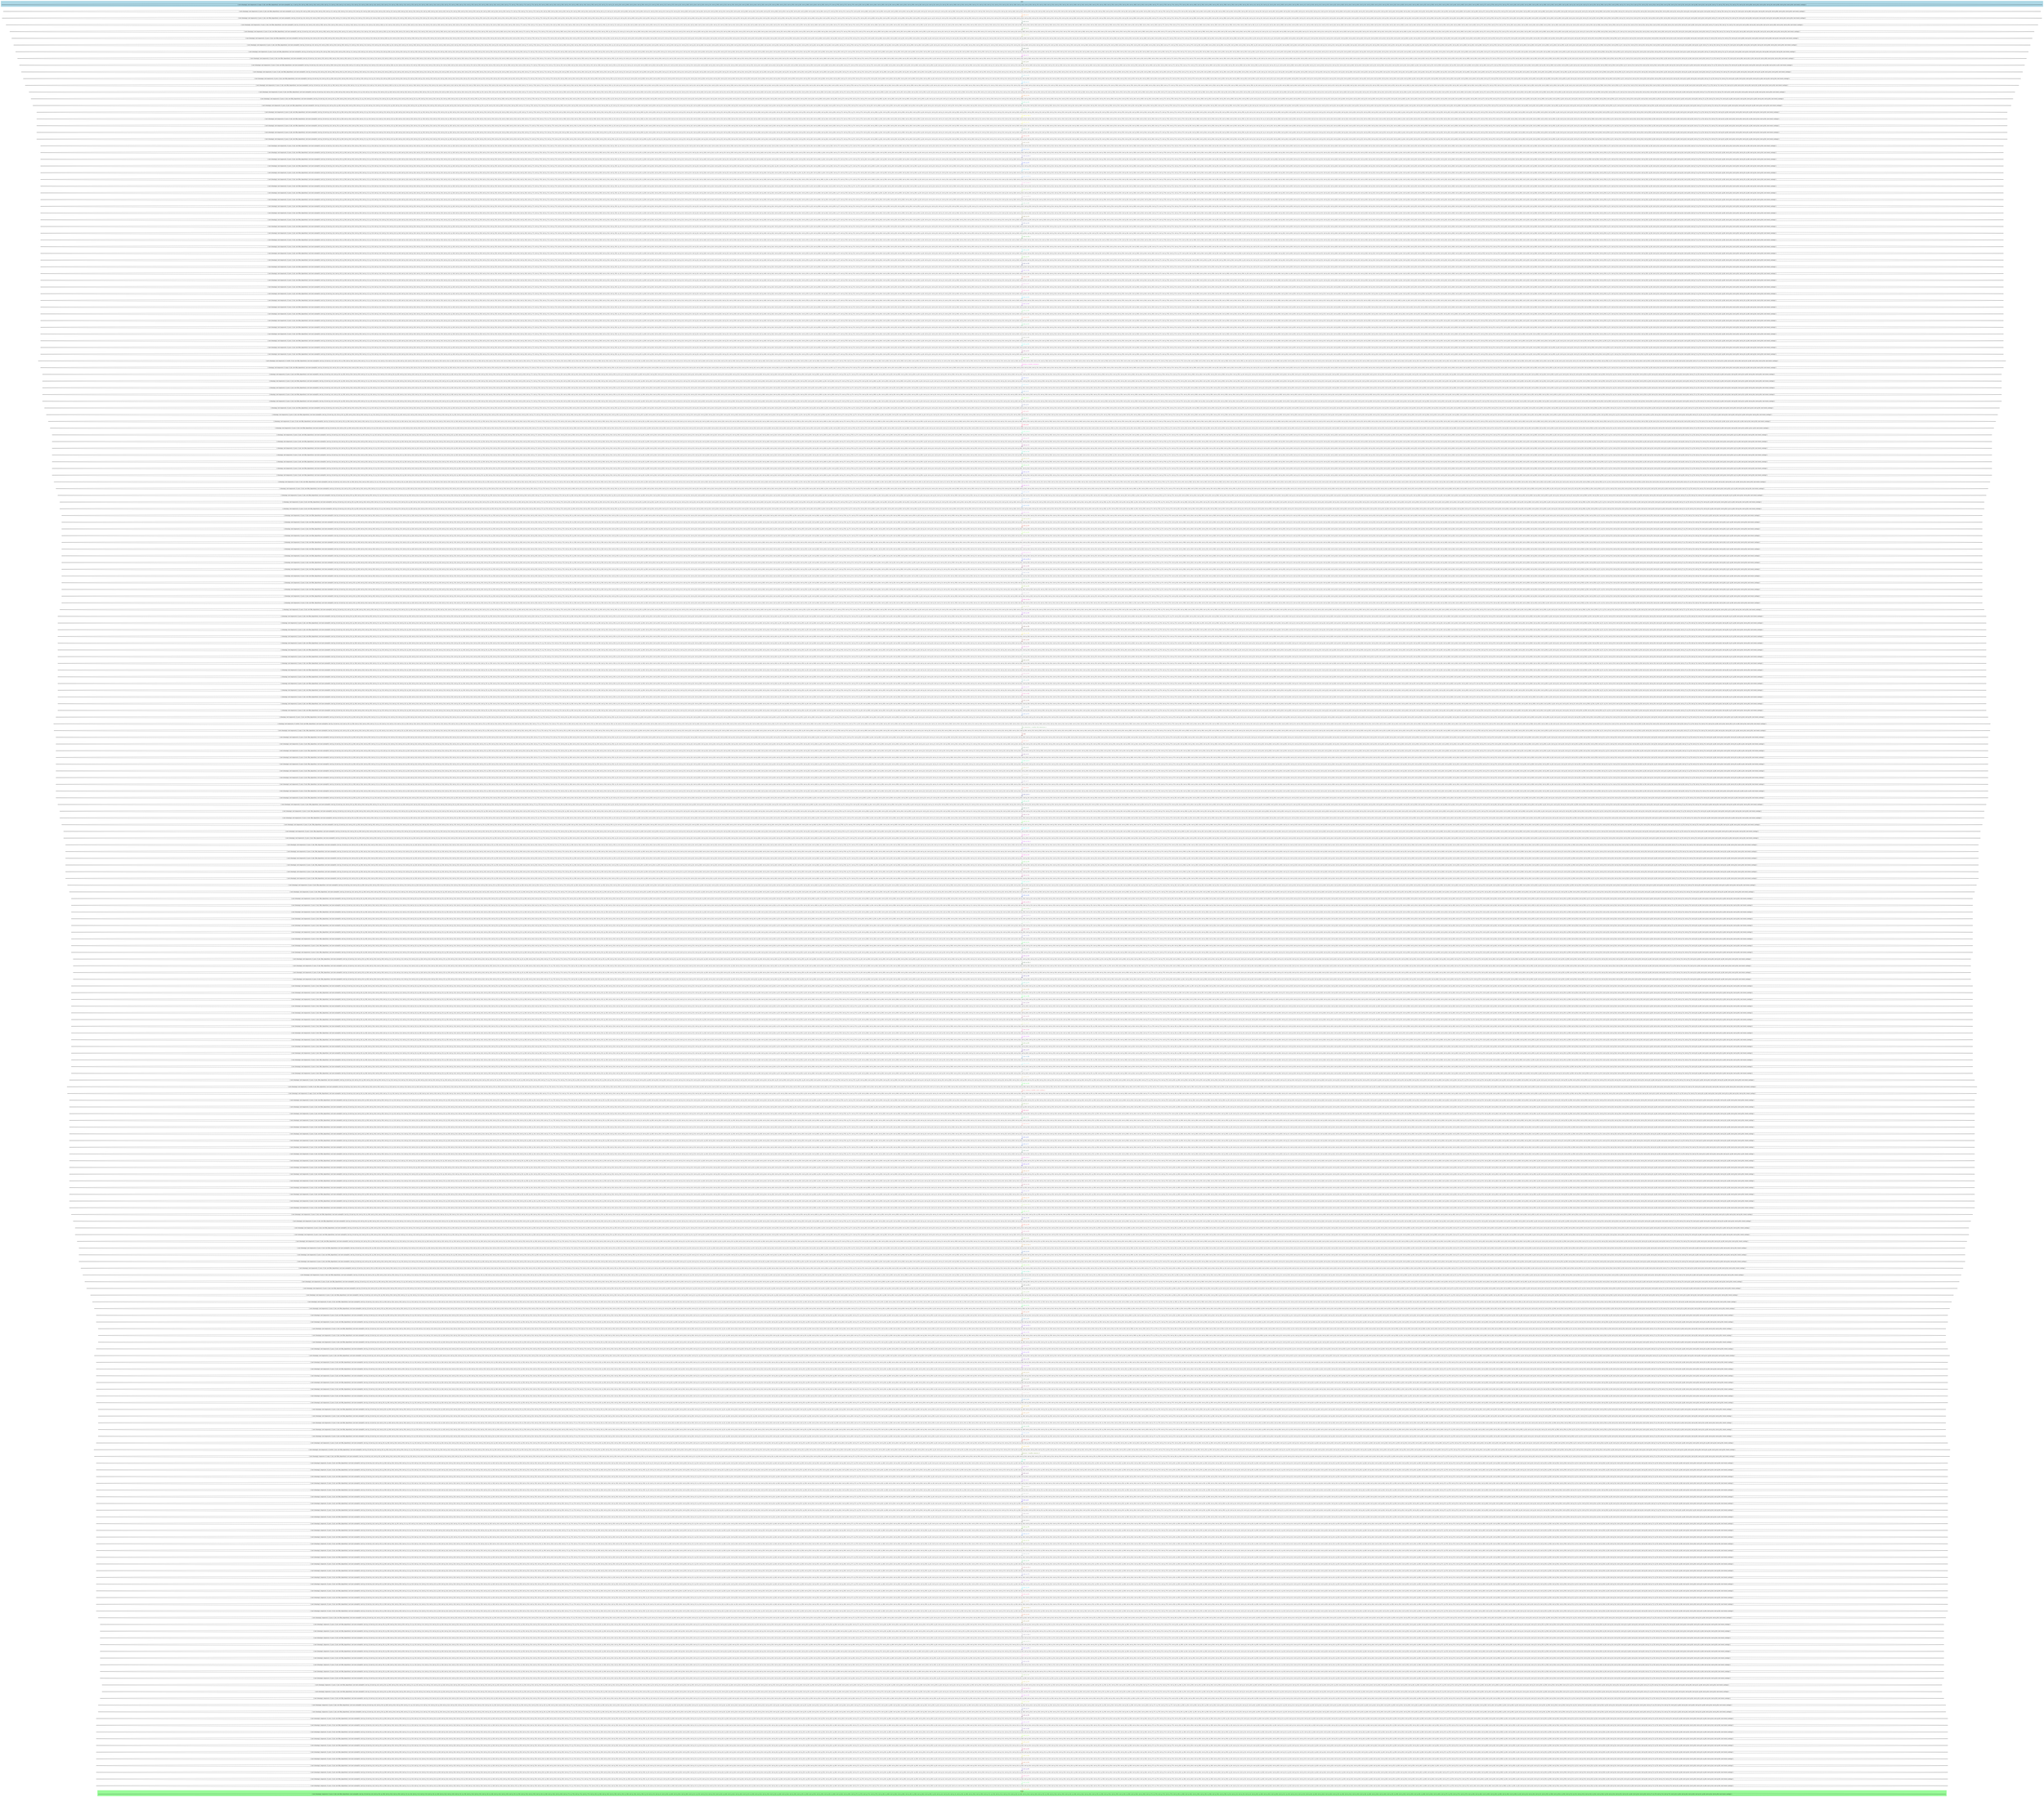 digraph G {
0 [label="{ (not (cleaning)), (not (exposure)), (f_copy), (f_ok), (not (film_deposition)), (not (new-axiom@0)), (q_1), (not (q_10)), (not (q_10d)), (not (q_10s)), (not (q_10t)), (not (q_11)), (not (q_11d)), (not (q_11s)), (not (q_11t)), (not (q_12)), (not (q_12d)), (not (q_12s)), (not (q_12t)), (not (q_13)), (not (q_13d)), (not (q_13s)), (not (q_13t)), (not (q_14)), (not (q_14d)), (not (q_14s)), (not (q_14t)), (not (q_15)), (not (q_15d)), (not (q_15s)), (not (q_15t)), (not (q_16)), (not (q_16d)), (not (q_16s)), (not (q_16t)), (not (q_17)), (not (q_17d)), (not (q_17s)), (not (q_17t)), (not (q_18)), (not (q_18d)), (not (q_18s)), (not (q_18t)), (not (q_19)), (not (q_19d)), (not (q_19s)), (not (q_19t)), (not (q_1d)), (not (q_1t)), (not (q_2)), (not (q_20)), (not (q_20d)), (not (q_20s)), (not (q_20t)), (not (q_21)), (not (q_21d)), (not (q_21s)), (not (q_21t)), (not (q_22)), (not (q_22d)), (not (q_22s)), (not (q_22t)), (not (q_23)), (not (q_23d)), (not (q_23s)), (not (q_23t)), (not (q_24)), (not (q_24d)), (not (q_24s)), (not (q_24t)), (not (q_25)), (not (q_25d)), (not (q_25s)), (not (q_25t)), (not (q_26)), (not (q_26d)), (not (q_26s)), (not (q_26t)), (not (q_27)), (not (q_27d)), (not (q_27s)), (not (q_27t)), (not (q_28)), (not (q_28d)), (not (q_28s)), (not (q_28t)), (not (q_29)), (not (q_29d)), (not (q_29s)), (not (q_29t)), (not (q_2d)), (not (q_2s)), (not (q_2t)), (not (q_3)), (not (q_30)), (not (q_30d)), (not (q_30s)), (not (q_30t)), (not (q_31)), (not (q_31d)), (not (q_31s)), (not (q_31t)), (not (q_32)), (not (q_32d)), (not (q_32s)), (not (q_32t)), (not (q_33)), (not (q_33d)), (not (q_33s)), (not (q_33t)), (not (q_34)), (not (q_34d)), (not (q_34s)), (not (q_34t)), (not (q_35)), (not (q_35d)), (not (q_35s)), (not (q_35t)), (not (q_36)), (not (q_36d)), (not (q_36s)), (not (q_36t)), (not (q_37)), (not (q_37d)), (not (q_37s)), (not (q_37t)), (not (q_38)), (not (q_38d)), (not (q_38s)), (not (q_38t)), (not (q_39)), (not (q_39d)), (not (q_39s)), (not (q_39t)), (not (q_3d)), (not (q_3s)), (not (q_3t)), (not (q_4)), (not (q_40)), (not (q_40d)), (not (q_40s)), (not (q_40t)), (not (q_41)), (not (q_41d)), (not (q_41s)), (not (q_41t)), (not (q_42)), (not (q_42d)), (not (q_42s)), (not (q_42t)), (not (q_43)), (not (q_43d)), (not (q_43s)), (not (q_43t)), (not (q_44)), (not (q_44d)), (not (q_44s)), (not (q_44t)), (not (q_45)), (not (q_45d)), (not (q_45s)), (not (q_45t)), (not (q_46)), (not (q_46d)), (not (q_46s)), (not (q_46t)), (not (q_47)), (not (q_47d)), (not (q_47s)), (not (q_47t)), (not (q_48)), (not (q_48s)), (not (q_48t)), (not (q_49)), (not (q_49d)), (not (q_49s)), (not (q_49t)), (not (q_4d)), (not (q_4s)), (not (q_4t)), (not (q_5)), (not (q_50)), (not (q_50d)), (not (q_50s)), (not (q_50t)), (not (q_51)), (not (q_51s)), (not (q_51t)), (not (q_52)), (not (q_52s)), (not (q_52t)), (not (q_5d)), (not (q_5s)), (not (q_5t)), (not (q_6)), (not (q_6d)), (not (q_6s)), (not (q_6t)), (not (q_7)), (not (q_7d)), (not (q_7s)), (not (q_7t)), (not (q_8)), (not (q_8d)), (not (q_8s)), (not (q_8t)), (not (q_9)), (not (q_9d)), (not (q_9s)), (not (q_9t)), (not (resist_coating)) }"];
1 [label="{ (not (cleaning)), (not (exposure)), (f_sync), (f_ok), (not (film_deposition)), (not (new-axiom@0)), (q_1s), (not (q_10)), (not (q_10d)), (not (q_10s)), (not (q_10t)), (not (q_11)), (not (q_11d)), (not (q_11s)), (not (q_11t)), (not (q_12)), (not (q_12d)), (not (q_12s)), (not (q_12t)), (not (q_13)), (not (q_13d)), (not (q_13s)), (not (q_13t)), (not (q_14)), (not (q_14d)), (not (q_14s)), (not (q_14t)), (not (q_15)), (not (q_15d)), (not (q_15s)), (not (q_15t)), (not (q_16)), (not (q_16d)), (not (q_16s)), (not (q_16t)), (not (q_17)), (not (q_17d)), (not (q_17s)), (not (q_17t)), (not (q_18)), (not (q_18d)), (not (q_18s)), (not (q_18t)), (not (q_19)), (not (q_19d)), (not (q_19s)), (not (q_19t)), (not (q_1d)), (q_1t), (not (q_2)), (not (q_20)), (not (q_20d)), (not (q_20s)), (not (q_20t)), (not (q_21)), (not (q_21d)), (not (q_21s)), (not (q_21t)), (not (q_22)), (not (q_22d)), (not (q_22s)), (not (q_22t)), (not (q_23)), (not (q_23d)), (not (q_23s)), (not (q_23t)), (not (q_24)), (not (q_24d)), (not (q_24s)), (not (q_24t)), (not (q_25)), (not (q_25d)), (not (q_25s)), (not (q_25t)), (not (q_26)), (not (q_26d)), (not (q_26s)), (not (q_26t)), (not (q_27)), (not (q_27d)), (not (q_27s)), (not (q_27t)), (not (q_28)), (not (q_28d)), (not (q_28s)), (not (q_28t)), (not (q_29)), (not (q_29d)), (not (q_29s)), (not (q_29t)), (not (q_2d)), (not (q_2s)), (not (q_2t)), (not (q_3)), (not (q_30)), (not (q_30d)), (not (q_30s)), (not (q_30t)), (not (q_31)), (not (q_31d)), (not (q_31s)), (not (q_31t)), (not (q_32)), (not (q_32d)), (not (q_32s)), (not (q_32t)), (not (q_33)), (not (q_33d)), (not (q_33s)), (not (q_33t)), (not (q_34)), (not (q_34d)), (not (q_34s)), (not (q_34t)), (not (q_35)), (not (q_35d)), (not (q_35s)), (not (q_35t)), (not (q_36)), (not (q_36d)), (not (q_36s)), (not (q_36t)), (not (q_37)), (not (q_37d)), (not (q_37s)), (not (q_37t)), (not (q_38)), (not (q_38d)), (not (q_38s)), (not (q_38t)), (not (q_39)), (not (q_39d)), (not (q_39s)), (not (q_39t)), (not (q_3d)), (not (q_3s)), (not (q_3t)), (not (q_4)), (not (q_40)), (not (q_40d)), (not (q_40s)), (not (q_40t)), (not (q_41)), (not (q_41d)), (not (q_41s)), (not (q_41t)), (not (q_42)), (not (q_42d)), (not (q_42s)), (not (q_42t)), (not (q_43)), (not (q_43d)), (not (q_43s)), (not (q_43t)), (not (q_44)), (not (q_44d)), (not (q_44s)), (not (q_44t)), (not (q_45)), (not (q_45d)), (not (q_45s)), (not (q_45t)), (not (q_46)), (not (q_46d)), (not (q_46s)), (not (q_46t)), (not (q_47)), (not (q_47d)), (not (q_47s)), (not (q_47t)), (not (q_48)), (not (q_48s)), (not (q_48t)), (not (q_49)), (not (q_49d)), (not (q_49s)), (not (q_49t)), (not (q_4d)), (not (q_4s)), (not (q_4t)), (not (q_5)), (not (q_50)), (not (q_50d)), (not (q_50s)), (not (q_50t)), (not (q_51)), (not (q_51s)), (not (q_51t)), (not (q_52)), (not (q_52s)), (not (q_52t)), (not (q_5d)), (not (q_5s)), (not (q_5t)), (not (q_6)), (not (q_6d)), (not (q_6s)), (not (q_6t)), (not (q_7)), (not (q_7d)), (not (q_7s)), (not (q_7t)), (not (q_8)), (not (q_8d)), (not (q_8s)), (not (q_8t)), (not (q_9)), (not (q_9d)), (not (q_9s)), (not (q_9t)), (not (resist_coating)) }"];
2 [label="{ (not (cleaning)), (not (exposure)), (f_sync), (f_ok), (not (film_deposition)), (not (new-axiom@0)), (not ((q_1))) (not ((q_1s))), (not (q_10)), (not (q_10d)), (not (q_10s)), (not (q_10t)), (not (q_11)), (not (q_11d)), (not (q_11s)), (not (q_11t)), (not (q_12)), (not (q_12d)), (q_12s), (not (q_12t)), (not (q_13)), (not (q_13d)), (not (q_13s)), (not (q_13t)), (not (q_14)), (not (q_14d)), (not (q_14s)), (not (q_14t)), (not (q_15)), (not (q_15d)), (not (q_15s)), (not (q_15t)), (not (q_16)), (not (q_16d)), (not (q_16s)), (not (q_16t)), (not (q_17)), (not (q_17d)), (not (q_17s)), (not (q_17t)), (not (q_18)), (not (q_18d)), (not (q_18s)), (not (q_18t)), (not (q_19)), (not (q_19d)), (not (q_19s)), (not (q_19t)), (q_1d), (not (q_1t)), (not (q_2)), (not (q_20)), (not (q_20d)), (not (q_20s)), (not (q_20t)), (not (q_21)), (not (q_21d)), (not (q_21s)), (not (q_21t)), (not (q_22)), (not (q_22d)), (not (q_22s)), (not (q_22t)), (not (q_23)), (not (q_23d)), (not (q_23s)), (not (q_23t)), (not (q_24)), (not (q_24d)), (not (q_24s)), (not (q_24t)), (not (q_25)), (not (q_25d)), (not (q_25s)), (not (q_25t)), (not (q_26)), (not (q_26d)), (not (q_26s)), (not (q_26t)), (not (q_27)), (not (q_27d)), (not (q_27s)), (not (q_27t)), (not (q_28)), (not (q_28d)), (not (q_28s)), (not (q_28t)), (not (q_29)), (not (q_29d)), (not (q_29s)), (not (q_29t)), (not (q_2d)), (q_2s), (q_2t), (not (q_3)), (not (q_30)), (not (q_30d)), (not (q_30s)), (not (q_30t)), (not (q_31)), (not (q_31d)), (not (q_31s)), (not (q_31t)), (not (q_32)), (not (q_32d)), (not (q_32s)), (not (q_32t)), (not (q_33)), (not (q_33d)), (not (q_33s)), (not (q_33t)), (not (q_34)), (not (q_34d)), (not (q_34s)), (not (q_34t)), (not (q_35)), (not (q_35d)), (not (q_35s)), (not (q_35t)), (not (q_36)), (not (q_36d)), (not (q_36s)), (not (q_36t)), (not (q_37)), (not (q_37d)), (not (q_37s)), (not (q_37t)), (not (q_38)), (not (q_38d)), (not (q_38s)), (not (q_38t)), (not (q_39)), (not (q_39d)), (not (q_39s)), (not (q_39t)), (not (q_3d)), (not (q_3s)), (not (q_3t)), (not (q_4)), (not (q_40)), (not (q_40d)), (not (q_40s)), (not (q_40t)), (not (q_41)), (not (q_41d)), (not (q_41s)), (not (q_41t)), (not (q_42)), (not (q_42d)), (not (q_42s)), (not (q_42t)), (not (q_43)), (not (q_43d)), (not (q_43s)), (not (q_43t)), (not (q_44)), (not (q_44d)), (not (q_44s)), (not (q_44t)), (not (q_45)), (not (q_45d)), (not (q_45s)), (not (q_45t)), (not (q_46)), (not (q_46d)), (not (q_46s)), (not (q_46t)), (not (q_47)), (not (q_47d)), (not (q_47s)), (not (q_47t)), (not (q_48)), (not (q_48s)), (not (q_48t)), (not (q_49)), (not (q_49d)), (not (q_49s)), (not (q_49t)), (not (q_4d)), (not (q_4s)), (not (q_4t)), (not (q_5)), (not (q_50)), (not (q_50d)), (not (q_50s)), (not (q_50t)), (not (q_51)), (not (q_51s)), (not (q_51t)), (not (q_52)), (not (q_52s)), (not (q_52t)), (not (q_5d)), (not (q_5s)), (not (q_5t)), (not (q_6)), (not (q_6d)), (not (q_6s)), (not (q_6t)), (not (q_7)), (not (q_7d)), (not (q_7s)), (not (q_7t)), (not (q_8)), (not (q_8d)), (not (q_8s)), (not (q_8t)), (not (q_9)), (not (q_9d)), (not (q_9s)), (not (q_9t)), (not (resist_coating)) }"];
3 [label="{ (not (cleaning)), (not (exposure)), (f_sync), (f_ok), (not (film_deposition)), (not (new-axiom@0)), (not ((q_1))) (not ((q_1s))), (not (q_10)), (not (q_10d)), (not (q_10s)), (not (q_10t)), (not (q_11)), (not (q_11d)), (not (q_11s)), (not (q_11t)), (not (q_12)), (not (q_12d)), (q_12s), (not (q_12t)), (not (q_13)), (not (q_13d)), (not (q_13s)), (not (q_13t)), (not (q_14)), (not (q_14d)), (not (q_14s)), (not (q_14t)), (not (q_15)), (not (q_15d)), (not (q_15s)), (not (q_15t)), (not (q_16)), (not (q_16d)), (not (q_16s)), (not (q_16t)), (not (q_17)), (not (q_17d)), (not (q_17s)), (not (q_17t)), (not (q_18)), (not (q_18d)), (not (q_18s)), (not (q_18t)), (not (q_19)), (not (q_19d)), (not (q_19s)), (not (q_19t)), (q_1d), (not (q_1t)), (not (q_2)), (not (q_20)), (not (q_20d)), (not (q_20s)), (not (q_20t)), (not (q_21)), (not (q_21d)), (not (q_21s)), (not (q_21t)), (not (q_22)), (not (q_22d)), (not (q_22s)), (not (q_22t)), (not (q_23)), (not (q_23d)), (not (q_23s)), (not (q_23t)), (not (q_24)), (not (q_24d)), (not (q_24s)), (not (q_24t)), (not (q_25)), (not (q_25d)), (not (q_25s)), (not (q_25t)), (not (q_26)), (not (q_26d)), (not (q_26s)), (not (q_26t)), (not (q_27)), (not (q_27d)), (not (q_27s)), (not (q_27t)), (not (q_28)), (not (q_28d)), (not (q_28s)), (not (q_28t)), (not (q_29)), (not (q_29d)), (not (q_29s)), (not (q_29t)), (q_2d), (not (q_2s)), (not (q_2t)), (not (q_3)), (not (q_30)), (not (q_30d)), (not (q_30s)), (not (q_30t)), (not (q_31)), (not (q_31d)), (not (q_31s)), (not (q_31t)), (not (q_32)), (not (q_32d)), (not (q_32s)), (not (q_32t)), (not (q_33)), (not (q_33d)), (not (q_33s)), (not (q_33t)), (not (q_34)), (not (q_34d)), (not (q_34s)), (not (q_34t)), (not (q_35)), (not (q_35d)), (not (q_35s)), (not (q_35t)), (not (q_36)), (not (q_36d)), (not (q_36s)), (not (q_36t)), (not (q_37)), (not (q_37d)), (not (q_37s)), (not (q_37t)), (not (q_38)), (not (q_38d)), (not (q_38s)), (not (q_38t)), (not (q_39)), (not (q_39d)), (not (q_39s)), (not (q_39t)), (not (q_3d)), (q_3s), (q_3t), (not (q_4)), (not (q_40)), (not (q_40d)), (not (q_40s)), (not (q_40t)), (not (q_41)), (not (q_41d)), (not (q_41s)), (not (q_41t)), (not (q_42)), (not (q_42d)), (not (q_42s)), (not (q_42t)), (not (q_43)), (not (q_43d)), (not (q_43s)), (not (q_43t)), (not (q_44)), (not (q_44d)), (q_44s), (not (q_44t)), (not (q_45)), (not (q_45d)), (not (q_45s)), (not (q_45t)), (not (q_46)), (not (q_46d)), (not (q_46s)), (not (q_46t)), (not (q_47)), (not (q_47d)), (not (q_47s)), (not (q_47t)), (not (q_48)), (not (q_48s)), (not (q_48t)), (not (q_49)), (not (q_49d)), (not (q_49s)), (not (q_49t)), (not (q_4d)), (not (q_4s)), (not (q_4t)), (not (q_5)), (not (q_50)), (not (q_50d)), (not (q_50s)), (not (q_50t)), (not (q_51)), (not (q_51s)), (not (q_51t)), (not (q_52)), (not (q_52s)), (not (q_52t)), (not (q_5d)), (not (q_5s)), (not (q_5t)), (not (q_6)), (not (q_6d)), (not (q_6s)), (not (q_6t)), (not (q_7)), (not (q_7d)), (not (q_7s)), (not (q_7t)), (not (q_8)), (not (q_8d)), (not (q_8s)), (not (q_8t)), (not (q_9)), (not (q_9d)), (not (q_9s)), (not (q_9t)), (not (resist_coating)) }"];
4 [label="{ (not (cleaning)), (not (exposure)), (f_sync), (f_ok), (not (film_deposition)), (not (new-axiom@0)), (not ((q_1))) (not ((q_1s))), (not (q_10)), (not (q_10d)), (not (q_10s)), (not (q_10t)), (not (q_11)), (not (q_11d)), (not (q_11s)), (not (q_11t)), (not (q_12)), (not (q_12d)), (q_12s), (not (q_12t)), (not (q_13)), (not (q_13d)), (not (q_13s)), (not (q_13t)), (not (q_14)), (not (q_14d)), (not (q_14s)), (not (q_14t)), (not (q_15)), (not (q_15d)), (not (q_15s)), (not (q_15t)), (not (q_16)), (not (q_16d)), (not (q_16s)), (not (q_16t)), (not (q_17)), (not (q_17d)), (not (q_17s)), (not (q_17t)), (not (q_18)), (not (q_18d)), (not (q_18s)), (not (q_18t)), (not (q_19)), (not (q_19d)), (not (q_19s)), (not (q_19t)), (q_1d), (not (q_1t)), (not (q_2)), (not (q_20)), (not (q_20d)), (not (q_20s)), (not (q_20t)), (not (q_21)), (not (q_21d)), (not (q_21s)), (not (q_21t)), (not (q_22)), (not (q_22d)), (not (q_22s)), (not (q_22t)), (not (q_23)), (not (q_23d)), (not (q_23s)), (not (q_23t)), (not (q_24)), (not (q_24d)), (not (q_24s)), (not (q_24t)), (not (q_25)), (not (q_25d)), (not (q_25s)), (not (q_25t)), (not (q_26)), (not (q_26d)), (not (q_26s)), (not (q_26t)), (not (q_27)), (not (q_27d)), (not (q_27s)), (not (q_27t)), (not (q_28)), (not (q_28d)), (not (q_28s)), (not (q_28t)), (not (q_29)), (not (q_29d)), (not (q_29s)), (not (q_29t)), (q_2d), (not (q_2s)), (not (q_2t)), (not (q_3)), (not (q_30)), (not (q_30d)), (not (q_30s)), (not (q_30t)), (not (q_31)), (not (q_31d)), (not (q_31s)), (not (q_31t)), (not (q_32)), (not (q_32d)), (not (q_32s)), (not (q_32t)), (not (q_33)), (not (q_33d)), (not (q_33s)), (not (q_33t)), (not (q_34)), (not (q_34d)), (not (q_34s)), (not (q_34t)), (not (q_35)), (not (q_35d)), (not (q_35s)), (not (q_35t)), (not (q_36)), (not (q_36d)), (not (q_36s)), (not (q_36t)), (not (q_37)), (not (q_37d)), (not (q_37s)), (not (q_37t)), (not (q_38)), (not (q_38d)), (not (q_38s)), (not (q_38t)), (not (q_39)), (not (q_39d)), (not (q_39s)), (not (q_39t)), (q_3d), (not (q_3s)), (not (q_3t)), (q_4), (not (q_40)), (not (q_40d)), (not (q_40s)), (not (q_40t)), (not (q_41)), (not (q_41d)), (not (q_41s)), (not (q_41t)), (not (q_42)), (not (q_42d)), (not (q_42s)), (not (q_42t)), (not (q_43)), (not (q_43d)), (not (q_43s)), (not (q_43t)), (not (q_44)), (not (q_44d)), (q_44s), (not (q_44t)), (not (q_45)), (not (q_45d)), (not (q_45s)), (not (q_45t)), (not (q_46)), (not (q_46d)), (not (q_46s)), (not (q_46t)), (not (q_47)), (not (q_47d)), (not (q_47s)), (not (q_47t)), (not (q_48)), (not (q_48s)), (not (q_48t)), (not (q_49)), (not (q_49d)), (not (q_49s)), (not (q_49t)), (not (q_4d)), (not (q_4s)), (q_4t), (not (q_5)), (not (q_50)), (not (q_50d)), (not (q_50s)), (not (q_50t)), (q_51), (not (q_51s)), (not (q_51t)), (not (q_52)), (not (q_52s)), (not (q_52t)), (not (q_5d)), (not (q_5s)), (not (q_5t)), (not (q_6)), (not (q_6d)), (not (q_6s)), (not (q_6t)), (not (q_7)), (not (q_7d)), (not (q_7s)), (not (q_7t)), (not (q_8)), (not (q_8d)), (not (q_8s)), (not (q_8t)), (not (q_9)), (not (q_9d)), (not (q_9s)), (not (q_9t)), (not (resist_coating)) }"];
5 [label="{ (not (cleaning)), (not (exposure)), (f_sync), (f_ok), (not (film_deposition)), (not (new-axiom@0)), (not ((q_1))) (not ((q_1s))), (not (q_10)), (not (q_10d)), (not (q_10s)), (not (q_10t)), (not (q_11)), (not (q_11d)), (not (q_11s)), (not (q_11t)), (not (q_12)), (not (q_12d)), (q_12s), (not (q_12t)), (not (q_13)), (not (q_13d)), (not (q_13s)), (not (q_13t)), (not (q_14)), (not (q_14d)), (not (q_14s)), (not (q_14t)), (not (q_15)), (not (q_15d)), (not (q_15s)), (not (q_15t)), (not (q_16)), (not (q_16d)), (not (q_16s)), (not (q_16t)), (not (q_17)), (not (q_17d)), (not (q_17s)), (not (q_17t)), (not (q_18)), (not (q_18d)), (not (q_18s)), (not (q_18t)), (not (q_19)), (not (q_19d)), (not (q_19s)), (not (q_19t)), (q_1d), (not (q_1t)), (not (q_2)), (not (q_20)), (not (q_20d)), (not (q_20s)), (not (q_20t)), (not (q_21)), (not (q_21d)), (not (q_21s)), (not (q_21t)), (not (q_22)), (not (q_22d)), (not (q_22s)), (not (q_22t)), (not (q_23)), (not (q_23d)), (not (q_23s)), (not (q_23t)), (not (q_24)), (not (q_24d)), (not (q_24s)), (not (q_24t)), (not (q_25)), (not (q_25d)), (not (q_25s)), (not (q_25t)), (not (q_26)), (not (q_26d)), (not (q_26s)), (not (q_26t)), (not (q_27)), (not (q_27d)), (not (q_27s)), (not (q_27t)), (not (q_28)), (not (q_28d)), (not (q_28s)), (not (q_28t)), (not (q_29)), (not (q_29d)), (not (q_29s)), (not (q_29t)), (q_2d), (not (q_2s)), (not (q_2t)), (not (q_3)), (not (q_30)), (not (q_30d)), (not (q_30s)), (not (q_30t)), (not (q_31)), (not (q_31d)), (not (q_31s)), (not (q_31t)), (not (q_32)), (not (q_32d)), (not (q_32s)), (not (q_32t)), (not (q_33)), (not (q_33d)), (not (q_33s)), (not (q_33t)), (not (q_34)), (not (q_34d)), (not (q_34s)), (not (q_34t)), (not (q_35)), (not (q_35d)), (not (q_35s)), (not (q_35t)), (not (q_36)), (not (q_36d)), (not (q_36s)), (not (q_36t)), (not (q_37)), (not (q_37d)), (not (q_37s)), (not (q_37t)), (not (q_38)), (not (q_38d)), (not (q_38s)), (not (q_38t)), (not (q_39)), (not (q_39d)), (not (q_39s)), (not (q_39t)), (q_3d), (not (q_3s)), (not (q_3t)), (q_4), (not (q_40)), (not (q_40d)), (not (q_40s)), (not (q_40t)), (not (q_41)), (not (q_41d)), (not (q_41s)), (not (q_41t)), (not (q_42)), (not (q_42d)), (not (q_42s)), (not (q_42t)), (not (q_43)), (not (q_43d)), (not (q_43s)), (not (q_43t)), (not (q_44)), (not (q_44d)), (q_44s), (not (q_44t)), (not (q_45)), (not (q_45d)), (not (q_45s)), (not (q_45t)), (not (q_46)), (not (q_46d)), (not (q_46s)), (not (q_46t)), (not (q_47)), (not (q_47d)), (not (q_47s)), (not (q_47t)), (not (q_48)), (not (q_48s)), (not (q_48t)), (not (q_49)), (not (q_49d)), (not (q_49s)), (not (q_49t)), (q_4d), (not (q_4s)), (not (q_4t)), (not (q_5)), (not (q_50)), (not (q_50d)), (not (q_50s)), (not (q_50t)), (q_51), (not (q_51s)), (not (q_51t)), (not (q_52)), (not (q_52s)), (not (q_52t)), (not (q_5d)), (not (q_5s)), (q_5t), (not (q_6)), (not (q_6d)), (not (q_6s)), (not (q_6t)), (not (q_7)), (not (q_7d)), (not (q_7s)), (not (q_7t)), (not (q_8)), (not (q_8d)), (not (q_8s)), (not (q_8t)), (not (q_9)), (not (q_9d)), (not (q_9s)), (not (q_9t)), (not (resist_coating)) }"];
6 [label="{ (not (cleaning)), (not (exposure)), (f_sync), (f_ok), (not (film_deposition)), (not (new-axiom@0)), (not ((q_1))) (not ((q_1s))), (not (q_10)), (not (q_10d)), (not (q_10s)), (not (q_10t)), (not (q_11)), (not (q_11d)), (not (q_11s)), (not (q_11t)), (not (q_12)), (not (q_12d)), (q_12s), (not (q_12t)), (not (q_13)), (not (q_13d)), (not (q_13s)), (not (q_13t)), (not (q_14)), (not (q_14d)), (not (q_14s)), (not (q_14t)), (not (q_15)), (not (q_15d)), (not (q_15s)), (not (q_15t)), (not (q_16)), (not (q_16d)), (not (q_16s)), (not (q_16t)), (not (q_17)), (not (q_17d)), (not (q_17s)), (not (q_17t)), (not (q_18)), (not (q_18d)), (not (q_18s)), (not (q_18t)), (not (q_19)), (not (q_19d)), (not (q_19s)), (not (q_19t)), (q_1d), (not (q_1t)), (not (q_2)), (not (q_20)), (not (q_20d)), (not (q_20s)), (not (q_20t)), (not (q_21)), (not (q_21d)), (not (q_21s)), (not (q_21t)), (not (q_22)), (not (q_22d)), (not (q_22s)), (not (q_22t)), (not (q_23)), (not (q_23d)), (not (q_23s)), (not (q_23t)), (not (q_24)), (not (q_24d)), (not (q_24s)), (not (q_24t)), (not (q_25)), (not (q_25d)), (not (q_25s)), (not (q_25t)), (not (q_26)), (not (q_26d)), (not (q_26s)), (not (q_26t)), (not (q_27)), (not (q_27d)), (not (q_27s)), (not (q_27t)), (not (q_28)), (not (q_28d)), (not (q_28s)), (not (q_28t)), (not (q_29)), (not (q_29d)), (not (q_29s)), (not (q_29t)), (q_2d), (not (q_2s)), (not (q_2t)), (not (q_3)), (not (q_30)), (not (q_30d)), (not (q_30s)), (not (q_30t)), (not (q_31)), (not (q_31d)), (not (q_31s)), (not (q_31t)), (not (q_32)), (not (q_32d)), (not (q_32s)), (not (q_32t)), (not (q_33)), (not (q_33d)), (not (q_33s)), (not (q_33t)), (not (q_34)), (not (q_34d)), (not (q_34s)), (not (q_34t)), (not (q_35)), (not (q_35d)), (not (q_35s)), (not (q_35t)), (not (q_36)), (not (q_36d)), (not (q_36s)), (not (q_36t)), (not (q_37)), (not (q_37d)), (not (q_37s)), (not (q_37t)), (not (q_38)), (not (q_38d)), (not (q_38s)), (not (q_38t)), (not (q_39)), (not (q_39d)), (not (q_39s)), (not (q_39t)), (q_3d), (not (q_3s)), (not (q_3t)), (q_4), (not (q_40)), (not (q_40d)), (not (q_40s)), (not (q_40t)), (not (q_41)), (not (q_41d)), (not (q_41s)), (not (q_41t)), (not (q_42)), (not (q_42d)), (not (q_42s)), (not (q_42t)), (not (q_43)), (not (q_43d)), (not (q_43s)), (not (q_43t)), (not (q_44)), (not (q_44d)), (q_44s), (not (q_44t)), (not (q_45)), (not (q_45d)), (not (q_45s)), (not (q_45t)), (not (q_46)), (not (q_46d)), (not (q_46s)), (not (q_46t)), (not (q_47)), (not (q_47d)), (not (q_47s)), (not (q_47t)), (not (q_48)), (not (q_48s)), (not (q_48t)), (not (q_49)), (not (q_49d)), (not (q_49s)), (not (q_49t)), (q_4d), (not (q_4s)), (not (q_4t)), (not (q_5)), (not (q_50)), (not (q_50d)), (not (q_50s)), (not (q_50t)), (q_51), (not (q_51s)), (not (q_51t)), (not (q_52)), (not (q_52s)), (not (q_52t)), (q_5d), (not (q_5s)), (not (q_5t)), (not (q_6)), (not (q_6d)), (not (q_6s)), (q_6t), (not (q_7)), (not (q_7d)), (not (q_7s)), (not (q_7t)), (not (q_8)), (not (q_8d)), (not (q_8s)), (not (q_8t)), (not (q_9)), (not (q_9d)), (not (q_9s)), (not (q_9t)), (not (resist_coating)) }"];
7 [label="{ (not (cleaning)), (not (exposure)), (f_sync), (f_ok), (not (film_deposition)), (not (new-axiom@0)), (not ((q_1))) (not ((q_1s))), (not (q_10)), (not (q_10d)), (not (q_10s)), (not (q_10t)), (not (q_11)), (not (q_11d)), (not (q_11s)), (not (q_11t)), (not (q_12)), (not (q_12d)), (q_12s), (not (q_12t)), (not (q_13)), (not (q_13d)), (not (q_13s)), (not (q_13t)), (not (q_14)), (not (q_14d)), (not (q_14s)), (not (q_14t)), (not (q_15)), (not (q_15d)), (not (q_15s)), (not (q_15t)), (not (q_16)), (not (q_16d)), (not (q_16s)), (not (q_16t)), (not (q_17)), (not (q_17d)), (not (q_17s)), (not (q_17t)), (not (q_18)), (not (q_18d)), (not (q_18s)), (not (q_18t)), (not (q_19)), (not (q_19d)), (not (q_19s)), (not (q_19t)), (q_1d), (not (q_1t)), (not (q_2)), (not (q_20)), (not (q_20d)), (not (q_20s)), (not (q_20t)), (not (q_21)), (not (q_21d)), (not (q_21s)), (not (q_21t)), (not (q_22)), (not (q_22d)), (not (q_22s)), (not (q_22t)), (not (q_23)), (not (q_23d)), (not (q_23s)), (not (q_23t)), (not (q_24)), (not (q_24d)), (not (q_24s)), (not (q_24t)), (not (q_25)), (not (q_25d)), (not (q_25s)), (not (q_25t)), (not (q_26)), (not (q_26d)), (not (q_26s)), (not (q_26t)), (not (q_27)), (not (q_27d)), (not (q_27s)), (not (q_27t)), (not (q_28)), (not (q_28d)), (not (q_28s)), (not (q_28t)), (not (q_29)), (not (q_29d)), (not (q_29s)), (not (q_29t)), (q_2d), (not (q_2s)), (not (q_2t)), (not (q_3)), (not (q_30)), (not (q_30d)), (not (q_30s)), (not (q_30t)), (not (q_31)), (not (q_31d)), (not (q_31s)), (not (q_31t)), (not (q_32)), (not (q_32d)), (not (q_32s)), (not (q_32t)), (not (q_33)), (not (q_33d)), (not (q_33s)), (not (q_33t)), (not (q_34)), (not (q_34d)), (not (q_34s)), (not (q_34t)), (not (q_35)), (not (q_35d)), (not (q_35s)), (not (q_35t)), (not (q_36)), (not (q_36d)), (not (q_36s)), (not (q_36t)), (not (q_37)), (not (q_37d)), (not (q_37s)), (not (q_37t)), (not (q_38)), (not (q_38d)), (not (q_38s)), (not (q_38t)), (not (q_39)), (not (q_39d)), (not (q_39s)), (not (q_39t)), (q_3d), (not (q_3s)), (not (q_3t)), (q_4), (not (q_40)), (not (q_40d)), (not (q_40s)), (not (q_40t)), (not (q_41)), (not (q_41d)), (not (q_41s)), (not (q_41t)), (not (q_42)), (not (q_42d)), (not (q_42s)), (not (q_42t)), (not (q_43)), (not (q_43d)), (not (q_43s)), (not (q_43t)), (not (q_44)), (not (q_44d)), (q_44s), (not (q_44t)), (not (q_45)), (not (q_45d)), (not (q_45s)), (not (q_45t)), (not (q_46)), (not (q_46d)), (not (q_46s)), (not (q_46t)), (not (q_47)), (not (q_47d)), (not (q_47s)), (not (q_47t)), (not (q_48)), (not (q_48s)), (not (q_48t)), (not (q_49)), (not (q_49d)), (not (q_49s)), (not (q_49t)), (q_4d), (not (q_4s)), (not (q_4t)), (not (q_5)), (not (q_50)), (not (q_50d)), (not (q_50s)), (not (q_50t)), (q_51), (not (q_51s)), (not (q_51t)), (not (q_52)), (not (q_52s)), (not (q_52t)), (q_5d), (not (q_5s)), (not (q_5t)), (not (q_6)), (q_6d), (not (q_6s)), (not (q_6t)), (not (q_7)), (not (q_7d)), (not (q_7s)), (q_7t), (not (q_8)), (not (q_8d)), (not (q_8s)), (not (q_8t)), (not (q_9)), (not (q_9d)), (not (q_9s)), (not (q_9t)), (not (resist_coating)) }"];
8 [label="{ (not (cleaning)), (not (exposure)), (f_sync), (f_ok), (not (film_deposition)), (not (new-axiom@0)), (not ((q_1))) (not ((q_1s))), (not (q_10)), (not (q_10d)), (not (q_10s)), (not (q_10t)), (not (q_11)), (not (q_11d)), (not (q_11s)), (not (q_11t)), (not (q_12)), (not (q_12d)), (q_12s), (not (q_12t)), (not (q_13)), (not (q_13d)), (not (q_13s)), (not (q_13t)), (not (q_14)), (not (q_14d)), (not (q_14s)), (not (q_14t)), (not (q_15)), (not (q_15d)), (not (q_15s)), (not (q_15t)), (not (q_16)), (not (q_16d)), (not (q_16s)), (not (q_16t)), (not (q_17)), (not (q_17d)), (not (q_17s)), (not (q_17t)), (not (q_18)), (not (q_18d)), (not (q_18s)), (not (q_18t)), (not (q_19)), (not (q_19d)), (not (q_19s)), (not (q_19t)), (q_1d), (not (q_1t)), (not (q_2)), (not (q_20)), (not (q_20d)), (not (q_20s)), (not (q_20t)), (not (q_21)), (not (q_21d)), (not (q_21s)), (not (q_21t)), (not (q_22)), (not (q_22d)), (not (q_22s)), (not (q_22t)), (not (q_23)), (not (q_23d)), (not (q_23s)), (not (q_23t)), (not (q_24)), (not (q_24d)), (not (q_24s)), (not (q_24t)), (not (q_25)), (not (q_25d)), (not (q_25s)), (not (q_25t)), (not (q_26)), (not (q_26d)), (not (q_26s)), (not (q_26t)), (not (q_27)), (not (q_27d)), (not (q_27s)), (not (q_27t)), (not (q_28)), (not (q_28d)), (not (q_28s)), (not (q_28t)), (not (q_29)), (not (q_29d)), (not (q_29s)), (not (q_29t)), (q_2d), (not (q_2s)), (not (q_2t)), (not (q_3)), (not (q_30)), (not (q_30d)), (not (q_30s)), (not (q_30t)), (not (q_31)), (not (q_31d)), (not (q_31s)), (not (q_31t)), (not (q_32)), (not (q_32d)), (not (q_32s)), (not (q_32t)), (not (q_33)), (not (q_33d)), (not (q_33s)), (not (q_33t)), (not (q_34)), (not (q_34d)), (not (q_34s)), (not (q_34t)), (not (q_35)), (not (q_35d)), (not (q_35s)), (not (q_35t)), (not (q_36)), (not (q_36d)), (not (q_36s)), (not (q_36t)), (not (q_37)), (not (q_37d)), (not (q_37s)), (not (q_37t)), (not (q_38)), (not (q_38d)), (not (q_38s)), (not (q_38t)), (not (q_39)), (not (q_39d)), (not (q_39s)), (not (q_39t)), (q_3d), (not (q_3s)), (not (q_3t)), (q_4), (not (q_40)), (not (q_40d)), (not (q_40s)), (not (q_40t)), (not (q_41)), (not (q_41d)), (not (q_41s)), (not (q_41t)), (not (q_42)), (not (q_42d)), (not (q_42s)), (not (q_42t)), (not (q_43)), (not (q_43d)), (not (q_43s)), (not (q_43t)), (not (q_44)), (not (q_44d)), (q_44s), (not (q_44t)), (not (q_45)), (not (q_45d)), (not (q_45s)), (not (q_45t)), (not (q_46)), (not (q_46d)), (not (q_46s)), (not (q_46t)), (not (q_47)), (not (q_47d)), (not (q_47s)), (not (q_47t)), (not (q_48)), (not (q_48s)), (not (q_48t)), (not (q_49)), (not (q_49d)), (not (q_49s)), (not (q_49t)), (q_4d), (not (q_4s)), (not (q_4t)), (not (q_5)), (not (q_50)), (not (q_50d)), (not (q_50s)), (not (q_50t)), (q_51), (not (q_51s)), (not (q_51t)), (not (q_52)), (not (q_52s)), (not (q_52t)), (q_5d), (not (q_5s)), (not (q_5t)), (not (q_6)), (q_6d), (not (q_6s)), (not (q_6t)), (not (q_7)), (q_7d), (not (q_7s)), (not (q_7t)), (not (q_8)), (not (q_8d)), (not (q_8s)), (q_8t), (not (q_9)), (not (q_9d)), (not (q_9s)), (not (q_9t)), (not (resist_coating)) }"];
9 [label="{ (not (cleaning)), (not (exposure)), (f_sync), (f_ok), (not (film_deposition)), (not (new-axiom@0)), (not ((q_1))) (not ((q_1s))), (not (q_10)), (not (q_10d)), (not (q_10s)), (not (q_10t)), (not (q_11)), (not (q_11d)), (not (q_11s)), (not (q_11t)), (not (q_12)), (not (q_12d)), (q_12s), (not (q_12t)), (not (q_13)), (not (q_13d)), (not (q_13s)), (not (q_13t)), (not (q_14)), (not (q_14d)), (not (q_14s)), (not (q_14t)), (not (q_15)), (not (q_15d)), (not (q_15s)), (not (q_15t)), (not (q_16)), (not (q_16d)), (not (q_16s)), (not (q_16t)), (not (q_17)), (not (q_17d)), (not (q_17s)), (not (q_17t)), (not (q_18)), (not (q_18d)), (not (q_18s)), (not (q_18t)), (not (q_19)), (not (q_19d)), (not (q_19s)), (not (q_19t)), (q_1d), (not (q_1t)), (not (q_2)), (not (q_20)), (not (q_20d)), (not (q_20s)), (not (q_20t)), (not (q_21)), (not (q_21d)), (not (q_21s)), (not (q_21t)), (not (q_22)), (not (q_22d)), (not (q_22s)), (not (q_22t)), (not (q_23)), (not (q_23d)), (not (q_23s)), (not (q_23t)), (not (q_24)), (not (q_24d)), (not (q_24s)), (not (q_24t)), (not (q_25)), (not (q_25d)), (not (q_25s)), (not (q_25t)), (not (q_26)), (not (q_26d)), (not (q_26s)), (not (q_26t)), (not (q_27)), (not (q_27d)), (not (q_27s)), (not (q_27t)), (not (q_28)), (not (q_28d)), (not (q_28s)), (not (q_28t)), (not (q_29)), (not (q_29d)), (not (q_29s)), (not (q_29t)), (q_2d), (not (q_2s)), (not (q_2t)), (not (q_3)), (not (q_30)), (not (q_30d)), (not (q_30s)), (not (q_30t)), (not (q_31)), (not (q_31d)), (not (q_31s)), (not (q_31t)), (not (q_32)), (not (q_32d)), (not (q_32s)), (not (q_32t)), (not (q_33)), (not (q_33d)), (not (q_33s)), (not (q_33t)), (not (q_34)), (not (q_34d)), (not (q_34s)), (not (q_34t)), (not (q_35)), (not (q_35d)), (not (q_35s)), (not (q_35t)), (not (q_36)), (not (q_36d)), (not (q_36s)), (not (q_36t)), (not (q_37)), (not (q_37d)), (not (q_37s)), (not (q_37t)), (not (q_38)), (not (q_38d)), (not (q_38s)), (not (q_38t)), (not (q_39)), (not (q_39d)), (not (q_39s)), (not (q_39t)), (q_3d), (not (q_3s)), (not (q_3t)), (q_4), (not (q_40)), (not (q_40d)), (not (q_40s)), (not (q_40t)), (not (q_41)), (not (q_41d)), (not (q_41s)), (not (q_41t)), (not (q_42)), (not (q_42d)), (not (q_42s)), (not (q_42t)), (not (q_43)), (not (q_43d)), (not (q_43s)), (not (q_43t)), (not (q_44)), (not (q_44d)), (q_44s), (not (q_44t)), (not (q_45)), (not (q_45d)), (not (q_45s)), (not (q_45t)), (not (q_46)), (not (q_46d)), (not (q_46s)), (not (q_46t)), (not (q_47)), (not (q_47d)), (not (q_47s)), (not (q_47t)), (not (q_48)), (not (q_48s)), (not (q_48t)), (not (q_49)), (not (q_49d)), (not (q_49s)), (not (q_49t)), (q_4d), (not (q_4s)), (not (q_4t)), (not (q_5)), (not (q_50)), (not (q_50d)), (not (q_50s)), (not (q_50t)), (q_51), (not (q_51s)), (not (q_51t)), (not (q_52)), (not (q_52s)), (not (q_52t)), (q_5d), (not (q_5s)), (not (q_5t)), (not (q_6)), (q_6d), (not (q_6s)), (not (q_6t)), (not (q_7)), (q_7d), (not (q_7s)), (not (q_7t)), (not (q_8)), (q_8d), (not (q_8s)), (not (q_8t)), (not (q_9)), (not (q_9d)), (not (q_9s)), (q_9t), (not (resist_coating)) }"];
10 [label="{ (not (cleaning)), (not (exposure)), (f_sync), (f_ok), (not (film_deposition)), (not (new-axiom@0)), (not ((q_1))) (not ((q_1s))), (not (q_10)), (not (q_10d)), (not (q_10s)), (q_10t), (not (q_11)), (not (q_11d)), (not (q_11s)), (not (q_11t)), (not (q_12)), (not (q_12d)), (q_12s), (not (q_12t)), (not (q_13)), (not (q_13d)), (not (q_13s)), (not (q_13t)), (not (q_14)), (not (q_14d)), (not (q_14s)), (not (q_14t)), (not (q_15)), (not (q_15d)), (not (q_15s)), (not (q_15t)), (not (q_16)), (not (q_16d)), (not (q_16s)), (not (q_16t)), (not (q_17)), (not (q_17d)), (not (q_17s)), (not (q_17t)), (not (q_18)), (not (q_18d)), (not (q_18s)), (not (q_18t)), (not (q_19)), (not (q_19d)), (not (q_19s)), (not (q_19t)), (q_1d), (not (q_1t)), (not (q_2)), (not (q_20)), (not (q_20d)), (not (q_20s)), (not (q_20t)), (not (q_21)), (not (q_21d)), (not (q_21s)), (not (q_21t)), (not (q_22)), (not (q_22d)), (not (q_22s)), (not (q_22t)), (not (q_23)), (not (q_23d)), (not (q_23s)), (not (q_23t)), (not (q_24)), (not (q_24d)), (not (q_24s)), (not (q_24t)), (not (q_25)), (not (q_25d)), (not (q_25s)), (not (q_25t)), (not (q_26)), (not (q_26d)), (not (q_26s)), (not (q_26t)), (not (q_27)), (not (q_27d)), (not (q_27s)), (not (q_27t)), (not (q_28)), (not (q_28d)), (not (q_28s)), (not (q_28t)), (not (q_29)), (not (q_29d)), (not (q_29s)), (not (q_29t)), (q_2d), (not (q_2s)), (not (q_2t)), (not (q_3)), (not (q_30)), (not (q_30d)), (not (q_30s)), (not (q_30t)), (not (q_31)), (not (q_31d)), (not (q_31s)), (not (q_31t)), (not (q_32)), (not (q_32d)), (not (q_32s)), (not (q_32t)), (not (q_33)), (not (q_33d)), (not (q_33s)), (not (q_33t)), (not (q_34)), (not (q_34d)), (not (q_34s)), (not (q_34t)), (not (q_35)), (not (q_35d)), (not (q_35s)), (not (q_35t)), (not (q_36)), (not (q_36d)), (not (q_36s)), (not (q_36t)), (not (q_37)), (not (q_37d)), (not (q_37s)), (not (q_37t)), (not (q_38)), (not (q_38d)), (not (q_38s)), (not (q_38t)), (not (q_39)), (not (q_39d)), (not (q_39s)), (not (q_39t)), (q_3d), (not (q_3s)), (not (q_3t)), (q_4), (not (q_40)), (not (q_40d)), (not (q_40s)), (not (q_40t)), (not (q_41)), (not (q_41d)), (not (q_41s)), (not (q_41t)), (not (q_42)), (not (q_42d)), (not (q_42s)), (not (q_42t)), (not (q_43)), (not (q_43d)), (not (q_43s)), (not (q_43t)), (not (q_44)), (not (q_44d)), (q_44s), (not (q_44t)), (not (q_45)), (not (q_45d)), (not (q_45s)), (not (q_45t)), (not (q_46)), (not (q_46d)), (not (q_46s)), (not (q_46t)), (not (q_47)), (not (q_47d)), (not (q_47s)), (not (q_47t)), (not (q_48)), (not (q_48s)), (not (q_48t)), (not (q_49)), (not (q_49d)), (not (q_49s)), (not (q_49t)), (q_4d), (not (q_4s)), (not (q_4t)), (not (q_5)), (not (q_50)), (not (q_50d)), (not (q_50s)), (not (q_50t)), (q_51), (not (q_51s)), (not (q_51t)), (not (q_52)), (not (q_52s)), (not (q_52t)), (q_5d), (not (q_5s)), (not (q_5t)), (not (q_6)), (q_6d), (not (q_6s)), (not (q_6t)), (not (q_7)), (q_7d), (not (q_7s)), (not (q_7t)), (not (q_8)), (q_8d), (not (q_8s)), (not (q_8t)), (not (q_9)), (q_9d), (not (q_9s)), (not (q_9t)), (not (resist_coating)) }"];
11 [label="{ (not (cleaning)), (not (exposure)), (f_sync), (f_ok), (not (film_deposition)), (not (new-axiom@0)), (not ((q_1))) (not ((q_1s))), (not (q_10)), (q_10d), (not (q_10s)), (not (q_10t)), (not (q_11)), (not (q_11d)), (not (q_11s)), (q_11t), (not (q_12)), (not (q_12d)), (q_12s), (not (q_12t)), (not (q_13)), (not (q_13d)), (not (q_13s)), (not (q_13t)), (not (q_14)), (not (q_14d)), (not (q_14s)), (not (q_14t)), (not (q_15)), (not (q_15d)), (not (q_15s)), (not (q_15t)), (not (q_16)), (not (q_16d)), (not (q_16s)), (not (q_16t)), (not (q_17)), (not (q_17d)), (not (q_17s)), (not (q_17t)), (not (q_18)), (not (q_18d)), (not (q_18s)), (not (q_18t)), (not (q_19)), (not (q_19d)), (not (q_19s)), (not (q_19t)), (q_1d), (not (q_1t)), (not (q_2)), (not (q_20)), (not (q_20d)), (not (q_20s)), (not (q_20t)), (not (q_21)), (not (q_21d)), (not (q_21s)), (not (q_21t)), (not (q_22)), (not (q_22d)), (not (q_22s)), (not (q_22t)), (not (q_23)), (not (q_23d)), (not (q_23s)), (not (q_23t)), (not (q_24)), (not (q_24d)), (not (q_24s)), (not (q_24t)), (not (q_25)), (not (q_25d)), (not (q_25s)), (not (q_25t)), (not (q_26)), (not (q_26d)), (not (q_26s)), (not (q_26t)), (not (q_27)), (not (q_27d)), (not (q_27s)), (not (q_27t)), (not (q_28)), (not (q_28d)), (not (q_28s)), (not (q_28t)), (not (q_29)), (not (q_29d)), (not (q_29s)), (not (q_29t)), (q_2d), (not (q_2s)), (not (q_2t)), (not (q_3)), (not (q_30)), (not (q_30d)), (not (q_30s)), (not (q_30t)), (not (q_31)), (not (q_31d)), (not (q_31s)), (not (q_31t)), (not (q_32)), (not (q_32d)), (not (q_32s)), (not (q_32t)), (not (q_33)), (not (q_33d)), (not (q_33s)), (not (q_33t)), (not (q_34)), (not (q_34d)), (not (q_34s)), (not (q_34t)), (not (q_35)), (not (q_35d)), (not (q_35s)), (not (q_35t)), (not (q_36)), (not (q_36d)), (not (q_36s)), (not (q_36t)), (not (q_37)), (not (q_37d)), (not (q_37s)), (not (q_37t)), (not (q_38)), (not (q_38d)), (not (q_38s)), (not (q_38t)), (not (q_39)), (not (q_39d)), (not (q_39s)), (not (q_39t)), (q_3d), (not (q_3s)), (not (q_3t)), (q_4), (not (q_40)), (not (q_40d)), (not (q_40s)), (not (q_40t)), (not (q_41)), (not (q_41d)), (not (q_41s)), (not (q_41t)), (not (q_42)), (not (q_42d)), (not (q_42s)), (not (q_42t)), (not (q_43)), (not (q_43d)), (not (q_43s)), (not (q_43t)), (not (q_44)), (not (q_44d)), (q_44s), (not (q_44t)), (not (q_45)), (not (q_45d)), (not (q_45s)), (not (q_45t)), (not (q_46)), (not (q_46d)), (not (q_46s)), (not (q_46t)), (not (q_47)), (not (q_47d)), (not (q_47s)), (not (q_47t)), (not (q_48)), (not (q_48s)), (not (q_48t)), (not (q_49)), (not (q_49d)), (not (q_49s)), (not (q_49t)), (q_4d), (not (q_4s)), (not (q_4t)), (not (q_5)), (not (q_50)), (not (q_50d)), (not (q_50s)), (not (q_50t)), (q_51), (not (q_51s)), (not (q_51t)), (not (q_52)), (not (q_52s)), (not (q_52t)), (q_5d), (not (q_5s)), (not (q_5t)), (not (q_6)), (q_6d), (not (q_6s)), (not (q_6t)), (not (q_7)), (q_7d), (not (q_7s)), (not (q_7t)), (not (q_8)), (q_8d), (not (q_8s)), (not (q_8t)), (not (q_9)), (q_9d), (not (q_9s)), (not (q_9t)), (not (resist_coating)) }"];
12 [label="{ (not (cleaning)), (not (exposure)), (f_sync), (f_ok), (not (film_deposition)), (not (new-axiom@0)), (not ((q_1))) (not ((q_1s))), (not (q_10)), (q_10d), (not (q_10s)), (not (q_10t)), (not (q_11)), (q_11d), (not (q_11s)), (not (q_11t)), (not (q_12)), (not (q_12d)), (q_12s), (q_12t), (not (q_13)), (not (q_13d)), (not (q_13s)), (not (q_13t)), (not (q_14)), (not (q_14d)), (not (q_14s)), (not (q_14t)), (not (q_15)), (not (q_15d)), (not (q_15s)), (not (q_15t)), (not (q_16)), (not (q_16d)), (not (q_16s)), (not (q_16t)), (not (q_17)), (not (q_17d)), (not (q_17s)), (not (q_17t)), (not (q_18)), (not (q_18d)), (not (q_18s)), (not (q_18t)), (not (q_19)), (not (q_19d)), (not (q_19s)), (not (q_19t)), (q_1d), (not (q_1t)), (not (q_2)), (not (q_20)), (not (q_20d)), (not (q_20s)), (not (q_20t)), (not (q_21)), (not (q_21d)), (not (q_21s)), (not (q_21t)), (not (q_22)), (not (q_22d)), (not (q_22s)), (not (q_22t)), (not (q_23)), (not (q_23d)), (not (q_23s)), (not (q_23t)), (not (q_24)), (not (q_24d)), (not (q_24s)), (not (q_24t)), (not (q_25)), (not (q_25d)), (not (q_25s)), (not (q_25t)), (not (q_26)), (not (q_26d)), (not (q_26s)), (not (q_26t)), (not (q_27)), (not (q_27d)), (not (q_27s)), (not (q_27t)), (not (q_28)), (not (q_28d)), (not (q_28s)), (not (q_28t)), (not (q_29)), (not (q_29d)), (not (q_29s)), (not (q_29t)), (q_2d), (not (q_2s)), (not (q_2t)), (not (q_3)), (not (q_30)), (not (q_30d)), (not (q_30s)), (not (q_30t)), (not (q_31)), (not (q_31d)), (not (q_31s)), (not (q_31t)), (not (q_32)), (not (q_32d)), (not (q_32s)), (not (q_32t)), (not (q_33)), (not (q_33d)), (not (q_33s)), (not (q_33t)), (not (q_34)), (not (q_34d)), (not (q_34s)), (not (q_34t)), (not (q_35)), (not (q_35d)), (not (q_35s)), (not (q_35t)), (not (q_36)), (not (q_36d)), (not (q_36s)), (not (q_36t)), (not (q_37)), (not (q_37d)), (not (q_37s)), (not (q_37t)), (not (q_38)), (not (q_38d)), (not (q_38s)), (not (q_38t)), (not (q_39)), (not (q_39d)), (not (q_39s)), (not (q_39t)), (q_3d), (not (q_3s)), (not (q_3t)), (q_4), (not (q_40)), (not (q_40d)), (not (q_40s)), (not (q_40t)), (not (q_41)), (not (q_41d)), (not (q_41s)), (not (q_41t)), (not (q_42)), (not (q_42d)), (not (q_42s)), (not (q_42t)), (not (q_43)), (not (q_43d)), (not (q_43s)), (not (q_43t)), (not (q_44)), (not (q_44d)), (q_44s), (not (q_44t)), (not (q_45)), (not (q_45d)), (not (q_45s)), (not (q_45t)), (not (q_46)), (not (q_46d)), (not (q_46s)), (not (q_46t)), (not (q_47)), (not (q_47d)), (not (q_47s)), (not (q_47t)), (not (q_48)), (not (q_48s)), (not (q_48t)), (not (q_49)), (not (q_49d)), (not (q_49s)), (not (q_49t)), (q_4d), (not (q_4s)), (not (q_4t)), (not (q_5)), (not (q_50)), (not (q_50d)), (not (q_50s)), (not (q_50t)), (q_51), (not (q_51s)), (not (q_51t)), (not (q_52)), (not (q_52s)), (not (q_52t)), (q_5d), (not (q_5s)), (not (q_5t)), (not (q_6)), (q_6d), (not (q_6s)), (not (q_6t)), (not (q_7)), (q_7d), (not (q_7s)), (not (q_7t)), (not (q_8)), (q_8d), (not (q_8s)), (not (q_8t)), (not (q_9)), (q_9d), (not (q_9s)), (not (q_9t)), (not (resist_coating)) }"];
13 [label="{ (not (cleaning)), (not (exposure)), (f_sync), (f_ok), (not (film_deposition)), (not (new-axiom@0)), (not ((q_1))) (not ((q_1s))), (not (q_10)), (q_10d), (not (q_10s)), (not (q_10t)), (not (q_11)), (q_11d), (not (q_11s)), (not (q_11t)), (not (q_12)), (q_12d), (not (q_12s)), (not (q_12t)), (not (q_13)), (not (q_13d)), (not (q_13s)), (q_13t), (not (q_14)), (not (q_14d)), (not (q_14s)), (not (q_14t)), (not (q_15)), (not (q_15d)), (q_15s), (not (q_15t)), (not (q_16)), (not (q_16d)), (not (q_16s)), (not (q_16t)), (not (q_17)), (not (q_17d)), (not (q_17s)), (not (q_17t)), (not (q_18)), (not (q_18d)), (not (q_18s)), (not (q_18t)), (not (q_19)), (not (q_19d)), (not (q_19s)), (not (q_19t)), (q_1d), (not (q_1t)), (not (q_2)), (not (q_20)), (not (q_20d)), (not (q_20s)), (not (q_20t)), (not (q_21)), (not (q_21d)), (not (q_21s)), (not (q_21t)), (not (q_22)), (not (q_22d)), (not (q_22s)), (not (q_22t)), (not (q_23)), (not (q_23d)), (not (q_23s)), (not (q_23t)), (not (q_24)), (not (q_24d)), (not (q_24s)), (not (q_24t)), (not (q_25)), (not (q_25d)), (not (q_25s)), (not (q_25t)), (not (q_26)), (not (q_26d)), (not (q_26s)), (not (q_26t)), (not (q_27)), (not (q_27d)), (not (q_27s)), (not (q_27t)), (not (q_28)), (not (q_28d)), (q_28s), (not (q_28t)), (not (q_29)), (not (q_29d)), (not (q_29s)), (not (q_29t)), (q_2d), (not (q_2s)), (not (q_2t)), (not (q_3)), (not (q_30)), (not (q_30d)), (not (q_30s)), (not (q_30t)), (not (q_31)), (not (q_31d)), (not (q_31s)), (not (q_31t)), (not (q_32)), (not (q_32d)), (not (q_32s)), (not (q_32t)), (not (q_33)), (not (q_33d)), (not (q_33s)), (not (q_33t)), (not (q_34)), (not (q_34d)), (not (q_34s)), (not (q_34t)), (not (q_35)), (not (q_35d)), (not (q_35s)), (not (q_35t)), (not (q_36)), (not (q_36d)), (not (q_36s)), (not (q_36t)), (not (q_37)), (not (q_37d)), (not (q_37s)), (not (q_37t)), (not (q_38)), (not (q_38d)), (not (q_38s)), (not (q_38t)), (not (q_39)), (not (q_39d)), (not (q_39s)), (not (q_39t)), (q_3d), (not (q_3s)), (not (q_3t)), (q_4), (not (q_40)), (not (q_40d)), (not (q_40s)), (not (q_40t)), (not (q_41)), (not (q_41d)), (not (q_41s)), (not (q_41t)), (not (q_42)), (not (q_42d)), (not (q_42s)), (not (q_42t)), (not (q_43)), (not (q_43d)), (not (q_43s)), (not (q_43t)), (not (q_44)), (not (q_44d)), (q_44s), (not (q_44t)), (not (q_45)), (not (q_45d)), (not (q_45s)), (not (q_45t)), (not (q_46)), (not (q_46d)), (not (q_46s)), (not (q_46t)), (not (q_47)), (not (q_47d)), (not (q_47s)), (not (q_47t)), (not (q_48)), (not (q_48s)), (not (q_48t)), (not (q_49)), (not (q_49d)), (not (q_49s)), (not (q_49t)), (q_4d), (not (q_4s)), (not (q_4t)), (not (q_5)), (not (q_50)), (not (q_50d)), (not (q_50s)), (not (q_50t)), (q_51), (not (q_51s)), (not (q_51t)), (not (q_52)), (not (q_52s)), (not (q_52t)), (q_5d), (not (q_5s)), (not (q_5t)), (not (q_6)), (q_6d), (not (q_6s)), (not (q_6t)), (not (q_7)), (q_7d), (not (q_7s)), (not (q_7t)), (not (q_8)), (q_8d), (not (q_8s)), (not (q_8t)), (not (q_9)), (q_9d), (not (q_9s)), (not (q_9t)), (not (resist_coating)) }"];
14 [label="{ (not (cleaning)), (not (exposure)), (f_sync), (f_ok), (not (film_deposition)), (not (new-axiom@0)), (not ((q_1))) (not ((q_1s))), (not (q_10)), (q_10d), (not (q_10s)), (not (q_10t)), (not (q_11)), (q_11d), (not (q_11s)), (not (q_11t)), (not (q_12)), (q_12d), (not (q_12s)), (not (q_12t)), (not (q_13)), (q_13d), (not (q_13s)), (not (q_13t)), (not (q_14)), (not (q_14d)), (not (q_14s)), (q_14t), (not (q_15)), (not (q_15d)), (q_15s), (not (q_15t)), (not (q_16)), (not (q_16d)), (not (q_16s)), (not (q_16t)), (not (q_17)), (not (q_17d)), (not (q_17s)), (not (q_17t)), (not (q_18)), (not (q_18d)), (not (q_18s)), (not (q_18t)), (not (q_19)), (not (q_19d)), (not (q_19s)), (not (q_19t)), (q_1d), (not (q_1t)), (not (q_2)), (not (q_20)), (not (q_20d)), (not (q_20s)), (not (q_20t)), (not (q_21)), (not (q_21d)), (not (q_21s)), (not (q_21t)), (not (q_22)), (not (q_22d)), (not (q_22s)), (not (q_22t)), (not (q_23)), (not (q_23d)), (not (q_23s)), (not (q_23t)), (not (q_24)), (not (q_24d)), (not (q_24s)), (not (q_24t)), (not (q_25)), (not (q_25d)), (not (q_25s)), (not (q_25t)), (not (q_26)), (not (q_26d)), (not (q_26s)), (not (q_26t)), (not (q_27)), (not (q_27d)), (not (q_27s)), (not (q_27t)), (not (q_28)), (not (q_28d)), (q_28s), (not (q_28t)), (not (q_29)), (not (q_29d)), (not (q_29s)), (not (q_29t)), (q_2d), (not (q_2s)), (not (q_2t)), (not (q_3)), (not (q_30)), (not (q_30d)), (not (q_30s)), (not (q_30t)), (not (q_31)), (not (q_31d)), (not (q_31s)), (not (q_31t)), (not (q_32)), (not (q_32d)), (not (q_32s)), (not (q_32t)), (not (q_33)), (not (q_33d)), (not (q_33s)), (not (q_33t)), (not (q_34)), (not (q_34d)), (not (q_34s)), (not (q_34t)), (not (q_35)), (not (q_35d)), (not (q_35s)), (not (q_35t)), (not (q_36)), (not (q_36d)), (not (q_36s)), (not (q_36t)), (not (q_37)), (not (q_37d)), (not (q_37s)), (not (q_37t)), (not (q_38)), (not (q_38d)), (not (q_38s)), (not (q_38t)), (not (q_39)), (not (q_39d)), (not (q_39s)), (not (q_39t)), (q_3d), (not (q_3s)), (not (q_3t)), (q_4), (not (q_40)), (not (q_40d)), (not (q_40s)), (not (q_40t)), (not (q_41)), (not (q_41d)), (not (q_41s)), (not (q_41t)), (not (q_42)), (not (q_42d)), (not (q_42s)), (not (q_42t)), (not (q_43)), (not (q_43d)), (not (q_43s)), (not (q_43t)), (not (q_44)), (not (q_44d)), (q_44s), (not (q_44t)), (not (q_45)), (not (q_45d)), (not (q_45s)), (not (q_45t)), (not (q_46)), (not (q_46d)), (not (q_46s)), (not (q_46t)), (not (q_47)), (not (q_47d)), (not (q_47s)), (not (q_47t)), (not (q_48)), (not (q_48s)), (not (q_48t)), (not (q_49)), (not (q_49d)), (not (q_49s)), (not (q_49t)), (q_4d), (not (q_4s)), (not (q_4t)), (not (q_5)), (not (q_50)), (not (q_50d)), (not (q_50s)), (not (q_50t)), (q_51), (not (q_51s)), (not (q_51t)), (not (q_52)), (not (q_52s)), (not (q_52t)), (q_5d), (not (q_5s)), (not (q_5t)), (not (q_6)), (q_6d), (not (q_6s)), (not (q_6t)), (not (q_7)), (q_7d), (not (q_7s)), (not (q_7t)), (not (q_8)), (q_8d), (not (q_8s)), (not (q_8t)), (not (q_9)), (q_9d), (not (q_9s)), (not (q_9t)), (not (resist_coating)) }"];
15 [label="{ (not (cleaning)), (not (exposure)), (f_sync), (f_ok), (not (film_deposition)), (not (new-axiom@0)), (not ((q_1))) (not ((q_1s))), (not (q_10)), (q_10d), (not (q_10s)), (not (q_10t)), (not (q_11)), (q_11d), (not (q_11s)), (not (q_11t)), (not (q_12)), (q_12d), (not (q_12s)), (not (q_12t)), (not (q_13)), (q_13d), (not (q_13s)), (not (q_13t)), (not (q_14)), (q_14d), (not (q_14s)), (not (q_14t)), (not (q_15)), (not (q_15d)), (q_15s), (q_15t), (not (q_16)), (not (q_16d)), (not (q_16s)), (not (q_16t)), (not (q_17)), (not (q_17d)), (not (q_17s)), (not (q_17t)), (not (q_18)), (not (q_18d)), (not (q_18s)), (not (q_18t)), (not (q_19)), (not (q_19d)), (not (q_19s)), (not (q_19t)), (q_1d), (not (q_1t)), (not (q_2)), (not (q_20)), (not (q_20d)), (not (q_20s)), (not (q_20t)), (not (q_21)), (not (q_21d)), (not (q_21s)), (not (q_21t)), (not (q_22)), (not (q_22d)), (not (q_22s)), (not (q_22t)), (not (q_23)), (not (q_23d)), (not (q_23s)), (not (q_23t)), (not (q_24)), (not (q_24d)), (not (q_24s)), (not (q_24t)), (not (q_25)), (not (q_25d)), (not (q_25s)), (not (q_25t)), (not (q_26)), (not (q_26d)), (not (q_26s)), (not (q_26t)), (not (q_27)), (not (q_27d)), (not (q_27s)), (not (q_27t)), (not (q_28)), (not (q_28d)), (q_28s), (not (q_28t)), (not (q_29)), (not (q_29d)), (not (q_29s)), (not (q_29t)), (q_2d), (not (q_2s)), (not (q_2t)), (not (q_3)), (not (q_30)), (not (q_30d)), (not (q_30s)), (not (q_30t)), (not (q_31)), (not (q_31d)), (not (q_31s)), (not (q_31t)), (not (q_32)), (not (q_32d)), (not (q_32s)), (not (q_32t)), (not (q_33)), (not (q_33d)), (not (q_33s)), (not (q_33t)), (not (q_34)), (not (q_34d)), (not (q_34s)), (not (q_34t)), (not (q_35)), (not (q_35d)), (not (q_35s)), (not (q_35t)), (not (q_36)), (not (q_36d)), (not (q_36s)), (not (q_36t)), (not (q_37)), (not (q_37d)), (not (q_37s)), (not (q_37t)), (not (q_38)), (not (q_38d)), (not (q_38s)), (not (q_38t)), (not (q_39)), (not (q_39d)), (not (q_39s)), (not (q_39t)), (q_3d), (not (q_3s)), (not (q_3t)), (q_4), (not (q_40)), (not (q_40d)), (not (q_40s)), (not (q_40t)), (not (q_41)), (not (q_41d)), (not (q_41s)), (not (q_41t)), (not (q_42)), (not (q_42d)), (not (q_42s)), (not (q_42t)), (not (q_43)), (not (q_43d)), (not (q_43s)), (not (q_43t)), (not (q_44)), (not (q_44d)), (q_44s), (not (q_44t)), (not (q_45)), (not (q_45d)), (not (q_45s)), (not (q_45t)), (not (q_46)), (not (q_46d)), (not (q_46s)), (not (q_46t)), (not (q_47)), (not (q_47d)), (not (q_47s)), (not (q_47t)), (not (q_48)), (not (q_48s)), (not (q_48t)), (not (q_49)), (not (q_49d)), (not (q_49s)), (not (q_49t)), (q_4d), (not (q_4s)), (not (q_4t)), (not (q_5)), (not (q_50)), (not (q_50d)), (not (q_50s)), (not (q_50t)), (q_51), (not (q_51s)), (not (q_51t)), (not (q_52)), (not (q_52s)), (not (q_52t)), (q_5d), (not (q_5s)), (not (q_5t)), (not (q_6)), (q_6d), (not (q_6s)), (not (q_6t)), (not (q_7)), (q_7d), (not (q_7s)), (not (q_7t)), (not (q_8)), (q_8d), (not (q_8s)), (not (q_8t)), (not (q_9)), (q_9d), (not (q_9s)), (not (q_9t)), (not (resist_coating)) }"];
16 [label="{ (not (cleaning)), (not (exposure)), (f_sync), (f_ok), (not (film_deposition)), (not (new-axiom@0)), (not ((q_1))) (not ((q_1s))), (not (q_10)), (q_10d), (not (q_10s)), (not (q_10t)), (not (q_11)), (q_11d), (not (q_11s)), (not (q_11t)), (not (q_12)), (q_12d), (not (q_12s)), (not (q_12t)), (not (q_13)), (q_13d), (not (q_13s)), (not (q_13t)), (not (q_14)), (q_14d), (not (q_14s)), (not (q_14t)), (not (q_15)), (q_15d), (not (q_15s)), (not (q_15t)), (not (q_16)), (not (q_16d)), (not (q_16s)), (q_16t), (not (q_17)), (not (q_17d)), (not (q_17s)), (not (q_17t)), (not (q_18)), (not (q_18d)), (not (q_18s)), (not (q_18t)), (not (q_19)), (not (q_19d)), (not (q_19s)), (not (q_19t)), (q_1d), (not (q_1t)), (not (q_2)), (not (q_20)), (not (q_20d)), (q_20s), (not (q_20t)), (not (q_21)), (not (q_21d)), (not (q_21s)), (not (q_21t)), (not (q_22)), (not (q_22d)), (not (q_22s)), (not (q_22t)), (not (q_23)), (not (q_23d)), (not (q_23s)), (not (q_23t)), (not (q_24)), (not (q_24d)), (not (q_24s)), (not (q_24t)), (not (q_25)), (not (q_25d)), (not (q_25s)), (not (q_25t)), (not (q_26)), (not (q_26d)), (not (q_26s)), (not (q_26t)), (not (q_27)), (not (q_27d)), (q_27s), (not (q_27t)), (not (q_28)), (not (q_28d)), (q_28s), (not (q_28t)), (not (q_29)), (not (q_29d)), (not (q_29s)), (not (q_29t)), (q_2d), (not (q_2s)), (not (q_2t)), (not (q_3)), (not (q_30)), (not (q_30d)), (not (q_30s)), (not (q_30t)), (not (q_31)), (not (q_31d)), (not (q_31s)), (not (q_31t)), (not (q_32)), (not (q_32d)), (not (q_32s)), (not (q_32t)), (not (q_33)), (not (q_33d)), (not (q_33s)), (not (q_33t)), (not (q_34)), (not (q_34d)), (not (q_34s)), (not (q_34t)), (not (q_35)), (not (q_35d)), (not (q_35s)), (not (q_35t)), (not (q_36)), (not (q_36d)), (not (q_36s)), (not (q_36t)), (not (q_37)), (not (q_37d)), (not (q_37s)), (not (q_37t)), (not (q_38)), (not (q_38d)), (not (q_38s)), (not (q_38t)), (not (q_39)), (not (q_39d)), (not (q_39s)), (not (q_39t)), (q_3d), (not (q_3s)), (not (q_3t)), (q_4), (not (q_40)), (not (q_40d)), (not (q_40s)), (not (q_40t)), (not (q_41)), (not (q_41d)), (not (q_41s)), (not (q_41t)), (not (q_42)), (not (q_42d)), (not (q_42s)), (not (q_42t)), (not (q_43)), (not (q_43d)), (not (q_43s)), (not (q_43t)), (not (q_44)), (not (q_44d)), (q_44s), (not (q_44t)), (not (q_45)), (not (q_45d)), (not (q_45s)), (not (q_45t)), (not (q_46)), (not (q_46d)), (not (q_46s)), (not (q_46t)), (not (q_47)), (not (q_47d)), (not (q_47s)), (not (q_47t)), (not (q_48)), (not (q_48s)), (not (q_48t)), (not (q_49)), (not (q_49d)), (not (q_49s)), (not (q_49t)), (q_4d), (not (q_4s)), (not (q_4t)), (not (q_5)), (not (q_50)), (not (q_50d)), (not (q_50s)), (not (q_50t)), (q_51), (not (q_51s)), (not (q_51t)), (not (q_52)), (not (q_52s)), (not (q_52t)), (q_5d), (not (q_5s)), (not (q_5t)), (not (q_6)), (q_6d), (not (q_6s)), (not (q_6t)), (not (q_7)), (q_7d), (not (q_7s)), (not (q_7t)), (not (q_8)), (q_8d), (not (q_8s)), (not (q_8t)), (not (q_9)), (q_9d), (not (q_9s)), (not (q_9t)), (not (resist_coating)) }"];
17 [label="{ (not (cleaning)), (not (exposure)), (f_sync), (f_ok), (not (film_deposition)), (not (new-axiom@0)), (not ((q_1))) (not ((q_1s))), (not (q_10)), (q_10d), (not (q_10s)), (not (q_10t)), (not (q_11)), (q_11d), (not (q_11s)), (not (q_11t)), (not (q_12)), (q_12d), (not (q_12s)), (not (q_12t)), (not (q_13)), (q_13d), (not (q_13s)), (not (q_13t)), (not (q_14)), (q_14d), (not (q_14s)), (not (q_14t)), (not (q_15)), (q_15d), (not (q_15s)), (not (q_15t)), (not (q_16)), (not (q_16d)), (not (q_16s)), (not (q_16t)), (not (q_17)), (not (q_17d)), (not (q_17s)), (q_17t), (not (q_18)), (not (q_18d)), (not (q_18s)), (not (q_18t)), (not (q_19)), (not (q_19d)), (not (q_19s)), (not (q_19t)), (q_1d), (not (q_1t)), (not (q_2)), (not (q_20)), (not (q_20d)), (q_20s), (not (q_20t)), (not (q_21)), (not (q_21d)), (not (q_21s)), (not (q_21t)), (not (q_22)), (not (q_22d)), (not (q_22s)), (not (q_22t)), (not (q_23)), (not (q_23d)), (not (q_23s)), (not (q_23t)), (not (q_24)), (not (q_24d)), (not (q_24s)), (not (q_24t)), (not (q_25)), (not (q_25d)), (not (q_25s)), (not (q_25t)), (not (q_26)), (not (q_26d)), (not (q_26s)), (not (q_26t)), (not (q_27)), (not (q_27d)), (q_27s), (not (q_27t)), (not (q_28)), (not (q_28d)), (q_28s), (not (q_28t)), (not (q_29)), (not (q_29d)), (not (q_29s)), (not (q_29t)), (q_2d), (not (q_2s)), (not (q_2t)), (not (q_3)), (not (q_30)), (not (q_30d)), (not (q_30s)), (not (q_30t)), (not (q_31)), (not (q_31d)), (not (q_31s)), (not (q_31t)), (not (q_32)), (not (q_32d)), (not (q_32s)), (not (q_32t)), (not (q_33)), (not (q_33d)), (not (q_33s)), (not (q_33t)), (not (q_34)), (not (q_34d)), (not (q_34s)), (not (q_34t)), (not (q_35)), (not (q_35d)), (not (q_35s)), (not (q_35t)), (not (q_36)), (not (q_36d)), (not (q_36s)), (not (q_36t)), (not (q_37)), (not (q_37d)), (not (q_37s)), (not (q_37t)), (not (q_38)), (not (q_38d)), (not (q_38s)), (not (q_38t)), (not (q_39)), (not (q_39d)), (not (q_39s)), (not (q_39t)), (q_3d), (not (q_3s)), (not (q_3t)), (q_4), (not (q_40)), (not (q_40d)), (not (q_40s)), (not (q_40t)), (not (q_41)), (not (q_41d)), (not (q_41s)), (not (q_41t)), (not (q_42)), (not (q_42d)), (not (q_42s)), (not (q_42t)), (not (q_43)), (not (q_43d)), (not (q_43s)), (not (q_43t)), (not (q_44)), (not (q_44d)), (q_44s), (not (q_44t)), (not (q_45)), (not (q_45d)), (not (q_45s)), (not (q_45t)), (not (q_46)), (not (q_46d)), (not (q_46s)), (not (q_46t)), (not (q_47)), (not (q_47d)), (not (q_47s)), (not (q_47t)), (not (q_48)), (not (q_48s)), (not (q_48t)), (not (q_49)), (not (q_49d)), (not (q_49s)), (not (q_49t)), (q_4d), (not (q_4s)), (not (q_4t)), (not (q_5)), (not (q_50)), (not (q_50d)), (not (q_50s)), (not (q_50t)), (q_51), (not (q_51s)), (not (q_51t)), (not (q_52)), (not (q_52s)), (not (q_52t)), (q_5d), (not (q_5s)), (not (q_5t)), (not (q_6)), (q_6d), (not (q_6s)), (not (q_6t)), (not (q_7)), (q_7d), (not (q_7s)), (not (q_7t)), (not (q_8)), (q_8d), (not (q_8s)), (not (q_8t)), (not (q_9)), (q_9d), (not (q_9s)), (not (q_9t)), (not (resist_coating)) }"];
18 [label="{ (not (cleaning)), (not (exposure)), (f_sync), (f_ok), (not (film_deposition)), (not (new-axiom@0)), (not ((q_1))) (not ((q_1s))), (not (q_10)), (q_10d), (not (q_10s)), (not (q_10t)), (not (q_11)), (q_11d), (not (q_11s)), (not (q_11t)), (not (q_12)), (q_12d), (not (q_12s)), (not (q_12t)), (not (q_13)), (q_13d), (not (q_13s)), (not (q_13t)), (not (q_14)), (q_14d), (not (q_14s)), (not (q_14t)), (not (q_15)), (q_15d), (not (q_15s)), (not (q_15t)), (not (q_16)), (not (q_16d)), (not (q_16s)), (not (q_16t)), (not (q_17)), (not (q_17d)), (not (q_17s)), (not (q_17t)), (not (q_18)), (not (q_18d)), (not (q_18s)), (q_18t), (not (q_19)), (not (q_19d)), (not (q_19s)), (not (q_19t)), (q_1d), (not (q_1t)), (not (q_2)), (not (q_20)), (not (q_20d)), (q_20s), (not (q_20t)), (not (q_21)), (not (q_21d)), (not (q_21s)), (not (q_21t)), (not (q_22)), (not (q_22d)), (not (q_22s)), (not (q_22t)), (not (q_23)), (not (q_23d)), (not (q_23s)), (not (q_23t)), (not (q_24)), (not (q_24d)), (not (q_24s)), (not (q_24t)), (not (q_25)), (not (q_25d)), (not (q_25s)), (not (q_25t)), (not (q_26)), (not (q_26d)), (not (q_26s)), (not (q_26t)), (not (q_27)), (not (q_27d)), (q_27s), (not (q_27t)), (not (q_28)), (not (q_28d)), (q_28s), (not (q_28t)), (not (q_29)), (not (q_29d)), (not (q_29s)), (not (q_29t)), (q_2d), (not (q_2s)), (not (q_2t)), (not (q_3)), (not (q_30)), (not (q_30d)), (not (q_30s)), (not (q_30t)), (not (q_31)), (not (q_31d)), (not (q_31s)), (not (q_31t)), (not (q_32)), (not (q_32d)), (not (q_32s)), (not (q_32t)), (not (q_33)), (not (q_33d)), (not (q_33s)), (not (q_33t)), (not (q_34)), (not (q_34d)), (not (q_34s)), (not (q_34t)), (not (q_35)), (not (q_35d)), (not (q_35s)), (not (q_35t)), (not (q_36)), (not (q_36d)), (not (q_36s)), (not (q_36t)), (not (q_37)), (not (q_37d)), (not (q_37s)), (not (q_37t)), (not (q_38)), (not (q_38d)), (not (q_38s)), (not (q_38t)), (not (q_39)), (not (q_39d)), (not (q_39s)), (not (q_39t)), (q_3d), (not (q_3s)), (not (q_3t)), (q_4), (not (q_40)), (not (q_40d)), (not (q_40s)), (not (q_40t)), (not (q_41)), (not (q_41d)), (not (q_41s)), (not (q_41t)), (not (q_42)), (not (q_42d)), (not (q_42s)), (not (q_42t)), (not (q_43)), (not (q_43d)), (not (q_43s)), (not (q_43t)), (not (q_44)), (not (q_44d)), (q_44s), (not (q_44t)), (not (q_45)), (not (q_45d)), (not (q_45s)), (not (q_45t)), (not (q_46)), (not (q_46d)), (not (q_46s)), (not (q_46t)), (not (q_47)), (not (q_47d)), (not (q_47s)), (not (q_47t)), (not (q_48)), (not (q_48s)), (not (q_48t)), (not (q_49)), (not (q_49d)), (not (q_49s)), (not (q_49t)), (q_4d), (not (q_4s)), (not (q_4t)), (not (q_5)), (not (q_50)), (not (q_50d)), (not (q_50s)), (not (q_50t)), (q_51), (not (q_51s)), (not (q_51t)), (not (q_52)), (not (q_52s)), (not (q_52t)), (q_5d), (not (q_5s)), (not (q_5t)), (not (q_6)), (q_6d), (not (q_6s)), (not (q_6t)), (not (q_7)), (q_7d), (not (q_7s)), (not (q_7t)), (not (q_8)), (q_8d), (not (q_8s)), (not (q_8t)), (not (q_9)), (q_9d), (not (q_9s)), (not (q_9t)), (not (resist_coating)) }"];
19 [label="{ (not (cleaning)), (not (exposure)), (f_sync), (f_ok), (not (film_deposition)), (not (new-axiom@0)), (not ((q_1))) (not ((q_1s))), (not (q_10)), (q_10d), (not (q_10s)), (not (q_10t)), (not (q_11)), (q_11d), (not (q_11s)), (not (q_11t)), (not (q_12)), (q_12d), (not (q_12s)), (not (q_12t)), (not (q_13)), (q_13d), (not (q_13s)), (not (q_13t)), (not (q_14)), (q_14d), (not (q_14s)), (not (q_14t)), (not (q_15)), (q_15d), (not (q_15s)), (not (q_15t)), (not (q_16)), (not (q_16d)), (not (q_16s)), (not (q_16t)), (not (q_17)), (not (q_17d)), (not (q_17s)), (not (q_17t)), (not (q_18)), (not (q_18d)), (not (q_18s)), (not (q_18t)), (not (q_19)), (not (q_19d)), (not (q_19s)), (q_19t), (q_1d), (not (q_1t)), (not (q_2)), (not (q_20)), (not (q_20d)), (q_20s), (not (q_20t)), (not (q_21)), (not (q_21d)), (not (q_21s)), (not (q_21t)), (not (q_22)), (not (q_22d)), (not (q_22s)), (not (q_22t)), (not (q_23)), (not (q_23d)), (not (q_23s)), (not (q_23t)), (not (q_24)), (not (q_24d)), (not (q_24s)), (not (q_24t)), (not (q_25)), (not (q_25d)), (not (q_25s)), (not (q_25t)), (not (q_26)), (not (q_26d)), (not (q_26s)), (not (q_26t)), (not (q_27)), (not (q_27d)), (q_27s), (not (q_27t)), (not (q_28)), (not (q_28d)), (q_28s), (not (q_28t)), (not (q_29)), (not (q_29d)), (not (q_29s)), (not (q_29t)), (q_2d), (not (q_2s)), (not (q_2t)), (not (q_3)), (not (q_30)), (not (q_30d)), (not (q_30s)), (not (q_30t)), (not (q_31)), (not (q_31d)), (not (q_31s)), (not (q_31t)), (not (q_32)), (not (q_32d)), (not (q_32s)), (not (q_32t)), (not (q_33)), (not (q_33d)), (not (q_33s)), (not (q_33t)), (not (q_34)), (not (q_34d)), (not (q_34s)), (not (q_34t)), (not (q_35)), (not (q_35d)), (not (q_35s)), (not (q_35t)), (not (q_36)), (not (q_36d)), (not (q_36s)), (not (q_36t)), (not (q_37)), (not (q_37d)), (not (q_37s)), (not (q_37t)), (not (q_38)), (not (q_38d)), (not (q_38s)), (not (q_38t)), (not (q_39)), (not (q_39d)), (not (q_39s)), (not (q_39t)), (q_3d), (not (q_3s)), (not (q_3t)), (q_4), (not (q_40)), (not (q_40d)), (not (q_40s)), (not (q_40t)), (not (q_41)), (not (q_41d)), (not (q_41s)), (not (q_41t)), (not (q_42)), (not (q_42d)), (not (q_42s)), (not (q_42t)), (not (q_43)), (not (q_43d)), (not (q_43s)), (not (q_43t)), (not (q_44)), (not (q_44d)), (q_44s), (not (q_44t)), (not (q_45)), (not (q_45d)), (not (q_45s)), (not (q_45t)), (not (q_46)), (not (q_46d)), (not (q_46s)), (not (q_46t)), (not (q_47)), (not (q_47d)), (not (q_47s)), (not (q_47t)), (not (q_48)), (not (q_48s)), (not (q_48t)), (not (q_49)), (not (q_49d)), (not (q_49s)), (not (q_49t)), (q_4d), (not (q_4s)), (not (q_4t)), (not (q_5)), (not (q_50)), (not (q_50d)), (not (q_50s)), (not (q_50t)), (q_51), (not (q_51s)), (not (q_51t)), (not (q_52)), (not (q_52s)), (not (q_52t)), (q_5d), (not (q_5s)), (not (q_5t)), (not (q_6)), (q_6d), (not (q_6s)), (not (q_6t)), (not (q_7)), (q_7d), (not (q_7s)), (not (q_7t)), (not (q_8)), (q_8d), (not (q_8s)), (not (q_8t)), (not (q_9)), (q_9d), (not (q_9s)), (not (q_9t)), (not (resist_coating)) }"];
20 [label="{ (not (cleaning)), (not (exposure)), (f_sync), (f_ok), (not (film_deposition)), (not (new-axiom@0)), (not ((q_1))) (not ((q_1s))), (not (q_10)), (q_10d), (not (q_10s)), (not (q_10t)), (not (q_11)), (q_11d), (not (q_11s)), (not (q_11t)), (not (q_12)), (q_12d), (not (q_12s)), (not (q_12t)), (not (q_13)), (q_13d), (not (q_13s)), (not (q_13t)), (not (q_14)), (q_14d), (not (q_14s)), (not (q_14t)), (not (q_15)), (q_15d), (not (q_15s)), (not (q_15t)), (not (q_16)), (not (q_16d)), (not (q_16s)), (not (q_16t)), (not (q_17)), (not (q_17d)), (not (q_17s)), (not (q_17t)), (not (q_18)), (not (q_18d)), (not (q_18s)), (not (q_18t)), (not (q_19)), (not (q_19d)), (not (q_19s)), (not (q_19t)), (q_1d), (not (q_1t)), (not (q_2)), (not (q_20)), (not (q_20d)), (q_20s), (q_20t), (not (q_21)), (not (q_21d)), (not (q_21s)), (not (q_21t)), (not (q_22)), (not (q_22d)), (not (q_22s)), (not (q_22t)), (not (q_23)), (not (q_23d)), (not (q_23s)), (not (q_23t)), (not (q_24)), (not (q_24d)), (not (q_24s)), (not (q_24t)), (not (q_25)), (not (q_25d)), (not (q_25s)), (not (q_25t)), (not (q_26)), (not (q_26d)), (not (q_26s)), (not (q_26t)), (not (q_27)), (not (q_27d)), (q_27s), (not (q_27t)), (not (q_28)), (not (q_28d)), (q_28s), (not (q_28t)), (not (q_29)), (not (q_29d)), (not (q_29s)), (not (q_29t)), (q_2d), (not (q_2s)), (not (q_2t)), (not (q_3)), (not (q_30)), (not (q_30d)), (not (q_30s)), (not (q_30t)), (not (q_31)), (not (q_31d)), (not (q_31s)), (not (q_31t)), (not (q_32)), (not (q_32d)), (not (q_32s)), (not (q_32t)), (not (q_33)), (not (q_33d)), (not (q_33s)), (not (q_33t)), (not (q_34)), (not (q_34d)), (not (q_34s)), (not (q_34t)), (not (q_35)), (not (q_35d)), (not (q_35s)), (not (q_35t)), (not (q_36)), (not (q_36d)), (not (q_36s)), (not (q_36t)), (not (q_37)), (not (q_37d)), (not (q_37s)), (not (q_37t)), (not (q_38)), (not (q_38d)), (not (q_38s)), (not (q_38t)), (not (q_39)), (not (q_39d)), (not (q_39s)), (not (q_39t)), (q_3d), (not (q_3s)), (not (q_3t)), (q_4), (not (q_40)), (not (q_40d)), (not (q_40s)), (not (q_40t)), (not (q_41)), (not (q_41d)), (not (q_41s)), (not (q_41t)), (not (q_42)), (not (q_42d)), (not (q_42s)), (not (q_42t)), (not (q_43)), (not (q_43d)), (not (q_43s)), (not (q_43t)), (not (q_44)), (not (q_44d)), (q_44s), (not (q_44t)), (not (q_45)), (not (q_45d)), (not (q_45s)), (not (q_45t)), (not (q_46)), (not (q_46d)), (not (q_46s)), (not (q_46t)), (not (q_47)), (not (q_47d)), (not (q_47s)), (not (q_47t)), (not (q_48)), (not (q_48s)), (not (q_48t)), (not (q_49)), (not (q_49d)), (not (q_49s)), (not (q_49t)), (q_4d), (not (q_4s)), (not (q_4t)), (not (q_5)), (not (q_50)), (not (q_50d)), (not (q_50s)), (not (q_50t)), (q_51), (not (q_51s)), (not (q_51t)), (not (q_52)), (not (q_52s)), (not (q_52t)), (q_5d), (not (q_5s)), (not (q_5t)), (not (q_6)), (q_6d), (not (q_6s)), (not (q_6t)), (not (q_7)), (q_7d), (not (q_7s)), (not (q_7t)), (not (q_8)), (q_8d), (not (q_8s)), (not (q_8t)), (not (q_9)), (q_9d), (not (q_9s)), (not (q_9t)), (not (resist_coating)) }"];
21 [label="{ (not (cleaning)), (not (exposure)), (f_sync), (f_ok), (not (film_deposition)), (not (new-axiom@0)), (not ((q_1))) (not ((q_1s))), (not (q_10)), (q_10d), (not (q_10s)), (not (q_10t)), (not (q_11)), (q_11d), (not (q_11s)), (not (q_11t)), (not (q_12)), (q_12d), (not (q_12s)), (not (q_12t)), (not (q_13)), (q_13d), (not (q_13s)), (not (q_13t)), (not (q_14)), (q_14d), (not (q_14s)), (not (q_14t)), (not (q_15)), (q_15d), (not (q_15s)), (not (q_15t)), (not (q_16)), (not (q_16d)), (not (q_16s)), (not (q_16t)), (not (q_17)), (not (q_17d)), (not (q_17s)), (not (q_17t)), (not (q_18)), (not (q_18d)), (not (q_18s)), (not (q_18t)), (not (q_19)), (not (q_19d)), (not (q_19s)), (not (q_19t)), (q_1d), (not (q_1t)), (not (q_2)), (not (q_20)), (q_20d), (not (q_20s)), (not (q_20t)), (not (q_21)), (not (q_21d)), (not (q_21s)), (q_21t), (not (q_22)), (not (q_22d)), (not (q_22s)), (not (q_22t)), (not (q_23)), (not (q_23d)), (not (q_23s)), (not (q_23t)), (not (q_24)), (not (q_24d)), (not (q_24s)), (not (q_24t)), (not (q_25)), (not (q_25d)), (q_25s), (not (q_25t)), (not (q_26)), (not (q_26d)), (q_26s), (not (q_26t)), (not (q_27)), (not (q_27d)), (q_27s), (not (q_27t)), (not (q_28)), (not (q_28d)), (q_28s), (not (q_28t)), (not (q_29)), (not (q_29d)), (not (q_29s)), (not (q_29t)), (q_2d), (not (q_2s)), (not (q_2t)), (not (q_3)), (not (q_30)), (not (q_30d)), (not (q_30s)), (not (q_30t)), (not (q_31)), (not (q_31d)), (not (q_31s)), (not (q_31t)), (not (q_32)), (not (q_32d)), (not (q_32s)), (not (q_32t)), (not (q_33)), (not (q_33d)), (not (q_33s)), (not (q_33t)), (not (q_34)), (not (q_34d)), (not (q_34s)), (not (q_34t)), (not (q_35)), (not (q_35d)), (not (q_35s)), (not (q_35t)), (not (q_36)), (not (q_36d)), (not (q_36s)), (not (q_36t)), (not (q_37)), (not (q_37d)), (not (q_37s)), (not (q_37t)), (not (q_38)), (not (q_38d)), (not (q_38s)), (not (q_38t)), (not (q_39)), (not (q_39d)), (not (q_39s)), (not (q_39t)), (q_3d), (not (q_3s)), (not (q_3t)), (q_4), (not (q_40)), (not (q_40d)), (not (q_40s)), (not (q_40t)), (not (q_41)), (not (q_41d)), (not (q_41s)), (not (q_41t)), (not (q_42)), (not (q_42d)), (not (q_42s)), (not (q_42t)), (not (q_43)), (not (q_43d)), (not (q_43s)), (not (q_43t)), (not (q_44)), (not (q_44d)), (q_44s), (not (q_44t)), (not (q_45)), (not (q_45d)), (not (q_45s)), (not (q_45t)), (not (q_46)), (not (q_46d)), (not (q_46s)), (not (q_46t)), (not (q_47)), (not (q_47d)), (not (q_47s)), (not (q_47t)), (not (q_48)), (not (q_48s)), (not (q_48t)), (not (q_49)), (not (q_49d)), (not (q_49s)), (not (q_49t)), (q_4d), (not (q_4s)), (not (q_4t)), (not (q_5)), (not (q_50)), (not (q_50d)), (not (q_50s)), (not (q_50t)), (q_51), (not (q_51s)), (not (q_51t)), (not (q_52)), (not (q_52s)), (not (q_52t)), (q_5d), (not (q_5s)), (not (q_5t)), (not (q_6)), (q_6d), (not (q_6s)), (not (q_6t)), (not (q_7)), (q_7d), (not (q_7s)), (not (q_7t)), (not (q_8)), (q_8d), (not (q_8s)), (not (q_8t)), (not (q_9)), (q_9d), (not (q_9s)), (not (q_9t)), (not (resist_coating)) }"];
22 [label="{ (not (cleaning)), (not (exposure)), (f_sync), (f_ok), (not (film_deposition)), (not (new-axiom@0)), (not ((q_1))) (not ((q_1s))), (not (q_10)), (q_10d), (not (q_10s)), (not (q_10t)), (not (q_11)), (q_11d), (not (q_11s)), (not (q_11t)), (not (q_12)), (q_12d), (not (q_12s)), (not (q_12t)), (not (q_13)), (q_13d), (not (q_13s)), (not (q_13t)), (not (q_14)), (q_14d), (not (q_14s)), (not (q_14t)), (not (q_15)), (q_15d), (not (q_15s)), (not (q_15t)), (not (q_16)), (not (q_16d)), (not (q_16s)), (not (q_16t)), (not (q_17)), (not (q_17d)), (not (q_17s)), (not (q_17t)), (not (q_18)), (not (q_18d)), (not (q_18s)), (not (q_18t)), (not (q_19)), (not (q_19d)), (not (q_19s)), (not (q_19t)), (q_1d), (not (q_1t)), (not (q_2)), (not (q_20)), (q_20d), (not (q_20s)), (not (q_20t)), (not (q_21)), (not (q_21d)), (not (q_21s)), (not (q_21t)), (not (q_22)), (not (q_22d)), (not (q_22s)), (q_22t), (not (q_23)), (not (q_23d)), (not (q_23s)), (not (q_23t)), (not (q_24)), (not (q_24d)), (not (q_24s)), (not (q_24t)), (not (q_25)), (not (q_25d)), (q_25s), (not (q_25t)), (not (q_26)), (not (q_26d)), (q_26s), (not (q_26t)), (not (q_27)), (not (q_27d)), (q_27s), (not (q_27t)), (not (q_28)), (not (q_28d)), (q_28s), (not (q_28t)), (not (q_29)), (not (q_29d)), (not (q_29s)), (not (q_29t)), (q_2d), (not (q_2s)), (not (q_2t)), (not (q_3)), (not (q_30)), (not (q_30d)), (not (q_30s)), (not (q_30t)), (not (q_31)), (not (q_31d)), (not (q_31s)), (not (q_31t)), (not (q_32)), (not (q_32d)), (not (q_32s)), (not (q_32t)), (not (q_33)), (not (q_33d)), (not (q_33s)), (not (q_33t)), (not (q_34)), (not (q_34d)), (not (q_34s)), (not (q_34t)), (not (q_35)), (not (q_35d)), (not (q_35s)), (not (q_35t)), (not (q_36)), (not (q_36d)), (not (q_36s)), (not (q_36t)), (not (q_37)), (not (q_37d)), (not (q_37s)), (not (q_37t)), (not (q_38)), (not (q_38d)), (not (q_38s)), (not (q_38t)), (not (q_39)), (not (q_39d)), (not (q_39s)), (not (q_39t)), (q_3d), (not (q_3s)), (not (q_3t)), (q_4), (not (q_40)), (not (q_40d)), (not (q_40s)), (not (q_40t)), (not (q_41)), (not (q_41d)), (not (q_41s)), (not (q_41t)), (not (q_42)), (not (q_42d)), (not (q_42s)), (not (q_42t)), (not (q_43)), (not (q_43d)), (not (q_43s)), (not (q_43t)), (not (q_44)), (not (q_44d)), (q_44s), (not (q_44t)), (not (q_45)), (not (q_45d)), (not (q_45s)), (not (q_45t)), (not (q_46)), (not (q_46d)), (not (q_46s)), (not (q_46t)), (not (q_47)), (not (q_47d)), (not (q_47s)), (not (q_47t)), (not (q_48)), (not (q_48s)), (not (q_48t)), (not (q_49)), (not (q_49d)), (not (q_49s)), (not (q_49t)), (q_4d), (not (q_4s)), (not (q_4t)), (not (q_5)), (not (q_50)), (not (q_50d)), (not (q_50s)), (not (q_50t)), (q_51), (not (q_51s)), (not (q_51t)), (not (q_52)), (not (q_52s)), (not (q_52t)), (q_5d), (not (q_5s)), (not (q_5t)), (not (q_6)), (q_6d), (not (q_6s)), (not (q_6t)), (not (q_7)), (q_7d), (not (q_7s)), (not (q_7t)), (not (q_8)), (q_8d), (not (q_8s)), (not (q_8t)), (not (q_9)), (q_9d), (not (q_9s)), (not (q_9t)), (not (resist_coating)) }"];
23 [label="{ (not (cleaning)), (not (exposure)), (f_sync), (f_ok), (not (film_deposition)), (not (new-axiom@0)), (not ((q_1))) (not ((q_1s))), (not (q_10)), (q_10d), (not (q_10s)), (not (q_10t)), (not (q_11)), (q_11d), (not (q_11s)), (not (q_11t)), (not (q_12)), (q_12d), (not (q_12s)), (not (q_12t)), (not (q_13)), (q_13d), (not (q_13s)), (not (q_13t)), (not (q_14)), (q_14d), (not (q_14s)), (not (q_14t)), (not (q_15)), (q_15d), (not (q_15s)), (not (q_15t)), (not (q_16)), (not (q_16d)), (not (q_16s)), (not (q_16t)), (not (q_17)), (not (q_17d)), (not (q_17s)), (not (q_17t)), (not (q_18)), (not (q_18d)), (not (q_18s)), (not (q_18t)), (not (q_19)), (not (q_19d)), (not (q_19s)), (not (q_19t)), (q_1d), (not (q_1t)), (not (q_2)), (not (q_20)), (q_20d), (not (q_20s)), (not (q_20t)), (not (q_21)), (not (q_21d)), (not (q_21s)), (not (q_21t)), (not (q_22)), (not (q_22d)), (not (q_22s)), (not (q_22t)), (not (q_23)), (not (q_23d)), (not (q_23s)), (q_23t), (not (q_24)), (not (q_24d)), (not (q_24s)), (not (q_24t)), (not (q_25)), (not (q_25d)), (q_25s), (not (q_25t)), (not (q_26)), (not (q_26d)), (q_26s), (not (q_26t)), (not (q_27)), (not (q_27d)), (q_27s), (not (q_27t)), (not (q_28)), (not (q_28d)), (q_28s), (not (q_28t)), (not (q_29)), (not (q_29d)), (not (q_29s)), (not (q_29t)), (q_2d), (not (q_2s)), (not (q_2t)), (not (q_3)), (not (q_30)), (not (q_30d)), (not (q_30s)), (not (q_30t)), (not (q_31)), (not (q_31d)), (not (q_31s)), (not (q_31t)), (not (q_32)), (not (q_32d)), (not (q_32s)), (not (q_32t)), (not (q_33)), (not (q_33d)), (not (q_33s)), (not (q_33t)), (not (q_34)), (not (q_34d)), (not (q_34s)), (not (q_34t)), (not (q_35)), (not (q_35d)), (not (q_35s)), (not (q_35t)), (not (q_36)), (not (q_36d)), (not (q_36s)), (not (q_36t)), (not (q_37)), (not (q_37d)), (not (q_37s)), (not (q_37t)), (not (q_38)), (not (q_38d)), (not (q_38s)), (not (q_38t)), (not (q_39)), (not (q_39d)), (not (q_39s)), (not (q_39t)), (q_3d), (not (q_3s)), (not (q_3t)), (q_4), (not (q_40)), (not (q_40d)), (not (q_40s)), (not (q_40t)), (not (q_41)), (not (q_41d)), (not (q_41s)), (not (q_41t)), (not (q_42)), (not (q_42d)), (not (q_42s)), (not (q_42t)), (not (q_43)), (not (q_43d)), (not (q_43s)), (not (q_43t)), (not (q_44)), (not (q_44d)), (q_44s), (not (q_44t)), (not (q_45)), (not (q_45d)), (not (q_45s)), (not (q_45t)), (not (q_46)), (not (q_46d)), (not (q_46s)), (not (q_46t)), (not (q_47)), (not (q_47d)), (not (q_47s)), (not (q_47t)), (not (q_48)), (not (q_48s)), (not (q_48t)), (not (q_49)), (not (q_49d)), (not (q_49s)), (not (q_49t)), (q_4d), (not (q_4s)), (not (q_4t)), (not (q_5)), (not (q_50)), (not (q_50d)), (not (q_50s)), (not (q_50t)), (q_51), (not (q_51s)), (not (q_51t)), (not (q_52)), (not (q_52s)), (not (q_52t)), (q_5d), (not (q_5s)), (not (q_5t)), (not (q_6)), (q_6d), (not (q_6s)), (not (q_6t)), (not (q_7)), (q_7d), (not (q_7s)), (not (q_7t)), (not (q_8)), (q_8d), (not (q_8s)), (not (q_8t)), (not (q_9)), (q_9d), (not (q_9s)), (not (q_9t)), (not (resist_coating)) }"];
24 [label="{ (not (cleaning)), (not (exposure)), (f_sync), (f_ok), (not (film_deposition)), (not (new-axiom@0)), (not ((q_1))) (not ((q_1s))), (not (q_10)), (q_10d), (not (q_10s)), (not (q_10t)), (not (q_11)), (q_11d), (not (q_11s)), (not (q_11t)), (not (q_12)), (q_12d), (not (q_12s)), (not (q_12t)), (not (q_13)), (q_13d), (not (q_13s)), (not (q_13t)), (not (q_14)), (q_14d), (not (q_14s)), (not (q_14t)), (not (q_15)), (q_15d), (not (q_15s)), (not (q_15t)), (not (q_16)), (not (q_16d)), (not (q_16s)), (not (q_16t)), (not (q_17)), (not (q_17d)), (not (q_17s)), (not (q_17t)), (not (q_18)), (not (q_18d)), (not (q_18s)), (not (q_18t)), (not (q_19)), (not (q_19d)), (not (q_19s)), (not (q_19t)), (q_1d), (not (q_1t)), (not (q_2)), (not (q_20)), (q_20d), (not (q_20s)), (not (q_20t)), (not (q_21)), (not (q_21d)), (not (q_21s)), (not (q_21t)), (not (q_22)), (not (q_22d)), (not (q_22s)), (not (q_22t)), (not (q_23)), (not (q_23d)), (not (q_23s)), (not (q_23t)), (not (q_24)), (not (q_24d)), (not (q_24s)), (q_24t), (not (q_25)), (not (q_25d)), (q_25s), (not (q_25t)), (not (q_26)), (not (q_26d)), (q_26s), (not (q_26t)), (not (q_27)), (not (q_27d)), (q_27s), (not (q_27t)), (not (q_28)), (not (q_28d)), (q_28s), (not (q_28t)), (not (q_29)), (not (q_29d)), (not (q_29s)), (not (q_29t)), (q_2d), (not (q_2s)), (not (q_2t)), (not (q_3)), (not (q_30)), (not (q_30d)), (not (q_30s)), (not (q_30t)), (not (q_31)), (not (q_31d)), (not (q_31s)), (not (q_31t)), (not (q_32)), (not (q_32d)), (not (q_32s)), (not (q_32t)), (not (q_33)), (not (q_33d)), (not (q_33s)), (not (q_33t)), (not (q_34)), (not (q_34d)), (not (q_34s)), (not (q_34t)), (not (q_35)), (not (q_35d)), (not (q_35s)), (not (q_35t)), (not (q_36)), (not (q_36d)), (not (q_36s)), (not (q_36t)), (not (q_37)), (not (q_37d)), (not (q_37s)), (not (q_37t)), (not (q_38)), (not (q_38d)), (not (q_38s)), (not (q_38t)), (not (q_39)), (not (q_39d)), (not (q_39s)), (not (q_39t)), (q_3d), (not (q_3s)), (not (q_3t)), (q_4), (not (q_40)), (not (q_40d)), (not (q_40s)), (not (q_40t)), (not (q_41)), (not (q_41d)), (not (q_41s)), (not (q_41t)), (not (q_42)), (not (q_42d)), (not (q_42s)), (not (q_42t)), (not (q_43)), (not (q_43d)), (not (q_43s)), (not (q_43t)), (not (q_44)), (not (q_44d)), (q_44s), (not (q_44t)), (not (q_45)), (not (q_45d)), (not (q_45s)), (not (q_45t)), (not (q_46)), (not (q_46d)), (not (q_46s)), (not (q_46t)), (not (q_47)), (not (q_47d)), (not (q_47s)), (not (q_47t)), (not (q_48)), (not (q_48s)), (not (q_48t)), (not (q_49)), (not (q_49d)), (not (q_49s)), (not (q_49t)), (q_4d), (not (q_4s)), (not (q_4t)), (not (q_5)), (not (q_50)), (not (q_50d)), (not (q_50s)), (not (q_50t)), (q_51), (not (q_51s)), (not (q_51t)), (not (q_52)), (not (q_52s)), (not (q_52t)), (q_5d), (not (q_5s)), (not (q_5t)), (not (q_6)), (q_6d), (not (q_6s)), (not (q_6t)), (not (q_7)), (q_7d), (not (q_7s)), (not (q_7t)), (not (q_8)), (q_8d), (not (q_8s)), (not (q_8t)), (not (q_9)), (q_9d), (not (q_9s)), (not (q_9t)), (not (resist_coating)) }"];
25 [label="{ (not (cleaning)), (not (exposure)), (f_sync), (f_ok), (not (film_deposition)), (not (new-axiom@0)), (not ((q_1))) (not ((q_1s))), (not (q_10)), (q_10d), (not (q_10s)), (not (q_10t)), (not (q_11)), (q_11d), (not (q_11s)), (not (q_11t)), (not (q_12)), (q_12d), (not (q_12s)), (not (q_12t)), (not (q_13)), (q_13d), (not (q_13s)), (not (q_13t)), (not (q_14)), (q_14d), (not (q_14s)), (not (q_14t)), (not (q_15)), (q_15d), (not (q_15s)), (not (q_15t)), (not (q_16)), (not (q_16d)), (not (q_16s)), (not (q_16t)), (not (q_17)), (not (q_17d)), (not (q_17s)), (not (q_17t)), (not (q_18)), (not (q_18d)), (not (q_18s)), (not (q_18t)), (not (q_19)), (not (q_19d)), (not (q_19s)), (not (q_19t)), (q_1d), (not (q_1t)), (not (q_2)), (not (q_20)), (q_20d), (not (q_20s)), (not (q_20t)), (not (q_21)), (not (q_21d)), (not (q_21s)), (not (q_21t)), (not (q_22)), (not (q_22d)), (not (q_22s)), (not (q_22t)), (not (q_23)), (not (q_23d)), (not (q_23s)), (not (q_23t)), (not (q_24)), (not (q_24d)), (not (q_24s)), (not (q_24t)), (not (q_25)), (not (q_25d)), (q_25s), (q_25t), (not (q_26)), (not (q_26d)), (q_26s), (not (q_26t)), (not (q_27)), (not (q_27d)), (q_27s), (not (q_27t)), (not (q_28)), (not (q_28d)), (q_28s), (not (q_28t)), (not (q_29)), (not (q_29d)), (not (q_29s)), (not (q_29t)), (q_2d), (not (q_2s)), (not (q_2t)), (not (q_3)), (not (q_30)), (not (q_30d)), (not (q_30s)), (not (q_30t)), (not (q_31)), (not (q_31d)), (not (q_31s)), (not (q_31t)), (not (q_32)), (not (q_32d)), (not (q_32s)), (not (q_32t)), (not (q_33)), (not (q_33d)), (not (q_33s)), (not (q_33t)), (not (q_34)), (not (q_34d)), (not (q_34s)), (not (q_34t)), (not (q_35)), (not (q_35d)), (not (q_35s)), (not (q_35t)), (not (q_36)), (not (q_36d)), (not (q_36s)), (not (q_36t)), (not (q_37)), (not (q_37d)), (not (q_37s)), (not (q_37t)), (not (q_38)), (not (q_38d)), (not (q_38s)), (not (q_38t)), (not (q_39)), (not (q_39d)), (not (q_39s)), (not (q_39t)), (q_3d), (not (q_3s)), (not (q_3t)), (q_4), (not (q_40)), (not (q_40d)), (not (q_40s)), (not (q_40t)), (not (q_41)), (not (q_41d)), (not (q_41s)), (not (q_41t)), (not (q_42)), (not (q_42d)), (not (q_42s)), (not (q_42t)), (not (q_43)), (not (q_43d)), (not (q_43s)), (not (q_43t)), (not (q_44)), (not (q_44d)), (q_44s), (not (q_44t)), (not (q_45)), (not (q_45d)), (not (q_45s)), (not (q_45t)), (not (q_46)), (not (q_46d)), (not (q_46s)), (not (q_46t)), (not (q_47)), (not (q_47d)), (not (q_47s)), (not (q_47t)), (not (q_48)), (not (q_48s)), (not (q_48t)), (not (q_49)), (not (q_49d)), (not (q_49s)), (not (q_49t)), (q_4d), (not (q_4s)), (not (q_4t)), (not (q_5)), (not (q_50)), (not (q_50d)), (not (q_50s)), (not (q_50t)), (q_51), (not (q_51s)), (not (q_51t)), (not (q_52)), (not (q_52s)), (not (q_52t)), (q_5d), (not (q_5s)), (not (q_5t)), (not (q_6)), (q_6d), (not (q_6s)), (not (q_6t)), (not (q_7)), (q_7d), (not (q_7s)), (not (q_7t)), (not (q_8)), (q_8d), (not (q_8s)), (not (q_8t)), (not (q_9)), (q_9d), (not (q_9s)), (not (q_9t)), (not (resist_coating)) }"];
26 [label="{ (not (cleaning)), (not (exposure)), (f_sync), (f_ok), (not (film_deposition)), (not (new-axiom@0)), (not ((q_1))) (not ((q_1s))), (not (q_10)), (q_10d), (not (q_10s)), (not (q_10t)), (not (q_11)), (q_11d), (not (q_11s)), (not (q_11t)), (not (q_12)), (q_12d), (not (q_12s)), (not (q_12t)), (not (q_13)), (q_13d), (not (q_13s)), (not (q_13t)), (not (q_14)), (q_14d), (not (q_14s)), (not (q_14t)), (not (q_15)), (q_15d), (not (q_15s)), (not (q_15t)), (not (q_16)), (not (q_16d)), (not (q_16s)), (not (q_16t)), (not (q_17)), (not (q_17d)), (not (q_17s)), (not (q_17t)), (not (q_18)), (not (q_18d)), (not (q_18s)), (not (q_18t)), (not (q_19)), (not (q_19d)), (not (q_19s)), (not (q_19t)), (q_1d), (not (q_1t)), (not (q_2)), (not (q_20)), (q_20d), (not (q_20s)), (not (q_20t)), (not (q_21)), (not (q_21d)), (not (q_21s)), (not (q_21t)), (not (q_22)), (not (q_22d)), (not (q_22s)), (not (q_22t)), (not (q_23)), (not (q_23d)), (not (q_23s)), (not (q_23t)), (not (q_24)), (not (q_24d)), (not (q_24s)), (not (q_24t)), (q_25), (not (q_25d)), (not (q_25s)), (not (q_25t)), (not (q_26)), (not (q_26d)), (q_26s), (q_26t), (not (q_27)), (not (q_27d)), (q_27s), (not (q_27t)), (not (q_28)), (not (q_28d)), (q_28s), (not (q_28t)), (not (q_29)), (not (q_29d)), (not (q_29s)), (not (q_29t)), (q_2d), (not (q_2s)), (not (q_2t)), (not (q_3)), (not (q_30)), (not (q_30d)), (not (q_30s)), (not (q_30t)), (not (q_31)), (not (q_31d)), (not (q_31s)), (not (q_31t)), (not (q_32)), (not (q_32d)), (not (q_32s)), (not (q_32t)), (not (q_33)), (not (q_33d)), (not (q_33s)), (not (q_33t)), (not (q_34)), (not (q_34d)), (not (q_34s)), (not (q_34t)), (not (q_35)), (not (q_35d)), (not (q_35s)), (not (q_35t)), (not (q_36)), (not (q_36d)), (not (q_36s)), (not (q_36t)), (not (q_37)), (not (q_37d)), (not (q_37s)), (not (q_37t)), (not (q_38)), (not (q_38d)), (not (q_38s)), (not (q_38t)), (not (q_39)), (not (q_39d)), (not (q_39s)), (not (q_39t)), (q_3d), (not (q_3s)), (not (q_3t)), (q_4), (not (q_40)), (not (q_40d)), (not (q_40s)), (not (q_40t)), (not (q_41)), (not (q_41d)), (not (q_41s)), (not (q_41t)), (not (q_42)), (not (q_42d)), (not (q_42s)), (not (q_42t)), (not (q_43)), (not (q_43d)), (not (q_43s)), (not (q_43t)), (not (q_44)), (not (q_44d)), (q_44s), (not (q_44t)), (not (q_45)), (not (q_45d)), (not (q_45s)), (not (q_45t)), (not (q_46)), (not (q_46d)), (not (q_46s)), (not (q_46t)), (not (q_47)), (not (q_47d)), (not (q_47s)), (not (q_47t)), (not (q_48)), (not (q_48s)), (not (q_48t)), (not (q_49)), (not (q_49d)), (not (q_49s)), (not (q_49t)), (q_4d), (not (q_4s)), (not (q_4t)), (not (q_5)), (not (q_50)), (not (q_50d)), (not (q_50s)), (not (q_50t)), (q_51), (not (q_51s)), (not (q_51t)), (not (q_52)), (not (q_52s)), (not (q_52t)), (q_5d), (not (q_5s)), (not (q_5t)), (not (q_6)), (q_6d), (not (q_6s)), (not (q_6t)), (not (q_7)), (q_7d), (not (q_7s)), (not (q_7t)), (not (q_8)), (q_8d), (not (q_8s)), (not (q_8t)), (not (q_9)), (q_9d), (not (q_9s)), (not (q_9t)), (not (resist_coating)) }"];
27 [label="{ (not (cleaning)), (not (exposure)), (f_sync), (f_ok), (not (film_deposition)), (not (new-axiom@0)), (not ((q_1))) (not ((q_1s))), (not (q_10)), (q_10d), (not (q_10s)), (not (q_10t)), (not (q_11)), (q_11d), (not (q_11s)), (not (q_11t)), (not (q_12)), (q_12d), (not (q_12s)), (not (q_12t)), (not (q_13)), (q_13d), (not (q_13s)), (not (q_13t)), (not (q_14)), (q_14d), (not (q_14s)), (not (q_14t)), (not (q_15)), (q_15d), (not (q_15s)), (not (q_15t)), (not (q_16)), (not (q_16d)), (not (q_16s)), (not (q_16t)), (not (q_17)), (not (q_17d)), (not (q_17s)), (not (q_17t)), (not (q_18)), (not (q_18d)), (not (q_18s)), (not (q_18t)), (not (q_19)), (not (q_19d)), (not (q_19s)), (not (q_19t)), (q_1d), (not (q_1t)), (not (q_2)), (not (q_20)), (q_20d), (not (q_20s)), (not (q_20t)), (not (q_21)), (not (q_21d)), (not (q_21s)), (not (q_21t)), (not (q_22)), (not (q_22d)), (not (q_22s)), (not (q_22t)), (not (q_23)), (not (q_23d)), (not (q_23s)), (not (q_23t)), (not (q_24)), (not (q_24d)), (not (q_24s)), (not (q_24t)), (q_25), (not (q_25d)), (not (q_25s)), (not (q_25t)), (q_26), (not (q_26d)), (not (q_26s)), (not (q_26t)), (not (q_27)), (not (q_27d)), (q_27s), (q_27t), (not (q_28)), (not (q_28d)), (q_28s), (not (q_28t)), (not (q_29)), (not (q_29d)), (not (q_29s)), (not (q_29t)), (q_2d), (not (q_2s)), (not (q_2t)), (not (q_3)), (not (q_30)), (not (q_30d)), (not (q_30s)), (not (q_30t)), (not (q_31)), (not (q_31d)), (not (q_31s)), (not (q_31t)), (not (q_32)), (not (q_32d)), (not (q_32s)), (not (q_32t)), (not (q_33)), (not (q_33d)), (not (q_33s)), (not (q_33t)), (not (q_34)), (not (q_34d)), (not (q_34s)), (not (q_34t)), (not (q_35)), (not (q_35d)), (not (q_35s)), (not (q_35t)), (not (q_36)), (not (q_36d)), (not (q_36s)), (not (q_36t)), (not (q_37)), (not (q_37d)), (not (q_37s)), (not (q_37t)), (not (q_38)), (not (q_38d)), (not (q_38s)), (not (q_38t)), (not (q_39)), (not (q_39d)), (not (q_39s)), (not (q_39t)), (q_3d), (not (q_3s)), (not (q_3t)), (q_4), (not (q_40)), (not (q_40d)), (not (q_40s)), (not (q_40t)), (not (q_41)), (not (q_41d)), (not (q_41s)), (not (q_41t)), (not (q_42)), (not (q_42d)), (not (q_42s)), (not (q_42t)), (not (q_43)), (not (q_43d)), (not (q_43s)), (not (q_43t)), (not (q_44)), (not (q_44d)), (q_44s), (not (q_44t)), (not (q_45)), (not (q_45d)), (not (q_45s)), (not (q_45t)), (not (q_46)), (not (q_46d)), (not (q_46s)), (not (q_46t)), (not (q_47)), (not (q_47d)), (not (q_47s)), (not (q_47t)), (not (q_48)), (not (q_48s)), (not (q_48t)), (not (q_49)), (not (q_49d)), (not (q_49s)), (not (q_49t)), (q_4d), (not (q_4s)), (not (q_4t)), (not (q_5)), (not (q_50)), (not (q_50d)), (not (q_50s)), (not (q_50t)), (q_51), (not (q_51s)), (not (q_51t)), (not (q_52)), (not (q_52s)), (not (q_52t)), (q_5d), (not (q_5s)), (not (q_5t)), (not (q_6)), (q_6d), (not (q_6s)), (not (q_6t)), (not (q_7)), (q_7d), (not (q_7s)), (not (q_7t)), (not (q_8)), (q_8d), (not (q_8s)), (not (q_8t)), (not (q_9)), (q_9d), (not (q_9s)), (not (q_9t)), (not (resist_coating)) }"];
28 [label="{ (not (cleaning)), (not (exposure)), (f_sync), (f_ok), (not (film_deposition)), (not (new-axiom@0)), (not ((q_1))) (not ((q_1s))), (not (q_10)), (q_10d), (not (q_10s)), (not (q_10t)), (not (q_11)), (q_11d), (not (q_11s)), (not (q_11t)), (not (q_12)), (q_12d), (not (q_12s)), (not (q_12t)), (not (q_13)), (q_13d), (not (q_13s)), (not (q_13t)), (not (q_14)), (q_14d), (not (q_14s)), (not (q_14t)), (not (q_15)), (q_15d), (not (q_15s)), (not (q_15t)), (not (q_16)), (not (q_16d)), (not (q_16s)), (not (q_16t)), (not (q_17)), (not (q_17d)), (not (q_17s)), (not (q_17t)), (not (q_18)), (not (q_18d)), (not (q_18s)), (not (q_18t)), (not (q_19)), (not (q_19d)), (not (q_19s)), (not (q_19t)), (q_1d), (not (q_1t)), (not (q_2)), (not (q_20)), (q_20d), (not (q_20s)), (not (q_20t)), (not (q_21)), (not (q_21d)), (not (q_21s)), (not (q_21t)), (not (q_22)), (not (q_22d)), (not (q_22s)), (not (q_22t)), (not (q_23)), (not (q_23d)), (not (q_23s)), (not (q_23t)), (not (q_24)), (not (q_24d)), (not (q_24s)), (not (q_24t)), (q_25), (not (q_25d)), (not (q_25s)), (not (q_25t)), (q_26), (not (q_26d)), (not (q_26s)), (not (q_26t)), (q_27), (not (q_27d)), (not (q_27s)), (not (q_27t)), (not (q_28)), (not (q_28d)), (q_28s), (q_28t), (not (q_29)), (not (q_29d)), (not (q_29s)), (not (q_29t)), (q_2d), (not (q_2s)), (not (q_2t)), (not (q_3)), (not (q_30)), (not (q_30d)), (not (q_30s)), (not (q_30t)), (not (q_31)), (not (q_31d)), (not (q_31s)), (not (q_31t)), (not (q_32)), (not (q_32d)), (not (q_32s)), (not (q_32t)), (not (q_33)), (not (q_33d)), (not (q_33s)), (not (q_33t)), (not (q_34)), (not (q_34d)), (not (q_34s)), (not (q_34t)), (not (q_35)), (not (q_35d)), (not (q_35s)), (not (q_35t)), (not (q_36)), (not (q_36d)), (not (q_36s)), (not (q_36t)), (not (q_37)), (not (q_37d)), (not (q_37s)), (not (q_37t)), (not (q_38)), (not (q_38d)), (not (q_38s)), (not (q_38t)), (not (q_39)), (not (q_39d)), (not (q_39s)), (not (q_39t)), (q_3d), (not (q_3s)), (not (q_3t)), (q_4), (not (q_40)), (not (q_40d)), (not (q_40s)), (not (q_40t)), (not (q_41)), (not (q_41d)), (not (q_41s)), (not (q_41t)), (not (q_42)), (not (q_42d)), (not (q_42s)), (not (q_42t)), (not (q_43)), (not (q_43d)), (not (q_43s)), (not (q_43t)), (not (q_44)), (not (q_44d)), (q_44s), (not (q_44t)), (not (q_45)), (not (q_45d)), (not (q_45s)), (not (q_45t)), (not (q_46)), (not (q_46d)), (not (q_46s)), (not (q_46t)), (not (q_47)), (not (q_47d)), (not (q_47s)), (not (q_47t)), (not (q_48)), (not (q_48s)), (not (q_48t)), (not (q_49)), (not (q_49d)), (not (q_49s)), (not (q_49t)), (q_4d), (not (q_4s)), (not (q_4t)), (not (q_5)), (not (q_50)), (not (q_50d)), (not (q_50s)), (not (q_50t)), (q_51), (not (q_51s)), (not (q_51t)), (not (q_52)), (not (q_52s)), (not (q_52t)), (q_5d), (not (q_5s)), (not (q_5t)), (not (q_6)), (q_6d), (not (q_6s)), (not (q_6t)), (not (q_7)), (q_7d), (not (q_7s)), (not (q_7t)), (not (q_8)), (q_8d), (not (q_8s)), (not (q_8t)), (not (q_9)), (q_9d), (not (q_9s)), (not (q_9t)), (not (resist_coating)) }"];
29 [label="{ (not (cleaning)), (not (exposure)), (f_sync), (f_ok), (not (film_deposition)), (not (new-axiom@0)), (not ((q_1))) (not ((q_1s))), (not (q_10)), (q_10d), (not (q_10s)), (not (q_10t)), (not (q_11)), (q_11d), (not (q_11s)), (not (q_11t)), (not (q_12)), (q_12d), (not (q_12s)), (not (q_12t)), (not (q_13)), (q_13d), (not (q_13s)), (not (q_13t)), (not (q_14)), (q_14d), (not (q_14s)), (not (q_14t)), (not (q_15)), (q_15d), (not (q_15s)), (not (q_15t)), (not (q_16)), (not (q_16d)), (not (q_16s)), (not (q_16t)), (not (q_17)), (not (q_17d)), (not (q_17s)), (not (q_17t)), (not (q_18)), (not (q_18d)), (not (q_18s)), (not (q_18t)), (not (q_19)), (not (q_19d)), (not (q_19s)), (not (q_19t)), (q_1d), (not (q_1t)), (not (q_2)), (not (q_20)), (q_20d), (not (q_20s)), (not (q_20t)), (not (q_21)), (not (q_21d)), (not (q_21s)), (not (q_21t)), (not (q_22)), (not (q_22d)), (not (q_22s)), (not (q_22t)), (not (q_23)), (not (q_23d)), (not (q_23s)), (not (q_23t)), (not (q_24)), (not (q_24d)), (not (q_24s)), (not (q_24t)), (q_25), (not (q_25d)), (not (q_25s)), (not (q_25t)), (q_26), (not (q_26d)), (not (q_26s)), (not (q_26t)), (q_27), (not (q_27d)), (not (q_27s)), (not (q_27t)), (q_28), (not (q_28d)), (not (q_28s)), (not (q_28t)), (not (q_29)), (not (q_29d)), (not (q_29s)), (q_29t), (q_2d), (not (q_2s)), (not (q_2t)), (not (q_3)), (not (q_30)), (not (q_30d)), (not (q_30s)), (not (q_30t)), (not (q_31)), (not (q_31d)), (not (q_31s)), (not (q_31t)), (not (q_32)), (not (q_32d)), (not (q_32s)), (not (q_32t)), (not (q_33)), (not (q_33d)), (not (q_33s)), (not (q_33t)), (not (q_34)), (not (q_34d)), (not (q_34s)), (not (q_34t)), (not (q_35)), (not (q_35d)), (not (q_35s)), (not (q_35t)), (not (q_36)), (not (q_36d)), (not (q_36s)), (not (q_36t)), (not (q_37)), (not (q_37d)), (not (q_37s)), (not (q_37t)), (not (q_38)), (not (q_38d)), (not (q_38s)), (not (q_38t)), (not (q_39)), (not (q_39d)), (not (q_39s)), (not (q_39t)), (q_3d), (not (q_3s)), (not (q_3t)), (q_4), (not (q_40)), (not (q_40d)), (not (q_40s)), (not (q_40t)), (not (q_41)), (not (q_41d)), (not (q_41s)), (not (q_41t)), (not (q_42)), (not (q_42d)), (not (q_42s)), (not (q_42t)), (not (q_43)), (not (q_43d)), (not (q_43s)), (not (q_43t)), (not (q_44)), (not (q_44d)), (q_44s), (not (q_44t)), (not (q_45)), (not (q_45d)), (not (q_45s)), (not (q_45t)), (not (q_46)), (not (q_46d)), (not (q_46s)), (not (q_46t)), (not (q_47)), (not (q_47d)), (not (q_47s)), (not (q_47t)), (not (q_48)), (not (q_48s)), (not (q_48t)), (not (q_49)), (not (q_49d)), (not (q_49s)), (not (q_49t)), (q_4d), (not (q_4s)), (not (q_4t)), (not (q_5)), (not (q_50)), (not (q_50d)), (not (q_50s)), (not (q_50t)), (q_51), (not (q_51s)), (not (q_51t)), (not (q_52)), (not (q_52s)), (not (q_52t)), (q_5d), (not (q_5s)), (not (q_5t)), (not (q_6)), (q_6d), (not (q_6s)), (not (q_6t)), (not (q_7)), (q_7d), (not (q_7s)), (not (q_7t)), (not (q_8)), (q_8d), (not (q_8s)), (not (q_8t)), (not (q_9)), (q_9d), (not (q_9s)), (not (q_9t)), (not (resist_coating)) }"];
30 [label="{ (not (cleaning)), (not (exposure)), (f_sync), (f_ok), (not (film_deposition)), (not (new-axiom@0)), (not ((q_1))) (not ((q_1s))), (not (q_10)), (q_10d), (not (q_10s)), (not (q_10t)), (not (q_11)), (q_11d), (not (q_11s)), (not (q_11t)), (not (q_12)), (q_12d), (not (q_12s)), (not (q_12t)), (not (q_13)), (q_13d), (not (q_13s)), (not (q_13t)), (not (q_14)), (q_14d), (not (q_14s)), (not (q_14t)), (not (q_15)), (q_15d), (not (q_15s)), (not (q_15t)), (not (q_16)), (not (q_16d)), (not (q_16s)), (not (q_16t)), (not (q_17)), (not (q_17d)), (not (q_17s)), (not (q_17t)), (not (q_18)), (not (q_18d)), (not (q_18s)), (not (q_18t)), (not (q_19)), (not (q_19d)), (not (q_19s)), (not (q_19t)), (q_1d), (not (q_1t)), (not (q_2)), (not (q_20)), (q_20d), (not (q_20s)), (not (q_20t)), (not (q_21)), (not (q_21d)), (not (q_21s)), (not (q_21t)), (not (q_22)), (not (q_22d)), (not (q_22s)), (not (q_22t)), (not (q_23)), (not (q_23d)), (not (q_23s)), (not (q_23t)), (not (q_24)), (not (q_24d)), (not (q_24s)), (not (q_24t)), (q_25), (not (q_25d)), (not (q_25s)), (not (q_25t)), (q_26), (not (q_26d)), (not (q_26s)), (not (q_26t)), (q_27), (not (q_27d)), (not (q_27s)), (not (q_27t)), (q_28), (not (q_28d)), (not (q_28s)), (not (q_28t)), (not (q_29)), (not (q_29d)), (not (q_29s)), (not (q_29t)), (q_2d), (not (q_2s)), (not (q_2t)), (not (q_3)), (not (q_30)), (not (q_30d)), (not (q_30s)), (q_30t), (not (q_31)), (not (q_31d)), (not (q_31s)), (not (q_31t)), (not (q_32)), (not (q_32d)), (not (q_32s)), (not (q_32t)), (not (q_33)), (not (q_33d)), (not (q_33s)), (not (q_33t)), (not (q_34)), (not (q_34d)), (not (q_34s)), (not (q_34t)), (not (q_35)), (not (q_35d)), (not (q_35s)), (not (q_35t)), (not (q_36)), (not (q_36d)), (not (q_36s)), (not (q_36t)), (not (q_37)), (not (q_37d)), (not (q_37s)), (not (q_37t)), (not (q_38)), (not (q_38d)), (not (q_38s)), (not (q_38t)), (not (q_39)), (not (q_39d)), (not (q_39s)), (not (q_39t)), (q_3d), (not (q_3s)), (not (q_3t)), (q_4), (not (q_40)), (not (q_40d)), (not (q_40s)), (not (q_40t)), (not (q_41)), (not (q_41d)), (not (q_41s)), (not (q_41t)), (not (q_42)), (not (q_42d)), (not (q_42s)), (not (q_42t)), (not (q_43)), (not (q_43d)), (not (q_43s)), (not (q_43t)), (not (q_44)), (not (q_44d)), (q_44s), (not (q_44t)), (not (q_45)), (not (q_45d)), (not (q_45s)), (not (q_45t)), (not (q_46)), (not (q_46d)), (not (q_46s)), (not (q_46t)), (not (q_47)), (not (q_47d)), (not (q_47s)), (not (q_47t)), (not (q_48)), (not (q_48s)), (not (q_48t)), (not (q_49)), (not (q_49d)), (not (q_49s)), (not (q_49t)), (q_4d), (not (q_4s)), (not (q_4t)), (not (q_5)), (not (q_50)), (not (q_50d)), (not (q_50s)), (not (q_50t)), (q_51), (not (q_51s)), (not (q_51t)), (not (q_52)), (not (q_52s)), (not (q_52t)), (q_5d), (not (q_5s)), (not (q_5t)), (not (q_6)), (q_6d), (not (q_6s)), (not (q_6t)), (not (q_7)), (q_7d), (not (q_7s)), (not (q_7t)), (not (q_8)), (q_8d), (not (q_8s)), (not (q_8t)), (not (q_9)), (q_9d), (not (q_9s)), (not (q_9t)), (not (resist_coating)) }"];
31 [label="{ (not (cleaning)), (not (exposure)), (f_sync), (f_ok), (not (film_deposition)), (not (new-axiom@0)), (not ((q_1))) (not ((q_1s))), (not (q_10)), (q_10d), (not (q_10s)), (not (q_10t)), (not (q_11)), (q_11d), (not (q_11s)), (not (q_11t)), (not (q_12)), (q_12d), (not (q_12s)), (not (q_12t)), (not (q_13)), (q_13d), (not (q_13s)), (not (q_13t)), (not (q_14)), (q_14d), (not (q_14s)), (not (q_14t)), (not (q_15)), (q_15d), (not (q_15s)), (not (q_15t)), (not (q_16)), (not (q_16d)), (not (q_16s)), (not (q_16t)), (not (q_17)), (not (q_17d)), (not (q_17s)), (not (q_17t)), (not (q_18)), (not (q_18d)), (not (q_18s)), (not (q_18t)), (not (q_19)), (not (q_19d)), (not (q_19s)), (not (q_19t)), (q_1d), (not (q_1t)), (not (q_2)), (not (q_20)), (q_20d), (not (q_20s)), (not (q_20t)), (not (q_21)), (not (q_21d)), (not (q_21s)), (not (q_21t)), (not (q_22)), (not (q_22d)), (not (q_22s)), (not (q_22t)), (not (q_23)), (not (q_23d)), (not (q_23s)), (not (q_23t)), (not (q_24)), (not (q_24d)), (not (q_24s)), (not (q_24t)), (q_25), (not (q_25d)), (not (q_25s)), (not (q_25t)), (q_26), (not (q_26d)), (not (q_26s)), (not (q_26t)), (q_27), (not (q_27d)), (not (q_27s)), (not (q_27t)), (q_28), (not (q_28d)), (not (q_28s)), (not (q_28t)), (not (q_29)), (not (q_29d)), (not (q_29s)), (not (q_29t)), (q_2d), (not (q_2s)), (not (q_2t)), (not (q_3)), (not (q_30)), (not (q_30d)), (not (q_30s)), (not (q_30t)), (not (q_31)), (not (q_31d)), (not (q_31s)), (q_31t), (not (q_32)), (not (q_32d)), (not (q_32s)), (not (q_32t)), (not (q_33)), (not (q_33d)), (not (q_33s)), (not (q_33t)), (not (q_34)), (not (q_34d)), (not (q_34s)), (not (q_34t)), (not (q_35)), (not (q_35d)), (not (q_35s)), (not (q_35t)), (not (q_36)), (not (q_36d)), (not (q_36s)), (not (q_36t)), (not (q_37)), (not (q_37d)), (not (q_37s)), (not (q_37t)), (not (q_38)), (not (q_38d)), (not (q_38s)), (not (q_38t)), (not (q_39)), (not (q_39d)), (not (q_39s)), (not (q_39t)), (q_3d), (not (q_3s)), (not (q_3t)), (q_4), (not (q_40)), (not (q_40d)), (not (q_40s)), (not (q_40t)), (not (q_41)), (not (q_41d)), (not (q_41s)), (not (q_41t)), (not (q_42)), (not (q_42d)), (not (q_42s)), (not (q_42t)), (not (q_43)), (not (q_43d)), (not (q_43s)), (not (q_43t)), (not (q_44)), (not (q_44d)), (q_44s), (not (q_44t)), (not (q_45)), (not (q_45d)), (not (q_45s)), (not (q_45t)), (not (q_46)), (not (q_46d)), (not (q_46s)), (not (q_46t)), (not (q_47)), (not (q_47d)), (not (q_47s)), (not (q_47t)), (not (q_48)), (not (q_48s)), (not (q_48t)), (not (q_49)), (not (q_49d)), (not (q_49s)), (not (q_49t)), (q_4d), (not (q_4s)), (not (q_4t)), (not (q_5)), (not (q_50)), (not (q_50d)), (not (q_50s)), (not (q_50t)), (q_51), (not (q_51s)), (not (q_51t)), (not (q_52)), (not (q_52s)), (not (q_52t)), (q_5d), (not (q_5s)), (not (q_5t)), (not (q_6)), (q_6d), (not (q_6s)), (not (q_6t)), (not (q_7)), (q_7d), (not (q_7s)), (not (q_7t)), (not (q_8)), (q_8d), (not (q_8s)), (not (q_8t)), (not (q_9)), (q_9d), (not (q_9s)), (not (q_9t)), (not (resist_coating)) }"];
32 [label="{ (not (cleaning)), (not (exposure)), (f_sync), (f_ok), (not (film_deposition)), (not (new-axiom@0)), (not ((q_1))) (not ((q_1s))), (not (q_10)), (q_10d), (not (q_10s)), (not (q_10t)), (not (q_11)), (q_11d), (not (q_11s)), (not (q_11t)), (not (q_12)), (q_12d), (not (q_12s)), (not (q_12t)), (not (q_13)), (q_13d), (not (q_13s)), (not (q_13t)), (not (q_14)), (q_14d), (not (q_14s)), (not (q_14t)), (not (q_15)), (q_15d), (not (q_15s)), (not (q_15t)), (not (q_16)), (not (q_16d)), (not (q_16s)), (not (q_16t)), (not (q_17)), (not (q_17d)), (not (q_17s)), (not (q_17t)), (not (q_18)), (not (q_18d)), (not (q_18s)), (not (q_18t)), (not (q_19)), (not (q_19d)), (not (q_19s)), (not (q_19t)), (q_1d), (not (q_1t)), (not (q_2)), (not (q_20)), (q_20d), (not (q_20s)), (not (q_20t)), (not (q_21)), (not (q_21d)), (not (q_21s)), (not (q_21t)), (not (q_22)), (not (q_22d)), (not (q_22s)), (not (q_22t)), (not (q_23)), (not (q_23d)), (not (q_23s)), (not (q_23t)), (not (q_24)), (not (q_24d)), (not (q_24s)), (not (q_24t)), (q_25), (not (q_25d)), (not (q_25s)), (not (q_25t)), (q_26), (not (q_26d)), (not (q_26s)), (not (q_26t)), (q_27), (not (q_27d)), (not (q_27s)), (not (q_27t)), (q_28), (not (q_28d)), (not (q_28s)), (not (q_28t)), (not (q_29)), (not (q_29d)), (not (q_29s)), (not (q_29t)), (q_2d), (not (q_2s)), (not (q_2t)), (not (q_3)), (not (q_30)), (not (q_30d)), (not (q_30s)), (not (q_30t)), (not (q_31)), (not (q_31d)), (not (q_31s)), (not (q_31t)), (not (q_32)), (not (q_32d)), (not (q_32s)), (q_32t), (not (q_33)), (not (q_33d)), (not (q_33s)), (not (q_33t)), (not (q_34)), (not (q_34d)), (not (q_34s)), (not (q_34t)), (not (q_35)), (not (q_35d)), (not (q_35s)), (not (q_35t)), (not (q_36)), (not (q_36d)), (not (q_36s)), (not (q_36t)), (not (q_37)), (not (q_37d)), (not (q_37s)), (not (q_37t)), (not (q_38)), (not (q_38d)), (not (q_38s)), (not (q_38t)), (not (q_39)), (not (q_39d)), (not (q_39s)), (not (q_39t)), (q_3d), (not (q_3s)), (not (q_3t)), (q_4), (not (q_40)), (not (q_40d)), (not (q_40s)), (not (q_40t)), (not (q_41)), (not (q_41d)), (not (q_41s)), (not (q_41t)), (not (q_42)), (not (q_42d)), (not (q_42s)), (not (q_42t)), (not (q_43)), (not (q_43d)), (not (q_43s)), (not (q_43t)), (not (q_44)), (not (q_44d)), (q_44s), (not (q_44t)), (not (q_45)), (not (q_45d)), (not (q_45s)), (not (q_45t)), (not (q_46)), (not (q_46d)), (not (q_46s)), (not (q_46t)), (not (q_47)), (not (q_47d)), (not (q_47s)), (not (q_47t)), (not (q_48)), (not (q_48s)), (not (q_48t)), (not (q_49)), (not (q_49d)), (not (q_49s)), (not (q_49t)), (q_4d), (not (q_4s)), (not (q_4t)), (not (q_5)), (not (q_50)), (not (q_50d)), (not (q_50s)), (not (q_50t)), (q_51), (not (q_51s)), (not (q_51t)), (not (q_52)), (not (q_52s)), (not (q_52t)), (q_5d), (not (q_5s)), (not (q_5t)), (not (q_6)), (q_6d), (not (q_6s)), (not (q_6t)), (not (q_7)), (q_7d), (not (q_7s)), (not (q_7t)), (not (q_8)), (q_8d), (not (q_8s)), (not (q_8t)), (not (q_9)), (q_9d), (not (q_9s)), (not (q_9t)), (not (resist_coating)) }"];
33 [label="{ (not (cleaning)), (not (exposure)), (f_sync), (f_ok), (not (film_deposition)), (not (new-axiom@0)), (not ((q_1))) (not ((q_1s))), (not (q_10)), (q_10d), (not (q_10s)), (not (q_10t)), (not (q_11)), (q_11d), (not (q_11s)), (not (q_11t)), (not (q_12)), (q_12d), (not (q_12s)), (not (q_12t)), (not (q_13)), (q_13d), (not (q_13s)), (not (q_13t)), (not (q_14)), (q_14d), (not (q_14s)), (not (q_14t)), (not (q_15)), (q_15d), (not (q_15s)), (not (q_15t)), (not (q_16)), (not (q_16d)), (not (q_16s)), (not (q_16t)), (not (q_17)), (not (q_17d)), (not (q_17s)), (not (q_17t)), (not (q_18)), (not (q_18d)), (not (q_18s)), (not (q_18t)), (not (q_19)), (not (q_19d)), (not (q_19s)), (not (q_19t)), (q_1d), (not (q_1t)), (not (q_2)), (not (q_20)), (q_20d), (not (q_20s)), (not (q_20t)), (not (q_21)), (not (q_21d)), (not (q_21s)), (not (q_21t)), (not (q_22)), (not (q_22d)), (not (q_22s)), (not (q_22t)), (not (q_23)), (not (q_23d)), (not (q_23s)), (not (q_23t)), (not (q_24)), (not (q_24d)), (not (q_24s)), (not (q_24t)), (q_25), (not (q_25d)), (not (q_25s)), (not (q_25t)), (q_26), (not (q_26d)), (not (q_26s)), (not (q_26t)), (q_27), (not (q_27d)), (not (q_27s)), (not (q_27t)), (q_28), (not (q_28d)), (not (q_28s)), (not (q_28t)), (not (q_29)), (not (q_29d)), (not (q_29s)), (not (q_29t)), (q_2d), (not (q_2s)), (not (q_2t)), (not (q_3)), (not (q_30)), (not (q_30d)), (not (q_30s)), (not (q_30t)), (not (q_31)), (not (q_31d)), (not (q_31s)), (not (q_31t)), (not (q_32)), (not (q_32d)), (not (q_32s)), (not (q_32t)), (not (q_33)), (not (q_33d)), (not (q_33s)), (q_33t), (not (q_34)), (not (q_34d)), (not (q_34s)), (not (q_34t)), (not (q_35)), (not (q_35d)), (not (q_35s)), (not (q_35t)), (not (q_36)), (not (q_36d)), (not (q_36s)), (not (q_36t)), (not (q_37)), (not (q_37d)), (not (q_37s)), (not (q_37t)), (not (q_38)), (not (q_38d)), (not (q_38s)), (not (q_38t)), (not (q_39)), (not (q_39d)), (not (q_39s)), (not (q_39t)), (q_3d), (not (q_3s)), (not (q_3t)), (q_4), (not (q_40)), (not (q_40d)), (not (q_40s)), (not (q_40t)), (not (q_41)), (not (q_41d)), (not (q_41s)), (not (q_41t)), (not (q_42)), (not (q_42d)), (not (q_42s)), (not (q_42t)), (not (q_43)), (not (q_43d)), (not (q_43s)), (not (q_43t)), (not (q_44)), (not (q_44d)), (q_44s), (not (q_44t)), (not (q_45)), (not (q_45d)), (not (q_45s)), (not (q_45t)), (not (q_46)), (not (q_46d)), (not (q_46s)), (not (q_46t)), (not (q_47)), (not (q_47d)), (not (q_47s)), (not (q_47t)), (not (q_48)), (not (q_48s)), (not (q_48t)), (not (q_49)), (not (q_49d)), (not (q_49s)), (not (q_49t)), (q_4d), (not (q_4s)), (not (q_4t)), (not (q_5)), (not (q_50)), (not (q_50d)), (not (q_50s)), (not (q_50t)), (q_51), (not (q_51s)), (not (q_51t)), (not (q_52)), (not (q_52s)), (not (q_52t)), (q_5d), (not (q_5s)), (not (q_5t)), (not (q_6)), (q_6d), (not (q_6s)), (not (q_6t)), (not (q_7)), (q_7d), (not (q_7s)), (not (q_7t)), (not (q_8)), (q_8d), (not (q_8s)), (not (q_8t)), (not (q_9)), (q_9d), (not (q_9s)), (not (q_9t)), (not (resist_coating)) }"];
34 [label="{ (not (cleaning)), (not (exposure)), (f_sync), (f_ok), (not (film_deposition)), (not (new-axiom@0)), (not ((q_1))) (not ((q_1s))), (not (q_10)), (q_10d), (not (q_10s)), (not (q_10t)), (not (q_11)), (q_11d), (not (q_11s)), (not (q_11t)), (not (q_12)), (q_12d), (not (q_12s)), (not (q_12t)), (not (q_13)), (q_13d), (not (q_13s)), (not (q_13t)), (not (q_14)), (q_14d), (not (q_14s)), (not (q_14t)), (not (q_15)), (q_15d), (not (q_15s)), (not (q_15t)), (not (q_16)), (not (q_16d)), (not (q_16s)), (not (q_16t)), (not (q_17)), (not (q_17d)), (not (q_17s)), (not (q_17t)), (not (q_18)), (not (q_18d)), (not (q_18s)), (not (q_18t)), (not (q_19)), (not (q_19d)), (not (q_19s)), (not (q_19t)), (q_1d), (not (q_1t)), (not (q_2)), (not (q_20)), (q_20d), (not (q_20s)), (not (q_20t)), (not (q_21)), (not (q_21d)), (not (q_21s)), (not (q_21t)), (not (q_22)), (not (q_22d)), (not (q_22s)), (not (q_22t)), (not (q_23)), (not (q_23d)), (not (q_23s)), (not (q_23t)), (not (q_24)), (not (q_24d)), (not (q_24s)), (not (q_24t)), (q_25), (not (q_25d)), (not (q_25s)), (not (q_25t)), (q_26), (not (q_26d)), (not (q_26s)), (not (q_26t)), (q_27), (not (q_27d)), (not (q_27s)), (not (q_27t)), (q_28), (not (q_28d)), (not (q_28s)), (not (q_28t)), (not (q_29)), (not (q_29d)), (not (q_29s)), (not (q_29t)), (q_2d), (not (q_2s)), (not (q_2t)), (not (q_3)), (not (q_30)), (not (q_30d)), (not (q_30s)), (not (q_30t)), (not (q_31)), (not (q_31d)), (not (q_31s)), (not (q_31t)), (not (q_32)), (not (q_32d)), (not (q_32s)), (not (q_32t)), (not (q_33)), (not (q_33d)), (not (q_33s)), (not (q_33t)), (not (q_34)), (not (q_34d)), (not (q_34s)), (q_34t), (not (q_35)), (not (q_35d)), (not (q_35s)), (not (q_35t)), (not (q_36)), (not (q_36d)), (not (q_36s)), (not (q_36t)), (not (q_37)), (not (q_37d)), (not (q_37s)), (not (q_37t)), (not (q_38)), (not (q_38d)), (not (q_38s)), (not (q_38t)), (not (q_39)), (not (q_39d)), (not (q_39s)), (not (q_39t)), (q_3d), (not (q_3s)), (not (q_3t)), (q_4), (not (q_40)), (not (q_40d)), (not (q_40s)), (not (q_40t)), (not (q_41)), (not (q_41d)), (not (q_41s)), (not (q_41t)), (not (q_42)), (not (q_42d)), (not (q_42s)), (not (q_42t)), (not (q_43)), (not (q_43d)), (not (q_43s)), (not (q_43t)), (not (q_44)), (not (q_44d)), (q_44s), (not (q_44t)), (not (q_45)), (not (q_45d)), (not (q_45s)), (not (q_45t)), (not (q_46)), (not (q_46d)), (not (q_46s)), (not (q_46t)), (not (q_47)), (not (q_47d)), (not (q_47s)), (not (q_47t)), (not (q_48)), (not (q_48s)), (not (q_48t)), (not (q_49)), (not (q_49d)), (not (q_49s)), (not (q_49t)), (q_4d), (not (q_4s)), (not (q_4t)), (not (q_5)), (not (q_50)), (not (q_50d)), (not (q_50s)), (not (q_50t)), (q_51), (not (q_51s)), (not (q_51t)), (not (q_52)), (not (q_52s)), (not (q_52t)), (q_5d), (not (q_5s)), (not (q_5t)), (not (q_6)), (q_6d), (not (q_6s)), (not (q_6t)), (not (q_7)), (q_7d), (not (q_7s)), (not (q_7t)), (not (q_8)), (q_8d), (not (q_8s)), (not (q_8t)), (not (q_9)), (q_9d), (not (q_9s)), (not (q_9t)), (not (resist_coating)) }"];
35 [label="{ (not (cleaning)), (not (exposure)), (f_sync), (f_ok), (not (film_deposition)), (not (new-axiom@0)), (not ((q_1))) (not ((q_1s))), (not (q_10)), (q_10d), (not (q_10s)), (not (q_10t)), (not (q_11)), (q_11d), (not (q_11s)), (not (q_11t)), (not (q_12)), (q_12d), (not (q_12s)), (not (q_12t)), (not (q_13)), (q_13d), (not (q_13s)), (not (q_13t)), (not (q_14)), (q_14d), (not (q_14s)), (not (q_14t)), (not (q_15)), (q_15d), (not (q_15s)), (not (q_15t)), (not (q_16)), (not (q_16d)), (not (q_16s)), (not (q_16t)), (not (q_17)), (not (q_17d)), (not (q_17s)), (not (q_17t)), (not (q_18)), (not (q_18d)), (not (q_18s)), (not (q_18t)), (not (q_19)), (not (q_19d)), (not (q_19s)), (not (q_19t)), (q_1d), (not (q_1t)), (not (q_2)), (not (q_20)), (q_20d), (not (q_20s)), (not (q_20t)), (not (q_21)), (not (q_21d)), (not (q_21s)), (not (q_21t)), (not (q_22)), (not (q_22d)), (not (q_22s)), (not (q_22t)), (not (q_23)), (not (q_23d)), (not (q_23s)), (not (q_23t)), (not (q_24)), (not (q_24d)), (not (q_24s)), (not (q_24t)), (q_25), (not (q_25d)), (not (q_25s)), (not (q_25t)), (q_26), (not (q_26d)), (not (q_26s)), (not (q_26t)), (q_27), (not (q_27d)), (not (q_27s)), (not (q_27t)), (q_28), (not (q_28d)), (not (q_28s)), (not (q_28t)), (not (q_29)), (not (q_29d)), (not (q_29s)), (not (q_29t)), (q_2d), (not (q_2s)), (not (q_2t)), (not (q_3)), (not (q_30)), (not (q_30d)), (not (q_30s)), (not (q_30t)), (not (q_31)), (not (q_31d)), (not (q_31s)), (not (q_31t)), (not (q_32)), (not (q_32d)), (not (q_32s)), (not (q_32t)), (not (q_33)), (not (q_33d)), (not (q_33s)), (not (q_33t)), (not (q_34)), (not (q_34d)), (not (q_34s)), (not (q_34t)), (not (q_35)), (not (q_35d)), (not (q_35s)), (q_35t), (not (q_36)), (not (q_36d)), (not (q_36s)), (not (q_36t)), (not (q_37)), (not (q_37d)), (not (q_37s)), (not (q_37t)), (not (q_38)), (not (q_38d)), (not (q_38s)), (not (q_38t)), (not (q_39)), (not (q_39d)), (not (q_39s)), (not (q_39t)), (q_3d), (not (q_3s)), (not (q_3t)), (q_4), (not (q_40)), (not (q_40d)), (not (q_40s)), (not (q_40t)), (not (q_41)), (not (q_41d)), (not (q_41s)), (not (q_41t)), (not (q_42)), (not (q_42d)), (not (q_42s)), (not (q_42t)), (not (q_43)), (not (q_43d)), (not (q_43s)), (not (q_43t)), (not (q_44)), (not (q_44d)), (q_44s), (not (q_44t)), (not (q_45)), (not (q_45d)), (not (q_45s)), (not (q_45t)), (not (q_46)), (not (q_46d)), (not (q_46s)), (not (q_46t)), (not (q_47)), (not (q_47d)), (not (q_47s)), (not (q_47t)), (not (q_48)), (not (q_48s)), (not (q_48t)), (not (q_49)), (not (q_49d)), (not (q_49s)), (not (q_49t)), (q_4d), (not (q_4s)), (not (q_4t)), (not (q_5)), (not (q_50)), (not (q_50d)), (not (q_50s)), (not (q_50t)), (q_51), (not (q_51s)), (not (q_51t)), (not (q_52)), (not (q_52s)), (not (q_52t)), (q_5d), (not (q_5s)), (not (q_5t)), (not (q_6)), (q_6d), (not (q_6s)), (not (q_6t)), (not (q_7)), (q_7d), (not (q_7s)), (not (q_7t)), (not (q_8)), (q_8d), (not (q_8s)), (not (q_8t)), (not (q_9)), (q_9d), (not (q_9s)), (not (q_9t)), (not (resist_coating)) }"];
36 [label="{ (not (cleaning)), (not (exposure)), (f_sync), (f_ok), (not (film_deposition)), (not (new-axiom@0)), (not ((q_1))) (not ((q_1s))), (not (q_10)), (q_10d), (not (q_10s)), (not (q_10t)), (not (q_11)), (q_11d), (not (q_11s)), (not (q_11t)), (not (q_12)), (q_12d), (not (q_12s)), (not (q_12t)), (not (q_13)), (q_13d), (not (q_13s)), (not (q_13t)), (not (q_14)), (q_14d), (not (q_14s)), (not (q_14t)), (not (q_15)), (q_15d), (not (q_15s)), (not (q_15t)), (not (q_16)), (not (q_16d)), (not (q_16s)), (not (q_16t)), (not (q_17)), (not (q_17d)), (not (q_17s)), (not (q_17t)), (not (q_18)), (not (q_18d)), (not (q_18s)), (not (q_18t)), (not (q_19)), (not (q_19d)), (not (q_19s)), (not (q_19t)), (q_1d), (not (q_1t)), (not (q_2)), (not (q_20)), (q_20d), (not (q_20s)), (not (q_20t)), (not (q_21)), (not (q_21d)), (not (q_21s)), (not (q_21t)), (not (q_22)), (not (q_22d)), (not (q_22s)), (not (q_22t)), (not (q_23)), (not (q_23d)), (not (q_23s)), (not (q_23t)), (not (q_24)), (not (q_24d)), (not (q_24s)), (not (q_24t)), (q_25), (not (q_25d)), (not (q_25s)), (not (q_25t)), (q_26), (not (q_26d)), (not (q_26s)), (not (q_26t)), (q_27), (not (q_27d)), (not (q_27s)), (not (q_27t)), (q_28), (not (q_28d)), (not (q_28s)), (not (q_28t)), (not (q_29)), (not (q_29d)), (not (q_29s)), (not (q_29t)), (q_2d), (not (q_2s)), (not (q_2t)), (not (q_3)), (not (q_30)), (not (q_30d)), (not (q_30s)), (not (q_30t)), (not (q_31)), (not (q_31d)), (not (q_31s)), (not (q_31t)), (not (q_32)), (not (q_32d)), (not (q_32s)), (not (q_32t)), (not (q_33)), (not (q_33d)), (not (q_33s)), (not (q_33t)), (not (q_34)), (not (q_34d)), (not (q_34s)), (not (q_34t)), (not (q_35)), (not (q_35d)), (not (q_35s)), (not (q_35t)), (not (q_36)), (not (q_36d)), (not (q_36s)), (q_36t), (not (q_37)), (not (q_37d)), (not (q_37s)), (not (q_37t)), (not (q_38)), (not (q_38d)), (not (q_38s)), (not (q_38t)), (not (q_39)), (not (q_39d)), (not (q_39s)), (not (q_39t)), (q_3d), (not (q_3s)), (not (q_3t)), (q_4), (not (q_40)), (not (q_40d)), (not (q_40s)), (not (q_40t)), (not (q_41)), (not (q_41d)), (not (q_41s)), (not (q_41t)), (not (q_42)), (not (q_42d)), (not (q_42s)), (not (q_42t)), (not (q_43)), (not (q_43d)), (not (q_43s)), (not (q_43t)), (not (q_44)), (not (q_44d)), (q_44s), (not (q_44t)), (not (q_45)), (not (q_45d)), (not (q_45s)), (not (q_45t)), (not (q_46)), (not (q_46d)), (not (q_46s)), (not (q_46t)), (not (q_47)), (not (q_47d)), (not (q_47s)), (not (q_47t)), (not (q_48)), (not (q_48s)), (not (q_48t)), (not (q_49)), (not (q_49d)), (not (q_49s)), (not (q_49t)), (q_4d), (not (q_4s)), (not (q_4t)), (not (q_5)), (not (q_50)), (not (q_50d)), (not (q_50s)), (not (q_50t)), (q_51), (not (q_51s)), (not (q_51t)), (not (q_52)), (not (q_52s)), (not (q_52t)), (q_5d), (not (q_5s)), (not (q_5t)), (not (q_6)), (q_6d), (not (q_6s)), (not (q_6t)), (not (q_7)), (q_7d), (not (q_7s)), (not (q_7t)), (not (q_8)), (q_8d), (not (q_8s)), (not (q_8t)), (not (q_9)), (q_9d), (not (q_9s)), (not (q_9t)), (not (resist_coating)) }"];
37 [label="{ (not (cleaning)), (not (exposure)), (f_sync), (f_ok), (not (film_deposition)), (not (new-axiom@0)), (not ((q_1))) (not ((q_1s))), (not (q_10)), (q_10d), (not (q_10s)), (not (q_10t)), (not (q_11)), (q_11d), (not (q_11s)), (not (q_11t)), (not (q_12)), (q_12d), (not (q_12s)), (not (q_12t)), (not (q_13)), (q_13d), (not (q_13s)), (not (q_13t)), (not (q_14)), (q_14d), (not (q_14s)), (not (q_14t)), (not (q_15)), (q_15d), (not (q_15s)), (not (q_15t)), (not (q_16)), (not (q_16d)), (not (q_16s)), (not (q_16t)), (not (q_17)), (not (q_17d)), (not (q_17s)), (not (q_17t)), (not (q_18)), (not (q_18d)), (not (q_18s)), (not (q_18t)), (not (q_19)), (not (q_19d)), (not (q_19s)), (not (q_19t)), (q_1d), (not (q_1t)), (not (q_2)), (not (q_20)), (q_20d), (not (q_20s)), (not (q_20t)), (not (q_21)), (not (q_21d)), (not (q_21s)), (not (q_21t)), (not (q_22)), (not (q_22d)), (not (q_22s)), (not (q_22t)), (not (q_23)), (not (q_23d)), (not (q_23s)), (not (q_23t)), (not (q_24)), (not (q_24d)), (not (q_24s)), (not (q_24t)), (q_25), (not (q_25d)), (not (q_25s)), (not (q_25t)), (q_26), (not (q_26d)), (not (q_26s)), (not (q_26t)), (q_27), (not (q_27d)), (not (q_27s)), (not (q_27t)), (q_28), (not (q_28d)), (not (q_28s)), (not (q_28t)), (not (q_29)), (not (q_29d)), (not (q_29s)), (not (q_29t)), (q_2d), (not (q_2s)), (not (q_2t)), (not (q_3)), (not (q_30)), (not (q_30d)), (not (q_30s)), (not (q_30t)), (not (q_31)), (not (q_31d)), (not (q_31s)), (not (q_31t)), (not (q_32)), (not (q_32d)), (not (q_32s)), (not (q_32t)), (not (q_33)), (not (q_33d)), (not (q_33s)), (not (q_33t)), (not (q_34)), (not (q_34d)), (not (q_34s)), (not (q_34t)), (not (q_35)), (not (q_35d)), (not (q_35s)), (not (q_35t)), (not (q_36)), (not (q_36d)), (not (q_36s)), (not (q_36t)), (not (q_37)), (not (q_37d)), (not (q_37s)), (q_37t), (not (q_38)), (not (q_38d)), (not (q_38s)), (not (q_38t)), (not (q_39)), (not (q_39d)), (not (q_39s)), (not (q_39t)), (q_3d), (not (q_3s)), (not (q_3t)), (q_4), (not (q_40)), (not (q_40d)), (not (q_40s)), (not (q_40t)), (not (q_41)), (not (q_41d)), (not (q_41s)), (not (q_41t)), (not (q_42)), (not (q_42d)), (not (q_42s)), (not (q_42t)), (not (q_43)), (not (q_43d)), (not (q_43s)), (not (q_43t)), (not (q_44)), (not (q_44d)), (q_44s), (not (q_44t)), (not (q_45)), (not (q_45d)), (not (q_45s)), (not (q_45t)), (not (q_46)), (not (q_46d)), (not (q_46s)), (not (q_46t)), (not (q_47)), (not (q_47d)), (not (q_47s)), (not (q_47t)), (not (q_48)), (not (q_48s)), (not (q_48t)), (not (q_49)), (not (q_49d)), (not (q_49s)), (not (q_49t)), (q_4d), (not (q_4s)), (not (q_4t)), (not (q_5)), (not (q_50)), (not (q_50d)), (not (q_50s)), (not (q_50t)), (q_51), (not (q_51s)), (not (q_51t)), (not (q_52)), (not (q_52s)), (not (q_52t)), (q_5d), (not (q_5s)), (not (q_5t)), (not (q_6)), (q_6d), (not (q_6s)), (not (q_6t)), (not (q_7)), (q_7d), (not (q_7s)), (not (q_7t)), (not (q_8)), (q_8d), (not (q_8s)), (not (q_8t)), (not (q_9)), (q_9d), (not (q_9s)), (not (q_9t)), (not (resist_coating)) }"];
38 [label="{ (not (cleaning)), (not (exposure)), (f_sync), (f_ok), (not (film_deposition)), (not (new-axiom@0)), (not ((q_1))) (not ((q_1s))), (not (q_10)), (q_10d), (not (q_10s)), (not (q_10t)), (not (q_11)), (q_11d), (not (q_11s)), (not (q_11t)), (not (q_12)), (q_12d), (not (q_12s)), (not (q_12t)), (not (q_13)), (q_13d), (not (q_13s)), (not (q_13t)), (not (q_14)), (q_14d), (not (q_14s)), (not (q_14t)), (not (q_15)), (q_15d), (not (q_15s)), (not (q_15t)), (not (q_16)), (not (q_16d)), (not (q_16s)), (not (q_16t)), (not (q_17)), (not (q_17d)), (not (q_17s)), (not (q_17t)), (not (q_18)), (not (q_18d)), (not (q_18s)), (not (q_18t)), (not (q_19)), (not (q_19d)), (not (q_19s)), (not (q_19t)), (q_1d), (not (q_1t)), (not (q_2)), (not (q_20)), (q_20d), (not (q_20s)), (not (q_20t)), (not (q_21)), (not (q_21d)), (not (q_21s)), (not (q_21t)), (not (q_22)), (not (q_22d)), (not (q_22s)), (not (q_22t)), (not (q_23)), (not (q_23d)), (not (q_23s)), (not (q_23t)), (not (q_24)), (not (q_24d)), (not (q_24s)), (not (q_24t)), (q_25), (not (q_25d)), (not (q_25s)), (not (q_25t)), (q_26), (not (q_26d)), (not (q_26s)), (not (q_26t)), (q_27), (not (q_27d)), (not (q_27s)), (not (q_27t)), (q_28), (not (q_28d)), (not (q_28s)), (not (q_28t)), (not (q_29)), (not (q_29d)), (not (q_29s)), (not (q_29t)), (q_2d), (not (q_2s)), (not (q_2t)), (not (q_3)), (not (q_30)), (not (q_30d)), (not (q_30s)), (not (q_30t)), (not (q_31)), (not (q_31d)), (not (q_31s)), (not (q_31t)), (not (q_32)), (not (q_32d)), (not (q_32s)), (not (q_32t)), (not (q_33)), (not (q_33d)), (not (q_33s)), (not (q_33t)), (not (q_34)), (not (q_34d)), (not (q_34s)), (not (q_34t)), (not (q_35)), (not (q_35d)), (not (q_35s)), (not (q_35t)), (not (q_36)), (not (q_36d)), (not (q_36s)), (not (q_36t)), (not (q_37)), (not (q_37d)), (not (q_37s)), (not (q_37t)), (not (q_38)), (not (q_38d)), (not (q_38s)), (q_38t), (not (q_39)), (not (q_39d)), (not (q_39s)), (not (q_39t)), (q_3d), (not (q_3s)), (not (q_3t)), (q_4), (not (q_40)), (not (q_40d)), (not (q_40s)), (not (q_40t)), (not (q_41)), (not (q_41d)), (not (q_41s)), (not (q_41t)), (not (q_42)), (not (q_42d)), (not (q_42s)), (not (q_42t)), (not (q_43)), (not (q_43d)), (not (q_43s)), (not (q_43t)), (not (q_44)), (not (q_44d)), (q_44s), (not (q_44t)), (not (q_45)), (not (q_45d)), (not (q_45s)), (not (q_45t)), (not (q_46)), (not (q_46d)), (not (q_46s)), (not (q_46t)), (not (q_47)), (not (q_47d)), (not (q_47s)), (not (q_47t)), (not (q_48)), (not (q_48s)), (not (q_48t)), (not (q_49)), (not (q_49d)), (not (q_49s)), (not (q_49t)), (q_4d), (not (q_4s)), (not (q_4t)), (not (q_5)), (not (q_50)), (not (q_50d)), (not (q_50s)), (not (q_50t)), (q_51), (not (q_51s)), (not (q_51t)), (not (q_52)), (not (q_52s)), (not (q_52t)), (q_5d), (not (q_5s)), (not (q_5t)), (not (q_6)), (q_6d), (not (q_6s)), (not (q_6t)), (not (q_7)), (q_7d), (not (q_7s)), (not (q_7t)), (not (q_8)), (q_8d), (not (q_8s)), (not (q_8t)), (not (q_9)), (q_9d), (not (q_9s)), (not (q_9t)), (not (resist_coating)) }"];
39 [label="{ (not (cleaning)), (not (exposure)), (f_sync), (f_ok), (not (film_deposition)), (not (new-axiom@0)), (not ((q_1))) (not ((q_1s))), (not (q_10)), (q_10d), (not (q_10s)), (not (q_10t)), (not (q_11)), (q_11d), (not (q_11s)), (not (q_11t)), (not (q_12)), (q_12d), (not (q_12s)), (not (q_12t)), (not (q_13)), (q_13d), (not (q_13s)), (not (q_13t)), (not (q_14)), (q_14d), (not (q_14s)), (not (q_14t)), (not (q_15)), (q_15d), (not (q_15s)), (not (q_15t)), (not (q_16)), (not (q_16d)), (not (q_16s)), (not (q_16t)), (not (q_17)), (not (q_17d)), (not (q_17s)), (not (q_17t)), (not (q_18)), (not (q_18d)), (not (q_18s)), (not (q_18t)), (not (q_19)), (not (q_19d)), (not (q_19s)), (not (q_19t)), (q_1d), (not (q_1t)), (not (q_2)), (not (q_20)), (q_20d), (not (q_20s)), (not (q_20t)), (not (q_21)), (not (q_21d)), (not (q_21s)), (not (q_21t)), (not (q_22)), (not (q_22d)), (not (q_22s)), (not (q_22t)), (not (q_23)), (not (q_23d)), (not (q_23s)), (not (q_23t)), (not (q_24)), (not (q_24d)), (not (q_24s)), (not (q_24t)), (q_25), (not (q_25d)), (not (q_25s)), (not (q_25t)), (q_26), (not (q_26d)), (not (q_26s)), (not (q_26t)), (q_27), (not (q_27d)), (not (q_27s)), (not (q_27t)), (q_28), (not (q_28d)), (not (q_28s)), (not (q_28t)), (not (q_29)), (not (q_29d)), (not (q_29s)), (not (q_29t)), (q_2d), (not (q_2s)), (not (q_2t)), (not (q_3)), (not (q_30)), (not (q_30d)), (not (q_30s)), (not (q_30t)), (not (q_31)), (not (q_31d)), (not (q_31s)), (not (q_31t)), (not (q_32)), (not (q_32d)), (not (q_32s)), (not (q_32t)), (not (q_33)), (not (q_33d)), (not (q_33s)), (not (q_33t)), (not (q_34)), (not (q_34d)), (not (q_34s)), (not (q_34t)), (not (q_35)), (not (q_35d)), (not (q_35s)), (not (q_35t)), (not (q_36)), (not (q_36d)), (not (q_36s)), (not (q_36t)), (not (q_37)), (not (q_37d)), (not (q_37s)), (not (q_37t)), (not (q_38)), (not (q_38d)), (not (q_38s)), (not (q_38t)), (not (q_39)), (not (q_39d)), (not (q_39s)), (q_39t), (q_3d), (not (q_3s)), (not (q_3t)), (q_4), (not (q_40)), (not (q_40d)), (not (q_40s)), (not (q_40t)), (not (q_41)), (not (q_41d)), (not (q_41s)), (not (q_41t)), (not (q_42)), (not (q_42d)), (not (q_42s)), (not (q_42t)), (not (q_43)), (not (q_43d)), (not (q_43s)), (not (q_43t)), (not (q_44)), (not (q_44d)), (q_44s), (not (q_44t)), (not (q_45)), (not (q_45d)), (not (q_45s)), (not (q_45t)), (not (q_46)), (not (q_46d)), (not (q_46s)), (not (q_46t)), (not (q_47)), (not (q_47d)), (not (q_47s)), (not (q_47t)), (not (q_48)), (not (q_48s)), (not (q_48t)), (not (q_49)), (not (q_49d)), (not (q_49s)), (not (q_49t)), (q_4d), (not (q_4s)), (not (q_4t)), (not (q_5)), (not (q_50)), (not (q_50d)), (not (q_50s)), (not (q_50t)), (q_51), (not (q_51s)), (not (q_51t)), (not (q_52)), (not (q_52s)), (not (q_52t)), (q_5d), (not (q_5s)), (not (q_5t)), (not (q_6)), (q_6d), (not (q_6s)), (not (q_6t)), (not (q_7)), (q_7d), (not (q_7s)), (not (q_7t)), (not (q_8)), (q_8d), (not (q_8s)), (not (q_8t)), (not (q_9)), (q_9d), (not (q_9s)), (not (q_9t)), (not (resist_coating)) }"];
40 [label="{ (not (cleaning)), (not (exposure)), (f_sync), (f_ok), (not (film_deposition)), (not (new-axiom@0)), (not ((q_1))) (not ((q_1s))), (not (q_10)), (q_10d), (not (q_10s)), (not (q_10t)), (not (q_11)), (q_11d), (not (q_11s)), (not (q_11t)), (not (q_12)), (q_12d), (not (q_12s)), (not (q_12t)), (not (q_13)), (q_13d), (not (q_13s)), (not (q_13t)), (not (q_14)), (q_14d), (not (q_14s)), (not (q_14t)), (not (q_15)), (q_15d), (not (q_15s)), (not (q_15t)), (not (q_16)), (not (q_16d)), (not (q_16s)), (not (q_16t)), (not (q_17)), (not (q_17d)), (not (q_17s)), (not (q_17t)), (not (q_18)), (not (q_18d)), (not (q_18s)), (not (q_18t)), (not (q_19)), (not (q_19d)), (not (q_19s)), (not (q_19t)), (q_1d), (not (q_1t)), (not (q_2)), (not (q_20)), (q_20d), (not (q_20s)), (not (q_20t)), (not (q_21)), (not (q_21d)), (not (q_21s)), (not (q_21t)), (not (q_22)), (not (q_22d)), (not (q_22s)), (not (q_22t)), (not (q_23)), (not (q_23d)), (not (q_23s)), (not (q_23t)), (not (q_24)), (not (q_24d)), (not (q_24s)), (not (q_24t)), (q_25), (not (q_25d)), (not (q_25s)), (not (q_25t)), (q_26), (not (q_26d)), (not (q_26s)), (not (q_26t)), (q_27), (not (q_27d)), (not (q_27s)), (not (q_27t)), (q_28), (not (q_28d)), (not (q_28s)), (not (q_28t)), (not (q_29)), (not (q_29d)), (not (q_29s)), (not (q_29t)), (q_2d), (not (q_2s)), (not (q_2t)), (not (q_3)), (not (q_30)), (not (q_30d)), (not (q_30s)), (not (q_30t)), (not (q_31)), (not (q_31d)), (not (q_31s)), (not (q_31t)), (not (q_32)), (not (q_32d)), (not (q_32s)), (not (q_32t)), (not (q_33)), (not (q_33d)), (not (q_33s)), (not (q_33t)), (not (q_34)), (not (q_34d)), (not (q_34s)), (not (q_34t)), (not (q_35)), (not (q_35d)), (not (q_35s)), (not (q_35t)), (not (q_36)), (not (q_36d)), (not (q_36s)), (not (q_36t)), (not (q_37)), (not (q_37d)), (not (q_37s)), (not (q_37t)), (not (q_38)), (not (q_38d)), (not (q_38s)), (not (q_38t)), (not (q_39)), (not (q_39d)), (not (q_39s)), (not (q_39t)), (q_3d), (not (q_3s)), (not (q_3t)), (q_4), (not (q_40)), (not (q_40d)), (not (q_40s)), (q_40t), (not (q_41)), (not (q_41d)), (not (q_41s)), (not (q_41t)), (not (q_42)), (not (q_42d)), (not (q_42s)), (not (q_42t)), (not (q_43)), (not (q_43d)), (not (q_43s)), (not (q_43t)), (not (q_44)), (not (q_44d)), (q_44s), (not (q_44t)), (not (q_45)), (not (q_45d)), (not (q_45s)), (not (q_45t)), (not (q_46)), (not (q_46d)), (not (q_46s)), (not (q_46t)), (not (q_47)), (not (q_47d)), (not (q_47s)), (not (q_47t)), (not (q_48)), (not (q_48s)), (not (q_48t)), (not (q_49)), (not (q_49d)), (not (q_49s)), (not (q_49t)), (q_4d), (not (q_4s)), (not (q_4t)), (not (q_5)), (not (q_50)), (not (q_50d)), (not (q_50s)), (not (q_50t)), (q_51), (not (q_51s)), (not (q_51t)), (not (q_52)), (not (q_52s)), (not (q_52t)), (q_5d), (not (q_5s)), (not (q_5t)), (not (q_6)), (q_6d), (not (q_6s)), (not (q_6t)), (not (q_7)), (q_7d), (not (q_7s)), (not (q_7t)), (not (q_8)), (q_8d), (not (q_8s)), (not (q_8t)), (not (q_9)), (q_9d), (not (q_9s)), (not (q_9t)), (not (resist_coating)) }"];
41 [label="{ (not (cleaning)), (not (exposure)), (f_sync), (f_ok), (not (film_deposition)), (not (new-axiom@0)), (not ((q_1))) (not ((q_1s))), (not (q_10)), (q_10d), (not (q_10s)), (not (q_10t)), (not (q_11)), (q_11d), (not (q_11s)), (not (q_11t)), (not (q_12)), (q_12d), (not (q_12s)), (not (q_12t)), (not (q_13)), (q_13d), (not (q_13s)), (not (q_13t)), (not (q_14)), (q_14d), (not (q_14s)), (not (q_14t)), (not (q_15)), (q_15d), (not (q_15s)), (not (q_15t)), (not (q_16)), (not (q_16d)), (not (q_16s)), (not (q_16t)), (not (q_17)), (not (q_17d)), (not (q_17s)), (not (q_17t)), (not (q_18)), (not (q_18d)), (not (q_18s)), (not (q_18t)), (not (q_19)), (not (q_19d)), (not (q_19s)), (not (q_19t)), (q_1d), (not (q_1t)), (not (q_2)), (not (q_20)), (q_20d), (not (q_20s)), (not (q_20t)), (not (q_21)), (not (q_21d)), (not (q_21s)), (not (q_21t)), (not (q_22)), (not (q_22d)), (not (q_22s)), (not (q_22t)), (not (q_23)), (not (q_23d)), (not (q_23s)), (not (q_23t)), (not (q_24)), (not (q_24d)), (not (q_24s)), (not (q_24t)), (q_25), (not (q_25d)), (not (q_25s)), (not (q_25t)), (q_26), (not (q_26d)), (not (q_26s)), (not (q_26t)), (q_27), (not (q_27d)), (not (q_27s)), (not (q_27t)), (q_28), (not (q_28d)), (not (q_28s)), (not (q_28t)), (not (q_29)), (not (q_29d)), (not (q_29s)), (not (q_29t)), (q_2d), (not (q_2s)), (not (q_2t)), (not (q_3)), (not (q_30)), (not (q_30d)), (not (q_30s)), (not (q_30t)), (not (q_31)), (not (q_31d)), (not (q_31s)), (not (q_31t)), (not (q_32)), (not (q_32d)), (not (q_32s)), (not (q_32t)), (not (q_33)), (not (q_33d)), (not (q_33s)), (not (q_33t)), (not (q_34)), (not (q_34d)), (not (q_34s)), (not (q_34t)), (not (q_35)), (not (q_35d)), (not (q_35s)), (not (q_35t)), (not (q_36)), (not (q_36d)), (not (q_36s)), (not (q_36t)), (not (q_37)), (not (q_37d)), (not (q_37s)), (not (q_37t)), (not (q_38)), (not (q_38d)), (not (q_38s)), (not (q_38t)), (not (q_39)), (not (q_39d)), (not (q_39s)), (not (q_39t)), (q_3d), (not (q_3s)), (not (q_3t)), (q_4), (not (q_40)), (not (q_40d)), (not (q_40s)), (not (q_40t)), (not (q_41)), (not (q_41d)), (not (q_41s)), (q_41t), (not (q_42)), (not (q_42d)), (not (q_42s)), (not (q_42t)), (not (q_43)), (not (q_43d)), (not (q_43s)), (not (q_43t)), (not (q_44)), (not (q_44d)), (q_44s), (not (q_44t)), (not (q_45)), (not (q_45d)), (not (q_45s)), (not (q_45t)), (not (q_46)), (not (q_46d)), (not (q_46s)), (not (q_46t)), (not (q_47)), (not (q_47d)), (not (q_47s)), (not (q_47t)), (not (q_48)), (not (q_48s)), (not (q_48t)), (not (q_49)), (not (q_49d)), (not (q_49s)), (not (q_49t)), (q_4d), (not (q_4s)), (not (q_4t)), (not (q_5)), (not (q_50)), (not (q_50d)), (not (q_50s)), (not (q_50t)), (q_51), (not (q_51s)), (not (q_51t)), (not (q_52)), (not (q_52s)), (not (q_52t)), (q_5d), (not (q_5s)), (not (q_5t)), (not (q_6)), (q_6d), (not (q_6s)), (not (q_6t)), (not (q_7)), (q_7d), (not (q_7s)), (not (q_7t)), (not (q_8)), (q_8d), (not (q_8s)), (not (q_8t)), (not (q_9)), (q_9d), (not (q_9s)), (not (q_9t)), (not (resist_coating)) }"];
42 [label="{ (not (cleaning)), (not (exposure)), (f_sync), (f_ok), (not (film_deposition)), (not (new-axiom@0)), (not ((q_1))) (not ((q_1s))), (not (q_10)), (q_10d), (not (q_10s)), (not (q_10t)), (not (q_11)), (q_11d), (not (q_11s)), (not (q_11t)), (not (q_12)), (q_12d), (not (q_12s)), (not (q_12t)), (not (q_13)), (q_13d), (not (q_13s)), (not (q_13t)), (not (q_14)), (q_14d), (not (q_14s)), (not (q_14t)), (not (q_15)), (q_15d), (not (q_15s)), (not (q_15t)), (not (q_16)), (not (q_16d)), (not (q_16s)), (not (q_16t)), (not (q_17)), (not (q_17d)), (not (q_17s)), (not (q_17t)), (not (q_18)), (not (q_18d)), (not (q_18s)), (not (q_18t)), (not (q_19)), (not (q_19d)), (not (q_19s)), (not (q_19t)), (q_1d), (not (q_1t)), (not (q_2)), (not (q_20)), (q_20d), (not (q_20s)), (not (q_20t)), (not (q_21)), (not (q_21d)), (not (q_21s)), (not (q_21t)), (not (q_22)), (not (q_22d)), (not (q_22s)), (not (q_22t)), (not (q_23)), (not (q_23d)), (not (q_23s)), (not (q_23t)), (not (q_24)), (not (q_24d)), (not (q_24s)), (not (q_24t)), (q_25), (not (q_25d)), (not (q_25s)), (not (q_25t)), (q_26), (not (q_26d)), (not (q_26s)), (not (q_26t)), (q_27), (not (q_27d)), (not (q_27s)), (not (q_27t)), (q_28), (not (q_28d)), (not (q_28s)), (not (q_28t)), (not (q_29)), (not (q_29d)), (not (q_29s)), (not (q_29t)), (q_2d), (not (q_2s)), (not (q_2t)), (not (q_3)), (not (q_30)), (not (q_30d)), (not (q_30s)), (not (q_30t)), (not (q_31)), (not (q_31d)), (not (q_31s)), (not (q_31t)), (not (q_32)), (not (q_32d)), (not (q_32s)), (not (q_32t)), (not (q_33)), (not (q_33d)), (not (q_33s)), (not (q_33t)), (not (q_34)), (not (q_34d)), (not (q_34s)), (not (q_34t)), (not (q_35)), (not (q_35d)), (not (q_35s)), (not (q_35t)), (not (q_36)), (not (q_36d)), (not (q_36s)), (not (q_36t)), (not (q_37)), (not (q_37d)), (not (q_37s)), (not (q_37t)), (not (q_38)), (not (q_38d)), (not (q_38s)), (not (q_38t)), (not (q_39)), (not (q_39d)), (not (q_39s)), (not (q_39t)), (q_3d), (not (q_3s)), (not (q_3t)), (q_4), (not (q_40)), (not (q_40d)), (not (q_40s)), (not (q_40t)), (not (q_41)), (not (q_41d)), (not (q_41s)), (not (q_41t)), (not (q_42)), (not (q_42d)), (not (q_42s)), (q_42t), (not (q_43)), (not (q_43d)), (not (q_43s)), (not (q_43t)), (not (q_44)), (not (q_44d)), (q_44s), (not (q_44t)), (not (q_45)), (not (q_45d)), (not (q_45s)), (not (q_45t)), (not (q_46)), (not (q_46d)), (not (q_46s)), (not (q_46t)), (not (q_47)), (not (q_47d)), (not (q_47s)), (not (q_47t)), (not (q_48)), (not (q_48s)), (not (q_48t)), (not (q_49)), (not (q_49d)), (not (q_49s)), (not (q_49t)), (q_4d), (not (q_4s)), (not (q_4t)), (not (q_5)), (not (q_50)), (not (q_50d)), (not (q_50s)), (not (q_50t)), (q_51), (not (q_51s)), (not (q_51t)), (not (q_52)), (not (q_52s)), (not (q_52t)), (q_5d), (not (q_5s)), (not (q_5t)), (not (q_6)), (q_6d), (not (q_6s)), (not (q_6t)), (not (q_7)), (q_7d), (not (q_7s)), (not (q_7t)), (not (q_8)), (q_8d), (not (q_8s)), (not (q_8t)), (not (q_9)), (q_9d), (not (q_9s)), (not (q_9t)), (not (resist_coating)) }"];
43 [label="{ (not (cleaning)), (not (exposure)), (f_sync), (f_ok), (not (film_deposition)), (not (new-axiom@0)), (not ((q_1))) (not ((q_1s))), (not (q_10)), (q_10d), (not (q_10s)), (not (q_10t)), (not (q_11)), (q_11d), (not (q_11s)), (not (q_11t)), (not (q_12)), (q_12d), (not (q_12s)), (not (q_12t)), (not (q_13)), (q_13d), (not (q_13s)), (not (q_13t)), (not (q_14)), (q_14d), (not (q_14s)), (not (q_14t)), (not (q_15)), (q_15d), (not (q_15s)), (not (q_15t)), (not (q_16)), (not (q_16d)), (not (q_16s)), (not (q_16t)), (not (q_17)), (not (q_17d)), (not (q_17s)), (not (q_17t)), (not (q_18)), (not (q_18d)), (not (q_18s)), (not (q_18t)), (not (q_19)), (not (q_19d)), (not (q_19s)), (not (q_19t)), (q_1d), (not (q_1t)), (not (q_2)), (not (q_20)), (q_20d), (not (q_20s)), (not (q_20t)), (not (q_21)), (not (q_21d)), (not (q_21s)), (not (q_21t)), (not (q_22)), (not (q_22d)), (not (q_22s)), (not (q_22t)), (not (q_23)), (not (q_23d)), (not (q_23s)), (not (q_23t)), (not (q_24)), (not (q_24d)), (not (q_24s)), (not (q_24t)), (q_25), (not (q_25d)), (not (q_25s)), (not (q_25t)), (q_26), (not (q_26d)), (not (q_26s)), (not (q_26t)), (q_27), (not (q_27d)), (not (q_27s)), (not (q_27t)), (q_28), (not (q_28d)), (not (q_28s)), (not (q_28t)), (not (q_29)), (not (q_29d)), (not (q_29s)), (not (q_29t)), (q_2d), (not (q_2s)), (not (q_2t)), (not (q_3)), (not (q_30)), (not (q_30d)), (not (q_30s)), (not (q_30t)), (not (q_31)), (not (q_31d)), (not (q_31s)), (not (q_31t)), (not (q_32)), (not (q_32d)), (not (q_32s)), (not (q_32t)), (not (q_33)), (not (q_33d)), (not (q_33s)), (not (q_33t)), (not (q_34)), (not (q_34d)), (not (q_34s)), (not (q_34t)), (not (q_35)), (not (q_35d)), (not (q_35s)), (not (q_35t)), (not (q_36)), (not (q_36d)), (not (q_36s)), (not (q_36t)), (not (q_37)), (not (q_37d)), (not (q_37s)), (not (q_37t)), (not (q_38)), (not (q_38d)), (not (q_38s)), (not (q_38t)), (not (q_39)), (not (q_39d)), (not (q_39s)), (not (q_39t)), (q_3d), (not (q_3s)), (not (q_3t)), (q_4), (not (q_40)), (not (q_40d)), (not (q_40s)), (not (q_40t)), (not (q_41)), (not (q_41d)), (not (q_41s)), (not (q_41t)), (not (q_42)), (not (q_42d)), (not (q_42s)), (not (q_42t)), (not (q_43)), (not (q_43d)), (not (q_43s)), (q_43t), (not (q_44)), (not (q_44d)), (q_44s), (not (q_44t)), (not (q_45)), (not (q_45d)), (not (q_45s)), (not (q_45t)), (not (q_46)), (not (q_46d)), (not (q_46s)), (not (q_46t)), (not (q_47)), (not (q_47d)), (not (q_47s)), (not (q_47t)), (not (q_48)), (not (q_48s)), (not (q_48t)), (not (q_49)), (not (q_49d)), (not (q_49s)), (not (q_49t)), (q_4d), (not (q_4s)), (not (q_4t)), (not (q_5)), (not (q_50)), (not (q_50d)), (not (q_50s)), (not (q_50t)), (q_51), (not (q_51s)), (not (q_51t)), (not (q_52)), (not (q_52s)), (not (q_52t)), (q_5d), (not (q_5s)), (not (q_5t)), (not (q_6)), (q_6d), (not (q_6s)), (not (q_6t)), (not (q_7)), (q_7d), (not (q_7s)), (not (q_7t)), (not (q_8)), (q_8d), (not (q_8s)), (not (q_8t)), (not (q_9)), (q_9d), (not (q_9s)), (not (q_9t)), (not (resist_coating)) }"];
44 [label="{ (not (cleaning)), (not (exposure)), (f_sync), (f_ok), (not (film_deposition)), (not (new-axiom@0)), (not ((q_1))) (not ((q_1s))), (not (q_10)), (q_10d), (not (q_10s)), (not (q_10t)), (not (q_11)), (q_11d), (not (q_11s)), (not (q_11t)), (not (q_12)), (q_12d), (not (q_12s)), (not (q_12t)), (not (q_13)), (q_13d), (not (q_13s)), (not (q_13t)), (not (q_14)), (q_14d), (not (q_14s)), (not (q_14t)), (not (q_15)), (q_15d), (not (q_15s)), (not (q_15t)), (not (q_16)), (not (q_16d)), (not (q_16s)), (not (q_16t)), (not (q_17)), (not (q_17d)), (not (q_17s)), (not (q_17t)), (not (q_18)), (not (q_18d)), (not (q_18s)), (not (q_18t)), (not (q_19)), (not (q_19d)), (not (q_19s)), (not (q_19t)), (q_1d), (not (q_1t)), (not (q_2)), (not (q_20)), (q_20d), (not (q_20s)), (not (q_20t)), (not (q_21)), (not (q_21d)), (not (q_21s)), (not (q_21t)), (not (q_22)), (not (q_22d)), (not (q_22s)), (not (q_22t)), (not (q_23)), (not (q_23d)), (not (q_23s)), (not (q_23t)), (not (q_24)), (not (q_24d)), (not (q_24s)), (not (q_24t)), (q_25), (not (q_25d)), (not (q_25s)), (not (q_25t)), (q_26), (not (q_26d)), (not (q_26s)), (not (q_26t)), (q_27), (not (q_27d)), (not (q_27s)), (not (q_27t)), (q_28), (not (q_28d)), (not (q_28s)), (not (q_28t)), (not (q_29)), (not (q_29d)), (not (q_29s)), (not (q_29t)), (q_2d), (not (q_2s)), (not (q_2t)), (not (q_3)), (not (q_30)), (not (q_30d)), (not (q_30s)), (not (q_30t)), (not (q_31)), (not (q_31d)), (not (q_31s)), (not (q_31t)), (not (q_32)), (not (q_32d)), (not (q_32s)), (not (q_32t)), (not (q_33)), (not (q_33d)), (not (q_33s)), (not (q_33t)), (not (q_34)), (not (q_34d)), (not (q_34s)), (not (q_34t)), (not (q_35)), (not (q_35d)), (not (q_35s)), (not (q_35t)), (not (q_36)), (not (q_36d)), (not (q_36s)), (not (q_36t)), (not (q_37)), (not (q_37d)), (not (q_37s)), (not (q_37t)), (not (q_38)), (not (q_38d)), (not (q_38s)), (not (q_38t)), (not (q_39)), (not (q_39d)), (not (q_39s)), (not (q_39t)), (q_3d), (not (q_3s)), (not (q_3t)), (q_4), (not (q_40)), (not (q_40d)), (not (q_40s)), (not (q_40t)), (not (q_41)), (not (q_41d)), (not (q_41s)), (not (q_41t)), (not (q_42)), (not (q_42d)), (not (q_42s)), (not (q_42t)), (not (q_43)), (not (q_43d)), (not (q_43s)), (not (q_43t)), (not (q_44)), (not (q_44d)), (q_44s), (q_44t), (not (q_45)), (not (q_45d)), (not (q_45s)), (not (q_45t)), (not (q_46)), (not (q_46d)), (not (q_46s)), (not (q_46t)), (not (q_47)), (not (q_47d)), (not (q_47s)), (not (q_47t)), (not (q_48)), (not (q_48s)), (not (q_48t)), (not (q_49)), (not (q_49d)), (not (q_49s)), (not (q_49t)), (q_4d), (not (q_4s)), (not (q_4t)), (not (q_5)), (not (q_50)), (not (q_50d)), (not (q_50s)), (not (q_50t)), (q_51), (not (q_51s)), (not (q_51t)), (not (q_52)), (not (q_52s)), (not (q_52t)), (q_5d), (not (q_5s)), (not (q_5t)), (not (q_6)), (q_6d), (not (q_6s)), (not (q_6t)), (not (q_7)), (q_7d), (not (q_7s)), (not (q_7t)), (not (q_8)), (q_8d), (not (q_8s)), (not (q_8t)), (not (q_9)), (q_9d), (not (q_9s)), (not (q_9t)), (not (resist_coating)) }"];
45 [label="{ (not (cleaning)), (not (exposure)), (f_sync), (f_ok), (not (film_deposition)), (not (new-axiom@0)), (not ((q_1))) (not ((q_1s))), (not (q_10)), (q_10d), (not (q_10s)), (not (q_10t)), (not (q_11)), (q_11d), (not (q_11s)), (not (q_11t)), (not (q_12)), (q_12d), (not (q_12s)), (not (q_12t)), (not (q_13)), (q_13d), (not (q_13s)), (not (q_13t)), (not (q_14)), (q_14d), (not (q_14s)), (not (q_14t)), (not (q_15)), (q_15d), (not (q_15s)), (not (q_15t)), (not (q_16)), (not (q_16d)), (not (q_16s)), (not (q_16t)), (not (q_17)), (not (q_17d)), (not (q_17s)), (not (q_17t)), (not (q_18)), (not (q_18d)), (not (q_18s)), (not (q_18t)), (not (q_19)), (not (q_19d)), (not (q_19s)), (not (q_19t)), (q_1d), (not (q_1t)), (not (q_2)), (not (q_20)), (q_20d), (not (q_20s)), (not (q_20t)), (not (q_21)), (not (q_21d)), (not (q_21s)), (not (q_21t)), (not (q_22)), (not (q_22d)), (not (q_22s)), (not (q_22t)), (not (q_23)), (not (q_23d)), (not (q_23s)), (not (q_23t)), (not (q_24)), (not (q_24d)), (not (q_24s)), (not (q_24t)), (q_25), (not (q_25d)), (not (q_25s)), (not (q_25t)), (q_26), (not (q_26d)), (not (q_26s)), (not (q_26t)), (q_27), (not (q_27d)), (not (q_27s)), (not (q_27t)), (q_28), (not (q_28d)), (not (q_28s)), (not (q_28t)), (not (q_29)), (not (q_29d)), (not (q_29s)), (not (q_29t)), (q_2d), (not (q_2s)), (not (q_2t)), (not (q_3)), (not (q_30)), (not (q_30d)), (not (q_30s)), (not (q_30t)), (not (q_31)), (not (q_31d)), (not (q_31s)), (not (q_31t)), (not (q_32)), (not (q_32d)), (not (q_32s)), (not (q_32t)), (not (q_33)), (not (q_33d)), (not (q_33s)), (not (q_33t)), (not (q_34)), (not (q_34d)), (not (q_34s)), (not (q_34t)), (not (q_35)), (not (q_35d)), (not (q_35s)), (not (q_35t)), (not (q_36)), (not (q_36d)), (not (q_36s)), (not (q_36t)), (not (q_37)), (not (q_37d)), (not (q_37s)), (not (q_37t)), (not (q_38)), (not (q_38d)), (not (q_38s)), (not (q_38t)), (not (q_39)), (not (q_39d)), (not (q_39s)), (not (q_39t)), (q_3d), (not (q_3s)), (not (q_3t)), (q_4), (not (q_40)), (not (q_40d)), (not (q_40s)), (not (q_40t)), (not (q_41)), (not (q_41d)), (not (q_41s)), (not (q_41t)), (not (q_42)), (not (q_42d)), (not (q_42s)), (not (q_42t)), (not (q_43)), (not (q_43d)), (not (q_43s)), (not (q_43t)), (not (q_44)), (q_44d), (not (q_44s)), (not (q_44t)), (not (q_45)), (not (q_45d)), (not (q_45s)), (q_45t), (not (q_46)), (not (q_46d)), (not (q_46s)), (not (q_46t)), (not (q_47)), (not (q_47d)), (not (q_47s)), (not (q_47t)), (not (q_48)), (not (q_48s)), (not (q_48t)), (not (q_49)), (not (q_49d)), (not (q_49s)), (not (q_49t)), (q_4d), (not (q_4s)), (not (q_4t)), (not (q_5)), (not (q_50)), (not (q_50d)), (not (q_50s)), (not (q_50t)), (q_51), (not (q_51s)), (not (q_51t)), (not (q_52)), (not (q_52s)), (not (q_52t)), (q_5d), (not (q_5s)), (not (q_5t)), (not (q_6)), (q_6d), (not (q_6s)), (not (q_6t)), (not (q_7)), (q_7d), (not (q_7s)), (not (q_7t)), (not (q_8)), (q_8d), (not (q_8s)), (not (q_8t)), (not (q_9)), (q_9d), (not (q_9s)), (not (q_9t)), (not (resist_coating)) }"];
46 [label="{ (not (cleaning)), (not (exposure)), (f_sync), (f_ok), (not (film_deposition)), (not (new-axiom@0)), (not ((q_1))) (not ((q_1s))), (not (q_10)), (q_10d), (not (q_10s)), (not (q_10t)), (not (q_11)), (q_11d), (not (q_11s)), (not (q_11t)), (not (q_12)), (q_12d), (not (q_12s)), (not (q_12t)), (not (q_13)), (q_13d), (not (q_13s)), (not (q_13t)), (not (q_14)), (q_14d), (not (q_14s)), (not (q_14t)), (not (q_15)), (q_15d), (not (q_15s)), (not (q_15t)), (not (q_16)), (not (q_16d)), (not (q_16s)), (not (q_16t)), (not (q_17)), (not (q_17d)), (not (q_17s)), (not (q_17t)), (not (q_18)), (not (q_18d)), (not (q_18s)), (not (q_18t)), (not (q_19)), (not (q_19d)), (not (q_19s)), (not (q_19t)), (q_1d), (not (q_1t)), (not (q_2)), (not (q_20)), (q_20d), (not (q_20s)), (not (q_20t)), (not (q_21)), (not (q_21d)), (not (q_21s)), (not (q_21t)), (not (q_22)), (not (q_22d)), (not (q_22s)), (not (q_22t)), (not (q_23)), (not (q_23d)), (not (q_23s)), (not (q_23t)), (not (q_24)), (not (q_24d)), (not (q_24s)), (not (q_24t)), (q_25), (not (q_25d)), (not (q_25s)), (not (q_25t)), (q_26), (not (q_26d)), (not (q_26s)), (not (q_26t)), (q_27), (not (q_27d)), (not (q_27s)), (not (q_27t)), (q_28), (not (q_28d)), (not (q_28s)), (not (q_28t)), (not (q_29)), (not (q_29d)), (not (q_29s)), (not (q_29t)), (q_2d), (not (q_2s)), (not (q_2t)), (not (q_3)), (not (q_30)), (not (q_30d)), (not (q_30s)), (not (q_30t)), (not (q_31)), (not (q_31d)), (not (q_31s)), (not (q_31t)), (not (q_32)), (not (q_32d)), (not (q_32s)), (not (q_32t)), (not (q_33)), (not (q_33d)), (not (q_33s)), (not (q_33t)), (not (q_34)), (not (q_34d)), (not (q_34s)), (not (q_34t)), (not (q_35)), (not (q_35d)), (not (q_35s)), (not (q_35t)), (not (q_36)), (not (q_36d)), (not (q_36s)), (not (q_36t)), (not (q_37)), (not (q_37d)), (not (q_37s)), (not (q_37t)), (not (q_38)), (not (q_38d)), (not (q_38s)), (not (q_38t)), (not (q_39)), (not (q_39d)), (not (q_39s)), (not (q_39t)), (q_3d), (not (q_3s)), (not (q_3t)), (q_4), (not (q_40)), (not (q_40d)), (not (q_40s)), (not (q_40t)), (not (q_41)), (not (q_41d)), (not (q_41s)), (not (q_41t)), (not (q_42)), (not (q_42d)), (not (q_42s)), (not (q_42t)), (not (q_43)), (not (q_43d)), (not (q_43s)), (not (q_43t)), (not (q_44)), (q_44d), (not (q_44s)), (not (q_44t)), (not (q_45)), (not (q_45d)), (not (q_45s)), (not (q_45t)), (not (q_46)), (not (q_46d)), (not (q_46s)), (q_46t), (not (q_47)), (not (q_47d)), (not (q_47s)), (not (q_47t)), (not (q_48)), (not (q_48s)), (not (q_48t)), (not (q_49)), (not (q_49d)), (not (q_49s)), (not (q_49t)), (q_4d), (not (q_4s)), (not (q_4t)), (not (q_5)), (not (q_50)), (not (q_50d)), (not (q_50s)), (not (q_50t)), (q_51), (not (q_51s)), (not (q_51t)), (not (q_52)), (not (q_52s)), (not (q_52t)), (q_5d), (not (q_5s)), (not (q_5t)), (not (q_6)), (q_6d), (not (q_6s)), (not (q_6t)), (not (q_7)), (q_7d), (not (q_7s)), (not (q_7t)), (not (q_8)), (q_8d), (not (q_8s)), (not (q_8t)), (not (q_9)), (q_9d), (not (q_9s)), (not (q_9t)), (not (resist_coating)) }"];
47 [label="{ (not (cleaning)), (not (exposure)), (f_sync), (f_ok), (not (film_deposition)), (not (new-axiom@0)), (not ((q_1))) (not ((q_1s))), (not (q_10)), (q_10d), (not (q_10s)), (not (q_10t)), (not (q_11)), (q_11d), (not (q_11s)), (not (q_11t)), (not (q_12)), (q_12d), (not (q_12s)), (not (q_12t)), (not (q_13)), (q_13d), (not (q_13s)), (not (q_13t)), (not (q_14)), (q_14d), (not (q_14s)), (not (q_14t)), (not (q_15)), (q_15d), (not (q_15s)), (not (q_15t)), (not (q_16)), (not (q_16d)), (not (q_16s)), (not (q_16t)), (not (q_17)), (not (q_17d)), (not (q_17s)), (not (q_17t)), (not (q_18)), (not (q_18d)), (not (q_18s)), (not (q_18t)), (not (q_19)), (not (q_19d)), (not (q_19s)), (not (q_19t)), (q_1d), (not (q_1t)), (not (q_2)), (not (q_20)), (q_20d), (not (q_20s)), (not (q_20t)), (not (q_21)), (not (q_21d)), (not (q_21s)), (not (q_21t)), (not (q_22)), (not (q_22d)), (not (q_22s)), (not (q_22t)), (not (q_23)), (not (q_23d)), (not (q_23s)), (not (q_23t)), (not (q_24)), (not (q_24d)), (not (q_24s)), (not (q_24t)), (q_25), (not (q_25d)), (not (q_25s)), (not (q_25t)), (q_26), (not (q_26d)), (not (q_26s)), (not (q_26t)), (q_27), (not (q_27d)), (not (q_27s)), (not (q_27t)), (q_28), (not (q_28d)), (not (q_28s)), (not (q_28t)), (not (q_29)), (not (q_29d)), (not (q_29s)), (not (q_29t)), (q_2d), (not (q_2s)), (not (q_2t)), (not (q_3)), (not (q_30)), (not (q_30d)), (not (q_30s)), (not (q_30t)), (not (q_31)), (not (q_31d)), (not (q_31s)), (not (q_31t)), (not (q_32)), (not (q_32d)), (not (q_32s)), (not (q_32t)), (not (q_33)), (not (q_33d)), (not (q_33s)), (not (q_33t)), (not (q_34)), (not (q_34d)), (not (q_34s)), (not (q_34t)), (not (q_35)), (not (q_35d)), (not (q_35s)), (not (q_35t)), (not (q_36)), (not (q_36d)), (not (q_36s)), (not (q_36t)), (not (q_37)), (not (q_37d)), (not (q_37s)), (not (q_37t)), (not (q_38)), (not (q_38d)), (not (q_38s)), (not (q_38t)), (not (q_39)), (not (q_39d)), (not (q_39s)), (not (q_39t)), (q_3d), (not (q_3s)), (not (q_3t)), (q_4), (not (q_40)), (not (q_40d)), (not (q_40s)), (not (q_40t)), (not (q_41)), (not (q_41d)), (not (q_41s)), (not (q_41t)), (not (q_42)), (not (q_42d)), (not (q_42s)), (not (q_42t)), (not (q_43)), (not (q_43d)), (not (q_43s)), (not (q_43t)), (not (q_44)), (q_44d), (not (q_44s)), (not (q_44t)), (not (q_45)), (not (q_45d)), (not (q_45s)), (not (q_45t)), (not (q_46)), (not (q_46d)), (not (q_46s)), (not (q_46t)), (not (q_47)), (not (q_47d)), (not (q_47s)), (q_47t), (not (q_48)), (not (q_48s)), (not (q_48t)), (not (q_49)), (not (q_49d)), (not (q_49s)), (not (q_49t)), (q_4d), (not (q_4s)), (not (q_4t)), (not (q_5)), (not (q_50)), (not (q_50d)), (not (q_50s)), (not (q_50t)), (q_51), (not (q_51s)), (not (q_51t)), (not (q_52)), (not (q_52s)), (not (q_52t)), (q_5d), (not (q_5s)), (not (q_5t)), (not (q_6)), (q_6d), (not (q_6s)), (not (q_6t)), (not (q_7)), (q_7d), (not (q_7s)), (not (q_7t)), (not (q_8)), (q_8d), (not (q_8s)), (not (q_8t)), (not (q_9)), (q_9d), (not (q_9s)), (not (q_9t)), (not (resist_coating)) }"];
48 [label="{ (not (cleaning)), (not (exposure)), (f_sync), (f_ok), (not (film_deposition)), (not (new-axiom@0)), (not ((q_1))) (not ((q_1s))), (not (q_10)), (q_10d), (not (q_10s)), (not (q_10t)), (not (q_11)), (q_11d), (not (q_11s)), (not (q_11t)), (not (q_12)), (q_12d), (not (q_12s)), (not (q_12t)), (not (q_13)), (q_13d), (not (q_13s)), (not (q_13t)), (not (q_14)), (q_14d), (not (q_14s)), (not (q_14t)), (not (q_15)), (q_15d), (not (q_15s)), (not (q_15t)), (not (q_16)), (not (q_16d)), (not (q_16s)), (not (q_16t)), (not (q_17)), (not (q_17d)), (not (q_17s)), (not (q_17t)), (not (q_18)), (not (q_18d)), (not (q_18s)), (not (q_18t)), (not (q_19)), (not (q_19d)), (not (q_19s)), (not (q_19t)), (q_1d), (not (q_1t)), (not (q_2)), (not (q_20)), (q_20d), (not (q_20s)), (not (q_20t)), (not (q_21)), (not (q_21d)), (not (q_21s)), (not (q_21t)), (not (q_22)), (not (q_22d)), (not (q_22s)), (not (q_22t)), (not (q_23)), (not (q_23d)), (not (q_23s)), (not (q_23t)), (not (q_24)), (not (q_24d)), (not (q_24s)), (not (q_24t)), (q_25), (not (q_25d)), (not (q_25s)), (not (q_25t)), (q_26), (not (q_26d)), (not (q_26s)), (not (q_26t)), (q_27), (not (q_27d)), (not (q_27s)), (not (q_27t)), (q_28), (not (q_28d)), (not (q_28s)), (not (q_28t)), (not (q_29)), (not (q_29d)), (not (q_29s)), (not (q_29t)), (q_2d), (not (q_2s)), (not (q_2t)), (not (q_3)), (not (q_30)), (not (q_30d)), (not (q_30s)), (not (q_30t)), (not (q_31)), (not (q_31d)), (not (q_31s)), (not (q_31t)), (not (q_32)), (not (q_32d)), (not (q_32s)), (not (q_32t)), (not (q_33)), (not (q_33d)), (not (q_33s)), (not (q_33t)), (not (q_34)), (not (q_34d)), (not (q_34s)), (not (q_34t)), (not (q_35)), (not (q_35d)), (not (q_35s)), (not (q_35t)), (not (q_36)), (not (q_36d)), (not (q_36s)), (not (q_36t)), (not (q_37)), (not (q_37d)), (not (q_37s)), (not (q_37t)), (not (q_38)), (not (q_38d)), (not (q_38s)), (not (q_38t)), (not (q_39)), (not (q_39d)), (not (q_39s)), (not (q_39t)), (q_3d), (not (q_3s)), (not (q_3t)), (q_4), (not (q_40)), (not (q_40d)), (not (q_40s)), (not (q_40t)), (not (q_41)), (not (q_41d)), (not (q_41s)), (not (q_41t)), (not (q_42)), (not (q_42d)), (not (q_42s)), (not (q_42t)), (not (q_43)), (not (q_43d)), (not (q_43s)), (not (q_43t)), (not (q_44)), (q_44d), (not (q_44s)), (not (q_44t)), (not (q_45)), (not (q_45d)), (not (q_45s)), (not (q_45t)), (not (q_46)), (not (q_46d)), (not (q_46s)), (not (q_46t)), (not (q_47)), (not (q_47d)), (not (q_47s)), (not (q_47t)), (not (q_48)), (not (q_48s)), (q_48t), (not (q_49)), (not (q_49d)), (not (q_49s)), (not (q_49t)), (q_4d), (not (q_4s)), (not (q_4t)), (not (q_5)), (not (q_50)), (not (q_50d)), (not (q_50s)), (not (q_50t)), (q_51), (not (q_51s)), (not (q_51t)), (not (q_52)), (not (q_52s)), (not (q_52t)), (q_5d), (not (q_5s)), (not (q_5t)), (not (q_6)), (q_6d), (not (q_6s)), (not (q_6t)), (not (q_7)), (q_7d), (not (q_7s)), (not (q_7t)), (not (q_8)), (q_8d), (not (q_8s)), (not (q_8t)), (not (q_9)), (q_9d), (not (q_9s)), (not (q_9t)), (not (resist_coating)) }"];
49 [label="{ (not (cleaning)), (not (exposure)), (f_sync), (f_ok), (not (film_deposition)), (not (new-axiom@0)), (not ((q_1))) (not ((q_1s))), (not (q_10)), (q_10d), (not (q_10s)), (not (q_10t)), (not (q_11)), (q_11d), (not (q_11s)), (not (q_11t)), (not (q_12)), (q_12d), (not (q_12s)), (not (q_12t)), (not (q_13)), (q_13d), (not (q_13s)), (not (q_13t)), (not (q_14)), (q_14d), (not (q_14s)), (not (q_14t)), (not (q_15)), (q_15d), (not (q_15s)), (not (q_15t)), (not (q_16)), (not (q_16d)), (not (q_16s)), (not (q_16t)), (not (q_17)), (not (q_17d)), (not (q_17s)), (not (q_17t)), (not (q_18)), (not (q_18d)), (not (q_18s)), (not (q_18t)), (not (q_19)), (not (q_19d)), (not (q_19s)), (not (q_19t)), (q_1d), (not (q_1t)), (not (q_2)), (not (q_20)), (q_20d), (not (q_20s)), (not (q_20t)), (not (q_21)), (not (q_21d)), (not (q_21s)), (not (q_21t)), (not (q_22)), (not (q_22d)), (not (q_22s)), (not (q_22t)), (not (q_23)), (not (q_23d)), (not (q_23s)), (not (q_23t)), (not (q_24)), (not (q_24d)), (not (q_24s)), (not (q_24t)), (q_25), (not (q_25d)), (not (q_25s)), (not (q_25t)), (q_26), (not (q_26d)), (not (q_26s)), (not (q_26t)), (q_27), (not (q_27d)), (not (q_27s)), (not (q_27t)), (q_28), (not (q_28d)), (not (q_28s)), (not (q_28t)), (not (q_29)), (not (q_29d)), (not (q_29s)), (not (q_29t)), (q_2d), (not (q_2s)), (not (q_2t)), (not (q_3)), (not (q_30)), (not (q_30d)), (not (q_30s)), (not (q_30t)), (not (q_31)), (not (q_31d)), (not (q_31s)), (not (q_31t)), (not (q_32)), (not (q_32d)), (not (q_32s)), (not (q_32t)), (not (q_33)), (not (q_33d)), (not (q_33s)), (not (q_33t)), (not (q_34)), (not (q_34d)), (not (q_34s)), (not (q_34t)), (not (q_35)), (not (q_35d)), (not (q_35s)), (not (q_35t)), (not (q_36)), (not (q_36d)), (not (q_36s)), (not (q_36t)), (not (q_37)), (not (q_37d)), (not (q_37s)), (not (q_37t)), (not (q_38)), (not (q_38d)), (not (q_38s)), (not (q_38t)), (not (q_39)), (not (q_39d)), (not (q_39s)), (not (q_39t)), (q_3d), (not (q_3s)), (not (q_3t)), (q_4), (not (q_40)), (not (q_40d)), (not (q_40s)), (not (q_40t)), (not (q_41)), (not (q_41d)), (not (q_41s)), (not (q_41t)), (not (q_42)), (not (q_42d)), (not (q_42s)), (not (q_42t)), (not (q_43)), (not (q_43d)), (not (q_43s)), (not (q_43t)), (not (q_44)), (q_44d), (not (q_44s)), (not (q_44t)), (not (q_45)), (not (q_45d)), (not (q_45s)), (not (q_45t)), (not (q_46)), (not (q_46d)), (not (q_46s)), (not (q_46t)), (not (q_47)), (not (q_47d)), (not (q_47s)), (not (q_47t)), (not (q_48)), (not (q_48s)), (not (q_48t)), (not (q_49)), (not (q_49d)), (not (q_49s)), (q_49t), (q_4d), (not (q_4s)), (not (q_4t)), (not (q_5)), (not (q_50)), (not (q_50d)), (not (q_50s)), (not (q_50t)), (q_51), (not (q_51s)), (not (q_51t)), (not (q_52)), (not (q_52s)), (not (q_52t)), (q_5d), (not (q_5s)), (not (q_5t)), (not (q_6)), (q_6d), (not (q_6s)), (not (q_6t)), (not (q_7)), (q_7d), (not (q_7s)), (not (q_7t)), (not (q_8)), (q_8d), (not (q_8s)), (not (q_8t)), (not (q_9)), (q_9d), (not (q_9s)), (not (q_9t)), (not (resist_coating)) }"];
50 [label="{ (not (cleaning)), (not (exposure)), (f_sync), (f_ok), (not (film_deposition)), (not (new-axiom@0)), (not ((q_1))) (not ((q_1s))), (not (q_10)), (q_10d), (not (q_10s)), (not (q_10t)), (not (q_11)), (q_11d), (not (q_11s)), (not (q_11t)), (not (q_12)), (q_12d), (not (q_12s)), (not (q_12t)), (not (q_13)), (q_13d), (not (q_13s)), (not (q_13t)), (not (q_14)), (q_14d), (not (q_14s)), (not (q_14t)), (not (q_15)), (q_15d), (not (q_15s)), (not (q_15t)), (not (q_16)), (not (q_16d)), (not (q_16s)), (not (q_16t)), (not (q_17)), (not (q_17d)), (not (q_17s)), (not (q_17t)), (not (q_18)), (not (q_18d)), (not (q_18s)), (not (q_18t)), (not (q_19)), (not (q_19d)), (not (q_19s)), (not (q_19t)), (q_1d), (not (q_1t)), (not (q_2)), (not (q_20)), (q_20d), (not (q_20s)), (not (q_20t)), (not (q_21)), (not (q_21d)), (not (q_21s)), (not (q_21t)), (not (q_22)), (not (q_22d)), (not (q_22s)), (not (q_22t)), (not (q_23)), (not (q_23d)), (not (q_23s)), (not (q_23t)), (not (q_24)), (not (q_24d)), (not (q_24s)), (not (q_24t)), (q_25), (not (q_25d)), (not (q_25s)), (not (q_25t)), (q_26), (not (q_26d)), (not (q_26s)), (not (q_26t)), (q_27), (not (q_27d)), (not (q_27s)), (not (q_27t)), (q_28), (not (q_28d)), (not (q_28s)), (not (q_28t)), (not (q_29)), (not (q_29d)), (not (q_29s)), (not (q_29t)), (q_2d), (not (q_2s)), (not (q_2t)), (not (q_3)), (not (q_30)), (not (q_30d)), (not (q_30s)), (not (q_30t)), (not (q_31)), (not (q_31d)), (not (q_31s)), (not (q_31t)), (not (q_32)), (not (q_32d)), (not (q_32s)), (not (q_32t)), (not (q_33)), (not (q_33d)), (not (q_33s)), (not (q_33t)), (not (q_34)), (not (q_34d)), (not (q_34s)), (not (q_34t)), (not (q_35)), (not (q_35d)), (not (q_35s)), (not (q_35t)), (not (q_36)), (not (q_36d)), (not (q_36s)), (not (q_36t)), (not (q_37)), (not (q_37d)), (not (q_37s)), (not (q_37t)), (not (q_38)), (not (q_38d)), (not (q_38s)), (not (q_38t)), (not (q_39)), (not (q_39d)), (not (q_39s)), (not (q_39t)), (q_3d), (not (q_3s)), (not (q_3t)), (q_4), (not (q_40)), (not (q_40d)), (not (q_40s)), (not (q_40t)), (not (q_41)), (not (q_41d)), (not (q_41s)), (not (q_41t)), (not (q_42)), (not (q_42d)), (not (q_42s)), (not (q_42t)), (not (q_43)), (not (q_43d)), (not (q_43s)), (not (q_43t)), (not (q_44)), (q_44d), (not (q_44s)), (not (q_44t)), (not (q_45)), (not (q_45d)), (not (q_45s)), (not (q_45t)), (not (q_46)), (not (q_46d)), (not (q_46s)), (not (q_46t)), (not (q_47)), (not (q_47d)), (not (q_47s)), (not (q_47t)), (not (q_48)), (not (q_48s)), (not (q_48t)), (not (q_49)), (not (q_49d)), (not (q_49s)), (not (q_49t)), (q_4d), (not (q_4s)), (not (q_4t)), (not (q_5)), (not (q_50)), (not (q_50d)), (not (q_50s)), (q_50t), (q_51), (not (q_51s)), (not (q_51t)), (not (q_52)), (not (q_52s)), (not (q_52t)), (q_5d), (not (q_5s)), (not (q_5t)), (not (q_6)), (q_6d), (not (q_6s)), (not (q_6t)), (not (q_7)), (q_7d), (not (q_7s)), (not (q_7t)), (not (q_8)), (q_8d), (not (q_8s)), (not (q_8t)), (not (q_9)), (q_9d), (not (q_9s)), (not (q_9t)), (not (resist_coating)) }"];
51 [label="{ (not (cleaning)), (not (exposure)), (f_sync), (f_ok), (not (film_deposition)), (not (new-axiom@0)), (not ((q_1))) (not ((q_1s))), (not (q_10)), (q_10d), (not (q_10s)), (not (q_10t)), (not (q_11)), (q_11d), (not (q_11s)), (not (q_11t)), (not (q_12)), (q_12d), (not (q_12s)), (not (q_12t)), (not (q_13)), (q_13d), (not (q_13s)), (not (q_13t)), (not (q_14)), (q_14d), (not (q_14s)), (not (q_14t)), (not (q_15)), (q_15d), (not (q_15s)), (not (q_15t)), (not (q_16)), (not (q_16d)), (not (q_16s)), (not (q_16t)), (not (q_17)), (not (q_17d)), (not (q_17s)), (not (q_17t)), (not (q_18)), (not (q_18d)), (not (q_18s)), (not (q_18t)), (not (q_19)), (not (q_19d)), (not (q_19s)), (not (q_19t)), (q_1d), (not (q_1t)), (not (q_2)), (not (q_20)), (q_20d), (not (q_20s)), (not (q_20t)), (not (q_21)), (not (q_21d)), (not (q_21s)), (not (q_21t)), (not (q_22)), (not (q_22d)), (not (q_22s)), (not (q_22t)), (not (q_23)), (not (q_23d)), (not (q_23s)), (not (q_23t)), (not (q_24)), (not (q_24d)), (not (q_24s)), (not (q_24t)), (q_25), (not (q_25d)), (not (q_25s)), (not (q_25t)), (q_26), (not (q_26d)), (not (q_26s)), (not (q_26t)), (q_27), (not (q_27d)), (not (q_27s)), (not (q_27t)), (q_28), (not (q_28d)), (not (q_28s)), (not (q_28t)), (not (q_29)), (not (q_29d)), (not (q_29s)), (not (q_29t)), (q_2d), (not (q_2s)), (not (q_2t)), (not (q_3)), (not (q_30)), (not (q_30d)), (not (q_30s)), (not (q_30t)), (not (q_31)), (not (q_31d)), (not (q_31s)), (not (q_31t)), (not (q_32)), (not (q_32d)), (not (q_32s)), (not (q_32t)), (not (q_33)), (not (q_33d)), (not (q_33s)), (not (q_33t)), (not (q_34)), (not (q_34d)), (not (q_34s)), (not (q_34t)), (not (q_35)), (not (q_35d)), (not (q_35s)), (not (q_35t)), (not (q_36)), (not (q_36d)), (not (q_36s)), (not (q_36t)), (not (q_37)), (not (q_37d)), (not (q_37s)), (not (q_37t)), (not (q_38)), (not (q_38d)), (not (q_38s)), (not (q_38t)), (not (q_39)), (not (q_39d)), (not (q_39s)), (not (q_39t)), (q_3d), (not (q_3s)), (not (q_3t)), (q_4), (not (q_40)), (not (q_40d)), (not (q_40s)), (not (q_40t)), (not (q_41)), (not (q_41d)), (not (q_41s)), (not (q_41t)), (not (q_42)), (not (q_42d)), (not (q_42s)), (not (q_42t)), (not (q_43)), (not (q_43d)), (not (q_43s)), (not (q_43t)), (not (q_44)), (q_44d), (not (q_44s)), (not (q_44t)), (not (q_45)), (not (q_45d)), (not (q_45s)), (not (q_45t)), (not (q_46)), (not (q_46d)), (not (q_46s)), (not (q_46t)), (not (q_47)), (not (q_47d)), (not (q_47s)), (not (q_47t)), (not (q_48)), (not (q_48s)), (not (q_48t)), (not (q_49)), (not (q_49d)), (not (q_49s)), (not (q_49t)), (q_4d), (not (q_4s)), (not (q_4t)), (not (q_5)), (not (q_50)), (not (q_50d)), (not (q_50s)), (not (q_50t)), (q_51), (not (q_51s)), (q_51t), (not (q_52)), (not (q_52s)), (not (q_52t)), (q_5d), (not (q_5s)), (not (q_5t)), (not (q_6)), (q_6d), (not (q_6s)), (not (q_6t)), (not (q_7)), (q_7d), (not (q_7s)), (not (q_7t)), (not (q_8)), (q_8d), (not (q_8s)), (not (q_8t)), (not (q_9)), (q_9d), (not (q_9s)), (not (q_9t)), (not (resist_coating)) }"];
52 [label="{ (not (cleaning)), (not (exposure)), (f_sync), (f_ok), (not (film_deposition)), (not (new-axiom@0)), (not ((q_1))) (not ((q_1s))), (not (q_10)), (q_10d), (not (q_10s)), (not (q_10t)), (not (q_11)), (q_11d), (not (q_11s)), (not (q_11t)), (not (q_12)), (q_12d), (not (q_12s)), (not (q_12t)), (not (q_13)), (q_13d), (not (q_13s)), (not (q_13t)), (not (q_14)), (q_14d), (not (q_14s)), (not (q_14t)), (not (q_15)), (q_15d), (not (q_15s)), (not (q_15t)), (not (q_16)), (not (q_16d)), (not (q_16s)), (not (q_16t)), (not (q_17)), (not (q_17d)), (not (q_17s)), (not (q_17t)), (not (q_18)), (not (q_18d)), (not (q_18s)), (not (q_18t)), (not (q_19)), (not (q_19d)), (not (q_19s)), (not (q_19t)), (q_1d), (not (q_1t)), (not (q_2)), (not (q_20)), (q_20d), (not (q_20s)), (not (q_20t)), (not (q_21)), (not (q_21d)), (not (q_21s)), (not (q_21t)), (not (q_22)), (not (q_22d)), (not (q_22s)), (not (q_22t)), (not (q_23)), (not (q_23d)), (not (q_23s)), (not (q_23t)), (not (q_24)), (not (q_24d)), (not (q_24s)), (not (q_24t)), (q_25), (not (q_25d)), (not (q_25s)), (not (q_25t)), (q_26), (not (q_26d)), (not (q_26s)), (not (q_26t)), (q_27), (not (q_27d)), (not (q_27s)), (not (q_27t)), (q_28), (not (q_28d)), (not (q_28s)), (not (q_28t)), (not (q_29)), (not (q_29d)), (not (q_29s)), (not (q_29t)), (q_2d), (not (q_2s)), (not (q_2t)), (not (q_3)), (not (q_30)), (not (q_30d)), (not (q_30s)), (not (q_30t)), (not (q_31)), (not (q_31d)), (not (q_31s)), (not (q_31t)), (not (q_32)), (not (q_32d)), (not (q_32s)), (not (q_32t)), (not (q_33)), (not (q_33d)), (not (q_33s)), (not (q_33t)), (not (q_34)), (not (q_34d)), (not (q_34s)), (not (q_34t)), (not (q_35)), (not (q_35d)), (not (q_35s)), (not (q_35t)), (not (q_36)), (not (q_36d)), (not (q_36s)), (not (q_36t)), (not (q_37)), (not (q_37d)), (not (q_37s)), (not (q_37t)), (not (q_38)), (not (q_38d)), (not (q_38s)), (not (q_38t)), (not (q_39)), (not (q_39d)), (not (q_39s)), (not (q_39t)), (q_3d), (not (q_3s)), (not (q_3t)), (q_4), (not (q_40)), (not (q_40d)), (not (q_40s)), (not (q_40t)), (not (q_41)), (not (q_41d)), (not (q_41s)), (not (q_41t)), (not (q_42)), (not (q_42d)), (not (q_42s)), (not (q_42t)), (not (q_43)), (not (q_43d)), (not (q_43s)), (not (q_43t)), (not (q_44)), (q_44d), (not (q_44s)), (not (q_44t)), (not (q_45)), (not (q_45d)), (not (q_45s)), (not (q_45t)), (not (q_46)), (not (q_46d)), (not (q_46s)), (not (q_46t)), (not (q_47)), (not (q_47d)), (not (q_47s)), (not (q_47t)), (not (q_48)), (not (q_48s)), (not (q_48t)), (not (q_49)), (not (q_49d)), (not (q_49s)), (not (q_49t)), (q_4d), (not (q_4s)), (not (q_4t)), (not (q_5)), (not (q_50)), (not (q_50d)), (not (q_50s)), (not (q_50t)), (q_51), (not (q_51s)), (not (q_51t)), (not (q_52)), (not (q_52s)), (q_52t), (q_5d), (not (q_5s)), (not (q_5t)), (not (q_6)), (q_6d), (not (q_6s)), (not (q_6t)), (not (q_7)), (q_7d), (not (q_7s)), (not (q_7t)), (not (q_8)), (q_8d), (not (q_8s)), (not (q_8t)), (not (q_9)), (q_9d), (not (q_9s)), (not (q_9t)), (not (resist_coating)) }"];
53 [label="{ (not (cleaning)), (not (exposure)), (f_world), (f_ok), (not (film_deposition)), (not (new-axiom@0)), (not ((q_1))) (not ((q_1s))), (not (q_10)), (q_10d), (not (q_10s)), (not (q_10t)), (not (q_11)), (q_11d), (not (q_11s)), (not (q_11t)), (not (q_12)), (q_12d), (not (q_12s)), (not (q_12t)), (not (q_13)), (q_13d), (not (q_13s)), (not (q_13t)), (not (q_14)), (q_14d), (not (q_14s)), (not (q_14t)), (not (q_15)), (q_15d), (not (q_15s)), (not (q_15t)), (not (q_16)), (not (q_16d)), (not (q_16s)), (not (q_16t)), (not (q_17)), (not (q_17d)), (not (q_17s)), (not (q_17t)), (not (q_18)), (not (q_18d)), (not (q_18s)), (not (q_18t)), (not (q_19)), (not (q_19d)), (not (q_19s)), (not (q_19t)), (q_1d), (not (q_1t)), (not (q_2)), (not (q_20)), (q_20d), (not (q_20s)), (not (q_20t)), (not (q_21)), (not (q_21d)), (not (q_21s)), (not (q_21t)), (not (q_22)), (not (q_22d)), (not (q_22s)), (not (q_22t)), (not (q_23)), (not (q_23d)), (not (q_23s)), (not (q_23t)), (not (q_24)), (not (q_24d)), (not (q_24s)), (not (q_24t)), (q_25), (not (q_25d)), (not (q_25s)), (not (q_25t)), (q_26), (not (q_26d)), (not (q_26s)), (not (q_26t)), (q_27), (not (q_27d)), (not (q_27s)), (not (q_27t)), (q_28), (not (q_28d)), (not (q_28s)), (not (q_28t)), (not (q_29)), (not (q_29d)), (not (q_29s)), (not (q_29t)), (q_2d), (not (q_2s)), (not (q_2t)), (not (q_3)), (not (q_30)), (not (q_30d)), (not (q_30s)), (not (q_30t)), (not (q_31)), (not (q_31d)), (not (q_31s)), (not (q_31t)), (not (q_32)), (not (q_32d)), (not (q_32s)), (not (q_32t)), (not (q_33)), (not (q_33d)), (not (q_33s)), (not (q_33t)), (not (q_34)), (not (q_34d)), (not (q_34s)), (not (q_34t)), (not (q_35)), (not (q_35d)), (not (q_35s)), (not (q_35t)), (not (q_36)), (not (q_36d)), (not (q_36s)), (not (q_36t)), (not (q_37)), (not (q_37d)), (not (q_37s)), (not (q_37t)), (not (q_38)), (not (q_38d)), (not (q_38s)), (not (q_38t)), (not (q_39)), (not (q_39d)), (not (q_39s)), (not (q_39t)), (q_3d), (not (q_3s)), (not (q_3t)), (q_4), (not (q_40)), (not (q_40d)), (not (q_40s)), (not (q_40t)), (not (q_41)), (not (q_41d)), (not (q_41s)), (not (q_41t)), (not (q_42)), (not (q_42d)), (not (q_42s)), (not (q_42t)), (not (q_43)), (not (q_43d)), (not (q_43s)), (not (q_43t)), (not (q_44)), (q_44d), (not (q_44s)), (not (q_44t)), (not (q_45)), (not (q_45d)), (not (q_45s)), (not (q_45t)), (not (q_46)), (not (q_46d)), (not (q_46s)), (not (q_46t)), (not (q_47)), (not (q_47d)), (not (q_47s)), (not (q_47t)), (not (q_48)), (not (q_48s)), (not (q_48t)), (not (q_49)), (not (q_49d)), (not (q_49s)), (not (q_49t)), (q_4d), (not (q_4s)), (not (q_4t)), (not (q_5)), (not (q_50)), (not (q_50d)), (not (q_50s)), (not (q_50t)), (q_51), (not (q_51s)), (not (q_51t)), (not (q_52)), (not (q_52s)), (not (q_52t)), (q_5d), (not (q_5s)), (not (q_5t)), (not (q_6)), (q_6d), (not (q_6s)), (not (q_6t)), (not (q_7)), (q_7d), (not (q_7s)), (not (q_7t)), (not (q_8)), (q_8d), (not (q_8s)), (not (q_8t)), (not (q_9)), (q_9d), (not (q_9s)), (not (q_9t)), (not (resist_coating)) }"];
54 [label="{ (cleaning), (not (exposure)), (f_copy), (f_ok), (not (film_deposition)), (not (new-axiom@0)), (not ((q_1))) (not ((q_1s))), (not (q_10)), (q_10d), (not (q_10s)), (not (q_10t)), (not (q_11)), (q_11d), (not (q_11s)), (not (q_11t)), (not (q_12)), (q_12d), (not (q_12s)), (not (q_12t)), (not (q_13)), (q_13d), (not (q_13s)), (not (q_13t)), (not (q_14)), (q_14d), (not (q_14s)), (not (q_14t)), (not (q_15)), (q_15d), (not (q_15s)), (not (q_15t)), (not (q_16)), (not (q_16d)), (not (q_16s)), (not (q_16t)), (not (q_17)), (not (q_17d)), (not (q_17s)), (not (q_17t)), (not (q_18)), (not (q_18d)), (not (q_18s)), (not (q_18t)), (not (q_19)), (not (q_19d)), (not (q_19s)), (not (q_19t)), (q_1d), (not (q_1t)), (not (q_2)), (not (q_20)), (q_20d), (not (q_20s)), (not (q_20t)), (not (q_21)), (not (q_21d)), (not (q_21s)), (not (q_21t)), (not (q_22)), (not (q_22d)), (not (q_22s)), (not (q_22t)), (not (q_23)), (not (q_23d)), (not (q_23s)), (not (q_23t)), (not (q_24)), (not (q_24d)), (not (q_24s)), (not (q_24t)), (q_25), (not (q_25d)), (not (q_25s)), (not (q_25t)), (q_26), (not (q_26d)), (not (q_26s)), (not (q_26t)), (q_27), (not (q_27d)), (not (q_27s)), (not (q_27t)), (q_28), (not (q_28d)), (not (q_28s)), (not (q_28t)), (not (q_29)), (not (q_29d)), (not (q_29s)), (not (q_29t)), (q_2d), (not (q_2s)), (not (q_2t)), (not (q_3)), (not (q_30)), (not (q_30d)), (not (q_30s)), (not (q_30t)), (not (q_31)), (not (q_31d)), (not (q_31s)), (not (q_31t)), (not (q_32)), (not (q_32d)), (not (q_32s)), (not (q_32t)), (not (q_33)), (not (q_33d)), (not (q_33s)), (not (q_33t)), (not (q_34)), (not (q_34d)), (not (q_34s)), (not (q_34t)), (not (q_35)), (not (q_35d)), (not (q_35s)), (not (q_35t)), (not (q_36)), (not (q_36d)), (not (q_36s)), (not (q_36t)), (not (q_37)), (not (q_37d)), (not (q_37s)), (not (q_37t)), (not (q_38)), (not (q_38d)), (not (q_38s)), (not (q_38t)), (not (q_39)), (not (q_39d)), (not (q_39s)), (not (q_39t)), (q_3d), (not (q_3s)), (not (q_3t)), (q_4), (not (q_40)), (not (q_40d)), (not (q_40s)), (not (q_40t)), (not (q_41)), (not (q_41d)), (not (q_41s)), (not (q_41t)), (not (q_42)), (not (q_42d)), (not (q_42s)), (not (q_42t)), (not (q_43)), (not (q_43d)), (not (q_43s)), (not (q_43t)), (not (q_44)), (q_44d), (not (q_44s)), (not (q_44t)), (not (q_45)), (not (q_45d)), (not (q_45s)), (not (q_45t)), (not (q_46)), (not (q_46d)), (not (q_46s)), (not (q_46t)), (not (q_47)), (not (q_47d)), (not (q_47s)), (not (q_47t)), (not (q_48)), (not (q_48s)), (not (q_48t)), (not (q_49)), (not (q_49d)), (not (q_49s)), (not (q_49t)), (q_4d), (not (q_4s)), (not (q_4t)), (not (q_5)), (not (q_50)), (not (q_50d)), (not (q_50s)), (not (q_50t)), (q_51), (not (q_51s)), (not (q_51t)), (not (q_52)), (not (q_52s)), (not (q_52t)), (q_5d), (not (q_5s)), (not (q_5t)), (not (q_6)), (q_6d), (not (q_6s)), (not (q_6t)), (not (q_7)), (q_7d), (not (q_7s)), (not (q_7t)), (not (q_8)), (q_8d), (not (q_8s)), (not (q_8t)), (not (q_9)), (q_9d), (not (q_9s)), (not (q_9t)), (not (resist_coating)) }"];
55 [label="{ (cleaning), (not (exposure)), (f_sync), (f_ok), (not (film_deposition)), (not (new-axiom@0)), (not ((q_1))) (not ((q_1s))), (not (q_10)), (q_10d), (not (q_10s)), (not (q_10t)), (not (q_11)), (q_11d), (not (q_11s)), (not (q_11t)), (not (q_12)), (q_12d), (not (q_12s)), (not (q_12t)), (not (q_13)), (q_13d), (not (q_13s)), (not (q_13t)), (not (q_14)), (q_14d), (not (q_14s)), (not (q_14t)), (not (q_15)), (q_15d), (not (q_15s)), (not (q_15t)), (not (q_16)), (not (q_16d)), (not (q_16s)), (not (q_16t)), (not (q_17)), (not (q_17d)), (not (q_17s)), (not (q_17t)), (not (q_18)), (not (q_18d)), (not (q_18s)), (not (q_18t)), (not (q_19)), (not (q_19d)), (not (q_19s)), (not (q_19t)), (q_1d), (q_1t), (not (q_2)), (not (q_20)), (q_20d), (not (q_20s)), (not (q_20t)), (not (q_21)), (not (q_21d)), (not (q_21s)), (not (q_21t)), (not (q_22)), (not (q_22d)), (not (q_22s)), (not (q_22t)), (not (q_23)), (not (q_23d)), (not (q_23s)), (not (q_23t)), (not (q_24)), (not (q_24d)), (not (q_24s)), (not (q_24t)), (not (q_25)), (not (q_25d)), (q_25s), (not (q_25t)), (not (q_26)), (not (q_26d)), (q_26s), (not (q_26t)), (not (q_27)), (not (q_27d)), (q_27s), (not (q_27t)), (not (q_28)), (not (q_28d)), (q_28s), (not (q_28t)), (not (q_29)), (not (q_29d)), (not (q_29s)), (not (q_29t)), (q_2d), (not (q_2s)), (not (q_2t)), (not (q_3)), (not (q_30)), (not (q_30d)), (not (q_30s)), (not (q_30t)), (not (q_31)), (not (q_31d)), (not (q_31s)), (not (q_31t)), (not (q_32)), (not (q_32d)), (not (q_32s)), (not (q_32t)), (not (q_33)), (not (q_33d)), (not (q_33s)), (not (q_33t)), (not (q_34)), (not (q_34d)), (not (q_34s)), (not (q_34t)), (not (q_35)), (not (q_35d)), (not (q_35s)), (not (q_35t)), (not (q_36)), (not (q_36d)), (not (q_36s)), (not (q_36t)), (not (q_37)), (not (q_37d)), (not (q_37s)), (not (q_37t)), (not (q_38)), (not (q_38d)), (not (q_38s)), (not (q_38t)), (not (q_39)), (not (q_39d)), (not (q_39s)), (not (q_39t)), (q_3d), (not (q_3s)), (not (q_3t)), (not (q_4)), (not (q_40)), (not (q_40d)), (not (q_40s)), (not (q_40t)), (not (q_41)), (not (q_41d)), (not (q_41s)), (not (q_41t)), (not (q_42)), (not (q_42d)), (not (q_42s)), (not (q_42t)), (not (q_43)), (not (q_43d)), (not (q_43s)), (not (q_43t)), (not (q_44)), (q_44d), (not (q_44s)), (not (q_44t)), (not (q_45)), (not (q_45d)), (not (q_45s)), (not (q_45t)), (not (q_46)), (not (q_46d)), (not (q_46s)), (not (q_46t)), (not (q_47)), (not (q_47d)), (not (q_47s)), (not (q_47t)), (not (q_48)), (not (q_48s)), (not (q_48t)), (not (q_49)), (not (q_49d)), (not (q_49s)), (not (q_49t)), (q_4d), (q_4s), (not (q_4t)), (not (q_5)), (not (q_50)), (not (q_50d)), (not (q_50s)), (not (q_50t)), (not (q_51)), (q_51s), (not (q_51t)), (not (q_52)), (not (q_52s)), (not (q_52t)), (q_5d), (not (q_5s)), (not (q_5t)), (not (q_6)), (q_6d), (not (q_6s)), (not (q_6t)), (not (q_7)), (q_7d), (not (q_7s)), (not (q_7t)), (not (q_8)), (q_8d), (not (q_8s)), (not (q_8t)), (not (q_9)), (q_9d), (not (q_9s)), (not (q_9t)), (not (resist_coating)) }"];
56 [label="{ (cleaning), (not (exposure)), (f_sync), (f_ok), (not (film_deposition)), (not (new-axiom@0)), (not ((q_1))) (not ((q_1s))), (not (q_10)), (q_10d), (not (q_10s)), (not (q_10t)), (not (q_11)), (q_11d), (not (q_11s)), (not (q_11t)), (not (q_12)), (q_12d), (not (q_12s)), (not (q_12t)), (not (q_13)), (q_13d), (not (q_13s)), (not (q_13t)), (not (q_14)), (q_14d), (not (q_14s)), (not (q_14t)), (not (q_15)), (q_15d), (not (q_15s)), (not (q_15t)), (not (q_16)), (not (q_16d)), (not (q_16s)), (not (q_16t)), (not (q_17)), (not (q_17d)), (not (q_17s)), (not (q_17t)), (not (q_18)), (not (q_18d)), (not (q_18s)), (not (q_18t)), (not (q_19)), (not (q_19d)), (not (q_19s)), (not (q_19t)), (q_1d), (not (q_1t)), (not (q_2)), (not (q_20)), (q_20d), (not (q_20s)), (not (q_20t)), (not (q_21)), (not (q_21d)), (not (q_21s)), (not (q_21t)), (not (q_22)), (not (q_22d)), (not (q_22s)), (not (q_22t)), (not (q_23)), (not (q_23d)), (not (q_23s)), (not (q_23t)), (not (q_24)), (not (q_24d)), (not (q_24s)), (not (q_24t)), (not (q_25)), (not (q_25d)), (q_25s), (not (q_25t)), (not (q_26)), (not (q_26d)), (q_26s), (not (q_26t)), (not (q_27)), (not (q_27d)), (q_27s), (not (q_27t)), (not (q_28)), (not (q_28d)), (q_28s), (not (q_28t)), (not (q_29)), (not (q_29d)), (not (q_29s)), (not (q_29t)), (q_2d), (not (q_2s)), (q_2t), (not (q_3)), (not (q_30)), (not (q_30d)), (not (q_30s)), (not (q_30t)), (not (q_31)), (not (q_31d)), (not (q_31s)), (not (q_31t)), (not (q_32)), (not (q_32d)), (not (q_32s)), (not (q_32t)), (not (q_33)), (not (q_33d)), (not (q_33s)), (not (q_33t)), (not (q_34)), (not (q_34d)), (not (q_34s)), (not (q_34t)), (not (q_35)), (not (q_35d)), (not (q_35s)), (not (q_35t)), (not (q_36)), (not (q_36d)), (not (q_36s)), (not (q_36t)), (not (q_37)), (not (q_37d)), (not (q_37s)), (not (q_37t)), (not (q_38)), (not (q_38d)), (not (q_38s)), (not (q_38t)), (not (q_39)), (not (q_39d)), (not (q_39s)), (not (q_39t)), (q_3d), (not (q_3s)), (not (q_3t)), (not (q_4)), (not (q_40)), (not (q_40d)), (not (q_40s)), (not (q_40t)), (not (q_41)), (not (q_41d)), (not (q_41s)), (not (q_41t)), (not (q_42)), (not (q_42d)), (not (q_42s)), (not (q_42t)), (not (q_43)), (not (q_43d)), (not (q_43s)), (not (q_43t)), (not (q_44)), (q_44d), (not (q_44s)), (not (q_44t)), (not (q_45)), (not (q_45d)), (not (q_45s)), (not (q_45t)), (not (q_46)), (not (q_46d)), (not (q_46s)), (not (q_46t)), (not (q_47)), (not (q_47d)), (not (q_47s)), (not (q_47t)), (not (q_48)), (not (q_48s)), (not (q_48t)), (not (q_49)), (not (q_49d)), (not (q_49s)), (not (q_49t)), (q_4d), (q_4s), (not (q_4t)), (not (q_5)), (not (q_50)), (not (q_50d)), (not (q_50s)), (not (q_50t)), (not (q_51)), (q_51s), (not (q_51t)), (not (q_52)), (not (q_52s)), (not (q_52t)), (q_5d), (not (q_5s)), (not (q_5t)), (not (q_6)), (q_6d), (not (q_6s)), (not (q_6t)), (not (q_7)), (q_7d), (not (q_7s)), (not (q_7t)), (not (q_8)), (q_8d), (not (q_8s)), (not (q_8t)), (not (q_9)), (q_9d), (not (q_9s)), (not (q_9t)), (not (resist_coating)) }"];
57 [label="{ (cleaning), (not (exposure)), (f_sync), (f_ok), (not (film_deposition)), (not (new-axiom@0)), (not ((q_1))) (not ((q_1s))), (not (q_10)), (q_10d), (not (q_10s)), (not (q_10t)), (not (q_11)), (q_11d), (not (q_11s)), (not (q_11t)), (not (q_12)), (q_12d), (not (q_12s)), (not (q_12t)), (not (q_13)), (q_13d), (not (q_13s)), (not (q_13t)), (not (q_14)), (q_14d), (not (q_14s)), (not (q_14t)), (not (q_15)), (q_15d), (not (q_15s)), (not (q_15t)), (not (q_16)), (not (q_16d)), (not (q_16s)), (not (q_16t)), (not (q_17)), (not (q_17d)), (not (q_17s)), (not (q_17t)), (not (q_18)), (not (q_18d)), (not (q_18s)), (not (q_18t)), (not (q_19)), (not (q_19d)), (not (q_19s)), (not (q_19t)), (q_1d), (not (q_1t)), (not (q_2)), (not (q_20)), (q_20d), (not (q_20s)), (not (q_20t)), (not (q_21)), (not (q_21d)), (not (q_21s)), (not (q_21t)), (not (q_22)), (not (q_22d)), (not (q_22s)), (not (q_22t)), (not (q_23)), (not (q_23d)), (not (q_23s)), (not (q_23t)), (not (q_24)), (not (q_24d)), (not (q_24s)), (not (q_24t)), (not (q_25)), (not (q_25d)), (q_25s), (not (q_25t)), (not (q_26)), (not (q_26d)), (q_26s), (not (q_26t)), (not (q_27)), (not (q_27d)), (q_27s), (not (q_27t)), (not (q_28)), (not (q_28d)), (q_28s), (not (q_28t)), (not (q_29)), (not (q_29d)), (not (q_29s)), (not (q_29t)), (q_2d), (not (q_2s)), (not (q_2t)), (not (q_3)), (not (q_30)), (not (q_30d)), (not (q_30s)), (not (q_30t)), (not (q_31)), (not (q_31d)), (not (q_31s)), (not (q_31t)), (not (q_32)), (not (q_32d)), (not (q_32s)), (not (q_32t)), (not (q_33)), (not (q_33d)), (not (q_33s)), (not (q_33t)), (not (q_34)), (not (q_34d)), (not (q_34s)), (not (q_34t)), (not (q_35)), (not (q_35d)), (not (q_35s)), (not (q_35t)), (not (q_36)), (not (q_36d)), (not (q_36s)), (not (q_36t)), (not (q_37)), (not (q_37d)), (not (q_37s)), (not (q_37t)), (not (q_38)), (not (q_38d)), (not (q_38s)), (not (q_38t)), (not (q_39)), (not (q_39d)), (not (q_39s)), (not (q_39t)), (q_3d), (not (q_3s)), (q_3t), (not (q_4)), (not (q_40)), (not (q_40d)), (not (q_40s)), (not (q_40t)), (not (q_41)), (not (q_41d)), (not (q_41s)), (not (q_41t)), (not (q_42)), (not (q_42d)), (not (q_42s)), (not (q_42t)), (not (q_43)), (not (q_43d)), (not (q_43s)), (not (q_43t)), (not (q_44)), (q_44d), (not (q_44s)), (not (q_44t)), (not (q_45)), (not (q_45d)), (not (q_45s)), (not (q_45t)), (not (q_46)), (not (q_46d)), (not (q_46s)), (not (q_46t)), (not (q_47)), (not (q_47d)), (not (q_47s)), (not (q_47t)), (not (q_48)), (not (q_48s)), (not (q_48t)), (not (q_49)), (not (q_49d)), (not (q_49s)), (not (q_49t)), (q_4d), (q_4s), (not (q_4t)), (not (q_5)), (not (q_50)), (not (q_50d)), (not (q_50s)), (not (q_50t)), (not (q_51)), (q_51s), (not (q_51t)), (not (q_52)), (not (q_52s)), (not (q_52t)), (q_5d), (not (q_5s)), (not (q_5t)), (not (q_6)), (q_6d), (not (q_6s)), (not (q_6t)), (not (q_7)), (q_7d), (not (q_7s)), (not (q_7t)), (not (q_8)), (q_8d), (not (q_8s)), (not (q_8t)), (not (q_9)), (q_9d), (not (q_9s)), (not (q_9t)), (not (resist_coating)) }"];
58 [label="{ (cleaning), (not (exposure)), (f_sync), (f_ok), (not (film_deposition)), (not (new-axiom@0)), (not ((q_1))) (not ((q_1s))), (not (q_10)), (q_10d), (not (q_10s)), (not (q_10t)), (not (q_11)), (q_11d), (not (q_11s)), (not (q_11t)), (not (q_12)), (q_12d), (not (q_12s)), (not (q_12t)), (not (q_13)), (q_13d), (not (q_13s)), (not (q_13t)), (not (q_14)), (q_14d), (not (q_14s)), (not (q_14t)), (not (q_15)), (q_15d), (not (q_15s)), (not (q_15t)), (not (q_16)), (not (q_16d)), (not (q_16s)), (not (q_16t)), (not (q_17)), (not (q_17d)), (not (q_17s)), (not (q_17t)), (not (q_18)), (not (q_18d)), (not (q_18s)), (not (q_18t)), (not (q_19)), (not (q_19d)), (not (q_19s)), (not (q_19t)), (q_1d), (not (q_1t)), (not (q_2)), (not (q_20)), (q_20d), (not (q_20s)), (not (q_20t)), (not (q_21)), (not (q_21d)), (not (q_21s)), (not (q_21t)), (not (q_22)), (not (q_22d)), (not (q_22s)), (not (q_22t)), (not (q_23)), (not (q_23d)), (not (q_23s)), (not (q_23t)), (not (q_24)), (not (q_24d)), (not (q_24s)), (not (q_24t)), (not (q_25)), (not (q_25d)), (q_25s), (not (q_25t)), (not (q_26)), (not (q_26d)), (q_26s), (not (q_26t)), (not (q_27)), (not (q_27d)), (q_27s), (not (q_27t)), (not (q_28)), (not (q_28d)), (q_28s), (not (q_28t)), (not (q_29)), (not (q_29d)), (not (q_29s)), (not (q_29t)), (q_2d), (not (q_2s)), (not (q_2t)), (not (q_3)), (not (q_30)), (not (q_30d)), (not (q_30s)), (not (q_30t)), (not (q_31)), (not (q_31d)), (not (q_31s)), (not (q_31t)), (not (q_32)), (not (q_32d)), (not (q_32s)), (not (q_32t)), (not (q_33)), (not (q_33d)), (not (q_33s)), (not (q_33t)), (not (q_34)), (not (q_34d)), (not (q_34s)), (not (q_34t)), (not (q_35)), (not (q_35d)), (not (q_35s)), (not (q_35t)), (not (q_36)), (not (q_36d)), (not (q_36s)), (not (q_36t)), (not (q_37)), (not (q_37d)), (not (q_37s)), (not (q_37t)), (not (q_38)), (not (q_38d)), (not (q_38s)), (not (q_38t)), (not (q_39)), (not (q_39d)), (not (q_39s)), (not (q_39t)), (q_3d), (not (q_3s)), (not (q_3t)), (not (q_4)), (not (q_40)), (not (q_40d)), (not (q_40s)), (not (q_40t)), (not (q_41)), (not (q_41d)), (not (q_41s)), (not (q_41t)), (not (q_42)), (not (q_42d)), (not (q_42s)), (not (q_42t)), (not (q_43)), (not (q_43d)), (not (q_43s)), (not (q_43t)), (not (q_44)), (q_44d), (not (q_44s)), (not (q_44t)), (not (q_45)), (not (q_45d)), (not (q_45s)), (not (q_45t)), (not (q_46)), (not (q_46d)), (not (q_46s)), (not (q_46t)), (not (q_47)), (not (q_47d)), (not (q_47s)), (not (q_47t)), (not (q_48)), (not (q_48s)), (not (q_48t)), (not (q_49)), (not (q_49d)), (not (q_49s)), (not (q_49t)), (q_4d), (q_4s), (q_4t), (not (q_5)), (not (q_50)), (not (q_50d)), (not (q_50s)), (not (q_50t)), (not (q_51)), (q_51s), (not (q_51t)), (not (q_52)), (not (q_52s)), (not (q_52t)), (q_5d), (not (q_5s)), (not (q_5t)), (not (q_6)), (q_6d), (not (q_6s)), (not (q_6t)), (not (q_7)), (q_7d), (not (q_7s)), (not (q_7t)), (not (q_8)), (q_8d), (not (q_8s)), (not (q_8t)), (not (q_9)), (q_9d), (not (q_9s)), (not (q_9t)), (not (resist_coating)) }"];
59 [label="{ (cleaning), (not (exposure)), (f_sync), (f_ok), (not (film_deposition)), (not (new-axiom@0)), (not ((q_1))) (not ((q_1s))), (not (q_10)), (q_10d), (not (q_10s)), (not (q_10t)), (not (q_11)), (q_11d), (not (q_11s)), (not (q_11t)), (not (q_12)), (q_12d), (not (q_12s)), (not (q_12t)), (not (q_13)), (q_13d), (not (q_13s)), (not (q_13t)), (not (q_14)), (q_14d), (not (q_14s)), (not (q_14t)), (not (q_15)), (q_15d), (not (q_15s)), (not (q_15t)), (not (q_16)), (not (q_16d)), (not (q_16s)), (not (q_16t)), (not (q_17)), (not (q_17d)), (not (q_17s)), (not (q_17t)), (not (q_18)), (not (q_18d)), (not (q_18s)), (not (q_18t)), (not (q_19)), (not (q_19d)), (not (q_19s)), (not (q_19t)), (q_1d), (not (q_1t)), (not (q_2)), (not (q_20)), (q_20d), (not (q_20s)), (not (q_20t)), (not (q_21)), (not (q_21d)), (not (q_21s)), (not (q_21t)), (not (q_22)), (not (q_22d)), (not (q_22s)), (not (q_22t)), (not (q_23)), (not (q_23d)), (not (q_23s)), (not (q_23t)), (not (q_24)), (not (q_24d)), (not (q_24s)), (not (q_24t)), (not (q_25)), (not (q_25d)), (q_25s), (not (q_25t)), (not (q_26)), (not (q_26d)), (q_26s), (not (q_26t)), (not (q_27)), (not (q_27d)), (q_27s), (not (q_27t)), (not (q_28)), (not (q_28d)), (q_28s), (not (q_28t)), (not (q_29)), (not (q_29d)), (not (q_29s)), (not (q_29t)), (q_2d), (not (q_2s)), (not (q_2t)), (not (q_3)), (not (q_30)), (not (q_30d)), (not (q_30s)), (not (q_30t)), (not (q_31)), (not (q_31d)), (not (q_31s)), (not (q_31t)), (not (q_32)), (not (q_32d)), (not (q_32s)), (not (q_32t)), (not (q_33)), (not (q_33d)), (not (q_33s)), (not (q_33t)), (not (q_34)), (not (q_34d)), (not (q_34s)), (not (q_34t)), (not (q_35)), (not (q_35d)), (not (q_35s)), (not (q_35t)), (not (q_36)), (not (q_36d)), (not (q_36s)), (not (q_36t)), (not (q_37)), (not (q_37d)), (not (q_37s)), (not (q_37t)), (not (q_38)), (not (q_38d)), (not (q_38s)), (not (q_38t)), (not (q_39)), (not (q_39d)), (not (q_39s)), (not (q_39t)), (q_3d), (not (q_3s)), (not (q_3t)), (not (q_4)), (not (q_40)), (not (q_40d)), (not (q_40s)), (not (q_40t)), (not (q_41)), (not (q_41d)), (not (q_41s)), (not (q_41t)), (not (q_42)), (not (q_42d)), (not (q_42s)), (not (q_42t)), (not (q_43)), (not (q_43d)), (not (q_43s)), (not (q_43t)), (not (q_44)), (q_44d), (not (q_44s)), (not (q_44t)), (not (q_45)), (not (q_45d)), (not (q_45s)), (not (q_45t)), (not (q_46)), (not (q_46d)), (not (q_46s)), (not (q_46t)), (not (q_47)), (not (q_47d)), (not (q_47s)), (not (q_47t)), (not (q_48)), (not (q_48s)), (not (q_48t)), (not (q_49)), (not (q_49d)), (not (q_49s)), (not (q_49t)), (q_4d), (not (q_4s)), (not (q_4t)), (not (q_5)), (not (q_50)), (not (q_50d)), (not (q_50s)), (not (q_50t)), (not (q_51)), (q_51s), (not (q_51t)), (not (q_52)), (not (q_52s)), (not (q_52t)), (q_5d), (q_5s), (q_5t), (not (q_6)), (q_6d), (not (q_6s)), (not (q_6t)), (not (q_7)), (q_7d), (not (q_7s)), (not (q_7t)), (not (q_8)), (q_8d), (not (q_8s)), (not (q_8t)), (not (q_9)), (q_9d), (not (q_9s)), (not (q_9t)), (not (resist_coating)) }"];
60 [label="{ (cleaning), (not (exposure)), (f_sync), (f_ok), (not (film_deposition)), (not (new-axiom@0)), (not ((q_1))) (not ((q_1s))), (not (q_10)), (q_10d), (not (q_10s)), (not (q_10t)), (not (q_11)), (q_11d), (not (q_11s)), (not (q_11t)), (not (q_12)), (q_12d), (not (q_12s)), (not (q_12t)), (not (q_13)), (q_13d), (not (q_13s)), (not (q_13t)), (not (q_14)), (q_14d), (not (q_14s)), (not (q_14t)), (not (q_15)), (q_15d), (not (q_15s)), (not (q_15t)), (not (q_16)), (not (q_16d)), (not (q_16s)), (not (q_16t)), (not (q_17)), (not (q_17d)), (not (q_17s)), (not (q_17t)), (not (q_18)), (not (q_18d)), (not (q_18s)), (not (q_18t)), (not (q_19)), (not (q_19d)), (not (q_19s)), (not (q_19t)), (q_1d), (not (q_1t)), (not (q_2)), (not (q_20)), (q_20d), (not (q_20s)), (not (q_20t)), (not (q_21)), (not (q_21d)), (not (q_21s)), (not (q_21t)), (not (q_22)), (not (q_22d)), (not (q_22s)), (not (q_22t)), (not (q_23)), (not (q_23d)), (not (q_23s)), (not (q_23t)), (not (q_24)), (not (q_24d)), (not (q_24s)), (not (q_24t)), (not (q_25)), (not (q_25d)), (q_25s), (not (q_25t)), (not (q_26)), (not (q_26d)), (q_26s), (not (q_26t)), (not (q_27)), (not (q_27d)), (q_27s), (not (q_27t)), (not (q_28)), (not (q_28d)), (q_28s), (not (q_28t)), (not (q_29)), (not (q_29d)), (not (q_29s)), (not (q_29t)), (q_2d), (not (q_2s)), (not (q_2t)), (not (q_3)), (not (q_30)), (not (q_30d)), (not (q_30s)), (not (q_30t)), (not (q_31)), (not (q_31d)), (not (q_31s)), (not (q_31t)), (not (q_32)), (not (q_32d)), (not (q_32s)), (not (q_32t)), (not (q_33)), (not (q_33d)), (not (q_33s)), (not (q_33t)), (not (q_34)), (not (q_34d)), (not (q_34s)), (not (q_34t)), (not (q_35)), (not (q_35d)), (not (q_35s)), (not (q_35t)), (not (q_36)), (not (q_36d)), (not (q_36s)), (not (q_36t)), (not (q_37)), (not (q_37d)), (not (q_37s)), (not (q_37t)), (not (q_38)), (not (q_38d)), (not (q_38s)), (not (q_38t)), (not (q_39)), (not (q_39d)), (not (q_39s)), (not (q_39t)), (q_3d), (not (q_3s)), (not (q_3t)), (not (q_4)), (not (q_40)), (not (q_40d)), (not (q_40s)), (not (q_40t)), (not (q_41)), (not (q_41d)), (not (q_41s)), (not (q_41t)), (not (q_42)), (not (q_42d)), (not (q_42s)), (not (q_42t)), (not (q_43)), (not (q_43d)), (not (q_43s)), (not (q_43t)), (not (q_44)), (q_44d), (not (q_44s)), (not (q_44t)), (not (q_45)), (not (q_45d)), (not (q_45s)), (not (q_45t)), (not (q_46)), (not (q_46d)), (not (q_46s)), (not (q_46t)), (not (q_47)), (not (q_47d)), (not (q_47s)), (not (q_47t)), (not (q_48)), (not (q_48s)), (not (q_48t)), (not (q_49)), (not (q_49d)), (not (q_49s)), (not (q_49t)), (q_4d), (not (q_4s)), (not (q_4t)), (not (q_5)), (not (q_50)), (not (q_50d)), (q_50s), (not (q_50t)), (not (q_51)), (q_51s), (not (q_51t)), (not (q_52)), (not (q_52s)), (not (q_52t)), (q_5d), (not (q_5s)), (not (q_5t)), (not (q_6)), (q_6d), (q_6s), (q_6t), (not (q_7)), (q_7d), (not (q_7s)), (not (q_7t)), (not (q_8)), (q_8d), (not (q_8s)), (not (q_8t)), (not (q_9)), (q_9d), (not (q_9s)), (not (q_9t)), (not (resist_coating)) }"];
61 [label="{ (cleaning), (not (exposure)), (f_sync), (f_ok), (not (film_deposition)), (not (new-axiom@0)), (not ((q_1))) (not ((q_1s))), (not (q_10)), (q_10d), (not (q_10s)), (not (q_10t)), (not (q_11)), (q_11d), (not (q_11s)), (not (q_11t)), (not (q_12)), (q_12d), (not (q_12s)), (not (q_12t)), (not (q_13)), (q_13d), (not (q_13s)), (not (q_13t)), (not (q_14)), (q_14d), (not (q_14s)), (not (q_14t)), (not (q_15)), (q_15d), (not (q_15s)), (not (q_15t)), (not (q_16)), (not (q_16d)), (not (q_16s)), (not (q_16t)), (not (q_17)), (not (q_17d)), (not (q_17s)), (not (q_17t)), (not (q_18)), (not (q_18d)), (not (q_18s)), (not (q_18t)), (not (q_19)), (not (q_19d)), (not (q_19s)), (not (q_19t)), (q_1d), (not (q_1t)), (not (q_2)), (not (q_20)), (q_20d), (not (q_20s)), (not (q_20t)), (not (q_21)), (not (q_21d)), (not (q_21s)), (not (q_21t)), (not (q_22)), (not (q_22d)), (not (q_22s)), (not (q_22t)), (not (q_23)), (not (q_23d)), (not (q_23s)), (not (q_23t)), (not (q_24)), (not (q_24d)), (not (q_24s)), (not (q_24t)), (not (q_25)), (not (q_25d)), (q_25s), (not (q_25t)), (not (q_26)), (not (q_26d)), (q_26s), (not (q_26t)), (not (q_27)), (not (q_27d)), (q_27s), (not (q_27t)), (not (q_28)), (not (q_28d)), (q_28s), (not (q_28t)), (not (q_29)), (not (q_29d)), (not (q_29s)), (not (q_29t)), (q_2d), (not (q_2s)), (not (q_2t)), (not (q_3)), (not (q_30)), (not (q_30d)), (not (q_30s)), (not (q_30t)), (not (q_31)), (not (q_31d)), (not (q_31s)), (not (q_31t)), (not (q_32)), (not (q_32d)), (not (q_32s)), (not (q_32t)), (not (q_33)), (not (q_33d)), (not (q_33s)), (not (q_33t)), (not (q_34)), (not (q_34d)), (not (q_34s)), (not (q_34t)), (not (q_35)), (not (q_35d)), (not (q_35s)), (not (q_35t)), (not (q_36)), (not (q_36d)), (q_36s), (not (q_36t)), (not (q_37)), (not (q_37d)), (not (q_37s)), (not (q_37t)), (not (q_38)), (not (q_38d)), (not (q_38s)), (not (q_38t)), (not (q_39)), (not (q_39d)), (not (q_39s)), (not (q_39t)), (q_3d), (not (q_3s)), (not (q_3t)), (not (q_4)), (not (q_40)), (not (q_40d)), (not (q_40s)), (not (q_40t)), (not (q_41)), (not (q_41d)), (not (q_41s)), (not (q_41t)), (not (q_42)), (not (q_42d)), (not (q_42s)), (not (q_42t)), (not (q_43)), (not (q_43d)), (not (q_43s)), (not (q_43t)), (not (q_44)), (q_44d), (not (q_44s)), (not (q_44t)), (not (q_45)), (not (q_45d)), (not (q_45s)), (not (q_45t)), (not (q_46)), (not (q_46d)), (not (q_46s)), (not (q_46t)), (not (q_47)), (not (q_47d)), (not (q_47s)), (not (q_47t)), (not (q_48)), (not (q_48s)), (not (q_48t)), (not (q_49)), (not (q_49d)), (not (q_49s)), (not (q_49t)), (q_4d), (not (q_4s)), (not (q_4t)), (not (q_5)), (not (q_50)), (not (q_50d)), (q_50s), (not (q_50t)), (not (q_51)), (q_51s), (not (q_51t)), (not (q_52)), (not (q_52s)), (not (q_52t)), (q_5d), (not (q_5s)), (not (q_5t)), (not (q_6)), (q_6d), (not (q_6s)), (not (q_6t)), (not (q_7)), (q_7d), (q_7s), (q_7t), (not (q_8)), (q_8d), (not (q_8s)), (not (q_8t)), (not (q_9)), (q_9d), (not (q_9s)), (not (q_9t)), (not (resist_coating)) }"];
62 [label="{ (cleaning), (not (exposure)), (f_sync), (f_ok), (not (film_deposition)), (not (new-axiom@0)), (not ((q_1))) (not ((q_1s))), (not (q_10)), (q_10d), (not (q_10s)), (not (q_10t)), (not (q_11)), (q_11d), (not (q_11s)), (not (q_11t)), (not (q_12)), (q_12d), (not (q_12s)), (not (q_12t)), (not (q_13)), (q_13d), (not (q_13s)), (not (q_13t)), (not (q_14)), (q_14d), (not (q_14s)), (not (q_14t)), (not (q_15)), (q_15d), (not (q_15s)), (not (q_15t)), (not (q_16)), (not (q_16d)), (not (q_16s)), (not (q_16t)), (not (q_17)), (not (q_17d)), (not (q_17s)), (not (q_17t)), (not (q_18)), (not (q_18d)), (not (q_18s)), (not (q_18t)), (not (q_19)), (not (q_19d)), (not (q_19s)), (not (q_19t)), (q_1d), (not (q_1t)), (not (q_2)), (not (q_20)), (q_20d), (not (q_20s)), (not (q_20t)), (not (q_21)), (not (q_21d)), (not (q_21s)), (not (q_21t)), (not (q_22)), (not (q_22d)), (not (q_22s)), (not (q_22t)), (not (q_23)), (not (q_23d)), (not (q_23s)), (not (q_23t)), (not (q_24)), (not (q_24d)), (not (q_24s)), (not (q_24t)), (not (q_25)), (not (q_25d)), (q_25s), (not (q_25t)), (not (q_26)), (not (q_26d)), (q_26s), (not (q_26t)), (not (q_27)), (not (q_27d)), (q_27s), (not (q_27t)), (not (q_28)), (not (q_28d)), (q_28s), (not (q_28t)), (not (q_29)), (not (q_29d)), (not (q_29s)), (not (q_29t)), (q_2d), (not (q_2s)), (not (q_2t)), (not (q_3)), (not (q_30)), (not (q_30d)), (not (q_30s)), (not (q_30t)), (not (q_31)), (not (q_31d)), (not (q_31s)), (not (q_31t)), (not (q_32)), (not (q_32d)), (not (q_32s)), (not (q_32t)), (not (q_33)), (not (q_33d)), (not (q_33s)), (not (q_33t)), (not (q_34)), (not (q_34d)), (not (q_34s)), (not (q_34t)), (not (q_35)), (not (q_35d)), (q_35s), (not (q_35t)), (not (q_36)), (not (q_36d)), (q_36s), (not (q_36t)), (not (q_37)), (not (q_37d)), (not (q_37s)), (not (q_37t)), (not (q_38)), (not (q_38d)), (not (q_38s)), (not (q_38t)), (not (q_39)), (not (q_39d)), (not (q_39s)), (not (q_39t)), (q_3d), (not (q_3s)), (not (q_3t)), (not (q_4)), (not (q_40)), (not (q_40d)), (not (q_40s)), (not (q_40t)), (not (q_41)), (not (q_41d)), (not (q_41s)), (not (q_41t)), (not (q_42)), (not (q_42d)), (not (q_42s)), (not (q_42t)), (not (q_43)), (not (q_43d)), (not (q_43s)), (not (q_43t)), (not (q_44)), (q_44d), (not (q_44s)), (not (q_44t)), (not (q_45)), (not (q_45d)), (not (q_45s)), (not (q_45t)), (not (q_46)), (not (q_46d)), (not (q_46s)), (not (q_46t)), (not (q_47)), (not (q_47d)), (not (q_47s)), (not (q_47t)), (not (q_48)), (not (q_48s)), (not (q_48t)), (not (q_49)), (not (q_49d)), (not (q_49s)), (not (q_49t)), (q_4d), (not (q_4s)), (not (q_4t)), (not (q_5)), (not (q_50)), (not (q_50d)), (q_50s), (not (q_50t)), (not (q_51)), (q_51s), (not (q_51t)), (not (q_52)), (not (q_52s)), (not (q_52t)), (q_5d), (not (q_5s)), (not (q_5t)), (not (q_6)), (q_6d), (not (q_6s)), (not (q_6t)), (not (q_7)), (q_7d), (not (q_7s)), (not (q_7t)), (not (q_8)), (q_8d), (q_8s), (q_8t), (not (q_9)), (q_9d), (not (q_9s)), (not (q_9t)), (not (resist_coating)) }"];
63 [label="{ (cleaning), (not (exposure)), (f_sync), (f_ok), (not (film_deposition)), (not (new-axiom@0)), (not ((q_1))) (not ((q_1s))), (not (q_10)), (q_10d), (not (q_10s)), (not (q_10t)), (not (q_11)), (q_11d), (not (q_11s)), (not (q_11t)), (not (q_12)), (q_12d), (not (q_12s)), (not (q_12t)), (not (q_13)), (q_13d), (not (q_13s)), (not (q_13t)), (not (q_14)), (q_14d), (not (q_14s)), (not (q_14t)), (not (q_15)), (q_15d), (not (q_15s)), (not (q_15t)), (not (q_16)), (not (q_16d)), (not (q_16s)), (not (q_16t)), (not (q_17)), (not (q_17d)), (not (q_17s)), (not (q_17t)), (not (q_18)), (not (q_18d)), (not (q_18s)), (not (q_18t)), (not (q_19)), (not (q_19d)), (not (q_19s)), (not (q_19t)), (q_1d), (not (q_1t)), (not (q_2)), (not (q_20)), (q_20d), (not (q_20s)), (not (q_20t)), (not (q_21)), (not (q_21d)), (not (q_21s)), (not (q_21t)), (not (q_22)), (not (q_22d)), (not (q_22s)), (not (q_22t)), (not (q_23)), (not (q_23d)), (not (q_23s)), (not (q_23t)), (not (q_24)), (not (q_24d)), (not (q_24s)), (not (q_24t)), (not (q_25)), (not (q_25d)), (q_25s), (not (q_25t)), (not (q_26)), (not (q_26d)), (q_26s), (not (q_26t)), (not (q_27)), (not (q_27d)), (q_27s), (not (q_27t)), (not (q_28)), (not (q_28d)), (q_28s), (not (q_28t)), (not (q_29)), (not (q_29d)), (not (q_29s)), (not (q_29t)), (q_2d), (not (q_2s)), (not (q_2t)), (not (q_3)), (not (q_30)), (not (q_30d)), (not (q_30s)), (not (q_30t)), (not (q_31)), (not (q_31d)), (not (q_31s)), (not (q_31t)), (not (q_32)), (not (q_32d)), (not (q_32s)), (not (q_32t)), (not (q_33)), (not (q_33d)), (not (q_33s)), (not (q_33t)), (not (q_34)), (not (q_34d)), (not (q_34s)), (not (q_34t)), (not (q_35)), (not (q_35d)), (q_35s), (not (q_35t)), (not (q_36)), (not (q_36d)), (q_36s), (not (q_36t)), (not (q_37)), (not (q_37d)), (q_37s), (not (q_37t)), (not (q_38)), (not (q_38d)), (not (q_38s)), (not (q_38t)), (not (q_39)), (not (q_39d)), (not (q_39s)), (not (q_39t)), (q_3d), (not (q_3s)), (not (q_3t)), (not (q_4)), (not (q_40)), (not (q_40d)), (not (q_40s)), (not (q_40t)), (not (q_41)), (not (q_41d)), (not (q_41s)), (not (q_41t)), (not (q_42)), (not (q_42d)), (not (q_42s)), (not (q_42t)), (not (q_43)), (not (q_43d)), (not (q_43s)), (not (q_43t)), (not (q_44)), (q_44d), (not (q_44s)), (not (q_44t)), (not (q_45)), (not (q_45d)), (not (q_45s)), (not (q_45t)), (not (q_46)), (not (q_46d)), (not (q_46s)), (not (q_46t)), (not (q_47)), (not (q_47d)), (not (q_47s)), (not (q_47t)), (not (q_48)), (not (q_48s)), (not (q_48t)), (not (q_49)), (not (q_49d)), (not (q_49s)), (not (q_49t)), (q_4d), (not (q_4s)), (not (q_4t)), (not (q_5)), (not (q_50)), (not (q_50d)), (q_50s), (not (q_50t)), (not (q_51)), (q_51s), (not (q_51t)), (not (q_52)), (not (q_52s)), (not (q_52t)), (q_5d), (not (q_5s)), (not (q_5t)), (not (q_6)), (q_6d), (not (q_6s)), (not (q_6t)), (not (q_7)), (q_7d), (not (q_7s)), (not (q_7t)), (not (q_8)), (q_8d), (not (q_8s)), (not (q_8t)), (not (q_9)), (q_9d), (q_9s), (q_9t), (not (resist_coating)) }"];
64 [label="{ (cleaning), (not (exposure)), (f_sync), (f_ok), (not (film_deposition)), (not (new-axiom@0)), (not ((q_1))) (not ((q_1s))), (not (q_10)), (q_10d), (not (q_10s)), (q_10t), (not (q_11)), (q_11d), (not (q_11s)), (not (q_11t)), (not (q_12)), (q_12d), (not (q_12s)), (not (q_12t)), (not (q_13)), (q_13d), (not (q_13s)), (not (q_13t)), (not (q_14)), (q_14d), (not (q_14s)), (not (q_14t)), (not (q_15)), (q_15d), (not (q_15s)), (not (q_15t)), (not (q_16)), (not (q_16d)), (not (q_16s)), (not (q_16t)), (not (q_17)), (not (q_17d)), (not (q_17s)), (not (q_17t)), (not (q_18)), (not (q_18d)), (not (q_18s)), (not (q_18t)), (not (q_19)), (not (q_19d)), (not (q_19s)), (not (q_19t)), (q_1d), (not (q_1t)), (not (q_2)), (not (q_20)), (q_20d), (not (q_20s)), (not (q_20t)), (not (q_21)), (not (q_21d)), (not (q_21s)), (not (q_21t)), (not (q_22)), (not (q_22d)), (not (q_22s)), (not (q_22t)), (not (q_23)), (not (q_23d)), (not (q_23s)), (not (q_23t)), (not (q_24)), (not (q_24d)), (not (q_24s)), (not (q_24t)), (not (q_25)), (not (q_25d)), (q_25s), (not (q_25t)), (not (q_26)), (not (q_26d)), (q_26s), (not (q_26t)), (not (q_27)), (not (q_27d)), (q_27s), (not (q_27t)), (not (q_28)), (not (q_28d)), (q_28s), (not (q_28t)), (not (q_29)), (not (q_29d)), (not (q_29s)), (not (q_29t)), (q_2d), (not (q_2s)), (not (q_2t)), (not (q_3)), (not (q_30)), (not (q_30d)), (not (q_30s)), (not (q_30t)), (not (q_31)), (not (q_31d)), (not (q_31s)), (not (q_31t)), (not (q_32)), (not (q_32d)), (not (q_32s)), (not (q_32t)), (not (q_33)), (not (q_33d)), (not (q_33s)), (not (q_33t)), (not (q_34)), (not (q_34d)), (not (q_34s)), (not (q_34t)), (not (q_35)), (not (q_35d)), (q_35s), (not (q_35t)), (not (q_36)), (not (q_36d)), (q_36s), (not (q_36t)), (not (q_37)), (not (q_37d)), (q_37s), (not (q_37t)), (not (q_38)), (not (q_38d)), (not (q_38s)), (not (q_38t)), (not (q_39)), (not (q_39d)), (not (q_39s)), (not (q_39t)), (q_3d), (not (q_3s)), (not (q_3t)), (not (q_4)), (not (q_40)), (not (q_40d)), (not (q_40s)), (not (q_40t)), (not (q_41)), (not (q_41d)), (not (q_41s)), (not (q_41t)), (not (q_42)), (not (q_42d)), (not (q_42s)), (not (q_42t)), (not (q_43)), (not (q_43d)), (not (q_43s)), (not (q_43t)), (not (q_44)), (q_44d), (not (q_44s)), (not (q_44t)), (not (q_45)), (not (q_45d)), (not (q_45s)), (not (q_45t)), (not (q_46)), (not (q_46d)), (not (q_46s)), (not (q_46t)), (not (q_47)), (not (q_47d)), (not (q_47s)), (not (q_47t)), (not (q_48)), (not (q_48s)), (not (q_48t)), (not (q_49)), (not (q_49d)), (not (q_49s)), (not (q_49t)), (q_4d), (not (q_4s)), (not (q_4t)), (not (q_5)), (not (q_50)), (not (q_50d)), (q_50s), (not (q_50t)), (q_51), (q_51s), (not (q_51t)), (not (q_52)), (not (q_52s)), (not (q_52t)), (q_5d), (not (q_5s)), (not (q_5t)), (not (q_6)), (q_6d), (not (q_6s)), (not (q_6t)), (not (q_7)), (q_7d), (not (q_7s)), (not (q_7t)), (not (q_8)), (q_8d), (not (q_8s)), (not (q_8t)), (q_9), (q_9d), (not (q_9s)), (not (q_9t)), (not (resist_coating)) }"];
65 [label="{ (cleaning), (not (exposure)), (f_sync), (f_ok), (not (film_deposition)), (not (new-axiom@0)), (not ((q_1))) (not ((q_1s))), (not (q_10)), (q_10d), (not (q_10s)), (not (q_10t)), (not (q_11)), (q_11d), (not (q_11s)), (q_11t), (not (q_12)), (q_12d), (not (q_12s)), (not (q_12t)), (not (q_13)), (q_13d), (not (q_13s)), (not (q_13t)), (not (q_14)), (q_14d), (not (q_14s)), (not (q_14t)), (not (q_15)), (q_15d), (not (q_15s)), (not (q_15t)), (not (q_16)), (not (q_16d)), (not (q_16s)), (not (q_16t)), (not (q_17)), (not (q_17d)), (not (q_17s)), (not (q_17t)), (not (q_18)), (not (q_18d)), (not (q_18s)), (not (q_18t)), (not (q_19)), (not (q_19d)), (not (q_19s)), (not (q_19t)), (q_1d), (not (q_1t)), (not (q_2)), (not (q_20)), (q_20d), (not (q_20s)), (not (q_20t)), (not (q_21)), (not (q_21d)), (not (q_21s)), (not (q_21t)), (not (q_22)), (not (q_22d)), (not (q_22s)), (not (q_22t)), (not (q_23)), (not (q_23d)), (not (q_23s)), (not (q_23t)), (not (q_24)), (not (q_24d)), (not (q_24s)), (not (q_24t)), (not (q_25)), (not (q_25d)), (q_25s), (not (q_25t)), (not (q_26)), (not (q_26d)), (q_26s), (not (q_26t)), (not (q_27)), (not (q_27d)), (q_27s), (not (q_27t)), (not (q_28)), (not (q_28d)), (q_28s), (not (q_28t)), (not (q_29)), (not (q_29d)), (not (q_29s)), (not (q_29t)), (q_2d), (not (q_2s)), (not (q_2t)), (not (q_3)), (not (q_30)), (not (q_30d)), (not (q_30s)), (not (q_30t)), (not (q_31)), (not (q_31d)), (not (q_31s)), (not (q_31t)), (not (q_32)), (not (q_32d)), (not (q_32s)), (not (q_32t)), (not (q_33)), (not (q_33d)), (not (q_33s)), (not (q_33t)), (not (q_34)), (not (q_34d)), (not (q_34s)), (not (q_34t)), (not (q_35)), (not (q_35d)), (q_35s), (not (q_35t)), (not (q_36)), (not (q_36d)), (q_36s), (not (q_36t)), (not (q_37)), (not (q_37d)), (q_37s), (not (q_37t)), (not (q_38)), (not (q_38d)), (not (q_38s)), (not (q_38t)), (not (q_39)), (not (q_39d)), (not (q_39s)), (not (q_39t)), (q_3d), (not (q_3s)), (not (q_3t)), (not (q_4)), (not (q_40)), (not (q_40d)), (not (q_40s)), (not (q_40t)), (not (q_41)), (not (q_41d)), (not (q_41s)), (not (q_41t)), (not (q_42)), (not (q_42d)), (not (q_42s)), (not (q_42t)), (not (q_43)), (not (q_43d)), (not (q_43s)), (not (q_43t)), (not (q_44)), (q_44d), (not (q_44s)), (not (q_44t)), (not (q_45)), (not (q_45d)), (not (q_45s)), (not (q_45t)), (not (q_46)), (not (q_46d)), (not (q_46s)), (not (q_46t)), (not (q_47)), (not (q_47d)), (not (q_47s)), (not (q_47t)), (not (q_48)), (not (q_48s)), (not (q_48t)), (not (q_49)), (not (q_49d)), (not (q_49s)), (not (q_49t)), (q_4d), (not (q_4s)), (not (q_4t)), (not (q_5)), (not (q_50)), (not (q_50d)), (q_50s), (not (q_50t)), (q_51), (q_51s), (not (q_51t)), (not (q_52)), (not (q_52s)), (not (q_52t)), (q_5d), (not (q_5s)), (not (q_5t)), (not (q_6)), (q_6d), (not (q_6s)), (not (q_6t)), (not (q_7)), (q_7d), (not (q_7s)), (not (q_7t)), (not (q_8)), (q_8d), (not (q_8s)), (not (q_8t)), (q_9), (q_9d), (not (q_9s)), (not (q_9t)), (not (resist_coating)) }"];
66 [label="{ (cleaning), (not (exposure)), (f_sync), (f_ok), (not (film_deposition)), (not (new-axiom@0)), (not ((q_1))) (not ((q_1s))), (not (q_10)), (q_10d), (not (q_10s)), (not (q_10t)), (not (q_11)), (q_11d), (not (q_11s)), (not (q_11t)), (not (q_12)), (q_12d), (not (q_12s)), (q_12t), (not (q_13)), (q_13d), (not (q_13s)), (not (q_13t)), (not (q_14)), (q_14d), (not (q_14s)), (not (q_14t)), (not (q_15)), (q_15d), (not (q_15s)), (not (q_15t)), (not (q_16)), (not (q_16d)), (not (q_16s)), (not (q_16t)), (not (q_17)), (not (q_17d)), (not (q_17s)), (not (q_17t)), (not (q_18)), (not (q_18d)), (not (q_18s)), (not (q_18t)), (not (q_19)), (not (q_19d)), (not (q_19s)), (not (q_19t)), (q_1d), (not (q_1t)), (not (q_2)), (not (q_20)), (q_20d), (not (q_20s)), (not (q_20t)), (not (q_21)), (not (q_21d)), (not (q_21s)), (not (q_21t)), (not (q_22)), (not (q_22d)), (not (q_22s)), (not (q_22t)), (not (q_23)), (not (q_23d)), (not (q_23s)), (not (q_23t)), (not (q_24)), (not (q_24d)), (not (q_24s)), (not (q_24t)), (not (q_25)), (not (q_25d)), (q_25s), (not (q_25t)), (not (q_26)), (not (q_26d)), (q_26s), (not (q_26t)), (not (q_27)), (not (q_27d)), (q_27s), (not (q_27t)), (not (q_28)), (not (q_28d)), (q_28s), (not (q_28t)), (not (q_29)), (not (q_29d)), (not (q_29s)), (not (q_29t)), (q_2d), (not (q_2s)), (not (q_2t)), (not (q_3)), (not (q_30)), (not (q_30d)), (not (q_30s)), (not (q_30t)), (not (q_31)), (not (q_31d)), (not (q_31s)), (not (q_31t)), (not (q_32)), (not (q_32d)), (not (q_32s)), (not (q_32t)), (not (q_33)), (not (q_33d)), (not (q_33s)), (not (q_33t)), (not (q_34)), (not (q_34d)), (not (q_34s)), (not (q_34t)), (not (q_35)), (not (q_35d)), (q_35s), (not (q_35t)), (not (q_36)), (not (q_36d)), (q_36s), (not (q_36t)), (not (q_37)), (not (q_37d)), (q_37s), (not (q_37t)), (not (q_38)), (not (q_38d)), (not (q_38s)), (not (q_38t)), (not (q_39)), (not (q_39d)), (not (q_39s)), (not (q_39t)), (q_3d), (not (q_3s)), (not (q_3t)), (not (q_4)), (not (q_40)), (not (q_40d)), (not (q_40s)), (not (q_40t)), (not (q_41)), (not (q_41d)), (not (q_41s)), (not (q_41t)), (not (q_42)), (not (q_42d)), (not (q_42s)), (not (q_42t)), (not (q_43)), (not (q_43d)), (not (q_43s)), (not (q_43t)), (not (q_44)), (q_44d), (not (q_44s)), (not (q_44t)), (not (q_45)), (not (q_45d)), (not (q_45s)), (not (q_45t)), (not (q_46)), (not (q_46d)), (not (q_46s)), (not (q_46t)), (not (q_47)), (not (q_47d)), (not (q_47s)), (not (q_47t)), (not (q_48)), (not (q_48s)), (not (q_48t)), (not (q_49)), (not (q_49d)), (not (q_49s)), (not (q_49t)), (q_4d), (not (q_4s)), (not (q_4t)), (not (q_5)), (not (q_50)), (not (q_50d)), (q_50s), (not (q_50t)), (q_51), (q_51s), (not (q_51t)), (not (q_52)), (not (q_52s)), (not (q_52t)), (q_5d), (not (q_5s)), (not (q_5t)), (not (q_6)), (q_6d), (not (q_6s)), (not (q_6t)), (not (q_7)), (q_7d), (not (q_7s)), (not (q_7t)), (not (q_8)), (q_8d), (not (q_8s)), (not (q_8t)), (q_9), (q_9d), (not (q_9s)), (not (q_9t)), (not (resist_coating)) }"];
67 [label="{ (cleaning), (not (exposure)), (f_sync), (f_ok), (not (film_deposition)), (not (new-axiom@0)), (not ((q_1))) (not ((q_1s))), (not (q_10)), (q_10d), (not (q_10s)), (not (q_10t)), (not (q_11)), (q_11d), (not (q_11s)), (not (q_11t)), (not (q_12)), (q_12d), (not (q_12s)), (not (q_12t)), (not (q_13)), (q_13d), (not (q_13s)), (q_13t), (not (q_14)), (q_14d), (not (q_14s)), (not (q_14t)), (not (q_15)), (q_15d), (not (q_15s)), (not (q_15t)), (not (q_16)), (not (q_16d)), (not (q_16s)), (not (q_16t)), (not (q_17)), (not (q_17d)), (not (q_17s)), (not (q_17t)), (not (q_18)), (not (q_18d)), (not (q_18s)), (not (q_18t)), (not (q_19)), (not (q_19d)), (not (q_19s)), (not (q_19t)), (q_1d), (not (q_1t)), (not (q_2)), (not (q_20)), (q_20d), (not (q_20s)), (not (q_20t)), (not (q_21)), (not (q_21d)), (not (q_21s)), (not (q_21t)), (not (q_22)), (not (q_22d)), (not (q_22s)), (not (q_22t)), (not (q_23)), (not (q_23d)), (not (q_23s)), (not (q_23t)), (not (q_24)), (not (q_24d)), (not (q_24s)), (not (q_24t)), (not (q_25)), (not (q_25d)), (q_25s), (not (q_25t)), (not (q_26)), (not (q_26d)), (q_26s), (not (q_26t)), (not (q_27)), (not (q_27d)), (q_27s), (not (q_27t)), (not (q_28)), (not (q_28d)), (q_28s), (not (q_28t)), (not (q_29)), (not (q_29d)), (not (q_29s)), (not (q_29t)), (q_2d), (not (q_2s)), (not (q_2t)), (not (q_3)), (not (q_30)), (not (q_30d)), (not (q_30s)), (not (q_30t)), (not (q_31)), (not (q_31d)), (not (q_31s)), (not (q_31t)), (not (q_32)), (not (q_32d)), (not (q_32s)), (not (q_32t)), (not (q_33)), (not (q_33d)), (not (q_33s)), (not (q_33t)), (not (q_34)), (not (q_34d)), (not (q_34s)), (not (q_34t)), (not (q_35)), (not (q_35d)), (q_35s), (not (q_35t)), (not (q_36)), (not (q_36d)), (q_36s), (not (q_36t)), (not (q_37)), (not (q_37d)), (q_37s), (not (q_37t)), (not (q_38)), (not (q_38d)), (not (q_38s)), (not (q_38t)), (not (q_39)), (not (q_39d)), (not (q_39s)), (not (q_39t)), (q_3d), (not (q_3s)), (not (q_3t)), (not (q_4)), (not (q_40)), (not (q_40d)), (not (q_40s)), (not (q_40t)), (not (q_41)), (not (q_41d)), (not (q_41s)), (not (q_41t)), (not (q_42)), (not (q_42d)), (not (q_42s)), (not (q_42t)), (not (q_43)), (not (q_43d)), (not (q_43s)), (not (q_43t)), (not (q_44)), (q_44d), (not (q_44s)), (not (q_44t)), (not (q_45)), (not (q_45d)), (not (q_45s)), (not (q_45t)), (not (q_46)), (not (q_46d)), (not (q_46s)), (not (q_46t)), (not (q_47)), (not (q_47d)), (not (q_47s)), (not (q_47t)), (not (q_48)), (not (q_48s)), (not (q_48t)), (not (q_49)), (not (q_49d)), (not (q_49s)), (not (q_49t)), (q_4d), (not (q_4s)), (not (q_4t)), (not (q_5)), (not (q_50)), (not (q_50d)), (q_50s), (not (q_50t)), (q_51), (q_51s), (not (q_51t)), (not (q_52)), (not (q_52s)), (not (q_52t)), (q_5d), (not (q_5s)), (not (q_5t)), (not (q_6)), (q_6d), (not (q_6s)), (not (q_6t)), (not (q_7)), (q_7d), (not (q_7s)), (not (q_7t)), (not (q_8)), (q_8d), (not (q_8s)), (not (q_8t)), (q_9), (q_9d), (not (q_9s)), (not (q_9t)), (not (resist_coating)) }"];
68 [label="{ (cleaning), (not (exposure)), (f_sync), (f_ok), (not (film_deposition)), (not (new-axiom@0)), (not ((q_1))) (not ((q_1s))), (not (q_10)), (q_10d), (not (q_10s)), (not (q_10t)), (not (q_11)), (q_11d), (not (q_11s)), (not (q_11t)), (not (q_12)), (q_12d), (not (q_12s)), (not (q_12t)), (not (q_13)), (q_13d), (not (q_13s)), (not (q_13t)), (not (q_14)), (q_14d), (not (q_14s)), (q_14t), (not (q_15)), (q_15d), (not (q_15s)), (not (q_15t)), (not (q_16)), (not (q_16d)), (not (q_16s)), (not (q_16t)), (not (q_17)), (not (q_17d)), (not (q_17s)), (not (q_17t)), (not (q_18)), (not (q_18d)), (not (q_18s)), (not (q_18t)), (not (q_19)), (not (q_19d)), (not (q_19s)), (not (q_19t)), (q_1d), (not (q_1t)), (not (q_2)), (not (q_20)), (q_20d), (not (q_20s)), (not (q_20t)), (not (q_21)), (not (q_21d)), (not (q_21s)), (not (q_21t)), (not (q_22)), (not (q_22d)), (not (q_22s)), (not (q_22t)), (not (q_23)), (not (q_23d)), (not (q_23s)), (not (q_23t)), (not (q_24)), (not (q_24d)), (not (q_24s)), (not (q_24t)), (not (q_25)), (not (q_25d)), (q_25s), (not (q_25t)), (not (q_26)), (not (q_26d)), (q_26s), (not (q_26t)), (not (q_27)), (not (q_27d)), (q_27s), (not (q_27t)), (not (q_28)), (not (q_28d)), (q_28s), (not (q_28t)), (not (q_29)), (not (q_29d)), (not (q_29s)), (not (q_29t)), (q_2d), (not (q_2s)), (not (q_2t)), (not (q_3)), (not (q_30)), (not (q_30d)), (not (q_30s)), (not (q_30t)), (not (q_31)), (not (q_31d)), (not (q_31s)), (not (q_31t)), (not (q_32)), (not (q_32d)), (not (q_32s)), (not (q_32t)), (not (q_33)), (not (q_33d)), (not (q_33s)), (not (q_33t)), (not (q_34)), (not (q_34d)), (not (q_34s)), (not (q_34t)), (not (q_35)), (not (q_35d)), (q_35s), (not (q_35t)), (not (q_36)), (not (q_36d)), (q_36s), (not (q_36t)), (not (q_37)), (not (q_37d)), (q_37s), (not (q_37t)), (not (q_38)), (not (q_38d)), (not (q_38s)), (not (q_38t)), (not (q_39)), (not (q_39d)), (not (q_39s)), (not (q_39t)), (q_3d), (not (q_3s)), (not (q_3t)), (not (q_4)), (not (q_40)), (not (q_40d)), (not (q_40s)), (not (q_40t)), (not (q_41)), (not (q_41d)), (not (q_41s)), (not (q_41t)), (not (q_42)), (not (q_42d)), (not (q_42s)), (not (q_42t)), (not (q_43)), (not (q_43d)), (not (q_43s)), (not (q_43t)), (not (q_44)), (q_44d), (not (q_44s)), (not (q_44t)), (not (q_45)), (not (q_45d)), (not (q_45s)), (not (q_45t)), (not (q_46)), (not (q_46d)), (not (q_46s)), (not (q_46t)), (not (q_47)), (not (q_47d)), (not (q_47s)), (not (q_47t)), (not (q_48)), (not (q_48s)), (not (q_48t)), (not (q_49)), (not (q_49d)), (not (q_49s)), (not (q_49t)), (q_4d), (not (q_4s)), (not (q_4t)), (not (q_5)), (not (q_50)), (not (q_50d)), (q_50s), (not (q_50t)), (q_51), (q_51s), (not (q_51t)), (not (q_52)), (not (q_52s)), (not (q_52t)), (q_5d), (not (q_5s)), (not (q_5t)), (not (q_6)), (q_6d), (not (q_6s)), (not (q_6t)), (not (q_7)), (q_7d), (not (q_7s)), (not (q_7t)), (not (q_8)), (q_8d), (not (q_8s)), (not (q_8t)), (q_9), (q_9d), (not (q_9s)), (not (q_9t)), (not (resist_coating)) }"];
69 [label="{ (cleaning), (not (exposure)), (f_sync), (f_ok), (not (film_deposition)), (not (new-axiom@0)), (not ((q_1))) (not ((q_1s))), (not (q_10)), (q_10d), (not (q_10s)), (not (q_10t)), (not (q_11)), (q_11d), (not (q_11s)), (not (q_11t)), (not (q_12)), (q_12d), (not (q_12s)), (not (q_12t)), (not (q_13)), (q_13d), (not (q_13s)), (not (q_13t)), (not (q_14)), (q_14d), (not (q_14s)), (not (q_14t)), (not (q_15)), (q_15d), (not (q_15s)), (q_15t), (not (q_16)), (not (q_16d)), (not (q_16s)), (not (q_16t)), (not (q_17)), (not (q_17d)), (not (q_17s)), (not (q_17t)), (not (q_18)), (not (q_18d)), (not (q_18s)), (not (q_18t)), (not (q_19)), (not (q_19d)), (not (q_19s)), (not (q_19t)), (q_1d), (not (q_1t)), (not (q_2)), (not (q_20)), (q_20d), (not (q_20s)), (not (q_20t)), (not (q_21)), (not (q_21d)), (not (q_21s)), (not (q_21t)), (not (q_22)), (not (q_22d)), (not (q_22s)), (not (q_22t)), (not (q_23)), (not (q_23d)), (not (q_23s)), (not (q_23t)), (not (q_24)), (not (q_24d)), (not (q_24s)), (not (q_24t)), (not (q_25)), (not (q_25d)), (q_25s), (not (q_25t)), (not (q_26)), (not (q_26d)), (q_26s), (not (q_26t)), (not (q_27)), (not (q_27d)), (q_27s), (not (q_27t)), (not (q_28)), (not (q_28d)), (q_28s), (not (q_28t)), (not (q_29)), (not (q_29d)), (not (q_29s)), (not (q_29t)), (q_2d), (not (q_2s)), (not (q_2t)), (not (q_3)), (not (q_30)), (not (q_30d)), (not (q_30s)), (not (q_30t)), (not (q_31)), (not (q_31d)), (not (q_31s)), (not (q_31t)), (not (q_32)), (not (q_32d)), (not (q_32s)), (not (q_32t)), (not (q_33)), (not (q_33d)), (not (q_33s)), (not (q_33t)), (not (q_34)), (not (q_34d)), (not (q_34s)), (not (q_34t)), (not (q_35)), (not (q_35d)), (q_35s), (not (q_35t)), (not (q_36)), (not (q_36d)), (q_36s), (not (q_36t)), (not (q_37)), (not (q_37d)), (q_37s), (not (q_37t)), (not (q_38)), (not (q_38d)), (not (q_38s)), (not (q_38t)), (not (q_39)), (not (q_39d)), (not (q_39s)), (not (q_39t)), (q_3d), (not (q_3s)), (not (q_3t)), (not (q_4)), (not (q_40)), (not (q_40d)), (not (q_40s)), (not (q_40t)), (not (q_41)), (not (q_41d)), (not (q_41s)), (not (q_41t)), (not (q_42)), (not (q_42d)), (not (q_42s)), (not (q_42t)), (not (q_43)), (not (q_43d)), (not (q_43s)), (not (q_43t)), (not (q_44)), (q_44d), (not (q_44s)), (not (q_44t)), (not (q_45)), (not (q_45d)), (not (q_45s)), (not (q_45t)), (not (q_46)), (not (q_46d)), (not (q_46s)), (not (q_46t)), (not (q_47)), (not (q_47d)), (not (q_47s)), (not (q_47t)), (not (q_48)), (not (q_48s)), (not (q_48t)), (not (q_49)), (not (q_49d)), (not (q_49s)), (not (q_49t)), (q_4d), (not (q_4s)), (not (q_4t)), (not (q_5)), (not (q_50)), (not (q_50d)), (q_50s), (not (q_50t)), (q_51), (q_51s), (not (q_51t)), (not (q_52)), (not (q_52s)), (not (q_52t)), (q_5d), (not (q_5s)), (not (q_5t)), (not (q_6)), (q_6d), (not (q_6s)), (not (q_6t)), (not (q_7)), (q_7d), (not (q_7s)), (not (q_7t)), (not (q_8)), (q_8d), (not (q_8s)), (not (q_8t)), (q_9), (q_9d), (not (q_9s)), (not (q_9t)), (not (resist_coating)) }"];
70 [label="{ (cleaning), (not (exposure)), (f_sync), (f_ok), (not (film_deposition)), (not (new-axiom@0)), (not ((q_1))) (not ((q_1s))), (not (q_10)), (q_10d), (not (q_10s)), (not (q_10t)), (not (q_11)), (q_11d), (not (q_11s)), (not (q_11t)), (not (q_12)), (q_12d), (not (q_12s)), (not (q_12t)), (not (q_13)), (q_13d), (not (q_13s)), (not (q_13t)), (not (q_14)), (q_14d), (not (q_14s)), (not (q_14t)), (not (q_15)), (q_15d), (not (q_15s)), (not (q_15t)), (not (q_16)), (not (q_16d)), (not (q_16s)), (q_16t), (not (q_17)), (not (q_17d)), (not (q_17s)), (not (q_17t)), (not (q_18)), (not (q_18d)), (not (q_18s)), (not (q_18t)), (not (q_19)), (not (q_19d)), (not (q_19s)), (not (q_19t)), (q_1d), (not (q_1t)), (not (q_2)), (not (q_20)), (q_20d), (not (q_20s)), (not (q_20t)), (not (q_21)), (not (q_21d)), (not (q_21s)), (not (q_21t)), (not (q_22)), (not (q_22d)), (not (q_22s)), (not (q_22t)), (not (q_23)), (not (q_23d)), (not (q_23s)), (not (q_23t)), (not (q_24)), (not (q_24d)), (not (q_24s)), (not (q_24t)), (not (q_25)), (not (q_25d)), (q_25s), (not (q_25t)), (not (q_26)), (not (q_26d)), (q_26s), (not (q_26t)), (not (q_27)), (not (q_27d)), (q_27s), (not (q_27t)), (not (q_28)), (not (q_28d)), (q_28s), (not (q_28t)), (not (q_29)), (not (q_29d)), (not (q_29s)), (not (q_29t)), (q_2d), (not (q_2s)), (not (q_2t)), (not (q_3)), (not (q_30)), (not (q_30d)), (not (q_30s)), (not (q_30t)), (not (q_31)), (not (q_31d)), (not (q_31s)), (not (q_31t)), (not (q_32)), (not (q_32d)), (not (q_32s)), (not (q_32t)), (not (q_33)), (not (q_33d)), (not (q_33s)), (not (q_33t)), (not (q_34)), (not (q_34d)), (not (q_34s)), (not (q_34t)), (not (q_35)), (not (q_35d)), (q_35s), (not (q_35t)), (not (q_36)), (not (q_36d)), (q_36s), (not (q_36t)), (not (q_37)), (not (q_37d)), (q_37s), (not (q_37t)), (not (q_38)), (not (q_38d)), (not (q_38s)), (not (q_38t)), (not (q_39)), (not (q_39d)), (not (q_39s)), (not (q_39t)), (q_3d), (not (q_3s)), (not (q_3t)), (not (q_4)), (not (q_40)), (not (q_40d)), (not (q_40s)), (not (q_40t)), (not (q_41)), (not (q_41d)), (not (q_41s)), (not (q_41t)), (not (q_42)), (not (q_42d)), (not (q_42s)), (not (q_42t)), (not (q_43)), (not (q_43d)), (not (q_43s)), (not (q_43t)), (not (q_44)), (q_44d), (not (q_44s)), (not (q_44t)), (not (q_45)), (not (q_45d)), (not (q_45s)), (not (q_45t)), (not (q_46)), (not (q_46d)), (not (q_46s)), (not (q_46t)), (not (q_47)), (not (q_47d)), (not (q_47s)), (not (q_47t)), (not (q_48)), (not (q_48s)), (not (q_48t)), (not (q_49)), (not (q_49d)), (not (q_49s)), (not (q_49t)), (q_4d), (not (q_4s)), (not (q_4t)), (not (q_5)), (not (q_50)), (not (q_50d)), (q_50s), (not (q_50t)), (q_51), (q_51s), (not (q_51t)), (not (q_52)), (not (q_52s)), (not (q_52t)), (q_5d), (not (q_5s)), (not (q_5t)), (not (q_6)), (q_6d), (not (q_6s)), (not (q_6t)), (not (q_7)), (q_7d), (not (q_7s)), (not (q_7t)), (not (q_8)), (q_8d), (not (q_8s)), (not (q_8t)), (q_9), (q_9d), (not (q_9s)), (not (q_9t)), (not (resist_coating)) }"];
71 [label="{ (cleaning), (not (exposure)), (f_sync), (f_ok), (not (film_deposition)), (not (new-axiom@0)), (not ((q_1))) (not ((q_1s))), (not (q_10)), (q_10d), (not (q_10s)), (not (q_10t)), (not (q_11)), (q_11d), (not (q_11s)), (not (q_11t)), (not (q_12)), (q_12d), (not (q_12s)), (not (q_12t)), (not (q_13)), (q_13d), (not (q_13s)), (not (q_13t)), (not (q_14)), (q_14d), (not (q_14s)), (not (q_14t)), (not (q_15)), (q_15d), (not (q_15s)), (not (q_15t)), (not (q_16)), (q_16d), (not (q_16s)), (not (q_16t)), (not (q_17)), (not (q_17d)), (not (q_17s)), (q_17t), (not (q_18)), (not (q_18d)), (not (q_18s)), (not (q_18t)), (not (q_19)), (not (q_19d)), (not (q_19s)), (not (q_19t)), (q_1d), (not (q_1t)), (not (q_2)), (not (q_20)), (q_20d), (not (q_20s)), (not (q_20t)), (not (q_21)), (not (q_21d)), (not (q_21s)), (not (q_21t)), (not (q_22)), (not (q_22d)), (not (q_22s)), (not (q_22t)), (not (q_23)), (not (q_23d)), (not (q_23s)), (not (q_23t)), (not (q_24)), (not (q_24d)), (not (q_24s)), (not (q_24t)), (not (q_25)), (not (q_25d)), (q_25s), (not (q_25t)), (not (q_26)), (not (q_26d)), (q_26s), (not (q_26t)), (not (q_27)), (not (q_27d)), (q_27s), (not (q_27t)), (not (q_28)), (not (q_28d)), (q_28s), (not (q_28t)), (not (q_29)), (not (q_29d)), (not (q_29s)), (not (q_29t)), (q_2d), (not (q_2s)), (not (q_2t)), (not (q_3)), (not (q_30)), (not (q_30d)), (not (q_30s)), (not (q_30t)), (not (q_31)), (not (q_31d)), (not (q_31s)), (not (q_31t)), (not (q_32)), (not (q_32d)), (not (q_32s)), (not (q_32t)), (not (q_33)), (not (q_33d)), (not (q_33s)), (not (q_33t)), (not (q_34)), (not (q_34d)), (not (q_34s)), (not (q_34t)), (not (q_35)), (not (q_35d)), (q_35s), (not (q_35t)), (not (q_36)), (not (q_36d)), (q_36s), (not (q_36t)), (not (q_37)), (not (q_37d)), (q_37s), (not (q_37t)), (not (q_38)), (not (q_38d)), (not (q_38s)), (not (q_38t)), (not (q_39)), (not (q_39d)), (not (q_39s)), (not (q_39t)), (q_3d), (not (q_3s)), (not (q_3t)), (not (q_4)), (not (q_40)), (not (q_40d)), (not (q_40s)), (not (q_40t)), (not (q_41)), (not (q_41d)), (not (q_41s)), (not (q_41t)), (not (q_42)), (not (q_42d)), (not (q_42s)), (not (q_42t)), (not (q_43)), (not (q_43d)), (not (q_43s)), (not (q_43t)), (not (q_44)), (q_44d), (not (q_44s)), (not (q_44t)), (not (q_45)), (not (q_45d)), (not (q_45s)), (not (q_45t)), (not (q_46)), (not (q_46d)), (not (q_46s)), (not (q_46t)), (not (q_47)), (not (q_47d)), (not (q_47s)), (not (q_47t)), (not (q_48)), (not (q_48s)), (not (q_48t)), (not (q_49)), (not (q_49d)), (not (q_49s)), (not (q_49t)), (q_4d), (not (q_4s)), (not (q_4t)), (not (q_5)), (not (q_50)), (not (q_50d)), (q_50s), (not (q_50t)), (q_51), (q_51s), (not (q_51t)), (not (q_52)), (not (q_52s)), (not (q_52t)), (q_5d), (not (q_5s)), (not (q_5t)), (not (q_6)), (q_6d), (not (q_6s)), (not (q_6t)), (not (q_7)), (q_7d), (not (q_7s)), (not (q_7t)), (not (q_8)), (q_8d), (not (q_8s)), (not (q_8t)), (q_9), (q_9d), (not (q_9s)), (not (q_9t)), (not (resist_coating)) }"];
72 [label="{ (cleaning), (not (exposure)), (f_sync), (f_ok), (not (film_deposition)), (not (new-axiom@0)), (not ((q_1))) (not ((q_1s))), (not (q_10)), (q_10d), (not (q_10s)), (not (q_10t)), (not (q_11)), (q_11d), (not (q_11s)), (not (q_11t)), (not (q_12)), (q_12d), (not (q_12s)), (not (q_12t)), (not (q_13)), (q_13d), (not (q_13s)), (not (q_13t)), (not (q_14)), (q_14d), (not (q_14s)), (not (q_14t)), (not (q_15)), (q_15d), (not (q_15s)), (not (q_15t)), (not (q_16)), (q_16d), (not (q_16s)), (not (q_16t)), (not (q_17)), (q_17d), (not (q_17s)), (not (q_17t)), (not (q_18)), (not (q_18d)), (not (q_18s)), (q_18t), (not (q_19)), (not (q_19d)), (not (q_19s)), (not (q_19t)), (q_1d), (not (q_1t)), (not (q_2)), (not (q_20)), (q_20d), (not (q_20s)), (not (q_20t)), (not (q_21)), (not (q_21d)), (not (q_21s)), (not (q_21t)), (not (q_22)), (not (q_22d)), (not (q_22s)), (not (q_22t)), (not (q_23)), (not (q_23d)), (not (q_23s)), (not (q_23t)), (not (q_24)), (not (q_24d)), (not (q_24s)), (not (q_24t)), (not (q_25)), (not (q_25d)), (q_25s), (not (q_25t)), (not (q_26)), (not (q_26d)), (q_26s), (not (q_26t)), (not (q_27)), (not (q_27d)), (q_27s), (not (q_27t)), (not (q_28)), (not (q_28d)), (q_28s), (not (q_28t)), (not (q_29)), (not (q_29d)), (not (q_29s)), (not (q_29t)), (q_2d), (not (q_2s)), (not (q_2t)), (not (q_3)), (not (q_30)), (not (q_30d)), (not (q_30s)), (not (q_30t)), (not (q_31)), (not (q_31d)), (not (q_31s)), (not (q_31t)), (not (q_32)), (not (q_32d)), (not (q_32s)), (not (q_32t)), (not (q_33)), (not (q_33d)), (not (q_33s)), (not (q_33t)), (not (q_34)), (not (q_34d)), (not (q_34s)), (not (q_34t)), (not (q_35)), (not (q_35d)), (q_35s), (not (q_35t)), (not (q_36)), (not (q_36d)), (q_36s), (not (q_36t)), (not (q_37)), (not (q_37d)), (q_37s), (not (q_37t)), (not (q_38)), (not (q_38d)), (not (q_38s)), (not (q_38t)), (not (q_39)), (not (q_39d)), (not (q_39s)), (not (q_39t)), (q_3d), (not (q_3s)), (not (q_3t)), (not (q_4)), (not (q_40)), (not (q_40d)), (not (q_40s)), (not (q_40t)), (not (q_41)), (not (q_41d)), (not (q_41s)), (not (q_41t)), (not (q_42)), (not (q_42d)), (not (q_42s)), (not (q_42t)), (not (q_43)), (not (q_43d)), (not (q_43s)), (not (q_43t)), (not (q_44)), (q_44d), (not (q_44s)), (not (q_44t)), (not (q_45)), (not (q_45d)), (not (q_45s)), (not (q_45t)), (not (q_46)), (not (q_46d)), (not (q_46s)), (not (q_46t)), (not (q_47)), (not (q_47d)), (not (q_47s)), (not (q_47t)), (not (q_48)), (not (q_48s)), (not (q_48t)), (not (q_49)), (not (q_49d)), (not (q_49s)), (not (q_49t)), (q_4d), (not (q_4s)), (not (q_4t)), (not (q_5)), (not (q_50)), (not (q_50d)), (q_50s), (not (q_50t)), (q_51), (q_51s), (not (q_51t)), (not (q_52)), (not (q_52s)), (not (q_52t)), (q_5d), (not (q_5s)), (not (q_5t)), (not (q_6)), (q_6d), (not (q_6s)), (not (q_6t)), (not (q_7)), (q_7d), (not (q_7s)), (not (q_7t)), (not (q_8)), (q_8d), (not (q_8s)), (not (q_8t)), (q_9), (q_9d), (not (q_9s)), (not (q_9t)), (not (resist_coating)) }"];
73 [label="{ (cleaning), (not (exposure)), (f_sync), (f_ok), (not (film_deposition)), (not (new-axiom@0)), (not ((q_1))) (not ((q_1s))), (not (q_10)), (q_10d), (not (q_10s)), (not (q_10t)), (not (q_11)), (q_11d), (not (q_11s)), (not (q_11t)), (not (q_12)), (q_12d), (not (q_12s)), (not (q_12t)), (not (q_13)), (q_13d), (not (q_13s)), (not (q_13t)), (not (q_14)), (q_14d), (not (q_14s)), (not (q_14t)), (not (q_15)), (q_15d), (not (q_15s)), (not (q_15t)), (not (q_16)), (q_16d), (not (q_16s)), (not (q_16t)), (not (q_17)), (q_17d), (not (q_17s)), (not (q_17t)), (not (q_18)), (q_18d), (not (q_18s)), (not (q_18t)), (not (q_19)), (not (q_19d)), (not (q_19s)), (q_19t), (q_1d), (not (q_1t)), (not (q_2)), (not (q_20)), (q_20d), (not (q_20s)), (not (q_20t)), (not (q_21)), (not (q_21d)), (not (q_21s)), (not (q_21t)), (not (q_22)), (not (q_22d)), (not (q_22s)), (not (q_22t)), (not (q_23)), (not (q_23d)), (not (q_23s)), (not (q_23t)), (not (q_24)), (not (q_24d)), (not (q_24s)), (not (q_24t)), (not (q_25)), (not (q_25d)), (q_25s), (not (q_25t)), (not (q_26)), (not (q_26d)), (q_26s), (not (q_26t)), (not (q_27)), (not (q_27d)), (q_27s), (not (q_27t)), (not (q_28)), (not (q_28d)), (q_28s), (not (q_28t)), (not (q_29)), (not (q_29d)), (not (q_29s)), (not (q_29t)), (q_2d), (not (q_2s)), (not (q_2t)), (not (q_3)), (not (q_30)), (not (q_30d)), (not (q_30s)), (not (q_30t)), (not (q_31)), (not (q_31d)), (not (q_31s)), (not (q_31t)), (not (q_32)), (not (q_32d)), (not (q_32s)), (not (q_32t)), (not (q_33)), (not (q_33d)), (not (q_33s)), (not (q_33t)), (not (q_34)), (not (q_34d)), (not (q_34s)), (not (q_34t)), (not (q_35)), (not (q_35d)), (q_35s), (not (q_35t)), (not (q_36)), (not (q_36d)), (q_36s), (not (q_36t)), (not (q_37)), (not (q_37d)), (q_37s), (not (q_37t)), (not (q_38)), (not (q_38d)), (not (q_38s)), (not (q_38t)), (not (q_39)), (not (q_39d)), (not (q_39s)), (not (q_39t)), (q_3d), (not (q_3s)), (not (q_3t)), (not (q_4)), (not (q_40)), (not (q_40d)), (not (q_40s)), (not (q_40t)), (not (q_41)), (not (q_41d)), (not (q_41s)), (not (q_41t)), (not (q_42)), (not (q_42d)), (not (q_42s)), (not (q_42t)), (not (q_43)), (not (q_43d)), (not (q_43s)), (not (q_43t)), (not (q_44)), (q_44d), (not (q_44s)), (not (q_44t)), (not (q_45)), (not (q_45d)), (not (q_45s)), (not (q_45t)), (not (q_46)), (not (q_46d)), (not (q_46s)), (not (q_46t)), (not (q_47)), (not (q_47d)), (not (q_47s)), (not (q_47t)), (not (q_48)), (not (q_48s)), (not (q_48t)), (not (q_49)), (not (q_49d)), (not (q_49s)), (not (q_49t)), (q_4d), (not (q_4s)), (not (q_4t)), (not (q_5)), (not (q_50)), (not (q_50d)), (q_50s), (not (q_50t)), (q_51), (q_51s), (not (q_51t)), (not (q_52)), (not (q_52s)), (not (q_52t)), (q_5d), (not (q_5s)), (not (q_5t)), (not (q_6)), (q_6d), (not (q_6s)), (not (q_6t)), (not (q_7)), (q_7d), (not (q_7s)), (not (q_7t)), (not (q_8)), (q_8d), (not (q_8s)), (not (q_8t)), (q_9), (q_9d), (not (q_9s)), (not (q_9t)), (not (resist_coating)) }"];
74 [label="{ (cleaning), (not (exposure)), (f_sync), (f_ok), (not (film_deposition)), (not (new-axiom@0)), (not ((q_1))) (not ((q_1s))), (not (q_10)), (q_10d), (not (q_10s)), (not (q_10t)), (not (q_11)), (q_11d), (not (q_11s)), (not (q_11t)), (not (q_12)), (q_12d), (not (q_12s)), (not (q_12t)), (not (q_13)), (q_13d), (not (q_13s)), (not (q_13t)), (not (q_14)), (q_14d), (not (q_14s)), (not (q_14t)), (not (q_15)), (q_15d), (not (q_15s)), (not (q_15t)), (not (q_16)), (q_16d), (not (q_16s)), (not (q_16t)), (not (q_17)), (q_17d), (not (q_17s)), (not (q_17t)), (not (q_18)), (q_18d), (not (q_18s)), (not (q_18t)), (not (q_19)), (q_19d), (not (q_19s)), (not (q_19t)), (q_1d), (not (q_1t)), (not (q_2)), (not (q_20)), (q_20d), (not (q_20s)), (q_20t), (not (q_21)), (not (q_21d)), (not (q_21s)), (not (q_21t)), (not (q_22)), (not (q_22d)), (not (q_22s)), (not (q_22t)), (not (q_23)), (not (q_23d)), (not (q_23s)), (not (q_23t)), (not (q_24)), (not (q_24d)), (not (q_24s)), (not (q_24t)), (not (q_25)), (not (q_25d)), (q_25s), (not (q_25t)), (not (q_26)), (not (q_26d)), (q_26s), (not (q_26t)), (not (q_27)), (not (q_27d)), (q_27s), (not (q_27t)), (not (q_28)), (not (q_28d)), (q_28s), (not (q_28t)), (not (q_29)), (not (q_29d)), (not (q_29s)), (not (q_29t)), (q_2d), (not (q_2s)), (not (q_2t)), (not (q_3)), (not (q_30)), (not (q_30d)), (not (q_30s)), (not (q_30t)), (not (q_31)), (not (q_31d)), (not (q_31s)), (not (q_31t)), (not (q_32)), (not (q_32d)), (not (q_32s)), (not (q_32t)), (not (q_33)), (not (q_33d)), (not (q_33s)), (not (q_33t)), (not (q_34)), (not (q_34d)), (not (q_34s)), (not (q_34t)), (not (q_35)), (not (q_35d)), (q_35s), (not (q_35t)), (not (q_36)), (not (q_36d)), (q_36s), (not (q_36t)), (not (q_37)), (not (q_37d)), (q_37s), (not (q_37t)), (not (q_38)), (not (q_38d)), (not (q_38s)), (not (q_38t)), (not (q_39)), (not (q_39d)), (not (q_39s)), (not (q_39t)), (q_3d), (not (q_3s)), (not (q_3t)), (not (q_4)), (not (q_40)), (not (q_40d)), (not (q_40s)), (not (q_40t)), (not (q_41)), (not (q_41d)), (not (q_41s)), (not (q_41t)), (not (q_42)), (not (q_42d)), (not (q_42s)), (not (q_42t)), (not (q_43)), (not (q_43d)), (not (q_43s)), (not (q_43t)), (not (q_44)), (q_44d), (not (q_44s)), (not (q_44t)), (not (q_45)), (not (q_45d)), (not (q_45s)), (not (q_45t)), (not (q_46)), (not (q_46d)), (not (q_46s)), (not (q_46t)), (not (q_47)), (not (q_47d)), (not (q_47s)), (not (q_47t)), (not (q_48)), (not (q_48s)), (not (q_48t)), (not (q_49)), (not (q_49d)), (not (q_49s)), (not (q_49t)), (q_4d), (not (q_4s)), (not (q_4t)), (not (q_5)), (not (q_50)), (not (q_50d)), (q_50s), (not (q_50t)), (q_51), (q_51s), (not (q_51t)), (not (q_52)), (not (q_52s)), (not (q_52t)), (q_5d), (not (q_5s)), (not (q_5t)), (not (q_6)), (q_6d), (not (q_6s)), (not (q_6t)), (not (q_7)), (q_7d), (not (q_7s)), (not (q_7t)), (not (q_8)), (q_8d), (not (q_8s)), (not (q_8t)), (q_9), (q_9d), (not (q_9s)), (not (q_9t)), (not (resist_coating)) }"];
75 [label="{ (cleaning), (not (exposure)), (f_sync), (f_ok), (not (film_deposition)), (not (new-axiom@0)), (not ((q_1))) (not ((q_1s))), (not (q_10)), (q_10d), (not (q_10s)), (not (q_10t)), (not (q_11)), (q_11d), (not (q_11s)), (not (q_11t)), (not (q_12)), (q_12d), (not (q_12s)), (not (q_12t)), (not (q_13)), (q_13d), (not (q_13s)), (not (q_13t)), (not (q_14)), (q_14d), (not (q_14s)), (not (q_14t)), (not (q_15)), (q_15d), (not (q_15s)), (not (q_15t)), (not (q_16)), (q_16d), (not (q_16s)), (not (q_16t)), (not (q_17)), (q_17d), (not (q_17s)), (not (q_17t)), (not (q_18)), (q_18d), (not (q_18s)), (not (q_18t)), (not (q_19)), (q_19d), (not (q_19s)), (not (q_19t)), (q_1d), (not (q_1t)), (not (q_2)), (not (q_20)), (q_20d), (not (q_20s)), (not (q_20t)), (not (q_21)), (not (q_21d)), (not (q_21s)), (q_21t), (not (q_22)), (not (q_22d)), (not (q_22s)), (not (q_22t)), (not (q_23)), (not (q_23d)), (not (q_23s)), (not (q_23t)), (not (q_24)), (not (q_24d)), (not (q_24s)), (not (q_24t)), (not (q_25)), (not (q_25d)), (q_25s), (not (q_25t)), (not (q_26)), (not (q_26d)), (q_26s), (not (q_26t)), (not (q_27)), (not (q_27d)), (q_27s), (not (q_27t)), (not (q_28)), (not (q_28d)), (q_28s), (not (q_28t)), (not (q_29)), (not (q_29d)), (not (q_29s)), (not (q_29t)), (q_2d), (not (q_2s)), (not (q_2t)), (not (q_3)), (not (q_30)), (not (q_30d)), (not (q_30s)), (not (q_30t)), (not (q_31)), (not (q_31d)), (not (q_31s)), (not (q_31t)), (not (q_32)), (not (q_32d)), (not (q_32s)), (not (q_32t)), (not (q_33)), (not (q_33d)), (not (q_33s)), (not (q_33t)), (not (q_34)), (not (q_34d)), (not (q_34s)), (not (q_34t)), (not (q_35)), (not (q_35d)), (q_35s), (not (q_35t)), (not (q_36)), (not (q_36d)), (q_36s), (not (q_36t)), (not (q_37)), (not (q_37d)), (q_37s), (not (q_37t)), (not (q_38)), (not (q_38d)), (not (q_38s)), (not (q_38t)), (not (q_39)), (not (q_39d)), (not (q_39s)), (not (q_39t)), (q_3d), (not (q_3s)), (not (q_3t)), (not (q_4)), (not (q_40)), (not (q_40d)), (not (q_40s)), (not (q_40t)), (not (q_41)), (not (q_41d)), (not (q_41s)), (not (q_41t)), (not (q_42)), (not (q_42d)), (not (q_42s)), (not (q_42t)), (not (q_43)), (not (q_43d)), (not (q_43s)), (not (q_43t)), (not (q_44)), (q_44d), (not (q_44s)), (not (q_44t)), (not (q_45)), (not (q_45d)), (not (q_45s)), (not (q_45t)), (not (q_46)), (not (q_46d)), (not (q_46s)), (not (q_46t)), (not (q_47)), (not (q_47d)), (not (q_47s)), (not (q_47t)), (not (q_48)), (not (q_48s)), (not (q_48t)), (not (q_49)), (not (q_49d)), (not (q_49s)), (not (q_49t)), (q_4d), (not (q_4s)), (not (q_4t)), (not (q_5)), (not (q_50)), (not (q_50d)), (q_50s), (not (q_50t)), (q_51), (q_51s), (not (q_51t)), (not (q_52)), (not (q_52s)), (not (q_52t)), (q_5d), (not (q_5s)), (not (q_5t)), (not (q_6)), (q_6d), (not (q_6s)), (not (q_6t)), (not (q_7)), (q_7d), (not (q_7s)), (not (q_7t)), (not (q_8)), (q_8d), (not (q_8s)), (not (q_8t)), (q_9), (q_9d), (not (q_9s)), (not (q_9t)), (not (resist_coating)) }"];
76 [label="{ (cleaning), (not (exposure)), (f_sync), (f_ok), (not (film_deposition)), (not (new-axiom@0)), (not ((q_1))) (not ((q_1s))), (not (q_10)), (q_10d), (not (q_10s)), (not (q_10t)), (not (q_11)), (q_11d), (not (q_11s)), (not (q_11t)), (not (q_12)), (q_12d), (not (q_12s)), (not (q_12t)), (not (q_13)), (q_13d), (not (q_13s)), (not (q_13t)), (not (q_14)), (q_14d), (not (q_14s)), (not (q_14t)), (not (q_15)), (q_15d), (not (q_15s)), (not (q_15t)), (not (q_16)), (q_16d), (not (q_16s)), (not (q_16t)), (not (q_17)), (q_17d), (not (q_17s)), (not (q_17t)), (not (q_18)), (q_18d), (not (q_18s)), (not (q_18t)), (not (q_19)), (q_19d), (not (q_19s)), (not (q_19t)), (q_1d), (not (q_1t)), (not (q_2)), (not (q_20)), (q_20d), (not (q_20s)), (not (q_20t)), (not (q_21)), (q_21d), (not (q_21s)), (not (q_21t)), (not (q_22)), (not (q_22d)), (not (q_22s)), (q_22t), (not (q_23)), (not (q_23d)), (not (q_23s)), (not (q_23t)), (not (q_24)), (not (q_24d)), (not (q_24s)), (not (q_24t)), (not (q_25)), (not (q_25d)), (q_25s), (not (q_25t)), (not (q_26)), (not (q_26d)), (q_26s), (not (q_26t)), (not (q_27)), (not (q_27d)), (q_27s), (not (q_27t)), (not (q_28)), (not (q_28d)), (q_28s), (not (q_28t)), (not (q_29)), (not (q_29d)), (not (q_29s)), (not (q_29t)), (q_2d), (not (q_2s)), (not (q_2t)), (not (q_3)), (not (q_30)), (not (q_30d)), (not (q_30s)), (not (q_30t)), (not (q_31)), (not (q_31d)), (not (q_31s)), (not (q_31t)), (not (q_32)), (not (q_32d)), (not (q_32s)), (not (q_32t)), (not (q_33)), (not (q_33d)), (not (q_33s)), (not (q_33t)), (not (q_34)), (not (q_34d)), (not (q_34s)), (not (q_34t)), (not (q_35)), (not (q_35d)), (q_35s), (not (q_35t)), (not (q_36)), (not (q_36d)), (q_36s), (not (q_36t)), (not (q_37)), (not (q_37d)), (q_37s), (not (q_37t)), (not (q_38)), (not (q_38d)), (not (q_38s)), (not (q_38t)), (not (q_39)), (not (q_39d)), (not (q_39s)), (not (q_39t)), (q_3d), (not (q_3s)), (not (q_3t)), (not (q_4)), (not (q_40)), (not (q_40d)), (not (q_40s)), (not (q_40t)), (not (q_41)), (not (q_41d)), (not (q_41s)), (not (q_41t)), (not (q_42)), (not (q_42d)), (not (q_42s)), (not (q_42t)), (not (q_43)), (not (q_43d)), (not (q_43s)), (not (q_43t)), (not (q_44)), (q_44d), (not (q_44s)), (not (q_44t)), (not (q_45)), (not (q_45d)), (not (q_45s)), (not (q_45t)), (not (q_46)), (not (q_46d)), (not (q_46s)), (not (q_46t)), (not (q_47)), (not (q_47d)), (not (q_47s)), (not (q_47t)), (not (q_48)), (not (q_48s)), (not (q_48t)), (not (q_49)), (not (q_49d)), (not (q_49s)), (not (q_49t)), (q_4d), (not (q_4s)), (not (q_4t)), (not (q_5)), (not (q_50)), (not (q_50d)), (q_50s), (not (q_50t)), (q_51), (q_51s), (not (q_51t)), (not (q_52)), (not (q_52s)), (not (q_52t)), (q_5d), (not (q_5s)), (not (q_5t)), (not (q_6)), (q_6d), (not (q_6s)), (not (q_6t)), (not (q_7)), (q_7d), (not (q_7s)), (not (q_7t)), (not (q_8)), (q_8d), (not (q_8s)), (not (q_8t)), (q_9), (q_9d), (not (q_9s)), (not (q_9t)), (not (resist_coating)) }"];
77 [label="{ (cleaning), (not (exposure)), (f_sync), (f_ok), (not (film_deposition)), (not (new-axiom@0)), (not ((q_1))) (not ((q_1s))), (not (q_10)), (q_10d), (not (q_10s)), (not (q_10t)), (not (q_11)), (q_11d), (not (q_11s)), (not (q_11t)), (not (q_12)), (q_12d), (not (q_12s)), (not (q_12t)), (not (q_13)), (q_13d), (not (q_13s)), (not (q_13t)), (not (q_14)), (q_14d), (not (q_14s)), (not (q_14t)), (not (q_15)), (q_15d), (not (q_15s)), (not (q_15t)), (not (q_16)), (q_16d), (not (q_16s)), (not (q_16t)), (not (q_17)), (q_17d), (not (q_17s)), (not (q_17t)), (not (q_18)), (q_18d), (not (q_18s)), (not (q_18t)), (not (q_19)), (q_19d), (not (q_19s)), (not (q_19t)), (q_1d), (not (q_1t)), (not (q_2)), (not (q_20)), (q_20d), (not (q_20s)), (not (q_20t)), (not (q_21)), (q_21d), (not (q_21s)), (not (q_21t)), (not (q_22)), (not (q_22d)), (not (q_22s)), (not (q_22t)), (not (q_23)), (not (q_23d)), (not (q_23s)), (q_23t), (not (q_24)), (not (q_24d)), (not (q_24s)), (not (q_24t)), (not (q_25)), (not (q_25d)), (q_25s), (not (q_25t)), (not (q_26)), (not (q_26d)), (q_26s), (not (q_26t)), (not (q_27)), (not (q_27d)), (q_27s), (not (q_27t)), (not (q_28)), (not (q_28d)), (q_28s), (not (q_28t)), (not (q_29)), (not (q_29d)), (not (q_29s)), (not (q_29t)), (q_2d), (not (q_2s)), (not (q_2t)), (not (q_3)), (not (q_30)), (not (q_30d)), (not (q_30s)), (not (q_30t)), (not (q_31)), (not (q_31d)), (not (q_31s)), (not (q_31t)), (not (q_32)), (not (q_32d)), (not (q_32s)), (not (q_32t)), (not (q_33)), (not (q_33d)), (not (q_33s)), (not (q_33t)), (not (q_34)), (not (q_34d)), (not (q_34s)), (not (q_34t)), (not (q_35)), (not (q_35d)), (q_35s), (not (q_35t)), (not (q_36)), (not (q_36d)), (q_36s), (not (q_36t)), (not (q_37)), (not (q_37d)), (q_37s), (not (q_37t)), (not (q_38)), (not (q_38d)), (not (q_38s)), (not (q_38t)), (not (q_39)), (not (q_39d)), (not (q_39s)), (not (q_39t)), (q_3d), (not (q_3s)), (not (q_3t)), (not (q_4)), (not (q_40)), (not (q_40d)), (not (q_40s)), (not (q_40t)), (not (q_41)), (not (q_41d)), (not (q_41s)), (not (q_41t)), (not (q_42)), (not (q_42d)), (not (q_42s)), (not (q_42t)), (not (q_43)), (not (q_43d)), (not (q_43s)), (not (q_43t)), (not (q_44)), (q_44d), (not (q_44s)), (not (q_44t)), (not (q_45)), (not (q_45d)), (not (q_45s)), (not (q_45t)), (not (q_46)), (not (q_46d)), (not (q_46s)), (not (q_46t)), (not (q_47)), (not (q_47d)), (not (q_47s)), (not (q_47t)), (not (q_48)), (not (q_48s)), (not (q_48t)), (not (q_49)), (not (q_49d)), (not (q_49s)), (not (q_49t)), (q_4d), (not (q_4s)), (not (q_4t)), (not (q_5)), (not (q_50)), (not (q_50d)), (q_50s), (not (q_50t)), (q_51), (q_51s), (not (q_51t)), (not (q_52)), (not (q_52s)), (not (q_52t)), (q_5d), (not (q_5s)), (not (q_5t)), (not (q_6)), (q_6d), (not (q_6s)), (not (q_6t)), (not (q_7)), (q_7d), (not (q_7s)), (not (q_7t)), (not (q_8)), (q_8d), (not (q_8s)), (not (q_8t)), (q_9), (q_9d), (not (q_9s)), (not (q_9t)), (not (resist_coating)) }"];
78 [label="{ (cleaning), (not (exposure)), (f_sync), (f_ok), (not (film_deposition)), (not (new-axiom@0)), (not ((q_1))) (not ((q_1s))), (not (q_10)), (q_10d), (not (q_10s)), (not (q_10t)), (not (q_11)), (q_11d), (not (q_11s)), (not (q_11t)), (not (q_12)), (q_12d), (not (q_12s)), (not (q_12t)), (not (q_13)), (q_13d), (not (q_13s)), (not (q_13t)), (not (q_14)), (q_14d), (not (q_14s)), (not (q_14t)), (not (q_15)), (q_15d), (not (q_15s)), (not (q_15t)), (not (q_16)), (q_16d), (not (q_16s)), (not (q_16t)), (not (q_17)), (q_17d), (not (q_17s)), (not (q_17t)), (not (q_18)), (q_18d), (not (q_18s)), (not (q_18t)), (not (q_19)), (q_19d), (not (q_19s)), (not (q_19t)), (q_1d), (not (q_1t)), (not (q_2)), (not (q_20)), (q_20d), (not (q_20s)), (not (q_20t)), (not (q_21)), (q_21d), (not (q_21s)), (not (q_21t)), (not (q_22)), (not (q_22d)), (not (q_22s)), (not (q_22t)), (not (q_23)), (not (q_23d)), (not (q_23s)), (not (q_23t)), (not (q_24)), (not (q_24d)), (not (q_24s)), (q_24t), (not (q_25)), (not (q_25d)), (q_25s), (not (q_25t)), (not (q_26)), (not (q_26d)), (q_26s), (not (q_26t)), (not (q_27)), (not (q_27d)), (q_27s), (not (q_27t)), (not (q_28)), (not (q_28d)), (q_28s), (not (q_28t)), (not (q_29)), (not (q_29d)), (not (q_29s)), (not (q_29t)), (q_2d), (not (q_2s)), (not (q_2t)), (not (q_3)), (not (q_30)), (not (q_30d)), (not (q_30s)), (not (q_30t)), (not (q_31)), (not (q_31d)), (not (q_31s)), (not (q_31t)), (not (q_32)), (not (q_32d)), (not (q_32s)), (not (q_32t)), (not (q_33)), (not (q_33d)), (not (q_33s)), (not (q_33t)), (not (q_34)), (not (q_34d)), (not (q_34s)), (not (q_34t)), (not (q_35)), (not (q_35d)), (q_35s), (not (q_35t)), (not (q_36)), (not (q_36d)), (q_36s), (not (q_36t)), (not (q_37)), (not (q_37d)), (q_37s), (not (q_37t)), (not (q_38)), (not (q_38d)), (not (q_38s)), (not (q_38t)), (not (q_39)), (not (q_39d)), (not (q_39s)), (not (q_39t)), (q_3d), (not (q_3s)), (not (q_3t)), (not (q_4)), (not (q_40)), (not (q_40d)), (not (q_40s)), (not (q_40t)), (not (q_41)), (not (q_41d)), (not (q_41s)), (not (q_41t)), (not (q_42)), (not (q_42d)), (not (q_42s)), (not (q_42t)), (not (q_43)), (not (q_43d)), (not (q_43s)), (not (q_43t)), (not (q_44)), (q_44d), (not (q_44s)), (not (q_44t)), (not (q_45)), (not (q_45d)), (not (q_45s)), (not (q_45t)), (not (q_46)), (not (q_46d)), (not (q_46s)), (not (q_46t)), (not (q_47)), (not (q_47d)), (not (q_47s)), (not (q_47t)), (not (q_48)), (not (q_48s)), (not (q_48t)), (not (q_49)), (not (q_49d)), (not (q_49s)), (not (q_49t)), (q_4d), (not (q_4s)), (not (q_4t)), (not (q_5)), (not (q_50)), (not (q_50d)), (q_50s), (not (q_50t)), (q_51), (q_51s), (not (q_51t)), (not (q_52)), (not (q_52s)), (not (q_52t)), (q_5d), (not (q_5s)), (not (q_5t)), (not (q_6)), (q_6d), (not (q_6s)), (not (q_6t)), (not (q_7)), (q_7d), (not (q_7s)), (not (q_7t)), (not (q_8)), (q_8d), (not (q_8s)), (not (q_8t)), (q_9), (q_9d), (not (q_9s)), (not (q_9t)), (not (resist_coating)) }"];
79 [label="{ (cleaning), (not (exposure)), (f_sync), (f_ok), (not (film_deposition)), (not (new-axiom@0)), (not ((q_1))) (not ((q_1s))), (not (q_10)), (q_10d), (not (q_10s)), (not (q_10t)), (not (q_11)), (q_11d), (not (q_11s)), (not (q_11t)), (not (q_12)), (q_12d), (not (q_12s)), (not (q_12t)), (not (q_13)), (q_13d), (not (q_13s)), (not (q_13t)), (not (q_14)), (q_14d), (not (q_14s)), (not (q_14t)), (not (q_15)), (q_15d), (not (q_15s)), (not (q_15t)), (not (q_16)), (q_16d), (not (q_16s)), (not (q_16t)), (not (q_17)), (q_17d), (not (q_17s)), (not (q_17t)), (not (q_18)), (q_18d), (not (q_18s)), (not (q_18t)), (not (q_19)), (q_19d), (not (q_19s)), (not (q_19t)), (q_1d), (not (q_1t)), (not (q_2)), (not (q_20)), (q_20d), (not (q_20s)), (not (q_20t)), (not (q_21)), (q_21d), (not (q_21s)), (not (q_21t)), (not (q_22)), (not (q_22d)), (not (q_22s)), (not (q_22t)), (not (q_23)), (not (q_23d)), (not (q_23s)), (not (q_23t)), (not (q_24)), (not (q_24d)), (not (q_24s)), (not (q_24t)), (not (q_25)), (not (q_25d)), (q_25s), (q_25t), (not (q_26)), (not (q_26d)), (q_26s), (not (q_26t)), (not (q_27)), (not (q_27d)), (q_27s), (not (q_27t)), (not (q_28)), (not (q_28d)), (q_28s), (not (q_28t)), (not (q_29)), (not (q_29d)), (not (q_29s)), (not (q_29t)), (q_2d), (not (q_2s)), (not (q_2t)), (not (q_3)), (not (q_30)), (not (q_30d)), (not (q_30s)), (not (q_30t)), (not (q_31)), (not (q_31d)), (not (q_31s)), (not (q_31t)), (not (q_32)), (not (q_32d)), (not (q_32s)), (not (q_32t)), (not (q_33)), (not (q_33d)), (not (q_33s)), (not (q_33t)), (not (q_34)), (not (q_34d)), (not (q_34s)), (not (q_34t)), (not (q_35)), (not (q_35d)), (q_35s), (not (q_35t)), (not (q_36)), (not (q_36d)), (q_36s), (not (q_36t)), (not (q_37)), (not (q_37d)), (q_37s), (not (q_37t)), (not (q_38)), (not (q_38d)), (not (q_38s)), (not (q_38t)), (not (q_39)), (not (q_39d)), (not (q_39s)), (not (q_39t)), (q_3d), (not (q_3s)), (not (q_3t)), (not (q_4)), (not (q_40)), (not (q_40d)), (not (q_40s)), (not (q_40t)), (not (q_41)), (not (q_41d)), (not (q_41s)), (not (q_41t)), (not (q_42)), (not (q_42d)), (not (q_42s)), (not (q_42t)), (not (q_43)), (not (q_43d)), (not (q_43s)), (not (q_43t)), (not (q_44)), (q_44d), (not (q_44s)), (not (q_44t)), (not (q_45)), (not (q_45d)), (not (q_45s)), (not (q_45t)), (not (q_46)), (not (q_46d)), (not (q_46s)), (not (q_46t)), (not (q_47)), (not (q_47d)), (not (q_47s)), (not (q_47t)), (not (q_48)), (not (q_48s)), (not (q_48t)), (not (q_49)), (not (q_49d)), (not (q_49s)), (not (q_49t)), (q_4d), (not (q_4s)), (not (q_4t)), (not (q_5)), (not (q_50)), (not (q_50d)), (q_50s), (not (q_50t)), (q_51), (q_51s), (not (q_51t)), (not (q_52)), (not (q_52s)), (not (q_52t)), (q_5d), (not (q_5s)), (not (q_5t)), (not (q_6)), (q_6d), (not (q_6s)), (not (q_6t)), (not (q_7)), (q_7d), (not (q_7s)), (not (q_7t)), (not (q_8)), (q_8d), (not (q_8s)), (not (q_8t)), (q_9), (q_9d), (not (q_9s)), (not (q_9t)), (not (resist_coating)) }"];
80 [label="{ (cleaning), (not (exposure)), (f_sync), (f_ok), (not (film_deposition)), (not (new-axiom@0)), (not ((q_1))) (not ((q_1s))), (not (q_10)), (q_10d), (not (q_10s)), (not (q_10t)), (not (q_11)), (q_11d), (not (q_11s)), (not (q_11t)), (not (q_12)), (q_12d), (not (q_12s)), (not (q_12t)), (not (q_13)), (q_13d), (not (q_13s)), (not (q_13t)), (not (q_14)), (q_14d), (not (q_14s)), (not (q_14t)), (not (q_15)), (q_15d), (not (q_15s)), (not (q_15t)), (not (q_16)), (q_16d), (not (q_16s)), (not (q_16t)), (not (q_17)), (q_17d), (not (q_17s)), (not (q_17t)), (not (q_18)), (q_18d), (not (q_18s)), (not (q_18t)), (not (q_19)), (q_19d), (not (q_19s)), (not (q_19t)), (q_1d), (not (q_1t)), (not (q_2)), (not (q_20)), (q_20d), (not (q_20s)), (not (q_20t)), (not (q_21)), (q_21d), (not (q_21s)), (not (q_21t)), (not (q_22)), (not (q_22d)), (not (q_22s)), (not (q_22t)), (not (q_23)), (not (q_23d)), (not (q_23s)), (not (q_23t)), (not (q_24)), (not (q_24d)), (not (q_24s)), (not (q_24t)), (q_25), (not (q_25d)), (not (q_25s)), (not (q_25t)), (not (q_26)), (not (q_26d)), (q_26s), (q_26t), (not (q_27)), (not (q_27d)), (q_27s), (not (q_27t)), (not (q_28)), (not (q_28d)), (q_28s), (not (q_28t)), (not (q_29)), (not (q_29d)), (not (q_29s)), (not (q_29t)), (q_2d), (not (q_2s)), (not (q_2t)), (not (q_3)), (not (q_30)), (not (q_30d)), (not (q_30s)), (not (q_30t)), (not (q_31)), (not (q_31d)), (not (q_31s)), (not (q_31t)), (not (q_32)), (not (q_32d)), (not (q_32s)), (not (q_32t)), (not (q_33)), (not (q_33d)), (not (q_33s)), (not (q_33t)), (not (q_34)), (not (q_34d)), (not (q_34s)), (not (q_34t)), (not (q_35)), (not (q_35d)), (q_35s), (not (q_35t)), (not (q_36)), (not (q_36d)), (q_36s), (not (q_36t)), (not (q_37)), (not (q_37d)), (q_37s), (not (q_37t)), (not (q_38)), (not (q_38d)), (not (q_38s)), (not (q_38t)), (not (q_39)), (not (q_39d)), (not (q_39s)), (not (q_39t)), (q_3d), (not (q_3s)), (not (q_3t)), (not (q_4)), (not (q_40)), (not (q_40d)), (not (q_40s)), (not (q_40t)), (not (q_41)), (not (q_41d)), (not (q_41s)), (not (q_41t)), (not (q_42)), (not (q_42d)), (not (q_42s)), (not (q_42t)), (not (q_43)), (not (q_43d)), (not (q_43s)), (not (q_43t)), (not (q_44)), (q_44d), (not (q_44s)), (not (q_44t)), (not (q_45)), (not (q_45d)), (not (q_45s)), (not (q_45t)), (not (q_46)), (not (q_46d)), (not (q_46s)), (not (q_46t)), (not (q_47)), (not (q_47d)), (not (q_47s)), (not (q_47t)), (not (q_48)), (not (q_48s)), (not (q_48t)), (not (q_49)), (not (q_49d)), (not (q_49s)), (not (q_49t)), (q_4d), (not (q_4s)), (not (q_4t)), (not (q_5)), (not (q_50)), (not (q_50d)), (q_50s), (not (q_50t)), (q_51), (q_51s), (not (q_51t)), (not (q_52)), (not (q_52s)), (not (q_52t)), (q_5d), (not (q_5s)), (not (q_5t)), (not (q_6)), (q_6d), (not (q_6s)), (not (q_6t)), (not (q_7)), (q_7d), (not (q_7s)), (not (q_7t)), (not (q_8)), (q_8d), (not (q_8s)), (not (q_8t)), (q_9), (q_9d), (not (q_9s)), (not (q_9t)), (not (resist_coating)) }"];
81 [label="{ (cleaning), (not (exposure)), (f_sync), (f_ok), (not (film_deposition)), (not (new-axiom@0)), (not ((q_1))) (not ((q_1s))), (not (q_10)), (q_10d), (not (q_10s)), (not (q_10t)), (not (q_11)), (q_11d), (not (q_11s)), (not (q_11t)), (not (q_12)), (q_12d), (not (q_12s)), (not (q_12t)), (not (q_13)), (q_13d), (not (q_13s)), (not (q_13t)), (not (q_14)), (q_14d), (not (q_14s)), (not (q_14t)), (not (q_15)), (q_15d), (not (q_15s)), (not (q_15t)), (not (q_16)), (q_16d), (not (q_16s)), (not (q_16t)), (not (q_17)), (q_17d), (not (q_17s)), (not (q_17t)), (not (q_18)), (q_18d), (not (q_18s)), (not (q_18t)), (not (q_19)), (q_19d), (not (q_19s)), (not (q_19t)), (q_1d), (not (q_1t)), (not (q_2)), (not (q_20)), (q_20d), (not (q_20s)), (not (q_20t)), (not (q_21)), (q_21d), (not (q_21s)), (not (q_21t)), (not (q_22)), (not (q_22d)), (not (q_22s)), (not (q_22t)), (not (q_23)), (not (q_23d)), (not (q_23s)), (not (q_23t)), (not (q_24)), (not (q_24d)), (not (q_24s)), (not (q_24t)), (q_25), (not (q_25d)), (not (q_25s)), (not (q_25t)), (q_26), (not (q_26d)), (not (q_26s)), (not (q_26t)), (not (q_27)), (not (q_27d)), (q_27s), (q_27t), (not (q_28)), (not (q_28d)), (q_28s), (not (q_28t)), (not (q_29)), (not (q_29d)), (not (q_29s)), (not (q_29t)), (q_2d), (not (q_2s)), (not (q_2t)), (not (q_3)), (not (q_30)), (not (q_30d)), (not (q_30s)), (not (q_30t)), (not (q_31)), (not (q_31d)), (not (q_31s)), (not (q_31t)), (not (q_32)), (not (q_32d)), (not (q_32s)), (not (q_32t)), (not (q_33)), (not (q_33d)), (not (q_33s)), (not (q_33t)), (not (q_34)), (not (q_34d)), (not (q_34s)), (not (q_34t)), (not (q_35)), (not (q_35d)), (q_35s), (not (q_35t)), (not (q_36)), (not (q_36d)), (q_36s), (not (q_36t)), (not (q_37)), (not (q_37d)), (q_37s), (not (q_37t)), (not (q_38)), (not (q_38d)), (not (q_38s)), (not (q_38t)), (not (q_39)), (not (q_39d)), (not (q_39s)), (not (q_39t)), (q_3d), (not (q_3s)), (not (q_3t)), (not (q_4)), (not (q_40)), (not (q_40d)), (not (q_40s)), (not (q_40t)), (not (q_41)), (not (q_41d)), (not (q_41s)), (not (q_41t)), (not (q_42)), (not (q_42d)), (not (q_42s)), (not (q_42t)), (not (q_43)), (not (q_43d)), (not (q_43s)), (not (q_43t)), (not (q_44)), (q_44d), (not (q_44s)), (not (q_44t)), (not (q_45)), (not (q_45d)), (not (q_45s)), (not (q_45t)), (not (q_46)), (not (q_46d)), (not (q_46s)), (not (q_46t)), (not (q_47)), (not (q_47d)), (not (q_47s)), (not (q_47t)), (not (q_48)), (not (q_48s)), (not (q_48t)), (not (q_49)), (not (q_49d)), (not (q_49s)), (not (q_49t)), (q_4d), (not (q_4s)), (not (q_4t)), (not (q_5)), (not (q_50)), (not (q_50d)), (q_50s), (not (q_50t)), (q_51), (q_51s), (not (q_51t)), (not (q_52)), (not (q_52s)), (not (q_52t)), (q_5d), (not (q_5s)), (not (q_5t)), (not (q_6)), (q_6d), (not (q_6s)), (not (q_6t)), (not (q_7)), (q_7d), (not (q_7s)), (not (q_7t)), (not (q_8)), (q_8d), (not (q_8s)), (not (q_8t)), (q_9), (q_9d), (not (q_9s)), (not (q_9t)), (not (resist_coating)) }"];
82 [label="{ (cleaning), (not (exposure)), (f_sync), (f_ok), (not (film_deposition)), (not (new-axiom@0)), (not ((q_1))) (not ((q_1s))), (not (q_10)), (q_10d), (not (q_10s)), (not (q_10t)), (not (q_11)), (q_11d), (not (q_11s)), (not (q_11t)), (not (q_12)), (q_12d), (not (q_12s)), (not (q_12t)), (not (q_13)), (q_13d), (not (q_13s)), (not (q_13t)), (not (q_14)), (q_14d), (not (q_14s)), (not (q_14t)), (not (q_15)), (q_15d), (not (q_15s)), (not (q_15t)), (not (q_16)), (q_16d), (not (q_16s)), (not (q_16t)), (not (q_17)), (q_17d), (not (q_17s)), (not (q_17t)), (not (q_18)), (q_18d), (not (q_18s)), (not (q_18t)), (not (q_19)), (q_19d), (not (q_19s)), (not (q_19t)), (q_1d), (not (q_1t)), (not (q_2)), (not (q_20)), (q_20d), (not (q_20s)), (not (q_20t)), (not (q_21)), (q_21d), (not (q_21s)), (not (q_21t)), (not (q_22)), (not (q_22d)), (not (q_22s)), (not (q_22t)), (not (q_23)), (not (q_23d)), (not (q_23s)), (not (q_23t)), (not (q_24)), (not (q_24d)), (not (q_24s)), (not (q_24t)), (q_25), (not (q_25d)), (not (q_25s)), (not (q_25t)), (q_26), (not (q_26d)), (not (q_26s)), (not (q_26t)), (q_27), (not (q_27d)), (not (q_27s)), (not (q_27t)), (not (q_28)), (not (q_28d)), (q_28s), (q_28t), (not (q_29)), (not (q_29d)), (not (q_29s)), (not (q_29t)), (q_2d), (not (q_2s)), (not (q_2t)), (not (q_3)), (not (q_30)), (not (q_30d)), (not (q_30s)), (not (q_30t)), (not (q_31)), (not (q_31d)), (not (q_31s)), (not (q_31t)), (not (q_32)), (not (q_32d)), (not (q_32s)), (not (q_32t)), (not (q_33)), (not (q_33d)), (not (q_33s)), (not (q_33t)), (not (q_34)), (not (q_34d)), (not (q_34s)), (not (q_34t)), (not (q_35)), (not (q_35d)), (q_35s), (not (q_35t)), (not (q_36)), (not (q_36d)), (q_36s), (not (q_36t)), (not (q_37)), (not (q_37d)), (q_37s), (not (q_37t)), (not (q_38)), (not (q_38d)), (not (q_38s)), (not (q_38t)), (not (q_39)), (not (q_39d)), (not (q_39s)), (not (q_39t)), (q_3d), (not (q_3s)), (not (q_3t)), (not (q_4)), (not (q_40)), (not (q_40d)), (not (q_40s)), (not (q_40t)), (not (q_41)), (not (q_41d)), (not (q_41s)), (not (q_41t)), (not (q_42)), (not (q_42d)), (not (q_42s)), (not (q_42t)), (not (q_43)), (not (q_43d)), (not (q_43s)), (not (q_43t)), (not (q_44)), (q_44d), (not (q_44s)), (not (q_44t)), (not (q_45)), (not (q_45d)), (not (q_45s)), (not (q_45t)), (not (q_46)), (not (q_46d)), (not (q_46s)), (not (q_46t)), (not (q_47)), (not (q_47d)), (not (q_47s)), (not (q_47t)), (not (q_48)), (not (q_48s)), (not (q_48t)), (not (q_49)), (not (q_49d)), (not (q_49s)), (not (q_49t)), (q_4d), (not (q_4s)), (not (q_4t)), (not (q_5)), (not (q_50)), (not (q_50d)), (q_50s), (not (q_50t)), (q_51), (q_51s), (not (q_51t)), (not (q_52)), (not (q_52s)), (not (q_52t)), (q_5d), (not (q_5s)), (not (q_5t)), (not (q_6)), (q_6d), (not (q_6s)), (not (q_6t)), (not (q_7)), (q_7d), (not (q_7s)), (not (q_7t)), (not (q_8)), (q_8d), (not (q_8s)), (not (q_8t)), (q_9), (q_9d), (not (q_9s)), (not (q_9t)), (not (resist_coating)) }"];
83 [label="{ (cleaning), (not (exposure)), (f_sync), (f_ok), (not (film_deposition)), (not (new-axiom@0)), (not ((q_1))) (not ((q_1s))), (not (q_10)), (q_10d), (not (q_10s)), (not (q_10t)), (not (q_11)), (q_11d), (not (q_11s)), (not (q_11t)), (not (q_12)), (q_12d), (not (q_12s)), (not (q_12t)), (not (q_13)), (q_13d), (not (q_13s)), (not (q_13t)), (not (q_14)), (q_14d), (not (q_14s)), (not (q_14t)), (not (q_15)), (q_15d), (not (q_15s)), (not (q_15t)), (not (q_16)), (q_16d), (not (q_16s)), (not (q_16t)), (not (q_17)), (q_17d), (not (q_17s)), (not (q_17t)), (not (q_18)), (q_18d), (not (q_18s)), (not (q_18t)), (not (q_19)), (q_19d), (not (q_19s)), (not (q_19t)), (q_1d), (not (q_1t)), (not (q_2)), (not (q_20)), (q_20d), (not (q_20s)), (not (q_20t)), (not (q_21)), (q_21d), (not (q_21s)), (not (q_21t)), (not (q_22)), (not (q_22d)), (not (q_22s)), (not (q_22t)), (not (q_23)), (not (q_23d)), (not (q_23s)), (not (q_23t)), (not (q_24)), (not (q_24d)), (not (q_24s)), (not (q_24t)), (q_25), (not (q_25d)), (not (q_25s)), (not (q_25t)), (q_26), (not (q_26d)), (not (q_26s)), (not (q_26t)), (q_27), (not (q_27d)), (not (q_27s)), (not (q_27t)), (q_28), (not (q_28d)), (not (q_28s)), (not (q_28t)), (not (q_29)), (not (q_29d)), (not (q_29s)), (q_29t), (q_2d), (not (q_2s)), (not (q_2t)), (not (q_3)), (not (q_30)), (not (q_30d)), (not (q_30s)), (not (q_30t)), (not (q_31)), (not (q_31d)), (not (q_31s)), (not (q_31t)), (not (q_32)), (not (q_32d)), (not (q_32s)), (not (q_32t)), (not (q_33)), (not (q_33d)), (not (q_33s)), (not (q_33t)), (not (q_34)), (not (q_34d)), (not (q_34s)), (not (q_34t)), (not (q_35)), (not (q_35d)), (q_35s), (not (q_35t)), (not (q_36)), (not (q_36d)), (q_36s), (not (q_36t)), (not (q_37)), (not (q_37d)), (q_37s), (not (q_37t)), (not (q_38)), (not (q_38d)), (not (q_38s)), (not (q_38t)), (not (q_39)), (not (q_39d)), (not (q_39s)), (not (q_39t)), (q_3d), (not (q_3s)), (not (q_3t)), (not (q_4)), (not (q_40)), (not (q_40d)), (not (q_40s)), (not (q_40t)), (not (q_41)), (not (q_41d)), (not (q_41s)), (not (q_41t)), (not (q_42)), (not (q_42d)), (not (q_42s)), (not (q_42t)), (not (q_43)), (not (q_43d)), (not (q_43s)), (not (q_43t)), (not (q_44)), (q_44d), (not (q_44s)), (not (q_44t)), (not (q_45)), (not (q_45d)), (not (q_45s)), (not (q_45t)), (not (q_46)), (not (q_46d)), (not (q_46s)), (not (q_46t)), (not (q_47)), (not (q_47d)), (not (q_47s)), (not (q_47t)), (not (q_48)), (not (q_48s)), (not (q_48t)), (not (q_49)), (not (q_49d)), (not (q_49s)), (not (q_49t)), (q_4d), (not (q_4s)), (not (q_4t)), (not (q_5)), (not (q_50)), (not (q_50d)), (q_50s), (not (q_50t)), (q_51), (q_51s), (not (q_51t)), (not (q_52)), (not (q_52s)), (not (q_52t)), (q_5d), (not (q_5s)), (not (q_5t)), (not (q_6)), (q_6d), (not (q_6s)), (not (q_6t)), (not (q_7)), (q_7d), (not (q_7s)), (not (q_7t)), (not (q_8)), (q_8d), (not (q_8s)), (not (q_8t)), (q_9), (q_9d), (not (q_9s)), (not (q_9t)), (not (resist_coating)) }"];
84 [label="{ (cleaning), (not (exposure)), (f_sync), (f_ok), (not (film_deposition)), (not (new-axiom@0)), (not ((q_1))) (not ((q_1s))), (not (q_10)), (q_10d), (not (q_10s)), (not (q_10t)), (not (q_11)), (q_11d), (not (q_11s)), (not (q_11t)), (not (q_12)), (q_12d), (not (q_12s)), (not (q_12t)), (not (q_13)), (q_13d), (not (q_13s)), (not (q_13t)), (not (q_14)), (q_14d), (not (q_14s)), (not (q_14t)), (not (q_15)), (q_15d), (not (q_15s)), (not (q_15t)), (not (q_16)), (q_16d), (not (q_16s)), (not (q_16t)), (not (q_17)), (q_17d), (not (q_17s)), (not (q_17t)), (not (q_18)), (q_18d), (not (q_18s)), (not (q_18t)), (not (q_19)), (q_19d), (not (q_19s)), (not (q_19t)), (q_1d), (not (q_1t)), (not (q_2)), (not (q_20)), (q_20d), (not (q_20s)), (not (q_20t)), (not (q_21)), (q_21d), (not (q_21s)), (not (q_21t)), (not (q_22)), (not (q_22d)), (not (q_22s)), (not (q_22t)), (not (q_23)), (not (q_23d)), (not (q_23s)), (not (q_23t)), (not (q_24)), (not (q_24d)), (not (q_24s)), (not (q_24t)), (q_25), (not (q_25d)), (not (q_25s)), (not (q_25t)), (q_26), (not (q_26d)), (not (q_26s)), (not (q_26t)), (q_27), (not (q_27d)), (not (q_27s)), (not (q_27t)), (q_28), (not (q_28d)), (not (q_28s)), (not (q_28t)), (not (q_29)), (not (q_29d)), (not (q_29s)), (not (q_29t)), (q_2d), (not (q_2s)), (not (q_2t)), (not (q_3)), (not (q_30)), (not (q_30d)), (not (q_30s)), (q_30t), (not (q_31)), (not (q_31d)), (not (q_31s)), (not (q_31t)), (not (q_32)), (not (q_32d)), (not (q_32s)), (not (q_32t)), (not (q_33)), (not (q_33d)), (not (q_33s)), (not (q_33t)), (not (q_34)), (not (q_34d)), (not (q_34s)), (not (q_34t)), (not (q_35)), (not (q_35d)), (q_35s), (not (q_35t)), (not (q_36)), (not (q_36d)), (q_36s), (not (q_36t)), (not (q_37)), (not (q_37d)), (q_37s), (not (q_37t)), (not (q_38)), (not (q_38d)), (not (q_38s)), (not (q_38t)), (not (q_39)), (not (q_39d)), (not (q_39s)), (not (q_39t)), (q_3d), (not (q_3s)), (not (q_3t)), (not (q_4)), (not (q_40)), (not (q_40d)), (not (q_40s)), (not (q_40t)), (not (q_41)), (not (q_41d)), (not (q_41s)), (not (q_41t)), (not (q_42)), (not (q_42d)), (not (q_42s)), (not (q_42t)), (not (q_43)), (not (q_43d)), (not (q_43s)), (not (q_43t)), (not (q_44)), (q_44d), (not (q_44s)), (not (q_44t)), (not (q_45)), (not (q_45d)), (not (q_45s)), (not (q_45t)), (not (q_46)), (not (q_46d)), (not (q_46s)), (not (q_46t)), (not (q_47)), (not (q_47d)), (not (q_47s)), (not (q_47t)), (not (q_48)), (not (q_48s)), (not (q_48t)), (not (q_49)), (not (q_49d)), (not (q_49s)), (not (q_49t)), (q_4d), (not (q_4s)), (not (q_4t)), (not (q_5)), (not (q_50)), (not (q_50d)), (q_50s), (not (q_50t)), (q_51), (q_51s), (not (q_51t)), (not (q_52)), (not (q_52s)), (not (q_52t)), (q_5d), (not (q_5s)), (not (q_5t)), (not (q_6)), (q_6d), (not (q_6s)), (not (q_6t)), (not (q_7)), (q_7d), (not (q_7s)), (not (q_7t)), (not (q_8)), (q_8d), (not (q_8s)), (not (q_8t)), (q_9), (q_9d), (not (q_9s)), (not (q_9t)), (not (resist_coating)) }"];
85 [label="{ (cleaning), (not (exposure)), (f_sync), (f_ok), (not (film_deposition)), (not (new-axiom@0)), (not ((q_1))) (not ((q_1s))), (not (q_10)), (q_10d), (not (q_10s)), (not (q_10t)), (not (q_11)), (q_11d), (not (q_11s)), (not (q_11t)), (not (q_12)), (q_12d), (not (q_12s)), (not (q_12t)), (not (q_13)), (q_13d), (not (q_13s)), (not (q_13t)), (not (q_14)), (q_14d), (not (q_14s)), (not (q_14t)), (not (q_15)), (q_15d), (not (q_15s)), (not (q_15t)), (not (q_16)), (q_16d), (not (q_16s)), (not (q_16t)), (not (q_17)), (q_17d), (not (q_17s)), (not (q_17t)), (not (q_18)), (q_18d), (not (q_18s)), (not (q_18t)), (not (q_19)), (q_19d), (not (q_19s)), (not (q_19t)), (q_1d), (not (q_1t)), (not (q_2)), (not (q_20)), (q_20d), (not (q_20s)), (not (q_20t)), (not (q_21)), (q_21d), (not (q_21s)), (not (q_21t)), (not (q_22)), (not (q_22d)), (not (q_22s)), (not (q_22t)), (not (q_23)), (not (q_23d)), (not (q_23s)), (not (q_23t)), (not (q_24)), (not (q_24d)), (not (q_24s)), (not (q_24t)), (q_25), (not (q_25d)), (not (q_25s)), (not (q_25t)), (q_26), (not (q_26d)), (not (q_26s)), (not (q_26t)), (q_27), (not (q_27d)), (not (q_27s)), (not (q_27t)), (q_28), (not (q_28d)), (not (q_28s)), (not (q_28t)), (not (q_29)), (not (q_29d)), (not (q_29s)), (not (q_29t)), (q_2d), (not (q_2s)), (not (q_2t)), (not (q_3)), (not (q_30)), (not (q_30d)), (not (q_30s)), (not (q_30t)), (not (q_31)), (not (q_31d)), (not (q_31s)), (q_31t), (not (q_32)), (not (q_32d)), (not (q_32s)), (not (q_32t)), (not (q_33)), (not (q_33d)), (not (q_33s)), (not (q_33t)), (not (q_34)), (not (q_34d)), (not (q_34s)), (not (q_34t)), (not (q_35)), (not (q_35d)), (q_35s), (not (q_35t)), (not (q_36)), (not (q_36d)), (q_36s), (not (q_36t)), (not (q_37)), (not (q_37d)), (q_37s), (not (q_37t)), (not (q_38)), (not (q_38d)), (not (q_38s)), (not (q_38t)), (not (q_39)), (not (q_39d)), (not (q_39s)), (not (q_39t)), (q_3d), (not (q_3s)), (not (q_3t)), (not (q_4)), (not (q_40)), (not (q_40d)), (not (q_40s)), (not (q_40t)), (not (q_41)), (not (q_41d)), (not (q_41s)), (not (q_41t)), (not (q_42)), (not (q_42d)), (not (q_42s)), (not (q_42t)), (not (q_43)), (not (q_43d)), (not (q_43s)), (not (q_43t)), (not (q_44)), (q_44d), (not (q_44s)), (not (q_44t)), (not (q_45)), (not (q_45d)), (not (q_45s)), (not (q_45t)), (not (q_46)), (not (q_46d)), (not (q_46s)), (not (q_46t)), (not (q_47)), (not (q_47d)), (not (q_47s)), (not (q_47t)), (not (q_48)), (not (q_48s)), (not (q_48t)), (not (q_49)), (not (q_49d)), (not (q_49s)), (not (q_49t)), (q_4d), (not (q_4s)), (not (q_4t)), (not (q_5)), (not (q_50)), (not (q_50d)), (q_50s), (not (q_50t)), (q_51), (q_51s), (not (q_51t)), (not (q_52)), (not (q_52s)), (not (q_52t)), (q_5d), (not (q_5s)), (not (q_5t)), (not (q_6)), (q_6d), (not (q_6s)), (not (q_6t)), (not (q_7)), (q_7d), (not (q_7s)), (not (q_7t)), (not (q_8)), (q_8d), (not (q_8s)), (not (q_8t)), (q_9), (q_9d), (not (q_9s)), (not (q_9t)), (not (resist_coating)) }"];
86 [label="{ (cleaning), (not (exposure)), (f_sync), (f_ok), (not (film_deposition)), (not (new-axiom@0)), (not ((q_1))) (not ((q_1s))), (not (q_10)), (q_10d), (not (q_10s)), (not (q_10t)), (not (q_11)), (q_11d), (not (q_11s)), (not (q_11t)), (not (q_12)), (q_12d), (not (q_12s)), (not (q_12t)), (not (q_13)), (q_13d), (not (q_13s)), (not (q_13t)), (not (q_14)), (q_14d), (not (q_14s)), (not (q_14t)), (not (q_15)), (q_15d), (not (q_15s)), (not (q_15t)), (not (q_16)), (q_16d), (not (q_16s)), (not (q_16t)), (not (q_17)), (q_17d), (not (q_17s)), (not (q_17t)), (not (q_18)), (q_18d), (not (q_18s)), (not (q_18t)), (not (q_19)), (q_19d), (not (q_19s)), (not (q_19t)), (q_1d), (not (q_1t)), (not (q_2)), (not (q_20)), (q_20d), (not (q_20s)), (not (q_20t)), (not (q_21)), (q_21d), (not (q_21s)), (not (q_21t)), (not (q_22)), (not (q_22d)), (not (q_22s)), (not (q_22t)), (not (q_23)), (not (q_23d)), (not (q_23s)), (not (q_23t)), (not (q_24)), (not (q_24d)), (not (q_24s)), (not (q_24t)), (q_25), (not (q_25d)), (not (q_25s)), (not (q_25t)), (q_26), (not (q_26d)), (not (q_26s)), (not (q_26t)), (q_27), (not (q_27d)), (not (q_27s)), (not (q_27t)), (q_28), (not (q_28d)), (not (q_28s)), (not (q_28t)), (not (q_29)), (not (q_29d)), (not (q_29s)), (not (q_29t)), (q_2d), (not (q_2s)), (not (q_2t)), (not (q_3)), (not (q_30)), (not (q_30d)), (not (q_30s)), (not (q_30t)), (not (q_31)), (not (q_31d)), (not (q_31s)), (not (q_31t)), (not (q_32)), (not (q_32d)), (not (q_32s)), (q_32t), (not (q_33)), (not (q_33d)), (not (q_33s)), (not (q_33t)), (not (q_34)), (not (q_34d)), (not (q_34s)), (not (q_34t)), (not (q_35)), (not (q_35d)), (q_35s), (not (q_35t)), (not (q_36)), (not (q_36d)), (q_36s), (not (q_36t)), (not (q_37)), (not (q_37d)), (q_37s), (not (q_37t)), (not (q_38)), (not (q_38d)), (not (q_38s)), (not (q_38t)), (not (q_39)), (not (q_39d)), (not (q_39s)), (not (q_39t)), (q_3d), (not (q_3s)), (not (q_3t)), (not (q_4)), (not (q_40)), (not (q_40d)), (not (q_40s)), (not (q_40t)), (not (q_41)), (not (q_41d)), (not (q_41s)), (not (q_41t)), (not (q_42)), (not (q_42d)), (not (q_42s)), (not (q_42t)), (not (q_43)), (not (q_43d)), (not (q_43s)), (not (q_43t)), (not (q_44)), (q_44d), (not (q_44s)), (not (q_44t)), (not (q_45)), (not (q_45d)), (not (q_45s)), (not (q_45t)), (not (q_46)), (not (q_46d)), (not (q_46s)), (not (q_46t)), (not (q_47)), (not (q_47d)), (not (q_47s)), (not (q_47t)), (not (q_48)), (not (q_48s)), (not (q_48t)), (not (q_49)), (not (q_49d)), (not (q_49s)), (not (q_49t)), (q_4d), (not (q_4s)), (not (q_4t)), (not (q_5)), (not (q_50)), (not (q_50d)), (q_50s), (not (q_50t)), (q_51), (q_51s), (not (q_51t)), (not (q_52)), (not (q_52s)), (not (q_52t)), (q_5d), (not (q_5s)), (not (q_5t)), (not (q_6)), (q_6d), (not (q_6s)), (not (q_6t)), (not (q_7)), (q_7d), (not (q_7s)), (not (q_7t)), (not (q_8)), (q_8d), (not (q_8s)), (not (q_8t)), (q_9), (q_9d), (not (q_9s)), (not (q_9t)), (not (resist_coating)) }"];
87 [label="{ (cleaning), (not (exposure)), (f_sync), (f_ok), (not (film_deposition)), (not (new-axiom@0)), (not ((q_1))) (not ((q_1s))), (not (q_10)), (q_10d), (not (q_10s)), (not (q_10t)), (not (q_11)), (q_11d), (not (q_11s)), (not (q_11t)), (not (q_12)), (q_12d), (not (q_12s)), (not (q_12t)), (not (q_13)), (q_13d), (not (q_13s)), (not (q_13t)), (not (q_14)), (q_14d), (not (q_14s)), (not (q_14t)), (not (q_15)), (q_15d), (not (q_15s)), (not (q_15t)), (not (q_16)), (q_16d), (not (q_16s)), (not (q_16t)), (not (q_17)), (q_17d), (not (q_17s)), (not (q_17t)), (not (q_18)), (q_18d), (not (q_18s)), (not (q_18t)), (not (q_19)), (q_19d), (not (q_19s)), (not (q_19t)), (q_1d), (not (q_1t)), (not (q_2)), (not (q_20)), (q_20d), (not (q_20s)), (not (q_20t)), (not (q_21)), (q_21d), (not (q_21s)), (not (q_21t)), (not (q_22)), (not (q_22d)), (not (q_22s)), (not (q_22t)), (not (q_23)), (not (q_23d)), (not (q_23s)), (not (q_23t)), (not (q_24)), (not (q_24d)), (not (q_24s)), (not (q_24t)), (q_25), (not (q_25d)), (not (q_25s)), (not (q_25t)), (q_26), (not (q_26d)), (not (q_26s)), (not (q_26t)), (q_27), (not (q_27d)), (not (q_27s)), (not (q_27t)), (q_28), (not (q_28d)), (not (q_28s)), (not (q_28t)), (not (q_29)), (not (q_29d)), (not (q_29s)), (not (q_29t)), (q_2d), (not (q_2s)), (not (q_2t)), (not (q_3)), (not (q_30)), (not (q_30d)), (not (q_30s)), (not (q_30t)), (not (q_31)), (not (q_31d)), (not (q_31s)), (not (q_31t)), (not (q_32)), (not (q_32d)), (not (q_32s)), (not (q_32t)), (not (q_33)), (not (q_33d)), (not (q_33s)), (q_33t), (not (q_34)), (not (q_34d)), (not (q_34s)), (not (q_34t)), (not (q_35)), (not (q_35d)), (q_35s), (not (q_35t)), (not (q_36)), (not (q_36d)), (q_36s), (not (q_36t)), (not (q_37)), (not (q_37d)), (q_37s), (not (q_37t)), (not (q_38)), (not (q_38d)), (not (q_38s)), (not (q_38t)), (not (q_39)), (not (q_39d)), (not (q_39s)), (not (q_39t)), (q_3d), (not (q_3s)), (not (q_3t)), (not (q_4)), (not (q_40)), (not (q_40d)), (not (q_40s)), (not (q_40t)), (not (q_41)), (not (q_41d)), (not (q_41s)), (not (q_41t)), (not (q_42)), (not (q_42d)), (not (q_42s)), (not (q_42t)), (not (q_43)), (not (q_43d)), (not (q_43s)), (not (q_43t)), (not (q_44)), (q_44d), (not (q_44s)), (not (q_44t)), (not (q_45)), (not (q_45d)), (not (q_45s)), (not (q_45t)), (not (q_46)), (not (q_46d)), (not (q_46s)), (not (q_46t)), (not (q_47)), (not (q_47d)), (not (q_47s)), (not (q_47t)), (not (q_48)), (not (q_48s)), (not (q_48t)), (not (q_49)), (not (q_49d)), (not (q_49s)), (not (q_49t)), (q_4d), (not (q_4s)), (not (q_4t)), (not (q_5)), (not (q_50)), (not (q_50d)), (q_50s), (not (q_50t)), (q_51), (q_51s), (not (q_51t)), (not (q_52)), (not (q_52s)), (not (q_52t)), (q_5d), (not (q_5s)), (not (q_5t)), (not (q_6)), (q_6d), (not (q_6s)), (not (q_6t)), (not (q_7)), (q_7d), (not (q_7s)), (not (q_7t)), (not (q_8)), (q_8d), (not (q_8s)), (not (q_8t)), (q_9), (q_9d), (not (q_9s)), (not (q_9t)), (not (resist_coating)) }"];
88 [label="{ (cleaning), (not (exposure)), (f_sync), (f_ok), (not (film_deposition)), (not (new-axiom@0)), (not ((q_1))) (not ((q_1s))), (not (q_10)), (q_10d), (not (q_10s)), (not (q_10t)), (not (q_11)), (q_11d), (not (q_11s)), (not (q_11t)), (not (q_12)), (q_12d), (not (q_12s)), (not (q_12t)), (not (q_13)), (q_13d), (not (q_13s)), (not (q_13t)), (not (q_14)), (q_14d), (not (q_14s)), (not (q_14t)), (not (q_15)), (q_15d), (not (q_15s)), (not (q_15t)), (not (q_16)), (q_16d), (not (q_16s)), (not (q_16t)), (not (q_17)), (q_17d), (not (q_17s)), (not (q_17t)), (not (q_18)), (q_18d), (not (q_18s)), (not (q_18t)), (not (q_19)), (q_19d), (not (q_19s)), (not (q_19t)), (q_1d), (not (q_1t)), (not (q_2)), (not (q_20)), (q_20d), (not (q_20s)), (not (q_20t)), (not (q_21)), (q_21d), (not (q_21s)), (not (q_21t)), (not (q_22)), (not (q_22d)), (not (q_22s)), (not (q_22t)), (not (q_23)), (not (q_23d)), (not (q_23s)), (not (q_23t)), (not (q_24)), (not (q_24d)), (not (q_24s)), (not (q_24t)), (q_25), (not (q_25d)), (not (q_25s)), (not (q_25t)), (q_26), (not (q_26d)), (not (q_26s)), (not (q_26t)), (q_27), (not (q_27d)), (not (q_27s)), (not (q_27t)), (q_28), (not (q_28d)), (not (q_28s)), (not (q_28t)), (not (q_29)), (not (q_29d)), (not (q_29s)), (not (q_29t)), (q_2d), (not (q_2s)), (not (q_2t)), (not (q_3)), (not (q_30)), (not (q_30d)), (not (q_30s)), (not (q_30t)), (not (q_31)), (not (q_31d)), (not (q_31s)), (not (q_31t)), (not (q_32)), (not (q_32d)), (not (q_32s)), (not (q_32t)), (not (q_33)), (not (q_33d)), (not (q_33s)), (not (q_33t)), (not (q_34)), (not (q_34d)), (not (q_34s)), (q_34t), (not (q_35)), (not (q_35d)), (q_35s), (not (q_35t)), (not (q_36)), (not (q_36d)), (q_36s), (not (q_36t)), (not (q_37)), (not (q_37d)), (q_37s), (not (q_37t)), (not (q_38)), (not (q_38d)), (not (q_38s)), (not (q_38t)), (not (q_39)), (not (q_39d)), (not (q_39s)), (not (q_39t)), (q_3d), (not (q_3s)), (not (q_3t)), (not (q_4)), (not (q_40)), (not (q_40d)), (not (q_40s)), (not (q_40t)), (not (q_41)), (not (q_41d)), (not (q_41s)), (not (q_41t)), (not (q_42)), (not (q_42d)), (not (q_42s)), (not (q_42t)), (not (q_43)), (not (q_43d)), (not (q_43s)), (not (q_43t)), (not (q_44)), (q_44d), (not (q_44s)), (not (q_44t)), (not (q_45)), (not (q_45d)), (not (q_45s)), (not (q_45t)), (not (q_46)), (not (q_46d)), (not (q_46s)), (not (q_46t)), (not (q_47)), (not (q_47d)), (not (q_47s)), (not (q_47t)), (not (q_48)), (not (q_48s)), (not (q_48t)), (not (q_49)), (not (q_49d)), (not (q_49s)), (not (q_49t)), (q_4d), (not (q_4s)), (not (q_4t)), (not (q_5)), (not (q_50)), (not (q_50d)), (q_50s), (not (q_50t)), (q_51), (q_51s), (not (q_51t)), (not (q_52)), (not (q_52s)), (not (q_52t)), (q_5d), (not (q_5s)), (not (q_5t)), (not (q_6)), (q_6d), (not (q_6s)), (not (q_6t)), (not (q_7)), (q_7d), (not (q_7s)), (not (q_7t)), (not (q_8)), (q_8d), (not (q_8s)), (not (q_8t)), (q_9), (q_9d), (not (q_9s)), (not (q_9t)), (not (resist_coating)) }"];
89 [label="{ (cleaning), (not (exposure)), (f_sync), (f_ok), (not (film_deposition)), (not (new-axiom@0)), (not ((q_1))) (not ((q_1s))), (not (q_10)), (q_10d), (not (q_10s)), (not (q_10t)), (not (q_11)), (q_11d), (not (q_11s)), (not (q_11t)), (not (q_12)), (q_12d), (not (q_12s)), (not (q_12t)), (not (q_13)), (q_13d), (not (q_13s)), (not (q_13t)), (not (q_14)), (q_14d), (not (q_14s)), (not (q_14t)), (not (q_15)), (q_15d), (not (q_15s)), (not (q_15t)), (not (q_16)), (q_16d), (not (q_16s)), (not (q_16t)), (not (q_17)), (q_17d), (not (q_17s)), (not (q_17t)), (not (q_18)), (q_18d), (not (q_18s)), (not (q_18t)), (not (q_19)), (q_19d), (not (q_19s)), (not (q_19t)), (q_1d), (not (q_1t)), (not (q_2)), (not (q_20)), (q_20d), (not (q_20s)), (not (q_20t)), (not (q_21)), (q_21d), (not (q_21s)), (not (q_21t)), (not (q_22)), (not (q_22d)), (not (q_22s)), (not (q_22t)), (not (q_23)), (not (q_23d)), (not (q_23s)), (not (q_23t)), (not (q_24)), (not (q_24d)), (not (q_24s)), (not (q_24t)), (q_25), (not (q_25d)), (not (q_25s)), (not (q_25t)), (q_26), (not (q_26d)), (not (q_26s)), (not (q_26t)), (q_27), (not (q_27d)), (not (q_27s)), (not (q_27t)), (q_28), (not (q_28d)), (not (q_28s)), (not (q_28t)), (not (q_29)), (not (q_29d)), (not (q_29s)), (not (q_29t)), (q_2d), (not (q_2s)), (not (q_2t)), (not (q_3)), (not (q_30)), (not (q_30d)), (not (q_30s)), (not (q_30t)), (not (q_31)), (not (q_31d)), (not (q_31s)), (not (q_31t)), (not (q_32)), (not (q_32d)), (not (q_32s)), (not (q_32t)), (not (q_33)), (not (q_33d)), (not (q_33s)), (not (q_33t)), (not (q_34)), (not (q_34d)), (not (q_34s)), (not (q_34t)), (not (q_35)), (not (q_35d)), (q_35s), (q_35t), (not (q_36)), (not (q_36d)), (q_36s), (not (q_36t)), (not (q_37)), (not (q_37d)), (q_37s), (not (q_37t)), (not (q_38)), (not (q_38d)), (not (q_38s)), (not (q_38t)), (not (q_39)), (not (q_39d)), (not (q_39s)), (not (q_39t)), (q_3d), (not (q_3s)), (not (q_3t)), (not (q_4)), (not (q_40)), (not (q_40d)), (not (q_40s)), (not (q_40t)), (not (q_41)), (not (q_41d)), (not (q_41s)), (not (q_41t)), (not (q_42)), (not (q_42d)), (not (q_42s)), (not (q_42t)), (not (q_43)), (not (q_43d)), (not (q_43s)), (not (q_43t)), (not (q_44)), (q_44d), (not (q_44s)), (not (q_44t)), (not (q_45)), (not (q_45d)), (not (q_45s)), (not (q_45t)), (not (q_46)), (not (q_46d)), (not (q_46s)), (not (q_46t)), (not (q_47)), (not (q_47d)), (not (q_47s)), (not (q_47t)), (not (q_48)), (not (q_48s)), (not (q_48t)), (not (q_49)), (not (q_49d)), (not (q_49s)), (not (q_49t)), (q_4d), (not (q_4s)), (not (q_4t)), (not (q_5)), (not (q_50)), (not (q_50d)), (q_50s), (not (q_50t)), (q_51), (q_51s), (not (q_51t)), (not (q_52)), (not (q_52s)), (not (q_52t)), (q_5d), (not (q_5s)), (not (q_5t)), (not (q_6)), (q_6d), (not (q_6s)), (not (q_6t)), (not (q_7)), (q_7d), (not (q_7s)), (not (q_7t)), (not (q_8)), (q_8d), (not (q_8s)), (not (q_8t)), (q_9), (q_9d), (not (q_9s)), (not (q_9t)), (not (resist_coating)) }"];
90 [label="{ (cleaning), (not (exposure)), (f_sync), (f_ok), (not (film_deposition)), (not (new-axiom@0)), (not ((q_1))) (not ((q_1s))), (not (q_10)), (q_10d), (not (q_10s)), (not (q_10t)), (not (q_11)), (q_11d), (not (q_11s)), (not (q_11t)), (not (q_12)), (q_12d), (not (q_12s)), (not (q_12t)), (not (q_13)), (q_13d), (not (q_13s)), (not (q_13t)), (not (q_14)), (q_14d), (not (q_14s)), (not (q_14t)), (not (q_15)), (q_15d), (not (q_15s)), (not (q_15t)), (not (q_16)), (q_16d), (not (q_16s)), (not (q_16t)), (not (q_17)), (q_17d), (not (q_17s)), (not (q_17t)), (not (q_18)), (q_18d), (not (q_18s)), (not (q_18t)), (not (q_19)), (q_19d), (not (q_19s)), (not (q_19t)), (q_1d), (not (q_1t)), (not (q_2)), (not (q_20)), (q_20d), (not (q_20s)), (not (q_20t)), (not (q_21)), (q_21d), (not (q_21s)), (not (q_21t)), (not (q_22)), (not (q_22d)), (not (q_22s)), (not (q_22t)), (not (q_23)), (not (q_23d)), (not (q_23s)), (not (q_23t)), (not (q_24)), (not (q_24d)), (not (q_24s)), (not (q_24t)), (q_25), (not (q_25d)), (not (q_25s)), (not (q_25t)), (q_26), (not (q_26d)), (not (q_26s)), (not (q_26t)), (q_27), (not (q_27d)), (not (q_27s)), (not (q_27t)), (q_28), (not (q_28d)), (not (q_28s)), (not (q_28t)), (not (q_29)), (not (q_29d)), (not (q_29s)), (not (q_29t)), (q_2d), (not (q_2s)), (not (q_2t)), (not (q_3)), (not (q_30)), (not (q_30d)), (not (q_30s)), (not (q_30t)), (not (q_31)), (not (q_31d)), (not (q_31s)), (not (q_31t)), (not (q_32)), (not (q_32d)), (not (q_32s)), (not (q_32t)), (not (q_33)), (not (q_33d)), (not (q_33s)), (not (q_33t)), (not (q_34)), (not (q_34d)), (not (q_34s)), (not (q_34t)), (not (q_35)), (not (q_35d)), (not (q_35s)), (not (q_35t)), (not (q_36)), (not (q_36d)), (q_36s), (q_36t), (not (q_37)), (not (q_37d)), (q_37s), (not (q_37t)), (not (q_38)), (not (q_38d)), (not (q_38s)), (not (q_38t)), (not (q_39)), (not (q_39d)), (not (q_39s)), (not (q_39t)), (q_3d), (not (q_3s)), (not (q_3t)), (not (q_4)), (not (q_40)), (not (q_40d)), (not (q_40s)), (not (q_40t)), (not (q_41)), (not (q_41d)), (not (q_41s)), (not (q_41t)), (not (q_42)), (not (q_42d)), (not (q_42s)), (not (q_42t)), (not (q_43)), (not (q_43d)), (not (q_43s)), (not (q_43t)), (not (q_44)), (q_44d), (not (q_44s)), (not (q_44t)), (not (q_45)), (not (q_45d)), (not (q_45s)), (not (q_45t)), (not (q_46)), (not (q_46d)), (not (q_46s)), (not (q_46t)), (not (q_47)), (not (q_47d)), (not (q_47s)), (not (q_47t)), (not (q_48)), (not (q_48s)), (not (q_48t)), (not (q_49)), (not (q_49d)), (not (q_49s)), (not (q_49t)), (q_4d), (not (q_4s)), (not (q_4t)), (not (q_5)), (not (q_50)), (not (q_50d)), (q_50s), (not (q_50t)), (q_51), (q_51s), (not (q_51t)), (not (q_52)), (not (q_52s)), (not (q_52t)), (q_5d), (not (q_5s)), (not (q_5t)), (not (q_6)), (q_6d), (not (q_6s)), (not (q_6t)), (not (q_7)), (q_7d), (not (q_7s)), (not (q_7t)), (not (q_8)), (q_8d), (not (q_8s)), (not (q_8t)), (q_9), (q_9d), (not (q_9s)), (not (q_9t)), (not (resist_coating)) }"];
91 [label="{ (cleaning), (not (exposure)), (f_sync), (f_ok), (not (film_deposition)), (not (new-axiom@0)), (not ((q_1))) (not ((q_1s))), (not (q_10)), (q_10d), (not (q_10s)), (not (q_10t)), (not (q_11)), (q_11d), (not (q_11s)), (not (q_11t)), (not (q_12)), (q_12d), (not (q_12s)), (not (q_12t)), (not (q_13)), (q_13d), (not (q_13s)), (not (q_13t)), (not (q_14)), (q_14d), (not (q_14s)), (not (q_14t)), (not (q_15)), (q_15d), (not (q_15s)), (not (q_15t)), (not (q_16)), (q_16d), (not (q_16s)), (not (q_16t)), (not (q_17)), (q_17d), (not (q_17s)), (not (q_17t)), (not (q_18)), (q_18d), (not (q_18s)), (not (q_18t)), (not (q_19)), (q_19d), (not (q_19s)), (not (q_19t)), (q_1d), (not (q_1t)), (not (q_2)), (not (q_20)), (q_20d), (not (q_20s)), (not (q_20t)), (not (q_21)), (q_21d), (not (q_21s)), (not (q_21t)), (not (q_22)), (not (q_22d)), (not (q_22s)), (not (q_22t)), (not (q_23)), (not (q_23d)), (not (q_23s)), (not (q_23t)), (not (q_24)), (not (q_24d)), (not (q_24s)), (not (q_24t)), (q_25), (not (q_25d)), (not (q_25s)), (not (q_25t)), (q_26), (not (q_26d)), (not (q_26s)), (not (q_26t)), (q_27), (not (q_27d)), (not (q_27s)), (not (q_27t)), (q_28), (not (q_28d)), (not (q_28s)), (not (q_28t)), (not (q_29)), (not (q_29d)), (not (q_29s)), (not (q_29t)), (q_2d), (not (q_2s)), (not (q_2t)), (not (q_3)), (not (q_30)), (not (q_30d)), (not (q_30s)), (not (q_30t)), (not (q_31)), (not (q_31d)), (not (q_31s)), (not (q_31t)), (not (q_32)), (not (q_32d)), (not (q_32s)), (not (q_32t)), (not (q_33)), (not (q_33d)), (not (q_33s)), (not (q_33t)), (not (q_34)), (not (q_34d)), (not (q_34s)), (not (q_34t)), (not (q_35)), (not (q_35d)), (not (q_35s)), (not (q_35t)), (not (q_36)), (not (q_36d)), (not (q_36s)), (not (q_36t)), (not (q_37)), (not (q_37d)), (q_37s), (q_37t), (not (q_38)), (not (q_38d)), (not (q_38s)), (not (q_38t)), (not (q_39)), (not (q_39d)), (not (q_39s)), (not (q_39t)), (q_3d), (not (q_3s)), (not (q_3t)), (not (q_4)), (not (q_40)), (not (q_40d)), (not (q_40s)), (not (q_40t)), (not (q_41)), (not (q_41d)), (not (q_41s)), (not (q_41t)), (not (q_42)), (not (q_42d)), (not (q_42s)), (not (q_42t)), (not (q_43)), (not (q_43d)), (not (q_43s)), (not (q_43t)), (not (q_44)), (q_44d), (not (q_44s)), (not (q_44t)), (not (q_45)), (not (q_45d)), (not (q_45s)), (not (q_45t)), (not (q_46)), (not (q_46d)), (not (q_46s)), (not (q_46t)), (not (q_47)), (not (q_47d)), (not (q_47s)), (not (q_47t)), (not (q_48)), (not (q_48s)), (not (q_48t)), (not (q_49)), (not (q_49d)), (not (q_49s)), (not (q_49t)), (q_4d), (not (q_4s)), (not (q_4t)), (not (q_5)), (not (q_50)), (not (q_50d)), (q_50s), (not (q_50t)), (q_51), (q_51s), (not (q_51t)), (not (q_52)), (not (q_52s)), (not (q_52t)), (q_5d), (not (q_5s)), (not (q_5t)), (not (q_6)), (q_6d), (not (q_6s)), (not (q_6t)), (not (q_7)), (q_7d), (not (q_7s)), (not (q_7t)), (not (q_8)), (q_8d), (not (q_8s)), (not (q_8t)), (q_9), (q_9d), (not (q_9s)), (not (q_9t)), (not (resist_coating)) }"];
92 [label="{ (cleaning), (not (exposure)), (f_sync), (f_ok), (not (film_deposition)), (not (new-axiom@0)), (not ((q_1))) (not ((q_1s))), (not (q_10)), (q_10d), (not (q_10s)), (not (q_10t)), (not (q_11)), (q_11d), (not (q_11s)), (not (q_11t)), (not (q_12)), (q_12d), (not (q_12s)), (not (q_12t)), (not (q_13)), (q_13d), (not (q_13s)), (not (q_13t)), (not (q_14)), (q_14d), (not (q_14s)), (not (q_14t)), (not (q_15)), (q_15d), (not (q_15s)), (not (q_15t)), (not (q_16)), (q_16d), (not (q_16s)), (not (q_16t)), (not (q_17)), (q_17d), (not (q_17s)), (not (q_17t)), (not (q_18)), (q_18d), (not (q_18s)), (not (q_18t)), (not (q_19)), (q_19d), (not (q_19s)), (not (q_19t)), (q_1d), (not (q_1t)), (not (q_2)), (not (q_20)), (q_20d), (not (q_20s)), (not (q_20t)), (not (q_21)), (q_21d), (not (q_21s)), (not (q_21t)), (not (q_22)), (not (q_22d)), (not (q_22s)), (not (q_22t)), (not (q_23)), (not (q_23d)), (not (q_23s)), (not (q_23t)), (not (q_24)), (not (q_24d)), (not (q_24s)), (not (q_24t)), (q_25), (not (q_25d)), (not (q_25s)), (not (q_25t)), (q_26), (not (q_26d)), (not (q_26s)), (not (q_26t)), (q_27), (not (q_27d)), (not (q_27s)), (not (q_27t)), (q_28), (not (q_28d)), (not (q_28s)), (not (q_28t)), (not (q_29)), (not (q_29d)), (not (q_29s)), (not (q_29t)), (q_2d), (not (q_2s)), (not (q_2t)), (not (q_3)), (not (q_30)), (not (q_30d)), (not (q_30s)), (not (q_30t)), (not (q_31)), (not (q_31d)), (not (q_31s)), (not (q_31t)), (not (q_32)), (not (q_32d)), (not (q_32s)), (not (q_32t)), (not (q_33)), (not (q_33d)), (not (q_33s)), (not (q_33t)), (not (q_34)), (not (q_34d)), (not (q_34s)), (not (q_34t)), (not (q_35)), (not (q_35d)), (not (q_35s)), (not (q_35t)), (not (q_36)), (not (q_36d)), (not (q_36s)), (not (q_36t)), (not (q_37)), (q_37d), (not (q_37s)), (not (q_37t)), (not (q_38)), (not (q_38d)), (not (q_38s)), (q_38t), (not (q_39)), (not (q_39d)), (not (q_39s)), (not (q_39t)), (q_3d), (not (q_3s)), (not (q_3t)), (not (q_4)), (not (q_40)), (not (q_40d)), (not (q_40s)), (not (q_40t)), (not (q_41)), (not (q_41d)), (not (q_41s)), (not (q_41t)), (not (q_42)), (not (q_42d)), (not (q_42s)), (not (q_42t)), (not (q_43)), (not (q_43d)), (not (q_43s)), (not (q_43t)), (not (q_44)), (q_44d), (not (q_44s)), (not (q_44t)), (not (q_45)), (not (q_45d)), (not (q_45s)), (not (q_45t)), (not (q_46)), (not (q_46d)), (not (q_46s)), (not (q_46t)), (not (q_47)), (not (q_47d)), (not (q_47s)), (not (q_47t)), (not (q_48)), (not (q_48s)), (not (q_48t)), (not (q_49)), (not (q_49d)), (not (q_49s)), (not (q_49t)), (q_4d), (not (q_4s)), (not (q_4t)), (not (q_5)), (not (q_50)), (not (q_50d)), (q_50s), (not (q_50t)), (q_51), (q_51s), (not (q_51t)), (not (q_52)), (not (q_52s)), (not (q_52t)), (q_5d), (not (q_5s)), (not (q_5t)), (not (q_6)), (q_6d), (not (q_6s)), (not (q_6t)), (not (q_7)), (q_7d), (not (q_7s)), (not (q_7t)), (not (q_8)), (q_8d), (not (q_8s)), (not (q_8t)), (q_9), (q_9d), (not (q_9s)), (not (q_9t)), (not (resist_coating)) }"];
93 [label="{ (cleaning), (not (exposure)), (f_sync), (f_ok), (not (film_deposition)), (not (new-axiom@0)), (not ((q_1))) (not ((q_1s))), (not (q_10)), (q_10d), (not (q_10s)), (not (q_10t)), (not (q_11)), (q_11d), (not (q_11s)), (not (q_11t)), (not (q_12)), (q_12d), (not (q_12s)), (not (q_12t)), (not (q_13)), (q_13d), (not (q_13s)), (not (q_13t)), (not (q_14)), (q_14d), (not (q_14s)), (not (q_14t)), (not (q_15)), (q_15d), (not (q_15s)), (not (q_15t)), (not (q_16)), (q_16d), (not (q_16s)), (not (q_16t)), (not (q_17)), (q_17d), (not (q_17s)), (not (q_17t)), (not (q_18)), (q_18d), (not (q_18s)), (not (q_18t)), (not (q_19)), (q_19d), (not (q_19s)), (not (q_19t)), (q_1d), (not (q_1t)), (not (q_2)), (not (q_20)), (q_20d), (not (q_20s)), (not (q_20t)), (not (q_21)), (q_21d), (not (q_21s)), (not (q_21t)), (not (q_22)), (not (q_22d)), (not (q_22s)), (not (q_22t)), (not (q_23)), (not (q_23d)), (not (q_23s)), (not (q_23t)), (not (q_24)), (not (q_24d)), (not (q_24s)), (not (q_24t)), (q_25), (not (q_25d)), (not (q_25s)), (not (q_25t)), (q_26), (not (q_26d)), (not (q_26s)), (not (q_26t)), (q_27), (not (q_27d)), (not (q_27s)), (not (q_27t)), (q_28), (not (q_28d)), (not (q_28s)), (not (q_28t)), (not (q_29)), (not (q_29d)), (not (q_29s)), (not (q_29t)), (q_2d), (not (q_2s)), (not (q_2t)), (not (q_3)), (not (q_30)), (not (q_30d)), (not (q_30s)), (not (q_30t)), (not (q_31)), (not (q_31d)), (not (q_31s)), (not (q_31t)), (not (q_32)), (not (q_32d)), (not (q_32s)), (not (q_32t)), (not (q_33)), (not (q_33d)), (not (q_33s)), (not (q_33t)), (not (q_34)), (not (q_34d)), (not (q_34s)), (not (q_34t)), (not (q_35)), (not (q_35d)), (not (q_35s)), (not (q_35t)), (not (q_36)), (not (q_36d)), (not (q_36s)), (not (q_36t)), (not (q_37)), (q_37d), (not (q_37s)), (not (q_37t)), (not (q_38)), (not (q_38d)), (not (q_38s)), (not (q_38t)), (not (q_39)), (not (q_39d)), (not (q_39s)), (q_39t), (q_3d), (not (q_3s)), (not (q_3t)), (not (q_4)), (not (q_40)), (not (q_40d)), (not (q_40s)), (not (q_40t)), (not (q_41)), (not (q_41d)), (not (q_41s)), (not (q_41t)), (not (q_42)), (not (q_42d)), (not (q_42s)), (not (q_42t)), (not (q_43)), (not (q_43d)), (not (q_43s)), (not (q_43t)), (not (q_44)), (q_44d), (not (q_44s)), (not (q_44t)), (not (q_45)), (not (q_45d)), (not (q_45s)), (not (q_45t)), (not (q_46)), (not (q_46d)), (not (q_46s)), (not (q_46t)), (not (q_47)), (not (q_47d)), (not (q_47s)), (not (q_47t)), (not (q_48)), (not (q_48s)), (not (q_48t)), (not (q_49)), (not (q_49d)), (not (q_49s)), (not (q_49t)), (q_4d), (not (q_4s)), (not (q_4t)), (not (q_5)), (not (q_50)), (not (q_50d)), (q_50s), (not (q_50t)), (q_51), (q_51s), (not (q_51t)), (not (q_52)), (not (q_52s)), (not (q_52t)), (q_5d), (not (q_5s)), (not (q_5t)), (not (q_6)), (q_6d), (not (q_6s)), (not (q_6t)), (not (q_7)), (q_7d), (not (q_7s)), (not (q_7t)), (not (q_8)), (q_8d), (not (q_8s)), (not (q_8t)), (q_9), (q_9d), (not (q_9s)), (not (q_9t)), (not (resist_coating)) }"];
94 [label="{ (cleaning), (not (exposure)), (f_sync), (f_ok), (not (film_deposition)), (not (new-axiom@0)), (not ((q_1))) (not ((q_1s))), (not (q_10)), (q_10d), (not (q_10s)), (not (q_10t)), (not (q_11)), (q_11d), (not (q_11s)), (not (q_11t)), (not (q_12)), (q_12d), (not (q_12s)), (not (q_12t)), (not (q_13)), (q_13d), (not (q_13s)), (not (q_13t)), (not (q_14)), (q_14d), (not (q_14s)), (not (q_14t)), (not (q_15)), (q_15d), (not (q_15s)), (not (q_15t)), (not (q_16)), (q_16d), (not (q_16s)), (not (q_16t)), (not (q_17)), (q_17d), (not (q_17s)), (not (q_17t)), (not (q_18)), (q_18d), (not (q_18s)), (not (q_18t)), (not (q_19)), (q_19d), (not (q_19s)), (not (q_19t)), (q_1d), (not (q_1t)), (not (q_2)), (not (q_20)), (q_20d), (not (q_20s)), (not (q_20t)), (not (q_21)), (q_21d), (not (q_21s)), (not (q_21t)), (not (q_22)), (not (q_22d)), (not (q_22s)), (not (q_22t)), (not (q_23)), (not (q_23d)), (not (q_23s)), (not (q_23t)), (not (q_24)), (not (q_24d)), (not (q_24s)), (not (q_24t)), (q_25), (not (q_25d)), (not (q_25s)), (not (q_25t)), (q_26), (not (q_26d)), (not (q_26s)), (not (q_26t)), (q_27), (not (q_27d)), (not (q_27s)), (not (q_27t)), (q_28), (not (q_28d)), (not (q_28s)), (not (q_28t)), (not (q_29)), (not (q_29d)), (not (q_29s)), (not (q_29t)), (q_2d), (not (q_2s)), (not (q_2t)), (not (q_3)), (not (q_30)), (not (q_30d)), (not (q_30s)), (not (q_30t)), (not (q_31)), (not (q_31d)), (not (q_31s)), (not (q_31t)), (not (q_32)), (not (q_32d)), (not (q_32s)), (not (q_32t)), (not (q_33)), (not (q_33d)), (not (q_33s)), (not (q_33t)), (not (q_34)), (not (q_34d)), (not (q_34s)), (not (q_34t)), (not (q_35)), (not (q_35d)), (not (q_35s)), (not (q_35t)), (not (q_36)), (not (q_36d)), (not (q_36s)), (not (q_36t)), (not (q_37)), (q_37d), (not (q_37s)), (not (q_37t)), (not (q_38)), (not (q_38d)), (not (q_38s)), (not (q_38t)), (not (q_39)), (not (q_39d)), (not (q_39s)), (not (q_39t)), (q_3d), (not (q_3s)), (not (q_3t)), (not (q_4)), (not (q_40)), (not (q_40d)), (not (q_40s)), (q_40t), (not (q_41)), (not (q_41d)), (not (q_41s)), (not (q_41t)), (not (q_42)), (not (q_42d)), (not (q_42s)), (not (q_42t)), (not (q_43)), (not (q_43d)), (not (q_43s)), (not (q_43t)), (not (q_44)), (q_44d), (not (q_44s)), (not (q_44t)), (not (q_45)), (not (q_45d)), (not (q_45s)), (not (q_45t)), (not (q_46)), (not (q_46d)), (not (q_46s)), (not (q_46t)), (not (q_47)), (not (q_47d)), (not (q_47s)), (not (q_47t)), (not (q_48)), (not (q_48s)), (not (q_48t)), (not (q_49)), (not (q_49d)), (not (q_49s)), (not (q_49t)), (q_4d), (not (q_4s)), (not (q_4t)), (not (q_5)), (not (q_50)), (not (q_50d)), (q_50s), (not (q_50t)), (q_51), (q_51s), (not (q_51t)), (not (q_52)), (not (q_52s)), (not (q_52t)), (q_5d), (not (q_5s)), (not (q_5t)), (not (q_6)), (q_6d), (not (q_6s)), (not (q_6t)), (not (q_7)), (q_7d), (not (q_7s)), (not (q_7t)), (not (q_8)), (q_8d), (not (q_8s)), (not (q_8t)), (q_9), (q_9d), (not (q_9s)), (not (q_9t)), (not (resist_coating)) }"];
95 [label="{ (cleaning), (not (exposure)), (f_sync), (f_ok), (not (film_deposition)), (not (new-axiom@0)), (not ((q_1))) (not ((q_1s))), (not (q_10)), (q_10d), (not (q_10s)), (not (q_10t)), (not (q_11)), (q_11d), (not (q_11s)), (not (q_11t)), (not (q_12)), (q_12d), (not (q_12s)), (not (q_12t)), (not (q_13)), (q_13d), (not (q_13s)), (not (q_13t)), (not (q_14)), (q_14d), (not (q_14s)), (not (q_14t)), (not (q_15)), (q_15d), (not (q_15s)), (not (q_15t)), (not (q_16)), (q_16d), (not (q_16s)), (not (q_16t)), (not (q_17)), (q_17d), (not (q_17s)), (not (q_17t)), (not (q_18)), (q_18d), (not (q_18s)), (not (q_18t)), (not (q_19)), (q_19d), (not (q_19s)), (not (q_19t)), (q_1d), (not (q_1t)), (not (q_2)), (not (q_20)), (q_20d), (not (q_20s)), (not (q_20t)), (not (q_21)), (q_21d), (not (q_21s)), (not (q_21t)), (not (q_22)), (not (q_22d)), (not (q_22s)), (not (q_22t)), (not (q_23)), (not (q_23d)), (not (q_23s)), (not (q_23t)), (not (q_24)), (not (q_24d)), (not (q_24s)), (not (q_24t)), (q_25), (not (q_25d)), (not (q_25s)), (not (q_25t)), (q_26), (not (q_26d)), (not (q_26s)), (not (q_26t)), (q_27), (not (q_27d)), (not (q_27s)), (not (q_27t)), (q_28), (not (q_28d)), (not (q_28s)), (not (q_28t)), (not (q_29)), (not (q_29d)), (not (q_29s)), (not (q_29t)), (q_2d), (not (q_2s)), (not (q_2t)), (not (q_3)), (not (q_30)), (not (q_30d)), (not (q_30s)), (not (q_30t)), (not (q_31)), (not (q_31d)), (not (q_31s)), (not (q_31t)), (not (q_32)), (not (q_32d)), (not (q_32s)), (not (q_32t)), (not (q_33)), (not (q_33d)), (not (q_33s)), (not (q_33t)), (not (q_34)), (not (q_34d)), (not (q_34s)), (not (q_34t)), (not (q_35)), (not (q_35d)), (not (q_35s)), (not (q_35t)), (not (q_36)), (not (q_36d)), (not (q_36s)), (not (q_36t)), (not (q_37)), (q_37d), (not (q_37s)), (not (q_37t)), (not (q_38)), (not (q_38d)), (not (q_38s)), (not (q_38t)), (not (q_39)), (not (q_39d)), (not (q_39s)), (not (q_39t)), (q_3d), (not (q_3s)), (not (q_3t)), (not (q_4)), (not (q_40)), (not (q_40d)), (not (q_40s)), (not (q_40t)), (not (q_41)), (not (q_41d)), (not (q_41s)), (q_41t), (not (q_42)), (not (q_42d)), (not (q_42s)), (not (q_42t)), (not (q_43)), (not (q_43d)), (not (q_43s)), (not (q_43t)), (not (q_44)), (q_44d), (not (q_44s)), (not (q_44t)), (not (q_45)), (not (q_45d)), (not (q_45s)), (not (q_45t)), (not (q_46)), (not (q_46d)), (not (q_46s)), (not (q_46t)), (not (q_47)), (not (q_47d)), (not (q_47s)), (not (q_47t)), (not (q_48)), (not (q_48s)), (not (q_48t)), (not (q_49)), (not (q_49d)), (not (q_49s)), (not (q_49t)), (q_4d), (not (q_4s)), (not (q_4t)), (not (q_5)), (not (q_50)), (not (q_50d)), (q_50s), (not (q_50t)), (q_51), (q_51s), (not (q_51t)), (not (q_52)), (not (q_52s)), (not (q_52t)), (q_5d), (not (q_5s)), (not (q_5t)), (not (q_6)), (q_6d), (not (q_6s)), (not (q_6t)), (not (q_7)), (q_7d), (not (q_7s)), (not (q_7t)), (not (q_8)), (q_8d), (not (q_8s)), (not (q_8t)), (q_9), (q_9d), (not (q_9s)), (not (q_9t)), (not (resist_coating)) }"];
96 [label="{ (cleaning), (not (exposure)), (f_sync), (f_ok), (not (film_deposition)), (not (new-axiom@0)), (not ((q_1))) (not ((q_1s))), (not (q_10)), (q_10d), (not (q_10s)), (not (q_10t)), (not (q_11)), (q_11d), (not (q_11s)), (not (q_11t)), (not (q_12)), (q_12d), (not (q_12s)), (not (q_12t)), (not (q_13)), (q_13d), (not (q_13s)), (not (q_13t)), (not (q_14)), (q_14d), (not (q_14s)), (not (q_14t)), (not (q_15)), (q_15d), (not (q_15s)), (not (q_15t)), (not (q_16)), (q_16d), (not (q_16s)), (not (q_16t)), (not (q_17)), (q_17d), (not (q_17s)), (not (q_17t)), (not (q_18)), (q_18d), (not (q_18s)), (not (q_18t)), (not (q_19)), (q_19d), (not (q_19s)), (not (q_19t)), (q_1d), (not (q_1t)), (not (q_2)), (not (q_20)), (q_20d), (not (q_20s)), (not (q_20t)), (not (q_21)), (q_21d), (not (q_21s)), (not (q_21t)), (not (q_22)), (not (q_22d)), (not (q_22s)), (not (q_22t)), (not (q_23)), (not (q_23d)), (not (q_23s)), (not (q_23t)), (not (q_24)), (not (q_24d)), (not (q_24s)), (not (q_24t)), (q_25), (not (q_25d)), (not (q_25s)), (not (q_25t)), (q_26), (not (q_26d)), (not (q_26s)), (not (q_26t)), (q_27), (not (q_27d)), (not (q_27s)), (not (q_27t)), (q_28), (not (q_28d)), (not (q_28s)), (not (q_28t)), (not (q_29)), (not (q_29d)), (not (q_29s)), (not (q_29t)), (q_2d), (not (q_2s)), (not (q_2t)), (not (q_3)), (not (q_30)), (not (q_30d)), (not (q_30s)), (not (q_30t)), (not (q_31)), (not (q_31d)), (not (q_31s)), (not (q_31t)), (not (q_32)), (not (q_32d)), (not (q_32s)), (not (q_32t)), (not (q_33)), (not (q_33d)), (not (q_33s)), (not (q_33t)), (not (q_34)), (not (q_34d)), (not (q_34s)), (not (q_34t)), (not (q_35)), (not (q_35d)), (not (q_35s)), (not (q_35t)), (not (q_36)), (not (q_36d)), (not (q_36s)), (not (q_36t)), (not (q_37)), (q_37d), (not (q_37s)), (not (q_37t)), (not (q_38)), (not (q_38d)), (not (q_38s)), (not (q_38t)), (not (q_39)), (not (q_39d)), (not (q_39s)), (not (q_39t)), (q_3d), (not (q_3s)), (not (q_3t)), (not (q_4)), (not (q_40)), (not (q_40d)), (not (q_40s)), (not (q_40t)), (not (q_41)), (not (q_41d)), (not (q_41s)), (not (q_41t)), (not (q_42)), (not (q_42d)), (not (q_42s)), (q_42t), (not (q_43)), (not (q_43d)), (not (q_43s)), (not (q_43t)), (not (q_44)), (q_44d), (not (q_44s)), (not (q_44t)), (not (q_45)), (not (q_45d)), (not (q_45s)), (not (q_45t)), (not (q_46)), (not (q_46d)), (not (q_46s)), (not (q_46t)), (not (q_47)), (not (q_47d)), (not (q_47s)), (not (q_47t)), (not (q_48)), (not (q_48s)), (not (q_48t)), (not (q_49)), (not (q_49d)), (not (q_49s)), (not (q_49t)), (q_4d), (not (q_4s)), (not (q_4t)), (not (q_5)), (not (q_50)), (not (q_50d)), (q_50s), (not (q_50t)), (q_51), (q_51s), (not (q_51t)), (not (q_52)), (not (q_52s)), (not (q_52t)), (q_5d), (not (q_5s)), (not (q_5t)), (not (q_6)), (q_6d), (not (q_6s)), (not (q_6t)), (not (q_7)), (q_7d), (not (q_7s)), (not (q_7t)), (not (q_8)), (q_8d), (not (q_8s)), (not (q_8t)), (q_9), (q_9d), (not (q_9s)), (not (q_9t)), (not (resist_coating)) }"];
97 [label="{ (cleaning), (not (exposure)), (f_sync), (f_ok), (not (film_deposition)), (not (new-axiom@0)), (not ((q_1))) (not ((q_1s))), (not (q_10)), (q_10d), (not (q_10s)), (not (q_10t)), (not (q_11)), (q_11d), (not (q_11s)), (not (q_11t)), (not (q_12)), (q_12d), (not (q_12s)), (not (q_12t)), (not (q_13)), (q_13d), (not (q_13s)), (not (q_13t)), (not (q_14)), (q_14d), (not (q_14s)), (not (q_14t)), (not (q_15)), (q_15d), (not (q_15s)), (not (q_15t)), (not (q_16)), (q_16d), (not (q_16s)), (not (q_16t)), (not (q_17)), (q_17d), (not (q_17s)), (not (q_17t)), (not (q_18)), (q_18d), (not (q_18s)), (not (q_18t)), (not (q_19)), (q_19d), (not (q_19s)), (not (q_19t)), (q_1d), (not (q_1t)), (not (q_2)), (not (q_20)), (q_20d), (not (q_20s)), (not (q_20t)), (not (q_21)), (q_21d), (not (q_21s)), (not (q_21t)), (not (q_22)), (not (q_22d)), (not (q_22s)), (not (q_22t)), (not (q_23)), (not (q_23d)), (not (q_23s)), (not (q_23t)), (not (q_24)), (not (q_24d)), (not (q_24s)), (not (q_24t)), (q_25), (not (q_25d)), (not (q_25s)), (not (q_25t)), (q_26), (not (q_26d)), (not (q_26s)), (not (q_26t)), (q_27), (not (q_27d)), (not (q_27s)), (not (q_27t)), (q_28), (not (q_28d)), (not (q_28s)), (not (q_28t)), (not (q_29)), (not (q_29d)), (not (q_29s)), (not (q_29t)), (q_2d), (not (q_2s)), (not (q_2t)), (not (q_3)), (not (q_30)), (not (q_30d)), (not (q_30s)), (not (q_30t)), (not (q_31)), (not (q_31d)), (not (q_31s)), (not (q_31t)), (not (q_32)), (not (q_32d)), (not (q_32s)), (not (q_32t)), (not (q_33)), (not (q_33d)), (not (q_33s)), (not (q_33t)), (not (q_34)), (not (q_34d)), (not (q_34s)), (not (q_34t)), (not (q_35)), (not (q_35d)), (not (q_35s)), (not (q_35t)), (not (q_36)), (not (q_36d)), (not (q_36s)), (not (q_36t)), (not (q_37)), (q_37d), (not (q_37s)), (not (q_37t)), (not (q_38)), (not (q_38d)), (not (q_38s)), (not (q_38t)), (not (q_39)), (not (q_39d)), (not (q_39s)), (not (q_39t)), (q_3d), (not (q_3s)), (not (q_3t)), (not (q_4)), (not (q_40)), (not (q_40d)), (not (q_40s)), (not (q_40t)), (not (q_41)), (not (q_41d)), (not (q_41s)), (not (q_41t)), (not (q_42)), (not (q_42d)), (not (q_42s)), (not (q_42t)), (not (q_43)), (not (q_43d)), (not (q_43s)), (q_43t), (not (q_44)), (q_44d), (not (q_44s)), (not (q_44t)), (not (q_45)), (not (q_45d)), (not (q_45s)), (not (q_45t)), (not (q_46)), (not (q_46d)), (not (q_46s)), (not (q_46t)), (not (q_47)), (not (q_47d)), (not (q_47s)), (not (q_47t)), (not (q_48)), (not (q_48s)), (not (q_48t)), (not (q_49)), (not (q_49d)), (not (q_49s)), (not (q_49t)), (q_4d), (not (q_4s)), (not (q_4t)), (not (q_5)), (not (q_50)), (not (q_50d)), (q_50s), (not (q_50t)), (q_51), (q_51s), (not (q_51t)), (not (q_52)), (not (q_52s)), (not (q_52t)), (q_5d), (not (q_5s)), (not (q_5t)), (not (q_6)), (q_6d), (not (q_6s)), (not (q_6t)), (not (q_7)), (q_7d), (not (q_7s)), (not (q_7t)), (not (q_8)), (q_8d), (not (q_8s)), (not (q_8t)), (q_9), (q_9d), (not (q_9s)), (not (q_9t)), (not (resist_coating)) }"];
98 [label="{ (cleaning), (not (exposure)), (f_sync), (f_ok), (not (film_deposition)), (not (new-axiom@0)), (not ((q_1))) (not ((q_1s))), (not (q_10)), (q_10d), (not (q_10s)), (not (q_10t)), (not (q_11)), (q_11d), (not (q_11s)), (not (q_11t)), (not (q_12)), (q_12d), (not (q_12s)), (not (q_12t)), (not (q_13)), (q_13d), (not (q_13s)), (not (q_13t)), (not (q_14)), (q_14d), (not (q_14s)), (not (q_14t)), (not (q_15)), (q_15d), (not (q_15s)), (not (q_15t)), (not (q_16)), (q_16d), (not (q_16s)), (not (q_16t)), (not (q_17)), (q_17d), (not (q_17s)), (not (q_17t)), (not (q_18)), (q_18d), (not (q_18s)), (not (q_18t)), (not (q_19)), (q_19d), (not (q_19s)), (not (q_19t)), (q_1d), (not (q_1t)), (not (q_2)), (not (q_20)), (q_20d), (not (q_20s)), (not (q_20t)), (not (q_21)), (q_21d), (not (q_21s)), (not (q_21t)), (not (q_22)), (not (q_22d)), (not (q_22s)), (not (q_22t)), (not (q_23)), (not (q_23d)), (not (q_23s)), (not (q_23t)), (not (q_24)), (not (q_24d)), (not (q_24s)), (not (q_24t)), (q_25), (not (q_25d)), (not (q_25s)), (not (q_25t)), (q_26), (not (q_26d)), (not (q_26s)), (not (q_26t)), (q_27), (not (q_27d)), (not (q_27s)), (not (q_27t)), (q_28), (not (q_28d)), (not (q_28s)), (not (q_28t)), (not (q_29)), (not (q_29d)), (not (q_29s)), (not (q_29t)), (q_2d), (not (q_2s)), (not (q_2t)), (not (q_3)), (not (q_30)), (not (q_30d)), (not (q_30s)), (not (q_30t)), (not (q_31)), (not (q_31d)), (not (q_31s)), (not (q_31t)), (not (q_32)), (not (q_32d)), (not (q_32s)), (not (q_32t)), (not (q_33)), (not (q_33d)), (not (q_33s)), (not (q_33t)), (not (q_34)), (not (q_34d)), (not (q_34s)), (not (q_34t)), (not (q_35)), (not (q_35d)), (not (q_35s)), (not (q_35t)), (not (q_36)), (not (q_36d)), (not (q_36s)), (not (q_36t)), (not (q_37)), (q_37d), (not (q_37s)), (not (q_37t)), (not (q_38)), (not (q_38d)), (not (q_38s)), (not (q_38t)), (not (q_39)), (not (q_39d)), (not (q_39s)), (not (q_39t)), (q_3d), (not (q_3s)), (not (q_3t)), (not (q_4)), (not (q_40)), (not (q_40d)), (not (q_40s)), (not (q_40t)), (not (q_41)), (not (q_41d)), (not (q_41s)), (not (q_41t)), (not (q_42)), (not (q_42d)), (not (q_42s)), (not (q_42t)), (not (q_43)), (not (q_43d)), (not (q_43s)), (not (q_43t)), (not (q_44)), (q_44d), (not (q_44s)), (q_44t), (not (q_45)), (not (q_45d)), (not (q_45s)), (not (q_45t)), (not (q_46)), (not (q_46d)), (not (q_46s)), (not (q_46t)), (not (q_47)), (not (q_47d)), (not (q_47s)), (not (q_47t)), (not (q_48)), (not (q_48s)), (not (q_48t)), (not (q_49)), (not (q_49d)), (not (q_49s)), (not (q_49t)), (q_4d), (not (q_4s)), (not (q_4t)), (not (q_5)), (not (q_50)), (not (q_50d)), (q_50s), (not (q_50t)), (q_51), (q_51s), (not (q_51t)), (not (q_52)), (not (q_52s)), (not (q_52t)), (q_5d), (not (q_5s)), (not (q_5t)), (not (q_6)), (q_6d), (not (q_6s)), (not (q_6t)), (not (q_7)), (q_7d), (not (q_7s)), (not (q_7t)), (not (q_8)), (q_8d), (not (q_8s)), (not (q_8t)), (q_9), (q_9d), (not (q_9s)), (not (q_9t)), (not (resist_coating)) }"];
99 [label="{ (cleaning), (not (exposure)), (f_sync), (f_ok), (not (film_deposition)), (not (new-axiom@0)), (not ((q_1))) (not ((q_1s))), (not (q_10)), (q_10d), (not (q_10s)), (not (q_10t)), (not (q_11)), (q_11d), (not (q_11s)), (not (q_11t)), (not (q_12)), (q_12d), (not (q_12s)), (not (q_12t)), (not (q_13)), (q_13d), (not (q_13s)), (not (q_13t)), (not (q_14)), (q_14d), (not (q_14s)), (not (q_14t)), (not (q_15)), (q_15d), (not (q_15s)), (not (q_15t)), (not (q_16)), (q_16d), (not (q_16s)), (not (q_16t)), (not (q_17)), (q_17d), (not (q_17s)), (not (q_17t)), (not (q_18)), (q_18d), (not (q_18s)), (not (q_18t)), (not (q_19)), (q_19d), (not (q_19s)), (not (q_19t)), (q_1d), (not (q_1t)), (not (q_2)), (not (q_20)), (q_20d), (not (q_20s)), (not (q_20t)), (not (q_21)), (q_21d), (not (q_21s)), (not (q_21t)), (not (q_22)), (not (q_22d)), (not (q_22s)), (not (q_22t)), (not (q_23)), (not (q_23d)), (not (q_23s)), (not (q_23t)), (not (q_24)), (not (q_24d)), (not (q_24s)), (not (q_24t)), (q_25), (not (q_25d)), (not (q_25s)), (not (q_25t)), (q_26), (not (q_26d)), (not (q_26s)), (not (q_26t)), (q_27), (not (q_27d)), (not (q_27s)), (not (q_27t)), (q_28), (not (q_28d)), (not (q_28s)), (not (q_28t)), (not (q_29)), (not (q_29d)), (not (q_29s)), (not (q_29t)), (q_2d), (not (q_2s)), (not (q_2t)), (not (q_3)), (not (q_30)), (not (q_30d)), (not (q_30s)), (not (q_30t)), (not (q_31)), (not (q_31d)), (not (q_31s)), (not (q_31t)), (not (q_32)), (not (q_32d)), (not (q_32s)), (not (q_32t)), (not (q_33)), (not (q_33d)), (not (q_33s)), (not (q_33t)), (not (q_34)), (not (q_34d)), (not (q_34s)), (not (q_34t)), (not (q_35)), (not (q_35d)), (not (q_35s)), (not (q_35t)), (not (q_36)), (not (q_36d)), (not (q_36s)), (not (q_36t)), (not (q_37)), (q_37d), (not (q_37s)), (not (q_37t)), (not (q_38)), (not (q_38d)), (not (q_38s)), (not (q_38t)), (not (q_39)), (not (q_39d)), (not (q_39s)), (not (q_39t)), (q_3d), (not (q_3s)), (not (q_3t)), (not (q_4)), (not (q_40)), (not (q_40d)), (not (q_40s)), (not (q_40t)), (not (q_41)), (not (q_41d)), (not (q_41s)), (not (q_41t)), (not (q_42)), (not (q_42d)), (not (q_42s)), (not (q_42t)), (not (q_43)), (not (q_43d)), (not (q_43s)), (not (q_43t)), (not (q_44)), (q_44d), (not (q_44s)), (not (q_44t)), (not (q_45)), (not (q_45d)), (not (q_45s)), (q_45t), (not (q_46)), (not (q_46d)), (not (q_46s)), (not (q_46t)), (not (q_47)), (not (q_47d)), (not (q_47s)), (not (q_47t)), (not (q_48)), (not (q_48s)), (not (q_48t)), (not (q_49)), (not (q_49d)), (not (q_49s)), (not (q_49t)), (q_4d), (not (q_4s)), (not (q_4t)), (not (q_5)), (not (q_50)), (not (q_50d)), (q_50s), (not (q_50t)), (q_51), (q_51s), (not (q_51t)), (not (q_52)), (not (q_52s)), (not (q_52t)), (q_5d), (not (q_5s)), (not (q_5t)), (not (q_6)), (q_6d), (not (q_6s)), (not (q_6t)), (not (q_7)), (q_7d), (not (q_7s)), (not (q_7t)), (not (q_8)), (q_8d), (not (q_8s)), (not (q_8t)), (q_9), (q_9d), (not (q_9s)), (not (q_9t)), (not (resist_coating)) }"];
100 [label="{ (cleaning), (not (exposure)), (f_sync), (f_ok), (not (film_deposition)), (not (new-axiom@0)), (not ((q_1))) (not ((q_1s))), (not (q_10)), (q_10d), (not (q_10s)), (not (q_10t)), (not (q_11)), (q_11d), (not (q_11s)), (not (q_11t)), (not (q_12)), (q_12d), (not (q_12s)), (not (q_12t)), (not (q_13)), (q_13d), (not (q_13s)), (not (q_13t)), (not (q_14)), (q_14d), (not (q_14s)), (not (q_14t)), (not (q_15)), (q_15d), (not (q_15s)), (not (q_15t)), (not (q_16)), (q_16d), (not (q_16s)), (not (q_16t)), (not (q_17)), (q_17d), (not (q_17s)), (not (q_17t)), (not (q_18)), (q_18d), (not (q_18s)), (not (q_18t)), (not (q_19)), (q_19d), (not (q_19s)), (not (q_19t)), (q_1d), (not (q_1t)), (not (q_2)), (not (q_20)), (q_20d), (not (q_20s)), (not (q_20t)), (not (q_21)), (q_21d), (not (q_21s)), (not (q_21t)), (not (q_22)), (not (q_22d)), (not (q_22s)), (not (q_22t)), (not (q_23)), (not (q_23d)), (not (q_23s)), (not (q_23t)), (not (q_24)), (not (q_24d)), (not (q_24s)), (not (q_24t)), (q_25), (not (q_25d)), (not (q_25s)), (not (q_25t)), (q_26), (not (q_26d)), (not (q_26s)), (not (q_26t)), (q_27), (not (q_27d)), (not (q_27s)), (not (q_27t)), (q_28), (not (q_28d)), (not (q_28s)), (not (q_28t)), (not (q_29)), (not (q_29d)), (not (q_29s)), (not (q_29t)), (q_2d), (not (q_2s)), (not (q_2t)), (not (q_3)), (not (q_30)), (not (q_30d)), (not (q_30s)), (not (q_30t)), (not (q_31)), (not (q_31d)), (not (q_31s)), (not (q_31t)), (not (q_32)), (not (q_32d)), (not (q_32s)), (not (q_32t)), (not (q_33)), (not (q_33d)), (not (q_33s)), (not (q_33t)), (not (q_34)), (not (q_34d)), (not (q_34s)), (not (q_34t)), (not (q_35)), (not (q_35d)), (not (q_35s)), (not (q_35t)), (not (q_36)), (not (q_36d)), (not (q_36s)), (not (q_36t)), (not (q_37)), (q_37d), (not (q_37s)), (not (q_37t)), (not (q_38)), (not (q_38d)), (not (q_38s)), (not (q_38t)), (not (q_39)), (not (q_39d)), (not (q_39s)), (not (q_39t)), (q_3d), (not (q_3s)), (not (q_3t)), (not (q_4)), (not (q_40)), (not (q_40d)), (not (q_40s)), (not (q_40t)), (not (q_41)), (not (q_41d)), (not (q_41s)), (not (q_41t)), (not (q_42)), (not (q_42d)), (not (q_42s)), (not (q_42t)), (not (q_43)), (not (q_43d)), (not (q_43s)), (not (q_43t)), (not (q_44)), (q_44d), (not (q_44s)), (not (q_44t)), (not (q_45)), (not (q_45d)), (not (q_45s)), (not (q_45t)), (not (q_46)), (not (q_46d)), (not (q_46s)), (q_46t), (not (q_47)), (not (q_47d)), (not (q_47s)), (not (q_47t)), (not (q_48)), (not (q_48s)), (not (q_48t)), (not (q_49)), (not (q_49d)), (not (q_49s)), (not (q_49t)), (q_4d), (not (q_4s)), (not (q_4t)), (not (q_5)), (not (q_50)), (not (q_50d)), (q_50s), (not (q_50t)), (q_51), (q_51s), (not (q_51t)), (not (q_52)), (not (q_52s)), (not (q_52t)), (q_5d), (not (q_5s)), (not (q_5t)), (not (q_6)), (q_6d), (not (q_6s)), (not (q_6t)), (not (q_7)), (q_7d), (not (q_7s)), (not (q_7t)), (not (q_8)), (q_8d), (not (q_8s)), (not (q_8t)), (q_9), (q_9d), (not (q_9s)), (not (q_9t)), (not (resist_coating)) }"];
101 [label="{ (cleaning), (not (exposure)), (f_sync), (f_ok), (not (film_deposition)), (not (new-axiom@0)), (not ((q_1))) (not ((q_1s))), (not (q_10)), (q_10d), (not (q_10s)), (not (q_10t)), (not (q_11)), (q_11d), (not (q_11s)), (not (q_11t)), (not (q_12)), (q_12d), (not (q_12s)), (not (q_12t)), (not (q_13)), (q_13d), (not (q_13s)), (not (q_13t)), (not (q_14)), (q_14d), (not (q_14s)), (not (q_14t)), (not (q_15)), (q_15d), (not (q_15s)), (not (q_15t)), (not (q_16)), (q_16d), (not (q_16s)), (not (q_16t)), (not (q_17)), (q_17d), (not (q_17s)), (not (q_17t)), (not (q_18)), (q_18d), (not (q_18s)), (not (q_18t)), (not (q_19)), (q_19d), (not (q_19s)), (not (q_19t)), (q_1d), (not (q_1t)), (not (q_2)), (not (q_20)), (q_20d), (not (q_20s)), (not (q_20t)), (not (q_21)), (q_21d), (not (q_21s)), (not (q_21t)), (not (q_22)), (not (q_22d)), (not (q_22s)), (not (q_22t)), (not (q_23)), (not (q_23d)), (not (q_23s)), (not (q_23t)), (not (q_24)), (not (q_24d)), (not (q_24s)), (not (q_24t)), (q_25), (not (q_25d)), (not (q_25s)), (not (q_25t)), (q_26), (not (q_26d)), (not (q_26s)), (not (q_26t)), (q_27), (not (q_27d)), (not (q_27s)), (not (q_27t)), (q_28), (not (q_28d)), (not (q_28s)), (not (q_28t)), (not (q_29)), (not (q_29d)), (not (q_29s)), (not (q_29t)), (q_2d), (not (q_2s)), (not (q_2t)), (not (q_3)), (not (q_30)), (not (q_30d)), (not (q_30s)), (not (q_30t)), (not (q_31)), (not (q_31d)), (not (q_31s)), (not (q_31t)), (not (q_32)), (not (q_32d)), (not (q_32s)), (not (q_32t)), (not (q_33)), (not (q_33d)), (not (q_33s)), (not (q_33t)), (not (q_34)), (not (q_34d)), (not (q_34s)), (not (q_34t)), (not (q_35)), (not (q_35d)), (not (q_35s)), (not (q_35t)), (not (q_36)), (not (q_36d)), (not (q_36s)), (not (q_36t)), (not (q_37)), (q_37d), (not (q_37s)), (not (q_37t)), (not (q_38)), (not (q_38d)), (not (q_38s)), (not (q_38t)), (not (q_39)), (not (q_39d)), (not (q_39s)), (not (q_39t)), (q_3d), (not (q_3s)), (not (q_3t)), (not (q_4)), (not (q_40)), (not (q_40d)), (not (q_40s)), (not (q_40t)), (not (q_41)), (not (q_41d)), (not (q_41s)), (not (q_41t)), (not (q_42)), (not (q_42d)), (not (q_42s)), (not (q_42t)), (not (q_43)), (not (q_43d)), (not (q_43s)), (not (q_43t)), (not (q_44)), (q_44d), (not (q_44s)), (not (q_44t)), (not (q_45)), (not (q_45d)), (not (q_45s)), (not (q_45t)), (not (q_46)), (not (q_46d)), (not (q_46s)), (not (q_46t)), (not (q_47)), (not (q_47d)), (not (q_47s)), (q_47t), (not (q_48)), (not (q_48s)), (not (q_48t)), (not (q_49)), (not (q_49d)), (not (q_49s)), (not (q_49t)), (q_4d), (not (q_4s)), (not (q_4t)), (not (q_5)), (not (q_50)), (not (q_50d)), (q_50s), (not (q_50t)), (q_51), (q_51s), (not (q_51t)), (not (q_52)), (not (q_52s)), (not (q_52t)), (q_5d), (not (q_5s)), (not (q_5t)), (not (q_6)), (q_6d), (not (q_6s)), (not (q_6t)), (not (q_7)), (q_7d), (not (q_7s)), (not (q_7t)), (not (q_8)), (q_8d), (not (q_8s)), (not (q_8t)), (q_9), (q_9d), (not (q_9s)), (not (q_9t)), (not (resist_coating)) }"];
102 [label="{ (cleaning), (not (exposure)), (f_sync), (f_ok), (not (film_deposition)), (not (new-axiom@0)), (not ((q_1))) (not ((q_1s))), (not (q_10)), (q_10d), (not (q_10s)), (not (q_10t)), (not (q_11)), (q_11d), (not (q_11s)), (not (q_11t)), (not (q_12)), (q_12d), (not (q_12s)), (not (q_12t)), (not (q_13)), (q_13d), (not (q_13s)), (not (q_13t)), (not (q_14)), (q_14d), (not (q_14s)), (not (q_14t)), (not (q_15)), (q_15d), (not (q_15s)), (not (q_15t)), (not (q_16)), (q_16d), (not (q_16s)), (not (q_16t)), (not (q_17)), (q_17d), (not (q_17s)), (not (q_17t)), (not (q_18)), (q_18d), (not (q_18s)), (not (q_18t)), (not (q_19)), (q_19d), (not (q_19s)), (not (q_19t)), (q_1d), (not (q_1t)), (not (q_2)), (not (q_20)), (q_20d), (not (q_20s)), (not (q_20t)), (not (q_21)), (q_21d), (not (q_21s)), (not (q_21t)), (not (q_22)), (not (q_22d)), (not (q_22s)), (not (q_22t)), (not (q_23)), (not (q_23d)), (not (q_23s)), (not (q_23t)), (not (q_24)), (not (q_24d)), (not (q_24s)), (not (q_24t)), (q_25), (not (q_25d)), (not (q_25s)), (not (q_25t)), (q_26), (not (q_26d)), (not (q_26s)), (not (q_26t)), (q_27), (not (q_27d)), (not (q_27s)), (not (q_27t)), (q_28), (not (q_28d)), (not (q_28s)), (not (q_28t)), (not (q_29)), (not (q_29d)), (not (q_29s)), (not (q_29t)), (q_2d), (not (q_2s)), (not (q_2t)), (not (q_3)), (not (q_30)), (not (q_30d)), (not (q_30s)), (not (q_30t)), (not (q_31)), (not (q_31d)), (not (q_31s)), (not (q_31t)), (not (q_32)), (not (q_32d)), (not (q_32s)), (not (q_32t)), (not (q_33)), (not (q_33d)), (not (q_33s)), (not (q_33t)), (not (q_34)), (not (q_34d)), (not (q_34s)), (not (q_34t)), (not (q_35)), (not (q_35d)), (not (q_35s)), (not (q_35t)), (not (q_36)), (not (q_36d)), (not (q_36s)), (not (q_36t)), (not (q_37)), (q_37d), (not (q_37s)), (not (q_37t)), (not (q_38)), (not (q_38d)), (not (q_38s)), (not (q_38t)), (not (q_39)), (not (q_39d)), (not (q_39s)), (not (q_39t)), (q_3d), (not (q_3s)), (not (q_3t)), (not (q_4)), (not (q_40)), (not (q_40d)), (not (q_40s)), (not (q_40t)), (not (q_41)), (not (q_41d)), (not (q_41s)), (not (q_41t)), (not (q_42)), (not (q_42d)), (not (q_42s)), (not (q_42t)), (not (q_43)), (not (q_43d)), (not (q_43s)), (not (q_43t)), (not (q_44)), (q_44d), (not (q_44s)), (not (q_44t)), (not (q_45)), (not (q_45d)), (not (q_45s)), (not (q_45t)), (not (q_46)), (not (q_46d)), (not (q_46s)), (not (q_46t)), (not (q_47)), (not (q_47d)), (not (q_47s)), (not (q_47t)), (not (q_48)), (not (q_48s)), (q_48t), (not (q_49)), (not (q_49d)), (not (q_49s)), (not (q_49t)), (q_4d), (not (q_4s)), (not (q_4t)), (not (q_5)), (not (q_50)), (not (q_50d)), (q_50s), (not (q_50t)), (q_51), (q_51s), (not (q_51t)), (not (q_52)), (not (q_52s)), (not (q_52t)), (q_5d), (not (q_5s)), (not (q_5t)), (not (q_6)), (q_6d), (not (q_6s)), (not (q_6t)), (not (q_7)), (q_7d), (not (q_7s)), (not (q_7t)), (not (q_8)), (q_8d), (not (q_8s)), (not (q_8t)), (q_9), (q_9d), (not (q_9s)), (not (q_9t)), (not (resist_coating)) }"];
103 [label="{ (cleaning), (not (exposure)), (f_sync), (f_ok), (not (film_deposition)), (not (new-axiom@0)), (not ((q_1))) (not ((q_1s))), (not (q_10)), (q_10d), (not (q_10s)), (not (q_10t)), (not (q_11)), (q_11d), (not (q_11s)), (not (q_11t)), (not (q_12)), (q_12d), (not (q_12s)), (not (q_12t)), (not (q_13)), (q_13d), (not (q_13s)), (not (q_13t)), (not (q_14)), (q_14d), (not (q_14s)), (not (q_14t)), (not (q_15)), (q_15d), (not (q_15s)), (not (q_15t)), (not (q_16)), (q_16d), (not (q_16s)), (not (q_16t)), (not (q_17)), (q_17d), (not (q_17s)), (not (q_17t)), (not (q_18)), (q_18d), (not (q_18s)), (not (q_18t)), (not (q_19)), (q_19d), (not (q_19s)), (not (q_19t)), (q_1d), (not (q_1t)), (not (q_2)), (not (q_20)), (q_20d), (not (q_20s)), (not (q_20t)), (not (q_21)), (q_21d), (not (q_21s)), (not (q_21t)), (not (q_22)), (not (q_22d)), (not (q_22s)), (not (q_22t)), (not (q_23)), (not (q_23d)), (not (q_23s)), (not (q_23t)), (not (q_24)), (not (q_24d)), (not (q_24s)), (not (q_24t)), (q_25), (not (q_25d)), (not (q_25s)), (not (q_25t)), (q_26), (not (q_26d)), (not (q_26s)), (not (q_26t)), (q_27), (not (q_27d)), (not (q_27s)), (not (q_27t)), (q_28), (not (q_28d)), (not (q_28s)), (not (q_28t)), (not (q_29)), (not (q_29d)), (not (q_29s)), (not (q_29t)), (q_2d), (not (q_2s)), (not (q_2t)), (not (q_3)), (not (q_30)), (not (q_30d)), (not (q_30s)), (not (q_30t)), (not (q_31)), (not (q_31d)), (not (q_31s)), (not (q_31t)), (not (q_32)), (not (q_32d)), (not (q_32s)), (not (q_32t)), (not (q_33)), (not (q_33d)), (not (q_33s)), (not (q_33t)), (not (q_34)), (not (q_34d)), (not (q_34s)), (not (q_34t)), (not (q_35)), (not (q_35d)), (not (q_35s)), (not (q_35t)), (not (q_36)), (not (q_36d)), (not (q_36s)), (not (q_36t)), (not (q_37)), (q_37d), (not (q_37s)), (not (q_37t)), (not (q_38)), (not (q_38d)), (not (q_38s)), (not (q_38t)), (not (q_39)), (not (q_39d)), (not (q_39s)), (not (q_39t)), (q_3d), (not (q_3s)), (not (q_3t)), (not (q_4)), (not (q_40)), (not (q_40d)), (not (q_40s)), (not (q_40t)), (not (q_41)), (not (q_41d)), (not (q_41s)), (not (q_41t)), (not (q_42)), (not (q_42d)), (not (q_42s)), (not (q_42t)), (not (q_43)), (not (q_43d)), (not (q_43s)), (not (q_43t)), (not (q_44)), (q_44d), (not (q_44s)), (not (q_44t)), (not (q_45)), (not (q_45d)), (not (q_45s)), (not (q_45t)), (not (q_46)), (not (q_46d)), (not (q_46s)), (not (q_46t)), (not (q_47)), (not (q_47d)), (not (q_47s)), (not (q_47t)), (not (q_48)), (not (q_48s)), (not (q_48t)), (not (q_49)), (not (q_49d)), (not (q_49s)), (q_49t), (q_4d), (not (q_4s)), (not (q_4t)), (not (q_5)), (not (q_50)), (not (q_50d)), (q_50s), (not (q_50t)), (q_51), (q_51s), (not (q_51t)), (not (q_52)), (not (q_52s)), (not (q_52t)), (q_5d), (not (q_5s)), (not (q_5t)), (not (q_6)), (q_6d), (not (q_6s)), (not (q_6t)), (not (q_7)), (q_7d), (not (q_7s)), (not (q_7t)), (not (q_8)), (q_8d), (not (q_8s)), (not (q_8t)), (q_9), (q_9d), (not (q_9s)), (not (q_9t)), (not (resist_coating)) }"];
104 [label="{ (cleaning), (not (exposure)), (f_sync), (f_ok), (not (film_deposition)), (not (new-axiom@0)), (not ((q_1))) (not ((q_1s))), (not (q_10)), (q_10d), (not (q_10s)), (not (q_10t)), (not (q_11)), (q_11d), (not (q_11s)), (not (q_11t)), (not (q_12)), (q_12d), (not (q_12s)), (not (q_12t)), (not (q_13)), (q_13d), (not (q_13s)), (not (q_13t)), (not (q_14)), (q_14d), (not (q_14s)), (not (q_14t)), (not (q_15)), (q_15d), (not (q_15s)), (not (q_15t)), (not (q_16)), (q_16d), (not (q_16s)), (not (q_16t)), (not (q_17)), (q_17d), (not (q_17s)), (not (q_17t)), (not (q_18)), (q_18d), (not (q_18s)), (not (q_18t)), (not (q_19)), (q_19d), (not (q_19s)), (not (q_19t)), (q_1d), (not (q_1t)), (not (q_2)), (not (q_20)), (q_20d), (not (q_20s)), (not (q_20t)), (not (q_21)), (q_21d), (not (q_21s)), (not (q_21t)), (not (q_22)), (not (q_22d)), (not (q_22s)), (not (q_22t)), (not (q_23)), (not (q_23d)), (not (q_23s)), (not (q_23t)), (not (q_24)), (not (q_24d)), (not (q_24s)), (not (q_24t)), (q_25), (not (q_25d)), (not (q_25s)), (not (q_25t)), (q_26), (not (q_26d)), (not (q_26s)), (not (q_26t)), (q_27), (not (q_27d)), (not (q_27s)), (not (q_27t)), (q_28), (not (q_28d)), (not (q_28s)), (not (q_28t)), (not (q_29)), (not (q_29d)), (not (q_29s)), (not (q_29t)), (q_2d), (not (q_2s)), (not (q_2t)), (not (q_3)), (not (q_30)), (not (q_30d)), (not (q_30s)), (not (q_30t)), (not (q_31)), (not (q_31d)), (not (q_31s)), (not (q_31t)), (not (q_32)), (not (q_32d)), (not (q_32s)), (not (q_32t)), (not (q_33)), (not (q_33d)), (not (q_33s)), (not (q_33t)), (not (q_34)), (not (q_34d)), (not (q_34s)), (not (q_34t)), (not (q_35)), (not (q_35d)), (not (q_35s)), (not (q_35t)), (not (q_36)), (not (q_36d)), (not (q_36s)), (not (q_36t)), (not (q_37)), (q_37d), (not (q_37s)), (not (q_37t)), (not (q_38)), (not (q_38d)), (not (q_38s)), (not (q_38t)), (not (q_39)), (not (q_39d)), (not (q_39s)), (not (q_39t)), (q_3d), (not (q_3s)), (not (q_3t)), (not (q_4)), (not (q_40)), (not (q_40d)), (not (q_40s)), (not (q_40t)), (not (q_41)), (not (q_41d)), (not (q_41s)), (not (q_41t)), (not (q_42)), (not (q_42d)), (not (q_42s)), (not (q_42t)), (not (q_43)), (not (q_43d)), (not (q_43s)), (not (q_43t)), (not (q_44)), (q_44d), (not (q_44s)), (not (q_44t)), (not (q_45)), (not (q_45d)), (not (q_45s)), (not (q_45t)), (not (q_46)), (not (q_46d)), (not (q_46s)), (not (q_46t)), (not (q_47)), (not (q_47d)), (not (q_47s)), (not (q_47t)), (not (q_48)), (not (q_48s)), (not (q_48t)), (not (q_49)), (not (q_49d)), (not (q_49s)), (not (q_49t)), (q_4d), (not (q_4s)), (not (q_4t)), (not (q_5)), (not (q_50)), (not (q_50d)), (q_50s), (q_50t), (q_51), (q_51s), (not (q_51t)), (not (q_52)), (not (q_52s)), (not (q_52t)), (q_5d), (not (q_5s)), (not (q_5t)), (not (q_6)), (q_6d), (not (q_6s)), (not (q_6t)), (not (q_7)), (q_7d), (not (q_7s)), (not (q_7t)), (not (q_8)), (q_8d), (not (q_8s)), (not (q_8t)), (q_9), (q_9d), (not (q_9s)), (not (q_9t)), (not (resist_coating)) }"];
105 [label="{ (cleaning), (not (exposure)), (f_sync), (f_ok), (not (film_deposition)), (not (new-axiom@0)), (not ((q_1))) (not ((q_1s))), (not (q_10)), (q_10d), (not (q_10s)), (not (q_10t)), (not (q_11)), (q_11d), (not (q_11s)), (not (q_11t)), (not (q_12)), (q_12d), (not (q_12s)), (not (q_12t)), (not (q_13)), (q_13d), (not (q_13s)), (not (q_13t)), (not (q_14)), (q_14d), (not (q_14s)), (not (q_14t)), (not (q_15)), (q_15d), (not (q_15s)), (not (q_15t)), (not (q_16)), (q_16d), (not (q_16s)), (not (q_16t)), (not (q_17)), (q_17d), (not (q_17s)), (not (q_17t)), (not (q_18)), (q_18d), (not (q_18s)), (not (q_18t)), (not (q_19)), (q_19d), (not (q_19s)), (not (q_19t)), (q_1d), (not (q_1t)), (not (q_2)), (not (q_20)), (q_20d), (not (q_20s)), (not (q_20t)), (not (q_21)), (q_21d), (not (q_21s)), (not (q_21t)), (not (q_22)), (not (q_22d)), (not (q_22s)), (not (q_22t)), (not (q_23)), (not (q_23d)), (not (q_23s)), (not (q_23t)), (not (q_24)), (not (q_24d)), (not (q_24s)), (not (q_24t)), (q_25), (not (q_25d)), (not (q_25s)), (not (q_25t)), (q_26), (not (q_26d)), (not (q_26s)), (not (q_26t)), (q_27), (not (q_27d)), (not (q_27s)), (not (q_27t)), (q_28), (not (q_28d)), (not (q_28s)), (not (q_28t)), (not (q_29)), (not (q_29d)), (not (q_29s)), (not (q_29t)), (q_2d), (not (q_2s)), (not (q_2t)), (not (q_3)), (not (q_30)), (not (q_30d)), (not (q_30s)), (not (q_30t)), (not (q_31)), (not (q_31d)), (not (q_31s)), (not (q_31t)), (not (q_32)), (not (q_32d)), (not (q_32s)), (not (q_32t)), (not (q_33)), (not (q_33d)), (not (q_33s)), (not (q_33t)), (not (q_34)), (not (q_34d)), (not (q_34s)), (not (q_34t)), (not (q_35)), (not (q_35d)), (not (q_35s)), (not (q_35t)), (not (q_36)), (not (q_36d)), (not (q_36s)), (not (q_36t)), (not (q_37)), (q_37d), (not (q_37s)), (not (q_37t)), (not (q_38)), (not (q_38d)), (not (q_38s)), (not (q_38t)), (not (q_39)), (not (q_39d)), (not (q_39s)), (not (q_39t)), (q_3d), (not (q_3s)), (not (q_3t)), (not (q_4)), (not (q_40)), (not (q_40d)), (not (q_40s)), (not (q_40t)), (not (q_41)), (not (q_41d)), (not (q_41s)), (not (q_41t)), (not (q_42)), (not (q_42d)), (not (q_42s)), (not (q_42t)), (not (q_43)), (not (q_43d)), (not (q_43s)), (not (q_43t)), (not (q_44)), (q_44d), (not (q_44s)), (not (q_44t)), (not (q_45)), (not (q_45d)), (not (q_45s)), (not (q_45t)), (not (q_46)), (not (q_46d)), (not (q_46s)), (not (q_46t)), (not (q_47)), (not (q_47d)), (not (q_47s)), (not (q_47t)), (not (q_48)), (not (q_48s)), (not (q_48t)), (not (q_49)), (not (q_49d)), (not (q_49s)), (not (q_49t)), (q_4d), (not (q_4s)), (not (q_4t)), (not (q_5)), (not (q_50)), (q_50d), (not (q_50s)), (not (q_50t)), (q_51), (q_51s), (q_51t), (not (q_52)), (not (q_52s)), (not (q_52t)), (q_5d), (not (q_5s)), (not (q_5t)), (not (q_6)), (q_6d), (not (q_6s)), (not (q_6t)), (not (q_7)), (q_7d), (not (q_7s)), (not (q_7t)), (not (q_8)), (q_8d), (not (q_8s)), (not (q_8t)), (q_9), (q_9d), (not (q_9s)), (not (q_9t)), (not (resist_coating)) }"];
106 [label="{ (cleaning), (not (exposure)), (f_sync), (f_ok), (not (film_deposition)), (not (new-axiom@0)), (not ((q_1))) (not ((q_1s))), (not (q_10)), (q_10d), (not (q_10s)), (not (q_10t)), (not (q_11)), (q_11d), (not (q_11s)), (not (q_11t)), (not (q_12)), (q_12d), (not (q_12s)), (not (q_12t)), (not (q_13)), (q_13d), (not (q_13s)), (not (q_13t)), (not (q_14)), (q_14d), (not (q_14s)), (not (q_14t)), (not (q_15)), (q_15d), (not (q_15s)), (not (q_15t)), (not (q_16)), (q_16d), (not (q_16s)), (not (q_16t)), (not (q_17)), (q_17d), (not (q_17s)), (not (q_17t)), (not (q_18)), (q_18d), (not (q_18s)), (not (q_18t)), (not (q_19)), (q_19d), (not (q_19s)), (not (q_19t)), (q_1d), (not (q_1t)), (not (q_2)), (not (q_20)), (q_20d), (not (q_20s)), (not (q_20t)), (not (q_21)), (q_21d), (not (q_21s)), (not (q_21t)), (not (q_22)), (not (q_22d)), (not (q_22s)), (not (q_22t)), (not (q_23)), (not (q_23d)), (not (q_23s)), (not (q_23t)), (not (q_24)), (not (q_24d)), (not (q_24s)), (not (q_24t)), (q_25), (not (q_25d)), (not (q_25s)), (not (q_25t)), (q_26), (not (q_26d)), (not (q_26s)), (not (q_26t)), (q_27), (not (q_27d)), (not (q_27s)), (not (q_27t)), (q_28), (not (q_28d)), (not (q_28s)), (not (q_28t)), (not (q_29)), (not (q_29d)), (not (q_29s)), (not (q_29t)), (q_2d), (not (q_2s)), (not (q_2t)), (not (q_3)), (not (q_30)), (not (q_30d)), (not (q_30s)), (not (q_30t)), (not (q_31)), (not (q_31d)), (not (q_31s)), (not (q_31t)), (not (q_32)), (not (q_32d)), (not (q_32s)), (not (q_32t)), (not (q_33)), (not (q_33d)), (not (q_33s)), (not (q_33t)), (not (q_34)), (not (q_34d)), (not (q_34s)), (not (q_34t)), (not (q_35)), (not (q_35d)), (not (q_35s)), (not (q_35t)), (not (q_36)), (not (q_36d)), (not (q_36s)), (not (q_36t)), (not (q_37)), (q_37d), (not (q_37s)), (not (q_37t)), (not (q_38)), (not (q_38d)), (not (q_38s)), (not (q_38t)), (not (q_39)), (not (q_39d)), (not (q_39s)), (not (q_39t)), (q_3d), (not (q_3s)), (not (q_3t)), (not (q_4)), (not (q_40)), (not (q_40d)), (not (q_40s)), (not (q_40t)), (not (q_41)), (not (q_41d)), (not (q_41s)), (not (q_41t)), (not (q_42)), (not (q_42d)), (not (q_42s)), (not (q_42t)), (not (q_43)), (not (q_43d)), (not (q_43s)), (not (q_43t)), (not (q_44)), (q_44d), (not (q_44s)), (not (q_44t)), (not (q_45)), (not (q_45d)), (not (q_45s)), (not (q_45t)), (not (q_46)), (not (q_46d)), (not (q_46s)), (not (q_46t)), (not (q_47)), (not (q_47d)), (not (q_47s)), (not (q_47t)), (not (q_48)), (not (q_48s)), (not (q_48t)), (not (q_49)), (not (q_49d)), (not (q_49s)), (not (q_49t)), (q_4d), (not (q_4s)), (not (q_4t)), (not (q_5)), (not (q_50)), (q_50d), (not (q_50s)), (not (q_50t)), (q_51), (not (q_51s)), (not (q_51t)), (not (q_52)), (not (q_52s)), (q_52t), (q_5d), (not (q_5s)), (not (q_5t)), (not (q_6)), (q_6d), (not (q_6s)), (not (q_6t)), (not (q_7)), (q_7d), (not (q_7s)), (not (q_7t)), (not (q_8)), (q_8d), (not (q_8s)), (not (q_8t)), (q_9), (q_9d), (not (q_9s)), (not (q_9t)), (not (resist_coating)) }"];
107 [label="{ (cleaning), (not (exposure)), (f_world), (f_ok), (not (film_deposition)), (not (new-axiom@0)), (not ((q_1))) (not ((q_1s))), (not (q_10)), (q_10d), (not (q_10s)), (not (q_10t)), (not (q_11)), (q_11d), (not (q_11s)), (not (q_11t)), (not (q_12)), (q_12d), (not (q_12s)), (not (q_12t)), (not (q_13)), (q_13d), (not (q_13s)), (not (q_13t)), (not (q_14)), (q_14d), (not (q_14s)), (not (q_14t)), (not (q_15)), (q_15d), (not (q_15s)), (not (q_15t)), (not (q_16)), (q_16d), (not (q_16s)), (not (q_16t)), (not (q_17)), (q_17d), (not (q_17s)), (not (q_17t)), (not (q_18)), (q_18d), (not (q_18s)), (not (q_18t)), (not (q_19)), (q_19d), (not (q_19s)), (not (q_19t)), (q_1d), (not (q_1t)), (not (q_2)), (not (q_20)), (q_20d), (not (q_20s)), (not (q_20t)), (not (q_21)), (q_21d), (not (q_21s)), (not (q_21t)), (not (q_22)), (not (q_22d)), (not (q_22s)), (not (q_22t)), (not (q_23)), (not (q_23d)), (not (q_23s)), (not (q_23t)), (not (q_24)), (not (q_24d)), (not (q_24s)), (not (q_24t)), (q_25), (not (q_25d)), (not (q_25s)), (not (q_25t)), (q_26), (not (q_26d)), (not (q_26s)), (not (q_26t)), (q_27), (not (q_27d)), (not (q_27s)), (not (q_27t)), (q_28), (not (q_28d)), (not (q_28s)), (not (q_28t)), (not (q_29)), (not (q_29d)), (not (q_29s)), (not (q_29t)), (q_2d), (not (q_2s)), (not (q_2t)), (not (q_3)), (not (q_30)), (not (q_30d)), (not (q_30s)), (not (q_30t)), (not (q_31)), (not (q_31d)), (not (q_31s)), (not (q_31t)), (not (q_32)), (not (q_32d)), (not (q_32s)), (not (q_32t)), (not (q_33)), (not (q_33d)), (not (q_33s)), (not (q_33t)), (not (q_34)), (not (q_34d)), (not (q_34s)), (not (q_34t)), (not (q_35)), (not (q_35d)), (not (q_35s)), (not (q_35t)), (not (q_36)), (not (q_36d)), (not (q_36s)), (not (q_36t)), (not (q_37)), (q_37d), (not (q_37s)), (not (q_37t)), (not (q_38)), (not (q_38d)), (not (q_38s)), (not (q_38t)), (not (q_39)), (not (q_39d)), (not (q_39s)), (not (q_39t)), (q_3d), (not (q_3s)), (not (q_3t)), (not (q_4)), (not (q_40)), (not (q_40d)), (not (q_40s)), (not (q_40t)), (not (q_41)), (not (q_41d)), (not (q_41s)), (not (q_41t)), (not (q_42)), (not (q_42d)), (not (q_42s)), (not (q_42t)), (not (q_43)), (not (q_43d)), (not (q_43s)), (not (q_43t)), (not (q_44)), (q_44d), (not (q_44s)), (not (q_44t)), (not (q_45)), (not (q_45d)), (not (q_45s)), (not (q_45t)), (not (q_46)), (not (q_46d)), (not (q_46s)), (not (q_46t)), (not (q_47)), (not (q_47d)), (not (q_47s)), (not (q_47t)), (not (q_48)), (not (q_48s)), (not (q_48t)), (not (q_49)), (not (q_49d)), (not (q_49s)), (not (q_49t)), (q_4d), (not (q_4s)), (not (q_4t)), (not (q_5)), (not (q_50)), (q_50d), (not (q_50s)), (not (q_50t)), (q_51), (not (q_51s)), (not (q_51t)), (not (q_52)), (not (q_52s)), (not (q_52t)), (q_5d), (not (q_5s)), (not (q_5t)), (not (q_6)), (q_6d), (not (q_6s)), (not (q_6t)), (not (q_7)), (q_7d), (not (q_7s)), (not (q_7t)), (not (q_8)), (q_8d), (not (q_8s)), (not (q_8t)), (q_9), (q_9d), (not (q_9s)), (not (q_9t)), (not (resist_coating)) }"];
108 [label="{ (not (cleaning)), (not (exposure)), (f_copy), (f_ok), (film_deposition), (not (new-axiom@0)), (not ((q_1))) (not ((q_1s))), (not (q_10)), (q_10d), (not (q_10s)), (not (q_10t)), (not (q_11)), (q_11d), (not (q_11s)), (not (q_11t)), (not (q_12)), (q_12d), (not (q_12s)), (not (q_12t)), (not (q_13)), (q_13d), (not (q_13s)), (not (q_13t)), (not (q_14)), (q_14d), (not (q_14s)), (not (q_14t)), (not (q_15)), (q_15d), (not (q_15s)), (not (q_15t)), (not (q_16)), (q_16d), (not (q_16s)), (not (q_16t)), (not (q_17)), (q_17d), (not (q_17s)), (not (q_17t)), (not (q_18)), (q_18d), (not (q_18s)), (not (q_18t)), (not (q_19)), (q_19d), (not (q_19s)), (not (q_19t)), (q_1d), (not (q_1t)), (not (q_2)), (not (q_20)), (q_20d), (not (q_20s)), (not (q_20t)), (not (q_21)), (q_21d), (not (q_21s)), (not (q_21t)), (not (q_22)), (not (q_22d)), (not (q_22s)), (not (q_22t)), (not (q_23)), (not (q_23d)), (not (q_23s)), (not (q_23t)), (not (q_24)), (not (q_24d)), (not (q_24s)), (not (q_24t)), (q_25), (not (q_25d)), (not (q_25s)), (not (q_25t)), (q_26), (not (q_26d)), (not (q_26s)), (not (q_26t)), (q_27), (not (q_27d)), (not (q_27s)), (not (q_27t)), (q_28), (not (q_28d)), (not (q_28s)), (not (q_28t)), (not (q_29)), (not (q_29d)), (not (q_29s)), (not (q_29t)), (q_2d), (not (q_2s)), (not (q_2t)), (not (q_3)), (not (q_30)), (not (q_30d)), (not (q_30s)), (not (q_30t)), (not (q_31)), (not (q_31d)), (not (q_31s)), (not (q_31t)), (not (q_32)), (not (q_32d)), (not (q_32s)), (not (q_32t)), (not (q_33)), (not (q_33d)), (not (q_33s)), (not (q_33t)), (not (q_34)), (not (q_34d)), (not (q_34s)), (not (q_34t)), (not (q_35)), (not (q_35d)), (not (q_35s)), (not (q_35t)), (not (q_36)), (not (q_36d)), (not (q_36s)), (not (q_36t)), (not (q_37)), (q_37d), (not (q_37s)), (not (q_37t)), (not (q_38)), (not (q_38d)), (not (q_38s)), (not (q_38t)), (not (q_39)), (not (q_39d)), (not (q_39s)), (not (q_39t)), (q_3d), (not (q_3s)), (not (q_3t)), (not (q_4)), (not (q_40)), (not (q_40d)), (not (q_40s)), (not (q_40t)), (not (q_41)), (not (q_41d)), (not (q_41s)), (not (q_41t)), (not (q_42)), (not (q_42d)), (not (q_42s)), (not (q_42t)), (not (q_43)), (not (q_43d)), (not (q_43s)), (not (q_43t)), (not (q_44)), (q_44d), (not (q_44s)), (not (q_44t)), (not (q_45)), (not (q_45d)), (not (q_45s)), (not (q_45t)), (not (q_46)), (not (q_46d)), (not (q_46s)), (not (q_46t)), (not (q_47)), (not (q_47d)), (not (q_47s)), (not (q_47t)), (not (q_48)), (not (q_48s)), (not (q_48t)), (not (q_49)), (not (q_49d)), (not (q_49s)), (not (q_49t)), (q_4d), (not (q_4s)), (not (q_4t)), (not (q_5)), (not (q_50)), (q_50d), (not (q_50s)), (not (q_50t)), (q_51), (not (q_51s)), (not (q_51t)), (not (q_52)), (not (q_52s)), (not (q_52t)), (q_5d), (not (q_5s)), (not (q_5t)), (not (q_6)), (q_6d), (not (q_6s)), (not (q_6t)), (not (q_7)), (q_7d), (not (q_7s)), (not (q_7t)), (not (q_8)), (q_8d), (not (q_8s)), (not (q_8t)), (q_9), (q_9d), (not (q_9s)), (not (q_9t)), (not (resist_coating)) }"];
109 [label="{ (not (cleaning)), (not (exposure)), (f_sync), (f_ok), (film_deposition), (not (new-axiom@0)), (not ((q_1))) (not ((q_1s))), (not (q_10)), (q_10d), (not (q_10s)), (not (q_10t)), (not (q_11)), (q_11d), (not (q_11s)), (not (q_11t)), (not (q_12)), (q_12d), (not (q_12s)), (not (q_12t)), (not (q_13)), (q_13d), (not (q_13s)), (not (q_13t)), (not (q_14)), (q_14d), (not (q_14s)), (not (q_14t)), (not (q_15)), (q_15d), (not (q_15s)), (not (q_15t)), (not (q_16)), (q_16d), (not (q_16s)), (not (q_16t)), (not (q_17)), (q_17d), (not (q_17s)), (not (q_17t)), (not (q_18)), (q_18d), (not (q_18s)), (not (q_18t)), (not (q_19)), (q_19d), (not (q_19s)), (not (q_19t)), (q_1d), (q_1t), (not (q_2)), (not (q_20)), (q_20d), (not (q_20s)), (not (q_20t)), (not (q_21)), (q_21d), (not (q_21s)), (not (q_21t)), (not (q_22)), (not (q_22d)), (not (q_22s)), (not (q_22t)), (not (q_23)), (not (q_23d)), (not (q_23s)), (not (q_23t)), (not (q_24)), (not (q_24d)), (not (q_24s)), (not (q_24t)), (not (q_25)), (not (q_25d)), (q_25s), (not (q_25t)), (not (q_26)), (not (q_26d)), (q_26s), (not (q_26t)), (not (q_27)), (not (q_27d)), (q_27s), (not (q_27t)), (not (q_28)), (not (q_28d)), (q_28s), (not (q_28t)), (not (q_29)), (not (q_29d)), (not (q_29s)), (not (q_29t)), (q_2d), (not (q_2s)), (not (q_2t)), (not (q_3)), (not (q_30)), (not (q_30d)), (not (q_30s)), (not (q_30t)), (not (q_31)), (not (q_31d)), (not (q_31s)), (not (q_31t)), (not (q_32)), (not (q_32d)), (not (q_32s)), (not (q_32t)), (not (q_33)), (not (q_33d)), (not (q_33s)), (not (q_33t)), (not (q_34)), (not (q_34d)), (not (q_34s)), (not (q_34t)), (not (q_35)), (not (q_35d)), (not (q_35s)), (not (q_35t)), (not (q_36)), (not (q_36d)), (not (q_36s)), (not (q_36t)), (not (q_37)), (q_37d), (not (q_37s)), (not (q_37t)), (not (q_38)), (not (q_38d)), (not (q_38s)), (not (q_38t)), (not (q_39)), (not (q_39d)), (not (q_39s)), (not (q_39t)), (q_3d), (not (q_3s)), (not (q_3t)), (not (q_4)), (not (q_40)), (not (q_40d)), (not (q_40s)), (not (q_40t)), (not (q_41)), (not (q_41d)), (not (q_41s)), (not (q_41t)), (not (q_42)), (not (q_42d)), (not (q_42s)), (not (q_42t)), (not (q_43)), (not (q_43d)), (not (q_43s)), (not (q_43t)), (not (q_44)), (q_44d), (not (q_44s)), (not (q_44t)), (not (q_45)), (not (q_45d)), (not (q_45s)), (not (q_45t)), (not (q_46)), (not (q_46d)), (not (q_46s)), (not (q_46t)), (not (q_47)), (not (q_47d)), (not (q_47s)), (not (q_47t)), (not (q_48)), (not (q_48s)), (not (q_48t)), (not (q_49)), (not (q_49d)), (not (q_49s)), (not (q_49t)), (q_4d), (not (q_4s)), (not (q_4t)), (not (q_5)), (not (q_50)), (q_50d), (not (q_50s)), (not (q_50t)), (not (q_51)), (q_51s), (not (q_51t)), (not (q_52)), (not (q_52s)), (not (q_52t)), (q_5d), (not (q_5s)), (not (q_5t)), (not (q_6)), (q_6d), (not (q_6s)), (not (q_6t)), (not (q_7)), (q_7d), (not (q_7s)), (not (q_7t)), (not (q_8)), (q_8d), (not (q_8s)), (not (q_8t)), (not (q_9)), (q_9d), (q_9s), (not (q_9t)), (not (resist_coating)) }"];
110 [label="{ (not (cleaning)), (not (exposure)), (f_sync), (f_ok), (film_deposition), (not (new-axiom@0)), (not ((q_1))) (not ((q_1s))), (not (q_10)), (q_10d), (not (q_10s)), (not (q_10t)), (not (q_11)), (q_11d), (not (q_11s)), (not (q_11t)), (not (q_12)), (q_12d), (not (q_12s)), (not (q_12t)), (not (q_13)), (q_13d), (not (q_13s)), (not (q_13t)), (not (q_14)), (q_14d), (not (q_14s)), (not (q_14t)), (not (q_15)), (q_15d), (not (q_15s)), (not (q_15t)), (not (q_16)), (q_16d), (not (q_16s)), (not (q_16t)), (not (q_17)), (q_17d), (not (q_17s)), (not (q_17t)), (not (q_18)), (q_18d), (not (q_18s)), (not (q_18t)), (not (q_19)), (q_19d), (not (q_19s)), (not (q_19t)), (q_1d), (not (q_1t)), (not (q_2)), (not (q_20)), (q_20d), (not (q_20s)), (not (q_20t)), (not (q_21)), (q_21d), (not (q_21s)), (not (q_21t)), (not (q_22)), (not (q_22d)), (not (q_22s)), (not (q_22t)), (not (q_23)), (not (q_23d)), (not (q_23s)), (not (q_23t)), (not (q_24)), (not (q_24d)), (not (q_24s)), (not (q_24t)), (not (q_25)), (not (q_25d)), (q_25s), (not (q_25t)), (not (q_26)), (not (q_26d)), (q_26s), (not (q_26t)), (not (q_27)), (not (q_27d)), (q_27s), (not (q_27t)), (not (q_28)), (not (q_28d)), (q_28s), (not (q_28t)), (not (q_29)), (not (q_29d)), (not (q_29s)), (not (q_29t)), (q_2d), (not (q_2s)), (q_2t), (not (q_3)), (not (q_30)), (not (q_30d)), (not (q_30s)), (not (q_30t)), (not (q_31)), (not (q_31d)), (not (q_31s)), (not (q_31t)), (not (q_32)), (not (q_32d)), (not (q_32s)), (not (q_32t)), (not (q_33)), (not (q_33d)), (not (q_33s)), (not (q_33t)), (not (q_34)), (not (q_34d)), (not (q_34s)), (not (q_34t)), (not (q_35)), (not (q_35d)), (not (q_35s)), (not (q_35t)), (not (q_36)), (not (q_36d)), (not (q_36s)), (not (q_36t)), (not (q_37)), (q_37d), (not (q_37s)), (not (q_37t)), (not (q_38)), (not (q_38d)), (not (q_38s)), (not (q_38t)), (not (q_39)), (not (q_39d)), (not (q_39s)), (not (q_39t)), (q_3d), (not (q_3s)), (not (q_3t)), (not (q_4)), (not (q_40)), (not (q_40d)), (not (q_40s)), (not (q_40t)), (not (q_41)), (not (q_41d)), (not (q_41s)), (not (q_41t)), (not (q_42)), (not (q_42d)), (not (q_42s)), (not (q_42t)), (not (q_43)), (not (q_43d)), (not (q_43s)), (not (q_43t)), (not (q_44)), (q_44d), (not (q_44s)), (not (q_44t)), (not (q_45)), (not (q_45d)), (not (q_45s)), (not (q_45t)), (not (q_46)), (not (q_46d)), (not (q_46s)), (not (q_46t)), (not (q_47)), (not (q_47d)), (not (q_47s)), (not (q_47t)), (not (q_48)), (not (q_48s)), (not (q_48t)), (not (q_49)), (not (q_49d)), (not (q_49s)), (not (q_49t)), (q_4d), (not (q_4s)), (not (q_4t)), (not (q_5)), (not (q_50)), (q_50d), (not (q_50s)), (not (q_50t)), (not (q_51)), (q_51s), (not (q_51t)), (not (q_52)), (not (q_52s)), (not (q_52t)), (q_5d), (not (q_5s)), (not (q_5t)), (not (q_6)), (q_6d), (not (q_6s)), (not (q_6t)), (not (q_7)), (q_7d), (not (q_7s)), (not (q_7t)), (not (q_8)), (q_8d), (not (q_8s)), (not (q_8t)), (not (q_9)), (q_9d), (q_9s), (not (q_9t)), (not (resist_coating)) }"];
111 [label="{ (not (cleaning)), (not (exposure)), (f_sync), (f_ok), (film_deposition), (not (new-axiom@0)), (not ((q_1))) (not ((q_1s))), (not (q_10)), (q_10d), (not (q_10s)), (not (q_10t)), (not (q_11)), (q_11d), (not (q_11s)), (not (q_11t)), (not (q_12)), (q_12d), (not (q_12s)), (not (q_12t)), (not (q_13)), (q_13d), (not (q_13s)), (not (q_13t)), (not (q_14)), (q_14d), (not (q_14s)), (not (q_14t)), (not (q_15)), (q_15d), (not (q_15s)), (not (q_15t)), (not (q_16)), (q_16d), (not (q_16s)), (not (q_16t)), (not (q_17)), (q_17d), (not (q_17s)), (not (q_17t)), (not (q_18)), (q_18d), (not (q_18s)), (not (q_18t)), (not (q_19)), (q_19d), (not (q_19s)), (not (q_19t)), (q_1d), (not (q_1t)), (not (q_2)), (not (q_20)), (q_20d), (not (q_20s)), (not (q_20t)), (not (q_21)), (q_21d), (not (q_21s)), (not (q_21t)), (not (q_22)), (not (q_22d)), (not (q_22s)), (not (q_22t)), (not (q_23)), (not (q_23d)), (not (q_23s)), (not (q_23t)), (not (q_24)), (not (q_24d)), (not (q_24s)), (not (q_24t)), (not (q_25)), (not (q_25d)), (q_25s), (not (q_25t)), (not (q_26)), (not (q_26d)), (q_26s), (not (q_26t)), (not (q_27)), (not (q_27d)), (q_27s), (not (q_27t)), (not (q_28)), (not (q_28d)), (q_28s), (not (q_28t)), (not (q_29)), (not (q_29d)), (not (q_29s)), (not (q_29t)), (q_2d), (not (q_2s)), (not (q_2t)), (not (q_3)), (not (q_30)), (not (q_30d)), (not (q_30s)), (not (q_30t)), (not (q_31)), (not (q_31d)), (not (q_31s)), (not (q_31t)), (not (q_32)), (not (q_32d)), (not (q_32s)), (not (q_32t)), (not (q_33)), (not (q_33d)), (not (q_33s)), (not (q_33t)), (not (q_34)), (not (q_34d)), (not (q_34s)), (not (q_34t)), (not (q_35)), (not (q_35d)), (not (q_35s)), (not (q_35t)), (not (q_36)), (not (q_36d)), (not (q_36s)), (not (q_36t)), (not (q_37)), (q_37d), (not (q_37s)), (not (q_37t)), (not (q_38)), (not (q_38d)), (not (q_38s)), (not (q_38t)), (not (q_39)), (not (q_39d)), (not (q_39s)), (not (q_39t)), (q_3d), (not (q_3s)), (q_3t), (not (q_4)), (not (q_40)), (not (q_40d)), (not (q_40s)), (not (q_40t)), (not (q_41)), (not (q_41d)), (not (q_41s)), (not (q_41t)), (not (q_42)), (not (q_42d)), (not (q_42s)), (not (q_42t)), (not (q_43)), (not (q_43d)), (not (q_43s)), (not (q_43t)), (not (q_44)), (q_44d), (not (q_44s)), (not (q_44t)), (not (q_45)), (not (q_45d)), (not (q_45s)), (not (q_45t)), (not (q_46)), (not (q_46d)), (not (q_46s)), (not (q_46t)), (not (q_47)), (not (q_47d)), (not (q_47s)), (not (q_47t)), (not (q_48)), (not (q_48s)), (not (q_48t)), (not (q_49)), (not (q_49d)), (not (q_49s)), (not (q_49t)), (q_4d), (not (q_4s)), (not (q_4t)), (not (q_5)), (not (q_50)), (q_50d), (not (q_50s)), (not (q_50t)), (not (q_51)), (q_51s), (not (q_51t)), (not (q_52)), (not (q_52s)), (not (q_52t)), (q_5d), (not (q_5s)), (not (q_5t)), (not (q_6)), (q_6d), (not (q_6s)), (not (q_6t)), (not (q_7)), (q_7d), (not (q_7s)), (not (q_7t)), (not (q_8)), (q_8d), (not (q_8s)), (not (q_8t)), (not (q_9)), (q_9d), (q_9s), (not (q_9t)), (not (resist_coating)) }"];
112 [label="{ (not (cleaning)), (not (exposure)), (f_sync), (f_ok), (film_deposition), (not (new-axiom@0)), (not ((q_1))) (not ((q_1s))), (not (q_10)), (q_10d), (not (q_10s)), (not (q_10t)), (not (q_11)), (q_11d), (not (q_11s)), (not (q_11t)), (not (q_12)), (q_12d), (not (q_12s)), (not (q_12t)), (not (q_13)), (q_13d), (not (q_13s)), (not (q_13t)), (not (q_14)), (q_14d), (not (q_14s)), (not (q_14t)), (not (q_15)), (q_15d), (not (q_15s)), (not (q_15t)), (not (q_16)), (q_16d), (not (q_16s)), (not (q_16t)), (not (q_17)), (q_17d), (not (q_17s)), (not (q_17t)), (not (q_18)), (q_18d), (not (q_18s)), (not (q_18t)), (not (q_19)), (q_19d), (not (q_19s)), (not (q_19t)), (q_1d), (not (q_1t)), (not (q_2)), (not (q_20)), (q_20d), (not (q_20s)), (not (q_20t)), (not (q_21)), (q_21d), (not (q_21s)), (not (q_21t)), (not (q_22)), (not (q_22d)), (not (q_22s)), (not (q_22t)), (not (q_23)), (not (q_23d)), (not (q_23s)), (not (q_23t)), (not (q_24)), (not (q_24d)), (not (q_24s)), (not (q_24t)), (not (q_25)), (not (q_25d)), (q_25s), (not (q_25t)), (not (q_26)), (not (q_26d)), (q_26s), (not (q_26t)), (not (q_27)), (not (q_27d)), (q_27s), (not (q_27t)), (not (q_28)), (not (q_28d)), (q_28s), (not (q_28t)), (not (q_29)), (not (q_29d)), (not (q_29s)), (not (q_29t)), (q_2d), (not (q_2s)), (not (q_2t)), (not (q_3)), (not (q_30)), (not (q_30d)), (not (q_30s)), (not (q_30t)), (not (q_31)), (not (q_31d)), (not (q_31s)), (not (q_31t)), (not (q_32)), (not (q_32d)), (not (q_32s)), (not (q_32t)), (not (q_33)), (not (q_33d)), (not (q_33s)), (not (q_33t)), (not (q_34)), (not (q_34d)), (not (q_34s)), (not (q_34t)), (not (q_35)), (not (q_35d)), (not (q_35s)), (not (q_35t)), (not (q_36)), (not (q_36d)), (not (q_36s)), (not (q_36t)), (not (q_37)), (q_37d), (not (q_37s)), (not (q_37t)), (not (q_38)), (not (q_38d)), (not (q_38s)), (not (q_38t)), (not (q_39)), (not (q_39d)), (not (q_39s)), (not (q_39t)), (q_3d), (not (q_3s)), (not (q_3t)), (not (q_4)), (not (q_40)), (not (q_40d)), (not (q_40s)), (not (q_40t)), (not (q_41)), (not (q_41d)), (not (q_41s)), (not (q_41t)), (not (q_42)), (not (q_42d)), (not (q_42s)), (not (q_42t)), (not (q_43)), (not (q_43d)), (not (q_43s)), (not (q_43t)), (not (q_44)), (q_44d), (not (q_44s)), (not (q_44t)), (not (q_45)), (not (q_45d)), (not (q_45s)), (not (q_45t)), (not (q_46)), (not (q_46d)), (not (q_46s)), (not (q_46t)), (not (q_47)), (not (q_47d)), (not (q_47s)), (not (q_47t)), (not (q_48)), (not (q_48s)), (not (q_48t)), (not (q_49)), (not (q_49d)), (not (q_49s)), (not (q_49t)), (q_4d), (not (q_4s)), (q_4t), (not (q_5)), (not (q_50)), (q_50d), (not (q_50s)), (not (q_50t)), (not (q_51)), (q_51s), (not (q_51t)), (not (q_52)), (not (q_52s)), (not (q_52t)), (q_5d), (not (q_5s)), (not (q_5t)), (not (q_6)), (q_6d), (not (q_6s)), (not (q_6t)), (not (q_7)), (q_7d), (not (q_7s)), (not (q_7t)), (not (q_8)), (q_8d), (not (q_8s)), (not (q_8t)), (not (q_9)), (q_9d), (q_9s), (not (q_9t)), (not (resist_coating)) }"];
113 [label="{ (not (cleaning)), (not (exposure)), (f_sync), (f_ok), (film_deposition), (not (new-axiom@0)), (not ((q_1))) (not ((q_1s))), (not (q_10)), (q_10d), (not (q_10s)), (not (q_10t)), (not (q_11)), (q_11d), (not (q_11s)), (not (q_11t)), (not (q_12)), (q_12d), (not (q_12s)), (not (q_12t)), (not (q_13)), (q_13d), (not (q_13s)), (not (q_13t)), (not (q_14)), (q_14d), (not (q_14s)), (not (q_14t)), (not (q_15)), (q_15d), (not (q_15s)), (not (q_15t)), (not (q_16)), (q_16d), (not (q_16s)), (not (q_16t)), (not (q_17)), (q_17d), (not (q_17s)), (not (q_17t)), (not (q_18)), (q_18d), (not (q_18s)), (not (q_18t)), (not (q_19)), (q_19d), (not (q_19s)), (not (q_19t)), (q_1d), (not (q_1t)), (not (q_2)), (not (q_20)), (q_20d), (not (q_20s)), (not (q_20t)), (not (q_21)), (q_21d), (not (q_21s)), (not (q_21t)), (not (q_22)), (not (q_22d)), (not (q_22s)), (not (q_22t)), (not (q_23)), (not (q_23d)), (not (q_23s)), (not (q_23t)), (not (q_24)), (not (q_24d)), (not (q_24s)), (not (q_24t)), (not (q_25)), (not (q_25d)), (q_25s), (not (q_25t)), (not (q_26)), (not (q_26d)), (q_26s), (not (q_26t)), (not (q_27)), (not (q_27d)), (q_27s), (not (q_27t)), (not (q_28)), (not (q_28d)), (q_28s), (not (q_28t)), (not (q_29)), (not (q_29d)), (not (q_29s)), (not (q_29t)), (q_2d), (not (q_2s)), (not (q_2t)), (not (q_3)), (not (q_30)), (not (q_30d)), (not (q_30s)), (not (q_30t)), (not (q_31)), (not (q_31d)), (not (q_31s)), (not (q_31t)), (not (q_32)), (not (q_32d)), (not (q_32s)), (not (q_32t)), (not (q_33)), (not (q_33d)), (not (q_33s)), (not (q_33t)), (not (q_34)), (not (q_34d)), (not (q_34s)), (not (q_34t)), (not (q_35)), (not (q_35d)), (not (q_35s)), (not (q_35t)), (not (q_36)), (not (q_36d)), (not (q_36s)), (not (q_36t)), (not (q_37)), (q_37d), (not (q_37s)), (not (q_37t)), (not (q_38)), (not (q_38d)), (not (q_38s)), (not (q_38t)), (not (q_39)), (not (q_39d)), (not (q_39s)), (not (q_39t)), (q_3d), (not (q_3s)), (not (q_3t)), (not (q_4)), (not (q_40)), (not (q_40d)), (not (q_40s)), (not (q_40t)), (not (q_41)), (not (q_41d)), (not (q_41s)), (not (q_41t)), (not (q_42)), (not (q_42d)), (not (q_42s)), (not (q_42t)), (not (q_43)), (not (q_43d)), (not (q_43s)), (not (q_43t)), (not (q_44)), (q_44d), (not (q_44s)), (not (q_44t)), (not (q_45)), (not (q_45d)), (not (q_45s)), (not (q_45t)), (not (q_46)), (not (q_46d)), (not (q_46s)), (not (q_46t)), (not (q_47)), (not (q_47d)), (not (q_47s)), (not (q_47t)), (not (q_48)), (not (q_48s)), (not (q_48t)), (not (q_49)), (not (q_49d)), (not (q_49s)), (not (q_49t)), (q_4d), (not (q_4s)), (not (q_4t)), (not (q_5)), (not (q_50)), (q_50d), (not (q_50s)), (not (q_50t)), (not (q_51)), (q_51s), (not (q_51t)), (not (q_52)), (not (q_52s)), (not (q_52t)), (q_5d), (not (q_5s)), (q_5t), (not (q_6)), (q_6d), (not (q_6s)), (not (q_6t)), (not (q_7)), (q_7d), (not (q_7s)), (not (q_7t)), (not (q_8)), (q_8d), (not (q_8s)), (not (q_8t)), (not (q_9)), (q_9d), (q_9s), (not (q_9t)), (not (resist_coating)) }"];
114 [label="{ (not (cleaning)), (not (exposure)), (f_sync), (f_ok), (film_deposition), (not (new-axiom@0)), (not ((q_1))) (not ((q_1s))), (not (q_10)), (q_10d), (not (q_10s)), (not (q_10t)), (not (q_11)), (q_11d), (not (q_11s)), (not (q_11t)), (not (q_12)), (q_12d), (not (q_12s)), (not (q_12t)), (not (q_13)), (q_13d), (not (q_13s)), (not (q_13t)), (not (q_14)), (q_14d), (not (q_14s)), (not (q_14t)), (not (q_15)), (q_15d), (not (q_15s)), (not (q_15t)), (not (q_16)), (q_16d), (not (q_16s)), (not (q_16t)), (not (q_17)), (q_17d), (not (q_17s)), (not (q_17t)), (not (q_18)), (q_18d), (not (q_18s)), (not (q_18t)), (not (q_19)), (q_19d), (not (q_19s)), (not (q_19t)), (q_1d), (not (q_1t)), (not (q_2)), (not (q_20)), (q_20d), (not (q_20s)), (not (q_20t)), (not (q_21)), (q_21d), (not (q_21s)), (not (q_21t)), (not (q_22)), (not (q_22d)), (not (q_22s)), (not (q_22t)), (not (q_23)), (not (q_23d)), (not (q_23s)), (not (q_23t)), (not (q_24)), (not (q_24d)), (not (q_24s)), (not (q_24t)), (not (q_25)), (not (q_25d)), (q_25s), (not (q_25t)), (not (q_26)), (not (q_26d)), (q_26s), (not (q_26t)), (not (q_27)), (not (q_27d)), (q_27s), (not (q_27t)), (not (q_28)), (not (q_28d)), (q_28s), (not (q_28t)), (not (q_29)), (not (q_29d)), (not (q_29s)), (not (q_29t)), (q_2d), (not (q_2s)), (not (q_2t)), (not (q_3)), (not (q_30)), (not (q_30d)), (not (q_30s)), (not (q_30t)), (not (q_31)), (not (q_31d)), (not (q_31s)), (not (q_31t)), (not (q_32)), (not (q_32d)), (not (q_32s)), (not (q_32t)), (not (q_33)), (not (q_33d)), (not (q_33s)), (not (q_33t)), (not (q_34)), (not (q_34d)), (not (q_34s)), (not (q_34t)), (not (q_35)), (not (q_35d)), (not (q_35s)), (not (q_35t)), (not (q_36)), (not (q_36d)), (not (q_36s)), (not (q_36t)), (not (q_37)), (q_37d), (not (q_37s)), (not (q_37t)), (not (q_38)), (not (q_38d)), (not (q_38s)), (not (q_38t)), (not (q_39)), (not (q_39d)), (not (q_39s)), (not (q_39t)), (q_3d), (not (q_3s)), (not (q_3t)), (not (q_4)), (not (q_40)), (not (q_40d)), (not (q_40s)), (not (q_40t)), (not (q_41)), (not (q_41d)), (not (q_41s)), (not (q_41t)), (not (q_42)), (not (q_42d)), (not (q_42s)), (not (q_42t)), (not (q_43)), (not (q_43d)), (not (q_43s)), (not (q_43t)), (not (q_44)), (q_44d), (not (q_44s)), (not (q_44t)), (not (q_45)), (not (q_45d)), (not (q_45s)), (not (q_45t)), (not (q_46)), (not (q_46d)), (not (q_46s)), (not (q_46t)), (not (q_47)), (not (q_47d)), (not (q_47s)), (not (q_47t)), (not (q_48)), (not (q_48s)), (not (q_48t)), (not (q_49)), (not (q_49d)), (not (q_49s)), (not (q_49t)), (q_4d), (not (q_4s)), (not (q_4t)), (not (q_5)), (not (q_50)), (q_50d), (not (q_50s)), (not (q_50t)), (not (q_51)), (q_51s), (not (q_51t)), (not (q_52)), (not (q_52s)), (not (q_52t)), (q_5d), (not (q_5s)), (not (q_5t)), (not (q_6)), (q_6d), (not (q_6s)), (q_6t), (not (q_7)), (q_7d), (not (q_7s)), (not (q_7t)), (not (q_8)), (q_8d), (not (q_8s)), (not (q_8t)), (not (q_9)), (q_9d), (q_9s), (not (q_9t)), (not (resist_coating)) }"];
115 [label="{ (not (cleaning)), (not (exposure)), (f_sync), (f_ok), (film_deposition), (not (new-axiom@0)), (not ((q_1))) (not ((q_1s))), (not (q_10)), (q_10d), (not (q_10s)), (not (q_10t)), (not (q_11)), (q_11d), (not (q_11s)), (not (q_11t)), (not (q_12)), (q_12d), (not (q_12s)), (not (q_12t)), (not (q_13)), (q_13d), (not (q_13s)), (not (q_13t)), (not (q_14)), (q_14d), (not (q_14s)), (not (q_14t)), (not (q_15)), (q_15d), (not (q_15s)), (not (q_15t)), (not (q_16)), (q_16d), (not (q_16s)), (not (q_16t)), (not (q_17)), (q_17d), (not (q_17s)), (not (q_17t)), (not (q_18)), (q_18d), (not (q_18s)), (not (q_18t)), (not (q_19)), (q_19d), (not (q_19s)), (not (q_19t)), (q_1d), (not (q_1t)), (not (q_2)), (not (q_20)), (q_20d), (not (q_20s)), (not (q_20t)), (not (q_21)), (q_21d), (not (q_21s)), (not (q_21t)), (not (q_22)), (not (q_22d)), (not (q_22s)), (not (q_22t)), (not (q_23)), (not (q_23d)), (not (q_23s)), (not (q_23t)), (not (q_24)), (not (q_24d)), (not (q_24s)), (not (q_24t)), (not (q_25)), (not (q_25d)), (q_25s), (not (q_25t)), (not (q_26)), (not (q_26d)), (q_26s), (not (q_26t)), (not (q_27)), (not (q_27d)), (q_27s), (not (q_27t)), (not (q_28)), (not (q_28d)), (q_28s), (not (q_28t)), (not (q_29)), (not (q_29d)), (not (q_29s)), (not (q_29t)), (q_2d), (not (q_2s)), (not (q_2t)), (not (q_3)), (not (q_30)), (not (q_30d)), (not (q_30s)), (not (q_30t)), (not (q_31)), (not (q_31d)), (not (q_31s)), (not (q_31t)), (not (q_32)), (not (q_32d)), (not (q_32s)), (not (q_32t)), (not (q_33)), (not (q_33d)), (not (q_33s)), (not (q_33t)), (not (q_34)), (not (q_34d)), (not (q_34s)), (not (q_34t)), (not (q_35)), (not (q_35d)), (not (q_35s)), (not (q_35t)), (not (q_36)), (not (q_36d)), (not (q_36s)), (not (q_36t)), (not (q_37)), (q_37d), (not (q_37s)), (not (q_37t)), (not (q_38)), (not (q_38d)), (not (q_38s)), (not (q_38t)), (not (q_39)), (not (q_39d)), (not (q_39s)), (not (q_39t)), (q_3d), (not (q_3s)), (not (q_3t)), (not (q_4)), (not (q_40)), (not (q_40d)), (not (q_40s)), (not (q_40t)), (not (q_41)), (not (q_41d)), (not (q_41s)), (not (q_41t)), (not (q_42)), (not (q_42d)), (not (q_42s)), (not (q_42t)), (not (q_43)), (not (q_43d)), (not (q_43s)), (not (q_43t)), (not (q_44)), (q_44d), (not (q_44s)), (not (q_44t)), (not (q_45)), (not (q_45d)), (not (q_45s)), (not (q_45t)), (not (q_46)), (not (q_46d)), (not (q_46s)), (not (q_46t)), (not (q_47)), (not (q_47d)), (not (q_47s)), (not (q_47t)), (not (q_48)), (not (q_48s)), (not (q_48t)), (not (q_49)), (not (q_49d)), (not (q_49s)), (not (q_49t)), (q_4d), (not (q_4s)), (not (q_4t)), (not (q_5)), (not (q_50)), (q_50d), (not (q_50s)), (not (q_50t)), (not (q_51)), (q_51s), (not (q_51t)), (not (q_52)), (not (q_52s)), (not (q_52t)), (q_5d), (not (q_5s)), (not (q_5t)), (not (q_6)), (q_6d), (not (q_6s)), (not (q_6t)), (not (q_7)), (q_7d), (not (q_7s)), (q_7t), (not (q_8)), (q_8d), (not (q_8s)), (not (q_8t)), (not (q_9)), (q_9d), (q_9s), (not (q_9t)), (not (resist_coating)) }"];
116 [label="{ (not (cleaning)), (not (exposure)), (f_sync), (f_ok), (film_deposition), (not (new-axiom@0)), (not ((q_1))) (not ((q_1s))), (not (q_10)), (q_10d), (not (q_10s)), (not (q_10t)), (not (q_11)), (q_11d), (not (q_11s)), (not (q_11t)), (not (q_12)), (q_12d), (not (q_12s)), (not (q_12t)), (not (q_13)), (q_13d), (not (q_13s)), (not (q_13t)), (not (q_14)), (q_14d), (not (q_14s)), (not (q_14t)), (not (q_15)), (q_15d), (not (q_15s)), (not (q_15t)), (not (q_16)), (q_16d), (not (q_16s)), (not (q_16t)), (not (q_17)), (q_17d), (not (q_17s)), (not (q_17t)), (not (q_18)), (q_18d), (not (q_18s)), (not (q_18t)), (not (q_19)), (q_19d), (not (q_19s)), (not (q_19t)), (q_1d), (not (q_1t)), (not (q_2)), (not (q_20)), (q_20d), (not (q_20s)), (not (q_20t)), (not (q_21)), (q_21d), (not (q_21s)), (not (q_21t)), (not (q_22)), (not (q_22d)), (not (q_22s)), (not (q_22t)), (not (q_23)), (not (q_23d)), (not (q_23s)), (not (q_23t)), (not (q_24)), (not (q_24d)), (not (q_24s)), (not (q_24t)), (not (q_25)), (not (q_25d)), (q_25s), (not (q_25t)), (not (q_26)), (not (q_26d)), (q_26s), (not (q_26t)), (not (q_27)), (not (q_27d)), (q_27s), (not (q_27t)), (not (q_28)), (not (q_28d)), (q_28s), (not (q_28t)), (not (q_29)), (not (q_29d)), (not (q_29s)), (not (q_29t)), (q_2d), (not (q_2s)), (not (q_2t)), (not (q_3)), (not (q_30)), (not (q_30d)), (not (q_30s)), (not (q_30t)), (not (q_31)), (not (q_31d)), (not (q_31s)), (not (q_31t)), (not (q_32)), (not (q_32d)), (not (q_32s)), (not (q_32t)), (not (q_33)), (not (q_33d)), (not (q_33s)), (not (q_33t)), (not (q_34)), (not (q_34d)), (not (q_34s)), (not (q_34t)), (not (q_35)), (not (q_35d)), (not (q_35s)), (not (q_35t)), (not (q_36)), (not (q_36d)), (not (q_36s)), (not (q_36t)), (not (q_37)), (q_37d), (not (q_37s)), (not (q_37t)), (not (q_38)), (not (q_38d)), (not (q_38s)), (not (q_38t)), (not (q_39)), (not (q_39d)), (not (q_39s)), (not (q_39t)), (q_3d), (not (q_3s)), (not (q_3t)), (not (q_4)), (not (q_40)), (not (q_40d)), (not (q_40s)), (not (q_40t)), (not (q_41)), (not (q_41d)), (not (q_41s)), (not (q_41t)), (not (q_42)), (not (q_42d)), (not (q_42s)), (not (q_42t)), (not (q_43)), (not (q_43d)), (not (q_43s)), (not (q_43t)), (not (q_44)), (q_44d), (not (q_44s)), (not (q_44t)), (not (q_45)), (not (q_45d)), (not (q_45s)), (not (q_45t)), (not (q_46)), (not (q_46d)), (not (q_46s)), (not (q_46t)), (not (q_47)), (not (q_47d)), (not (q_47s)), (not (q_47t)), (not (q_48)), (not (q_48s)), (not (q_48t)), (not (q_49)), (not (q_49d)), (not (q_49s)), (not (q_49t)), (q_4d), (not (q_4s)), (not (q_4t)), (not (q_5)), (not (q_50)), (q_50d), (not (q_50s)), (not (q_50t)), (not (q_51)), (q_51s), (not (q_51t)), (not (q_52)), (not (q_52s)), (not (q_52t)), (q_5d), (not (q_5s)), (not (q_5t)), (not (q_6)), (q_6d), (not (q_6s)), (not (q_6t)), (not (q_7)), (q_7d), (not (q_7s)), (not (q_7t)), (not (q_8)), (q_8d), (not (q_8s)), (q_8t), (not (q_9)), (q_9d), (q_9s), (not (q_9t)), (not (resist_coating)) }"];
117 [label="{ (not (cleaning)), (not (exposure)), (f_sync), (f_ok), (film_deposition), (not (new-axiom@0)), (not ((q_1))) (not ((q_1s))), (not (q_10)), (q_10d), (not (q_10s)), (not (q_10t)), (not (q_11)), (q_11d), (not (q_11s)), (not (q_11t)), (not (q_12)), (q_12d), (not (q_12s)), (not (q_12t)), (not (q_13)), (q_13d), (not (q_13s)), (not (q_13t)), (not (q_14)), (q_14d), (not (q_14s)), (not (q_14t)), (not (q_15)), (q_15d), (not (q_15s)), (not (q_15t)), (not (q_16)), (q_16d), (not (q_16s)), (not (q_16t)), (not (q_17)), (q_17d), (not (q_17s)), (not (q_17t)), (not (q_18)), (q_18d), (not (q_18s)), (not (q_18t)), (not (q_19)), (q_19d), (not (q_19s)), (not (q_19t)), (q_1d), (not (q_1t)), (not (q_2)), (not (q_20)), (q_20d), (not (q_20s)), (not (q_20t)), (not (q_21)), (q_21d), (not (q_21s)), (not (q_21t)), (not (q_22)), (not (q_22d)), (not (q_22s)), (not (q_22t)), (not (q_23)), (not (q_23d)), (not (q_23s)), (not (q_23t)), (not (q_24)), (not (q_24d)), (not (q_24s)), (not (q_24t)), (not (q_25)), (not (q_25d)), (q_25s), (not (q_25t)), (not (q_26)), (not (q_26d)), (q_26s), (not (q_26t)), (not (q_27)), (not (q_27d)), (q_27s), (not (q_27t)), (not (q_28)), (not (q_28d)), (q_28s), (not (q_28t)), (not (q_29)), (not (q_29d)), (not (q_29s)), (not (q_29t)), (q_2d), (not (q_2s)), (not (q_2t)), (not (q_3)), (not (q_30)), (not (q_30d)), (not (q_30s)), (not (q_30t)), (not (q_31)), (not (q_31d)), (not (q_31s)), (not (q_31t)), (not (q_32)), (not (q_32d)), (not (q_32s)), (not (q_32t)), (not (q_33)), (not (q_33d)), (not (q_33s)), (not (q_33t)), (not (q_34)), (not (q_34d)), (not (q_34s)), (not (q_34t)), (not (q_35)), (not (q_35d)), (not (q_35s)), (not (q_35t)), (not (q_36)), (not (q_36d)), (not (q_36s)), (not (q_36t)), (not (q_37)), (q_37d), (not (q_37s)), (not (q_37t)), (not (q_38)), (not (q_38d)), (not (q_38s)), (not (q_38t)), (not (q_39)), (not (q_39d)), (not (q_39s)), (not (q_39t)), (q_3d), (not (q_3s)), (not (q_3t)), (not (q_4)), (not (q_40)), (not (q_40d)), (not (q_40s)), (not (q_40t)), (not (q_41)), (not (q_41d)), (not (q_41s)), (not (q_41t)), (not (q_42)), (not (q_42d)), (not (q_42s)), (not (q_42t)), (not (q_43)), (not (q_43d)), (not (q_43s)), (not (q_43t)), (not (q_44)), (q_44d), (not (q_44s)), (not (q_44t)), (not (q_45)), (not (q_45d)), (not (q_45s)), (not (q_45t)), (not (q_46)), (not (q_46d)), (not (q_46s)), (not (q_46t)), (not (q_47)), (not (q_47d)), (not (q_47s)), (not (q_47t)), (not (q_48)), (not (q_48s)), (not (q_48t)), (not (q_49)), (not (q_49d)), (not (q_49s)), (not (q_49t)), (q_4d), (not (q_4s)), (not (q_4t)), (not (q_5)), (not (q_50)), (q_50d), (not (q_50s)), (not (q_50t)), (not (q_51)), (q_51s), (not (q_51t)), (not (q_52)), (not (q_52s)), (not (q_52t)), (q_5d), (not (q_5s)), (not (q_5t)), (not (q_6)), (q_6d), (not (q_6s)), (not (q_6t)), (not (q_7)), (q_7d), (not (q_7s)), (not (q_7t)), (not (q_8)), (q_8d), (not (q_8s)), (not (q_8t)), (not (q_9)), (q_9d), (q_9s), (q_9t), (not (resist_coating)) }"];
118 [label="{ (not (cleaning)), (not (exposure)), (f_sync), (f_ok), (film_deposition), (not (new-axiom@0)), (not ((q_1))) (not ((q_1s))), (not (q_10)), (q_10d), (q_10s), (q_10t), (not (q_11)), (q_11d), (not (q_11s)), (not (q_11t)), (not (q_12)), (q_12d), (not (q_12s)), (not (q_12t)), (not (q_13)), (q_13d), (not (q_13s)), (not (q_13t)), (not (q_14)), (q_14d), (not (q_14s)), (not (q_14t)), (not (q_15)), (q_15d), (not (q_15s)), (not (q_15t)), (not (q_16)), (q_16d), (not (q_16s)), (not (q_16t)), (not (q_17)), (q_17d), (not (q_17s)), (not (q_17t)), (not (q_18)), (q_18d), (not (q_18s)), (not (q_18t)), (not (q_19)), (q_19d), (not (q_19s)), (not (q_19t)), (q_1d), (not (q_1t)), (not (q_2)), (not (q_20)), (q_20d), (not (q_20s)), (not (q_20t)), (not (q_21)), (q_21d), (not (q_21s)), (not (q_21t)), (not (q_22)), (not (q_22d)), (not (q_22s)), (not (q_22t)), (not (q_23)), (not (q_23d)), (not (q_23s)), (not (q_23t)), (not (q_24)), (not (q_24d)), (not (q_24s)), (not (q_24t)), (not (q_25)), (not (q_25d)), (q_25s), (not (q_25t)), (not (q_26)), (not (q_26d)), (q_26s), (not (q_26t)), (not (q_27)), (not (q_27d)), (q_27s), (not (q_27t)), (not (q_28)), (not (q_28d)), (q_28s), (not (q_28t)), (not (q_29)), (not (q_29d)), (not (q_29s)), (not (q_29t)), (q_2d), (not (q_2s)), (not (q_2t)), (not (q_3)), (not (q_30)), (not (q_30d)), (not (q_30s)), (not (q_30t)), (not (q_31)), (not (q_31d)), (not (q_31s)), (not (q_31t)), (not (q_32)), (not (q_32d)), (not (q_32s)), (not (q_32t)), (not (q_33)), (not (q_33d)), (not (q_33s)), (not (q_33t)), (not (q_34)), (not (q_34d)), (not (q_34s)), (not (q_34t)), (not (q_35)), (not (q_35d)), (not (q_35s)), (not (q_35t)), (not (q_36)), (not (q_36d)), (not (q_36s)), (not (q_36t)), (not (q_37)), (q_37d), (not (q_37s)), (not (q_37t)), (not (q_38)), (not (q_38d)), (not (q_38s)), (not (q_38t)), (not (q_39)), (not (q_39d)), (not (q_39s)), (not (q_39t)), (q_3d), (not (q_3s)), (not (q_3t)), (not (q_4)), (not (q_40)), (not (q_40d)), (not (q_40s)), (not (q_40t)), (not (q_41)), (not (q_41d)), (not (q_41s)), (not (q_41t)), (not (q_42)), (not (q_42d)), (not (q_42s)), (not (q_42t)), (not (q_43)), (not (q_43d)), (not (q_43s)), (not (q_43t)), (not (q_44)), (q_44d), (not (q_44s)), (not (q_44t)), (not (q_45)), (not (q_45d)), (not (q_45s)), (not (q_45t)), (not (q_46)), (not (q_46d)), (not (q_46s)), (not (q_46t)), (not (q_47)), (not (q_47d)), (not (q_47s)), (not (q_47t)), (not (q_48)), (not (q_48s)), (not (q_48t)), (not (q_49)), (not (q_49d)), (not (q_49s)), (not (q_49t)), (q_4d), (not (q_4s)), (not (q_4t)), (not (q_5)), (not (q_50)), (q_50d), (not (q_50s)), (not (q_50t)), (not (q_51)), (q_51s), (not (q_51t)), (not (q_52)), (not (q_52s)), (not (q_52t)), (q_5d), (not (q_5s)), (not (q_5t)), (not (q_6)), (q_6d), (not (q_6s)), (not (q_6t)), (not (q_7)), (q_7d), (not (q_7s)), (not (q_7t)), (not (q_8)), (q_8d), (not (q_8s)), (not (q_8t)), (not (q_9)), (q_9d), (not (q_9s)), (not (q_9t)), (not (resist_coating)) }"];
119 [label="{ (not (cleaning)), (not (exposure)), (f_sync), (f_ok), (film_deposition), (not (new-axiom@0)), (not ((q_1))) (not ((q_1s))), (not (q_10)), (q_10d), (not (q_10s)), (not (q_10t)), (not (q_11)), (q_11d), (q_11s), (q_11t), (not (q_12)), (q_12d), (not (q_12s)), (not (q_12t)), (not (q_13)), (q_13d), (not (q_13s)), (not (q_13t)), (not (q_14)), (q_14d), (not (q_14s)), (not (q_14t)), (not (q_15)), (q_15d), (not (q_15s)), (not (q_15t)), (not (q_16)), (q_16d), (not (q_16s)), (not (q_16t)), (not (q_17)), (q_17d), (not (q_17s)), (not (q_17t)), (not (q_18)), (q_18d), (not (q_18s)), (not (q_18t)), (not (q_19)), (q_19d), (not (q_19s)), (not (q_19t)), (q_1d), (not (q_1t)), (not (q_2)), (not (q_20)), (q_20d), (not (q_20s)), (not (q_20t)), (not (q_21)), (q_21d), (not (q_21s)), (not (q_21t)), (not (q_22)), (not (q_22d)), (not (q_22s)), (not (q_22t)), (not (q_23)), (not (q_23d)), (not (q_23s)), (not (q_23t)), (not (q_24)), (not (q_24d)), (not (q_24s)), (not (q_24t)), (not (q_25)), (not (q_25d)), (q_25s), (not (q_25t)), (not (q_26)), (not (q_26d)), (q_26s), (not (q_26t)), (not (q_27)), (not (q_27d)), (q_27s), (not (q_27t)), (not (q_28)), (not (q_28d)), (q_28s), (not (q_28t)), (not (q_29)), (not (q_29d)), (not (q_29s)), (not (q_29t)), (q_2d), (not (q_2s)), (not (q_2t)), (not (q_3)), (not (q_30)), (not (q_30d)), (not (q_30s)), (not (q_30t)), (not (q_31)), (not (q_31d)), (not (q_31s)), (not (q_31t)), (not (q_32)), (not (q_32d)), (not (q_32s)), (not (q_32t)), (not (q_33)), (not (q_33d)), (not (q_33s)), (not (q_33t)), (not (q_34)), (not (q_34d)), (not (q_34s)), (not (q_34t)), (not (q_35)), (not (q_35d)), (not (q_35s)), (not (q_35t)), (not (q_36)), (not (q_36d)), (not (q_36s)), (not (q_36t)), (not (q_37)), (q_37d), (not (q_37s)), (not (q_37t)), (not (q_38)), (not (q_38d)), (not (q_38s)), (not (q_38t)), (not (q_39)), (not (q_39d)), (not (q_39s)), (not (q_39t)), (q_3d), (not (q_3s)), (not (q_3t)), (not (q_4)), (not (q_40)), (not (q_40d)), (not (q_40s)), (not (q_40t)), (not (q_41)), (not (q_41d)), (not (q_41s)), (not (q_41t)), (not (q_42)), (not (q_42d)), (not (q_42s)), (not (q_42t)), (not (q_43)), (not (q_43d)), (not (q_43s)), (not (q_43t)), (not (q_44)), (q_44d), (not (q_44s)), (not (q_44t)), (not (q_45)), (not (q_45d)), (not (q_45s)), (not (q_45t)), (not (q_46)), (not (q_46d)), (not (q_46s)), (not (q_46t)), (not (q_47)), (not (q_47d)), (q_47s), (not (q_47t)), (not (q_48)), (not (q_48s)), (not (q_48t)), (not (q_49)), (not (q_49d)), (not (q_49s)), (not (q_49t)), (q_4d), (not (q_4s)), (not (q_4t)), (not (q_5)), (not (q_50)), (q_50d), (not (q_50s)), (not (q_50t)), (not (q_51)), (q_51s), (not (q_51t)), (not (q_52)), (not (q_52s)), (not (q_52t)), (q_5d), (not (q_5s)), (not (q_5t)), (not (q_6)), (q_6d), (not (q_6s)), (not (q_6t)), (not (q_7)), (q_7d), (not (q_7s)), (not (q_7t)), (not (q_8)), (q_8d), (not (q_8s)), (not (q_8t)), (not (q_9)), (q_9d), (not (q_9s)), (not (q_9t)), (not (resist_coating)) }"];
120 [label="{ (not (cleaning)), (not (exposure)), (f_sync), (f_ok), (film_deposition), (not (new-axiom@0)), (not ((q_1))) (not ((q_1s))), (not (q_10)), (q_10d), (not (q_10s)), (not (q_10t)), (not (q_11)), (q_11d), (not (q_11s)), (not (q_11t)), (not (q_12)), (q_12d), (not (q_12s)), (q_12t), (not (q_13)), (q_13d), (q_13s), (not (q_13t)), (not (q_14)), (q_14d), (not (q_14s)), (not (q_14t)), (not (q_15)), (q_15d), (not (q_15s)), (not (q_15t)), (not (q_16)), (q_16d), (not (q_16s)), (not (q_16t)), (not (q_17)), (q_17d), (not (q_17s)), (not (q_17t)), (not (q_18)), (q_18d), (not (q_18s)), (not (q_18t)), (not (q_19)), (q_19d), (not (q_19s)), (not (q_19t)), (q_1d), (not (q_1t)), (not (q_2)), (not (q_20)), (q_20d), (not (q_20s)), (not (q_20t)), (not (q_21)), (q_21d), (not (q_21s)), (not (q_21t)), (not (q_22)), (not (q_22d)), (not (q_22s)), (not (q_22t)), (not (q_23)), (not (q_23d)), (not (q_23s)), (not (q_23t)), (not (q_24)), (not (q_24d)), (not (q_24s)), (not (q_24t)), (not (q_25)), (not (q_25d)), (q_25s), (not (q_25t)), (not (q_26)), (not (q_26d)), (q_26s), (not (q_26t)), (not (q_27)), (not (q_27d)), (q_27s), (not (q_27t)), (not (q_28)), (not (q_28d)), (q_28s), (not (q_28t)), (not (q_29)), (not (q_29d)), (not (q_29s)), (not (q_29t)), (q_2d), (not (q_2s)), (not (q_2t)), (not (q_3)), (not (q_30)), (not (q_30d)), (not (q_30s)), (not (q_30t)), (not (q_31)), (not (q_31d)), (not (q_31s)), (not (q_31t)), (not (q_32)), (not (q_32d)), (not (q_32s)), (not (q_32t)), (not (q_33)), (not (q_33d)), (not (q_33s)), (not (q_33t)), (not (q_34)), (not (q_34d)), (not (q_34s)), (not (q_34t)), (not (q_35)), (not (q_35d)), (not (q_35s)), (not (q_35t)), (not (q_36)), (not (q_36d)), (not (q_36s)), (not (q_36t)), (not (q_37)), (q_37d), (not (q_37s)), (not (q_37t)), (not (q_38)), (not (q_38d)), (q_38s), (not (q_38t)), (not (q_39)), (not (q_39d)), (not (q_39s)), (not (q_39t)), (q_3d), (not (q_3s)), (not (q_3t)), (not (q_4)), (not (q_40)), (not (q_40d)), (not (q_40s)), (not (q_40t)), (not (q_41)), (not (q_41d)), (not (q_41s)), (not (q_41t)), (not (q_42)), (not (q_42d)), (not (q_42s)), (not (q_42t)), (not (q_43)), (not (q_43d)), (not (q_43s)), (not (q_43t)), (not (q_44)), (q_44d), (not (q_44s)), (not (q_44t)), (not (q_45)), (not (q_45d)), (not (q_45s)), (not (q_45t)), (not (q_46)), (not (q_46d)), (not (q_46s)), (not (q_46t)), (not (q_47)), (not (q_47d)), (q_47s), (not (q_47t)), (not (q_48)), (not (q_48s)), (not (q_48t)), (not (q_49)), (not (q_49d)), (not (q_49s)), (not (q_49t)), (q_4d), (not (q_4s)), (not (q_4t)), (not (q_5)), (not (q_50)), (q_50d), (not (q_50s)), (not (q_50t)), (not (q_51)), (q_51s), (not (q_51t)), (not (q_52)), (not (q_52s)), (not (q_52t)), (q_5d), (not (q_5s)), (not (q_5t)), (not (q_6)), (q_6d), (not (q_6s)), (not (q_6t)), (not (q_7)), (q_7d), (not (q_7s)), (not (q_7t)), (not (q_8)), (q_8d), (not (q_8s)), (not (q_8t)), (not (q_9)), (q_9d), (not (q_9s)), (not (q_9t)), (not (resist_coating)) }"];
121 [label="{ (not (cleaning)), (not (exposure)), (f_sync), (f_ok), (film_deposition), (not (new-axiom@0)), (not ((q_1))) (not ((q_1s))), (not (q_10)), (q_10d), (not (q_10s)), (not (q_10t)), (not (q_11)), (q_11d), (not (q_11s)), (not (q_11t)), (not (q_12)), (q_12d), (not (q_12s)), (not (q_12t)), (not (q_13)), (q_13d), (q_13s), (q_13t), (not (q_14)), (q_14d), (not (q_14s)), (not (q_14t)), (not (q_15)), (q_15d), (not (q_15s)), (not (q_15t)), (not (q_16)), (q_16d), (not (q_16s)), (not (q_16t)), (not (q_17)), (q_17d), (not (q_17s)), (not (q_17t)), (not (q_18)), (q_18d), (not (q_18s)), (not (q_18t)), (not (q_19)), (q_19d), (not (q_19s)), (not (q_19t)), (q_1d), (not (q_1t)), (not (q_2)), (not (q_20)), (q_20d), (not (q_20s)), (not (q_20t)), (not (q_21)), (q_21d), (not (q_21s)), (not (q_21t)), (not (q_22)), (not (q_22d)), (not (q_22s)), (not (q_22t)), (not (q_23)), (not (q_23d)), (not (q_23s)), (not (q_23t)), (not (q_24)), (not (q_24d)), (not (q_24s)), (not (q_24t)), (not (q_25)), (not (q_25d)), (q_25s), (not (q_25t)), (not (q_26)), (not (q_26d)), (q_26s), (not (q_26t)), (not (q_27)), (not (q_27d)), (q_27s), (not (q_27t)), (not (q_28)), (not (q_28d)), (q_28s), (not (q_28t)), (not (q_29)), (not (q_29d)), (not (q_29s)), (not (q_29t)), (q_2d), (not (q_2s)), (not (q_2t)), (not (q_3)), (not (q_30)), (not (q_30d)), (not (q_30s)), (not (q_30t)), (not (q_31)), (not (q_31d)), (not (q_31s)), (not (q_31t)), (not (q_32)), (not (q_32d)), (not (q_32s)), (not (q_32t)), (not (q_33)), (not (q_33d)), (not (q_33s)), (not (q_33t)), (not (q_34)), (not (q_34d)), (not (q_34s)), (not (q_34t)), (not (q_35)), (not (q_35d)), (not (q_35s)), (not (q_35t)), (not (q_36)), (not (q_36d)), (not (q_36s)), (not (q_36t)), (not (q_37)), (q_37d), (not (q_37s)), (not (q_37t)), (not (q_38)), (not (q_38d)), (q_38s), (not (q_38t)), (not (q_39)), (not (q_39d)), (not (q_39s)), (not (q_39t)), (q_3d), (not (q_3s)), (not (q_3t)), (not (q_4)), (not (q_40)), (not (q_40d)), (not (q_40s)), (not (q_40t)), (not (q_41)), (not (q_41d)), (not (q_41s)), (not (q_41t)), (not (q_42)), (not (q_42d)), (not (q_42s)), (not (q_42t)), (not (q_43)), (not (q_43d)), (not (q_43s)), (not (q_43t)), (not (q_44)), (q_44d), (not (q_44s)), (not (q_44t)), (not (q_45)), (not (q_45d)), (not (q_45s)), (not (q_45t)), (not (q_46)), (not (q_46d)), (not (q_46s)), (not (q_46t)), (not (q_47)), (not (q_47d)), (q_47s), (not (q_47t)), (not (q_48)), (not (q_48s)), (not (q_48t)), (not (q_49)), (not (q_49d)), (not (q_49s)), (not (q_49t)), (q_4d), (not (q_4s)), (not (q_4t)), (not (q_5)), (not (q_50)), (q_50d), (not (q_50s)), (not (q_50t)), (not (q_51)), (q_51s), (not (q_51t)), (not (q_52)), (not (q_52s)), (not (q_52t)), (q_5d), (not (q_5s)), (not (q_5t)), (not (q_6)), (q_6d), (not (q_6s)), (not (q_6t)), (not (q_7)), (q_7d), (not (q_7s)), (not (q_7t)), (not (q_8)), (q_8d), (not (q_8s)), (not (q_8t)), (not (q_9)), (q_9d), (not (q_9s)), (not (q_9t)), (not (resist_coating)) }"];
122 [label="{ (not (cleaning)), (not (exposure)), (f_sync), (f_ok), (film_deposition), (not (new-axiom@0)), (not ((q_1))) (not ((q_1s))), (not (q_10)), (q_10d), (not (q_10s)), (not (q_10t)), (not (q_11)), (q_11d), (not (q_11s)), (not (q_11t)), (not (q_12)), (q_12d), (not (q_12s)), (not (q_12t)), (not (q_13)), (q_13d), (not (q_13s)), (not (q_13t)), (not (q_14)), (q_14d), (q_14s), (q_14t), (not (q_15)), (q_15d), (not (q_15s)), (not (q_15t)), (not (q_16)), (q_16d), (not (q_16s)), (not (q_16t)), (not (q_17)), (q_17d), (not (q_17s)), (not (q_17t)), (not (q_18)), (q_18d), (not (q_18s)), (not (q_18t)), (not (q_19)), (q_19d), (not (q_19s)), (not (q_19t)), (q_1d), (not (q_1t)), (not (q_2)), (not (q_20)), (q_20d), (not (q_20s)), (not (q_20t)), (not (q_21)), (q_21d), (not (q_21s)), (not (q_21t)), (not (q_22)), (not (q_22d)), (not (q_22s)), (not (q_22t)), (not (q_23)), (not (q_23d)), (not (q_23s)), (not (q_23t)), (not (q_24)), (not (q_24d)), (not (q_24s)), (not (q_24t)), (not (q_25)), (not (q_25d)), (q_25s), (not (q_25t)), (not (q_26)), (not (q_26d)), (q_26s), (not (q_26t)), (not (q_27)), (not (q_27d)), (q_27s), (not (q_27t)), (not (q_28)), (not (q_28d)), (q_28s), (not (q_28t)), (not (q_29)), (not (q_29d)), (not (q_29s)), (not (q_29t)), (q_2d), (not (q_2s)), (not (q_2t)), (not (q_3)), (not (q_30)), (not (q_30d)), (not (q_30s)), (not (q_30t)), (not (q_31)), (not (q_31d)), (not (q_31s)), (not (q_31t)), (not (q_32)), (not (q_32d)), (not (q_32s)), (not (q_32t)), (not (q_33)), (not (q_33d)), (not (q_33s)), (not (q_33t)), (not (q_34)), (not (q_34d)), (not (q_34s)), (not (q_34t)), (not (q_35)), (not (q_35d)), (q_35s), (not (q_35t)), (not (q_36)), (not (q_36d)), (not (q_36s)), (not (q_36t)), (not (q_37)), (q_37d), (not (q_37s)), (not (q_37t)), (not (q_38)), (not (q_38d)), (q_38s), (not (q_38t)), (not (q_39)), (not (q_39d)), (not (q_39s)), (not (q_39t)), (q_3d), (not (q_3s)), (not (q_3t)), (not (q_4)), (not (q_40)), (not (q_40d)), (not (q_40s)), (not (q_40t)), (not (q_41)), (not (q_41d)), (not (q_41s)), (not (q_41t)), (not (q_42)), (not (q_42d)), (not (q_42s)), (not (q_42t)), (not (q_43)), (not (q_43d)), (not (q_43s)), (not (q_43t)), (not (q_44)), (q_44d), (not (q_44s)), (not (q_44t)), (not (q_45)), (not (q_45d)), (not (q_45s)), (not (q_45t)), (not (q_46)), (not (q_46d)), (not (q_46s)), (not (q_46t)), (not (q_47)), (not (q_47d)), (q_47s), (not (q_47t)), (not (q_48)), (not (q_48s)), (not (q_48t)), (not (q_49)), (not (q_49d)), (not (q_49s)), (not (q_49t)), (q_4d), (not (q_4s)), (not (q_4t)), (not (q_5)), (not (q_50)), (q_50d), (not (q_50s)), (not (q_50t)), (not (q_51)), (q_51s), (not (q_51t)), (not (q_52)), (not (q_52s)), (not (q_52t)), (q_5d), (not (q_5s)), (not (q_5t)), (not (q_6)), (q_6d), (not (q_6s)), (not (q_6t)), (not (q_7)), (q_7d), (not (q_7s)), (not (q_7t)), (not (q_8)), (q_8d), (not (q_8s)), (not (q_8t)), (not (q_9)), (q_9d), (not (q_9s)), (not (q_9t)), (not (resist_coating)) }"];
123 [label="{ (not (cleaning)), (not (exposure)), (f_sync), (f_ok), (film_deposition), (not (new-axiom@0)), (not ((q_1))) (not ((q_1s))), (not (q_10)), (q_10d), (not (q_10s)), (not (q_10t)), (not (q_11)), (q_11d), (not (q_11s)), (not (q_11t)), (not (q_12)), (q_12d), (not (q_12s)), (not (q_12t)), (not (q_13)), (q_13d), (not (q_13s)), (not (q_13t)), (not (q_14)), (q_14d), (not (q_14s)), (not (q_14t)), (not (q_15)), (q_15d), (not (q_15s)), (q_15t), (not (q_16)), (q_16d), (q_16s), (not (q_16t)), (not (q_17)), (q_17d), (not (q_17s)), (not (q_17t)), (not (q_18)), (q_18d), (not (q_18s)), (not (q_18t)), (not (q_19)), (q_19d), (not (q_19s)), (not (q_19t)), (q_1d), (not (q_1t)), (not (q_2)), (not (q_20)), (q_20d), (not (q_20s)), (not (q_20t)), (not (q_21)), (q_21d), (not (q_21s)), (not (q_21t)), (not (q_22)), (not (q_22d)), (not (q_22s)), (not (q_22t)), (not (q_23)), (not (q_23d)), (not (q_23s)), (not (q_23t)), (not (q_24)), (not (q_24d)), (not (q_24s)), (not (q_24t)), (not (q_25)), (not (q_25d)), (q_25s), (not (q_25t)), (not (q_26)), (not (q_26d)), (q_26s), (not (q_26t)), (not (q_27)), (not (q_27d)), (q_27s), (not (q_27t)), (not (q_28)), (not (q_28d)), (q_28s), (not (q_28t)), (not (q_29)), (not (q_29d)), (not (q_29s)), (not (q_29t)), (q_2d), (not (q_2s)), (not (q_2t)), (not (q_3)), (not (q_30)), (not (q_30d)), (not (q_30s)), (not (q_30t)), (not (q_31)), (not (q_31d)), (not (q_31s)), (not (q_31t)), (not (q_32)), (not (q_32d)), (not (q_32s)), (not (q_32t)), (not (q_33)), (not (q_33d)), (not (q_33s)), (not (q_33t)), (not (q_34)), (not (q_34d)), (not (q_34s)), (not (q_34t)), (not (q_35)), (not (q_35d)), (q_35s), (not (q_35t)), (not (q_36)), (not (q_36d)), (not (q_36s)), (not (q_36t)), (not (q_37)), (q_37d), (q_37s), (not (q_37t)), (not (q_38)), (not (q_38d)), (q_38s), (not (q_38t)), (not (q_39)), (not (q_39d)), (not (q_39s)), (not (q_39t)), (q_3d), (not (q_3s)), (not (q_3t)), (not (q_4)), (not (q_40)), (not (q_40d)), (not (q_40s)), (not (q_40t)), (not (q_41)), (not (q_41d)), (not (q_41s)), (not (q_41t)), (not (q_42)), (not (q_42d)), (not (q_42s)), (not (q_42t)), (not (q_43)), (not (q_43d)), (not (q_43s)), (not (q_43t)), (not (q_44)), (q_44d), (not (q_44s)), (not (q_44t)), (not (q_45)), (not (q_45d)), (not (q_45s)), (not (q_45t)), (not (q_46)), (not (q_46d)), (not (q_46s)), (not (q_46t)), (not (q_47)), (not (q_47d)), (q_47s), (not (q_47t)), (not (q_48)), (not (q_48s)), (not (q_48t)), (not (q_49)), (not (q_49d)), (not (q_49s)), (not (q_49t)), (q_4d), (not (q_4s)), (not (q_4t)), (not (q_5)), (not (q_50)), (q_50d), (not (q_50s)), (not (q_50t)), (not (q_51)), (q_51s), (not (q_51t)), (not (q_52)), (not (q_52s)), (not (q_52t)), (q_5d), (not (q_5s)), (not (q_5t)), (not (q_6)), (q_6d), (not (q_6s)), (not (q_6t)), (not (q_7)), (q_7d), (not (q_7s)), (not (q_7t)), (not (q_8)), (q_8d), (not (q_8s)), (not (q_8t)), (not (q_9)), (q_9d), (not (q_9s)), (not (q_9t)), (not (resist_coating)) }"];
124 [label="{ (not (cleaning)), (not (exposure)), (f_sync), (f_ok), (film_deposition), (not (new-axiom@0)), (not ((q_1))) (not ((q_1s))), (not (q_10)), (q_10d), (not (q_10s)), (not (q_10t)), (not (q_11)), (q_11d), (not (q_11s)), (not (q_11t)), (not (q_12)), (q_12d), (not (q_12s)), (not (q_12t)), (not (q_13)), (q_13d), (not (q_13s)), (not (q_13t)), (not (q_14)), (q_14d), (not (q_14s)), (not (q_14t)), (not (q_15)), (q_15d), (not (q_15s)), (not (q_15t)), (not (q_16)), (q_16d), (q_16s), (q_16t), (not (q_17)), (q_17d), (not (q_17s)), (not (q_17t)), (not (q_18)), (q_18d), (not (q_18s)), (not (q_18t)), (not (q_19)), (q_19d), (not (q_19s)), (not (q_19t)), (q_1d), (not (q_1t)), (not (q_2)), (not (q_20)), (q_20d), (not (q_20s)), (not (q_20t)), (not (q_21)), (q_21d), (not (q_21s)), (not (q_21t)), (not (q_22)), (not (q_22d)), (not (q_22s)), (not (q_22t)), (not (q_23)), (not (q_23d)), (not (q_23s)), (not (q_23t)), (not (q_24)), (not (q_24d)), (not (q_24s)), (not (q_24t)), (not (q_25)), (not (q_25d)), (q_25s), (not (q_25t)), (not (q_26)), (not (q_26d)), (q_26s), (not (q_26t)), (not (q_27)), (not (q_27d)), (q_27s), (not (q_27t)), (not (q_28)), (not (q_28d)), (q_28s), (not (q_28t)), (not (q_29)), (not (q_29d)), (not (q_29s)), (not (q_29t)), (q_2d), (not (q_2s)), (not (q_2t)), (not (q_3)), (not (q_30)), (not (q_30d)), (not (q_30s)), (not (q_30t)), (not (q_31)), (not (q_31d)), (not (q_31s)), (not (q_31t)), (not (q_32)), (not (q_32d)), (not (q_32s)), (not (q_32t)), (not (q_33)), (not (q_33d)), (not (q_33s)), (not (q_33t)), (not (q_34)), (not (q_34d)), (not (q_34s)), (not (q_34t)), (not (q_35)), (not (q_35d)), (q_35s), (not (q_35t)), (not (q_36)), (not (q_36d)), (not (q_36s)), (not (q_36t)), (not (q_37)), (q_37d), (q_37s), (not (q_37t)), (not (q_38)), (not (q_38d)), (q_38s), (not (q_38t)), (not (q_39)), (not (q_39d)), (not (q_39s)), (not (q_39t)), (q_3d), (not (q_3s)), (not (q_3t)), (not (q_4)), (not (q_40)), (not (q_40d)), (not (q_40s)), (not (q_40t)), (not (q_41)), (not (q_41d)), (not (q_41s)), (not (q_41t)), (not (q_42)), (not (q_42d)), (not (q_42s)), (not (q_42t)), (not (q_43)), (not (q_43d)), (not (q_43s)), (not (q_43t)), (not (q_44)), (q_44d), (not (q_44s)), (not (q_44t)), (not (q_45)), (not (q_45d)), (not (q_45s)), (not (q_45t)), (not (q_46)), (not (q_46d)), (not (q_46s)), (not (q_46t)), (not (q_47)), (not (q_47d)), (q_47s), (not (q_47t)), (not (q_48)), (not (q_48s)), (not (q_48t)), (not (q_49)), (not (q_49d)), (not (q_49s)), (not (q_49t)), (q_4d), (not (q_4s)), (not (q_4t)), (not (q_5)), (not (q_50)), (q_50d), (not (q_50s)), (not (q_50t)), (not (q_51)), (q_51s), (not (q_51t)), (not (q_52)), (not (q_52s)), (not (q_52t)), (q_5d), (not (q_5s)), (not (q_5t)), (not (q_6)), (q_6d), (not (q_6s)), (not (q_6t)), (not (q_7)), (q_7d), (not (q_7s)), (not (q_7t)), (not (q_8)), (q_8d), (not (q_8s)), (not (q_8t)), (not (q_9)), (q_9d), (not (q_9s)), (not (q_9t)), (not (resist_coating)) }"];
125 [label="{ (not (cleaning)), (not (exposure)), (f_sync), (f_ok), (film_deposition), (not (new-axiom@0)), (not ((q_1))) (not ((q_1s))), (not (q_10)), (q_10d), (not (q_10s)), (not (q_10t)), (not (q_11)), (q_11d), (not (q_11s)), (not (q_11t)), (not (q_12)), (q_12d), (not (q_12s)), (not (q_12t)), (not (q_13)), (q_13d), (not (q_13s)), (not (q_13t)), (not (q_14)), (q_14d), (not (q_14s)), (not (q_14t)), (not (q_15)), (q_15d), (not (q_15s)), (not (q_15t)), (q_16), (q_16d), (not (q_16s)), (not (q_16t)), (not (q_17)), (q_17d), (not (q_17s)), (q_17t), (not (q_18)), (q_18d), (not (q_18s)), (not (q_18t)), (not (q_19)), (q_19d), (not (q_19s)), (not (q_19t)), (q_1d), (not (q_1t)), (not (q_2)), (not (q_20)), (q_20d), (not (q_20s)), (not (q_20t)), (not (q_21)), (q_21d), (not (q_21s)), (not (q_21t)), (not (q_22)), (not (q_22d)), (not (q_22s)), (not (q_22t)), (not (q_23)), (not (q_23d)), (not (q_23s)), (not (q_23t)), (not (q_24)), (not (q_24d)), (not (q_24s)), (not (q_24t)), (not (q_25)), (not (q_25d)), (q_25s), (not (q_25t)), (not (q_26)), (not (q_26d)), (q_26s), (not (q_26t)), (not (q_27)), (not (q_27d)), (q_27s), (not (q_27t)), (not (q_28)), (not (q_28d)), (q_28s), (not (q_28t)), (not (q_29)), (not (q_29d)), (not (q_29s)), (not (q_29t)), (q_2d), (not (q_2s)), (not (q_2t)), (not (q_3)), (not (q_30)), (not (q_30d)), (not (q_30s)), (not (q_30t)), (not (q_31)), (not (q_31d)), (not (q_31s)), (not (q_31t)), (not (q_32)), (not (q_32d)), (not (q_32s)), (not (q_32t)), (not (q_33)), (not (q_33d)), (not (q_33s)), (not (q_33t)), (not (q_34)), (not (q_34d)), (not (q_34s)), (not (q_34t)), (not (q_35)), (not (q_35d)), (q_35s), (not (q_35t)), (not (q_36)), (not (q_36d)), (not (q_36s)), (not (q_36t)), (not (q_37)), (q_37d), (q_37s), (not (q_37t)), (not (q_38)), (not (q_38d)), (q_38s), (not (q_38t)), (not (q_39)), (not (q_39d)), (not (q_39s)), (not (q_39t)), (q_3d), (not (q_3s)), (not (q_3t)), (not (q_4)), (not (q_40)), (not (q_40d)), (not (q_40s)), (not (q_40t)), (not (q_41)), (not (q_41d)), (not (q_41s)), (not (q_41t)), (not (q_42)), (not (q_42d)), (not (q_42s)), (not (q_42t)), (not (q_43)), (not (q_43d)), (not (q_43s)), (not (q_43t)), (not (q_44)), (q_44d), (not (q_44s)), (not (q_44t)), (not (q_45)), (not (q_45d)), (not (q_45s)), (not (q_45t)), (not (q_46)), (not (q_46d)), (not (q_46s)), (not (q_46t)), (not (q_47)), (not (q_47d)), (q_47s), (not (q_47t)), (not (q_48)), (not (q_48s)), (not (q_48t)), (not (q_49)), (not (q_49d)), (not (q_49s)), (not (q_49t)), (q_4d), (not (q_4s)), (not (q_4t)), (not (q_5)), (not (q_50)), (q_50d), (not (q_50s)), (not (q_50t)), (q_51), (q_51s), (not (q_51t)), (not (q_52)), (not (q_52s)), (not (q_52t)), (q_5d), (not (q_5s)), (not (q_5t)), (not (q_6)), (q_6d), (not (q_6s)), (not (q_6t)), (not (q_7)), (q_7d), (not (q_7s)), (not (q_7t)), (not (q_8)), (q_8d), (not (q_8s)), (not (q_8t)), (not (q_9)), (q_9d), (not (q_9s)), (not (q_9t)), (not (resist_coating)) }"];
126 [label="{ (not (cleaning)), (not (exposure)), (f_sync), (f_ok), (film_deposition), (not (new-axiom@0)), (not ((q_1))) (not ((q_1s))), (not (q_10)), (q_10d), (not (q_10s)), (not (q_10t)), (not (q_11)), (q_11d), (not (q_11s)), (not (q_11t)), (not (q_12)), (q_12d), (not (q_12s)), (not (q_12t)), (not (q_13)), (q_13d), (not (q_13s)), (not (q_13t)), (not (q_14)), (q_14d), (not (q_14s)), (not (q_14t)), (not (q_15)), (q_15d), (not (q_15s)), (not (q_15t)), (q_16), (q_16d), (not (q_16s)), (not (q_16t)), (not (q_17)), (q_17d), (not (q_17s)), (not (q_17t)), (not (q_18)), (q_18d), (not (q_18s)), (q_18t), (not (q_19)), (q_19d), (not (q_19s)), (not (q_19t)), (q_1d), (not (q_1t)), (not (q_2)), (not (q_20)), (q_20d), (not (q_20s)), (not (q_20t)), (not (q_21)), (q_21d), (not (q_21s)), (not (q_21t)), (not (q_22)), (not (q_22d)), (not (q_22s)), (not (q_22t)), (not (q_23)), (not (q_23d)), (not (q_23s)), (not (q_23t)), (not (q_24)), (not (q_24d)), (not (q_24s)), (not (q_24t)), (not (q_25)), (not (q_25d)), (q_25s), (not (q_25t)), (not (q_26)), (not (q_26d)), (q_26s), (not (q_26t)), (not (q_27)), (not (q_27d)), (q_27s), (not (q_27t)), (not (q_28)), (not (q_28d)), (q_28s), (not (q_28t)), (not (q_29)), (not (q_29d)), (not (q_29s)), (not (q_29t)), (q_2d), (not (q_2s)), (not (q_2t)), (not (q_3)), (not (q_30)), (not (q_30d)), (not (q_30s)), (not (q_30t)), (not (q_31)), (not (q_31d)), (not (q_31s)), (not (q_31t)), (not (q_32)), (not (q_32d)), (not (q_32s)), (not (q_32t)), (not (q_33)), (not (q_33d)), (not (q_33s)), (not (q_33t)), (not (q_34)), (not (q_34d)), (not (q_34s)), (not (q_34t)), (not (q_35)), (not (q_35d)), (q_35s), (not (q_35t)), (not (q_36)), (not (q_36d)), (not (q_36s)), (not (q_36t)), (not (q_37)), (q_37d), (q_37s), (not (q_37t)), (not (q_38)), (not (q_38d)), (q_38s), (not (q_38t)), (not (q_39)), (not (q_39d)), (not (q_39s)), (not (q_39t)), (q_3d), (not (q_3s)), (not (q_3t)), (not (q_4)), (not (q_40)), (not (q_40d)), (not (q_40s)), (not (q_40t)), (not (q_41)), (not (q_41d)), (not (q_41s)), (not (q_41t)), (not (q_42)), (not (q_42d)), (not (q_42s)), (not (q_42t)), (not (q_43)), (not (q_43d)), (not (q_43s)), (not (q_43t)), (not (q_44)), (q_44d), (not (q_44s)), (not (q_44t)), (not (q_45)), (not (q_45d)), (not (q_45s)), (not (q_45t)), (not (q_46)), (not (q_46d)), (not (q_46s)), (not (q_46t)), (not (q_47)), (not (q_47d)), (q_47s), (not (q_47t)), (not (q_48)), (not (q_48s)), (not (q_48t)), (not (q_49)), (not (q_49d)), (not (q_49s)), (not (q_49t)), (q_4d), (not (q_4s)), (not (q_4t)), (not (q_5)), (not (q_50)), (q_50d), (not (q_50s)), (not (q_50t)), (q_51), (q_51s), (not (q_51t)), (not (q_52)), (not (q_52s)), (not (q_52t)), (q_5d), (not (q_5s)), (not (q_5t)), (not (q_6)), (q_6d), (not (q_6s)), (not (q_6t)), (not (q_7)), (q_7d), (not (q_7s)), (not (q_7t)), (not (q_8)), (q_8d), (not (q_8s)), (not (q_8t)), (not (q_9)), (q_9d), (not (q_9s)), (not (q_9t)), (not (resist_coating)) }"];
127 [label="{ (not (cleaning)), (not (exposure)), (f_sync), (f_ok), (film_deposition), (not (new-axiom@0)), (not ((q_1))) (not ((q_1s))), (not (q_10)), (q_10d), (not (q_10s)), (not (q_10t)), (not (q_11)), (q_11d), (not (q_11s)), (not (q_11t)), (not (q_12)), (q_12d), (not (q_12s)), (not (q_12t)), (not (q_13)), (q_13d), (not (q_13s)), (not (q_13t)), (not (q_14)), (q_14d), (not (q_14s)), (not (q_14t)), (not (q_15)), (q_15d), (not (q_15s)), (not (q_15t)), (q_16), (q_16d), (not (q_16s)), (not (q_16t)), (not (q_17)), (q_17d), (not (q_17s)), (not (q_17t)), (not (q_18)), (q_18d), (not (q_18s)), (not (q_18t)), (not (q_19)), (q_19d), (not (q_19s)), (q_19t), (q_1d), (not (q_1t)), (not (q_2)), (not (q_20)), (q_20d), (not (q_20s)), (not (q_20t)), (not (q_21)), (q_21d), (not (q_21s)), (not (q_21t)), (not (q_22)), (not (q_22d)), (not (q_22s)), (not (q_22t)), (not (q_23)), (not (q_23d)), (not (q_23s)), (not (q_23t)), (not (q_24)), (not (q_24d)), (not (q_24s)), (not (q_24t)), (not (q_25)), (not (q_25d)), (q_25s), (not (q_25t)), (not (q_26)), (not (q_26d)), (q_26s), (not (q_26t)), (not (q_27)), (not (q_27d)), (q_27s), (not (q_27t)), (not (q_28)), (not (q_28d)), (q_28s), (not (q_28t)), (not (q_29)), (not (q_29d)), (not (q_29s)), (not (q_29t)), (q_2d), (not (q_2s)), (not (q_2t)), (not (q_3)), (not (q_30)), (not (q_30d)), (not (q_30s)), (not (q_30t)), (not (q_31)), (not (q_31d)), (not (q_31s)), (not (q_31t)), (not (q_32)), (not (q_32d)), (not (q_32s)), (not (q_32t)), (not (q_33)), (not (q_33d)), (not (q_33s)), (not (q_33t)), (not (q_34)), (not (q_34d)), (not (q_34s)), (not (q_34t)), (not (q_35)), (not (q_35d)), (q_35s), (not (q_35t)), (not (q_36)), (not (q_36d)), (not (q_36s)), (not (q_36t)), (not (q_37)), (q_37d), (q_37s), (not (q_37t)), (not (q_38)), (not (q_38d)), (q_38s), (not (q_38t)), (not (q_39)), (not (q_39d)), (not (q_39s)), (not (q_39t)), (q_3d), (not (q_3s)), (not (q_3t)), (not (q_4)), (not (q_40)), (not (q_40d)), (not (q_40s)), (not (q_40t)), (not (q_41)), (not (q_41d)), (not (q_41s)), (not (q_41t)), (not (q_42)), (not (q_42d)), (not (q_42s)), (not (q_42t)), (not (q_43)), (not (q_43d)), (not (q_43s)), (not (q_43t)), (not (q_44)), (q_44d), (not (q_44s)), (not (q_44t)), (not (q_45)), (not (q_45d)), (not (q_45s)), (not (q_45t)), (not (q_46)), (not (q_46d)), (not (q_46s)), (not (q_46t)), (not (q_47)), (not (q_47d)), (q_47s), (not (q_47t)), (not (q_48)), (not (q_48s)), (not (q_48t)), (not (q_49)), (not (q_49d)), (not (q_49s)), (not (q_49t)), (q_4d), (not (q_4s)), (not (q_4t)), (not (q_5)), (not (q_50)), (q_50d), (not (q_50s)), (not (q_50t)), (q_51), (q_51s), (not (q_51t)), (not (q_52)), (not (q_52s)), (not (q_52t)), (q_5d), (not (q_5s)), (not (q_5t)), (not (q_6)), (q_6d), (not (q_6s)), (not (q_6t)), (not (q_7)), (q_7d), (not (q_7s)), (not (q_7t)), (not (q_8)), (q_8d), (not (q_8s)), (not (q_8t)), (not (q_9)), (q_9d), (not (q_9s)), (not (q_9t)), (not (resist_coating)) }"];
128 [label="{ (not (cleaning)), (not (exposure)), (f_sync), (f_ok), (film_deposition), (not (new-axiom@0)), (not ((q_1))) (not ((q_1s))), (not (q_10)), (q_10d), (not (q_10s)), (not (q_10t)), (not (q_11)), (q_11d), (not (q_11s)), (not (q_11t)), (not (q_12)), (q_12d), (not (q_12s)), (not (q_12t)), (not (q_13)), (q_13d), (not (q_13s)), (not (q_13t)), (not (q_14)), (q_14d), (not (q_14s)), (not (q_14t)), (not (q_15)), (q_15d), (not (q_15s)), (not (q_15t)), (q_16), (q_16d), (not (q_16s)), (not (q_16t)), (not (q_17)), (q_17d), (not (q_17s)), (not (q_17t)), (not (q_18)), (q_18d), (not (q_18s)), (not (q_18t)), (not (q_19)), (q_19d), (not (q_19s)), (not (q_19t)), (q_1d), (not (q_1t)), (not (q_2)), (not (q_20)), (q_20d), (not (q_20s)), (q_20t), (not (q_21)), (q_21d), (not (q_21s)), (not (q_21t)), (not (q_22)), (not (q_22d)), (not (q_22s)), (not (q_22t)), (not (q_23)), (not (q_23d)), (not (q_23s)), (not (q_23t)), (not (q_24)), (not (q_24d)), (not (q_24s)), (not (q_24t)), (not (q_25)), (not (q_25d)), (q_25s), (not (q_25t)), (not (q_26)), (not (q_26d)), (q_26s), (not (q_26t)), (not (q_27)), (not (q_27d)), (q_27s), (not (q_27t)), (not (q_28)), (not (q_28d)), (q_28s), (not (q_28t)), (not (q_29)), (not (q_29d)), (not (q_29s)), (not (q_29t)), (q_2d), (not (q_2s)), (not (q_2t)), (not (q_3)), (not (q_30)), (not (q_30d)), (not (q_30s)), (not (q_30t)), (not (q_31)), (not (q_31d)), (not (q_31s)), (not (q_31t)), (not (q_32)), (not (q_32d)), (not (q_32s)), (not (q_32t)), (not (q_33)), (not (q_33d)), (not (q_33s)), (not (q_33t)), (not (q_34)), (not (q_34d)), (not (q_34s)), (not (q_34t)), (not (q_35)), (not (q_35d)), (q_35s), (not (q_35t)), (not (q_36)), (not (q_36d)), (not (q_36s)), (not (q_36t)), (not (q_37)), (q_37d), (q_37s), (not (q_37t)), (not (q_38)), (not (q_38d)), (q_38s), (not (q_38t)), (not (q_39)), (not (q_39d)), (not (q_39s)), (not (q_39t)), (q_3d), (not (q_3s)), (not (q_3t)), (not (q_4)), (not (q_40)), (not (q_40d)), (not (q_40s)), (not (q_40t)), (not (q_41)), (not (q_41d)), (not (q_41s)), (not (q_41t)), (not (q_42)), (not (q_42d)), (not (q_42s)), (not (q_42t)), (not (q_43)), (not (q_43d)), (not (q_43s)), (not (q_43t)), (not (q_44)), (q_44d), (not (q_44s)), (not (q_44t)), (not (q_45)), (not (q_45d)), (not (q_45s)), (not (q_45t)), (not (q_46)), (not (q_46d)), (not (q_46s)), (not (q_46t)), (not (q_47)), (not (q_47d)), (q_47s), (not (q_47t)), (not (q_48)), (not (q_48s)), (not (q_48t)), (not (q_49)), (not (q_49d)), (not (q_49s)), (not (q_49t)), (q_4d), (not (q_4s)), (not (q_4t)), (not (q_5)), (not (q_50)), (q_50d), (not (q_50s)), (not (q_50t)), (q_51), (q_51s), (not (q_51t)), (not (q_52)), (not (q_52s)), (not (q_52t)), (q_5d), (not (q_5s)), (not (q_5t)), (not (q_6)), (q_6d), (not (q_6s)), (not (q_6t)), (not (q_7)), (q_7d), (not (q_7s)), (not (q_7t)), (not (q_8)), (q_8d), (not (q_8s)), (not (q_8t)), (not (q_9)), (q_9d), (not (q_9s)), (not (q_9t)), (not (resist_coating)) }"];
129 [label="{ (not (cleaning)), (not (exposure)), (f_sync), (f_ok), (film_deposition), (not (new-axiom@0)), (not ((q_1))) (not ((q_1s))), (not (q_10)), (q_10d), (not (q_10s)), (not (q_10t)), (not (q_11)), (q_11d), (not (q_11s)), (not (q_11t)), (not (q_12)), (q_12d), (not (q_12s)), (not (q_12t)), (not (q_13)), (q_13d), (not (q_13s)), (not (q_13t)), (not (q_14)), (q_14d), (not (q_14s)), (not (q_14t)), (not (q_15)), (q_15d), (not (q_15s)), (not (q_15t)), (q_16), (q_16d), (not (q_16s)), (not (q_16t)), (not (q_17)), (q_17d), (not (q_17s)), (not (q_17t)), (not (q_18)), (q_18d), (not (q_18s)), (not (q_18t)), (not (q_19)), (q_19d), (not (q_19s)), (not (q_19t)), (q_1d), (not (q_1t)), (not (q_2)), (not (q_20)), (q_20d), (not (q_20s)), (not (q_20t)), (not (q_21)), (q_21d), (not (q_21s)), (q_21t), (not (q_22)), (not (q_22d)), (not (q_22s)), (not (q_22t)), (not (q_23)), (not (q_23d)), (not (q_23s)), (not (q_23t)), (not (q_24)), (not (q_24d)), (not (q_24s)), (not (q_24t)), (not (q_25)), (not (q_25d)), (q_25s), (not (q_25t)), (not (q_26)), (not (q_26d)), (q_26s), (not (q_26t)), (not (q_27)), (not (q_27d)), (q_27s), (not (q_27t)), (not (q_28)), (not (q_28d)), (q_28s), (not (q_28t)), (not (q_29)), (not (q_29d)), (not (q_29s)), (not (q_29t)), (q_2d), (not (q_2s)), (not (q_2t)), (not (q_3)), (not (q_30)), (not (q_30d)), (not (q_30s)), (not (q_30t)), (not (q_31)), (not (q_31d)), (not (q_31s)), (not (q_31t)), (not (q_32)), (not (q_32d)), (not (q_32s)), (not (q_32t)), (not (q_33)), (not (q_33d)), (not (q_33s)), (not (q_33t)), (not (q_34)), (not (q_34d)), (not (q_34s)), (not (q_34t)), (not (q_35)), (not (q_35d)), (q_35s), (not (q_35t)), (not (q_36)), (not (q_36d)), (not (q_36s)), (not (q_36t)), (not (q_37)), (q_37d), (q_37s), (not (q_37t)), (not (q_38)), (not (q_38d)), (q_38s), (not (q_38t)), (not (q_39)), (not (q_39d)), (not (q_39s)), (not (q_39t)), (q_3d), (not (q_3s)), (not (q_3t)), (not (q_4)), (not (q_40)), (not (q_40d)), (not (q_40s)), (not (q_40t)), (not (q_41)), (not (q_41d)), (not (q_41s)), (not (q_41t)), (not (q_42)), (not (q_42d)), (not (q_42s)), (not (q_42t)), (not (q_43)), (not (q_43d)), (not (q_43s)), (not (q_43t)), (not (q_44)), (q_44d), (not (q_44s)), (not (q_44t)), (not (q_45)), (not (q_45d)), (not (q_45s)), (not (q_45t)), (not (q_46)), (not (q_46d)), (not (q_46s)), (not (q_46t)), (not (q_47)), (not (q_47d)), (q_47s), (not (q_47t)), (not (q_48)), (not (q_48s)), (not (q_48t)), (not (q_49)), (not (q_49d)), (not (q_49s)), (not (q_49t)), (q_4d), (not (q_4s)), (not (q_4t)), (not (q_5)), (not (q_50)), (q_50d), (not (q_50s)), (not (q_50t)), (q_51), (q_51s), (not (q_51t)), (not (q_52)), (not (q_52s)), (not (q_52t)), (q_5d), (not (q_5s)), (not (q_5t)), (not (q_6)), (q_6d), (not (q_6s)), (not (q_6t)), (not (q_7)), (q_7d), (not (q_7s)), (not (q_7t)), (not (q_8)), (q_8d), (not (q_8s)), (not (q_8t)), (not (q_9)), (q_9d), (not (q_9s)), (not (q_9t)), (not (resist_coating)) }"];
130 [label="{ (not (cleaning)), (not (exposure)), (f_sync), (f_ok), (film_deposition), (not (new-axiom@0)), (not ((q_1))) (not ((q_1s))), (not (q_10)), (q_10d), (not (q_10s)), (not (q_10t)), (not (q_11)), (q_11d), (not (q_11s)), (not (q_11t)), (not (q_12)), (q_12d), (not (q_12s)), (not (q_12t)), (not (q_13)), (q_13d), (not (q_13s)), (not (q_13t)), (not (q_14)), (q_14d), (not (q_14s)), (not (q_14t)), (not (q_15)), (q_15d), (not (q_15s)), (not (q_15t)), (q_16), (q_16d), (not (q_16s)), (not (q_16t)), (not (q_17)), (q_17d), (not (q_17s)), (not (q_17t)), (not (q_18)), (q_18d), (not (q_18s)), (not (q_18t)), (not (q_19)), (q_19d), (not (q_19s)), (not (q_19t)), (q_1d), (not (q_1t)), (not (q_2)), (not (q_20)), (q_20d), (not (q_20s)), (not (q_20t)), (not (q_21)), (q_21d), (not (q_21s)), (not (q_21t)), (not (q_22)), (not (q_22d)), (not (q_22s)), (q_22t), (not (q_23)), (not (q_23d)), (not (q_23s)), (not (q_23t)), (not (q_24)), (not (q_24d)), (not (q_24s)), (not (q_24t)), (not (q_25)), (not (q_25d)), (q_25s), (not (q_25t)), (not (q_26)), (not (q_26d)), (q_26s), (not (q_26t)), (not (q_27)), (not (q_27d)), (q_27s), (not (q_27t)), (not (q_28)), (not (q_28d)), (q_28s), (not (q_28t)), (not (q_29)), (not (q_29d)), (not (q_29s)), (not (q_29t)), (q_2d), (not (q_2s)), (not (q_2t)), (not (q_3)), (not (q_30)), (not (q_30d)), (not (q_30s)), (not (q_30t)), (not (q_31)), (not (q_31d)), (not (q_31s)), (not (q_31t)), (not (q_32)), (not (q_32d)), (not (q_32s)), (not (q_32t)), (not (q_33)), (not (q_33d)), (not (q_33s)), (not (q_33t)), (not (q_34)), (not (q_34d)), (not (q_34s)), (not (q_34t)), (not (q_35)), (not (q_35d)), (q_35s), (not (q_35t)), (not (q_36)), (not (q_36d)), (not (q_36s)), (not (q_36t)), (not (q_37)), (q_37d), (q_37s), (not (q_37t)), (not (q_38)), (not (q_38d)), (q_38s), (not (q_38t)), (not (q_39)), (not (q_39d)), (not (q_39s)), (not (q_39t)), (q_3d), (not (q_3s)), (not (q_3t)), (not (q_4)), (not (q_40)), (not (q_40d)), (not (q_40s)), (not (q_40t)), (not (q_41)), (not (q_41d)), (not (q_41s)), (not (q_41t)), (not (q_42)), (not (q_42d)), (not (q_42s)), (not (q_42t)), (not (q_43)), (not (q_43d)), (not (q_43s)), (not (q_43t)), (not (q_44)), (q_44d), (not (q_44s)), (not (q_44t)), (not (q_45)), (not (q_45d)), (not (q_45s)), (not (q_45t)), (not (q_46)), (not (q_46d)), (not (q_46s)), (not (q_46t)), (not (q_47)), (not (q_47d)), (q_47s), (not (q_47t)), (not (q_48)), (not (q_48s)), (not (q_48t)), (not (q_49)), (not (q_49d)), (not (q_49s)), (not (q_49t)), (q_4d), (not (q_4s)), (not (q_4t)), (not (q_5)), (not (q_50)), (q_50d), (not (q_50s)), (not (q_50t)), (q_51), (q_51s), (not (q_51t)), (not (q_52)), (not (q_52s)), (not (q_52t)), (q_5d), (not (q_5s)), (not (q_5t)), (not (q_6)), (q_6d), (not (q_6s)), (not (q_6t)), (not (q_7)), (q_7d), (not (q_7s)), (not (q_7t)), (not (q_8)), (q_8d), (not (q_8s)), (not (q_8t)), (not (q_9)), (q_9d), (not (q_9s)), (not (q_9t)), (not (resist_coating)) }"];
131 [label="{ (not (cleaning)), (not (exposure)), (f_sync), (f_ok), (film_deposition), (not (new-axiom@0)), (not ((q_1))) (not ((q_1s))), (not (q_10)), (q_10d), (not (q_10s)), (not (q_10t)), (not (q_11)), (q_11d), (not (q_11s)), (not (q_11t)), (not (q_12)), (q_12d), (not (q_12s)), (not (q_12t)), (not (q_13)), (q_13d), (not (q_13s)), (not (q_13t)), (not (q_14)), (q_14d), (not (q_14s)), (not (q_14t)), (not (q_15)), (q_15d), (not (q_15s)), (not (q_15t)), (q_16), (q_16d), (not (q_16s)), (not (q_16t)), (not (q_17)), (q_17d), (not (q_17s)), (not (q_17t)), (not (q_18)), (q_18d), (not (q_18s)), (not (q_18t)), (not (q_19)), (q_19d), (not (q_19s)), (not (q_19t)), (q_1d), (not (q_1t)), (not (q_2)), (not (q_20)), (q_20d), (not (q_20s)), (not (q_20t)), (not (q_21)), (q_21d), (not (q_21s)), (not (q_21t)), (not (q_22)), (q_22d), (not (q_22s)), (not (q_22t)), (not (q_23)), (not (q_23d)), (not (q_23s)), (q_23t), (not (q_24)), (not (q_24d)), (not (q_24s)), (not (q_24t)), (not (q_25)), (not (q_25d)), (q_25s), (not (q_25t)), (not (q_26)), (not (q_26d)), (q_26s), (not (q_26t)), (not (q_27)), (not (q_27d)), (q_27s), (not (q_27t)), (not (q_28)), (not (q_28d)), (q_28s), (not (q_28t)), (not (q_29)), (not (q_29d)), (not (q_29s)), (not (q_29t)), (q_2d), (not (q_2s)), (not (q_2t)), (not (q_3)), (not (q_30)), (not (q_30d)), (not (q_30s)), (not (q_30t)), (not (q_31)), (not (q_31d)), (not (q_31s)), (not (q_31t)), (not (q_32)), (not (q_32d)), (not (q_32s)), (not (q_32t)), (not (q_33)), (not (q_33d)), (not (q_33s)), (not (q_33t)), (not (q_34)), (not (q_34d)), (not (q_34s)), (not (q_34t)), (not (q_35)), (not (q_35d)), (q_35s), (not (q_35t)), (not (q_36)), (not (q_36d)), (not (q_36s)), (not (q_36t)), (not (q_37)), (q_37d), (q_37s), (not (q_37t)), (not (q_38)), (not (q_38d)), (q_38s), (not (q_38t)), (not (q_39)), (not (q_39d)), (not (q_39s)), (not (q_39t)), (q_3d), (not (q_3s)), (not (q_3t)), (not (q_4)), (not (q_40)), (not (q_40d)), (not (q_40s)), (not (q_40t)), (not (q_41)), (not (q_41d)), (not (q_41s)), (not (q_41t)), (not (q_42)), (not (q_42d)), (not (q_42s)), (not (q_42t)), (not (q_43)), (not (q_43d)), (not (q_43s)), (not (q_43t)), (not (q_44)), (q_44d), (not (q_44s)), (not (q_44t)), (not (q_45)), (not (q_45d)), (not (q_45s)), (not (q_45t)), (not (q_46)), (not (q_46d)), (not (q_46s)), (not (q_46t)), (not (q_47)), (not (q_47d)), (q_47s), (not (q_47t)), (not (q_48)), (not (q_48s)), (not (q_48t)), (not (q_49)), (not (q_49d)), (not (q_49s)), (not (q_49t)), (q_4d), (not (q_4s)), (not (q_4t)), (not (q_5)), (not (q_50)), (q_50d), (not (q_50s)), (not (q_50t)), (q_51), (q_51s), (not (q_51t)), (not (q_52)), (not (q_52s)), (not (q_52t)), (q_5d), (not (q_5s)), (not (q_5t)), (not (q_6)), (q_6d), (not (q_6s)), (not (q_6t)), (not (q_7)), (q_7d), (not (q_7s)), (not (q_7t)), (not (q_8)), (q_8d), (not (q_8s)), (not (q_8t)), (not (q_9)), (q_9d), (not (q_9s)), (not (q_9t)), (not (resist_coating)) }"];
132 [label="{ (not (cleaning)), (not (exposure)), (f_sync), (f_ok), (film_deposition), (not (new-axiom@0)), (not ((q_1))) (not ((q_1s))), (not (q_10)), (q_10d), (not (q_10s)), (not (q_10t)), (not (q_11)), (q_11d), (not (q_11s)), (not (q_11t)), (not (q_12)), (q_12d), (not (q_12s)), (not (q_12t)), (not (q_13)), (q_13d), (not (q_13s)), (not (q_13t)), (not (q_14)), (q_14d), (not (q_14s)), (not (q_14t)), (not (q_15)), (q_15d), (not (q_15s)), (not (q_15t)), (q_16), (q_16d), (not (q_16s)), (not (q_16t)), (not (q_17)), (q_17d), (not (q_17s)), (not (q_17t)), (not (q_18)), (q_18d), (not (q_18s)), (not (q_18t)), (not (q_19)), (q_19d), (not (q_19s)), (not (q_19t)), (q_1d), (not (q_1t)), (not (q_2)), (not (q_20)), (q_20d), (not (q_20s)), (not (q_20t)), (not (q_21)), (q_21d), (not (q_21s)), (not (q_21t)), (not (q_22)), (q_22d), (not (q_22s)), (not (q_22t)), (not (q_23)), (q_23d), (not (q_23s)), (not (q_23t)), (not (q_24)), (not (q_24d)), (not (q_24s)), (q_24t), (not (q_25)), (not (q_25d)), (q_25s), (not (q_25t)), (not (q_26)), (not (q_26d)), (q_26s), (not (q_26t)), (not (q_27)), (not (q_27d)), (q_27s), (not (q_27t)), (not (q_28)), (not (q_28d)), (q_28s), (not (q_28t)), (not (q_29)), (not (q_29d)), (not (q_29s)), (not (q_29t)), (q_2d), (not (q_2s)), (not (q_2t)), (not (q_3)), (not (q_30)), (not (q_30d)), (not (q_30s)), (not (q_30t)), (not (q_31)), (not (q_31d)), (not (q_31s)), (not (q_31t)), (not (q_32)), (not (q_32d)), (not (q_32s)), (not (q_32t)), (not (q_33)), (not (q_33d)), (not (q_33s)), (not (q_33t)), (not (q_34)), (not (q_34d)), (not (q_34s)), (not (q_34t)), (not (q_35)), (not (q_35d)), (q_35s), (not (q_35t)), (not (q_36)), (not (q_36d)), (not (q_36s)), (not (q_36t)), (not (q_37)), (q_37d), (q_37s), (not (q_37t)), (not (q_38)), (not (q_38d)), (q_38s), (not (q_38t)), (not (q_39)), (not (q_39d)), (not (q_39s)), (not (q_39t)), (q_3d), (not (q_3s)), (not (q_3t)), (not (q_4)), (not (q_40)), (not (q_40d)), (not (q_40s)), (not (q_40t)), (not (q_41)), (not (q_41d)), (not (q_41s)), (not (q_41t)), (not (q_42)), (not (q_42d)), (not (q_42s)), (not (q_42t)), (not (q_43)), (not (q_43d)), (not (q_43s)), (not (q_43t)), (not (q_44)), (q_44d), (not (q_44s)), (not (q_44t)), (not (q_45)), (not (q_45d)), (not (q_45s)), (not (q_45t)), (not (q_46)), (not (q_46d)), (not (q_46s)), (not (q_46t)), (not (q_47)), (not (q_47d)), (q_47s), (not (q_47t)), (not (q_48)), (not (q_48s)), (not (q_48t)), (not (q_49)), (not (q_49d)), (not (q_49s)), (not (q_49t)), (q_4d), (not (q_4s)), (not (q_4t)), (not (q_5)), (not (q_50)), (q_50d), (not (q_50s)), (not (q_50t)), (q_51), (q_51s), (not (q_51t)), (not (q_52)), (not (q_52s)), (not (q_52t)), (q_5d), (not (q_5s)), (not (q_5t)), (not (q_6)), (q_6d), (not (q_6s)), (not (q_6t)), (not (q_7)), (q_7d), (not (q_7s)), (not (q_7t)), (not (q_8)), (q_8d), (not (q_8s)), (not (q_8t)), (not (q_9)), (q_9d), (not (q_9s)), (not (q_9t)), (not (resist_coating)) }"];
133 [label="{ (not (cleaning)), (not (exposure)), (f_sync), (f_ok), (film_deposition), (not (new-axiom@0)), (not ((q_1))) (not ((q_1s))), (not (q_10)), (q_10d), (not (q_10s)), (not (q_10t)), (not (q_11)), (q_11d), (not (q_11s)), (not (q_11t)), (not (q_12)), (q_12d), (not (q_12s)), (not (q_12t)), (not (q_13)), (q_13d), (not (q_13s)), (not (q_13t)), (not (q_14)), (q_14d), (not (q_14s)), (not (q_14t)), (not (q_15)), (q_15d), (not (q_15s)), (not (q_15t)), (q_16), (q_16d), (not (q_16s)), (not (q_16t)), (not (q_17)), (q_17d), (not (q_17s)), (not (q_17t)), (not (q_18)), (q_18d), (not (q_18s)), (not (q_18t)), (not (q_19)), (q_19d), (not (q_19s)), (not (q_19t)), (q_1d), (not (q_1t)), (not (q_2)), (not (q_20)), (q_20d), (not (q_20s)), (not (q_20t)), (not (q_21)), (q_21d), (not (q_21s)), (not (q_21t)), (not (q_22)), (q_22d), (not (q_22s)), (not (q_22t)), (not (q_23)), (q_23d), (not (q_23s)), (not (q_23t)), (not (q_24)), (q_24d), (not (q_24s)), (not (q_24t)), (not (q_25)), (not (q_25d)), (q_25s), (q_25t), (not (q_26)), (not (q_26d)), (q_26s), (not (q_26t)), (not (q_27)), (not (q_27d)), (q_27s), (not (q_27t)), (not (q_28)), (not (q_28d)), (q_28s), (not (q_28t)), (not (q_29)), (not (q_29d)), (not (q_29s)), (not (q_29t)), (q_2d), (not (q_2s)), (not (q_2t)), (not (q_3)), (not (q_30)), (not (q_30d)), (not (q_30s)), (not (q_30t)), (not (q_31)), (not (q_31d)), (not (q_31s)), (not (q_31t)), (not (q_32)), (not (q_32d)), (not (q_32s)), (not (q_32t)), (not (q_33)), (not (q_33d)), (not (q_33s)), (not (q_33t)), (not (q_34)), (not (q_34d)), (not (q_34s)), (not (q_34t)), (not (q_35)), (not (q_35d)), (q_35s), (not (q_35t)), (not (q_36)), (not (q_36d)), (not (q_36s)), (not (q_36t)), (not (q_37)), (q_37d), (q_37s), (not (q_37t)), (not (q_38)), (not (q_38d)), (q_38s), (not (q_38t)), (not (q_39)), (not (q_39d)), (not (q_39s)), (not (q_39t)), (q_3d), (not (q_3s)), (not (q_3t)), (not (q_4)), (not (q_40)), (not (q_40d)), (not (q_40s)), (not (q_40t)), (not (q_41)), (not (q_41d)), (not (q_41s)), (not (q_41t)), (not (q_42)), (not (q_42d)), (not (q_42s)), (not (q_42t)), (not (q_43)), (not (q_43d)), (not (q_43s)), (not (q_43t)), (not (q_44)), (q_44d), (not (q_44s)), (not (q_44t)), (not (q_45)), (not (q_45d)), (not (q_45s)), (not (q_45t)), (not (q_46)), (not (q_46d)), (not (q_46s)), (not (q_46t)), (not (q_47)), (not (q_47d)), (q_47s), (not (q_47t)), (not (q_48)), (not (q_48s)), (not (q_48t)), (not (q_49)), (not (q_49d)), (not (q_49s)), (not (q_49t)), (q_4d), (not (q_4s)), (not (q_4t)), (not (q_5)), (not (q_50)), (q_50d), (not (q_50s)), (not (q_50t)), (q_51), (q_51s), (not (q_51t)), (not (q_52)), (not (q_52s)), (not (q_52t)), (q_5d), (not (q_5s)), (not (q_5t)), (not (q_6)), (q_6d), (not (q_6s)), (not (q_6t)), (not (q_7)), (q_7d), (not (q_7s)), (not (q_7t)), (not (q_8)), (q_8d), (not (q_8s)), (not (q_8t)), (not (q_9)), (q_9d), (not (q_9s)), (not (q_9t)), (not (resist_coating)) }"];
134 [label="{ (not (cleaning)), (not (exposure)), (f_sync), (f_ok), (film_deposition), (not (new-axiom@0)), (not ((q_1))) (not ((q_1s))), (not (q_10)), (q_10d), (not (q_10s)), (not (q_10t)), (not (q_11)), (q_11d), (not (q_11s)), (not (q_11t)), (not (q_12)), (q_12d), (not (q_12s)), (not (q_12t)), (not (q_13)), (q_13d), (not (q_13s)), (not (q_13t)), (not (q_14)), (q_14d), (not (q_14s)), (not (q_14t)), (not (q_15)), (q_15d), (not (q_15s)), (not (q_15t)), (q_16), (q_16d), (not (q_16s)), (not (q_16t)), (not (q_17)), (q_17d), (not (q_17s)), (not (q_17t)), (not (q_18)), (q_18d), (not (q_18s)), (not (q_18t)), (not (q_19)), (q_19d), (not (q_19s)), (not (q_19t)), (q_1d), (not (q_1t)), (not (q_2)), (not (q_20)), (q_20d), (not (q_20s)), (not (q_20t)), (not (q_21)), (q_21d), (not (q_21s)), (not (q_21t)), (not (q_22)), (q_22d), (not (q_22s)), (not (q_22t)), (not (q_23)), (q_23d), (not (q_23s)), (not (q_23t)), (not (q_24)), (q_24d), (not (q_24s)), (not (q_24t)), (q_25), (not (q_25d)), (not (q_25s)), (not (q_25t)), (not (q_26)), (not (q_26d)), (q_26s), (q_26t), (not (q_27)), (not (q_27d)), (q_27s), (not (q_27t)), (not (q_28)), (not (q_28d)), (q_28s), (not (q_28t)), (not (q_29)), (not (q_29d)), (not (q_29s)), (not (q_29t)), (q_2d), (not (q_2s)), (not (q_2t)), (not (q_3)), (not (q_30)), (not (q_30d)), (not (q_30s)), (not (q_30t)), (not (q_31)), (not (q_31d)), (not (q_31s)), (not (q_31t)), (not (q_32)), (not (q_32d)), (not (q_32s)), (not (q_32t)), (not (q_33)), (not (q_33d)), (not (q_33s)), (not (q_33t)), (not (q_34)), (not (q_34d)), (not (q_34s)), (not (q_34t)), (not (q_35)), (not (q_35d)), (q_35s), (not (q_35t)), (not (q_36)), (not (q_36d)), (not (q_36s)), (not (q_36t)), (not (q_37)), (q_37d), (q_37s), (not (q_37t)), (not (q_38)), (not (q_38d)), (q_38s), (not (q_38t)), (not (q_39)), (not (q_39d)), (not (q_39s)), (not (q_39t)), (q_3d), (not (q_3s)), (not (q_3t)), (not (q_4)), (not (q_40)), (not (q_40d)), (not (q_40s)), (not (q_40t)), (not (q_41)), (not (q_41d)), (not (q_41s)), (not (q_41t)), (not (q_42)), (not (q_42d)), (not (q_42s)), (not (q_42t)), (not (q_43)), (not (q_43d)), (not (q_43s)), (not (q_43t)), (not (q_44)), (q_44d), (not (q_44s)), (not (q_44t)), (not (q_45)), (not (q_45d)), (not (q_45s)), (not (q_45t)), (not (q_46)), (not (q_46d)), (not (q_46s)), (not (q_46t)), (not (q_47)), (not (q_47d)), (q_47s), (not (q_47t)), (not (q_48)), (not (q_48s)), (not (q_48t)), (not (q_49)), (not (q_49d)), (not (q_49s)), (not (q_49t)), (q_4d), (not (q_4s)), (not (q_4t)), (not (q_5)), (not (q_50)), (q_50d), (not (q_50s)), (not (q_50t)), (q_51), (q_51s), (not (q_51t)), (not (q_52)), (not (q_52s)), (not (q_52t)), (q_5d), (not (q_5s)), (not (q_5t)), (not (q_6)), (q_6d), (not (q_6s)), (not (q_6t)), (not (q_7)), (q_7d), (not (q_7s)), (not (q_7t)), (not (q_8)), (q_8d), (not (q_8s)), (not (q_8t)), (not (q_9)), (q_9d), (not (q_9s)), (not (q_9t)), (not (resist_coating)) }"];
135 [label="{ (not (cleaning)), (not (exposure)), (f_sync), (f_ok), (film_deposition), (not (new-axiom@0)), (not ((q_1))) (not ((q_1s))), (not (q_10)), (q_10d), (not (q_10s)), (not (q_10t)), (not (q_11)), (q_11d), (not (q_11s)), (not (q_11t)), (not (q_12)), (q_12d), (not (q_12s)), (not (q_12t)), (not (q_13)), (q_13d), (not (q_13s)), (not (q_13t)), (not (q_14)), (q_14d), (not (q_14s)), (not (q_14t)), (not (q_15)), (q_15d), (not (q_15s)), (not (q_15t)), (q_16), (q_16d), (not (q_16s)), (not (q_16t)), (not (q_17)), (q_17d), (not (q_17s)), (not (q_17t)), (not (q_18)), (q_18d), (not (q_18s)), (not (q_18t)), (not (q_19)), (q_19d), (not (q_19s)), (not (q_19t)), (q_1d), (not (q_1t)), (not (q_2)), (not (q_20)), (q_20d), (not (q_20s)), (not (q_20t)), (not (q_21)), (q_21d), (not (q_21s)), (not (q_21t)), (not (q_22)), (q_22d), (not (q_22s)), (not (q_22t)), (not (q_23)), (q_23d), (not (q_23s)), (not (q_23t)), (not (q_24)), (q_24d), (not (q_24s)), (not (q_24t)), (q_25), (not (q_25d)), (not (q_25s)), (not (q_25t)), (q_26), (not (q_26d)), (not (q_26s)), (not (q_26t)), (not (q_27)), (not (q_27d)), (q_27s), (q_27t), (not (q_28)), (not (q_28d)), (q_28s), (not (q_28t)), (not (q_29)), (not (q_29d)), (not (q_29s)), (not (q_29t)), (q_2d), (not (q_2s)), (not (q_2t)), (not (q_3)), (not (q_30)), (not (q_30d)), (not (q_30s)), (not (q_30t)), (not (q_31)), (not (q_31d)), (not (q_31s)), (not (q_31t)), (not (q_32)), (not (q_32d)), (not (q_32s)), (not (q_32t)), (not (q_33)), (not (q_33d)), (not (q_33s)), (not (q_33t)), (not (q_34)), (not (q_34d)), (not (q_34s)), (not (q_34t)), (not (q_35)), (not (q_35d)), (q_35s), (not (q_35t)), (not (q_36)), (not (q_36d)), (not (q_36s)), (not (q_36t)), (not (q_37)), (q_37d), (q_37s), (not (q_37t)), (not (q_38)), (not (q_38d)), (q_38s), (not (q_38t)), (not (q_39)), (not (q_39d)), (not (q_39s)), (not (q_39t)), (q_3d), (not (q_3s)), (not (q_3t)), (not (q_4)), (not (q_40)), (not (q_40d)), (not (q_40s)), (not (q_40t)), (not (q_41)), (not (q_41d)), (not (q_41s)), (not (q_41t)), (not (q_42)), (not (q_42d)), (not (q_42s)), (not (q_42t)), (not (q_43)), (not (q_43d)), (not (q_43s)), (not (q_43t)), (not (q_44)), (q_44d), (not (q_44s)), (not (q_44t)), (not (q_45)), (not (q_45d)), (not (q_45s)), (not (q_45t)), (not (q_46)), (not (q_46d)), (not (q_46s)), (not (q_46t)), (not (q_47)), (not (q_47d)), (q_47s), (not (q_47t)), (not (q_48)), (not (q_48s)), (not (q_48t)), (not (q_49)), (not (q_49d)), (not (q_49s)), (not (q_49t)), (q_4d), (not (q_4s)), (not (q_4t)), (not (q_5)), (not (q_50)), (q_50d), (not (q_50s)), (not (q_50t)), (q_51), (q_51s), (not (q_51t)), (not (q_52)), (not (q_52s)), (not (q_52t)), (q_5d), (not (q_5s)), (not (q_5t)), (not (q_6)), (q_6d), (not (q_6s)), (not (q_6t)), (not (q_7)), (q_7d), (not (q_7s)), (not (q_7t)), (not (q_8)), (q_8d), (not (q_8s)), (not (q_8t)), (not (q_9)), (q_9d), (not (q_9s)), (not (q_9t)), (not (resist_coating)) }"];
136 [label="{ (not (cleaning)), (not (exposure)), (f_sync), (f_ok), (film_deposition), (not (new-axiom@0)), (not ((q_1))) (not ((q_1s))), (not (q_10)), (q_10d), (not (q_10s)), (not (q_10t)), (not (q_11)), (q_11d), (not (q_11s)), (not (q_11t)), (not (q_12)), (q_12d), (not (q_12s)), (not (q_12t)), (not (q_13)), (q_13d), (not (q_13s)), (not (q_13t)), (not (q_14)), (q_14d), (not (q_14s)), (not (q_14t)), (not (q_15)), (q_15d), (not (q_15s)), (not (q_15t)), (q_16), (q_16d), (not (q_16s)), (not (q_16t)), (not (q_17)), (q_17d), (not (q_17s)), (not (q_17t)), (not (q_18)), (q_18d), (not (q_18s)), (not (q_18t)), (not (q_19)), (q_19d), (not (q_19s)), (not (q_19t)), (q_1d), (not (q_1t)), (not (q_2)), (not (q_20)), (q_20d), (not (q_20s)), (not (q_20t)), (not (q_21)), (q_21d), (not (q_21s)), (not (q_21t)), (not (q_22)), (q_22d), (not (q_22s)), (not (q_22t)), (not (q_23)), (q_23d), (not (q_23s)), (not (q_23t)), (not (q_24)), (q_24d), (not (q_24s)), (not (q_24t)), (q_25), (not (q_25d)), (not (q_25s)), (not (q_25t)), (q_26), (not (q_26d)), (not (q_26s)), (not (q_26t)), (q_27), (not (q_27d)), (not (q_27s)), (not (q_27t)), (not (q_28)), (not (q_28d)), (q_28s), (q_28t), (not (q_29)), (not (q_29d)), (not (q_29s)), (not (q_29t)), (q_2d), (not (q_2s)), (not (q_2t)), (not (q_3)), (not (q_30)), (not (q_30d)), (not (q_30s)), (not (q_30t)), (not (q_31)), (not (q_31d)), (not (q_31s)), (not (q_31t)), (not (q_32)), (not (q_32d)), (not (q_32s)), (not (q_32t)), (not (q_33)), (not (q_33d)), (not (q_33s)), (not (q_33t)), (not (q_34)), (not (q_34d)), (not (q_34s)), (not (q_34t)), (not (q_35)), (not (q_35d)), (q_35s), (not (q_35t)), (not (q_36)), (not (q_36d)), (not (q_36s)), (not (q_36t)), (not (q_37)), (q_37d), (q_37s), (not (q_37t)), (not (q_38)), (not (q_38d)), (q_38s), (not (q_38t)), (not (q_39)), (not (q_39d)), (not (q_39s)), (not (q_39t)), (q_3d), (not (q_3s)), (not (q_3t)), (not (q_4)), (not (q_40)), (not (q_40d)), (not (q_40s)), (not (q_40t)), (not (q_41)), (not (q_41d)), (not (q_41s)), (not (q_41t)), (not (q_42)), (not (q_42d)), (not (q_42s)), (not (q_42t)), (not (q_43)), (not (q_43d)), (not (q_43s)), (not (q_43t)), (not (q_44)), (q_44d), (not (q_44s)), (not (q_44t)), (not (q_45)), (not (q_45d)), (not (q_45s)), (not (q_45t)), (not (q_46)), (not (q_46d)), (not (q_46s)), (not (q_46t)), (not (q_47)), (not (q_47d)), (q_47s), (not (q_47t)), (not (q_48)), (not (q_48s)), (not (q_48t)), (not (q_49)), (not (q_49d)), (not (q_49s)), (not (q_49t)), (q_4d), (not (q_4s)), (not (q_4t)), (not (q_5)), (not (q_50)), (q_50d), (not (q_50s)), (not (q_50t)), (q_51), (q_51s), (not (q_51t)), (not (q_52)), (not (q_52s)), (not (q_52t)), (q_5d), (not (q_5s)), (not (q_5t)), (not (q_6)), (q_6d), (not (q_6s)), (not (q_6t)), (not (q_7)), (q_7d), (not (q_7s)), (not (q_7t)), (not (q_8)), (q_8d), (not (q_8s)), (not (q_8t)), (not (q_9)), (q_9d), (not (q_9s)), (not (q_9t)), (not (resist_coating)) }"];
137 [label="{ (not (cleaning)), (not (exposure)), (f_sync), (f_ok), (film_deposition), (not (new-axiom@0)), (not ((q_1))) (not ((q_1s))), (not (q_10)), (q_10d), (not (q_10s)), (not (q_10t)), (not (q_11)), (q_11d), (not (q_11s)), (not (q_11t)), (not (q_12)), (q_12d), (not (q_12s)), (not (q_12t)), (not (q_13)), (q_13d), (not (q_13s)), (not (q_13t)), (not (q_14)), (q_14d), (not (q_14s)), (not (q_14t)), (not (q_15)), (q_15d), (not (q_15s)), (not (q_15t)), (q_16), (q_16d), (not (q_16s)), (not (q_16t)), (not (q_17)), (q_17d), (not (q_17s)), (not (q_17t)), (not (q_18)), (q_18d), (not (q_18s)), (not (q_18t)), (not (q_19)), (q_19d), (not (q_19s)), (not (q_19t)), (q_1d), (not (q_1t)), (not (q_2)), (not (q_20)), (q_20d), (not (q_20s)), (not (q_20t)), (not (q_21)), (q_21d), (not (q_21s)), (not (q_21t)), (not (q_22)), (q_22d), (not (q_22s)), (not (q_22t)), (not (q_23)), (q_23d), (not (q_23s)), (not (q_23t)), (not (q_24)), (q_24d), (not (q_24s)), (not (q_24t)), (q_25), (not (q_25d)), (not (q_25s)), (not (q_25t)), (q_26), (not (q_26d)), (not (q_26s)), (not (q_26t)), (q_27), (not (q_27d)), (not (q_27s)), (not (q_27t)), (q_28), (not (q_28d)), (not (q_28s)), (not (q_28t)), (not (q_29)), (not (q_29d)), (not (q_29s)), (q_29t), (q_2d), (not (q_2s)), (not (q_2t)), (not (q_3)), (not (q_30)), (not (q_30d)), (not (q_30s)), (not (q_30t)), (not (q_31)), (not (q_31d)), (not (q_31s)), (not (q_31t)), (not (q_32)), (not (q_32d)), (not (q_32s)), (not (q_32t)), (not (q_33)), (not (q_33d)), (not (q_33s)), (not (q_33t)), (not (q_34)), (not (q_34d)), (not (q_34s)), (not (q_34t)), (not (q_35)), (not (q_35d)), (q_35s), (not (q_35t)), (not (q_36)), (not (q_36d)), (not (q_36s)), (not (q_36t)), (not (q_37)), (q_37d), (q_37s), (not (q_37t)), (not (q_38)), (not (q_38d)), (q_38s), (not (q_38t)), (not (q_39)), (not (q_39d)), (not (q_39s)), (not (q_39t)), (q_3d), (not (q_3s)), (not (q_3t)), (not (q_4)), (not (q_40)), (not (q_40d)), (not (q_40s)), (not (q_40t)), (not (q_41)), (not (q_41d)), (not (q_41s)), (not (q_41t)), (not (q_42)), (not (q_42d)), (not (q_42s)), (not (q_42t)), (not (q_43)), (not (q_43d)), (not (q_43s)), (not (q_43t)), (not (q_44)), (q_44d), (not (q_44s)), (not (q_44t)), (not (q_45)), (not (q_45d)), (not (q_45s)), (not (q_45t)), (not (q_46)), (not (q_46d)), (not (q_46s)), (not (q_46t)), (not (q_47)), (not (q_47d)), (q_47s), (not (q_47t)), (not (q_48)), (not (q_48s)), (not (q_48t)), (not (q_49)), (not (q_49d)), (not (q_49s)), (not (q_49t)), (q_4d), (not (q_4s)), (not (q_4t)), (not (q_5)), (not (q_50)), (q_50d), (not (q_50s)), (not (q_50t)), (q_51), (q_51s), (not (q_51t)), (not (q_52)), (not (q_52s)), (not (q_52t)), (q_5d), (not (q_5s)), (not (q_5t)), (not (q_6)), (q_6d), (not (q_6s)), (not (q_6t)), (not (q_7)), (q_7d), (not (q_7s)), (not (q_7t)), (not (q_8)), (q_8d), (not (q_8s)), (not (q_8t)), (not (q_9)), (q_9d), (not (q_9s)), (not (q_9t)), (not (resist_coating)) }"];
138 [label="{ (not (cleaning)), (not (exposure)), (f_sync), (f_ok), (film_deposition), (not (new-axiom@0)), (not ((q_1))) (not ((q_1s))), (not (q_10)), (q_10d), (not (q_10s)), (not (q_10t)), (not (q_11)), (q_11d), (not (q_11s)), (not (q_11t)), (not (q_12)), (q_12d), (not (q_12s)), (not (q_12t)), (not (q_13)), (q_13d), (not (q_13s)), (not (q_13t)), (not (q_14)), (q_14d), (not (q_14s)), (not (q_14t)), (not (q_15)), (q_15d), (not (q_15s)), (not (q_15t)), (q_16), (q_16d), (not (q_16s)), (not (q_16t)), (not (q_17)), (q_17d), (not (q_17s)), (not (q_17t)), (not (q_18)), (q_18d), (not (q_18s)), (not (q_18t)), (not (q_19)), (q_19d), (not (q_19s)), (not (q_19t)), (q_1d), (not (q_1t)), (not (q_2)), (not (q_20)), (q_20d), (not (q_20s)), (not (q_20t)), (not (q_21)), (q_21d), (not (q_21s)), (not (q_21t)), (not (q_22)), (q_22d), (not (q_22s)), (not (q_22t)), (not (q_23)), (q_23d), (not (q_23s)), (not (q_23t)), (not (q_24)), (q_24d), (not (q_24s)), (not (q_24t)), (q_25), (not (q_25d)), (not (q_25s)), (not (q_25t)), (q_26), (not (q_26d)), (not (q_26s)), (not (q_26t)), (q_27), (not (q_27d)), (not (q_27s)), (not (q_27t)), (q_28), (not (q_28d)), (not (q_28s)), (not (q_28t)), (not (q_29)), (not (q_29d)), (not (q_29s)), (not (q_29t)), (q_2d), (not (q_2s)), (not (q_2t)), (not (q_3)), (not (q_30)), (not (q_30d)), (not (q_30s)), (q_30t), (not (q_31)), (not (q_31d)), (not (q_31s)), (not (q_31t)), (not (q_32)), (not (q_32d)), (not (q_32s)), (not (q_32t)), (not (q_33)), (not (q_33d)), (not (q_33s)), (not (q_33t)), (not (q_34)), (not (q_34d)), (not (q_34s)), (not (q_34t)), (not (q_35)), (not (q_35d)), (q_35s), (not (q_35t)), (not (q_36)), (not (q_36d)), (not (q_36s)), (not (q_36t)), (not (q_37)), (q_37d), (q_37s), (not (q_37t)), (not (q_38)), (not (q_38d)), (q_38s), (not (q_38t)), (not (q_39)), (not (q_39d)), (not (q_39s)), (not (q_39t)), (q_3d), (not (q_3s)), (not (q_3t)), (not (q_4)), (not (q_40)), (not (q_40d)), (not (q_40s)), (not (q_40t)), (not (q_41)), (not (q_41d)), (not (q_41s)), (not (q_41t)), (not (q_42)), (not (q_42d)), (not (q_42s)), (not (q_42t)), (not (q_43)), (not (q_43d)), (not (q_43s)), (not (q_43t)), (not (q_44)), (q_44d), (not (q_44s)), (not (q_44t)), (not (q_45)), (not (q_45d)), (not (q_45s)), (not (q_45t)), (not (q_46)), (not (q_46d)), (not (q_46s)), (not (q_46t)), (not (q_47)), (not (q_47d)), (q_47s), (not (q_47t)), (not (q_48)), (not (q_48s)), (not (q_48t)), (not (q_49)), (not (q_49d)), (not (q_49s)), (not (q_49t)), (q_4d), (not (q_4s)), (not (q_4t)), (not (q_5)), (not (q_50)), (q_50d), (not (q_50s)), (not (q_50t)), (q_51), (q_51s), (not (q_51t)), (not (q_52)), (not (q_52s)), (not (q_52t)), (q_5d), (not (q_5s)), (not (q_5t)), (not (q_6)), (q_6d), (not (q_6s)), (not (q_6t)), (not (q_7)), (q_7d), (not (q_7s)), (not (q_7t)), (not (q_8)), (q_8d), (not (q_8s)), (not (q_8t)), (not (q_9)), (q_9d), (not (q_9s)), (not (q_9t)), (not (resist_coating)) }"];
139 [label="{ (not (cleaning)), (not (exposure)), (f_sync), (f_ok), (film_deposition), (not (new-axiom@0)), (not ((q_1))) (not ((q_1s))), (not (q_10)), (q_10d), (not (q_10s)), (not (q_10t)), (not (q_11)), (q_11d), (not (q_11s)), (not (q_11t)), (not (q_12)), (q_12d), (not (q_12s)), (not (q_12t)), (not (q_13)), (q_13d), (not (q_13s)), (not (q_13t)), (not (q_14)), (q_14d), (not (q_14s)), (not (q_14t)), (not (q_15)), (q_15d), (not (q_15s)), (not (q_15t)), (q_16), (q_16d), (not (q_16s)), (not (q_16t)), (not (q_17)), (q_17d), (not (q_17s)), (not (q_17t)), (not (q_18)), (q_18d), (not (q_18s)), (not (q_18t)), (not (q_19)), (q_19d), (not (q_19s)), (not (q_19t)), (q_1d), (not (q_1t)), (not (q_2)), (not (q_20)), (q_20d), (not (q_20s)), (not (q_20t)), (not (q_21)), (q_21d), (not (q_21s)), (not (q_21t)), (not (q_22)), (q_22d), (not (q_22s)), (not (q_22t)), (not (q_23)), (q_23d), (not (q_23s)), (not (q_23t)), (not (q_24)), (q_24d), (not (q_24s)), (not (q_24t)), (q_25), (not (q_25d)), (not (q_25s)), (not (q_25t)), (q_26), (not (q_26d)), (not (q_26s)), (not (q_26t)), (q_27), (not (q_27d)), (not (q_27s)), (not (q_27t)), (q_28), (not (q_28d)), (not (q_28s)), (not (q_28t)), (not (q_29)), (not (q_29d)), (not (q_29s)), (not (q_29t)), (q_2d), (not (q_2s)), (not (q_2t)), (not (q_3)), (not (q_30)), (not (q_30d)), (not (q_30s)), (not (q_30t)), (not (q_31)), (not (q_31d)), (not (q_31s)), (q_31t), (not (q_32)), (not (q_32d)), (not (q_32s)), (not (q_32t)), (not (q_33)), (not (q_33d)), (not (q_33s)), (not (q_33t)), (not (q_34)), (not (q_34d)), (not (q_34s)), (not (q_34t)), (not (q_35)), (not (q_35d)), (q_35s), (not (q_35t)), (not (q_36)), (not (q_36d)), (not (q_36s)), (not (q_36t)), (not (q_37)), (q_37d), (q_37s), (not (q_37t)), (not (q_38)), (not (q_38d)), (q_38s), (not (q_38t)), (not (q_39)), (not (q_39d)), (not (q_39s)), (not (q_39t)), (q_3d), (not (q_3s)), (not (q_3t)), (not (q_4)), (not (q_40)), (not (q_40d)), (not (q_40s)), (not (q_40t)), (not (q_41)), (not (q_41d)), (not (q_41s)), (not (q_41t)), (not (q_42)), (not (q_42d)), (not (q_42s)), (not (q_42t)), (not (q_43)), (not (q_43d)), (not (q_43s)), (not (q_43t)), (not (q_44)), (q_44d), (not (q_44s)), (not (q_44t)), (not (q_45)), (not (q_45d)), (not (q_45s)), (not (q_45t)), (not (q_46)), (not (q_46d)), (not (q_46s)), (not (q_46t)), (not (q_47)), (not (q_47d)), (q_47s), (not (q_47t)), (not (q_48)), (not (q_48s)), (not (q_48t)), (not (q_49)), (not (q_49d)), (not (q_49s)), (not (q_49t)), (q_4d), (not (q_4s)), (not (q_4t)), (not (q_5)), (not (q_50)), (q_50d), (not (q_50s)), (not (q_50t)), (q_51), (q_51s), (not (q_51t)), (not (q_52)), (not (q_52s)), (not (q_52t)), (q_5d), (not (q_5s)), (not (q_5t)), (not (q_6)), (q_6d), (not (q_6s)), (not (q_6t)), (not (q_7)), (q_7d), (not (q_7s)), (not (q_7t)), (not (q_8)), (q_8d), (not (q_8s)), (not (q_8t)), (not (q_9)), (q_9d), (not (q_9s)), (not (q_9t)), (not (resist_coating)) }"];
140 [label="{ (not (cleaning)), (not (exposure)), (f_sync), (f_ok), (film_deposition), (not (new-axiom@0)), (not ((q_1))) (not ((q_1s))), (not (q_10)), (q_10d), (not (q_10s)), (not (q_10t)), (not (q_11)), (q_11d), (not (q_11s)), (not (q_11t)), (not (q_12)), (q_12d), (not (q_12s)), (not (q_12t)), (not (q_13)), (q_13d), (not (q_13s)), (not (q_13t)), (not (q_14)), (q_14d), (not (q_14s)), (not (q_14t)), (not (q_15)), (q_15d), (not (q_15s)), (not (q_15t)), (q_16), (q_16d), (not (q_16s)), (not (q_16t)), (not (q_17)), (q_17d), (not (q_17s)), (not (q_17t)), (not (q_18)), (q_18d), (not (q_18s)), (not (q_18t)), (not (q_19)), (q_19d), (not (q_19s)), (not (q_19t)), (q_1d), (not (q_1t)), (not (q_2)), (not (q_20)), (q_20d), (not (q_20s)), (not (q_20t)), (not (q_21)), (q_21d), (not (q_21s)), (not (q_21t)), (not (q_22)), (q_22d), (not (q_22s)), (not (q_22t)), (not (q_23)), (q_23d), (not (q_23s)), (not (q_23t)), (not (q_24)), (q_24d), (not (q_24s)), (not (q_24t)), (q_25), (not (q_25d)), (not (q_25s)), (not (q_25t)), (q_26), (not (q_26d)), (not (q_26s)), (not (q_26t)), (q_27), (not (q_27d)), (not (q_27s)), (not (q_27t)), (q_28), (not (q_28d)), (not (q_28s)), (not (q_28t)), (not (q_29)), (not (q_29d)), (not (q_29s)), (not (q_29t)), (q_2d), (not (q_2s)), (not (q_2t)), (not (q_3)), (not (q_30)), (not (q_30d)), (not (q_30s)), (not (q_30t)), (not (q_31)), (not (q_31d)), (not (q_31s)), (not (q_31t)), (not (q_32)), (not (q_32d)), (not (q_32s)), (q_32t), (not (q_33)), (not (q_33d)), (not (q_33s)), (not (q_33t)), (not (q_34)), (not (q_34d)), (not (q_34s)), (not (q_34t)), (not (q_35)), (not (q_35d)), (q_35s), (not (q_35t)), (not (q_36)), (not (q_36d)), (not (q_36s)), (not (q_36t)), (not (q_37)), (q_37d), (q_37s), (not (q_37t)), (not (q_38)), (not (q_38d)), (q_38s), (not (q_38t)), (not (q_39)), (not (q_39d)), (not (q_39s)), (not (q_39t)), (q_3d), (not (q_3s)), (not (q_3t)), (not (q_4)), (not (q_40)), (not (q_40d)), (not (q_40s)), (not (q_40t)), (not (q_41)), (not (q_41d)), (not (q_41s)), (not (q_41t)), (not (q_42)), (not (q_42d)), (not (q_42s)), (not (q_42t)), (not (q_43)), (not (q_43d)), (not (q_43s)), (not (q_43t)), (not (q_44)), (q_44d), (not (q_44s)), (not (q_44t)), (not (q_45)), (not (q_45d)), (not (q_45s)), (not (q_45t)), (not (q_46)), (not (q_46d)), (not (q_46s)), (not (q_46t)), (not (q_47)), (not (q_47d)), (q_47s), (not (q_47t)), (not (q_48)), (not (q_48s)), (not (q_48t)), (not (q_49)), (not (q_49d)), (not (q_49s)), (not (q_49t)), (q_4d), (not (q_4s)), (not (q_4t)), (not (q_5)), (not (q_50)), (q_50d), (not (q_50s)), (not (q_50t)), (q_51), (q_51s), (not (q_51t)), (not (q_52)), (not (q_52s)), (not (q_52t)), (q_5d), (not (q_5s)), (not (q_5t)), (not (q_6)), (q_6d), (not (q_6s)), (not (q_6t)), (not (q_7)), (q_7d), (not (q_7s)), (not (q_7t)), (not (q_8)), (q_8d), (not (q_8s)), (not (q_8t)), (not (q_9)), (q_9d), (not (q_9s)), (not (q_9t)), (not (resist_coating)) }"];
141 [label="{ (not (cleaning)), (not (exposure)), (f_sync), (f_ok), (film_deposition), (not (new-axiom@0)), (not ((q_1))) (not ((q_1s))), (not (q_10)), (q_10d), (not (q_10s)), (not (q_10t)), (not (q_11)), (q_11d), (not (q_11s)), (not (q_11t)), (not (q_12)), (q_12d), (not (q_12s)), (not (q_12t)), (not (q_13)), (q_13d), (not (q_13s)), (not (q_13t)), (not (q_14)), (q_14d), (not (q_14s)), (not (q_14t)), (not (q_15)), (q_15d), (not (q_15s)), (not (q_15t)), (q_16), (q_16d), (not (q_16s)), (not (q_16t)), (not (q_17)), (q_17d), (not (q_17s)), (not (q_17t)), (not (q_18)), (q_18d), (not (q_18s)), (not (q_18t)), (not (q_19)), (q_19d), (not (q_19s)), (not (q_19t)), (q_1d), (not (q_1t)), (not (q_2)), (not (q_20)), (q_20d), (not (q_20s)), (not (q_20t)), (not (q_21)), (q_21d), (not (q_21s)), (not (q_21t)), (not (q_22)), (q_22d), (not (q_22s)), (not (q_22t)), (not (q_23)), (q_23d), (not (q_23s)), (not (q_23t)), (not (q_24)), (q_24d), (not (q_24s)), (not (q_24t)), (q_25), (not (q_25d)), (not (q_25s)), (not (q_25t)), (q_26), (not (q_26d)), (not (q_26s)), (not (q_26t)), (q_27), (not (q_27d)), (not (q_27s)), (not (q_27t)), (q_28), (not (q_28d)), (not (q_28s)), (not (q_28t)), (not (q_29)), (not (q_29d)), (not (q_29s)), (not (q_29t)), (q_2d), (not (q_2s)), (not (q_2t)), (not (q_3)), (not (q_30)), (not (q_30d)), (not (q_30s)), (not (q_30t)), (not (q_31)), (not (q_31d)), (not (q_31s)), (not (q_31t)), (not (q_32)), (not (q_32d)), (not (q_32s)), (not (q_32t)), (not (q_33)), (not (q_33d)), (not (q_33s)), (q_33t), (not (q_34)), (not (q_34d)), (not (q_34s)), (not (q_34t)), (not (q_35)), (not (q_35d)), (q_35s), (not (q_35t)), (not (q_36)), (not (q_36d)), (not (q_36s)), (not (q_36t)), (not (q_37)), (q_37d), (q_37s), (not (q_37t)), (not (q_38)), (not (q_38d)), (q_38s), (not (q_38t)), (not (q_39)), (not (q_39d)), (not (q_39s)), (not (q_39t)), (q_3d), (not (q_3s)), (not (q_3t)), (not (q_4)), (not (q_40)), (not (q_40d)), (not (q_40s)), (not (q_40t)), (not (q_41)), (not (q_41d)), (not (q_41s)), (not (q_41t)), (not (q_42)), (not (q_42d)), (not (q_42s)), (not (q_42t)), (not (q_43)), (not (q_43d)), (not (q_43s)), (not (q_43t)), (not (q_44)), (q_44d), (not (q_44s)), (not (q_44t)), (not (q_45)), (not (q_45d)), (not (q_45s)), (not (q_45t)), (not (q_46)), (not (q_46d)), (not (q_46s)), (not (q_46t)), (not (q_47)), (not (q_47d)), (q_47s), (not (q_47t)), (not (q_48)), (not (q_48s)), (not (q_48t)), (not (q_49)), (not (q_49d)), (not (q_49s)), (not (q_49t)), (q_4d), (not (q_4s)), (not (q_4t)), (not (q_5)), (not (q_50)), (q_50d), (not (q_50s)), (not (q_50t)), (q_51), (q_51s), (not (q_51t)), (not (q_52)), (not (q_52s)), (not (q_52t)), (q_5d), (not (q_5s)), (not (q_5t)), (not (q_6)), (q_6d), (not (q_6s)), (not (q_6t)), (not (q_7)), (q_7d), (not (q_7s)), (not (q_7t)), (not (q_8)), (q_8d), (not (q_8s)), (not (q_8t)), (not (q_9)), (q_9d), (not (q_9s)), (not (q_9t)), (not (resist_coating)) }"];
142 [label="{ (not (cleaning)), (not (exposure)), (f_sync), (f_ok), (film_deposition), (not (new-axiom@0)), (not ((q_1))) (not ((q_1s))), (not (q_10)), (q_10d), (not (q_10s)), (not (q_10t)), (not (q_11)), (q_11d), (not (q_11s)), (not (q_11t)), (not (q_12)), (q_12d), (not (q_12s)), (not (q_12t)), (not (q_13)), (q_13d), (not (q_13s)), (not (q_13t)), (not (q_14)), (q_14d), (not (q_14s)), (not (q_14t)), (not (q_15)), (q_15d), (not (q_15s)), (not (q_15t)), (q_16), (q_16d), (not (q_16s)), (not (q_16t)), (not (q_17)), (q_17d), (not (q_17s)), (not (q_17t)), (not (q_18)), (q_18d), (not (q_18s)), (not (q_18t)), (not (q_19)), (q_19d), (not (q_19s)), (not (q_19t)), (q_1d), (not (q_1t)), (not (q_2)), (not (q_20)), (q_20d), (not (q_20s)), (not (q_20t)), (not (q_21)), (q_21d), (not (q_21s)), (not (q_21t)), (not (q_22)), (q_22d), (not (q_22s)), (not (q_22t)), (not (q_23)), (q_23d), (not (q_23s)), (not (q_23t)), (not (q_24)), (q_24d), (not (q_24s)), (not (q_24t)), (q_25), (not (q_25d)), (not (q_25s)), (not (q_25t)), (q_26), (not (q_26d)), (not (q_26s)), (not (q_26t)), (q_27), (not (q_27d)), (not (q_27s)), (not (q_27t)), (q_28), (not (q_28d)), (not (q_28s)), (not (q_28t)), (not (q_29)), (not (q_29d)), (not (q_29s)), (not (q_29t)), (q_2d), (not (q_2s)), (not (q_2t)), (not (q_3)), (not (q_30)), (not (q_30d)), (not (q_30s)), (not (q_30t)), (not (q_31)), (not (q_31d)), (not (q_31s)), (not (q_31t)), (not (q_32)), (not (q_32d)), (not (q_32s)), (not (q_32t)), (not (q_33)), (q_33d), (not (q_33s)), (not (q_33t)), (not (q_34)), (not (q_34d)), (not (q_34s)), (q_34t), (not (q_35)), (not (q_35d)), (q_35s), (not (q_35t)), (not (q_36)), (not (q_36d)), (not (q_36s)), (not (q_36t)), (not (q_37)), (q_37d), (q_37s), (not (q_37t)), (not (q_38)), (not (q_38d)), (q_38s), (not (q_38t)), (not (q_39)), (not (q_39d)), (not (q_39s)), (not (q_39t)), (q_3d), (not (q_3s)), (not (q_3t)), (not (q_4)), (not (q_40)), (not (q_40d)), (not (q_40s)), (not (q_40t)), (not (q_41)), (not (q_41d)), (not (q_41s)), (not (q_41t)), (not (q_42)), (not (q_42d)), (not (q_42s)), (not (q_42t)), (not (q_43)), (not (q_43d)), (not (q_43s)), (not (q_43t)), (not (q_44)), (q_44d), (not (q_44s)), (not (q_44t)), (not (q_45)), (not (q_45d)), (not (q_45s)), (not (q_45t)), (not (q_46)), (not (q_46d)), (not (q_46s)), (not (q_46t)), (not (q_47)), (not (q_47d)), (q_47s), (not (q_47t)), (not (q_48)), (not (q_48s)), (not (q_48t)), (not (q_49)), (not (q_49d)), (not (q_49s)), (not (q_49t)), (q_4d), (not (q_4s)), (not (q_4t)), (not (q_5)), (not (q_50)), (q_50d), (not (q_50s)), (not (q_50t)), (q_51), (q_51s), (not (q_51t)), (not (q_52)), (not (q_52s)), (not (q_52t)), (q_5d), (not (q_5s)), (not (q_5t)), (not (q_6)), (q_6d), (not (q_6s)), (not (q_6t)), (not (q_7)), (q_7d), (not (q_7s)), (not (q_7t)), (not (q_8)), (q_8d), (not (q_8s)), (not (q_8t)), (not (q_9)), (q_9d), (not (q_9s)), (not (q_9t)), (not (resist_coating)) }"];
143 [label="{ (not (cleaning)), (not (exposure)), (f_sync), (f_ok), (film_deposition), (not (new-axiom@0)), (not ((q_1))) (not ((q_1s))), (not (q_10)), (q_10d), (not (q_10s)), (not (q_10t)), (not (q_11)), (q_11d), (not (q_11s)), (not (q_11t)), (not (q_12)), (q_12d), (not (q_12s)), (not (q_12t)), (not (q_13)), (q_13d), (not (q_13s)), (not (q_13t)), (not (q_14)), (q_14d), (not (q_14s)), (not (q_14t)), (not (q_15)), (q_15d), (not (q_15s)), (not (q_15t)), (q_16), (q_16d), (not (q_16s)), (not (q_16t)), (not (q_17)), (q_17d), (not (q_17s)), (not (q_17t)), (not (q_18)), (q_18d), (not (q_18s)), (not (q_18t)), (not (q_19)), (q_19d), (not (q_19s)), (not (q_19t)), (q_1d), (not (q_1t)), (not (q_2)), (not (q_20)), (q_20d), (not (q_20s)), (not (q_20t)), (not (q_21)), (q_21d), (not (q_21s)), (not (q_21t)), (not (q_22)), (q_22d), (not (q_22s)), (not (q_22t)), (not (q_23)), (q_23d), (not (q_23s)), (not (q_23t)), (not (q_24)), (q_24d), (not (q_24s)), (not (q_24t)), (q_25), (not (q_25d)), (not (q_25s)), (not (q_25t)), (q_26), (not (q_26d)), (not (q_26s)), (not (q_26t)), (q_27), (not (q_27d)), (not (q_27s)), (not (q_27t)), (q_28), (not (q_28d)), (not (q_28s)), (not (q_28t)), (not (q_29)), (not (q_29d)), (not (q_29s)), (not (q_29t)), (q_2d), (not (q_2s)), (not (q_2t)), (not (q_3)), (not (q_30)), (not (q_30d)), (not (q_30s)), (not (q_30t)), (not (q_31)), (not (q_31d)), (not (q_31s)), (not (q_31t)), (not (q_32)), (not (q_32d)), (not (q_32s)), (not (q_32t)), (not (q_33)), (q_33d), (not (q_33s)), (not (q_33t)), (not (q_34)), (not (q_34d)), (not (q_34s)), (not (q_34t)), (not (q_35)), (not (q_35d)), (q_35s), (q_35t), (not (q_36)), (not (q_36d)), (not (q_36s)), (not (q_36t)), (not (q_37)), (q_37d), (q_37s), (not (q_37t)), (not (q_38)), (not (q_38d)), (q_38s), (not (q_38t)), (not (q_39)), (not (q_39d)), (not (q_39s)), (not (q_39t)), (q_3d), (not (q_3s)), (not (q_3t)), (not (q_4)), (not (q_40)), (not (q_40d)), (not (q_40s)), (not (q_40t)), (not (q_41)), (not (q_41d)), (not (q_41s)), (not (q_41t)), (not (q_42)), (not (q_42d)), (not (q_42s)), (not (q_42t)), (not (q_43)), (not (q_43d)), (not (q_43s)), (not (q_43t)), (not (q_44)), (q_44d), (not (q_44s)), (not (q_44t)), (not (q_45)), (not (q_45d)), (not (q_45s)), (not (q_45t)), (not (q_46)), (not (q_46d)), (not (q_46s)), (not (q_46t)), (not (q_47)), (not (q_47d)), (q_47s), (not (q_47t)), (not (q_48)), (not (q_48s)), (not (q_48t)), (not (q_49)), (not (q_49d)), (not (q_49s)), (not (q_49t)), (q_4d), (not (q_4s)), (not (q_4t)), (not (q_5)), (not (q_50)), (q_50d), (not (q_50s)), (not (q_50t)), (q_51), (q_51s), (not (q_51t)), (not (q_52)), (not (q_52s)), (not (q_52t)), (q_5d), (not (q_5s)), (not (q_5t)), (not (q_6)), (q_6d), (not (q_6s)), (not (q_6t)), (not (q_7)), (q_7d), (not (q_7s)), (not (q_7t)), (not (q_8)), (q_8d), (not (q_8s)), (not (q_8t)), (not (q_9)), (q_9d), (not (q_9s)), (not (q_9t)), (not (resist_coating)) }"];
144 [label="{ (not (cleaning)), (not (exposure)), (f_sync), (f_ok), (film_deposition), (not (new-axiom@0)), (not ((q_1))) (not ((q_1s))), (not (q_10)), (q_10d), (not (q_10s)), (not (q_10t)), (not (q_11)), (q_11d), (not (q_11s)), (not (q_11t)), (not (q_12)), (q_12d), (not (q_12s)), (not (q_12t)), (not (q_13)), (q_13d), (not (q_13s)), (not (q_13t)), (not (q_14)), (q_14d), (not (q_14s)), (not (q_14t)), (not (q_15)), (q_15d), (not (q_15s)), (not (q_15t)), (q_16), (q_16d), (not (q_16s)), (not (q_16t)), (not (q_17)), (q_17d), (not (q_17s)), (not (q_17t)), (not (q_18)), (q_18d), (not (q_18s)), (not (q_18t)), (not (q_19)), (q_19d), (not (q_19s)), (not (q_19t)), (q_1d), (not (q_1t)), (not (q_2)), (not (q_20)), (q_20d), (not (q_20s)), (not (q_20t)), (not (q_21)), (q_21d), (not (q_21s)), (not (q_21t)), (not (q_22)), (q_22d), (not (q_22s)), (not (q_22t)), (not (q_23)), (q_23d), (not (q_23s)), (not (q_23t)), (not (q_24)), (q_24d), (not (q_24s)), (not (q_24t)), (q_25), (not (q_25d)), (not (q_25s)), (not (q_25t)), (q_26), (not (q_26d)), (not (q_26s)), (not (q_26t)), (q_27), (not (q_27d)), (not (q_27s)), (not (q_27t)), (q_28), (not (q_28d)), (not (q_28s)), (not (q_28t)), (not (q_29)), (not (q_29d)), (not (q_29s)), (not (q_29t)), (q_2d), (not (q_2s)), (not (q_2t)), (not (q_3)), (not (q_30)), (not (q_30d)), (not (q_30s)), (not (q_30t)), (not (q_31)), (not (q_31d)), (not (q_31s)), (not (q_31t)), (not (q_32)), (not (q_32d)), (not (q_32s)), (not (q_32t)), (not (q_33)), (q_33d), (not (q_33s)), (not (q_33t)), (not (q_34)), (not (q_34d)), (not (q_34s)), (not (q_34t)), (not (q_35)), (q_35d), (not (q_35s)), (not (q_35t)), (not (q_36)), (not (q_36d)), (not (q_36s)), (q_36t), (not (q_37)), (q_37d), (q_37s), (not (q_37t)), (not (q_38)), (not (q_38d)), (q_38s), (not (q_38t)), (not (q_39)), (not (q_39d)), (not (q_39s)), (not (q_39t)), (q_3d), (not (q_3s)), (not (q_3t)), (not (q_4)), (not (q_40)), (not (q_40d)), (not (q_40s)), (not (q_40t)), (not (q_41)), (not (q_41d)), (not (q_41s)), (not (q_41t)), (not (q_42)), (not (q_42d)), (not (q_42s)), (not (q_42t)), (not (q_43)), (not (q_43d)), (not (q_43s)), (not (q_43t)), (not (q_44)), (q_44d), (not (q_44s)), (not (q_44t)), (not (q_45)), (not (q_45d)), (not (q_45s)), (not (q_45t)), (not (q_46)), (not (q_46d)), (not (q_46s)), (not (q_46t)), (not (q_47)), (not (q_47d)), (q_47s), (not (q_47t)), (not (q_48)), (not (q_48s)), (not (q_48t)), (not (q_49)), (not (q_49d)), (not (q_49s)), (not (q_49t)), (q_4d), (not (q_4s)), (not (q_4t)), (not (q_5)), (not (q_50)), (q_50d), (not (q_50s)), (not (q_50t)), (q_51), (q_51s), (not (q_51t)), (not (q_52)), (not (q_52s)), (not (q_52t)), (q_5d), (not (q_5s)), (not (q_5t)), (not (q_6)), (q_6d), (not (q_6s)), (not (q_6t)), (not (q_7)), (q_7d), (not (q_7s)), (not (q_7t)), (not (q_8)), (q_8d), (not (q_8s)), (not (q_8t)), (not (q_9)), (q_9d), (not (q_9s)), (not (q_9t)), (not (resist_coating)) }"];
145 [label="{ (not (cleaning)), (not (exposure)), (f_sync), (f_ok), (film_deposition), (not (new-axiom@0)), (not ((q_1))) (not ((q_1s))), (not (q_10)), (q_10d), (not (q_10s)), (not (q_10t)), (not (q_11)), (q_11d), (not (q_11s)), (not (q_11t)), (not (q_12)), (q_12d), (not (q_12s)), (not (q_12t)), (not (q_13)), (q_13d), (not (q_13s)), (not (q_13t)), (not (q_14)), (q_14d), (not (q_14s)), (not (q_14t)), (not (q_15)), (q_15d), (not (q_15s)), (not (q_15t)), (q_16), (q_16d), (not (q_16s)), (not (q_16t)), (not (q_17)), (q_17d), (not (q_17s)), (not (q_17t)), (not (q_18)), (q_18d), (not (q_18s)), (not (q_18t)), (not (q_19)), (q_19d), (not (q_19s)), (not (q_19t)), (q_1d), (not (q_1t)), (not (q_2)), (not (q_20)), (q_20d), (not (q_20s)), (not (q_20t)), (not (q_21)), (q_21d), (not (q_21s)), (not (q_21t)), (not (q_22)), (q_22d), (not (q_22s)), (not (q_22t)), (not (q_23)), (q_23d), (not (q_23s)), (not (q_23t)), (not (q_24)), (q_24d), (not (q_24s)), (not (q_24t)), (q_25), (not (q_25d)), (not (q_25s)), (not (q_25t)), (q_26), (not (q_26d)), (not (q_26s)), (not (q_26t)), (q_27), (not (q_27d)), (not (q_27s)), (not (q_27t)), (q_28), (not (q_28d)), (not (q_28s)), (not (q_28t)), (not (q_29)), (not (q_29d)), (not (q_29s)), (not (q_29t)), (q_2d), (not (q_2s)), (not (q_2t)), (not (q_3)), (not (q_30)), (not (q_30d)), (not (q_30s)), (not (q_30t)), (not (q_31)), (not (q_31d)), (not (q_31s)), (not (q_31t)), (not (q_32)), (not (q_32d)), (not (q_32s)), (not (q_32t)), (not (q_33)), (q_33d), (not (q_33s)), (not (q_33t)), (not (q_34)), (not (q_34d)), (not (q_34s)), (not (q_34t)), (not (q_35)), (q_35d), (not (q_35s)), (not (q_35t)), (not (q_36)), (not (q_36d)), (not (q_36s)), (not (q_36t)), (not (q_37)), (q_37d), (q_37s), (q_37t), (not (q_38)), (not (q_38d)), (q_38s), (not (q_38t)), (not (q_39)), (not (q_39d)), (not (q_39s)), (not (q_39t)), (q_3d), (not (q_3s)), (not (q_3t)), (not (q_4)), (not (q_40)), (not (q_40d)), (not (q_40s)), (not (q_40t)), (not (q_41)), (not (q_41d)), (not (q_41s)), (not (q_41t)), (not (q_42)), (not (q_42d)), (not (q_42s)), (not (q_42t)), (not (q_43)), (not (q_43d)), (not (q_43s)), (not (q_43t)), (not (q_44)), (q_44d), (not (q_44s)), (not (q_44t)), (not (q_45)), (not (q_45d)), (not (q_45s)), (not (q_45t)), (not (q_46)), (not (q_46d)), (not (q_46s)), (not (q_46t)), (not (q_47)), (not (q_47d)), (q_47s), (not (q_47t)), (not (q_48)), (not (q_48s)), (not (q_48t)), (not (q_49)), (not (q_49d)), (not (q_49s)), (not (q_49t)), (q_4d), (not (q_4s)), (not (q_4t)), (not (q_5)), (not (q_50)), (q_50d), (not (q_50s)), (not (q_50t)), (q_51), (q_51s), (not (q_51t)), (not (q_52)), (not (q_52s)), (not (q_52t)), (q_5d), (not (q_5s)), (not (q_5t)), (not (q_6)), (q_6d), (not (q_6s)), (not (q_6t)), (not (q_7)), (q_7d), (not (q_7s)), (not (q_7t)), (not (q_8)), (q_8d), (not (q_8s)), (not (q_8t)), (not (q_9)), (q_9d), (not (q_9s)), (not (q_9t)), (not (resist_coating)) }"];
146 [label="{ (not (cleaning)), (not (exposure)), (f_sync), (f_ok), (film_deposition), (not (new-axiom@0)), (not ((q_1))) (not ((q_1s))), (not (q_10)), (q_10d), (not (q_10s)), (not (q_10t)), (not (q_11)), (q_11d), (not (q_11s)), (not (q_11t)), (not (q_12)), (q_12d), (not (q_12s)), (not (q_12t)), (not (q_13)), (q_13d), (not (q_13s)), (not (q_13t)), (not (q_14)), (q_14d), (not (q_14s)), (not (q_14t)), (not (q_15)), (q_15d), (not (q_15s)), (not (q_15t)), (q_16), (q_16d), (not (q_16s)), (not (q_16t)), (not (q_17)), (q_17d), (not (q_17s)), (not (q_17t)), (not (q_18)), (q_18d), (not (q_18s)), (not (q_18t)), (not (q_19)), (q_19d), (not (q_19s)), (not (q_19t)), (q_1d), (not (q_1t)), (not (q_2)), (not (q_20)), (q_20d), (not (q_20s)), (not (q_20t)), (not (q_21)), (q_21d), (not (q_21s)), (not (q_21t)), (not (q_22)), (q_22d), (not (q_22s)), (not (q_22t)), (not (q_23)), (q_23d), (not (q_23s)), (not (q_23t)), (not (q_24)), (q_24d), (not (q_24s)), (not (q_24t)), (q_25), (not (q_25d)), (not (q_25s)), (not (q_25t)), (q_26), (not (q_26d)), (not (q_26s)), (not (q_26t)), (q_27), (not (q_27d)), (not (q_27s)), (not (q_27t)), (q_28), (not (q_28d)), (not (q_28s)), (not (q_28t)), (not (q_29)), (not (q_29d)), (not (q_29s)), (not (q_29t)), (q_2d), (not (q_2s)), (not (q_2t)), (not (q_3)), (not (q_30)), (not (q_30d)), (not (q_30s)), (not (q_30t)), (not (q_31)), (not (q_31d)), (not (q_31s)), (not (q_31t)), (not (q_32)), (not (q_32d)), (not (q_32s)), (not (q_32t)), (not (q_33)), (q_33d), (not (q_33s)), (not (q_33t)), (not (q_34)), (not (q_34d)), (not (q_34s)), (not (q_34t)), (not (q_35)), (q_35d), (not (q_35s)), (not (q_35t)), (not (q_36)), (not (q_36d)), (not (q_36s)), (not (q_36t)), (not (q_37)), (q_37d), (not (q_37s)), (not (q_37t)), (not (q_38)), (not (q_38d)), (q_38s), (q_38t), (not (q_39)), (not (q_39d)), (not (q_39s)), (not (q_39t)), (q_3d), (not (q_3s)), (not (q_3t)), (not (q_4)), (not (q_40)), (not (q_40d)), (not (q_40s)), (not (q_40t)), (not (q_41)), (not (q_41d)), (not (q_41s)), (not (q_41t)), (not (q_42)), (not (q_42d)), (not (q_42s)), (not (q_42t)), (not (q_43)), (not (q_43d)), (not (q_43s)), (not (q_43t)), (not (q_44)), (q_44d), (not (q_44s)), (not (q_44t)), (not (q_45)), (not (q_45d)), (not (q_45s)), (not (q_45t)), (not (q_46)), (not (q_46d)), (not (q_46s)), (not (q_46t)), (not (q_47)), (not (q_47d)), (q_47s), (not (q_47t)), (not (q_48)), (not (q_48s)), (not (q_48t)), (not (q_49)), (not (q_49d)), (not (q_49s)), (not (q_49t)), (q_4d), (not (q_4s)), (not (q_4t)), (not (q_5)), (not (q_50)), (q_50d), (not (q_50s)), (not (q_50t)), (q_51), (q_51s), (not (q_51t)), (not (q_52)), (not (q_52s)), (not (q_52t)), (q_5d), (not (q_5s)), (not (q_5t)), (not (q_6)), (q_6d), (not (q_6s)), (not (q_6t)), (not (q_7)), (q_7d), (not (q_7s)), (not (q_7t)), (not (q_8)), (q_8d), (not (q_8s)), (not (q_8t)), (not (q_9)), (q_9d), (not (q_9s)), (not (q_9t)), (not (resist_coating)) }"];
147 [label="{ (not (cleaning)), (not (exposure)), (f_sync), (f_ok), (film_deposition), (not (new-axiom@0)), (not ((q_1))) (not ((q_1s))), (not (q_10)), (q_10d), (not (q_10s)), (not (q_10t)), (not (q_11)), (q_11d), (not (q_11s)), (not (q_11t)), (not (q_12)), (q_12d), (not (q_12s)), (not (q_12t)), (not (q_13)), (q_13d), (not (q_13s)), (not (q_13t)), (not (q_14)), (q_14d), (not (q_14s)), (not (q_14t)), (not (q_15)), (q_15d), (not (q_15s)), (not (q_15t)), (q_16), (q_16d), (not (q_16s)), (not (q_16t)), (not (q_17)), (q_17d), (not (q_17s)), (not (q_17t)), (not (q_18)), (q_18d), (not (q_18s)), (not (q_18t)), (not (q_19)), (q_19d), (not (q_19s)), (not (q_19t)), (q_1d), (not (q_1t)), (not (q_2)), (not (q_20)), (q_20d), (not (q_20s)), (not (q_20t)), (not (q_21)), (q_21d), (not (q_21s)), (not (q_21t)), (not (q_22)), (q_22d), (not (q_22s)), (not (q_22t)), (not (q_23)), (q_23d), (not (q_23s)), (not (q_23t)), (not (q_24)), (q_24d), (not (q_24s)), (not (q_24t)), (q_25), (not (q_25d)), (not (q_25s)), (not (q_25t)), (q_26), (not (q_26d)), (not (q_26s)), (not (q_26t)), (q_27), (not (q_27d)), (not (q_27s)), (not (q_27t)), (q_28), (not (q_28d)), (not (q_28s)), (not (q_28t)), (not (q_29)), (not (q_29d)), (not (q_29s)), (not (q_29t)), (q_2d), (not (q_2s)), (not (q_2t)), (not (q_3)), (not (q_30)), (not (q_30d)), (not (q_30s)), (not (q_30t)), (not (q_31)), (not (q_31d)), (not (q_31s)), (not (q_31t)), (not (q_32)), (not (q_32d)), (not (q_32s)), (not (q_32t)), (not (q_33)), (q_33d), (not (q_33s)), (not (q_33t)), (not (q_34)), (not (q_34d)), (not (q_34s)), (not (q_34t)), (not (q_35)), (q_35d), (not (q_35s)), (not (q_35t)), (not (q_36)), (not (q_36d)), (not (q_36s)), (not (q_36t)), (not (q_37)), (q_37d), (not (q_37s)), (not (q_37t)), (not (q_38)), (q_38d), (not (q_38s)), (not (q_38t)), (not (q_39)), (not (q_39d)), (not (q_39s)), (q_39t), (q_3d), (not (q_3s)), (not (q_3t)), (not (q_4)), (not (q_40)), (not (q_40d)), (not (q_40s)), (not (q_40t)), (not (q_41)), (not (q_41d)), (not (q_41s)), (not (q_41t)), (not (q_42)), (not (q_42d)), (not (q_42s)), (not (q_42t)), (not (q_43)), (not (q_43d)), (not (q_43s)), (not (q_43t)), (not (q_44)), (q_44d), (not (q_44s)), (not (q_44t)), (not (q_45)), (not (q_45d)), (not (q_45s)), (not (q_45t)), (not (q_46)), (not (q_46d)), (not (q_46s)), (not (q_46t)), (not (q_47)), (not (q_47d)), (q_47s), (not (q_47t)), (not (q_48)), (not (q_48s)), (not (q_48t)), (not (q_49)), (not (q_49d)), (not (q_49s)), (not (q_49t)), (q_4d), (not (q_4s)), (not (q_4t)), (not (q_5)), (not (q_50)), (q_50d), (not (q_50s)), (not (q_50t)), (q_51), (q_51s), (not (q_51t)), (not (q_52)), (not (q_52s)), (not (q_52t)), (q_5d), (not (q_5s)), (not (q_5t)), (not (q_6)), (q_6d), (not (q_6s)), (not (q_6t)), (not (q_7)), (q_7d), (not (q_7s)), (not (q_7t)), (not (q_8)), (q_8d), (not (q_8s)), (not (q_8t)), (not (q_9)), (q_9d), (not (q_9s)), (not (q_9t)), (not (resist_coating)) }"];
148 [label="{ (not (cleaning)), (not (exposure)), (f_sync), (f_ok), (film_deposition), (not (new-axiom@0)), (not ((q_1))) (not ((q_1s))), (not (q_10)), (q_10d), (not (q_10s)), (not (q_10t)), (not (q_11)), (q_11d), (not (q_11s)), (not (q_11t)), (not (q_12)), (q_12d), (not (q_12s)), (not (q_12t)), (not (q_13)), (q_13d), (not (q_13s)), (not (q_13t)), (not (q_14)), (q_14d), (not (q_14s)), (not (q_14t)), (not (q_15)), (q_15d), (not (q_15s)), (not (q_15t)), (q_16), (q_16d), (not (q_16s)), (not (q_16t)), (not (q_17)), (q_17d), (not (q_17s)), (not (q_17t)), (not (q_18)), (q_18d), (not (q_18s)), (not (q_18t)), (not (q_19)), (q_19d), (not (q_19s)), (not (q_19t)), (q_1d), (not (q_1t)), (not (q_2)), (not (q_20)), (q_20d), (not (q_20s)), (not (q_20t)), (not (q_21)), (q_21d), (not (q_21s)), (not (q_21t)), (not (q_22)), (q_22d), (not (q_22s)), (not (q_22t)), (not (q_23)), (q_23d), (not (q_23s)), (not (q_23t)), (not (q_24)), (q_24d), (not (q_24s)), (not (q_24t)), (q_25), (not (q_25d)), (not (q_25s)), (not (q_25t)), (q_26), (not (q_26d)), (not (q_26s)), (not (q_26t)), (q_27), (not (q_27d)), (not (q_27s)), (not (q_27t)), (q_28), (not (q_28d)), (not (q_28s)), (not (q_28t)), (not (q_29)), (not (q_29d)), (not (q_29s)), (not (q_29t)), (q_2d), (not (q_2s)), (not (q_2t)), (not (q_3)), (not (q_30)), (not (q_30d)), (not (q_30s)), (not (q_30t)), (not (q_31)), (not (q_31d)), (not (q_31s)), (not (q_31t)), (not (q_32)), (not (q_32d)), (not (q_32s)), (not (q_32t)), (not (q_33)), (q_33d), (not (q_33s)), (not (q_33t)), (not (q_34)), (not (q_34d)), (not (q_34s)), (not (q_34t)), (not (q_35)), (q_35d), (not (q_35s)), (not (q_35t)), (not (q_36)), (not (q_36d)), (not (q_36s)), (not (q_36t)), (not (q_37)), (q_37d), (not (q_37s)), (not (q_37t)), (not (q_38)), (q_38d), (not (q_38s)), (not (q_38t)), (not (q_39)), (not (q_39d)), (not (q_39s)), (not (q_39t)), (q_3d), (not (q_3s)), (not (q_3t)), (not (q_4)), (not (q_40)), (not (q_40d)), (not (q_40s)), (q_40t), (not (q_41)), (not (q_41d)), (not (q_41s)), (not (q_41t)), (not (q_42)), (not (q_42d)), (not (q_42s)), (not (q_42t)), (not (q_43)), (not (q_43d)), (not (q_43s)), (not (q_43t)), (not (q_44)), (q_44d), (not (q_44s)), (not (q_44t)), (not (q_45)), (not (q_45d)), (not (q_45s)), (not (q_45t)), (not (q_46)), (not (q_46d)), (not (q_46s)), (not (q_46t)), (not (q_47)), (not (q_47d)), (q_47s), (not (q_47t)), (not (q_48)), (not (q_48s)), (not (q_48t)), (not (q_49)), (not (q_49d)), (not (q_49s)), (not (q_49t)), (q_4d), (not (q_4s)), (not (q_4t)), (not (q_5)), (not (q_50)), (q_50d), (not (q_50s)), (not (q_50t)), (q_51), (q_51s), (not (q_51t)), (not (q_52)), (not (q_52s)), (not (q_52t)), (q_5d), (not (q_5s)), (not (q_5t)), (not (q_6)), (q_6d), (not (q_6s)), (not (q_6t)), (not (q_7)), (q_7d), (not (q_7s)), (not (q_7t)), (not (q_8)), (q_8d), (not (q_8s)), (not (q_8t)), (not (q_9)), (q_9d), (not (q_9s)), (not (q_9t)), (not (resist_coating)) }"];
149 [label="{ (not (cleaning)), (not (exposure)), (f_sync), (f_ok), (film_deposition), (not (new-axiom@0)), (not ((q_1))) (not ((q_1s))), (not (q_10)), (q_10d), (not (q_10s)), (not (q_10t)), (not (q_11)), (q_11d), (not (q_11s)), (not (q_11t)), (not (q_12)), (q_12d), (not (q_12s)), (not (q_12t)), (not (q_13)), (q_13d), (not (q_13s)), (not (q_13t)), (not (q_14)), (q_14d), (not (q_14s)), (not (q_14t)), (not (q_15)), (q_15d), (not (q_15s)), (not (q_15t)), (q_16), (q_16d), (not (q_16s)), (not (q_16t)), (not (q_17)), (q_17d), (not (q_17s)), (not (q_17t)), (not (q_18)), (q_18d), (not (q_18s)), (not (q_18t)), (not (q_19)), (q_19d), (not (q_19s)), (not (q_19t)), (q_1d), (not (q_1t)), (not (q_2)), (not (q_20)), (q_20d), (not (q_20s)), (not (q_20t)), (not (q_21)), (q_21d), (not (q_21s)), (not (q_21t)), (not (q_22)), (q_22d), (not (q_22s)), (not (q_22t)), (not (q_23)), (q_23d), (not (q_23s)), (not (q_23t)), (not (q_24)), (q_24d), (not (q_24s)), (not (q_24t)), (q_25), (not (q_25d)), (not (q_25s)), (not (q_25t)), (q_26), (not (q_26d)), (not (q_26s)), (not (q_26t)), (q_27), (not (q_27d)), (not (q_27s)), (not (q_27t)), (q_28), (not (q_28d)), (not (q_28s)), (not (q_28t)), (not (q_29)), (not (q_29d)), (not (q_29s)), (not (q_29t)), (q_2d), (not (q_2s)), (not (q_2t)), (not (q_3)), (not (q_30)), (not (q_30d)), (not (q_30s)), (not (q_30t)), (not (q_31)), (not (q_31d)), (not (q_31s)), (not (q_31t)), (not (q_32)), (not (q_32d)), (not (q_32s)), (not (q_32t)), (not (q_33)), (q_33d), (not (q_33s)), (not (q_33t)), (not (q_34)), (not (q_34d)), (not (q_34s)), (not (q_34t)), (not (q_35)), (q_35d), (not (q_35s)), (not (q_35t)), (not (q_36)), (not (q_36d)), (not (q_36s)), (not (q_36t)), (not (q_37)), (q_37d), (not (q_37s)), (not (q_37t)), (not (q_38)), (q_38d), (not (q_38s)), (not (q_38t)), (not (q_39)), (not (q_39d)), (not (q_39s)), (not (q_39t)), (q_3d), (not (q_3s)), (not (q_3t)), (not (q_4)), (not (q_40)), (not (q_40d)), (not (q_40s)), (not (q_40t)), (not (q_41)), (not (q_41d)), (not (q_41s)), (q_41t), (not (q_42)), (not (q_42d)), (not (q_42s)), (not (q_42t)), (not (q_43)), (not (q_43d)), (not (q_43s)), (not (q_43t)), (not (q_44)), (q_44d), (not (q_44s)), (not (q_44t)), (not (q_45)), (not (q_45d)), (not (q_45s)), (not (q_45t)), (not (q_46)), (not (q_46d)), (not (q_46s)), (not (q_46t)), (not (q_47)), (not (q_47d)), (q_47s), (not (q_47t)), (not (q_48)), (not (q_48s)), (not (q_48t)), (not (q_49)), (not (q_49d)), (not (q_49s)), (not (q_49t)), (q_4d), (not (q_4s)), (not (q_4t)), (not (q_5)), (not (q_50)), (q_50d), (not (q_50s)), (not (q_50t)), (q_51), (q_51s), (not (q_51t)), (not (q_52)), (not (q_52s)), (not (q_52t)), (q_5d), (not (q_5s)), (not (q_5t)), (not (q_6)), (q_6d), (not (q_6s)), (not (q_6t)), (not (q_7)), (q_7d), (not (q_7s)), (not (q_7t)), (not (q_8)), (q_8d), (not (q_8s)), (not (q_8t)), (not (q_9)), (q_9d), (not (q_9s)), (not (q_9t)), (not (resist_coating)) }"];
150 [label="{ (not (cleaning)), (not (exposure)), (f_sync), (f_ok), (film_deposition), (not (new-axiom@0)), (not ((q_1))) (not ((q_1s))), (not (q_10)), (q_10d), (not (q_10s)), (not (q_10t)), (not (q_11)), (q_11d), (not (q_11s)), (not (q_11t)), (not (q_12)), (q_12d), (not (q_12s)), (not (q_12t)), (not (q_13)), (q_13d), (not (q_13s)), (not (q_13t)), (not (q_14)), (q_14d), (not (q_14s)), (not (q_14t)), (not (q_15)), (q_15d), (not (q_15s)), (not (q_15t)), (q_16), (q_16d), (not (q_16s)), (not (q_16t)), (not (q_17)), (q_17d), (not (q_17s)), (not (q_17t)), (not (q_18)), (q_18d), (not (q_18s)), (not (q_18t)), (not (q_19)), (q_19d), (not (q_19s)), (not (q_19t)), (q_1d), (not (q_1t)), (not (q_2)), (not (q_20)), (q_20d), (not (q_20s)), (not (q_20t)), (not (q_21)), (q_21d), (not (q_21s)), (not (q_21t)), (not (q_22)), (q_22d), (not (q_22s)), (not (q_22t)), (not (q_23)), (q_23d), (not (q_23s)), (not (q_23t)), (not (q_24)), (q_24d), (not (q_24s)), (not (q_24t)), (q_25), (not (q_25d)), (not (q_25s)), (not (q_25t)), (q_26), (not (q_26d)), (not (q_26s)), (not (q_26t)), (q_27), (not (q_27d)), (not (q_27s)), (not (q_27t)), (q_28), (not (q_28d)), (not (q_28s)), (not (q_28t)), (not (q_29)), (not (q_29d)), (not (q_29s)), (not (q_29t)), (q_2d), (not (q_2s)), (not (q_2t)), (not (q_3)), (not (q_30)), (not (q_30d)), (not (q_30s)), (not (q_30t)), (not (q_31)), (not (q_31d)), (not (q_31s)), (not (q_31t)), (not (q_32)), (not (q_32d)), (not (q_32s)), (not (q_32t)), (not (q_33)), (q_33d), (not (q_33s)), (not (q_33t)), (not (q_34)), (not (q_34d)), (not (q_34s)), (not (q_34t)), (not (q_35)), (q_35d), (not (q_35s)), (not (q_35t)), (not (q_36)), (not (q_36d)), (not (q_36s)), (not (q_36t)), (not (q_37)), (q_37d), (not (q_37s)), (not (q_37t)), (not (q_38)), (q_38d), (not (q_38s)), (not (q_38t)), (not (q_39)), (not (q_39d)), (not (q_39s)), (not (q_39t)), (q_3d), (not (q_3s)), (not (q_3t)), (not (q_4)), (not (q_40)), (not (q_40d)), (not (q_40s)), (not (q_40t)), (not (q_41)), (not (q_41d)), (not (q_41s)), (not (q_41t)), (not (q_42)), (not (q_42d)), (not (q_42s)), (q_42t), (not (q_43)), (not (q_43d)), (not (q_43s)), (not (q_43t)), (not (q_44)), (q_44d), (not (q_44s)), (not (q_44t)), (not (q_45)), (not (q_45d)), (not (q_45s)), (not (q_45t)), (not (q_46)), (not (q_46d)), (not (q_46s)), (not (q_46t)), (not (q_47)), (not (q_47d)), (q_47s), (not (q_47t)), (not (q_48)), (not (q_48s)), (not (q_48t)), (not (q_49)), (not (q_49d)), (not (q_49s)), (not (q_49t)), (q_4d), (not (q_4s)), (not (q_4t)), (not (q_5)), (not (q_50)), (q_50d), (not (q_50s)), (not (q_50t)), (q_51), (q_51s), (not (q_51t)), (not (q_52)), (not (q_52s)), (not (q_52t)), (q_5d), (not (q_5s)), (not (q_5t)), (not (q_6)), (q_6d), (not (q_6s)), (not (q_6t)), (not (q_7)), (q_7d), (not (q_7s)), (not (q_7t)), (not (q_8)), (q_8d), (not (q_8s)), (not (q_8t)), (not (q_9)), (q_9d), (not (q_9s)), (not (q_9t)), (not (resist_coating)) }"];
151 [label="{ (not (cleaning)), (not (exposure)), (f_sync), (f_ok), (film_deposition), (not (new-axiom@0)), (not ((q_1))) (not ((q_1s))), (not (q_10)), (q_10d), (not (q_10s)), (not (q_10t)), (not (q_11)), (q_11d), (not (q_11s)), (not (q_11t)), (not (q_12)), (q_12d), (not (q_12s)), (not (q_12t)), (not (q_13)), (q_13d), (not (q_13s)), (not (q_13t)), (not (q_14)), (q_14d), (not (q_14s)), (not (q_14t)), (not (q_15)), (q_15d), (not (q_15s)), (not (q_15t)), (q_16), (q_16d), (not (q_16s)), (not (q_16t)), (not (q_17)), (q_17d), (not (q_17s)), (not (q_17t)), (not (q_18)), (q_18d), (not (q_18s)), (not (q_18t)), (not (q_19)), (q_19d), (not (q_19s)), (not (q_19t)), (q_1d), (not (q_1t)), (not (q_2)), (not (q_20)), (q_20d), (not (q_20s)), (not (q_20t)), (not (q_21)), (q_21d), (not (q_21s)), (not (q_21t)), (not (q_22)), (q_22d), (not (q_22s)), (not (q_22t)), (not (q_23)), (q_23d), (not (q_23s)), (not (q_23t)), (not (q_24)), (q_24d), (not (q_24s)), (not (q_24t)), (q_25), (not (q_25d)), (not (q_25s)), (not (q_25t)), (q_26), (not (q_26d)), (not (q_26s)), (not (q_26t)), (q_27), (not (q_27d)), (not (q_27s)), (not (q_27t)), (q_28), (not (q_28d)), (not (q_28s)), (not (q_28t)), (not (q_29)), (not (q_29d)), (not (q_29s)), (not (q_29t)), (q_2d), (not (q_2s)), (not (q_2t)), (not (q_3)), (not (q_30)), (not (q_30d)), (not (q_30s)), (not (q_30t)), (not (q_31)), (not (q_31d)), (not (q_31s)), (not (q_31t)), (not (q_32)), (not (q_32d)), (not (q_32s)), (not (q_32t)), (not (q_33)), (q_33d), (not (q_33s)), (not (q_33t)), (not (q_34)), (not (q_34d)), (not (q_34s)), (not (q_34t)), (not (q_35)), (q_35d), (not (q_35s)), (not (q_35t)), (not (q_36)), (not (q_36d)), (not (q_36s)), (not (q_36t)), (not (q_37)), (q_37d), (not (q_37s)), (not (q_37t)), (not (q_38)), (q_38d), (not (q_38s)), (not (q_38t)), (not (q_39)), (not (q_39d)), (not (q_39s)), (not (q_39t)), (q_3d), (not (q_3s)), (not (q_3t)), (not (q_4)), (not (q_40)), (not (q_40d)), (not (q_40s)), (not (q_40t)), (not (q_41)), (not (q_41d)), (not (q_41s)), (not (q_41t)), (not (q_42)), (not (q_42d)), (not (q_42s)), (not (q_42t)), (not (q_43)), (not (q_43d)), (not (q_43s)), (q_43t), (not (q_44)), (q_44d), (not (q_44s)), (not (q_44t)), (not (q_45)), (not (q_45d)), (not (q_45s)), (not (q_45t)), (not (q_46)), (not (q_46d)), (not (q_46s)), (not (q_46t)), (not (q_47)), (not (q_47d)), (q_47s), (not (q_47t)), (not (q_48)), (not (q_48s)), (not (q_48t)), (not (q_49)), (not (q_49d)), (not (q_49s)), (not (q_49t)), (q_4d), (not (q_4s)), (not (q_4t)), (not (q_5)), (not (q_50)), (q_50d), (not (q_50s)), (not (q_50t)), (q_51), (q_51s), (not (q_51t)), (not (q_52)), (not (q_52s)), (not (q_52t)), (q_5d), (not (q_5s)), (not (q_5t)), (not (q_6)), (q_6d), (not (q_6s)), (not (q_6t)), (not (q_7)), (q_7d), (not (q_7s)), (not (q_7t)), (not (q_8)), (q_8d), (not (q_8s)), (not (q_8t)), (not (q_9)), (q_9d), (not (q_9s)), (not (q_9t)), (not (resist_coating)) }"];
152 [label="{ (not (cleaning)), (not (exposure)), (f_sync), (f_ok), (film_deposition), (not (new-axiom@0)), (not ((q_1))) (not ((q_1s))), (not (q_10)), (q_10d), (not (q_10s)), (not (q_10t)), (not (q_11)), (q_11d), (not (q_11s)), (not (q_11t)), (not (q_12)), (q_12d), (not (q_12s)), (not (q_12t)), (not (q_13)), (q_13d), (not (q_13s)), (not (q_13t)), (not (q_14)), (q_14d), (not (q_14s)), (not (q_14t)), (not (q_15)), (q_15d), (not (q_15s)), (not (q_15t)), (q_16), (q_16d), (not (q_16s)), (not (q_16t)), (not (q_17)), (q_17d), (not (q_17s)), (not (q_17t)), (not (q_18)), (q_18d), (not (q_18s)), (not (q_18t)), (not (q_19)), (q_19d), (not (q_19s)), (not (q_19t)), (q_1d), (not (q_1t)), (not (q_2)), (not (q_20)), (q_20d), (not (q_20s)), (not (q_20t)), (not (q_21)), (q_21d), (not (q_21s)), (not (q_21t)), (not (q_22)), (q_22d), (not (q_22s)), (not (q_22t)), (not (q_23)), (q_23d), (not (q_23s)), (not (q_23t)), (not (q_24)), (q_24d), (not (q_24s)), (not (q_24t)), (q_25), (not (q_25d)), (not (q_25s)), (not (q_25t)), (q_26), (not (q_26d)), (not (q_26s)), (not (q_26t)), (q_27), (not (q_27d)), (not (q_27s)), (not (q_27t)), (q_28), (not (q_28d)), (not (q_28s)), (not (q_28t)), (not (q_29)), (not (q_29d)), (not (q_29s)), (not (q_29t)), (q_2d), (not (q_2s)), (not (q_2t)), (not (q_3)), (not (q_30)), (not (q_30d)), (not (q_30s)), (not (q_30t)), (not (q_31)), (not (q_31d)), (not (q_31s)), (not (q_31t)), (not (q_32)), (not (q_32d)), (not (q_32s)), (not (q_32t)), (not (q_33)), (q_33d), (not (q_33s)), (not (q_33t)), (not (q_34)), (not (q_34d)), (not (q_34s)), (not (q_34t)), (not (q_35)), (q_35d), (not (q_35s)), (not (q_35t)), (not (q_36)), (not (q_36d)), (not (q_36s)), (not (q_36t)), (not (q_37)), (q_37d), (not (q_37s)), (not (q_37t)), (not (q_38)), (q_38d), (not (q_38s)), (not (q_38t)), (not (q_39)), (not (q_39d)), (not (q_39s)), (not (q_39t)), (q_3d), (not (q_3s)), (not (q_3t)), (not (q_4)), (not (q_40)), (not (q_40d)), (not (q_40s)), (not (q_40t)), (not (q_41)), (not (q_41d)), (not (q_41s)), (not (q_41t)), (not (q_42)), (not (q_42d)), (not (q_42s)), (not (q_42t)), (not (q_43)), (not (q_43d)), (not (q_43s)), (not (q_43t)), (not (q_44)), (q_44d), (not (q_44s)), (q_44t), (not (q_45)), (not (q_45d)), (not (q_45s)), (not (q_45t)), (not (q_46)), (not (q_46d)), (not (q_46s)), (not (q_46t)), (not (q_47)), (not (q_47d)), (q_47s), (not (q_47t)), (not (q_48)), (not (q_48s)), (not (q_48t)), (not (q_49)), (not (q_49d)), (not (q_49s)), (not (q_49t)), (q_4d), (not (q_4s)), (not (q_4t)), (not (q_5)), (not (q_50)), (q_50d), (not (q_50s)), (not (q_50t)), (q_51), (q_51s), (not (q_51t)), (not (q_52)), (not (q_52s)), (not (q_52t)), (q_5d), (not (q_5s)), (not (q_5t)), (not (q_6)), (q_6d), (not (q_6s)), (not (q_6t)), (not (q_7)), (q_7d), (not (q_7s)), (not (q_7t)), (not (q_8)), (q_8d), (not (q_8s)), (not (q_8t)), (not (q_9)), (q_9d), (not (q_9s)), (not (q_9t)), (not (resist_coating)) }"];
153 [label="{ (not (cleaning)), (not (exposure)), (f_sync), (f_ok), (film_deposition), (not (new-axiom@0)), (not ((q_1))) (not ((q_1s))), (not (q_10)), (q_10d), (not (q_10s)), (not (q_10t)), (not (q_11)), (q_11d), (not (q_11s)), (not (q_11t)), (not (q_12)), (q_12d), (not (q_12s)), (not (q_12t)), (not (q_13)), (q_13d), (not (q_13s)), (not (q_13t)), (not (q_14)), (q_14d), (not (q_14s)), (not (q_14t)), (not (q_15)), (q_15d), (not (q_15s)), (not (q_15t)), (q_16), (q_16d), (not (q_16s)), (not (q_16t)), (not (q_17)), (q_17d), (not (q_17s)), (not (q_17t)), (not (q_18)), (q_18d), (not (q_18s)), (not (q_18t)), (not (q_19)), (q_19d), (not (q_19s)), (not (q_19t)), (q_1d), (not (q_1t)), (not (q_2)), (not (q_20)), (q_20d), (not (q_20s)), (not (q_20t)), (not (q_21)), (q_21d), (not (q_21s)), (not (q_21t)), (not (q_22)), (q_22d), (not (q_22s)), (not (q_22t)), (not (q_23)), (q_23d), (not (q_23s)), (not (q_23t)), (not (q_24)), (q_24d), (not (q_24s)), (not (q_24t)), (q_25), (not (q_25d)), (not (q_25s)), (not (q_25t)), (q_26), (not (q_26d)), (not (q_26s)), (not (q_26t)), (q_27), (not (q_27d)), (not (q_27s)), (not (q_27t)), (q_28), (not (q_28d)), (not (q_28s)), (not (q_28t)), (not (q_29)), (not (q_29d)), (not (q_29s)), (not (q_29t)), (q_2d), (not (q_2s)), (not (q_2t)), (not (q_3)), (not (q_30)), (not (q_30d)), (not (q_30s)), (not (q_30t)), (not (q_31)), (not (q_31d)), (not (q_31s)), (not (q_31t)), (not (q_32)), (not (q_32d)), (not (q_32s)), (not (q_32t)), (not (q_33)), (q_33d), (not (q_33s)), (not (q_33t)), (not (q_34)), (not (q_34d)), (not (q_34s)), (not (q_34t)), (not (q_35)), (q_35d), (not (q_35s)), (not (q_35t)), (not (q_36)), (not (q_36d)), (not (q_36s)), (not (q_36t)), (not (q_37)), (q_37d), (not (q_37s)), (not (q_37t)), (not (q_38)), (q_38d), (not (q_38s)), (not (q_38t)), (not (q_39)), (not (q_39d)), (not (q_39s)), (not (q_39t)), (q_3d), (not (q_3s)), (not (q_3t)), (not (q_4)), (not (q_40)), (not (q_40d)), (not (q_40s)), (not (q_40t)), (not (q_41)), (not (q_41d)), (not (q_41s)), (not (q_41t)), (not (q_42)), (not (q_42d)), (not (q_42s)), (not (q_42t)), (not (q_43)), (not (q_43d)), (not (q_43s)), (not (q_43t)), (not (q_44)), (q_44d), (not (q_44s)), (not (q_44t)), (not (q_45)), (not (q_45d)), (not (q_45s)), (q_45t), (not (q_46)), (not (q_46d)), (not (q_46s)), (not (q_46t)), (not (q_47)), (not (q_47d)), (q_47s), (not (q_47t)), (not (q_48)), (not (q_48s)), (not (q_48t)), (not (q_49)), (not (q_49d)), (not (q_49s)), (not (q_49t)), (q_4d), (not (q_4s)), (not (q_4t)), (not (q_5)), (not (q_50)), (q_50d), (not (q_50s)), (not (q_50t)), (q_51), (q_51s), (not (q_51t)), (not (q_52)), (not (q_52s)), (not (q_52t)), (q_5d), (not (q_5s)), (not (q_5t)), (not (q_6)), (q_6d), (not (q_6s)), (not (q_6t)), (not (q_7)), (q_7d), (not (q_7s)), (not (q_7t)), (not (q_8)), (q_8d), (not (q_8s)), (not (q_8t)), (not (q_9)), (q_9d), (not (q_9s)), (not (q_9t)), (not (resist_coating)) }"];
154 [label="{ (not (cleaning)), (not (exposure)), (f_sync), (f_ok), (film_deposition), (not (new-axiom@0)), (not ((q_1))) (not ((q_1s))), (not (q_10)), (q_10d), (not (q_10s)), (not (q_10t)), (not (q_11)), (q_11d), (not (q_11s)), (not (q_11t)), (not (q_12)), (q_12d), (not (q_12s)), (not (q_12t)), (not (q_13)), (q_13d), (not (q_13s)), (not (q_13t)), (not (q_14)), (q_14d), (not (q_14s)), (not (q_14t)), (not (q_15)), (q_15d), (not (q_15s)), (not (q_15t)), (q_16), (q_16d), (not (q_16s)), (not (q_16t)), (not (q_17)), (q_17d), (not (q_17s)), (not (q_17t)), (not (q_18)), (q_18d), (not (q_18s)), (not (q_18t)), (not (q_19)), (q_19d), (not (q_19s)), (not (q_19t)), (q_1d), (not (q_1t)), (not (q_2)), (not (q_20)), (q_20d), (not (q_20s)), (not (q_20t)), (not (q_21)), (q_21d), (not (q_21s)), (not (q_21t)), (not (q_22)), (q_22d), (not (q_22s)), (not (q_22t)), (not (q_23)), (q_23d), (not (q_23s)), (not (q_23t)), (not (q_24)), (q_24d), (not (q_24s)), (not (q_24t)), (q_25), (not (q_25d)), (not (q_25s)), (not (q_25t)), (q_26), (not (q_26d)), (not (q_26s)), (not (q_26t)), (q_27), (not (q_27d)), (not (q_27s)), (not (q_27t)), (q_28), (not (q_28d)), (not (q_28s)), (not (q_28t)), (not (q_29)), (not (q_29d)), (not (q_29s)), (not (q_29t)), (q_2d), (not (q_2s)), (not (q_2t)), (not (q_3)), (not (q_30)), (not (q_30d)), (not (q_30s)), (not (q_30t)), (not (q_31)), (not (q_31d)), (not (q_31s)), (not (q_31t)), (not (q_32)), (not (q_32d)), (not (q_32s)), (not (q_32t)), (not (q_33)), (q_33d), (not (q_33s)), (not (q_33t)), (not (q_34)), (not (q_34d)), (not (q_34s)), (not (q_34t)), (not (q_35)), (q_35d), (not (q_35s)), (not (q_35t)), (not (q_36)), (not (q_36d)), (not (q_36s)), (not (q_36t)), (not (q_37)), (q_37d), (not (q_37s)), (not (q_37t)), (not (q_38)), (q_38d), (not (q_38s)), (not (q_38t)), (not (q_39)), (not (q_39d)), (not (q_39s)), (not (q_39t)), (q_3d), (not (q_3s)), (not (q_3t)), (not (q_4)), (not (q_40)), (not (q_40d)), (not (q_40s)), (not (q_40t)), (not (q_41)), (not (q_41d)), (not (q_41s)), (not (q_41t)), (not (q_42)), (not (q_42d)), (not (q_42s)), (not (q_42t)), (not (q_43)), (not (q_43d)), (not (q_43s)), (not (q_43t)), (not (q_44)), (q_44d), (not (q_44s)), (not (q_44t)), (not (q_45)), (not (q_45d)), (not (q_45s)), (not (q_45t)), (not (q_46)), (not (q_46d)), (not (q_46s)), (q_46t), (not (q_47)), (not (q_47d)), (q_47s), (not (q_47t)), (not (q_48)), (not (q_48s)), (not (q_48t)), (not (q_49)), (not (q_49d)), (not (q_49s)), (not (q_49t)), (q_4d), (not (q_4s)), (not (q_4t)), (not (q_5)), (not (q_50)), (q_50d), (not (q_50s)), (not (q_50t)), (q_51), (q_51s), (not (q_51t)), (not (q_52)), (not (q_52s)), (not (q_52t)), (q_5d), (not (q_5s)), (not (q_5t)), (not (q_6)), (q_6d), (not (q_6s)), (not (q_6t)), (not (q_7)), (q_7d), (not (q_7s)), (not (q_7t)), (not (q_8)), (q_8d), (not (q_8s)), (not (q_8t)), (not (q_9)), (q_9d), (not (q_9s)), (not (q_9t)), (not (resist_coating)) }"];
155 [label="{ (not (cleaning)), (not (exposure)), (f_sync), (f_ok), (film_deposition), (not (new-axiom@0)), (not ((q_1))) (not ((q_1s))), (not (q_10)), (q_10d), (not (q_10s)), (not (q_10t)), (not (q_11)), (q_11d), (not (q_11s)), (not (q_11t)), (not (q_12)), (q_12d), (not (q_12s)), (not (q_12t)), (not (q_13)), (q_13d), (not (q_13s)), (not (q_13t)), (not (q_14)), (q_14d), (not (q_14s)), (not (q_14t)), (not (q_15)), (q_15d), (not (q_15s)), (not (q_15t)), (q_16), (q_16d), (not (q_16s)), (not (q_16t)), (not (q_17)), (q_17d), (not (q_17s)), (not (q_17t)), (not (q_18)), (q_18d), (not (q_18s)), (not (q_18t)), (not (q_19)), (q_19d), (not (q_19s)), (not (q_19t)), (q_1d), (not (q_1t)), (not (q_2)), (not (q_20)), (q_20d), (not (q_20s)), (not (q_20t)), (not (q_21)), (q_21d), (not (q_21s)), (not (q_21t)), (not (q_22)), (q_22d), (not (q_22s)), (not (q_22t)), (not (q_23)), (q_23d), (not (q_23s)), (not (q_23t)), (not (q_24)), (q_24d), (not (q_24s)), (not (q_24t)), (q_25), (not (q_25d)), (not (q_25s)), (not (q_25t)), (q_26), (not (q_26d)), (not (q_26s)), (not (q_26t)), (q_27), (not (q_27d)), (not (q_27s)), (not (q_27t)), (q_28), (not (q_28d)), (not (q_28s)), (not (q_28t)), (not (q_29)), (not (q_29d)), (not (q_29s)), (not (q_29t)), (q_2d), (not (q_2s)), (not (q_2t)), (not (q_3)), (not (q_30)), (not (q_30d)), (not (q_30s)), (not (q_30t)), (not (q_31)), (not (q_31d)), (not (q_31s)), (not (q_31t)), (not (q_32)), (not (q_32d)), (not (q_32s)), (not (q_32t)), (not (q_33)), (q_33d), (not (q_33s)), (not (q_33t)), (not (q_34)), (not (q_34d)), (not (q_34s)), (not (q_34t)), (not (q_35)), (q_35d), (not (q_35s)), (not (q_35t)), (not (q_36)), (not (q_36d)), (not (q_36s)), (not (q_36t)), (not (q_37)), (q_37d), (not (q_37s)), (not (q_37t)), (not (q_38)), (q_38d), (not (q_38s)), (not (q_38t)), (not (q_39)), (not (q_39d)), (not (q_39s)), (not (q_39t)), (q_3d), (not (q_3s)), (not (q_3t)), (not (q_4)), (not (q_40)), (not (q_40d)), (not (q_40s)), (not (q_40t)), (not (q_41)), (not (q_41d)), (not (q_41s)), (not (q_41t)), (not (q_42)), (not (q_42d)), (not (q_42s)), (not (q_42t)), (not (q_43)), (not (q_43d)), (not (q_43s)), (not (q_43t)), (not (q_44)), (q_44d), (not (q_44s)), (not (q_44t)), (not (q_45)), (not (q_45d)), (not (q_45s)), (not (q_45t)), (not (q_46)), (not (q_46d)), (not (q_46s)), (not (q_46t)), (not (q_47)), (not (q_47d)), (q_47s), (q_47t), (not (q_48)), (not (q_48s)), (not (q_48t)), (not (q_49)), (not (q_49d)), (not (q_49s)), (not (q_49t)), (q_4d), (not (q_4s)), (not (q_4t)), (not (q_5)), (not (q_50)), (q_50d), (not (q_50s)), (not (q_50t)), (q_51), (q_51s), (not (q_51t)), (not (q_52)), (not (q_52s)), (not (q_52t)), (q_5d), (not (q_5s)), (not (q_5t)), (not (q_6)), (q_6d), (not (q_6s)), (not (q_6t)), (not (q_7)), (q_7d), (not (q_7s)), (not (q_7t)), (not (q_8)), (q_8d), (not (q_8s)), (not (q_8t)), (not (q_9)), (q_9d), (not (q_9s)), (not (q_9t)), (not (resist_coating)) }"];
156 [label="{ (not (cleaning)), (not (exposure)), (f_sync), (f_ok), (film_deposition), (not (new-axiom@0)), (not ((q_1))) (not ((q_1s))), (not (q_10)), (q_10d), (not (q_10s)), (not (q_10t)), (not (q_11)), (q_11d), (not (q_11s)), (not (q_11t)), (not (q_12)), (q_12d), (not (q_12s)), (not (q_12t)), (not (q_13)), (q_13d), (not (q_13s)), (not (q_13t)), (not (q_14)), (q_14d), (not (q_14s)), (not (q_14t)), (not (q_15)), (q_15d), (not (q_15s)), (not (q_15t)), (q_16), (q_16d), (not (q_16s)), (not (q_16t)), (not (q_17)), (q_17d), (not (q_17s)), (not (q_17t)), (not (q_18)), (q_18d), (not (q_18s)), (not (q_18t)), (not (q_19)), (q_19d), (not (q_19s)), (not (q_19t)), (q_1d), (not (q_1t)), (not (q_2)), (not (q_20)), (q_20d), (not (q_20s)), (not (q_20t)), (not (q_21)), (q_21d), (not (q_21s)), (not (q_21t)), (not (q_22)), (q_22d), (not (q_22s)), (not (q_22t)), (not (q_23)), (q_23d), (not (q_23s)), (not (q_23t)), (not (q_24)), (q_24d), (not (q_24s)), (not (q_24t)), (q_25), (not (q_25d)), (not (q_25s)), (not (q_25t)), (q_26), (not (q_26d)), (not (q_26s)), (not (q_26t)), (q_27), (not (q_27d)), (not (q_27s)), (not (q_27t)), (q_28), (not (q_28d)), (not (q_28s)), (not (q_28t)), (not (q_29)), (not (q_29d)), (not (q_29s)), (not (q_29t)), (q_2d), (not (q_2s)), (not (q_2t)), (not (q_3)), (not (q_30)), (not (q_30d)), (not (q_30s)), (not (q_30t)), (not (q_31)), (not (q_31d)), (not (q_31s)), (not (q_31t)), (not (q_32)), (not (q_32d)), (not (q_32s)), (not (q_32t)), (not (q_33)), (q_33d), (not (q_33s)), (not (q_33t)), (not (q_34)), (not (q_34d)), (not (q_34s)), (not (q_34t)), (not (q_35)), (q_35d), (not (q_35s)), (not (q_35t)), (not (q_36)), (not (q_36d)), (not (q_36s)), (not (q_36t)), (not (q_37)), (q_37d), (not (q_37s)), (not (q_37t)), (not (q_38)), (q_38d), (not (q_38s)), (not (q_38t)), (not (q_39)), (not (q_39d)), (not (q_39s)), (not (q_39t)), (q_3d), (not (q_3s)), (not (q_3t)), (not (q_4)), (not (q_40)), (not (q_40d)), (not (q_40s)), (not (q_40t)), (not (q_41)), (not (q_41d)), (not (q_41s)), (not (q_41t)), (not (q_42)), (not (q_42d)), (not (q_42s)), (not (q_42t)), (not (q_43)), (not (q_43d)), (not (q_43s)), (not (q_43t)), (not (q_44)), (q_44d), (not (q_44s)), (not (q_44t)), (not (q_45)), (not (q_45d)), (not (q_45s)), (not (q_45t)), (not (q_46)), (not (q_46d)), (not (q_46s)), (not (q_46t)), (not (q_47)), (q_47d), (not (q_47s)), (not (q_47t)), (not (q_48)), (not (q_48s)), (q_48t), (not (q_49)), (not (q_49d)), (not (q_49s)), (not (q_49t)), (q_4d), (not (q_4s)), (not (q_4t)), (not (q_5)), (not (q_50)), (q_50d), (not (q_50s)), (not (q_50t)), (q_51), (q_51s), (not (q_51t)), (not (q_52)), (not (q_52s)), (not (q_52t)), (q_5d), (not (q_5s)), (not (q_5t)), (not (q_6)), (q_6d), (not (q_6s)), (not (q_6t)), (not (q_7)), (q_7d), (not (q_7s)), (not (q_7t)), (not (q_8)), (q_8d), (not (q_8s)), (not (q_8t)), (not (q_9)), (q_9d), (not (q_9s)), (not (q_9t)), (not (resist_coating)) }"];
157 [label="{ (not (cleaning)), (not (exposure)), (f_sync), (f_ok), (film_deposition), (not (new-axiom@0)), (not ((q_1))) (not ((q_1s))), (not (q_10)), (q_10d), (not (q_10s)), (not (q_10t)), (not (q_11)), (q_11d), (not (q_11s)), (not (q_11t)), (not (q_12)), (q_12d), (not (q_12s)), (not (q_12t)), (not (q_13)), (q_13d), (not (q_13s)), (not (q_13t)), (not (q_14)), (q_14d), (not (q_14s)), (not (q_14t)), (not (q_15)), (q_15d), (not (q_15s)), (not (q_15t)), (q_16), (q_16d), (not (q_16s)), (not (q_16t)), (not (q_17)), (q_17d), (not (q_17s)), (not (q_17t)), (not (q_18)), (q_18d), (not (q_18s)), (not (q_18t)), (not (q_19)), (q_19d), (not (q_19s)), (not (q_19t)), (q_1d), (not (q_1t)), (not (q_2)), (not (q_20)), (q_20d), (not (q_20s)), (not (q_20t)), (not (q_21)), (q_21d), (not (q_21s)), (not (q_21t)), (not (q_22)), (q_22d), (not (q_22s)), (not (q_22t)), (not (q_23)), (q_23d), (not (q_23s)), (not (q_23t)), (not (q_24)), (q_24d), (not (q_24s)), (not (q_24t)), (q_25), (not (q_25d)), (not (q_25s)), (not (q_25t)), (q_26), (not (q_26d)), (not (q_26s)), (not (q_26t)), (q_27), (not (q_27d)), (not (q_27s)), (not (q_27t)), (q_28), (not (q_28d)), (not (q_28s)), (not (q_28t)), (not (q_29)), (not (q_29d)), (not (q_29s)), (not (q_29t)), (q_2d), (not (q_2s)), (not (q_2t)), (not (q_3)), (not (q_30)), (not (q_30d)), (not (q_30s)), (not (q_30t)), (not (q_31)), (not (q_31d)), (not (q_31s)), (not (q_31t)), (not (q_32)), (not (q_32d)), (not (q_32s)), (not (q_32t)), (not (q_33)), (q_33d), (not (q_33s)), (not (q_33t)), (not (q_34)), (not (q_34d)), (not (q_34s)), (not (q_34t)), (not (q_35)), (q_35d), (not (q_35s)), (not (q_35t)), (not (q_36)), (not (q_36d)), (not (q_36s)), (not (q_36t)), (not (q_37)), (q_37d), (not (q_37s)), (not (q_37t)), (not (q_38)), (q_38d), (not (q_38s)), (not (q_38t)), (not (q_39)), (not (q_39d)), (not (q_39s)), (not (q_39t)), (q_3d), (not (q_3s)), (not (q_3t)), (not (q_4)), (not (q_40)), (not (q_40d)), (not (q_40s)), (not (q_40t)), (not (q_41)), (not (q_41d)), (not (q_41s)), (not (q_41t)), (not (q_42)), (not (q_42d)), (not (q_42s)), (not (q_42t)), (not (q_43)), (not (q_43d)), (not (q_43s)), (not (q_43t)), (not (q_44)), (q_44d), (not (q_44s)), (not (q_44t)), (not (q_45)), (not (q_45d)), (not (q_45s)), (not (q_45t)), (not (q_46)), (not (q_46d)), (not (q_46s)), (not (q_46t)), (not (q_47)), (q_47d), (not (q_47s)), (not (q_47t)), (not (q_48)), (not (q_48s)), (not (q_48t)), (not (q_49)), (not (q_49d)), (not (q_49s)), (q_49t), (q_4d), (not (q_4s)), (not (q_4t)), (not (q_5)), (not (q_50)), (q_50d), (not (q_50s)), (not (q_50t)), (q_51), (q_51s), (not (q_51t)), (not (q_52)), (not (q_52s)), (not (q_52t)), (q_5d), (not (q_5s)), (not (q_5t)), (not (q_6)), (q_6d), (not (q_6s)), (not (q_6t)), (not (q_7)), (q_7d), (not (q_7s)), (not (q_7t)), (not (q_8)), (q_8d), (not (q_8s)), (not (q_8t)), (not (q_9)), (q_9d), (not (q_9s)), (not (q_9t)), (not (resist_coating)) }"];
158 [label="{ (not (cleaning)), (not (exposure)), (f_sync), (f_ok), (film_deposition), (not (new-axiom@0)), (not ((q_1))) (not ((q_1s))), (not (q_10)), (q_10d), (not (q_10s)), (not (q_10t)), (not (q_11)), (q_11d), (not (q_11s)), (not (q_11t)), (not (q_12)), (q_12d), (not (q_12s)), (not (q_12t)), (not (q_13)), (q_13d), (not (q_13s)), (not (q_13t)), (not (q_14)), (q_14d), (not (q_14s)), (not (q_14t)), (not (q_15)), (q_15d), (not (q_15s)), (not (q_15t)), (q_16), (q_16d), (not (q_16s)), (not (q_16t)), (not (q_17)), (q_17d), (not (q_17s)), (not (q_17t)), (not (q_18)), (q_18d), (not (q_18s)), (not (q_18t)), (not (q_19)), (q_19d), (not (q_19s)), (not (q_19t)), (q_1d), (not (q_1t)), (not (q_2)), (not (q_20)), (q_20d), (not (q_20s)), (not (q_20t)), (not (q_21)), (q_21d), (not (q_21s)), (not (q_21t)), (not (q_22)), (q_22d), (not (q_22s)), (not (q_22t)), (not (q_23)), (q_23d), (not (q_23s)), (not (q_23t)), (not (q_24)), (q_24d), (not (q_24s)), (not (q_24t)), (q_25), (not (q_25d)), (not (q_25s)), (not (q_25t)), (q_26), (not (q_26d)), (not (q_26s)), (not (q_26t)), (q_27), (not (q_27d)), (not (q_27s)), (not (q_27t)), (q_28), (not (q_28d)), (not (q_28s)), (not (q_28t)), (not (q_29)), (not (q_29d)), (not (q_29s)), (not (q_29t)), (q_2d), (not (q_2s)), (not (q_2t)), (not (q_3)), (not (q_30)), (not (q_30d)), (not (q_30s)), (not (q_30t)), (not (q_31)), (not (q_31d)), (not (q_31s)), (not (q_31t)), (not (q_32)), (not (q_32d)), (not (q_32s)), (not (q_32t)), (not (q_33)), (q_33d), (not (q_33s)), (not (q_33t)), (not (q_34)), (not (q_34d)), (not (q_34s)), (not (q_34t)), (not (q_35)), (q_35d), (not (q_35s)), (not (q_35t)), (not (q_36)), (not (q_36d)), (not (q_36s)), (not (q_36t)), (not (q_37)), (q_37d), (not (q_37s)), (not (q_37t)), (not (q_38)), (q_38d), (not (q_38s)), (not (q_38t)), (not (q_39)), (not (q_39d)), (not (q_39s)), (not (q_39t)), (q_3d), (not (q_3s)), (not (q_3t)), (not (q_4)), (not (q_40)), (not (q_40d)), (not (q_40s)), (not (q_40t)), (not (q_41)), (not (q_41d)), (not (q_41s)), (not (q_41t)), (not (q_42)), (not (q_42d)), (not (q_42s)), (not (q_42t)), (not (q_43)), (not (q_43d)), (not (q_43s)), (not (q_43t)), (not (q_44)), (q_44d), (not (q_44s)), (not (q_44t)), (not (q_45)), (not (q_45d)), (not (q_45s)), (not (q_45t)), (not (q_46)), (not (q_46d)), (not (q_46s)), (not (q_46t)), (not (q_47)), (q_47d), (not (q_47s)), (not (q_47t)), (not (q_48)), (not (q_48s)), (not (q_48t)), (not (q_49)), (not (q_49d)), (not (q_49s)), (not (q_49t)), (q_4d), (not (q_4s)), (not (q_4t)), (not (q_5)), (not (q_50)), (q_50d), (not (q_50s)), (q_50t), (q_51), (q_51s), (not (q_51t)), (not (q_52)), (not (q_52s)), (not (q_52t)), (q_5d), (not (q_5s)), (not (q_5t)), (not (q_6)), (q_6d), (not (q_6s)), (not (q_6t)), (not (q_7)), (q_7d), (not (q_7s)), (not (q_7t)), (not (q_8)), (q_8d), (not (q_8s)), (not (q_8t)), (not (q_9)), (q_9d), (not (q_9s)), (not (q_9t)), (not (resist_coating)) }"];
159 [label="{ (not (cleaning)), (not (exposure)), (f_sync), (f_ok), (film_deposition), (not (new-axiom@0)), (not ((q_1))) (not ((q_1s))), (not (q_10)), (q_10d), (not (q_10s)), (not (q_10t)), (not (q_11)), (q_11d), (not (q_11s)), (not (q_11t)), (not (q_12)), (q_12d), (not (q_12s)), (not (q_12t)), (not (q_13)), (q_13d), (not (q_13s)), (not (q_13t)), (not (q_14)), (q_14d), (not (q_14s)), (not (q_14t)), (not (q_15)), (q_15d), (not (q_15s)), (not (q_15t)), (q_16), (q_16d), (not (q_16s)), (not (q_16t)), (not (q_17)), (q_17d), (not (q_17s)), (not (q_17t)), (not (q_18)), (q_18d), (not (q_18s)), (not (q_18t)), (not (q_19)), (q_19d), (not (q_19s)), (not (q_19t)), (q_1d), (not (q_1t)), (not (q_2)), (not (q_20)), (q_20d), (not (q_20s)), (not (q_20t)), (not (q_21)), (q_21d), (not (q_21s)), (not (q_21t)), (not (q_22)), (q_22d), (not (q_22s)), (not (q_22t)), (not (q_23)), (q_23d), (not (q_23s)), (not (q_23t)), (not (q_24)), (q_24d), (not (q_24s)), (not (q_24t)), (q_25), (not (q_25d)), (not (q_25s)), (not (q_25t)), (q_26), (not (q_26d)), (not (q_26s)), (not (q_26t)), (q_27), (not (q_27d)), (not (q_27s)), (not (q_27t)), (q_28), (not (q_28d)), (not (q_28s)), (not (q_28t)), (not (q_29)), (not (q_29d)), (not (q_29s)), (not (q_29t)), (q_2d), (not (q_2s)), (not (q_2t)), (not (q_3)), (not (q_30)), (not (q_30d)), (not (q_30s)), (not (q_30t)), (not (q_31)), (not (q_31d)), (not (q_31s)), (not (q_31t)), (not (q_32)), (not (q_32d)), (not (q_32s)), (not (q_32t)), (not (q_33)), (q_33d), (not (q_33s)), (not (q_33t)), (not (q_34)), (not (q_34d)), (not (q_34s)), (not (q_34t)), (not (q_35)), (q_35d), (not (q_35s)), (not (q_35t)), (not (q_36)), (not (q_36d)), (not (q_36s)), (not (q_36t)), (not (q_37)), (q_37d), (not (q_37s)), (not (q_37t)), (not (q_38)), (q_38d), (not (q_38s)), (not (q_38t)), (not (q_39)), (not (q_39d)), (not (q_39s)), (not (q_39t)), (q_3d), (not (q_3s)), (not (q_3t)), (not (q_4)), (not (q_40)), (not (q_40d)), (not (q_40s)), (not (q_40t)), (not (q_41)), (not (q_41d)), (not (q_41s)), (not (q_41t)), (not (q_42)), (not (q_42d)), (not (q_42s)), (not (q_42t)), (not (q_43)), (not (q_43d)), (not (q_43s)), (not (q_43t)), (not (q_44)), (q_44d), (not (q_44s)), (not (q_44t)), (not (q_45)), (not (q_45d)), (not (q_45s)), (not (q_45t)), (not (q_46)), (not (q_46d)), (not (q_46s)), (not (q_46t)), (not (q_47)), (q_47d), (not (q_47s)), (not (q_47t)), (not (q_48)), (not (q_48s)), (not (q_48t)), (not (q_49)), (not (q_49d)), (not (q_49s)), (not (q_49t)), (q_4d), (not (q_4s)), (not (q_4t)), (not (q_5)), (not (q_50)), (q_50d), (not (q_50s)), (not (q_50t)), (q_51), (q_51s), (q_51t), (not (q_52)), (not (q_52s)), (not (q_52t)), (q_5d), (not (q_5s)), (not (q_5t)), (not (q_6)), (q_6d), (not (q_6s)), (not (q_6t)), (not (q_7)), (q_7d), (not (q_7s)), (not (q_7t)), (not (q_8)), (q_8d), (not (q_8s)), (not (q_8t)), (not (q_9)), (q_9d), (not (q_9s)), (not (q_9t)), (not (resist_coating)) }"];
160 [label="{ (not (cleaning)), (not (exposure)), (f_sync), (f_ok), (film_deposition), (not (new-axiom@0)), (not ((q_1))) (not ((q_1s))), (not (q_10)), (q_10d), (not (q_10s)), (not (q_10t)), (not (q_11)), (q_11d), (not (q_11s)), (not (q_11t)), (not (q_12)), (q_12d), (not (q_12s)), (not (q_12t)), (not (q_13)), (q_13d), (not (q_13s)), (not (q_13t)), (not (q_14)), (q_14d), (not (q_14s)), (not (q_14t)), (not (q_15)), (q_15d), (not (q_15s)), (not (q_15t)), (q_16), (q_16d), (not (q_16s)), (not (q_16t)), (not (q_17)), (q_17d), (not (q_17s)), (not (q_17t)), (not (q_18)), (q_18d), (not (q_18s)), (not (q_18t)), (not (q_19)), (q_19d), (not (q_19s)), (not (q_19t)), (q_1d), (not (q_1t)), (not (q_2)), (not (q_20)), (q_20d), (not (q_20s)), (not (q_20t)), (not (q_21)), (q_21d), (not (q_21s)), (not (q_21t)), (not (q_22)), (q_22d), (not (q_22s)), (not (q_22t)), (not (q_23)), (q_23d), (not (q_23s)), (not (q_23t)), (not (q_24)), (q_24d), (not (q_24s)), (not (q_24t)), (q_25), (not (q_25d)), (not (q_25s)), (not (q_25t)), (q_26), (not (q_26d)), (not (q_26s)), (not (q_26t)), (q_27), (not (q_27d)), (not (q_27s)), (not (q_27t)), (q_28), (not (q_28d)), (not (q_28s)), (not (q_28t)), (not (q_29)), (not (q_29d)), (not (q_29s)), (not (q_29t)), (q_2d), (not (q_2s)), (not (q_2t)), (not (q_3)), (not (q_30)), (not (q_30d)), (not (q_30s)), (not (q_30t)), (not (q_31)), (not (q_31d)), (not (q_31s)), (not (q_31t)), (not (q_32)), (not (q_32d)), (not (q_32s)), (not (q_32t)), (not (q_33)), (q_33d), (not (q_33s)), (not (q_33t)), (not (q_34)), (not (q_34d)), (not (q_34s)), (not (q_34t)), (not (q_35)), (q_35d), (not (q_35s)), (not (q_35t)), (not (q_36)), (not (q_36d)), (not (q_36s)), (not (q_36t)), (not (q_37)), (q_37d), (not (q_37s)), (not (q_37t)), (not (q_38)), (q_38d), (not (q_38s)), (not (q_38t)), (not (q_39)), (not (q_39d)), (not (q_39s)), (not (q_39t)), (q_3d), (not (q_3s)), (not (q_3t)), (not (q_4)), (not (q_40)), (not (q_40d)), (not (q_40s)), (not (q_40t)), (not (q_41)), (not (q_41d)), (not (q_41s)), (not (q_41t)), (not (q_42)), (not (q_42d)), (not (q_42s)), (not (q_42t)), (not (q_43)), (not (q_43d)), (not (q_43s)), (not (q_43t)), (not (q_44)), (q_44d), (not (q_44s)), (not (q_44t)), (not (q_45)), (not (q_45d)), (not (q_45s)), (not (q_45t)), (not (q_46)), (not (q_46d)), (not (q_46s)), (not (q_46t)), (not (q_47)), (q_47d), (not (q_47s)), (not (q_47t)), (not (q_48)), (not (q_48s)), (not (q_48t)), (not (q_49)), (not (q_49d)), (not (q_49s)), (not (q_49t)), (q_4d), (not (q_4s)), (not (q_4t)), (not (q_5)), (not (q_50)), (q_50d), (not (q_50s)), (not (q_50t)), (q_51), (not (q_51s)), (not (q_51t)), (not (q_52)), (not (q_52s)), (q_52t), (q_5d), (not (q_5s)), (not (q_5t)), (not (q_6)), (q_6d), (not (q_6s)), (not (q_6t)), (not (q_7)), (q_7d), (not (q_7s)), (not (q_7t)), (not (q_8)), (q_8d), (not (q_8s)), (not (q_8t)), (not (q_9)), (q_9d), (not (q_9s)), (not (q_9t)), (not (resist_coating)) }"];
161 [label="{ (not (cleaning)), (not (exposure)), (f_world), (f_ok), (film_deposition), (not (new-axiom@0)), (not ((q_1))) (not ((q_1s))), (not (q_10)), (q_10d), (not (q_10s)), (not (q_10t)), (not (q_11)), (q_11d), (not (q_11s)), (not (q_11t)), (not (q_12)), (q_12d), (not (q_12s)), (not (q_12t)), (not (q_13)), (q_13d), (not (q_13s)), (not (q_13t)), (not (q_14)), (q_14d), (not (q_14s)), (not (q_14t)), (not (q_15)), (q_15d), (not (q_15s)), (not (q_15t)), (q_16), (q_16d), (not (q_16s)), (not (q_16t)), (not (q_17)), (q_17d), (not (q_17s)), (not (q_17t)), (not (q_18)), (q_18d), (not (q_18s)), (not (q_18t)), (not (q_19)), (q_19d), (not (q_19s)), (not (q_19t)), (q_1d), (not (q_1t)), (not (q_2)), (not (q_20)), (q_20d), (not (q_20s)), (not (q_20t)), (not (q_21)), (q_21d), (not (q_21s)), (not (q_21t)), (not (q_22)), (q_22d), (not (q_22s)), (not (q_22t)), (not (q_23)), (q_23d), (not (q_23s)), (not (q_23t)), (not (q_24)), (q_24d), (not (q_24s)), (not (q_24t)), (q_25), (not (q_25d)), (not (q_25s)), (not (q_25t)), (q_26), (not (q_26d)), (not (q_26s)), (not (q_26t)), (q_27), (not (q_27d)), (not (q_27s)), (not (q_27t)), (q_28), (not (q_28d)), (not (q_28s)), (not (q_28t)), (not (q_29)), (not (q_29d)), (not (q_29s)), (not (q_29t)), (q_2d), (not (q_2s)), (not (q_2t)), (not (q_3)), (not (q_30)), (not (q_30d)), (not (q_30s)), (not (q_30t)), (not (q_31)), (not (q_31d)), (not (q_31s)), (not (q_31t)), (not (q_32)), (not (q_32d)), (not (q_32s)), (not (q_32t)), (not (q_33)), (q_33d), (not (q_33s)), (not (q_33t)), (not (q_34)), (not (q_34d)), (not (q_34s)), (not (q_34t)), (not (q_35)), (q_35d), (not (q_35s)), (not (q_35t)), (not (q_36)), (not (q_36d)), (not (q_36s)), (not (q_36t)), (not (q_37)), (q_37d), (not (q_37s)), (not (q_37t)), (not (q_38)), (q_38d), (not (q_38s)), (not (q_38t)), (not (q_39)), (not (q_39d)), (not (q_39s)), (not (q_39t)), (q_3d), (not (q_3s)), (not (q_3t)), (not (q_4)), (not (q_40)), (not (q_40d)), (not (q_40s)), (not (q_40t)), (not (q_41)), (not (q_41d)), (not (q_41s)), (not (q_41t)), (not (q_42)), (not (q_42d)), (not (q_42s)), (not (q_42t)), (not (q_43)), (not (q_43d)), (not (q_43s)), (not (q_43t)), (not (q_44)), (q_44d), (not (q_44s)), (not (q_44t)), (not (q_45)), (not (q_45d)), (not (q_45s)), (not (q_45t)), (not (q_46)), (not (q_46d)), (not (q_46s)), (not (q_46t)), (not (q_47)), (q_47d), (not (q_47s)), (not (q_47t)), (not (q_48)), (not (q_48s)), (not (q_48t)), (not (q_49)), (not (q_49d)), (not (q_49s)), (not (q_49t)), (q_4d), (not (q_4s)), (not (q_4t)), (not (q_5)), (not (q_50)), (q_50d), (not (q_50s)), (not (q_50t)), (q_51), (not (q_51s)), (not (q_51t)), (not (q_52)), (not (q_52s)), (not (q_52t)), (q_5d), (not (q_5s)), (not (q_5t)), (not (q_6)), (q_6d), (not (q_6s)), (not (q_6t)), (not (q_7)), (q_7d), (not (q_7s)), (not (q_7t)), (not (q_8)), (q_8d), (not (q_8s)), (not (q_8t)), (not (q_9)), (q_9d), (not (q_9s)), (not (q_9t)), (not (resist_coating)) }"];
162 [label="{ (not (cleaning)), (not (exposure)), (f_copy), (f_ok), (not (film_deposition)), (not (new-axiom@0)), (not ((q_1))) (not ((q_1s))), (not (q_10)), (q_10d), (not (q_10s)), (not (q_10t)), (not (q_11)), (q_11d), (not (q_11s)), (not (q_11t)), (not (q_12)), (q_12d), (not (q_12s)), (not (q_12t)), (not (q_13)), (q_13d), (not (q_13s)), (not (q_13t)), (not (q_14)), (q_14d), (not (q_14s)), (not (q_14t)), (not (q_15)), (q_15d), (not (q_15s)), (not (q_15t)), (q_16), (q_16d), (not (q_16s)), (not (q_16t)), (not (q_17)), (q_17d), (not (q_17s)), (not (q_17t)), (not (q_18)), (q_18d), (not (q_18s)), (not (q_18t)), (not (q_19)), (q_19d), (not (q_19s)), (not (q_19t)), (q_1d), (not (q_1t)), (not (q_2)), (not (q_20)), (q_20d), (not (q_20s)), (not (q_20t)), (not (q_21)), (q_21d), (not (q_21s)), (not (q_21t)), (not (q_22)), (q_22d), (not (q_22s)), (not (q_22t)), (not (q_23)), (q_23d), (not (q_23s)), (not (q_23t)), (not (q_24)), (q_24d), (not (q_24s)), (not (q_24t)), (q_25), (not (q_25d)), (not (q_25s)), (not (q_25t)), (q_26), (not (q_26d)), (not (q_26s)), (not (q_26t)), (q_27), (not (q_27d)), (not (q_27s)), (not (q_27t)), (q_28), (not (q_28d)), (not (q_28s)), (not (q_28t)), (not (q_29)), (not (q_29d)), (not (q_29s)), (not (q_29t)), (q_2d), (not (q_2s)), (not (q_2t)), (not (q_3)), (not (q_30)), (not (q_30d)), (not (q_30s)), (not (q_30t)), (not (q_31)), (not (q_31d)), (not (q_31s)), (not (q_31t)), (not (q_32)), (not (q_32d)), (not (q_32s)), (not (q_32t)), (not (q_33)), (q_33d), (not (q_33s)), (not (q_33t)), (not (q_34)), (not (q_34d)), (not (q_34s)), (not (q_34t)), (not (q_35)), (q_35d), (not (q_35s)), (not (q_35t)), (not (q_36)), (not (q_36d)), (not (q_36s)), (not (q_36t)), (not (q_37)), (q_37d), (not (q_37s)), (not (q_37t)), (not (q_38)), (q_38d), (not (q_38s)), (not (q_38t)), (not (q_39)), (not (q_39d)), (not (q_39s)), (not (q_39t)), (q_3d), (not (q_3s)), (not (q_3t)), (not (q_4)), (not (q_40)), (not (q_40d)), (not (q_40s)), (not (q_40t)), (not (q_41)), (not (q_41d)), (not (q_41s)), (not (q_41t)), (not (q_42)), (not (q_42d)), (not (q_42s)), (not (q_42t)), (not (q_43)), (not (q_43d)), (not (q_43s)), (not (q_43t)), (not (q_44)), (q_44d), (not (q_44s)), (not (q_44t)), (not (q_45)), (not (q_45d)), (not (q_45s)), (not (q_45t)), (not (q_46)), (not (q_46d)), (not (q_46s)), (not (q_46t)), (not (q_47)), (q_47d), (not (q_47s)), (not (q_47t)), (not (q_48)), (not (q_48s)), (not (q_48t)), (not (q_49)), (not (q_49d)), (not (q_49s)), (not (q_49t)), (q_4d), (not (q_4s)), (not (q_4t)), (not (q_5)), (not (q_50)), (q_50d), (not (q_50s)), (not (q_50t)), (q_51), (not (q_51s)), (not (q_51t)), (not (q_52)), (not (q_52s)), (not (q_52t)), (q_5d), (not (q_5s)), (not (q_5t)), (not (q_6)), (q_6d), (not (q_6s)), (not (q_6t)), (not (q_7)), (q_7d), (not (q_7s)), (not (q_7t)), (not (q_8)), (q_8d), (not (q_8s)), (not (q_8t)), (not (q_9)), (q_9d), (not (q_9s)), (not (q_9t)), (resist_coating) }"];
163 [label="{ (not (cleaning)), (not (exposure)), (f_sync), (f_ok), (not (film_deposition)), (not (new-axiom@0)), (not ((q_1))) (not ((q_1s))), (not (q_10)), (q_10d), (not (q_10s)), (not (q_10t)), (not (q_11)), (q_11d), (not (q_11s)), (not (q_11t)), (not (q_12)), (q_12d), (not (q_12s)), (not (q_12t)), (not (q_13)), (q_13d), (not (q_13s)), (not (q_13t)), (not (q_14)), (q_14d), (not (q_14s)), (not (q_14t)), (not (q_15)), (q_15d), (not (q_15s)), (not (q_15t)), (not (q_16)), (q_16d), (q_16s), (not (q_16t)), (not (q_17)), (q_17d), (not (q_17s)), (not (q_17t)), (not (q_18)), (q_18d), (not (q_18s)), (not (q_18t)), (not (q_19)), (q_19d), (not (q_19s)), (not (q_19t)), (q_1d), (q_1t), (not (q_2)), (not (q_20)), (q_20d), (not (q_20s)), (not (q_20t)), (not (q_21)), (q_21d), (not (q_21s)), (not (q_21t)), (not (q_22)), (q_22d), (not (q_22s)), (not (q_22t)), (not (q_23)), (q_23d), (not (q_23s)), (not (q_23t)), (not (q_24)), (q_24d), (not (q_24s)), (not (q_24t)), (not (q_25)), (not (q_25d)), (q_25s), (not (q_25t)), (not (q_26)), (not (q_26d)), (q_26s), (not (q_26t)), (not (q_27)), (not (q_27d)), (q_27s), (not (q_27t)), (not (q_28)), (not (q_28d)), (q_28s), (not (q_28t)), (not (q_29)), (not (q_29d)), (not (q_29s)), (not (q_29t)), (q_2d), (not (q_2s)), (not (q_2t)), (not (q_3)), (not (q_30)), (not (q_30d)), (not (q_30s)), (not (q_30t)), (not (q_31)), (not (q_31d)), (not (q_31s)), (not (q_31t)), (not (q_32)), (not (q_32d)), (not (q_32s)), (not (q_32t)), (not (q_33)), (q_33d), (not (q_33s)), (not (q_33t)), (not (q_34)), (not (q_34d)), (not (q_34s)), (not (q_34t)), (not (q_35)), (q_35d), (not (q_35s)), (not (q_35t)), (not (q_36)), (not (q_36d)), (not (q_36s)), (not (q_36t)), (not (q_37)), (q_37d), (not (q_37s)), (not (q_37t)), (not (q_38)), (q_38d), (not (q_38s)), (not (q_38t)), (not (q_39)), (not (q_39d)), (not (q_39s)), (not (q_39t)), (q_3d), (not (q_3s)), (not (q_3t)), (not (q_4)), (not (q_40)), (not (q_40d)), (not (q_40s)), (not (q_40t)), (not (q_41)), (not (q_41d)), (not (q_41s)), (not (q_41t)), (not (q_42)), (not (q_42d)), (not (q_42s)), (not (q_42t)), (not (q_43)), (not (q_43d)), (not (q_43s)), (not (q_43t)), (not (q_44)), (q_44d), (not (q_44s)), (not (q_44t)), (not (q_45)), (not (q_45d)), (not (q_45s)), (not (q_45t)), (not (q_46)), (not (q_46d)), (not (q_46s)), (not (q_46t)), (not (q_47)), (q_47d), (not (q_47s)), (not (q_47t)), (not (q_48)), (not (q_48s)), (not (q_48t)), (not (q_49)), (not (q_49d)), (not (q_49s)), (not (q_49t)), (q_4d), (not (q_4s)), (not (q_4t)), (not (q_5)), (not (q_50)), (q_50d), (not (q_50s)), (not (q_50t)), (not (q_51)), (q_51s), (not (q_51t)), (not (q_52)), (not (q_52s)), (not (q_52t)), (q_5d), (not (q_5s)), (not (q_5t)), (not (q_6)), (q_6d), (not (q_6s)), (not (q_6t)), (not (q_7)), (q_7d), (not (q_7s)), (not (q_7t)), (not (q_8)), (q_8d), (not (q_8s)), (not (q_8t)), (not (q_9)), (q_9d), (not (q_9s)), (not (q_9t)), (resist_coating) }"];
164 [label="{ (not (cleaning)), (not (exposure)), (f_sync), (f_ok), (not (film_deposition)), (not (new-axiom@0)), (not ((q_1))) (not ((q_1s))), (not (q_10)), (q_10d), (not (q_10s)), (not (q_10t)), (not (q_11)), (q_11d), (not (q_11s)), (not (q_11t)), (not (q_12)), (q_12d), (not (q_12s)), (not (q_12t)), (not (q_13)), (q_13d), (not (q_13s)), (not (q_13t)), (not (q_14)), (q_14d), (not (q_14s)), (not (q_14t)), (not (q_15)), (q_15d), (not (q_15s)), (not (q_15t)), (not (q_16)), (q_16d), (q_16s), (not (q_16t)), (not (q_17)), (q_17d), (not (q_17s)), (not (q_17t)), (not (q_18)), (q_18d), (not (q_18s)), (not (q_18t)), (not (q_19)), (q_19d), (not (q_19s)), (not (q_19t)), (q_1d), (not (q_1t)), (not (q_2)), (not (q_20)), (q_20d), (not (q_20s)), (not (q_20t)), (not (q_21)), (q_21d), (not (q_21s)), (not (q_21t)), (not (q_22)), (q_22d), (not (q_22s)), (not (q_22t)), (not (q_23)), (q_23d), (not (q_23s)), (not (q_23t)), (not (q_24)), (q_24d), (not (q_24s)), (not (q_24t)), (not (q_25)), (not (q_25d)), (q_25s), (not (q_25t)), (not (q_26)), (not (q_26d)), (q_26s), (not (q_26t)), (not (q_27)), (not (q_27d)), (q_27s), (not (q_27t)), (not (q_28)), (not (q_28d)), (q_28s), (not (q_28t)), (not (q_29)), (not (q_29d)), (not (q_29s)), (not (q_29t)), (q_2d), (not (q_2s)), (q_2t), (not (q_3)), (not (q_30)), (not (q_30d)), (not (q_30s)), (not (q_30t)), (not (q_31)), (not (q_31d)), (not (q_31s)), (not (q_31t)), (not (q_32)), (not (q_32d)), (not (q_32s)), (not (q_32t)), (not (q_33)), (q_33d), (not (q_33s)), (not (q_33t)), (not (q_34)), (not (q_34d)), (not (q_34s)), (not (q_34t)), (not (q_35)), (q_35d), (not (q_35s)), (not (q_35t)), (not (q_36)), (not (q_36d)), (not (q_36s)), (not (q_36t)), (not (q_37)), (q_37d), (not (q_37s)), (not (q_37t)), (not (q_38)), (q_38d), (not (q_38s)), (not (q_38t)), (not (q_39)), (not (q_39d)), (not (q_39s)), (not (q_39t)), (q_3d), (not (q_3s)), (not (q_3t)), (not (q_4)), (not (q_40)), (not (q_40d)), (not (q_40s)), (not (q_40t)), (not (q_41)), (not (q_41d)), (not (q_41s)), (not (q_41t)), (not (q_42)), (not (q_42d)), (not (q_42s)), (not (q_42t)), (not (q_43)), (not (q_43d)), (not (q_43s)), (not (q_43t)), (not (q_44)), (q_44d), (not (q_44s)), (not (q_44t)), (not (q_45)), (not (q_45d)), (not (q_45s)), (not (q_45t)), (not (q_46)), (not (q_46d)), (not (q_46s)), (not (q_46t)), (not (q_47)), (q_47d), (not (q_47s)), (not (q_47t)), (not (q_48)), (not (q_48s)), (not (q_48t)), (not (q_49)), (not (q_49d)), (not (q_49s)), (not (q_49t)), (q_4d), (not (q_4s)), (not (q_4t)), (not (q_5)), (not (q_50)), (q_50d), (not (q_50s)), (not (q_50t)), (not (q_51)), (q_51s), (not (q_51t)), (not (q_52)), (not (q_52s)), (not (q_52t)), (q_5d), (not (q_5s)), (not (q_5t)), (not (q_6)), (q_6d), (not (q_6s)), (not (q_6t)), (not (q_7)), (q_7d), (not (q_7s)), (not (q_7t)), (not (q_8)), (q_8d), (not (q_8s)), (not (q_8t)), (not (q_9)), (q_9d), (not (q_9s)), (not (q_9t)), (resist_coating) }"];
165 [label="{ (not (cleaning)), (not (exposure)), (f_sync), (f_ok), (not (film_deposition)), (not (new-axiom@0)), (not ((q_1))) (not ((q_1s))), (not (q_10)), (q_10d), (not (q_10s)), (not (q_10t)), (not (q_11)), (q_11d), (not (q_11s)), (not (q_11t)), (not (q_12)), (q_12d), (not (q_12s)), (not (q_12t)), (not (q_13)), (q_13d), (not (q_13s)), (not (q_13t)), (not (q_14)), (q_14d), (not (q_14s)), (not (q_14t)), (not (q_15)), (q_15d), (not (q_15s)), (not (q_15t)), (not (q_16)), (q_16d), (q_16s), (not (q_16t)), (not (q_17)), (q_17d), (not (q_17s)), (not (q_17t)), (not (q_18)), (q_18d), (not (q_18s)), (not (q_18t)), (not (q_19)), (q_19d), (not (q_19s)), (not (q_19t)), (q_1d), (not (q_1t)), (not (q_2)), (not (q_20)), (q_20d), (not (q_20s)), (not (q_20t)), (not (q_21)), (q_21d), (not (q_21s)), (not (q_21t)), (not (q_22)), (q_22d), (not (q_22s)), (not (q_22t)), (not (q_23)), (q_23d), (not (q_23s)), (not (q_23t)), (not (q_24)), (q_24d), (not (q_24s)), (not (q_24t)), (not (q_25)), (not (q_25d)), (q_25s), (not (q_25t)), (not (q_26)), (not (q_26d)), (q_26s), (not (q_26t)), (not (q_27)), (not (q_27d)), (q_27s), (not (q_27t)), (not (q_28)), (not (q_28d)), (q_28s), (not (q_28t)), (not (q_29)), (not (q_29d)), (not (q_29s)), (not (q_29t)), (q_2d), (not (q_2s)), (not (q_2t)), (not (q_3)), (not (q_30)), (not (q_30d)), (not (q_30s)), (not (q_30t)), (not (q_31)), (not (q_31d)), (not (q_31s)), (not (q_31t)), (not (q_32)), (not (q_32d)), (not (q_32s)), (not (q_32t)), (not (q_33)), (q_33d), (not (q_33s)), (not (q_33t)), (not (q_34)), (not (q_34d)), (not (q_34s)), (not (q_34t)), (not (q_35)), (q_35d), (not (q_35s)), (not (q_35t)), (not (q_36)), (not (q_36d)), (not (q_36s)), (not (q_36t)), (not (q_37)), (q_37d), (not (q_37s)), (not (q_37t)), (not (q_38)), (q_38d), (not (q_38s)), (not (q_38t)), (not (q_39)), (not (q_39d)), (not (q_39s)), (not (q_39t)), (q_3d), (not (q_3s)), (q_3t), (not (q_4)), (not (q_40)), (not (q_40d)), (not (q_40s)), (not (q_40t)), (not (q_41)), (not (q_41d)), (not (q_41s)), (not (q_41t)), (not (q_42)), (not (q_42d)), (not (q_42s)), (not (q_42t)), (not (q_43)), (not (q_43d)), (not (q_43s)), (not (q_43t)), (not (q_44)), (q_44d), (not (q_44s)), (not (q_44t)), (not (q_45)), (not (q_45d)), (not (q_45s)), (not (q_45t)), (not (q_46)), (not (q_46d)), (not (q_46s)), (not (q_46t)), (not (q_47)), (q_47d), (not (q_47s)), (not (q_47t)), (not (q_48)), (not (q_48s)), (not (q_48t)), (not (q_49)), (not (q_49d)), (not (q_49s)), (not (q_49t)), (q_4d), (not (q_4s)), (not (q_4t)), (not (q_5)), (not (q_50)), (q_50d), (not (q_50s)), (not (q_50t)), (not (q_51)), (q_51s), (not (q_51t)), (not (q_52)), (not (q_52s)), (not (q_52t)), (q_5d), (not (q_5s)), (not (q_5t)), (not (q_6)), (q_6d), (not (q_6s)), (not (q_6t)), (not (q_7)), (q_7d), (not (q_7s)), (not (q_7t)), (not (q_8)), (q_8d), (not (q_8s)), (not (q_8t)), (not (q_9)), (q_9d), (not (q_9s)), (not (q_9t)), (resist_coating) }"];
166 [label="{ (not (cleaning)), (not (exposure)), (f_sync), (f_ok), (not (film_deposition)), (not (new-axiom@0)), (not ((q_1))) (not ((q_1s))), (not (q_10)), (q_10d), (not (q_10s)), (not (q_10t)), (not (q_11)), (q_11d), (not (q_11s)), (not (q_11t)), (not (q_12)), (q_12d), (not (q_12s)), (not (q_12t)), (not (q_13)), (q_13d), (not (q_13s)), (not (q_13t)), (not (q_14)), (q_14d), (not (q_14s)), (not (q_14t)), (not (q_15)), (q_15d), (not (q_15s)), (not (q_15t)), (not (q_16)), (q_16d), (q_16s), (not (q_16t)), (not (q_17)), (q_17d), (not (q_17s)), (not (q_17t)), (not (q_18)), (q_18d), (not (q_18s)), (not (q_18t)), (not (q_19)), (q_19d), (not (q_19s)), (not (q_19t)), (q_1d), (not (q_1t)), (not (q_2)), (not (q_20)), (q_20d), (not (q_20s)), (not (q_20t)), (not (q_21)), (q_21d), (not (q_21s)), (not (q_21t)), (not (q_22)), (q_22d), (not (q_22s)), (not (q_22t)), (not (q_23)), (q_23d), (not (q_23s)), (not (q_23t)), (not (q_24)), (q_24d), (not (q_24s)), (not (q_24t)), (not (q_25)), (not (q_25d)), (q_25s), (not (q_25t)), (not (q_26)), (not (q_26d)), (q_26s), (not (q_26t)), (not (q_27)), (not (q_27d)), (q_27s), (not (q_27t)), (not (q_28)), (not (q_28d)), (q_28s), (not (q_28t)), (not (q_29)), (not (q_29d)), (not (q_29s)), (not (q_29t)), (q_2d), (not (q_2s)), (not (q_2t)), (not (q_3)), (not (q_30)), (not (q_30d)), (not (q_30s)), (not (q_30t)), (not (q_31)), (not (q_31d)), (not (q_31s)), (not (q_31t)), (not (q_32)), (not (q_32d)), (not (q_32s)), (not (q_32t)), (not (q_33)), (q_33d), (not (q_33s)), (not (q_33t)), (not (q_34)), (not (q_34d)), (not (q_34s)), (not (q_34t)), (not (q_35)), (q_35d), (not (q_35s)), (not (q_35t)), (not (q_36)), (not (q_36d)), (not (q_36s)), (not (q_36t)), (not (q_37)), (q_37d), (not (q_37s)), (not (q_37t)), (not (q_38)), (q_38d), (not (q_38s)), (not (q_38t)), (not (q_39)), (not (q_39d)), (not (q_39s)), (not (q_39t)), (q_3d), (not (q_3s)), (not (q_3t)), (not (q_4)), (not (q_40)), (not (q_40d)), (not (q_40s)), (not (q_40t)), (not (q_41)), (not (q_41d)), (not (q_41s)), (not (q_41t)), (not (q_42)), (not (q_42d)), (not (q_42s)), (not (q_42t)), (not (q_43)), (not (q_43d)), (not (q_43s)), (not (q_43t)), (not (q_44)), (q_44d), (not (q_44s)), (not (q_44t)), (not (q_45)), (not (q_45d)), (not (q_45s)), (not (q_45t)), (not (q_46)), (not (q_46d)), (not (q_46s)), (not (q_46t)), (not (q_47)), (q_47d), (not (q_47s)), (not (q_47t)), (not (q_48)), (not (q_48s)), (not (q_48t)), (not (q_49)), (not (q_49d)), (not (q_49s)), (not (q_49t)), (q_4d), (not (q_4s)), (q_4t), (not (q_5)), (not (q_50)), (q_50d), (not (q_50s)), (not (q_50t)), (not (q_51)), (q_51s), (not (q_51t)), (not (q_52)), (not (q_52s)), (not (q_52t)), (q_5d), (not (q_5s)), (not (q_5t)), (not (q_6)), (q_6d), (not (q_6s)), (not (q_6t)), (not (q_7)), (q_7d), (not (q_7s)), (not (q_7t)), (not (q_8)), (q_8d), (not (q_8s)), (not (q_8t)), (not (q_9)), (q_9d), (not (q_9s)), (not (q_9t)), (resist_coating) }"];
167 [label="{ (not (cleaning)), (not (exposure)), (f_sync), (f_ok), (not (film_deposition)), (not (new-axiom@0)), (not ((q_1))) (not ((q_1s))), (not (q_10)), (q_10d), (not (q_10s)), (not (q_10t)), (not (q_11)), (q_11d), (not (q_11s)), (not (q_11t)), (not (q_12)), (q_12d), (not (q_12s)), (not (q_12t)), (not (q_13)), (q_13d), (not (q_13s)), (not (q_13t)), (not (q_14)), (q_14d), (not (q_14s)), (not (q_14t)), (not (q_15)), (q_15d), (not (q_15s)), (not (q_15t)), (not (q_16)), (q_16d), (q_16s), (not (q_16t)), (not (q_17)), (q_17d), (not (q_17s)), (not (q_17t)), (not (q_18)), (q_18d), (not (q_18s)), (not (q_18t)), (not (q_19)), (q_19d), (not (q_19s)), (not (q_19t)), (q_1d), (not (q_1t)), (not (q_2)), (not (q_20)), (q_20d), (not (q_20s)), (not (q_20t)), (not (q_21)), (q_21d), (not (q_21s)), (not (q_21t)), (not (q_22)), (q_22d), (not (q_22s)), (not (q_22t)), (not (q_23)), (q_23d), (not (q_23s)), (not (q_23t)), (not (q_24)), (q_24d), (not (q_24s)), (not (q_24t)), (not (q_25)), (not (q_25d)), (q_25s), (not (q_25t)), (not (q_26)), (not (q_26d)), (q_26s), (not (q_26t)), (not (q_27)), (not (q_27d)), (q_27s), (not (q_27t)), (not (q_28)), (not (q_28d)), (q_28s), (not (q_28t)), (not (q_29)), (not (q_29d)), (not (q_29s)), (not (q_29t)), (q_2d), (not (q_2s)), (not (q_2t)), (not (q_3)), (not (q_30)), (not (q_30d)), (not (q_30s)), (not (q_30t)), (not (q_31)), (not (q_31d)), (not (q_31s)), (not (q_31t)), (not (q_32)), (not (q_32d)), (not (q_32s)), (not (q_32t)), (not (q_33)), (q_33d), (not (q_33s)), (not (q_33t)), (not (q_34)), (not (q_34d)), (not (q_34s)), (not (q_34t)), (not (q_35)), (q_35d), (not (q_35s)), (not (q_35t)), (not (q_36)), (not (q_36d)), (not (q_36s)), (not (q_36t)), (not (q_37)), (q_37d), (not (q_37s)), (not (q_37t)), (not (q_38)), (q_38d), (not (q_38s)), (not (q_38t)), (not (q_39)), (not (q_39d)), (not (q_39s)), (not (q_39t)), (q_3d), (not (q_3s)), (not (q_3t)), (not (q_4)), (not (q_40)), (not (q_40d)), (not (q_40s)), (not (q_40t)), (not (q_41)), (not (q_41d)), (not (q_41s)), (not (q_41t)), (not (q_42)), (not (q_42d)), (not (q_42s)), (not (q_42t)), (not (q_43)), (not (q_43d)), (not (q_43s)), (not (q_43t)), (not (q_44)), (q_44d), (not (q_44s)), (not (q_44t)), (not (q_45)), (not (q_45d)), (not (q_45s)), (not (q_45t)), (not (q_46)), (not (q_46d)), (not (q_46s)), (not (q_46t)), (not (q_47)), (q_47d), (not (q_47s)), (not (q_47t)), (not (q_48)), (not (q_48s)), (not (q_48t)), (not (q_49)), (not (q_49d)), (not (q_49s)), (not (q_49t)), (q_4d), (not (q_4s)), (not (q_4t)), (not (q_5)), (not (q_50)), (q_50d), (not (q_50s)), (not (q_50t)), (not (q_51)), (q_51s), (not (q_51t)), (not (q_52)), (not (q_52s)), (not (q_52t)), (q_5d), (not (q_5s)), (q_5t), (not (q_6)), (q_6d), (not (q_6s)), (not (q_6t)), (not (q_7)), (q_7d), (not (q_7s)), (not (q_7t)), (not (q_8)), (q_8d), (not (q_8s)), (not (q_8t)), (not (q_9)), (q_9d), (not (q_9s)), (not (q_9t)), (resist_coating) }"];
168 [label="{ (not (cleaning)), (not (exposure)), (f_sync), (f_ok), (not (film_deposition)), (not (new-axiom@0)), (not ((q_1))) (not ((q_1s))), (not (q_10)), (q_10d), (not (q_10s)), (not (q_10t)), (not (q_11)), (q_11d), (not (q_11s)), (not (q_11t)), (not (q_12)), (q_12d), (not (q_12s)), (not (q_12t)), (not (q_13)), (q_13d), (not (q_13s)), (not (q_13t)), (not (q_14)), (q_14d), (not (q_14s)), (not (q_14t)), (not (q_15)), (q_15d), (not (q_15s)), (not (q_15t)), (not (q_16)), (q_16d), (q_16s), (not (q_16t)), (not (q_17)), (q_17d), (not (q_17s)), (not (q_17t)), (not (q_18)), (q_18d), (not (q_18s)), (not (q_18t)), (not (q_19)), (q_19d), (not (q_19s)), (not (q_19t)), (q_1d), (not (q_1t)), (not (q_2)), (not (q_20)), (q_20d), (not (q_20s)), (not (q_20t)), (not (q_21)), (q_21d), (not (q_21s)), (not (q_21t)), (not (q_22)), (q_22d), (not (q_22s)), (not (q_22t)), (not (q_23)), (q_23d), (not (q_23s)), (not (q_23t)), (not (q_24)), (q_24d), (not (q_24s)), (not (q_24t)), (not (q_25)), (not (q_25d)), (q_25s), (not (q_25t)), (not (q_26)), (not (q_26d)), (q_26s), (not (q_26t)), (not (q_27)), (not (q_27d)), (q_27s), (not (q_27t)), (not (q_28)), (not (q_28d)), (q_28s), (not (q_28t)), (not (q_29)), (not (q_29d)), (not (q_29s)), (not (q_29t)), (q_2d), (not (q_2s)), (not (q_2t)), (not (q_3)), (not (q_30)), (not (q_30d)), (not (q_30s)), (not (q_30t)), (not (q_31)), (not (q_31d)), (not (q_31s)), (not (q_31t)), (not (q_32)), (not (q_32d)), (not (q_32s)), (not (q_32t)), (not (q_33)), (q_33d), (not (q_33s)), (not (q_33t)), (not (q_34)), (not (q_34d)), (not (q_34s)), (not (q_34t)), (not (q_35)), (q_35d), (not (q_35s)), (not (q_35t)), (not (q_36)), (not (q_36d)), (not (q_36s)), (not (q_36t)), (not (q_37)), (q_37d), (not (q_37s)), (not (q_37t)), (not (q_38)), (q_38d), (not (q_38s)), (not (q_38t)), (not (q_39)), (not (q_39d)), (not (q_39s)), (not (q_39t)), (q_3d), (not (q_3s)), (not (q_3t)), (not (q_4)), (not (q_40)), (not (q_40d)), (not (q_40s)), (not (q_40t)), (not (q_41)), (not (q_41d)), (not (q_41s)), (not (q_41t)), (not (q_42)), (not (q_42d)), (not (q_42s)), (not (q_42t)), (not (q_43)), (not (q_43d)), (not (q_43s)), (not (q_43t)), (not (q_44)), (q_44d), (not (q_44s)), (not (q_44t)), (not (q_45)), (not (q_45d)), (not (q_45s)), (not (q_45t)), (not (q_46)), (not (q_46d)), (not (q_46s)), (not (q_46t)), (not (q_47)), (q_47d), (not (q_47s)), (not (q_47t)), (not (q_48)), (not (q_48s)), (not (q_48t)), (not (q_49)), (not (q_49d)), (not (q_49s)), (not (q_49t)), (q_4d), (not (q_4s)), (not (q_4t)), (not (q_5)), (not (q_50)), (q_50d), (not (q_50s)), (not (q_50t)), (not (q_51)), (q_51s), (not (q_51t)), (not (q_52)), (not (q_52s)), (not (q_52t)), (q_5d), (not (q_5s)), (not (q_5t)), (not (q_6)), (q_6d), (not (q_6s)), (q_6t), (not (q_7)), (q_7d), (not (q_7s)), (not (q_7t)), (not (q_8)), (q_8d), (not (q_8s)), (not (q_8t)), (not (q_9)), (q_9d), (not (q_9s)), (not (q_9t)), (resist_coating) }"];
169 [label="{ (not (cleaning)), (not (exposure)), (f_sync), (f_ok), (not (film_deposition)), (not (new-axiom@0)), (not ((q_1))) (not ((q_1s))), (not (q_10)), (q_10d), (not (q_10s)), (not (q_10t)), (not (q_11)), (q_11d), (not (q_11s)), (not (q_11t)), (not (q_12)), (q_12d), (not (q_12s)), (not (q_12t)), (not (q_13)), (q_13d), (not (q_13s)), (not (q_13t)), (not (q_14)), (q_14d), (not (q_14s)), (not (q_14t)), (not (q_15)), (q_15d), (not (q_15s)), (not (q_15t)), (not (q_16)), (q_16d), (q_16s), (not (q_16t)), (not (q_17)), (q_17d), (not (q_17s)), (not (q_17t)), (not (q_18)), (q_18d), (not (q_18s)), (not (q_18t)), (not (q_19)), (q_19d), (not (q_19s)), (not (q_19t)), (q_1d), (not (q_1t)), (not (q_2)), (not (q_20)), (q_20d), (not (q_20s)), (not (q_20t)), (not (q_21)), (q_21d), (not (q_21s)), (not (q_21t)), (not (q_22)), (q_22d), (not (q_22s)), (not (q_22t)), (not (q_23)), (q_23d), (not (q_23s)), (not (q_23t)), (not (q_24)), (q_24d), (not (q_24s)), (not (q_24t)), (not (q_25)), (not (q_25d)), (q_25s), (not (q_25t)), (not (q_26)), (not (q_26d)), (q_26s), (not (q_26t)), (not (q_27)), (not (q_27d)), (q_27s), (not (q_27t)), (not (q_28)), (not (q_28d)), (q_28s), (not (q_28t)), (not (q_29)), (not (q_29d)), (not (q_29s)), (not (q_29t)), (q_2d), (not (q_2s)), (not (q_2t)), (not (q_3)), (not (q_30)), (not (q_30d)), (not (q_30s)), (not (q_30t)), (not (q_31)), (not (q_31d)), (not (q_31s)), (not (q_31t)), (not (q_32)), (not (q_32d)), (not (q_32s)), (not (q_32t)), (not (q_33)), (q_33d), (not (q_33s)), (not (q_33t)), (not (q_34)), (not (q_34d)), (not (q_34s)), (not (q_34t)), (not (q_35)), (q_35d), (not (q_35s)), (not (q_35t)), (not (q_36)), (not (q_36d)), (not (q_36s)), (not (q_36t)), (not (q_37)), (q_37d), (not (q_37s)), (not (q_37t)), (not (q_38)), (q_38d), (not (q_38s)), (not (q_38t)), (not (q_39)), (not (q_39d)), (not (q_39s)), (not (q_39t)), (q_3d), (not (q_3s)), (not (q_3t)), (not (q_4)), (not (q_40)), (not (q_40d)), (not (q_40s)), (not (q_40t)), (not (q_41)), (not (q_41d)), (not (q_41s)), (not (q_41t)), (not (q_42)), (not (q_42d)), (not (q_42s)), (not (q_42t)), (not (q_43)), (not (q_43d)), (not (q_43s)), (not (q_43t)), (not (q_44)), (q_44d), (not (q_44s)), (not (q_44t)), (not (q_45)), (not (q_45d)), (not (q_45s)), (not (q_45t)), (not (q_46)), (not (q_46d)), (not (q_46s)), (not (q_46t)), (not (q_47)), (q_47d), (not (q_47s)), (not (q_47t)), (not (q_48)), (not (q_48s)), (not (q_48t)), (not (q_49)), (not (q_49d)), (not (q_49s)), (not (q_49t)), (q_4d), (not (q_4s)), (not (q_4t)), (not (q_5)), (not (q_50)), (q_50d), (not (q_50s)), (not (q_50t)), (not (q_51)), (q_51s), (not (q_51t)), (not (q_52)), (not (q_52s)), (not (q_52t)), (q_5d), (not (q_5s)), (not (q_5t)), (not (q_6)), (q_6d), (not (q_6s)), (not (q_6t)), (not (q_7)), (q_7d), (not (q_7s)), (q_7t), (not (q_8)), (q_8d), (not (q_8s)), (not (q_8t)), (not (q_9)), (q_9d), (not (q_9s)), (not (q_9t)), (resist_coating) }"];
170 [label="{ (not (cleaning)), (not (exposure)), (f_sync), (f_ok), (not (film_deposition)), (not (new-axiom@0)), (not ((q_1))) (not ((q_1s))), (not (q_10)), (q_10d), (not (q_10s)), (not (q_10t)), (not (q_11)), (q_11d), (not (q_11s)), (not (q_11t)), (not (q_12)), (q_12d), (not (q_12s)), (not (q_12t)), (not (q_13)), (q_13d), (not (q_13s)), (not (q_13t)), (not (q_14)), (q_14d), (not (q_14s)), (not (q_14t)), (not (q_15)), (q_15d), (not (q_15s)), (not (q_15t)), (not (q_16)), (q_16d), (q_16s), (not (q_16t)), (not (q_17)), (q_17d), (not (q_17s)), (not (q_17t)), (not (q_18)), (q_18d), (not (q_18s)), (not (q_18t)), (not (q_19)), (q_19d), (not (q_19s)), (not (q_19t)), (q_1d), (not (q_1t)), (not (q_2)), (not (q_20)), (q_20d), (not (q_20s)), (not (q_20t)), (not (q_21)), (q_21d), (not (q_21s)), (not (q_21t)), (not (q_22)), (q_22d), (not (q_22s)), (not (q_22t)), (not (q_23)), (q_23d), (not (q_23s)), (not (q_23t)), (not (q_24)), (q_24d), (not (q_24s)), (not (q_24t)), (not (q_25)), (not (q_25d)), (q_25s), (not (q_25t)), (not (q_26)), (not (q_26d)), (q_26s), (not (q_26t)), (not (q_27)), (not (q_27d)), (q_27s), (not (q_27t)), (not (q_28)), (not (q_28d)), (q_28s), (not (q_28t)), (not (q_29)), (not (q_29d)), (not (q_29s)), (not (q_29t)), (q_2d), (not (q_2s)), (not (q_2t)), (not (q_3)), (not (q_30)), (not (q_30d)), (not (q_30s)), (not (q_30t)), (not (q_31)), (not (q_31d)), (not (q_31s)), (not (q_31t)), (not (q_32)), (not (q_32d)), (not (q_32s)), (not (q_32t)), (not (q_33)), (q_33d), (not (q_33s)), (not (q_33t)), (not (q_34)), (not (q_34d)), (not (q_34s)), (not (q_34t)), (not (q_35)), (q_35d), (not (q_35s)), (not (q_35t)), (not (q_36)), (not (q_36d)), (not (q_36s)), (not (q_36t)), (not (q_37)), (q_37d), (not (q_37s)), (not (q_37t)), (not (q_38)), (q_38d), (not (q_38s)), (not (q_38t)), (not (q_39)), (not (q_39d)), (not (q_39s)), (not (q_39t)), (q_3d), (not (q_3s)), (not (q_3t)), (not (q_4)), (not (q_40)), (not (q_40d)), (not (q_40s)), (not (q_40t)), (not (q_41)), (not (q_41d)), (not (q_41s)), (not (q_41t)), (not (q_42)), (not (q_42d)), (not (q_42s)), (not (q_42t)), (not (q_43)), (not (q_43d)), (not (q_43s)), (not (q_43t)), (not (q_44)), (q_44d), (not (q_44s)), (not (q_44t)), (not (q_45)), (not (q_45d)), (not (q_45s)), (not (q_45t)), (not (q_46)), (not (q_46d)), (not (q_46s)), (not (q_46t)), (not (q_47)), (q_47d), (not (q_47s)), (not (q_47t)), (not (q_48)), (not (q_48s)), (not (q_48t)), (not (q_49)), (not (q_49d)), (not (q_49s)), (not (q_49t)), (q_4d), (not (q_4s)), (not (q_4t)), (not (q_5)), (not (q_50)), (q_50d), (not (q_50s)), (not (q_50t)), (not (q_51)), (q_51s), (not (q_51t)), (not (q_52)), (not (q_52s)), (not (q_52t)), (q_5d), (not (q_5s)), (not (q_5t)), (not (q_6)), (q_6d), (not (q_6s)), (not (q_6t)), (not (q_7)), (q_7d), (not (q_7s)), (not (q_7t)), (not (q_8)), (q_8d), (not (q_8s)), (q_8t), (not (q_9)), (q_9d), (not (q_9s)), (not (q_9t)), (resist_coating) }"];
171 [label="{ (not (cleaning)), (not (exposure)), (f_sync), (f_ok), (not (film_deposition)), (not (new-axiom@0)), (not ((q_1))) (not ((q_1s))), (not (q_10)), (q_10d), (not (q_10s)), (not (q_10t)), (not (q_11)), (q_11d), (not (q_11s)), (not (q_11t)), (not (q_12)), (q_12d), (not (q_12s)), (not (q_12t)), (not (q_13)), (q_13d), (not (q_13s)), (not (q_13t)), (not (q_14)), (q_14d), (not (q_14s)), (not (q_14t)), (not (q_15)), (q_15d), (not (q_15s)), (not (q_15t)), (not (q_16)), (q_16d), (q_16s), (not (q_16t)), (not (q_17)), (q_17d), (not (q_17s)), (not (q_17t)), (not (q_18)), (q_18d), (not (q_18s)), (not (q_18t)), (not (q_19)), (q_19d), (not (q_19s)), (not (q_19t)), (q_1d), (not (q_1t)), (not (q_2)), (not (q_20)), (q_20d), (not (q_20s)), (not (q_20t)), (not (q_21)), (q_21d), (not (q_21s)), (not (q_21t)), (not (q_22)), (q_22d), (not (q_22s)), (not (q_22t)), (not (q_23)), (q_23d), (not (q_23s)), (not (q_23t)), (not (q_24)), (q_24d), (not (q_24s)), (not (q_24t)), (not (q_25)), (not (q_25d)), (q_25s), (not (q_25t)), (not (q_26)), (not (q_26d)), (q_26s), (not (q_26t)), (not (q_27)), (not (q_27d)), (q_27s), (not (q_27t)), (not (q_28)), (not (q_28d)), (q_28s), (not (q_28t)), (not (q_29)), (not (q_29d)), (not (q_29s)), (not (q_29t)), (q_2d), (not (q_2s)), (not (q_2t)), (not (q_3)), (not (q_30)), (not (q_30d)), (not (q_30s)), (not (q_30t)), (not (q_31)), (not (q_31d)), (not (q_31s)), (not (q_31t)), (not (q_32)), (not (q_32d)), (not (q_32s)), (not (q_32t)), (not (q_33)), (q_33d), (not (q_33s)), (not (q_33t)), (not (q_34)), (not (q_34d)), (not (q_34s)), (not (q_34t)), (not (q_35)), (q_35d), (not (q_35s)), (not (q_35t)), (not (q_36)), (not (q_36d)), (not (q_36s)), (not (q_36t)), (not (q_37)), (q_37d), (not (q_37s)), (not (q_37t)), (not (q_38)), (q_38d), (not (q_38s)), (not (q_38t)), (not (q_39)), (not (q_39d)), (not (q_39s)), (not (q_39t)), (q_3d), (not (q_3s)), (not (q_3t)), (not (q_4)), (not (q_40)), (not (q_40d)), (not (q_40s)), (not (q_40t)), (not (q_41)), (not (q_41d)), (not (q_41s)), (not (q_41t)), (not (q_42)), (not (q_42d)), (not (q_42s)), (not (q_42t)), (not (q_43)), (not (q_43d)), (not (q_43s)), (not (q_43t)), (not (q_44)), (q_44d), (not (q_44s)), (not (q_44t)), (not (q_45)), (not (q_45d)), (not (q_45s)), (not (q_45t)), (not (q_46)), (not (q_46d)), (not (q_46s)), (not (q_46t)), (not (q_47)), (q_47d), (not (q_47s)), (not (q_47t)), (not (q_48)), (not (q_48s)), (not (q_48t)), (not (q_49)), (not (q_49d)), (not (q_49s)), (not (q_49t)), (q_4d), (not (q_4s)), (not (q_4t)), (not (q_5)), (not (q_50)), (q_50d), (not (q_50s)), (not (q_50t)), (not (q_51)), (q_51s), (not (q_51t)), (not (q_52)), (not (q_52s)), (not (q_52t)), (q_5d), (not (q_5s)), (not (q_5t)), (not (q_6)), (q_6d), (not (q_6s)), (not (q_6t)), (not (q_7)), (q_7d), (not (q_7s)), (not (q_7t)), (not (q_8)), (q_8d), (not (q_8s)), (not (q_8t)), (not (q_9)), (q_9d), (not (q_9s)), (q_9t), (resist_coating) }"];
172 [label="{ (not (cleaning)), (not (exposure)), (f_sync), (f_ok), (not (film_deposition)), (not (new-axiom@0)), (not ((q_1))) (not ((q_1s))), (not (q_10)), (q_10d), (not (q_10s)), (q_10t), (not (q_11)), (q_11d), (not (q_11s)), (not (q_11t)), (not (q_12)), (q_12d), (not (q_12s)), (not (q_12t)), (not (q_13)), (q_13d), (not (q_13s)), (not (q_13t)), (not (q_14)), (q_14d), (not (q_14s)), (not (q_14t)), (not (q_15)), (q_15d), (not (q_15s)), (not (q_15t)), (not (q_16)), (q_16d), (q_16s), (not (q_16t)), (not (q_17)), (q_17d), (not (q_17s)), (not (q_17t)), (not (q_18)), (q_18d), (not (q_18s)), (not (q_18t)), (not (q_19)), (q_19d), (not (q_19s)), (not (q_19t)), (q_1d), (not (q_1t)), (not (q_2)), (not (q_20)), (q_20d), (not (q_20s)), (not (q_20t)), (not (q_21)), (q_21d), (not (q_21s)), (not (q_21t)), (not (q_22)), (q_22d), (not (q_22s)), (not (q_22t)), (not (q_23)), (q_23d), (not (q_23s)), (not (q_23t)), (not (q_24)), (q_24d), (not (q_24s)), (not (q_24t)), (not (q_25)), (not (q_25d)), (q_25s), (not (q_25t)), (not (q_26)), (not (q_26d)), (q_26s), (not (q_26t)), (not (q_27)), (not (q_27d)), (q_27s), (not (q_27t)), (not (q_28)), (not (q_28d)), (q_28s), (not (q_28t)), (not (q_29)), (not (q_29d)), (not (q_29s)), (not (q_29t)), (q_2d), (not (q_2s)), (not (q_2t)), (not (q_3)), (not (q_30)), (not (q_30d)), (not (q_30s)), (not (q_30t)), (not (q_31)), (not (q_31d)), (not (q_31s)), (not (q_31t)), (not (q_32)), (not (q_32d)), (not (q_32s)), (not (q_32t)), (not (q_33)), (q_33d), (not (q_33s)), (not (q_33t)), (not (q_34)), (not (q_34d)), (not (q_34s)), (not (q_34t)), (not (q_35)), (q_35d), (not (q_35s)), (not (q_35t)), (not (q_36)), (not (q_36d)), (not (q_36s)), (not (q_36t)), (not (q_37)), (q_37d), (not (q_37s)), (not (q_37t)), (not (q_38)), (q_38d), (not (q_38s)), (not (q_38t)), (not (q_39)), (not (q_39d)), (not (q_39s)), (not (q_39t)), (q_3d), (not (q_3s)), (not (q_3t)), (not (q_4)), (not (q_40)), (not (q_40d)), (not (q_40s)), (not (q_40t)), (not (q_41)), (not (q_41d)), (not (q_41s)), (not (q_41t)), (not (q_42)), (not (q_42d)), (not (q_42s)), (not (q_42t)), (not (q_43)), (not (q_43d)), (not (q_43s)), (not (q_43t)), (not (q_44)), (q_44d), (not (q_44s)), (not (q_44t)), (not (q_45)), (not (q_45d)), (not (q_45s)), (not (q_45t)), (not (q_46)), (not (q_46d)), (not (q_46s)), (not (q_46t)), (not (q_47)), (q_47d), (not (q_47s)), (not (q_47t)), (not (q_48)), (not (q_48s)), (not (q_48t)), (not (q_49)), (not (q_49d)), (not (q_49s)), (not (q_49t)), (q_4d), (not (q_4s)), (not (q_4t)), (not (q_5)), (not (q_50)), (q_50d), (not (q_50s)), (not (q_50t)), (not (q_51)), (q_51s), (not (q_51t)), (not (q_52)), (not (q_52s)), (not (q_52t)), (q_5d), (not (q_5s)), (not (q_5t)), (not (q_6)), (q_6d), (not (q_6s)), (not (q_6t)), (not (q_7)), (q_7d), (not (q_7s)), (not (q_7t)), (not (q_8)), (q_8d), (not (q_8s)), (not (q_8t)), (not (q_9)), (q_9d), (not (q_9s)), (not (q_9t)), (resist_coating) }"];
173 [label="{ (not (cleaning)), (not (exposure)), (f_sync), (f_ok), (not (film_deposition)), (not (new-axiom@0)), (not ((q_1))) (not ((q_1s))), (not (q_10)), (q_10d), (not (q_10s)), (not (q_10t)), (not (q_11)), (q_11d), (not (q_11s)), (q_11t), (not (q_12)), (q_12d), (not (q_12s)), (not (q_12t)), (not (q_13)), (q_13d), (not (q_13s)), (not (q_13t)), (not (q_14)), (q_14d), (not (q_14s)), (not (q_14t)), (not (q_15)), (q_15d), (not (q_15s)), (not (q_15t)), (not (q_16)), (q_16d), (q_16s), (not (q_16t)), (not (q_17)), (q_17d), (not (q_17s)), (not (q_17t)), (not (q_18)), (q_18d), (not (q_18s)), (not (q_18t)), (not (q_19)), (q_19d), (not (q_19s)), (not (q_19t)), (q_1d), (not (q_1t)), (not (q_2)), (not (q_20)), (q_20d), (not (q_20s)), (not (q_20t)), (not (q_21)), (q_21d), (not (q_21s)), (not (q_21t)), (not (q_22)), (q_22d), (not (q_22s)), (not (q_22t)), (not (q_23)), (q_23d), (not (q_23s)), (not (q_23t)), (not (q_24)), (q_24d), (not (q_24s)), (not (q_24t)), (not (q_25)), (not (q_25d)), (q_25s), (not (q_25t)), (not (q_26)), (not (q_26d)), (q_26s), (not (q_26t)), (not (q_27)), (not (q_27d)), (q_27s), (not (q_27t)), (not (q_28)), (not (q_28d)), (q_28s), (not (q_28t)), (not (q_29)), (not (q_29d)), (not (q_29s)), (not (q_29t)), (q_2d), (not (q_2s)), (not (q_2t)), (not (q_3)), (not (q_30)), (not (q_30d)), (not (q_30s)), (not (q_30t)), (not (q_31)), (not (q_31d)), (not (q_31s)), (not (q_31t)), (not (q_32)), (not (q_32d)), (not (q_32s)), (not (q_32t)), (not (q_33)), (q_33d), (not (q_33s)), (not (q_33t)), (not (q_34)), (not (q_34d)), (not (q_34s)), (not (q_34t)), (not (q_35)), (q_35d), (not (q_35s)), (not (q_35t)), (not (q_36)), (not (q_36d)), (not (q_36s)), (not (q_36t)), (not (q_37)), (q_37d), (not (q_37s)), (not (q_37t)), (not (q_38)), (q_38d), (not (q_38s)), (not (q_38t)), (not (q_39)), (not (q_39d)), (not (q_39s)), (not (q_39t)), (q_3d), (not (q_3s)), (not (q_3t)), (not (q_4)), (not (q_40)), (not (q_40d)), (not (q_40s)), (not (q_40t)), (not (q_41)), (not (q_41d)), (not (q_41s)), (not (q_41t)), (not (q_42)), (not (q_42d)), (not (q_42s)), (not (q_42t)), (not (q_43)), (not (q_43d)), (not (q_43s)), (not (q_43t)), (not (q_44)), (q_44d), (not (q_44s)), (not (q_44t)), (not (q_45)), (not (q_45d)), (not (q_45s)), (not (q_45t)), (not (q_46)), (not (q_46d)), (not (q_46s)), (not (q_46t)), (not (q_47)), (q_47d), (not (q_47s)), (not (q_47t)), (not (q_48)), (not (q_48s)), (not (q_48t)), (not (q_49)), (not (q_49d)), (not (q_49s)), (not (q_49t)), (q_4d), (not (q_4s)), (not (q_4t)), (not (q_5)), (not (q_50)), (q_50d), (not (q_50s)), (not (q_50t)), (not (q_51)), (q_51s), (not (q_51t)), (not (q_52)), (not (q_52s)), (not (q_52t)), (q_5d), (not (q_5s)), (not (q_5t)), (not (q_6)), (q_6d), (not (q_6s)), (not (q_6t)), (not (q_7)), (q_7d), (not (q_7s)), (not (q_7t)), (not (q_8)), (q_8d), (not (q_8s)), (not (q_8t)), (not (q_9)), (q_9d), (not (q_9s)), (not (q_9t)), (resist_coating) }"];
174 [label="{ (not (cleaning)), (not (exposure)), (f_sync), (f_ok), (not (film_deposition)), (not (new-axiom@0)), (not ((q_1))) (not ((q_1s))), (not (q_10)), (q_10d), (not (q_10s)), (not (q_10t)), (not (q_11)), (q_11d), (not (q_11s)), (not (q_11t)), (not (q_12)), (q_12d), (not (q_12s)), (q_12t), (not (q_13)), (q_13d), (not (q_13s)), (not (q_13t)), (not (q_14)), (q_14d), (not (q_14s)), (not (q_14t)), (not (q_15)), (q_15d), (not (q_15s)), (not (q_15t)), (not (q_16)), (q_16d), (q_16s), (not (q_16t)), (not (q_17)), (q_17d), (not (q_17s)), (not (q_17t)), (not (q_18)), (q_18d), (not (q_18s)), (not (q_18t)), (not (q_19)), (q_19d), (not (q_19s)), (not (q_19t)), (q_1d), (not (q_1t)), (not (q_2)), (not (q_20)), (q_20d), (not (q_20s)), (not (q_20t)), (not (q_21)), (q_21d), (not (q_21s)), (not (q_21t)), (not (q_22)), (q_22d), (not (q_22s)), (not (q_22t)), (not (q_23)), (q_23d), (not (q_23s)), (not (q_23t)), (not (q_24)), (q_24d), (not (q_24s)), (not (q_24t)), (not (q_25)), (not (q_25d)), (q_25s), (not (q_25t)), (not (q_26)), (not (q_26d)), (q_26s), (not (q_26t)), (not (q_27)), (not (q_27d)), (q_27s), (not (q_27t)), (not (q_28)), (not (q_28d)), (q_28s), (not (q_28t)), (not (q_29)), (not (q_29d)), (not (q_29s)), (not (q_29t)), (q_2d), (not (q_2s)), (not (q_2t)), (not (q_3)), (not (q_30)), (not (q_30d)), (not (q_30s)), (not (q_30t)), (not (q_31)), (not (q_31d)), (not (q_31s)), (not (q_31t)), (not (q_32)), (not (q_32d)), (not (q_32s)), (not (q_32t)), (not (q_33)), (q_33d), (not (q_33s)), (not (q_33t)), (not (q_34)), (not (q_34d)), (not (q_34s)), (not (q_34t)), (not (q_35)), (q_35d), (not (q_35s)), (not (q_35t)), (not (q_36)), (not (q_36d)), (not (q_36s)), (not (q_36t)), (not (q_37)), (q_37d), (not (q_37s)), (not (q_37t)), (not (q_38)), (q_38d), (not (q_38s)), (not (q_38t)), (not (q_39)), (not (q_39d)), (not (q_39s)), (not (q_39t)), (q_3d), (not (q_3s)), (not (q_3t)), (not (q_4)), (not (q_40)), (not (q_40d)), (not (q_40s)), (not (q_40t)), (not (q_41)), (not (q_41d)), (not (q_41s)), (not (q_41t)), (not (q_42)), (not (q_42d)), (not (q_42s)), (not (q_42t)), (not (q_43)), (not (q_43d)), (not (q_43s)), (not (q_43t)), (not (q_44)), (q_44d), (not (q_44s)), (not (q_44t)), (not (q_45)), (not (q_45d)), (not (q_45s)), (not (q_45t)), (not (q_46)), (not (q_46d)), (not (q_46s)), (not (q_46t)), (not (q_47)), (q_47d), (not (q_47s)), (not (q_47t)), (not (q_48)), (not (q_48s)), (not (q_48t)), (not (q_49)), (not (q_49d)), (not (q_49s)), (not (q_49t)), (q_4d), (not (q_4s)), (not (q_4t)), (not (q_5)), (not (q_50)), (q_50d), (not (q_50s)), (not (q_50t)), (not (q_51)), (q_51s), (not (q_51t)), (not (q_52)), (not (q_52s)), (not (q_52t)), (q_5d), (not (q_5s)), (not (q_5t)), (not (q_6)), (q_6d), (not (q_6s)), (not (q_6t)), (not (q_7)), (q_7d), (not (q_7s)), (not (q_7t)), (not (q_8)), (q_8d), (not (q_8s)), (not (q_8t)), (not (q_9)), (q_9d), (not (q_9s)), (not (q_9t)), (resist_coating) }"];
175 [label="{ (not (cleaning)), (not (exposure)), (f_sync), (f_ok), (not (film_deposition)), (not (new-axiom@0)), (not ((q_1))) (not ((q_1s))), (not (q_10)), (q_10d), (not (q_10s)), (not (q_10t)), (not (q_11)), (q_11d), (not (q_11s)), (not (q_11t)), (not (q_12)), (q_12d), (not (q_12s)), (not (q_12t)), (not (q_13)), (q_13d), (not (q_13s)), (q_13t), (not (q_14)), (q_14d), (not (q_14s)), (not (q_14t)), (not (q_15)), (q_15d), (not (q_15s)), (not (q_15t)), (not (q_16)), (q_16d), (q_16s), (not (q_16t)), (not (q_17)), (q_17d), (not (q_17s)), (not (q_17t)), (not (q_18)), (q_18d), (not (q_18s)), (not (q_18t)), (not (q_19)), (q_19d), (not (q_19s)), (not (q_19t)), (q_1d), (not (q_1t)), (not (q_2)), (not (q_20)), (q_20d), (not (q_20s)), (not (q_20t)), (not (q_21)), (q_21d), (not (q_21s)), (not (q_21t)), (not (q_22)), (q_22d), (not (q_22s)), (not (q_22t)), (not (q_23)), (q_23d), (not (q_23s)), (not (q_23t)), (not (q_24)), (q_24d), (not (q_24s)), (not (q_24t)), (not (q_25)), (not (q_25d)), (q_25s), (not (q_25t)), (not (q_26)), (not (q_26d)), (q_26s), (not (q_26t)), (not (q_27)), (not (q_27d)), (q_27s), (not (q_27t)), (not (q_28)), (not (q_28d)), (q_28s), (not (q_28t)), (not (q_29)), (not (q_29d)), (not (q_29s)), (not (q_29t)), (q_2d), (not (q_2s)), (not (q_2t)), (not (q_3)), (not (q_30)), (not (q_30d)), (not (q_30s)), (not (q_30t)), (not (q_31)), (not (q_31d)), (not (q_31s)), (not (q_31t)), (not (q_32)), (not (q_32d)), (not (q_32s)), (not (q_32t)), (not (q_33)), (q_33d), (not (q_33s)), (not (q_33t)), (not (q_34)), (not (q_34d)), (not (q_34s)), (not (q_34t)), (not (q_35)), (q_35d), (not (q_35s)), (not (q_35t)), (not (q_36)), (not (q_36d)), (not (q_36s)), (not (q_36t)), (not (q_37)), (q_37d), (not (q_37s)), (not (q_37t)), (not (q_38)), (q_38d), (not (q_38s)), (not (q_38t)), (not (q_39)), (not (q_39d)), (not (q_39s)), (not (q_39t)), (q_3d), (not (q_3s)), (not (q_3t)), (not (q_4)), (not (q_40)), (not (q_40d)), (not (q_40s)), (not (q_40t)), (not (q_41)), (not (q_41d)), (not (q_41s)), (not (q_41t)), (not (q_42)), (not (q_42d)), (not (q_42s)), (not (q_42t)), (not (q_43)), (not (q_43d)), (not (q_43s)), (not (q_43t)), (not (q_44)), (q_44d), (not (q_44s)), (not (q_44t)), (not (q_45)), (not (q_45d)), (not (q_45s)), (not (q_45t)), (not (q_46)), (not (q_46d)), (not (q_46s)), (not (q_46t)), (not (q_47)), (q_47d), (not (q_47s)), (not (q_47t)), (not (q_48)), (not (q_48s)), (not (q_48t)), (not (q_49)), (not (q_49d)), (not (q_49s)), (not (q_49t)), (q_4d), (not (q_4s)), (not (q_4t)), (not (q_5)), (not (q_50)), (q_50d), (not (q_50s)), (not (q_50t)), (not (q_51)), (q_51s), (not (q_51t)), (not (q_52)), (not (q_52s)), (not (q_52t)), (q_5d), (not (q_5s)), (not (q_5t)), (not (q_6)), (q_6d), (not (q_6s)), (not (q_6t)), (not (q_7)), (q_7d), (not (q_7s)), (not (q_7t)), (not (q_8)), (q_8d), (not (q_8s)), (not (q_8t)), (not (q_9)), (q_9d), (not (q_9s)), (not (q_9t)), (resist_coating) }"];
176 [label="{ (not (cleaning)), (not (exposure)), (f_sync), (f_ok), (not (film_deposition)), (not (new-axiom@0)), (not ((q_1))) (not ((q_1s))), (not (q_10)), (q_10d), (not (q_10s)), (not (q_10t)), (not (q_11)), (q_11d), (not (q_11s)), (not (q_11t)), (not (q_12)), (q_12d), (not (q_12s)), (not (q_12t)), (not (q_13)), (q_13d), (not (q_13s)), (not (q_13t)), (not (q_14)), (q_14d), (not (q_14s)), (q_14t), (not (q_15)), (q_15d), (not (q_15s)), (not (q_15t)), (not (q_16)), (q_16d), (q_16s), (not (q_16t)), (not (q_17)), (q_17d), (not (q_17s)), (not (q_17t)), (not (q_18)), (q_18d), (not (q_18s)), (not (q_18t)), (not (q_19)), (q_19d), (not (q_19s)), (not (q_19t)), (q_1d), (not (q_1t)), (not (q_2)), (not (q_20)), (q_20d), (not (q_20s)), (not (q_20t)), (not (q_21)), (q_21d), (not (q_21s)), (not (q_21t)), (not (q_22)), (q_22d), (not (q_22s)), (not (q_22t)), (not (q_23)), (q_23d), (not (q_23s)), (not (q_23t)), (not (q_24)), (q_24d), (not (q_24s)), (not (q_24t)), (not (q_25)), (not (q_25d)), (q_25s), (not (q_25t)), (not (q_26)), (not (q_26d)), (q_26s), (not (q_26t)), (not (q_27)), (not (q_27d)), (q_27s), (not (q_27t)), (not (q_28)), (not (q_28d)), (q_28s), (not (q_28t)), (not (q_29)), (not (q_29d)), (not (q_29s)), (not (q_29t)), (q_2d), (not (q_2s)), (not (q_2t)), (not (q_3)), (not (q_30)), (not (q_30d)), (not (q_30s)), (not (q_30t)), (not (q_31)), (not (q_31d)), (not (q_31s)), (not (q_31t)), (not (q_32)), (not (q_32d)), (not (q_32s)), (not (q_32t)), (not (q_33)), (q_33d), (not (q_33s)), (not (q_33t)), (not (q_34)), (not (q_34d)), (not (q_34s)), (not (q_34t)), (not (q_35)), (q_35d), (not (q_35s)), (not (q_35t)), (not (q_36)), (not (q_36d)), (not (q_36s)), (not (q_36t)), (not (q_37)), (q_37d), (not (q_37s)), (not (q_37t)), (not (q_38)), (q_38d), (not (q_38s)), (not (q_38t)), (not (q_39)), (not (q_39d)), (not (q_39s)), (not (q_39t)), (q_3d), (not (q_3s)), (not (q_3t)), (not (q_4)), (not (q_40)), (not (q_40d)), (not (q_40s)), (not (q_40t)), (not (q_41)), (not (q_41d)), (not (q_41s)), (not (q_41t)), (not (q_42)), (not (q_42d)), (not (q_42s)), (not (q_42t)), (not (q_43)), (not (q_43d)), (not (q_43s)), (not (q_43t)), (not (q_44)), (q_44d), (not (q_44s)), (not (q_44t)), (not (q_45)), (not (q_45d)), (not (q_45s)), (not (q_45t)), (not (q_46)), (not (q_46d)), (not (q_46s)), (not (q_46t)), (not (q_47)), (q_47d), (not (q_47s)), (not (q_47t)), (not (q_48)), (not (q_48s)), (not (q_48t)), (not (q_49)), (not (q_49d)), (not (q_49s)), (not (q_49t)), (q_4d), (not (q_4s)), (not (q_4t)), (not (q_5)), (not (q_50)), (q_50d), (not (q_50s)), (not (q_50t)), (not (q_51)), (q_51s), (not (q_51t)), (not (q_52)), (not (q_52s)), (not (q_52t)), (q_5d), (not (q_5s)), (not (q_5t)), (not (q_6)), (q_6d), (not (q_6s)), (not (q_6t)), (not (q_7)), (q_7d), (not (q_7s)), (not (q_7t)), (not (q_8)), (q_8d), (not (q_8s)), (not (q_8t)), (not (q_9)), (q_9d), (not (q_9s)), (not (q_9t)), (resist_coating) }"];
177 [label="{ (not (cleaning)), (not (exposure)), (f_sync), (f_ok), (not (film_deposition)), (not (new-axiom@0)), (not ((q_1))) (not ((q_1s))), (not (q_10)), (q_10d), (not (q_10s)), (not (q_10t)), (not (q_11)), (q_11d), (not (q_11s)), (not (q_11t)), (not (q_12)), (q_12d), (not (q_12s)), (not (q_12t)), (not (q_13)), (q_13d), (not (q_13s)), (not (q_13t)), (not (q_14)), (q_14d), (not (q_14s)), (not (q_14t)), (not (q_15)), (q_15d), (not (q_15s)), (q_15t), (not (q_16)), (q_16d), (q_16s), (not (q_16t)), (not (q_17)), (q_17d), (not (q_17s)), (not (q_17t)), (not (q_18)), (q_18d), (not (q_18s)), (not (q_18t)), (not (q_19)), (q_19d), (not (q_19s)), (not (q_19t)), (q_1d), (not (q_1t)), (not (q_2)), (not (q_20)), (q_20d), (not (q_20s)), (not (q_20t)), (not (q_21)), (q_21d), (not (q_21s)), (not (q_21t)), (not (q_22)), (q_22d), (not (q_22s)), (not (q_22t)), (not (q_23)), (q_23d), (not (q_23s)), (not (q_23t)), (not (q_24)), (q_24d), (not (q_24s)), (not (q_24t)), (not (q_25)), (not (q_25d)), (q_25s), (not (q_25t)), (not (q_26)), (not (q_26d)), (q_26s), (not (q_26t)), (not (q_27)), (not (q_27d)), (q_27s), (not (q_27t)), (not (q_28)), (not (q_28d)), (q_28s), (not (q_28t)), (not (q_29)), (not (q_29d)), (not (q_29s)), (not (q_29t)), (q_2d), (not (q_2s)), (not (q_2t)), (not (q_3)), (not (q_30)), (not (q_30d)), (not (q_30s)), (not (q_30t)), (not (q_31)), (not (q_31d)), (not (q_31s)), (not (q_31t)), (not (q_32)), (not (q_32d)), (not (q_32s)), (not (q_32t)), (not (q_33)), (q_33d), (not (q_33s)), (not (q_33t)), (not (q_34)), (not (q_34d)), (not (q_34s)), (not (q_34t)), (not (q_35)), (q_35d), (not (q_35s)), (not (q_35t)), (not (q_36)), (not (q_36d)), (not (q_36s)), (not (q_36t)), (not (q_37)), (q_37d), (not (q_37s)), (not (q_37t)), (not (q_38)), (q_38d), (not (q_38s)), (not (q_38t)), (not (q_39)), (not (q_39d)), (not (q_39s)), (not (q_39t)), (q_3d), (not (q_3s)), (not (q_3t)), (not (q_4)), (not (q_40)), (not (q_40d)), (not (q_40s)), (not (q_40t)), (not (q_41)), (not (q_41d)), (not (q_41s)), (not (q_41t)), (not (q_42)), (not (q_42d)), (not (q_42s)), (not (q_42t)), (not (q_43)), (not (q_43d)), (not (q_43s)), (not (q_43t)), (not (q_44)), (q_44d), (not (q_44s)), (not (q_44t)), (not (q_45)), (not (q_45d)), (not (q_45s)), (not (q_45t)), (not (q_46)), (not (q_46d)), (not (q_46s)), (not (q_46t)), (not (q_47)), (q_47d), (not (q_47s)), (not (q_47t)), (not (q_48)), (not (q_48s)), (not (q_48t)), (not (q_49)), (not (q_49d)), (not (q_49s)), (not (q_49t)), (q_4d), (not (q_4s)), (not (q_4t)), (not (q_5)), (not (q_50)), (q_50d), (not (q_50s)), (not (q_50t)), (not (q_51)), (q_51s), (not (q_51t)), (not (q_52)), (not (q_52s)), (not (q_52t)), (q_5d), (not (q_5s)), (not (q_5t)), (not (q_6)), (q_6d), (not (q_6s)), (not (q_6t)), (not (q_7)), (q_7d), (not (q_7s)), (not (q_7t)), (not (q_8)), (q_8d), (not (q_8s)), (not (q_8t)), (not (q_9)), (q_9d), (not (q_9s)), (not (q_9t)), (resist_coating) }"];
178 [label="{ (not (cleaning)), (not (exposure)), (f_sync), (f_ok), (not (film_deposition)), (not (new-axiom@0)), (not ((q_1))) (not ((q_1s))), (not (q_10)), (q_10d), (not (q_10s)), (not (q_10t)), (not (q_11)), (q_11d), (not (q_11s)), (not (q_11t)), (not (q_12)), (q_12d), (not (q_12s)), (not (q_12t)), (not (q_13)), (q_13d), (not (q_13s)), (not (q_13t)), (not (q_14)), (q_14d), (not (q_14s)), (not (q_14t)), (not (q_15)), (q_15d), (not (q_15s)), (not (q_15t)), (not (q_16)), (q_16d), (q_16s), (q_16t), (not (q_17)), (q_17d), (not (q_17s)), (not (q_17t)), (not (q_18)), (q_18d), (not (q_18s)), (not (q_18t)), (not (q_19)), (q_19d), (not (q_19s)), (not (q_19t)), (q_1d), (not (q_1t)), (not (q_2)), (not (q_20)), (q_20d), (not (q_20s)), (not (q_20t)), (not (q_21)), (q_21d), (not (q_21s)), (not (q_21t)), (not (q_22)), (q_22d), (not (q_22s)), (not (q_22t)), (not (q_23)), (q_23d), (not (q_23s)), (not (q_23t)), (not (q_24)), (q_24d), (not (q_24s)), (not (q_24t)), (not (q_25)), (not (q_25d)), (q_25s), (not (q_25t)), (not (q_26)), (not (q_26d)), (q_26s), (not (q_26t)), (not (q_27)), (not (q_27d)), (q_27s), (not (q_27t)), (not (q_28)), (not (q_28d)), (q_28s), (not (q_28t)), (not (q_29)), (not (q_29d)), (not (q_29s)), (not (q_29t)), (q_2d), (not (q_2s)), (not (q_2t)), (not (q_3)), (not (q_30)), (not (q_30d)), (not (q_30s)), (not (q_30t)), (not (q_31)), (not (q_31d)), (not (q_31s)), (not (q_31t)), (not (q_32)), (not (q_32d)), (not (q_32s)), (not (q_32t)), (not (q_33)), (q_33d), (not (q_33s)), (not (q_33t)), (not (q_34)), (not (q_34d)), (not (q_34s)), (not (q_34t)), (not (q_35)), (q_35d), (not (q_35s)), (not (q_35t)), (not (q_36)), (not (q_36d)), (not (q_36s)), (not (q_36t)), (not (q_37)), (q_37d), (not (q_37s)), (not (q_37t)), (not (q_38)), (q_38d), (not (q_38s)), (not (q_38t)), (not (q_39)), (not (q_39d)), (not (q_39s)), (not (q_39t)), (q_3d), (not (q_3s)), (not (q_3t)), (not (q_4)), (not (q_40)), (not (q_40d)), (not (q_40s)), (not (q_40t)), (not (q_41)), (not (q_41d)), (not (q_41s)), (not (q_41t)), (not (q_42)), (not (q_42d)), (not (q_42s)), (not (q_42t)), (not (q_43)), (not (q_43d)), (not (q_43s)), (not (q_43t)), (not (q_44)), (q_44d), (not (q_44s)), (not (q_44t)), (not (q_45)), (not (q_45d)), (not (q_45s)), (not (q_45t)), (not (q_46)), (not (q_46d)), (not (q_46s)), (not (q_46t)), (not (q_47)), (q_47d), (not (q_47s)), (not (q_47t)), (not (q_48)), (not (q_48s)), (not (q_48t)), (not (q_49)), (not (q_49d)), (not (q_49s)), (not (q_49t)), (q_4d), (not (q_4s)), (not (q_4t)), (not (q_5)), (not (q_50)), (q_50d), (not (q_50s)), (not (q_50t)), (not (q_51)), (q_51s), (not (q_51t)), (not (q_52)), (not (q_52s)), (not (q_52t)), (q_5d), (not (q_5s)), (not (q_5t)), (not (q_6)), (q_6d), (not (q_6s)), (not (q_6t)), (not (q_7)), (q_7d), (not (q_7s)), (not (q_7t)), (not (q_8)), (q_8d), (not (q_8s)), (not (q_8t)), (not (q_9)), (q_9d), (not (q_9s)), (not (q_9t)), (resist_coating) }"];
179 [label="{ (not (cleaning)), (not (exposure)), (f_sync), (f_ok), (not (film_deposition)), (not (new-axiom@0)), (not ((q_1))) (not ((q_1s))), (not (q_10)), (q_10d), (not (q_10s)), (not (q_10t)), (not (q_11)), (q_11d), (not (q_11s)), (not (q_11t)), (not (q_12)), (q_12d), (not (q_12s)), (not (q_12t)), (not (q_13)), (q_13d), (not (q_13s)), (not (q_13t)), (not (q_14)), (q_14d), (not (q_14s)), (not (q_14t)), (not (q_15)), (q_15d), (not (q_15s)), (not (q_15t)), (not (q_16)), (q_16d), (not (q_16s)), (not (q_16t)), (not (q_17)), (q_17d), (q_17s), (q_17t), (not (q_18)), (q_18d), (not (q_18s)), (not (q_18t)), (not (q_19)), (q_19d), (not (q_19s)), (not (q_19t)), (q_1d), (not (q_1t)), (not (q_2)), (not (q_20)), (q_20d), (not (q_20s)), (not (q_20t)), (not (q_21)), (q_21d), (not (q_21s)), (not (q_21t)), (not (q_22)), (q_22d), (not (q_22s)), (not (q_22t)), (not (q_23)), (q_23d), (not (q_23s)), (not (q_23t)), (not (q_24)), (q_24d), (not (q_24s)), (not (q_24t)), (not (q_25)), (not (q_25d)), (q_25s), (not (q_25t)), (not (q_26)), (not (q_26d)), (q_26s), (not (q_26t)), (not (q_27)), (not (q_27d)), (q_27s), (not (q_27t)), (not (q_28)), (not (q_28d)), (q_28s), (not (q_28t)), (not (q_29)), (not (q_29d)), (not (q_29s)), (not (q_29t)), (q_2d), (not (q_2s)), (not (q_2t)), (not (q_3)), (not (q_30)), (not (q_30d)), (not (q_30s)), (not (q_30t)), (not (q_31)), (not (q_31d)), (not (q_31s)), (not (q_31t)), (not (q_32)), (not (q_32d)), (not (q_32s)), (not (q_32t)), (not (q_33)), (q_33d), (not (q_33s)), (not (q_33t)), (not (q_34)), (not (q_34d)), (not (q_34s)), (not (q_34t)), (not (q_35)), (q_35d), (not (q_35s)), (not (q_35t)), (not (q_36)), (not (q_36d)), (not (q_36s)), (not (q_36t)), (not (q_37)), (q_37d), (not (q_37s)), (not (q_37t)), (not (q_38)), (q_38d), (not (q_38s)), (not (q_38t)), (not (q_39)), (not (q_39d)), (not (q_39s)), (not (q_39t)), (q_3d), (not (q_3s)), (not (q_3t)), (not (q_4)), (not (q_40)), (not (q_40d)), (not (q_40s)), (not (q_40t)), (not (q_41)), (not (q_41d)), (not (q_41s)), (not (q_41t)), (not (q_42)), (not (q_42d)), (not (q_42s)), (not (q_42t)), (not (q_43)), (not (q_43d)), (not (q_43s)), (not (q_43t)), (not (q_44)), (q_44d), (not (q_44s)), (not (q_44t)), (not (q_45)), (not (q_45d)), (not (q_45s)), (not (q_45t)), (not (q_46)), (not (q_46d)), (not (q_46s)), (not (q_46t)), (not (q_47)), (q_47d), (not (q_47s)), (not (q_47t)), (not (q_48)), (not (q_48s)), (not (q_48t)), (not (q_49)), (not (q_49d)), (not (q_49s)), (not (q_49t)), (q_4d), (not (q_4s)), (not (q_4t)), (not (q_5)), (not (q_50)), (q_50d), (not (q_50s)), (not (q_50t)), (not (q_51)), (q_51s), (not (q_51t)), (not (q_52)), (not (q_52s)), (not (q_52t)), (q_5d), (not (q_5s)), (not (q_5t)), (not (q_6)), (q_6d), (not (q_6s)), (not (q_6t)), (not (q_7)), (q_7d), (not (q_7s)), (not (q_7t)), (not (q_8)), (q_8d), (not (q_8s)), (not (q_8t)), (not (q_9)), (q_9d), (not (q_9s)), (not (q_9t)), (resist_coating) }"];
180 [label="{ (not (cleaning)), (not (exposure)), (f_sync), (f_ok), (not (film_deposition)), (not (new-axiom@0)), (not ((q_1))) (not ((q_1s))), (not (q_10)), (q_10d), (not (q_10s)), (not (q_10t)), (not (q_11)), (q_11d), (not (q_11s)), (not (q_11t)), (not (q_12)), (q_12d), (not (q_12s)), (not (q_12t)), (not (q_13)), (q_13d), (not (q_13s)), (not (q_13t)), (not (q_14)), (q_14d), (not (q_14s)), (not (q_14t)), (not (q_15)), (q_15d), (not (q_15s)), (not (q_15t)), (not (q_16)), (q_16d), (not (q_16s)), (not (q_16t)), (not (q_17)), (q_17d), (not (q_17s)), (not (q_17t)), (not (q_18)), (q_18d), (q_18s), (q_18t), (not (q_19)), (q_19d), (not (q_19s)), (not (q_19t)), (q_1d), (not (q_1t)), (not (q_2)), (not (q_20)), (q_20d), (not (q_20s)), (not (q_20t)), (not (q_21)), (q_21d), (not (q_21s)), (not (q_21t)), (not (q_22)), (q_22d), (not (q_22s)), (not (q_22t)), (not (q_23)), (q_23d), (not (q_23s)), (not (q_23t)), (not (q_24)), (q_24d), (not (q_24s)), (not (q_24t)), (not (q_25)), (not (q_25d)), (q_25s), (not (q_25t)), (not (q_26)), (not (q_26d)), (q_26s), (not (q_26t)), (not (q_27)), (not (q_27d)), (q_27s), (not (q_27t)), (not (q_28)), (not (q_28d)), (q_28s), (not (q_28t)), (not (q_29)), (not (q_29d)), (not (q_29s)), (not (q_29t)), (q_2d), (not (q_2s)), (not (q_2t)), (not (q_3)), (not (q_30)), (not (q_30d)), (not (q_30s)), (not (q_30t)), (not (q_31)), (not (q_31d)), (not (q_31s)), (not (q_31t)), (not (q_32)), (not (q_32d)), (not (q_32s)), (not (q_32t)), (not (q_33)), (q_33d), (not (q_33s)), (not (q_33t)), (not (q_34)), (not (q_34d)), (not (q_34s)), (not (q_34t)), (not (q_35)), (q_35d), (not (q_35s)), (not (q_35t)), (not (q_36)), (not (q_36d)), (not (q_36s)), (not (q_36t)), (not (q_37)), (q_37d), (not (q_37s)), (not (q_37t)), (not (q_38)), (q_38d), (not (q_38s)), (not (q_38t)), (not (q_39)), (not (q_39d)), (not (q_39s)), (not (q_39t)), (q_3d), (not (q_3s)), (not (q_3t)), (not (q_4)), (not (q_40)), (not (q_40d)), (not (q_40s)), (not (q_40t)), (not (q_41)), (not (q_41d)), (not (q_41s)), (not (q_41t)), (not (q_42)), (not (q_42d)), (not (q_42s)), (not (q_42t)), (not (q_43)), (not (q_43d)), (not (q_43s)), (not (q_43t)), (not (q_44)), (q_44d), (not (q_44s)), (not (q_44t)), (not (q_45)), (not (q_45d)), (q_45s), (not (q_45t)), (not (q_46)), (not (q_46d)), (not (q_46s)), (not (q_46t)), (not (q_47)), (q_47d), (not (q_47s)), (not (q_47t)), (not (q_48)), (not (q_48s)), (not (q_48t)), (not (q_49)), (not (q_49d)), (not (q_49s)), (not (q_49t)), (q_4d), (not (q_4s)), (not (q_4t)), (not (q_5)), (not (q_50)), (q_50d), (not (q_50s)), (not (q_50t)), (not (q_51)), (q_51s), (not (q_51t)), (not (q_52)), (not (q_52s)), (not (q_52t)), (q_5d), (not (q_5s)), (not (q_5t)), (not (q_6)), (q_6d), (not (q_6s)), (not (q_6t)), (not (q_7)), (q_7d), (not (q_7s)), (not (q_7t)), (not (q_8)), (q_8d), (not (q_8s)), (not (q_8t)), (not (q_9)), (q_9d), (not (q_9s)), (not (q_9t)), (resist_coating) }"];
181 [label="{ (not (cleaning)), (not (exposure)), (f_sync), (f_ok), (not (film_deposition)), (not (new-axiom@0)), (not ((q_1))) (not ((q_1s))), (not (q_10)), (q_10d), (not (q_10s)), (not (q_10t)), (not (q_11)), (q_11d), (not (q_11s)), (not (q_11t)), (not (q_12)), (q_12d), (not (q_12s)), (not (q_12t)), (not (q_13)), (q_13d), (not (q_13s)), (not (q_13t)), (not (q_14)), (q_14d), (not (q_14s)), (not (q_14t)), (not (q_15)), (q_15d), (not (q_15s)), (not (q_15t)), (not (q_16)), (q_16d), (not (q_16s)), (not (q_16t)), (not (q_17)), (q_17d), (not (q_17s)), (not (q_17t)), (not (q_18)), (q_18d), (not (q_18s)), (not (q_18t)), (not (q_19)), (q_19d), (q_19s), (q_19t), (q_1d), (not (q_1t)), (not (q_2)), (not (q_20)), (q_20d), (not (q_20s)), (not (q_20t)), (not (q_21)), (q_21d), (not (q_21s)), (not (q_21t)), (not (q_22)), (q_22d), (not (q_22s)), (not (q_22t)), (not (q_23)), (q_23d), (not (q_23s)), (not (q_23t)), (not (q_24)), (q_24d), (not (q_24s)), (not (q_24t)), (not (q_25)), (not (q_25d)), (q_25s), (not (q_25t)), (not (q_26)), (not (q_26d)), (q_26s), (not (q_26t)), (not (q_27)), (not (q_27d)), (q_27s), (not (q_27t)), (not (q_28)), (not (q_28d)), (q_28s), (not (q_28t)), (not (q_29)), (not (q_29d)), (not (q_29s)), (not (q_29t)), (q_2d), (not (q_2s)), (not (q_2t)), (not (q_3)), (not (q_30)), (not (q_30d)), (not (q_30s)), (not (q_30t)), (not (q_31)), (not (q_31d)), (not (q_31s)), (not (q_31t)), (not (q_32)), (not (q_32d)), (not (q_32s)), (not (q_32t)), (not (q_33)), (q_33d), (not (q_33s)), (not (q_33t)), (not (q_34)), (not (q_34d)), (not (q_34s)), (not (q_34t)), (not (q_35)), (q_35d), (not (q_35s)), (not (q_35t)), (not (q_36)), (not (q_36d)), (not (q_36s)), (not (q_36t)), (not (q_37)), (q_37d), (not (q_37s)), (not (q_37t)), (not (q_38)), (q_38d), (q_38s), (not (q_38t)), (not (q_39)), (not (q_39d)), (not (q_39s)), (not (q_39t)), (q_3d), (not (q_3s)), (not (q_3t)), (not (q_4)), (not (q_40)), (not (q_40d)), (not (q_40s)), (not (q_40t)), (not (q_41)), (not (q_41d)), (not (q_41s)), (not (q_41t)), (not (q_42)), (not (q_42d)), (not (q_42s)), (not (q_42t)), (not (q_43)), (not (q_43d)), (not (q_43s)), (not (q_43t)), (not (q_44)), (q_44d), (not (q_44s)), (not (q_44t)), (not (q_45)), (not (q_45d)), (q_45s), (not (q_45t)), (not (q_46)), (not (q_46d)), (not (q_46s)), (not (q_46t)), (not (q_47)), (q_47d), (not (q_47s)), (not (q_47t)), (not (q_48)), (not (q_48s)), (not (q_48t)), (not (q_49)), (not (q_49d)), (not (q_49s)), (not (q_49t)), (q_4d), (not (q_4s)), (not (q_4t)), (not (q_5)), (not (q_50)), (q_50d), (not (q_50s)), (not (q_50t)), (not (q_51)), (q_51s), (not (q_51t)), (not (q_52)), (not (q_52s)), (not (q_52t)), (q_5d), (not (q_5s)), (not (q_5t)), (not (q_6)), (q_6d), (not (q_6s)), (not (q_6t)), (not (q_7)), (q_7d), (not (q_7s)), (not (q_7t)), (not (q_8)), (q_8d), (not (q_8s)), (not (q_8t)), (not (q_9)), (q_9d), (not (q_9s)), (not (q_9t)), (resist_coating) }"];
182 [label="{ (not (cleaning)), (not (exposure)), (f_sync), (f_ok), (not (film_deposition)), (not (new-axiom@0)), (not ((q_1))) (not ((q_1s))), (not (q_10)), (q_10d), (not (q_10s)), (not (q_10t)), (not (q_11)), (q_11d), (not (q_11s)), (not (q_11t)), (not (q_12)), (q_12d), (not (q_12s)), (not (q_12t)), (not (q_13)), (q_13d), (not (q_13s)), (not (q_13t)), (not (q_14)), (q_14d), (not (q_14s)), (not (q_14t)), (not (q_15)), (q_15d), (not (q_15s)), (not (q_15t)), (not (q_16)), (q_16d), (not (q_16s)), (not (q_16t)), (not (q_17)), (q_17d), (not (q_17s)), (not (q_17t)), (not (q_18)), (q_18d), (not (q_18s)), (not (q_18t)), (not (q_19)), (q_19d), (not (q_19s)), (not (q_19t)), (q_1d), (not (q_1t)), (not (q_2)), (not (q_20)), (q_20d), (not (q_20s)), (q_20t), (not (q_21)), (q_21d), (q_21s), (not (q_21t)), (not (q_22)), (q_22d), (not (q_22s)), (not (q_22t)), (not (q_23)), (q_23d), (not (q_23s)), (not (q_23t)), (not (q_24)), (q_24d), (not (q_24s)), (not (q_24t)), (not (q_25)), (not (q_25d)), (q_25s), (not (q_25t)), (not (q_26)), (not (q_26d)), (q_26s), (not (q_26t)), (not (q_27)), (not (q_27d)), (q_27s), (not (q_27t)), (not (q_28)), (not (q_28d)), (q_28s), (not (q_28t)), (not (q_29)), (not (q_29d)), (not (q_29s)), (not (q_29t)), (q_2d), (not (q_2s)), (not (q_2t)), (not (q_3)), (not (q_30)), (not (q_30d)), (not (q_30s)), (not (q_30t)), (not (q_31)), (not (q_31d)), (not (q_31s)), (not (q_31t)), (not (q_32)), (not (q_32d)), (not (q_32s)), (not (q_32t)), (not (q_33)), (q_33d), (not (q_33s)), (not (q_33t)), (not (q_34)), (not (q_34d)), (not (q_34s)), (not (q_34t)), (not (q_35)), (q_35d), (not (q_35s)), (not (q_35t)), (not (q_36)), (not (q_36d)), (q_36s), (not (q_36t)), (not (q_37)), (q_37d), (not (q_37s)), (not (q_37t)), (not (q_38)), (q_38d), (q_38s), (not (q_38t)), (not (q_39)), (not (q_39d)), (not (q_39s)), (not (q_39t)), (q_3d), (not (q_3s)), (not (q_3t)), (not (q_4)), (not (q_40)), (not (q_40d)), (not (q_40s)), (not (q_40t)), (not (q_41)), (not (q_41d)), (not (q_41s)), (not (q_41t)), (not (q_42)), (not (q_42d)), (not (q_42s)), (not (q_42t)), (not (q_43)), (not (q_43d)), (not (q_43s)), (not (q_43t)), (not (q_44)), (q_44d), (not (q_44s)), (not (q_44t)), (not (q_45)), (not (q_45d)), (q_45s), (not (q_45t)), (not (q_46)), (not (q_46d)), (not (q_46s)), (not (q_46t)), (not (q_47)), (q_47d), (not (q_47s)), (not (q_47t)), (not (q_48)), (not (q_48s)), (not (q_48t)), (not (q_49)), (not (q_49d)), (not (q_49s)), (not (q_49t)), (q_4d), (not (q_4s)), (not (q_4t)), (not (q_5)), (not (q_50)), (q_50d), (not (q_50s)), (not (q_50t)), (not (q_51)), (q_51s), (not (q_51t)), (not (q_52)), (not (q_52s)), (not (q_52t)), (q_5d), (not (q_5s)), (not (q_5t)), (not (q_6)), (q_6d), (not (q_6s)), (not (q_6t)), (not (q_7)), (q_7d), (not (q_7s)), (not (q_7t)), (not (q_8)), (q_8d), (not (q_8s)), (not (q_8t)), (not (q_9)), (q_9d), (not (q_9s)), (not (q_9t)), (resist_coating) }"];
183 [label="{ (not (cleaning)), (not (exposure)), (f_sync), (f_ok), (not (film_deposition)), (not (new-axiom@0)), (not ((q_1))) (not ((q_1s))), (not (q_10)), (q_10d), (not (q_10s)), (not (q_10t)), (not (q_11)), (q_11d), (not (q_11s)), (not (q_11t)), (not (q_12)), (q_12d), (not (q_12s)), (not (q_12t)), (not (q_13)), (q_13d), (not (q_13s)), (not (q_13t)), (not (q_14)), (q_14d), (not (q_14s)), (not (q_14t)), (not (q_15)), (q_15d), (not (q_15s)), (not (q_15t)), (not (q_16)), (q_16d), (not (q_16s)), (not (q_16t)), (not (q_17)), (q_17d), (not (q_17s)), (not (q_17t)), (not (q_18)), (q_18d), (not (q_18s)), (not (q_18t)), (not (q_19)), (q_19d), (not (q_19s)), (not (q_19t)), (q_1d), (not (q_1t)), (not (q_2)), (not (q_20)), (q_20d), (not (q_20s)), (not (q_20t)), (not (q_21)), (q_21d), (q_21s), (q_21t), (not (q_22)), (q_22d), (not (q_22s)), (not (q_22t)), (not (q_23)), (q_23d), (not (q_23s)), (not (q_23t)), (not (q_24)), (q_24d), (not (q_24s)), (not (q_24t)), (not (q_25)), (not (q_25d)), (q_25s), (not (q_25t)), (not (q_26)), (not (q_26d)), (q_26s), (not (q_26t)), (not (q_27)), (not (q_27d)), (q_27s), (not (q_27t)), (not (q_28)), (not (q_28d)), (q_28s), (not (q_28t)), (not (q_29)), (not (q_29d)), (not (q_29s)), (not (q_29t)), (q_2d), (not (q_2s)), (not (q_2t)), (not (q_3)), (not (q_30)), (not (q_30d)), (not (q_30s)), (not (q_30t)), (not (q_31)), (not (q_31d)), (not (q_31s)), (not (q_31t)), (not (q_32)), (not (q_32d)), (not (q_32s)), (not (q_32t)), (not (q_33)), (q_33d), (not (q_33s)), (not (q_33t)), (not (q_34)), (not (q_34d)), (not (q_34s)), (not (q_34t)), (not (q_35)), (q_35d), (not (q_35s)), (not (q_35t)), (not (q_36)), (not (q_36d)), (q_36s), (not (q_36t)), (not (q_37)), (q_37d), (not (q_37s)), (not (q_37t)), (not (q_38)), (q_38d), (q_38s), (not (q_38t)), (not (q_39)), (not (q_39d)), (not (q_39s)), (not (q_39t)), (q_3d), (not (q_3s)), (not (q_3t)), (not (q_4)), (not (q_40)), (not (q_40d)), (not (q_40s)), (not (q_40t)), (not (q_41)), (not (q_41d)), (not (q_41s)), (not (q_41t)), (not (q_42)), (not (q_42d)), (not (q_42s)), (not (q_42t)), (not (q_43)), (not (q_43d)), (not (q_43s)), (not (q_43t)), (not (q_44)), (q_44d), (not (q_44s)), (not (q_44t)), (not (q_45)), (not (q_45d)), (q_45s), (not (q_45t)), (not (q_46)), (not (q_46d)), (not (q_46s)), (not (q_46t)), (not (q_47)), (q_47d), (not (q_47s)), (not (q_47t)), (not (q_48)), (not (q_48s)), (not (q_48t)), (not (q_49)), (not (q_49d)), (not (q_49s)), (not (q_49t)), (q_4d), (not (q_4s)), (not (q_4t)), (not (q_5)), (not (q_50)), (q_50d), (not (q_50s)), (not (q_50t)), (not (q_51)), (q_51s), (not (q_51t)), (not (q_52)), (not (q_52s)), (not (q_52t)), (q_5d), (not (q_5s)), (not (q_5t)), (not (q_6)), (q_6d), (not (q_6s)), (not (q_6t)), (not (q_7)), (q_7d), (not (q_7s)), (not (q_7t)), (not (q_8)), (q_8d), (not (q_8s)), (not (q_8t)), (not (q_9)), (q_9d), (not (q_9s)), (not (q_9t)), (resist_coating) }"];
184 [label="{ (not (cleaning)), (not (exposure)), (f_sync), (f_ok), (not (film_deposition)), (not (new-axiom@0)), (not ((q_1))) (not ((q_1s))), (not (q_10)), (q_10d), (not (q_10s)), (not (q_10t)), (not (q_11)), (q_11d), (not (q_11s)), (not (q_11t)), (not (q_12)), (q_12d), (not (q_12s)), (not (q_12t)), (not (q_13)), (q_13d), (not (q_13s)), (not (q_13t)), (not (q_14)), (q_14d), (not (q_14s)), (not (q_14t)), (not (q_15)), (q_15d), (not (q_15s)), (not (q_15t)), (not (q_16)), (q_16d), (not (q_16s)), (not (q_16t)), (not (q_17)), (q_17d), (not (q_17s)), (not (q_17t)), (not (q_18)), (q_18d), (not (q_18s)), (not (q_18t)), (not (q_19)), (q_19d), (not (q_19s)), (not (q_19t)), (q_1d), (not (q_1t)), (not (q_2)), (not (q_20)), (q_20d), (not (q_20s)), (not (q_20t)), (not (q_21)), (q_21d), (not (q_21s)), (not (q_21t)), (not (q_22)), (q_22d), (q_22s), (q_22t), (not (q_23)), (q_23d), (not (q_23s)), (not (q_23t)), (not (q_24)), (q_24d), (not (q_24s)), (not (q_24t)), (not (q_25)), (not (q_25d)), (q_25s), (not (q_25t)), (not (q_26)), (not (q_26d)), (q_26s), (not (q_26t)), (not (q_27)), (not (q_27d)), (q_27s), (not (q_27t)), (not (q_28)), (not (q_28d)), (q_28s), (not (q_28t)), (not (q_29)), (not (q_29d)), (not (q_29s)), (not (q_29t)), (q_2d), (not (q_2s)), (not (q_2t)), (not (q_3)), (not (q_30)), (not (q_30d)), (not (q_30s)), (not (q_30t)), (not (q_31)), (not (q_31d)), (not (q_31s)), (not (q_31t)), (not (q_32)), (not (q_32d)), (not (q_32s)), (not (q_32t)), (not (q_33)), (q_33d), (not (q_33s)), (not (q_33t)), (not (q_34)), (not (q_34d)), (not (q_34s)), (not (q_34t)), (not (q_35)), (q_35d), (not (q_35s)), (not (q_35t)), (not (q_36)), (not (q_36d)), (q_36s), (not (q_36t)), (not (q_37)), (q_37d), (q_37s), (not (q_37t)), (not (q_38)), (q_38d), (q_38s), (not (q_38t)), (not (q_39)), (not (q_39d)), (not (q_39s)), (not (q_39t)), (q_3d), (not (q_3s)), (not (q_3t)), (not (q_4)), (not (q_40)), (not (q_40d)), (not (q_40s)), (not (q_40t)), (not (q_41)), (not (q_41d)), (not (q_41s)), (not (q_41t)), (not (q_42)), (not (q_42d)), (not (q_42s)), (not (q_42t)), (not (q_43)), (not (q_43d)), (not (q_43s)), (not (q_43t)), (not (q_44)), (q_44d), (not (q_44s)), (not (q_44t)), (not (q_45)), (not (q_45d)), (q_45s), (not (q_45t)), (not (q_46)), (not (q_46d)), (not (q_46s)), (not (q_46t)), (not (q_47)), (q_47d), (not (q_47s)), (not (q_47t)), (not (q_48)), (not (q_48s)), (not (q_48t)), (not (q_49)), (not (q_49d)), (not (q_49s)), (not (q_49t)), (q_4d), (not (q_4s)), (not (q_4t)), (not (q_5)), (not (q_50)), (q_50d), (not (q_50s)), (not (q_50t)), (not (q_51)), (q_51s), (not (q_51t)), (not (q_52)), (not (q_52s)), (not (q_52t)), (q_5d), (not (q_5s)), (not (q_5t)), (not (q_6)), (q_6d), (not (q_6s)), (not (q_6t)), (not (q_7)), (q_7d), (not (q_7s)), (not (q_7t)), (not (q_8)), (q_8d), (not (q_8s)), (not (q_8t)), (not (q_9)), (q_9d), (not (q_9s)), (not (q_9t)), (resist_coating) }"];
185 [label="{ (not (cleaning)), (not (exposure)), (f_sync), (f_ok), (not (film_deposition)), (not (new-axiom@0)), (not ((q_1))) (not ((q_1s))), (not (q_10)), (q_10d), (not (q_10s)), (not (q_10t)), (not (q_11)), (q_11d), (not (q_11s)), (not (q_11t)), (not (q_12)), (q_12d), (not (q_12s)), (not (q_12t)), (not (q_13)), (q_13d), (not (q_13s)), (not (q_13t)), (not (q_14)), (q_14d), (not (q_14s)), (not (q_14t)), (not (q_15)), (q_15d), (not (q_15s)), (not (q_15t)), (not (q_16)), (q_16d), (not (q_16s)), (not (q_16t)), (not (q_17)), (q_17d), (not (q_17s)), (not (q_17t)), (not (q_18)), (q_18d), (not (q_18s)), (not (q_18t)), (not (q_19)), (q_19d), (not (q_19s)), (not (q_19t)), (q_1d), (not (q_1t)), (not (q_2)), (not (q_20)), (q_20d), (not (q_20s)), (not (q_20t)), (not (q_21)), (q_21d), (not (q_21s)), (not (q_21t)), (q_22), (q_22d), (not (q_22s)), (not (q_22t)), (not (q_23)), (q_23d), (not (q_23s)), (q_23t), (not (q_24)), (q_24d), (not (q_24s)), (not (q_24t)), (not (q_25)), (not (q_25d)), (q_25s), (not (q_25t)), (not (q_26)), (not (q_26d)), (q_26s), (not (q_26t)), (not (q_27)), (not (q_27d)), (q_27s), (not (q_27t)), (not (q_28)), (not (q_28d)), (q_28s), (not (q_28t)), (not (q_29)), (not (q_29d)), (not (q_29s)), (not (q_29t)), (q_2d), (not (q_2s)), (not (q_2t)), (not (q_3)), (not (q_30)), (not (q_30d)), (not (q_30s)), (not (q_30t)), (not (q_31)), (not (q_31d)), (not (q_31s)), (not (q_31t)), (not (q_32)), (not (q_32d)), (not (q_32s)), (not (q_32t)), (not (q_33)), (q_33d), (not (q_33s)), (not (q_33t)), (not (q_34)), (not (q_34d)), (not (q_34s)), (not (q_34t)), (not (q_35)), (q_35d), (not (q_35s)), (not (q_35t)), (not (q_36)), (not (q_36d)), (q_36s), (not (q_36t)), (not (q_37)), (q_37d), (q_37s), (not (q_37t)), (not (q_38)), (q_38d), (q_38s), (not (q_38t)), (not (q_39)), (not (q_39d)), (not (q_39s)), (not (q_39t)), (q_3d), (not (q_3s)), (not (q_3t)), (not (q_4)), (not (q_40)), (not (q_40d)), (not (q_40s)), (not (q_40t)), (not (q_41)), (not (q_41d)), (not (q_41s)), (not (q_41t)), (not (q_42)), (not (q_42d)), (not (q_42s)), (not (q_42t)), (not (q_43)), (not (q_43d)), (not (q_43s)), (not (q_43t)), (not (q_44)), (q_44d), (not (q_44s)), (not (q_44t)), (not (q_45)), (not (q_45d)), (q_45s), (not (q_45t)), (not (q_46)), (not (q_46d)), (not (q_46s)), (not (q_46t)), (not (q_47)), (q_47d), (not (q_47s)), (not (q_47t)), (not (q_48)), (not (q_48s)), (not (q_48t)), (not (q_49)), (not (q_49d)), (not (q_49s)), (not (q_49t)), (q_4d), (not (q_4s)), (not (q_4t)), (not (q_5)), (not (q_50)), (q_50d), (not (q_50s)), (not (q_50t)), (q_51), (q_51s), (not (q_51t)), (not (q_52)), (not (q_52s)), (not (q_52t)), (q_5d), (not (q_5s)), (not (q_5t)), (not (q_6)), (q_6d), (not (q_6s)), (not (q_6t)), (not (q_7)), (q_7d), (not (q_7s)), (not (q_7t)), (not (q_8)), (q_8d), (not (q_8s)), (not (q_8t)), (not (q_9)), (q_9d), (not (q_9s)), (not (q_9t)), (resist_coating) }"];
186 [label="{ (not (cleaning)), (not (exposure)), (f_sync), (f_ok), (not (film_deposition)), (not (new-axiom@0)), (not ((q_1))) (not ((q_1s))), (not (q_10)), (q_10d), (not (q_10s)), (not (q_10t)), (not (q_11)), (q_11d), (not (q_11s)), (not (q_11t)), (not (q_12)), (q_12d), (not (q_12s)), (not (q_12t)), (not (q_13)), (q_13d), (not (q_13s)), (not (q_13t)), (not (q_14)), (q_14d), (not (q_14s)), (not (q_14t)), (not (q_15)), (q_15d), (not (q_15s)), (not (q_15t)), (not (q_16)), (q_16d), (not (q_16s)), (not (q_16t)), (not (q_17)), (q_17d), (not (q_17s)), (not (q_17t)), (not (q_18)), (q_18d), (not (q_18s)), (not (q_18t)), (not (q_19)), (q_19d), (not (q_19s)), (not (q_19t)), (q_1d), (not (q_1t)), (not (q_2)), (not (q_20)), (q_20d), (not (q_20s)), (not (q_20t)), (not (q_21)), (q_21d), (not (q_21s)), (not (q_21t)), (q_22), (q_22d), (not (q_22s)), (not (q_22t)), (not (q_23)), (q_23d), (not (q_23s)), (not (q_23t)), (not (q_24)), (q_24d), (not (q_24s)), (q_24t), (not (q_25)), (not (q_25d)), (q_25s), (not (q_25t)), (not (q_26)), (not (q_26d)), (q_26s), (not (q_26t)), (not (q_27)), (not (q_27d)), (q_27s), (not (q_27t)), (not (q_28)), (not (q_28d)), (q_28s), (not (q_28t)), (not (q_29)), (not (q_29d)), (not (q_29s)), (not (q_29t)), (q_2d), (not (q_2s)), (not (q_2t)), (not (q_3)), (not (q_30)), (not (q_30d)), (not (q_30s)), (not (q_30t)), (not (q_31)), (not (q_31d)), (not (q_31s)), (not (q_31t)), (not (q_32)), (not (q_32d)), (not (q_32s)), (not (q_32t)), (not (q_33)), (q_33d), (not (q_33s)), (not (q_33t)), (not (q_34)), (not (q_34d)), (not (q_34s)), (not (q_34t)), (not (q_35)), (q_35d), (not (q_35s)), (not (q_35t)), (not (q_36)), (not (q_36d)), (q_36s), (not (q_36t)), (not (q_37)), (q_37d), (q_37s), (not (q_37t)), (not (q_38)), (q_38d), (q_38s), (not (q_38t)), (not (q_39)), (not (q_39d)), (not (q_39s)), (not (q_39t)), (q_3d), (not (q_3s)), (not (q_3t)), (not (q_4)), (not (q_40)), (not (q_40d)), (not (q_40s)), (not (q_40t)), (not (q_41)), (not (q_41d)), (not (q_41s)), (not (q_41t)), (not (q_42)), (not (q_42d)), (not (q_42s)), (not (q_42t)), (not (q_43)), (not (q_43d)), (not (q_43s)), (not (q_43t)), (not (q_44)), (q_44d), (not (q_44s)), (not (q_44t)), (not (q_45)), (not (q_45d)), (q_45s), (not (q_45t)), (not (q_46)), (not (q_46d)), (not (q_46s)), (not (q_46t)), (not (q_47)), (q_47d), (not (q_47s)), (not (q_47t)), (not (q_48)), (not (q_48s)), (not (q_48t)), (not (q_49)), (not (q_49d)), (not (q_49s)), (not (q_49t)), (q_4d), (not (q_4s)), (not (q_4t)), (not (q_5)), (not (q_50)), (q_50d), (not (q_50s)), (not (q_50t)), (q_51), (q_51s), (not (q_51t)), (not (q_52)), (not (q_52s)), (not (q_52t)), (q_5d), (not (q_5s)), (not (q_5t)), (not (q_6)), (q_6d), (not (q_6s)), (not (q_6t)), (not (q_7)), (q_7d), (not (q_7s)), (not (q_7t)), (not (q_8)), (q_8d), (not (q_8s)), (not (q_8t)), (not (q_9)), (q_9d), (not (q_9s)), (not (q_9t)), (resist_coating) }"];
187 [label="{ (not (cleaning)), (not (exposure)), (f_sync), (f_ok), (not (film_deposition)), (not (new-axiom@0)), (not ((q_1))) (not ((q_1s))), (not (q_10)), (q_10d), (not (q_10s)), (not (q_10t)), (not (q_11)), (q_11d), (not (q_11s)), (not (q_11t)), (not (q_12)), (q_12d), (not (q_12s)), (not (q_12t)), (not (q_13)), (q_13d), (not (q_13s)), (not (q_13t)), (not (q_14)), (q_14d), (not (q_14s)), (not (q_14t)), (not (q_15)), (q_15d), (not (q_15s)), (not (q_15t)), (not (q_16)), (q_16d), (not (q_16s)), (not (q_16t)), (not (q_17)), (q_17d), (not (q_17s)), (not (q_17t)), (not (q_18)), (q_18d), (not (q_18s)), (not (q_18t)), (not (q_19)), (q_19d), (not (q_19s)), (not (q_19t)), (q_1d), (not (q_1t)), (not (q_2)), (not (q_20)), (q_20d), (not (q_20s)), (not (q_20t)), (not (q_21)), (q_21d), (not (q_21s)), (not (q_21t)), (q_22), (q_22d), (not (q_22s)), (not (q_22t)), (not (q_23)), (q_23d), (not (q_23s)), (not (q_23t)), (not (q_24)), (q_24d), (not (q_24s)), (not (q_24t)), (not (q_25)), (not (q_25d)), (q_25s), (q_25t), (not (q_26)), (not (q_26d)), (q_26s), (not (q_26t)), (not (q_27)), (not (q_27d)), (q_27s), (not (q_27t)), (not (q_28)), (not (q_28d)), (q_28s), (not (q_28t)), (not (q_29)), (not (q_29d)), (not (q_29s)), (not (q_29t)), (q_2d), (not (q_2s)), (not (q_2t)), (not (q_3)), (not (q_30)), (not (q_30d)), (not (q_30s)), (not (q_30t)), (not (q_31)), (not (q_31d)), (not (q_31s)), (not (q_31t)), (not (q_32)), (not (q_32d)), (not (q_32s)), (not (q_32t)), (not (q_33)), (q_33d), (not (q_33s)), (not (q_33t)), (not (q_34)), (not (q_34d)), (not (q_34s)), (not (q_34t)), (not (q_35)), (q_35d), (not (q_35s)), (not (q_35t)), (not (q_36)), (not (q_36d)), (q_36s), (not (q_36t)), (not (q_37)), (q_37d), (q_37s), (not (q_37t)), (not (q_38)), (q_38d), (q_38s), (not (q_38t)), (not (q_39)), (not (q_39d)), (not (q_39s)), (not (q_39t)), (q_3d), (not (q_3s)), (not (q_3t)), (not (q_4)), (not (q_40)), (not (q_40d)), (not (q_40s)), (not (q_40t)), (not (q_41)), (not (q_41d)), (not (q_41s)), (not (q_41t)), (not (q_42)), (not (q_42d)), (not (q_42s)), (not (q_42t)), (not (q_43)), (not (q_43d)), (not (q_43s)), (not (q_43t)), (not (q_44)), (q_44d), (not (q_44s)), (not (q_44t)), (not (q_45)), (not (q_45d)), (q_45s), (not (q_45t)), (not (q_46)), (not (q_46d)), (not (q_46s)), (not (q_46t)), (not (q_47)), (q_47d), (not (q_47s)), (not (q_47t)), (not (q_48)), (not (q_48s)), (not (q_48t)), (not (q_49)), (not (q_49d)), (not (q_49s)), (not (q_49t)), (q_4d), (not (q_4s)), (not (q_4t)), (not (q_5)), (not (q_50)), (q_50d), (not (q_50s)), (not (q_50t)), (q_51), (q_51s), (not (q_51t)), (not (q_52)), (not (q_52s)), (not (q_52t)), (q_5d), (not (q_5s)), (not (q_5t)), (not (q_6)), (q_6d), (not (q_6s)), (not (q_6t)), (not (q_7)), (q_7d), (not (q_7s)), (not (q_7t)), (not (q_8)), (q_8d), (not (q_8s)), (not (q_8t)), (not (q_9)), (q_9d), (not (q_9s)), (not (q_9t)), (resist_coating) }"];
188 [label="{ (not (cleaning)), (not (exposure)), (f_sync), (f_ok), (not (film_deposition)), (not (new-axiom@0)), (not ((q_1))) (not ((q_1s))), (not (q_10)), (q_10d), (not (q_10s)), (not (q_10t)), (not (q_11)), (q_11d), (not (q_11s)), (not (q_11t)), (not (q_12)), (q_12d), (not (q_12s)), (not (q_12t)), (not (q_13)), (q_13d), (not (q_13s)), (not (q_13t)), (not (q_14)), (q_14d), (not (q_14s)), (not (q_14t)), (not (q_15)), (q_15d), (not (q_15s)), (not (q_15t)), (not (q_16)), (q_16d), (not (q_16s)), (not (q_16t)), (not (q_17)), (q_17d), (not (q_17s)), (not (q_17t)), (not (q_18)), (q_18d), (not (q_18s)), (not (q_18t)), (not (q_19)), (q_19d), (not (q_19s)), (not (q_19t)), (q_1d), (not (q_1t)), (not (q_2)), (not (q_20)), (q_20d), (not (q_20s)), (not (q_20t)), (not (q_21)), (q_21d), (not (q_21s)), (not (q_21t)), (q_22), (q_22d), (not (q_22s)), (not (q_22t)), (not (q_23)), (q_23d), (not (q_23s)), (not (q_23t)), (not (q_24)), (q_24d), (not (q_24s)), (not (q_24t)), (not (q_25)), (q_25d), (not (q_25s)), (not (q_25t)), (not (q_26)), (not (q_26d)), (q_26s), (q_26t), (not (q_27)), (not (q_27d)), (q_27s), (not (q_27t)), (not (q_28)), (not (q_28d)), (q_28s), (not (q_28t)), (not (q_29)), (not (q_29d)), (q_29s), (not (q_29t)), (q_2d), (not (q_2s)), (not (q_2t)), (not (q_3)), (not (q_30)), (not (q_30d)), (not (q_30s)), (not (q_30t)), (not (q_31)), (not (q_31d)), (not (q_31s)), (not (q_31t)), (not (q_32)), (not (q_32d)), (not (q_32s)), (not (q_32t)), (not (q_33)), (q_33d), (not (q_33s)), (not (q_33t)), (not (q_34)), (not (q_34d)), (not (q_34s)), (not (q_34t)), (not (q_35)), (q_35d), (not (q_35s)), (not (q_35t)), (not (q_36)), (not (q_36d)), (q_36s), (not (q_36t)), (not (q_37)), (q_37d), (q_37s), (not (q_37t)), (not (q_38)), (q_38d), (q_38s), (not (q_38t)), (not (q_39)), (not (q_39d)), (not (q_39s)), (not (q_39t)), (q_3d), (not (q_3s)), (not (q_3t)), (not (q_4)), (not (q_40)), (not (q_40d)), (not (q_40s)), (not (q_40t)), (not (q_41)), (not (q_41d)), (not (q_41s)), (not (q_41t)), (not (q_42)), (not (q_42d)), (not (q_42s)), (not (q_42t)), (not (q_43)), (not (q_43d)), (not (q_43s)), (not (q_43t)), (not (q_44)), (q_44d), (not (q_44s)), (not (q_44t)), (not (q_45)), (not (q_45d)), (q_45s), (not (q_45t)), (not (q_46)), (not (q_46d)), (not (q_46s)), (not (q_46t)), (not (q_47)), (q_47d), (not (q_47s)), (not (q_47t)), (not (q_48)), (not (q_48s)), (not (q_48t)), (not (q_49)), (not (q_49d)), (not (q_49s)), (not (q_49t)), (q_4d), (not (q_4s)), (not (q_4t)), (not (q_5)), (not (q_50)), (q_50d), (not (q_50s)), (not (q_50t)), (q_51), (q_51s), (not (q_51t)), (not (q_52)), (not (q_52s)), (not (q_52t)), (q_5d), (not (q_5s)), (not (q_5t)), (not (q_6)), (q_6d), (not (q_6s)), (not (q_6t)), (not (q_7)), (q_7d), (not (q_7s)), (not (q_7t)), (not (q_8)), (q_8d), (not (q_8s)), (not (q_8t)), (not (q_9)), (q_9d), (not (q_9s)), (not (q_9t)), (resist_coating) }"];
189 [label="{ (not (cleaning)), (not (exposure)), (f_sync), (f_ok), (not (film_deposition)), (not (new-axiom@0)), (not ((q_1))) (not ((q_1s))), (not (q_10)), (q_10d), (not (q_10s)), (not (q_10t)), (not (q_11)), (q_11d), (not (q_11s)), (not (q_11t)), (not (q_12)), (q_12d), (not (q_12s)), (not (q_12t)), (not (q_13)), (q_13d), (not (q_13s)), (not (q_13t)), (not (q_14)), (q_14d), (not (q_14s)), (not (q_14t)), (not (q_15)), (q_15d), (not (q_15s)), (not (q_15t)), (not (q_16)), (q_16d), (not (q_16s)), (not (q_16t)), (not (q_17)), (q_17d), (not (q_17s)), (not (q_17t)), (not (q_18)), (q_18d), (not (q_18s)), (not (q_18t)), (not (q_19)), (q_19d), (not (q_19s)), (not (q_19t)), (q_1d), (not (q_1t)), (not (q_2)), (not (q_20)), (q_20d), (not (q_20s)), (not (q_20t)), (not (q_21)), (q_21d), (not (q_21s)), (not (q_21t)), (q_22), (q_22d), (not (q_22s)), (not (q_22t)), (not (q_23)), (q_23d), (not (q_23s)), (not (q_23t)), (not (q_24)), (q_24d), (not (q_24s)), (not (q_24t)), (not (q_25)), (q_25d), (not (q_25s)), (not (q_25t)), (not (q_26)), (q_26d), (not (q_26s)), (not (q_26t)), (not (q_27)), (not (q_27d)), (q_27s), (q_27t), (not (q_28)), (not (q_28d)), (q_28s), (not (q_28t)), (not (q_29)), (not (q_29d)), (q_29s), (not (q_29t)), (q_2d), (not (q_2s)), (not (q_2t)), (not (q_3)), (not (q_30)), (not (q_30d)), (q_30s), (not (q_30t)), (not (q_31)), (not (q_31d)), (not (q_31s)), (not (q_31t)), (not (q_32)), (not (q_32d)), (not (q_32s)), (not (q_32t)), (not (q_33)), (q_33d), (not (q_33s)), (not (q_33t)), (not (q_34)), (not (q_34d)), (not (q_34s)), (not (q_34t)), (not (q_35)), (q_35d), (not (q_35s)), (not (q_35t)), (not (q_36)), (not (q_36d)), (q_36s), (not (q_36t)), (not (q_37)), (q_37d), (q_37s), (not (q_37t)), (not (q_38)), (q_38d), (q_38s), (not (q_38t)), (not (q_39)), (not (q_39d)), (not (q_39s)), (not (q_39t)), (q_3d), (not (q_3s)), (not (q_3t)), (not (q_4)), (not (q_40)), (not (q_40d)), (not (q_40s)), (not (q_40t)), (not (q_41)), (not (q_41d)), (not (q_41s)), (not (q_41t)), (not (q_42)), (not (q_42d)), (not (q_42s)), (not (q_42t)), (not (q_43)), (not (q_43d)), (not (q_43s)), (not (q_43t)), (not (q_44)), (q_44d), (not (q_44s)), (not (q_44t)), (not (q_45)), (not (q_45d)), (q_45s), (not (q_45t)), (not (q_46)), (not (q_46d)), (not (q_46s)), (not (q_46t)), (not (q_47)), (q_47d), (not (q_47s)), (not (q_47t)), (not (q_48)), (not (q_48s)), (not (q_48t)), (not (q_49)), (not (q_49d)), (not (q_49s)), (not (q_49t)), (q_4d), (not (q_4s)), (not (q_4t)), (not (q_5)), (not (q_50)), (q_50d), (not (q_50s)), (not (q_50t)), (q_51), (q_51s), (not (q_51t)), (not (q_52)), (not (q_52s)), (not (q_52t)), (q_5d), (not (q_5s)), (not (q_5t)), (not (q_6)), (q_6d), (not (q_6s)), (not (q_6t)), (not (q_7)), (q_7d), (not (q_7s)), (not (q_7t)), (not (q_8)), (q_8d), (not (q_8s)), (not (q_8t)), (not (q_9)), (q_9d), (not (q_9s)), (not (q_9t)), (resist_coating) }"];
190 [label="{ (not (cleaning)), (not (exposure)), (f_sync), (f_ok), (not (film_deposition)), (not (new-axiom@0)), (not ((q_1))) (not ((q_1s))), (not (q_10)), (q_10d), (not (q_10s)), (not (q_10t)), (not (q_11)), (q_11d), (not (q_11s)), (not (q_11t)), (not (q_12)), (q_12d), (not (q_12s)), (not (q_12t)), (not (q_13)), (q_13d), (not (q_13s)), (not (q_13t)), (not (q_14)), (q_14d), (not (q_14s)), (not (q_14t)), (not (q_15)), (q_15d), (not (q_15s)), (not (q_15t)), (not (q_16)), (q_16d), (not (q_16s)), (not (q_16t)), (not (q_17)), (q_17d), (not (q_17s)), (not (q_17t)), (not (q_18)), (q_18d), (not (q_18s)), (not (q_18t)), (not (q_19)), (q_19d), (not (q_19s)), (not (q_19t)), (q_1d), (not (q_1t)), (not (q_2)), (not (q_20)), (q_20d), (not (q_20s)), (not (q_20t)), (not (q_21)), (q_21d), (not (q_21s)), (not (q_21t)), (q_22), (q_22d), (not (q_22s)), (not (q_22t)), (not (q_23)), (q_23d), (not (q_23s)), (not (q_23t)), (not (q_24)), (q_24d), (not (q_24s)), (not (q_24t)), (not (q_25)), (q_25d), (not (q_25s)), (not (q_25t)), (not (q_26)), (q_26d), (not (q_26s)), (not (q_26t)), (not (q_27)), (q_27d), (not (q_27s)), (not (q_27t)), (not (q_28)), (not (q_28d)), (q_28s), (q_28t), (not (q_29)), (not (q_29d)), (q_29s), (not (q_29t)), (q_2d), (not (q_2s)), (not (q_2t)), (not (q_3)), (not (q_30)), (not (q_30d)), (q_30s), (not (q_30t)), (not (q_31)), (not (q_31d)), (q_31s), (not (q_31t)), (not (q_32)), (not (q_32d)), (not (q_32s)), (not (q_32t)), (not (q_33)), (q_33d), (not (q_33s)), (not (q_33t)), (not (q_34)), (not (q_34d)), (not (q_34s)), (not (q_34t)), (not (q_35)), (q_35d), (not (q_35s)), (not (q_35t)), (not (q_36)), (not (q_36d)), (q_36s), (not (q_36t)), (not (q_37)), (q_37d), (q_37s), (not (q_37t)), (not (q_38)), (q_38d), (q_38s), (not (q_38t)), (not (q_39)), (not (q_39d)), (not (q_39s)), (not (q_39t)), (q_3d), (not (q_3s)), (not (q_3t)), (not (q_4)), (not (q_40)), (not (q_40d)), (not (q_40s)), (not (q_40t)), (not (q_41)), (not (q_41d)), (not (q_41s)), (not (q_41t)), (not (q_42)), (not (q_42d)), (not (q_42s)), (not (q_42t)), (not (q_43)), (not (q_43d)), (not (q_43s)), (not (q_43t)), (not (q_44)), (q_44d), (not (q_44s)), (not (q_44t)), (not (q_45)), (not (q_45d)), (q_45s), (not (q_45t)), (not (q_46)), (not (q_46d)), (not (q_46s)), (not (q_46t)), (not (q_47)), (q_47d), (not (q_47s)), (not (q_47t)), (not (q_48)), (not (q_48s)), (not (q_48t)), (not (q_49)), (not (q_49d)), (not (q_49s)), (not (q_49t)), (q_4d), (not (q_4s)), (not (q_4t)), (not (q_5)), (not (q_50)), (q_50d), (not (q_50s)), (not (q_50t)), (q_51), (q_51s), (not (q_51t)), (not (q_52)), (not (q_52s)), (not (q_52t)), (q_5d), (not (q_5s)), (not (q_5t)), (not (q_6)), (q_6d), (not (q_6s)), (not (q_6t)), (not (q_7)), (q_7d), (not (q_7s)), (not (q_7t)), (not (q_8)), (q_8d), (not (q_8s)), (not (q_8t)), (not (q_9)), (q_9d), (not (q_9s)), (not (q_9t)), (resist_coating) }"];
191 [label="{ (not (cleaning)), (not (exposure)), (f_sync), (f_ok), (not (film_deposition)), (not (new-axiom@0)), (not ((q_1))) (not ((q_1s))), (not (q_10)), (q_10d), (not (q_10s)), (not (q_10t)), (not (q_11)), (q_11d), (not (q_11s)), (not (q_11t)), (not (q_12)), (q_12d), (not (q_12s)), (not (q_12t)), (not (q_13)), (q_13d), (not (q_13s)), (not (q_13t)), (not (q_14)), (q_14d), (not (q_14s)), (not (q_14t)), (not (q_15)), (q_15d), (not (q_15s)), (not (q_15t)), (not (q_16)), (q_16d), (not (q_16s)), (not (q_16t)), (not (q_17)), (q_17d), (not (q_17s)), (not (q_17t)), (not (q_18)), (q_18d), (not (q_18s)), (not (q_18t)), (not (q_19)), (q_19d), (not (q_19s)), (not (q_19t)), (q_1d), (not (q_1t)), (not (q_2)), (not (q_20)), (q_20d), (not (q_20s)), (not (q_20t)), (not (q_21)), (q_21d), (not (q_21s)), (not (q_21t)), (q_22), (q_22d), (not (q_22s)), (not (q_22t)), (not (q_23)), (q_23d), (not (q_23s)), (not (q_23t)), (not (q_24)), (q_24d), (not (q_24s)), (not (q_24t)), (not (q_25)), (q_25d), (not (q_25s)), (not (q_25t)), (not (q_26)), (q_26d), (not (q_26s)), (not (q_26t)), (not (q_27)), (q_27d), (not (q_27s)), (not (q_27t)), (not (q_28)), (q_28d), (not (q_28s)), (not (q_28t)), (not (q_29)), (not (q_29d)), (q_29s), (q_29t), (q_2d), (not (q_2s)), (not (q_2t)), (not (q_3)), (not (q_30)), (not (q_30d)), (q_30s), (not (q_30t)), (not (q_31)), (not (q_31d)), (q_31s), (not (q_31t)), (not (q_32)), (not (q_32d)), (q_32s), (not (q_32t)), (not (q_33)), (q_33d), (not (q_33s)), (not (q_33t)), (not (q_34)), (not (q_34d)), (not (q_34s)), (not (q_34t)), (not (q_35)), (q_35d), (not (q_35s)), (not (q_35t)), (not (q_36)), (not (q_36d)), (q_36s), (not (q_36t)), (not (q_37)), (q_37d), (q_37s), (not (q_37t)), (not (q_38)), (q_38d), (q_38s), (not (q_38t)), (not (q_39)), (not (q_39d)), (not (q_39s)), (not (q_39t)), (q_3d), (not (q_3s)), (not (q_3t)), (not (q_4)), (not (q_40)), (not (q_40d)), (not (q_40s)), (not (q_40t)), (not (q_41)), (not (q_41d)), (not (q_41s)), (not (q_41t)), (not (q_42)), (not (q_42d)), (not (q_42s)), (not (q_42t)), (not (q_43)), (not (q_43d)), (not (q_43s)), (not (q_43t)), (not (q_44)), (q_44d), (not (q_44s)), (not (q_44t)), (not (q_45)), (not (q_45d)), (q_45s), (not (q_45t)), (not (q_46)), (not (q_46d)), (not (q_46s)), (not (q_46t)), (not (q_47)), (q_47d), (not (q_47s)), (not (q_47t)), (not (q_48)), (not (q_48s)), (not (q_48t)), (not (q_49)), (not (q_49d)), (not (q_49s)), (not (q_49t)), (q_4d), (not (q_4s)), (not (q_4t)), (not (q_5)), (not (q_50)), (q_50d), (not (q_50s)), (not (q_50t)), (q_51), (q_51s), (not (q_51t)), (not (q_52)), (not (q_52s)), (not (q_52t)), (q_5d), (not (q_5s)), (not (q_5t)), (not (q_6)), (q_6d), (not (q_6s)), (not (q_6t)), (not (q_7)), (q_7d), (not (q_7s)), (not (q_7t)), (not (q_8)), (q_8d), (not (q_8s)), (not (q_8t)), (not (q_9)), (q_9d), (not (q_9s)), (not (q_9t)), (resist_coating) }"];
192 [label="{ (not (cleaning)), (not (exposure)), (f_sync), (f_ok), (not (film_deposition)), (not (new-axiom@0)), (not ((q_1))) (not ((q_1s))), (not (q_10)), (q_10d), (not (q_10s)), (not (q_10t)), (not (q_11)), (q_11d), (not (q_11s)), (not (q_11t)), (not (q_12)), (q_12d), (not (q_12s)), (not (q_12t)), (not (q_13)), (q_13d), (not (q_13s)), (not (q_13t)), (not (q_14)), (q_14d), (not (q_14s)), (not (q_14t)), (not (q_15)), (q_15d), (not (q_15s)), (not (q_15t)), (not (q_16)), (q_16d), (not (q_16s)), (not (q_16t)), (not (q_17)), (q_17d), (not (q_17s)), (not (q_17t)), (not (q_18)), (q_18d), (not (q_18s)), (not (q_18t)), (not (q_19)), (q_19d), (not (q_19s)), (not (q_19t)), (q_1d), (not (q_1t)), (not (q_2)), (not (q_20)), (q_20d), (not (q_20s)), (not (q_20t)), (not (q_21)), (q_21d), (not (q_21s)), (not (q_21t)), (q_22), (q_22d), (not (q_22s)), (not (q_22t)), (not (q_23)), (q_23d), (not (q_23s)), (not (q_23t)), (not (q_24)), (q_24d), (not (q_24s)), (not (q_24t)), (not (q_25)), (q_25d), (not (q_25s)), (not (q_25t)), (not (q_26)), (q_26d), (not (q_26s)), (not (q_26t)), (not (q_27)), (q_27d), (not (q_27s)), (not (q_27t)), (not (q_28)), (q_28d), (not (q_28s)), (not (q_28t)), (not (q_29)), (q_29d), (not (q_29s)), (not (q_29t)), (q_2d), (not (q_2s)), (not (q_2t)), (not (q_3)), (not (q_30)), (not (q_30d)), (q_30s), (q_30t), (not (q_31)), (not (q_31d)), (q_31s), (not (q_31t)), (not (q_32)), (not (q_32d)), (q_32s), (not (q_32t)), (not (q_33)), (q_33d), (not (q_33s)), (not (q_33t)), (not (q_34)), (not (q_34d)), (q_34s), (not (q_34t)), (not (q_35)), (q_35d), (not (q_35s)), (not (q_35t)), (not (q_36)), (not (q_36d)), (q_36s), (not (q_36t)), (not (q_37)), (q_37d), (q_37s), (not (q_37t)), (not (q_38)), (q_38d), (q_38s), (not (q_38t)), (not (q_39)), (not (q_39d)), (not (q_39s)), (not (q_39t)), (q_3d), (not (q_3s)), (not (q_3t)), (not (q_4)), (not (q_40)), (not (q_40d)), (q_40s), (not (q_40t)), (not (q_41)), (not (q_41d)), (not (q_41s)), (not (q_41t)), (not (q_42)), (not (q_42d)), (not (q_42s)), (not (q_42t)), (not (q_43)), (not (q_43d)), (not (q_43s)), (not (q_43t)), (not (q_44)), (q_44d), (not (q_44s)), (not (q_44t)), (not (q_45)), (not (q_45d)), (q_45s), (not (q_45t)), (not (q_46)), (not (q_46d)), (not (q_46s)), (not (q_46t)), (not (q_47)), (q_47d), (not (q_47s)), (not (q_47t)), (not (q_48)), (not (q_48s)), (not (q_48t)), (not (q_49)), (not (q_49d)), (not (q_49s)), (not (q_49t)), (q_4d), (not (q_4s)), (not (q_4t)), (not (q_5)), (not (q_50)), (q_50d), (not (q_50s)), (not (q_50t)), (q_51), (q_51s), (not (q_51t)), (not (q_52)), (not (q_52s)), (not (q_52t)), (q_5d), (not (q_5s)), (not (q_5t)), (not (q_6)), (q_6d), (not (q_6s)), (not (q_6t)), (not (q_7)), (q_7d), (not (q_7s)), (not (q_7t)), (not (q_8)), (q_8d), (not (q_8s)), (not (q_8t)), (not (q_9)), (q_9d), (not (q_9s)), (not (q_9t)), (resist_coating) }"];
193 [label="{ (not (cleaning)), (not (exposure)), (f_sync), (f_ok), (not (film_deposition)), (not (new-axiom@0)), (not ((q_1))) (not ((q_1s))), (not (q_10)), (q_10d), (not (q_10s)), (not (q_10t)), (not (q_11)), (q_11d), (not (q_11s)), (not (q_11t)), (not (q_12)), (q_12d), (not (q_12s)), (not (q_12t)), (not (q_13)), (q_13d), (not (q_13s)), (not (q_13t)), (not (q_14)), (q_14d), (not (q_14s)), (not (q_14t)), (not (q_15)), (q_15d), (not (q_15s)), (not (q_15t)), (not (q_16)), (q_16d), (not (q_16s)), (not (q_16t)), (not (q_17)), (q_17d), (not (q_17s)), (not (q_17t)), (not (q_18)), (q_18d), (not (q_18s)), (not (q_18t)), (not (q_19)), (q_19d), (not (q_19s)), (not (q_19t)), (q_1d), (not (q_1t)), (not (q_2)), (not (q_20)), (q_20d), (not (q_20s)), (not (q_20t)), (not (q_21)), (q_21d), (not (q_21s)), (not (q_21t)), (q_22), (q_22d), (not (q_22s)), (not (q_22t)), (not (q_23)), (q_23d), (not (q_23s)), (not (q_23t)), (not (q_24)), (q_24d), (not (q_24s)), (not (q_24t)), (not (q_25)), (q_25d), (not (q_25s)), (not (q_25t)), (not (q_26)), (q_26d), (not (q_26s)), (not (q_26t)), (not (q_27)), (q_27d), (not (q_27s)), (not (q_27t)), (not (q_28)), (q_28d), (not (q_28s)), (not (q_28t)), (not (q_29)), (q_29d), (not (q_29s)), (not (q_29t)), (q_2d), (not (q_2s)), (not (q_2t)), (not (q_3)), (not (q_30)), (q_30d), (not (q_30s)), (not (q_30t)), (not (q_31)), (not (q_31d)), (q_31s), (q_31t), (not (q_32)), (not (q_32d)), (q_32s), (not (q_32t)), (not (q_33)), (q_33d), (not (q_33s)), (not (q_33t)), (not (q_34)), (not (q_34d)), (q_34s), (not (q_34t)), (not (q_35)), (q_35d), (not (q_35s)), (not (q_35t)), (not (q_36)), (not (q_36d)), (q_36s), (not (q_36t)), (not (q_37)), (q_37d), (q_37s), (not (q_37t)), (not (q_38)), (q_38d), (q_38s), (not (q_38t)), (not (q_39)), (not (q_39d)), (not (q_39s)), (not (q_39t)), (q_3d), (not (q_3s)), (not (q_3t)), (not (q_4)), (not (q_40)), (not (q_40d)), (q_40s), (not (q_40t)), (not (q_41)), (not (q_41d)), (q_41s), (not (q_41t)), (not (q_42)), (not (q_42d)), (not (q_42s)), (not (q_42t)), (not (q_43)), (not (q_43d)), (not (q_43s)), (not (q_43t)), (not (q_44)), (q_44d), (not (q_44s)), (not (q_44t)), (not (q_45)), (not (q_45d)), (q_45s), (not (q_45t)), (not (q_46)), (not (q_46d)), (not (q_46s)), (not (q_46t)), (not (q_47)), (q_47d), (not (q_47s)), (not (q_47t)), (not (q_48)), (not (q_48s)), (not (q_48t)), (not (q_49)), (not (q_49d)), (not (q_49s)), (not (q_49t)), (q_4d), (not (q_4s)), (not (q_4t)), (not (q_5)), (not (q_50)), (q_50d), (not (q_50s)), (not (q_50t)), (q_51), (q_51s), (not (q_51t)), (not (q_52)), (not (q_52s)), (not (q_52t)), (q_5d), (not (q_5s)), (not (q_5t)), (not (q_6)), (q_6d), (not (q_6s)), (not (q_6t)), (not (q_7)), (q_7d), (not (q_7s)), (not (q_7t)), (not (q_8)), (q_8d), (not (q_8s)), (not (q_8t)), (not (q_9)), (q_9d), (not (q_9s)), (not (q_9t)), (resist_coating) }"];
194 [label="{ (not (cleaning)), (not (exposure)), (f_sync), (f_ok), (not (film_deposition)), (not (new-axiom@0)), (not ((q_1))) (not ((q_1s))), (not (q_10)), (q_10d), (not (q_10s)), (not (q_10t)), (not (q_11)), (q_11d), (not (q_11s)), (not (q_11t)), (not (q_12)), (q_12d), (not (q_12s)), (not (q_12t)), (not (q_13)), (q_13d), (not (q_13s)), (not (q_13t)), (not (q_14)), (q_14d), (not (q_14s)), (not (q_14t)), (not (q_15)), (q_15d), (not (q_15s)), (not (q_15t)), (not (q_16)), (q_16d), (not (q_16s)), (not (q_16t)), (not (q_17)), (q_17d), (not (q_17s)), (not (q_17t)), (not (q_18)), (q_18d), (not (q_18s)), (not (q_18t)), (not (q_19)), (q_19d), (not (q_19s)), (not (q_19t)), (q_1d), (not (q_1t)), (not (q_2)), (not (q_20)), (q_20d), (not (q_20s)), (not (q_20t)), (not (q_21)), (q_21d), (not (q_21s)), (not (q_21t)), (q_22), (q_22d), (not (q_22s)), (not (q_22t)), (not (q_23)), (q_23d), (not (q_23s)), (not (q_23t)), (not (q_24)), (q_24d), (not (q_24s)), (not (q_24t)), (not (q_25)), (q_25d), (not (q_25s)), (not (q_25t)), (not (q_26)), (q_26d), (not (q_26s)), (not (q_26t)), (not (q_27)), (q_27d), (not (q_27s)), (not (q_27t)), (not (q_28)), (q_28d), (not (q_28s)), (not (q_28t)), (not (q_29)), (q_29d), (not (q_29s)), (not (q_29t)), (q_2d), (not (q_2s)), (not (q_2t)), (not (q_3)), (not (q_30)), (q_30d), (not (q_30s)), (not (q_30t)), (not (q_31)), (q_31d), (not (q_31s)), (not (q_31t)), (not (q_32)), (not (q_32d)), (q_32s), (q_32t), (not (q_33)), (q_33d), (not (q_33s)), (not (q_33t)), (not (q_34)), (not (q_34d)), (q_34s), (not (q_34t)), (not (q_35)), (q_35d), (not (q_35s)), (not (q_35t)), (not (q_36)), (not (q_36d)), (q_36s), (not (q_36t)), (not (q_37)), (q_37d), (q_37s), (not (q_37t)), (not (q_38)), (q_38d), (q_38s), (not (q_38t)), (not (q_39)), (not (q_39d)), (not (q_39s)), (not (q_39t)), (q_3d), (not (q_3s)), (not (q_3t)), (not (q_4)), (not (q_40)), (not (q_40d)), (q_40s), (not (q_40t)), (not (q_41)), (not (q_41d)), (q_41s), (not (q_41t)), (not (q_42)), (not (q_42d)), (q_42s), (not (q_42t)), (not (q_43)), (not (q_43d)), (not (q_43s)), (not (q_43t)), (not (q_44)), (q_44d), (not (q_44s)), (not (q_44t)), (not (q_45)), (not (q_45d)), (q_45s), (not (q_45t)), (not (q_46)), (not (q_46d)), (not (q_46s)), (not (q_46t)), (not (q_47)), (q_47d), (not (q_47s)), (not (q_47t)), (not (q_48)), (not (q_48s)), (not (q_48t)), (not (q_49)), (not (q_49d)), (not (q_49s)), (not (q_49t)), (q_4d), (not (q_4s)), (not (q_4t)), (not (q_5)), (not (q_50)), (q_50d), (not (q_50s)), (not (q_50t)), (q_51), (q_51s), (not (q_51t)), (not (q_52)), (not (q_52s)), (not (q_52t)), (q_5d), (not (q_5s)), (not (q_5t)), (not (q_6)), (q_6d), (not (q_6s)), (not (q_6t)), (not (q_7)), (q_7d), (not (q_7s)), (not (q_7t)), (not (q_8)), (q_8d), (not (q_8s)), (not (q_8t)), (not (q_9)), (q_9d), (not (q_9s)), (not (q_9t)), (resist_coating) }"];
195 [label="{ (not (cleaning)), (not (exposure)), (f_sync), (f_ok), (not (film_deposition)), (not (new-axiom@0)), (not ((q_1))) (not ((q_1s))), (not (q_10)), (q_10d), (not (q_10s)), (not (q_10t)), (not (q_11)), (q_11d), (not (q_11s)), (not (q_11t)), (not (q_12)), (q_12d), (not (q_12s)), (not (q_12t)), (not (q_13)), (q_13d), (not (q_13s)), (not (q_13t)), (not (q_14)), (q_14d), (not (q_14s)), (not (q_14t)), (not (q_15)), (q_15d), (not (q_15s)), (not (q_15t)), (not (q_16)), (q_16d), (not (q_16s)), (not (q_16t)), (not (q_17)), (q_17d), (not (q_17s)), (not (q_17t)), (not (q_18)), (q_18d), (not (q_18s)), (not (q_18t)), (not (q_19)), (q_19d), (not (q_19s)), (not (q_19t)), (q_1d), (not (q_1t)), (not (q_2)), (not (q_20)), (q_20d), (not (q_20s)), (not (q_20t)), (not (q_21)), (q_21d), (not (q_21s)), (not (q_21t)), (q_22), (q_22d), (not (q_22s)), (not (q_22t)), (not (q_23)), (q_23d), (not (q_23s)), (not (q_23t)), (not (q_24)), (q_24d), (not (q_24s)), (not (q_24t)), (not (q_25)), (q_25d), (not (q_25s)), (not (q_25t)), (not (q_26)), (q_26d), (not (q_26s)), (not (q_26t)), (not (q_27)), (q_27d), (not (q_27s)), (not (q_27t)), (not (q_28)), (q_28d), (not (q_28s)), (not (q_28t)), (not (q_29)), (q_29d), (not (q_29s)), (not (q_29t)), (q_2d), (not (q_2s)), (not (q_2t)), (not (q_3)), (not (q_30)), (q_30d), (not (q_30s)), (not (q_30t)), (not (q_31)), (q_31d), (not (q_31s)), (not (q_31t)), (not (q_32)), (q_32d), (not (q_32s)), (not (q_32t)), (not (q_33)), (q_33d), (not (q_33s)), (q_33t), (not (q_34)), (not (q_34d)), (q_34s), (not (q_34t)), (not (q_35)), (q_35d), (not (q_35s)), (not (q_35t)), (not (q_36)), (not (q_36d)), (q_36s), (not (q_36t)), (not (q_37)), (q_37d), (q_37s), (not (q_37t)), (not (q_38)), (q_38d), (q_38s), (not (q_38t)), (not (q_39)), (not (q_39d)), (not (q_39s)), (not (q_39t)), (q_3d), (not (q_3s)), (not (q_3t)), (not (q_4)), (not (q_40)), (not (q_40d)), (q_40s), (not (q_40t)), (not (q_41)), (not (q_41d)), (q_41s), (not (q_41t)), (not (q_42)), (not (q_42d)), (q_42s), (not (q_42t)), (not (q_43)), (not (q_43d)), (q_43s), (not (q_43t)), (not (q_44)), (q_44d), (not (q_44s)), (not (q_44t)), (not (q_45)), (not (q_45d)), (q_45s), (not (q_45t)), (not (q_46)), (not (q_46d)), (not (q_46s)), (not (q_46t)), (not (q_47)), (q_47d), (not (q_47s)), (not (q_47t)), (not (q_48)), (not (q_48s)), (not (q_48t)), (not (q_49)), (not (q_49d)), (not (q_49s)), (not (q_49t)), (q_4d), (not (q_4s)), (not (q_4t)), (not (q_5)), (not (q_50)), (q_50d), (not (q_50s)), (not (q_50t)), (q_51), (q_51s), (not (q_51t)), (not (q_52)), (not (q_52s)), (not (q_52t)), (q_5d), (not (q_5s)), (not (q_5t)), (not (q_6)), (q_6d), (not (q_6s)), (not (q_6t)), (not (q_7)), (q_7d), (not (q_7s)), (not (q_7t)), (not (q_8)), (q_8d), (not (q_8s)), (not (q_8t)), (not (q_9)), (q_9d), (not (q_9s)), (not (q_9t)), (resist_coating) }"];
196 [label="{ (not (cleaning)), (not (exposure)), (f_sync), (f_ok), (not (film_deposition)), (not (new-axiom@0)), (not ((q_1))) (not ((q_1s))), (not (q_10)), (q_10d), (not (q_10s)), (not (q_10t)), (not (q_11)), (q_11d), (not (q_11s)), (not (q_11t)), (not (q_12)), (q_12d), (not (q_12s)), (not (q_12t)), (not (q_13)), (q_13d), (not (q_13s)), (not (q_13t)), (not (q_14)), (q_14d), (not (q_14s)), (not (q_14t)), (not (q_15)), (q_15d), (not (q_15s)), (not (q_15t)), (not (q_16)), (q_16d), (not (q_16s)), (not (q_16t)), (not (q_17)), (q_17d), (not (q_17s)), (not (q_17t)), (not (q_18)), (q_18d), (not (q_18s)), (not (q_18t)), (not (q_19)), (q_19d), (not (q_19s)), (not (q_19t)), (q_1d), (not (q_1t)), (not (q_2)), (not (q_20)), (q_20d), (not (q_20s)), (not (q_20t)), (not (q_21)), (q_21d), (not (q_21s)), (not (q_21t)), (q_22), (q_22d), (not (q_22s)), (not (q_22t)), (not (q_23)), (q_23d), (not (q_23s)), (not (q_23t)), (not (q_24)), (q_24d), (not (q_24s)), (not (q_24t)), (not (q_25)), (q_25d), (not (q_25s)), (not (q_25t)), (not (q_26)), (q_26d), (not (q_26s)), (not (q_26t)), (not (q_27)), (q_27d), (not (q_27s)), (not (q_27t)), (not (q_28)), (q_28d), (not (q_28s)), (not (q_28t)), (not (q_29)), (q_29d), (not (q_29s)), (not (q_29t)), (q_2d), (not (q_2s)), (not (q_2t)), (not (q_3)), (not (q_30)), (q_30d), (not (q_30s)), (not (q_30t)), (not (q_31)), (q_31d), (not (q_31s)), (not (q_31t)), (not (q_32)), (q_32d), (not (q_32s)), (not (q_32t)), (not (q_33)), (q_33d), (not (q_33s)), (not (q_33t)), (not (q_34)), (not (q_34d)), (q_34s), (q_34t), (not (q_35)), (q_35d), (not (q_35s)), (not (q_35t)), (not (q_36)), (not (q_36d)), (q_36s), (not (q_36t)), (not (q_37)), (q_37d), (q_37s), (not (q_37t)), (not (q_38)), (q_38d), (q_38s), (not (q_38t)), (not (q_39)), (not (q_39d)), (not (q_39s)), (not (q_39t)), (q_3d), (not (q_3s)), (not (q_3t)), (not (q_4)), (not (q_40)), (not (q_40d)), (q_40s), (not (q_40t)), (not (q_41)), (not (q_41d)), (q_41s), (not (q_41t)), (not (q_42)), (not (q_42d)), (q_42s), (not (q_42t)), (not (q_43)), (not (q_43d)), (q_43s), (not (q_43t)), (not (q_44)), (q_44d), (not (q_44s)), (not (q_44t)), (not (q_45)), (not (q_45d)), (q_45s), (not (q_45t)), (not (q_46)), (not (q_46d)), (not (q_46s)), (not (q_46t)), (not (q_47)), (q_47d), (not (q_47s)), (not (q_47t)), (not (q_48)), (not (q_48s)), (not (q_48t)), (not (q_49)), (not (q_49d)), (not (q_49s)), (not (q_49t)), (q_4d), (not (q_4s)), (not (q_4t)), (not (q_5)), (not (q_50)), (q_50d), (not (q_50s)), (not (q_50t)), (q_51), (q_51s), (not (q_51t)), (not (q_52)), (not (q_52s)), (not (q_52t)), (q_5d), (not (q_5s)), (not (q_5t)), (not (q_6)), (q_6d), (not (q_6s)), (not (q_6t)), (not (q_7)), (q_7d), (not (q_7s)), (not (q_7t)), (not (q_8)), (q_8d), (not (q_8s)), (not (q_8t)), (not (q_9)), (q_9d), (not (q_9s)), (not (q_9t)), (resist_coating) }"];
197 [label="{ (not (cleaning)), (not (exposure)), (f_sync), (f_ok), (not (film_deposition)), (not (new-axiom@0)), (not ((q_1))) (not ((q_1s))), (not (q_10)), (q_10d), (not (q_10s)), (not (q_10t)), (not (q_11)), (q_11d), (not (q_11s)), (not (q_11t)), (not (q_12)), (q_12d), (not (q_12s)), (not (q_12t)), (not (q_13)), (q_13d), (not (q_13s)), (not (q_13t)), (not (q_14)), (q_14d), (not (q_14s)), (not (q_14t)), (not (q_15)), (q_15d), (not (q_15s)), (not (q_15t)), (not (q_16)), (q_16d), (not (q_16s)), (not (q_16t)), (not (q_17)), (q_17d), (not (q_17s)), (not (q_17t)), (not (q_18)), (q_18d), (not (q_18s)), (not (q_18t)), (not (q_19)), (q_19d), (not (q_19s)), (not (q_19t)), (q_1d), (not (q_1t)), (not (q_2)), (not (q_20)), (q_20d), (not (q_20s)), (not (q_20t)), (not (q_21)), (q_21d), (not (q_21s)), (not (q_21t)), (q_22), (q_22d), (not (q_22s)), (not (q_22t)), (not (q_23)), (q_23d), (not (q_23s)), (not (q_23t)), (not (q_24)), (q_24d), (not (q_24s)), (not (q_24t)), (not (q_25)), (q_25d), (not (q_25s)), (not (q_25t)), (not (q_26)), (q_26d), (not (q_26s)), (not (q_26t)), (not (q_27)), (q_27d), (not (q_27s)), (not (q_27t)), (not (q_28)), (q_28d), (not (q_28s)), (not (q_28t)), (not (q_29)), (q_29d), (not (q_29s)), (not (q_29t)), (q_2d), (not (q_2s)), (not (q_2t)), (not (q_3)), (not (q_30)), (q_30d), (not (q_30s)), (not (q_30t)), (not (q_31)), (q_31d), (not (q_31s)), (not (q_31t)), (not (q_32)), (q_32d), (not (q_32s)), (not (q_32t)), (not (q_33)), (q_33d), (not (q_33s)), (not (q_33t)), (not (q_34)), (q_34d), (not (q_34s)), (not (q_34t)), (not (q_35)), (q_35d), (not (q_35s)), (q_35t), (not (q_36)), (not (q_36d)), (q_36s), (not (q_36t)), (not (q_37)), (q_37d), (q_37s), (not (q_37t)), (not (q_38)), (q_38d), (q_38s), (not (q_38t)), (not (q_39)), (not (q_39d)), (not (q_39s)), (not (q_39t)), (q_3d), (not (q_3s)), (not (q_3t)), (not (q_4)), (not (q_40)), (not (q_40d)), (q_40s), (not (q_40t)), (not (q_41)), (not (q_41d)), (q_41s), (not (q_41t)), (not (q_42)), (not (q_42d)), (q_42s), (not (q_42t)), (not (q_43)), (not (q_43d)), (q_43s), (not (q_43t)), (not (q_44)), (q_44d), (not (q_44s)), (not (q_44t)), (not (q_45)), (not (q_45d)), (q_45s), (not (q_45t)), (not (q_46)), (not (q_46d)), (q_46s), (not (q_46t)), (not (q_47)), (q_47d), (not (q_47s)), (not (q_47t)), (not (q_48)), (not (q_48s)), (not (q_48t)), (not (q_49)), (not (q_49d)), (not (q_49s)), (not (q_49t)), (q_4d), (not (q_4s)), (not (q_4t)), (not (q_5)), (not (q_50)), (q_50d), (not (q_50s)), (not (q_50t)), (q_51), (q_51s), (not (q_51t)), (not (q_52)), (not (q_52s)), (not (q_52t)), (q_5d), (not (q_5s)), (not (q_5t)), (not (q_6)), (q_6d), (not (q_6s)), (not (q_6t)), (not (q_7)), (q_7d), (not (q_7s)), (not (q_7t)), (not (q_8)), (q_8d), (not (q_8s)), (not (q_8t)), (not (q_9)), (q_9d), (not (q_9s)), (not (q_9t)), (resist_coating) }"];
198 [label="{ (not (cleaning)), (not (exposure)), (f_sync), (f_ok), (not (film_deposition)), (not (new-axiom@0)), (not ((q_1))) (not ((q_1s))), (not (q_10)), (q_10d), (not (q_10s)), (not (q_10t)), (not (q_11)), (q_11d), (not (q_11s)), (not (q_11t)), (not (q_12)), (q_12d), (not (q_12s)), (not (q_12t)), (not (q_13)), (q_13d), (not (q_13s)), (not (q_13t)), (not (q_14)), (q_14d), (not (q_14s)), (not (q_14t)), (not (q_15)), (q_15d), (not (q_15s)), (not (q_15t)), (not (q_16)), (q_16d), (not (q_16s)), (not (q_16t)), (not (q_17)), (q_17d), (not (q_17s)), (not (q_17t)), (not (q_18)), (q_18d), (not (q_18s)), (not (q_18t)), (not (q_19)), (q_19d), (not (q_19s)), (not (q_19t)), (q_1d), (not (q_1t)), (not (q_2)), (not (q_20)), (q_20d), (not (q_20s)), (not (q_20t)), (not (q_21)), (q_21d), (not (q_21s)), (not (q_21t)), (q_22), (q_22d), (not (q_22s)), (not (q_22t)), (not (q_23)), (q_23d), (not (q_23s)), (not (q_23t)), (not (q_24)), (q_24d), (not (q_24s)), (not (q_24t)), (not (q_25)), (q_25d), (not (q_25s)), (not (q_25t)), (not (q_26)), (q_26d), (not (q_26s)), (not (q_26t)), (not (q_27)), (q_27d), (not (q_27s)), (not (q_27t)), (not (q_28)), (q_28d), (not (q_28s)), (not (q_28t)), (not (q_29)), (q_29d), (not (q_29s)), (not (q_29t)), (q_2d), (not (q_2s)), (not (q_2t)), (not (q_3)), (not (q_30)), (q_30d), (not (q_30s)), (not (q_30t)), (not (q_31)), (q_31d), (not (q_31s)), (not (q_31t)), (not (q_32)), (q_32d), (not (q_32s)), (not (q_32t)), (not (q_33)), (q_33d), (not (q_33s)), (not (q_33t)), (not (q_34)), (q_34d), (not (q_34s)), (not (q_34t)), (not (q_35)), (q_35d), (not (q_35s)), (not (q_35t)), (not (q_36)), (not (q_36d)), (q_36s), (q_36t), (not (q_37)), (q_37d), (q_37s), (not (q_37t)), (not (q_38)), (q_38d), (q_38s), (not (q_38t)), (not (q_39)), (not (q_39d)), (not (q_39s)), (not (q_39t)), (q_3d), (not (q_3s)), (not (q_3t)), (not (q_4)), (not (q_40)), (not (q_40d)), (q_40s), (not (q_40t)), (not (q_41)), (not (q_41d)), (q_41s), (not (q_41t)), (not (q_42)), (not (q_42d)), (q_42s), (not (q_42t)), (not (q_43)), (not (q_43d)), (q_43s), (not (q_43t)), (not (q_44)), (q_44d), (not (q_44s)), (not (q_44t)), (not (q_45)), (not (q_45d)), (q_45s), (not (q_45t)), (not (q_46)), (not (q_46d)), (q_46s), (not (q_46t)), (not (q_47)), (q_47d), (not (q_47s)), (not (q_47t)), (not (q_48)), (not (q_48s)), (not (q_48t)), (not (q_49)), (not (q_49d)), (not (q_49s)), (not (q_49t)), (q_4d), (not (q_4s)), (not (q_4t)), (not (q_5)), (not (q_50)), (q_50d), (not (q_50s)), (not (q_50t)), (q_51), (q_51s), (not (q_51t)), (not (q_52)), (not (q_52s)), (not (q_52t)), (q_5d), (not (q_5s)), (not (q_5t)), (not (q_6)), (q_6d), (not (q_6s)), (not (q_6t)), (not (q_7)), (q_7d), (not (q_7s)), (not (q_7t)), (not (q_8)), (q_8d), (not (q_8s)), (not (q_8t)), (not (q_9)), (q_9d), (not (q_9s)), (not (q_9t)), (resist_coating) }"];
199 [label="{ (not (cleaning)), (not (exposure)), (f_sync), (f_ok), (not (film_deposition)), (not (new-axiom@0)), (not ((q_1))) (not ((q_1s))), (not (q_10)), (q_10d), (not (q_10s)), (not (q_10t)), (not (q_11)), (q_11d), (not (q_11s)), (not (q_11t)), (not (q_12)), (q_12d), (not (q_12s)), (not (q_12t)), (not (q_13)), (q_13d), (not (q_13s)), (not (q_13t)), (not (q_14)), (q_14d), (not (q_14s)), (not (q_14t)), (not (q_15)), (q_15d), (not (q_15s)), (not (q_15t)), (not (q_16)), (q_16d), (not (q_16s)), (not (q_16t)), (not (q_17)), (q_17d), (not (q_17s)), (not (q_17t)), (not (q_18)), (q_18d), (not (q_18s)), (not (q_18t)), (not (q_19)), (q_19d), (not (q_19s)), (not (q_19t)), (q_1d), (not (q_1t)), (not (q_2)), (not (q_20)), (q_20d), (not (q_20s)), (not (q_20t)), (not (q_21)), (q_21d), (not (q_21s)), (not (q_21t)), (q_22), (q_22d), (not (q_22s)), (not (q_22t)), (not (q_23)), (q_23d), (not (q_23s)), (not (q_23t)), (not (q_24)), (q_24d), (not (q_24s)), (not (q_24t)), (not (q_25)), (q_25d), (not (q_25s)), (not (q_25t)), (not (q_26)), (q_26d), (not (q_26s)), (not (q_26t)), (not (q_27)), (q_27d), (not (q_27s)), (not (q_27t)), (not (q_28)), (q_28d), (not (q_28s)), (not (q_28t)), (not (q_29)), (q_29d), (not (q_29s)), (not (q_29t)), (q_2d), (not (q_2s)), (not (q_2t)), (not (q_3)), (not (q_30)), (q_30d), (not (q_30s)), (not (q_30t)), (not (q_31)), (q_31d), (not (q_31s)), (not (q_31t)), (not (q_32)), (q_32d), (not (q_32s)), (not (q_32t)), (not (q_33)), (q_33d), (not (q_33s)), (not (q_33t)), (not (q_34)), (q_34d), (not (q_34s)), (not (q_34t)), (not (q_35)), (q_35d), (not (q_35s)), (not (q_35t)), (not (q_36)), (q_36d), (not (q_36s)), (not (q_36t)), (not (q_37)), (q_37d), (q_37s), (q_37t), (not (q_38)), (q_38d), (q_38s), (not (q_38t)), (not (q_39)), (not (q_39d)), (not (q_39s)), (not (q_39t)), (q_3d), (not (q_3s)), (not (q_3t)), (not (q_4)), (not (q_40)), (not (q_40d)), (q_40s), (not (q_40t)), (not (q_41)), (not (q_41d)), (q_41s), (not (q_41t)), (not (q_42)), (not (q_42d)), (q_42s), (not (q_42t)), (not (q_43)), (not (q_43d)), (q_43s), (not (q_43t)), (not (q_44)), (q_44d), (not (q_44s)), (not (q_44t)), (not (q_45)), (not (q_45d)), (q_45s), (not (q_45t)), (not (q_46)), (not (q_46d)), (q_46s), (not (q_46t)), (not (q_47)), (q_47d), (not (q_47s)), (not (q_47t)), (not (q_48)), (not (q_48s)), (not (q_48t)), (not (q_49)), (not (q_49d)), (not (q_49s)), (not (q_49t)), (q_4d), (not (q_4s)), (not (q_4t)), (not (q_5)), (not (q_50)), (q_50d), (not (q_50s)), (not (q_50t)), (q_51), (q_51s), (not (q_51t)), (not (q_52)), (not (q_52s)), (not (q_52t)), (q_5d), (not (q_5s)), (not (q_5t)), (not (q_6)), (q_6d), (not (q_6s)), (not (q_6t)), (not (q_7)), (q_7d), (not (q_7s)), (not (q_7t)), (not (q_8)), (q_8d), (not (q_8s)), (not (q_8t)), (not (q_9)), (q_9d), (not (q_9s)), (not (q_9t)), (resist_coating) }"];
200 [label="{ (not (cleaning)), (not (exposure)), (f_sync), (f_ok), (not (film_deposition)), (not (new-axiom@0)), (not ((q_1))) (not ((q_1s))), (not (q_10)), (q_10d), (not (q_10s)), (not (q_10t)), (not (q_11)), (q_11d), (not (q_11s)), (not (q_11t)), (not (q_12)), (q_12d), (not (q_12s)), (not (q_12t)), (not (q_13)), (q_13d), (not (q_13s)), (not (q_13t)), (not (q_14)), (q_14d), (not (q_14s)), (not (q_14t)), (not (q_15)), (q_15d), (not (q_15s)), (not (q_15t)), (not (q_16)), (q_16d), (not (q_16s)), (not (q_16t)), (not (q_17)), (q_17d), (not (q_17s)), (not (q_17t)), (not (q_18)), (q_18d), (not (q_18s)), (not (q_18t)), (not (q_19)), (q_19d), (not (q_19s)), (not (q_19t)), (q_1d), (not (q_1t)), (not (q_2)), (not (q_20)), (q_20d), (not (q_20s)), (not (q_20t)), (not (q_21)), (q_21d), (not (q_21s)), (not (q_21t)), (q_22), (q_22d), (not (q_22s)), (not (q_22t)), (not (q_23)), (q_23d), (not (q_23s)), (not (q_23t)), (not (q_24)), (q_24d), (not (q_24s)), (not (q_24t)), (not (q_25)), (q_25d), (not (q_25s)), (not (q_25t)), (not (q_26)), (q_26d), (not (q_26s)), (not (q_26t)), (not (q_27)), (q_27d), (not (q_27s)), (not (q_27t)), (not (q_28)), (q_28d), (not (q_28s)), (not (q_28t)), (not (q_29)), (q_29d), (not (q_29s)), (not (q_29t)), (q_2d), (not (q_2s)), (not (q_2t)), (not (q_3)), (not (q_30)), (q_30d), (not (q_30s)), (not (q_30t)), (not (q_31)), (q_31d), (not (q_31s)), (not (q_31t)), (not (q_32)), (q_32d), (not (q_32s)), (not (q_32t)), (not (q_33)), (q_33d), (not (q_33s)), (not (q_33t)), (not (q_34)), (q_34d), (not (q_34s)), (not (q_34t)), (not (q_35)), (q_35d), (not (q_35s)), (not (q_35t)), (not (q_36)), (q_36d), (not (q_36s)), (not (q_36t)), (not (q_37)), (q_37d), (not (q_37s)), (not (q_37t)), (not (q_38)), (q_38d), (q_38s), (q_38t), (not (q_39)), (not (q_39d)), (not (q_39s)), (not (q_39t)), (q_3d), (not (q_3s)), (not (q_3t)), (not (q_4)), (not (q_40)), (not (q_40d)), (q_40s), (not (q_40t)), (not (q_41)), (not (q_41d)), (q_41s), (not (q_41t)), (not (q_42)), (not (q_42d)), (q_42s), (not (q_42t)), (not (q_43)), (not (q_43d)), (q_43s), (not (q_43t)), (not (q_44)), (q_44d), (not (q_44s)), (not (q_44t)), (not (q_45)), (not (q_45d)), (q_45s), (not (q_45t)), (not (q_46)), (not (q_46d)), (q_46s), (not (q_46t)), (not (q_47)), (q_47d), (not (q_47s)), (not (q_47t)), (not (q_48)), (not (q_48s)), (not (q_48t)), (not (q_49)), (not (q_49d)), (not (q_49s)), (not (q_49t)), (q_4d), (not (q_4s)), (not (q_4t)), (not (q_5)), (not (q_50)), (q_50d), (not (q_50s)), (not (q_50t)), (q_51), (q_51s), (not (q_51t)), (not (q_52)), (not (q_52s)), (not (q_52t)), (q_5d), (not (q_5s)), (not (q_5t)), (not (q_6)), (q_6d), (not (q_6s)), (not (q_6t)), (not (q_7)), (q_7d), (not (q_7s)), (not (q_7t)), (not (q_8)), (q_8d), (not (q_8s)), (not (q_8t)), (not (q_9)), (q_9d), (not (q_9s)), (not (q_9t)), (resist_coating) }"];
201 [label="{ (not (cleaning)), (not (exposure)), (f_sync), (f_ok), (not (film_deposition)), (not (new-axiom@0)), (not ((q_1))) (not ((q_1s))), (not (q_10)), (q_10d), (not (q_10s)), (not (q_10t)), (not (q_11)), (q_11d), (not (q_11s)), (not (q_11t)), (not (q_12)), (q_12d), (not (q_12s)), (not (q_12t)), (not (q_13)), (q_13d), (not (q_13s)), (not (q_13t)), (not (q_14)), (q_14d), (not (q_14s)), (not (q_14t)), (not (q_15)), (q_15d), (not (q_15s)), (not (q_15t)), (not (q_16)), (q_16d), (not (q_16s)), (not (q_16t)), (not (q_17)), (q_17d), (not (q_17s)), (not (q_17t)), (not (q_18)), (q_18d), (not (q_18s)), (not (q_18t)), (not (q_19)), (q_19d), (not (q_19s)), (not (q_19t)), (q_1d), (not (q_1t)), (not (q_2)), (not (q_20)), (q_20d), (not (q_20s)), (not (q_20t)), (not (q_21)), (q_21d), (not (q_21s)), (not (q_21t)), (q_22), (q_22d), (not (q_22s)), (not (q_22t)), (not (q_23)), (q_23d), (not (q_23s)), (not (q_23t)), (not (q_24)), (q_24d), (not (q_24s)), (not (q_24t)), (not (q_25)), (q_25d), (not (q_25s)), (not (q_25t)), (not (q_26)), (q_26d), (not (q_26s)), (not (q_26t)), (not (q_27)), (q_27d), (not (q_27s)), (not (q_27t)), (not (q_28)), (q_28d), (not (q_28s)), (not (q_28t)), (not (q_29)), (q_29d), (not (q_29s)), (not (q_29t)), (q_2d), (not (q_2s)), (not (q_2t)), (not (q_3)), (not (q_30)), (q_30d), (not (q_30s)), (not (q_30t)), (not (q_31)), (q_31d), (not (q_31s)), (not (q_31t)), (not (q_32)), (q_32d), (not (q_32s)), (not (q_32t)), (not (q_33)), (q_33d), (not (q_33s)), (not (q_33t)), (not (q_34)), (q_34d), (not (q_34s)), (not (q_34t)), (not (q_35)), (q_35d), (not (q_35s)), (not (q_35t)), (not (q_36)), (q_36d), (not (q_36s)), (not (q_36t)), (not (q_37)), (q_37d), (not (q_37s)), (not (q_37t)), (not (q_38)), (q_38d), (not (q_38s)), (not (q_38t)), (not (q_39)), (not (q_39d)), (not (q_39s)), (q_39t), (q_3d), (not (q_3s)), (not (q_3t)), (not (q_4)), (not (q_40)), (not (q_40d)), (q_40s), (not (q_40t)), (not (q_41)), (not (q_41d)), (q_41s), (not (q_41t)), (not (q_42)), (not (q_42d)), (q_42s), (not (q_42t)), (not (q_43)), (not (q_43d)), (q_43s), (not (q_43t)), (not (q_44)), (q_44d), (not (q_44s)), (not (q_44t)), (not (q_45)), (not (q_45d)), (q_45s), (not (q_45t)), (not (q_46)), (not (q_46d)), (q_46s), (not (q_46t)), (not (q_47)), (q_47d), (not (q_47s)), (not (q_47t)), (not (q_48)), (not (q_48s)), (not (q_48t)), (not (q_49)), (not (q_49d)), (not (q_49s)), (not (q_49t)), (q_4d), (not (q_4s)), (not (q_4t)), (not (q_5)), (not (q_50)), (q_50d), (not (q_50s)), (not (q_50t)), (q_51), (q_51s), (not (q_51t)), (not (q_52)), (not (q_52s)), (not (q_52t)), (q_5d), (not (q_5s)), (not (q_5t)), (not (q_6)), (q_6d), (not (q_6s)), (not (q_6t)), (not (q_7)), (q_7d), (not (q_7s)), (not (q_7t)), (not (q_8)), (q_8d), (not (q_8s)), (not (q_8t)), (not (q_9)), (q_9d), (not (q_9s)), (not (q_9t)), (resist_coating) }"];
202 [label="{ (not (cleaning)), (not (exposure)), (f_sync), (f_ok), (not (film_deposition)), (not (new-axiom@0)), (not ((q_1))) (not ((q_1s))), (not (q_10)), (q_10d), (not (q_10s)), (not (q_10t)), (not (q_11)), (q_11d), (not (q_11s)), (not (q_11t)), (not (q_12)), (q_12d), (not (q_12s)), (not (q_12t)), (not (q_13)), (q_13d), (not (q_13s)), (not (q_13t)), (not (q_14)), (q_14d), (not (q_14s)), (not (q_14t)), (not (q_15)), (q_15d), (not (q_15s)), (not (q_15t)), (not (q_16)), (q_16d), (not (q_16s)), (not (q_16t)), (not (q_17)), (q_17d), (not (q_17s)), (not (q_17t)), (not (q_18)), (q_18d), (not (q_18s)), (not (q_18t)), (not (q_19)), (q_19d), (not (q_19s)), (not (q_19t)), (q_1d), (not (q_1t)), (not (q_2)), (not (q_20)), (q_20d), (not (q_20s)), (not (q_20t)), (not (q_21)), (q_21d), (not (q_21s)), (not (q_21t)), (q_22), (q_22d), (not (q_22s)), (not (q_22t)), (not (q_23)), (q_23d), (not (q_23s)), (not (q_23t)), (not (q_24)), (q_24d), (not (q_24s)), (not (q_24t)), (not (q_25)), (q_25d), (not (q_25s)), (not (q_25t)), (not (q_26)), (q_26d), (not (q_26s)), (not (q_26t)), (not (q_27)), (q_27d), (not (q_27s)), (not (q_27t)), (not (q_28)), (q_28d), (not (q_28s)), (not (q_28t)), (not (q_29)), (q_29d), (not (q_29s)), (not (q_29t)), (q_2d), (not (q_2s)), (not (q_2t)), (not (q_3)), (not (q_30)), (q_30d), (not (q_30s)), (not (q_30t)), (not (q_31)), (q_31d), (not (q_31s)), (not (q_31t)), (not (q_32)), (q_32d), (not (q_32s)), (not (q_32t)), (not (q_33)), (q_33d), (not (q_33s)), (not (q_33t)), (not (q_34)), (q_34d), (not (q_34s)), (not (q_34t)), (not (q_35)), (q_35d), (not (q_35s)), (not (q_35t)), (not (q_36)), (q_36d), (not (q_36s)), (not (q_36t)), (not (q_37)), (q_37d), (not (q_37s)), (not (q_37t)), (not (q_38)), (q_38d), (not (q_38s)), (not (q_38t)), (not (q_39)), (q_39d), (not (q_39s)), (not (q_39t)), (q_3d), (not (q_3s)), (not (q_3t)), (not (q_4)), (not (q_40)), (not (q_40d)), (q_40s), (q_40t), (not (q_41)), (not (q_41d)), (q_41s), (not (q_41t)), (not (q_42)), (not (q_42d)), (q_42s), (not (q_42t)), (not (q_43)), (not (q_43d)), (q_43s), (not (q_43t)), (not (q_44)), (q_44d), (not (q_44s)), (not (q_44t)), (not (q_45)), (not (q_45d)), (q_45s), (not (q_45t)), (not (q_46)), (not (q_46d)), (q_46s), (not (q_46t)), (not (q_47)), (q_47d), (not (q_47s)), (not (q_47t)), (not (q_48)), (not (q_48s)), (not (q_48t)), (not (q_49)), (not (q_49d)), (not (q_49s)), (not (q_49t)), (q_4d), (not (q_4s)), (not (q_4t)), (not (q_5)), (not (q_50)), (q_50d), (not (q_50s)), (not (q_50t)), (q_51), (q_51s), (not (q_51t)), (not (q_52)), (not (q_52s)), (not (q_52t)), (q_5d), (not (q_5s)), (not (q_5t)), (not (q_6)), (q_6d), (not (q_6s)), (not (q_6t)), (not (q_7)), (q_7d), (not (q_7s)), (not (q_7t)), (not (q_8)), (q_8d), (not (q_8s)), (not (q_8t)), (not (q_9)), (q_9d), (not (q_9s)), (not (q_9t)), (resist_coating) }"];
203 [label="{ (not (cleaning)), (not (exposure)), (f_sync), (f_ok), (not (film_deposition)), (not (new-axiom@0)), (not ((q_1))) (not ((q_1s))), (not (q_10)), (q_10d), (not (q_10s)), (not (q_10t)), (not (q_11)), (q_11d), (not (q_11s)), (not (q_11t)), (not (q_12)), (q_12d), (not (q_12s)), (not (q_12t)), (not (q_13)), (q_13d), (not (q_13s)), (not (q_13t)), (not (q_14)), (q_14d), (not (q_14s)), (not (q_14t)), (not (q_15)), (q_15d), (not (q_15s)), (not (q_15t)), (not (q_16)), (q_16d), (not (q_16s)), (not (q_16t)), (not (q_17)), (q_17d), (not (q_17s)), (not (q_17t)), (not (q_18)), (q_18d), (not (q_18s)), (not (q_18t)), (not (q_19)), (q_19d), (not (q_19s)), (not (q_19t)), (q_1d), (not (q_1t)), (not (q_2)), (not (q_20)), (q_20d), (not (q_20s)), (not (q_20t)), (not (q_21)), (q_21d), (not (q_21s)), (not (q_21t)), (q_22), (q_22d), (not (q_22s)), (not (q_22t)), (not (q_23)), (q_23d), (not (q_23s)), (not (q_23t)), (not (q_24)), (q_24d), (not (q_24s)), (not (q_24t)), (not (q_25)), (q_25d), (not (q_25s)), (not (q_25t)), (not (q_26)), (q_26d), (not (q_26s)), (not (q_26t)), (not (q_27)), (q_27d), (not (q_27s)), (not (q_27t)), (not (q_28)), (q_28d), (not (q_28s)), (not (q_28t)), (not (q_29)), (q_29d), (not (q_29s)), (not (q_29t)), (q_2d), (not (q_2s)), (not (q_2t)), (not (q_3)), (not (q_30)), (q_30d), (not (q_30s)), (not (q_30t)), (not (q_31)), (q_31d), (not (q_31s)), (not (q_31t)), (not (q_32)), (q_32d), (not (q_32s)), (not (q_32t)), (not (q_33)), (q_33d), (not (q_33s)), (not (q_33t)), (not (q_34)), (q_34d), (not (q_34s)), (not (q_34t)), (not (q_35)), (q_35d), (not (q_35s)), (not (q_35t)), (not (q_36)), (q_36d), (not (q_36s)), (not (q_36t)), (not (q_37)), (q_37d), (not (q_37s)), (not (q_37t)), (not (q_38)), (q_38d), (not (q_38s)), (not (q_38t)), (not (q_39)), (q_39d), (not (q_39s)), (not (q_39t)), (q_3d), (not (q_3s)), (not (q_3t)), (not (q_4)), (not (q_40)), (q_40d), (not (q_40s)), (not (q_40t)), (not (q_41)), (not (q_41d)), (q_41s), (q_41t), (not (q_42)), (not (q_42d)), (q_42s), (not (q_42t)), (not (q_43)), (not (q_43d)), (q_43s), (not (q_43t)), (not (q_44)), (q_44d), (not (q_44s)), (not (q_44t)), (not (q_45)), (not (q_45d)), (q_45s), (not (q_45t)), (not (q_46)), (not (q_46d)), (q_46s), (not (q_46t)), (not (q_47)), (q_47d), (not (q_47s)), (not (q_47t)), (not (q_48)), (not (q_48s)), (not (q_48t)), (not (q_49)), (not (q_49d)), (not (q_49s)), (not (q_49t)), (q_4d), (not (q_4s)), (not (q_4t)), (not (q_5)), (not (q_50)), (q_50d), (not (q_50s)), (not (q_50t)), (q_51), (q_51s), (not (q_51t)), (not (q_52)), (not (q_52s)), (not (q_52t)), (q_5d), (not (q_5s)), (not (q_5t)), (not (q_6)), (q_6d), (not (q_6s)), (not (q_6t)), (not (q_7)), (q_7d), (not (q_7s)), (not (q_7t)), (not (q_8)), (q_8d), (not (q_8s)), (not (q_8t)), (not (q_9)), (q_9d), (not (q_9s)), (not (q_9t)), (resist_coating) }"];
204 [label="{ (not (cleaning)), (not (exposure)), (f_sync), (f_ok), (not (film_deposition)), (not (new-axiom@0)), (not ((q_1))) (not ((q_1s))), (not (q_10)), (q_10d), (not (q_10s)), (not (q_10t)), (not (q_11)), (q_11d), (not (q_11s)), (not (q_11t)), (not (q_12)), (q_12d), (not (q_12s)), (not (q_12t)), (not (q_13)), (q_13d), (not (q_13s)), (not (q_13t)), (not (q_14)), (q_14d), (not (q_14s)), (not (q_14t)), (not (q_15)), (q_15d), (not (q_15s)), (not (q_15t)), (not (q_16)), (q_16d), (not (q_16s)), (not (q_16t)), (not (q_17)), (q_17d), (not (q_17s)), (not (q_17t)), (not (q_18)), (q_18d), (not (q_18s)), (not (q_18t)), (not (q_19)), (q_19d), (not (q_19s)), (not (q_19t)), (q_1d), (not (q_1t)), (not (q_2)), (not (q_20)), (q_20d), (not (q_20s)), (not (q_20t)), (not (q_21)), (q_21d), (not (q_21s)), (not (q_21t)), (q_22), (q_22d), (not (q_22s)), (not (q_22t)), (not (q_23)), (q_23d), (not (q_23s)), (not (q_23t)), (not (q_24)), (q_24d), (not (q_24s)), (not (q_24t)), (not (q_25)), (q_25d), (not (q_25s)), (not (q_25t)), (not (q_26)), (q_26d), (not (q_26s)), (not (q_26t)), (not (q_27)), (q_27d), (not (q_27s)), (not (q_27t)), (not (q_28)), (q_28d), (not (q_28s)), (not (q_28t)), (not (q_29)), (q_29d), (not (q_29s)), (not (q_29t)), (q_2d), (not (q_2s)), (not (q_2t)), (not (q_3)), (not (q_30)), (q_30d), (not (q_30s)), (not (q_30t)), (not (q_31)), (q_31d), (not (q_31s)), (not (q_31t)), (not (q_32)), (q_32d), (not (q_32s)), (not (q_32t)), (not (q_33)), (q_33d), (not (q_33s)), (not (q_33t)), (not (q_34)), (q_34d), (not (q_34s)), (not (q_34t)), (not (q_35)), (q_35d), (not (q_35s)), (not (q_35t)), (not (q_36)), (q_36d), (not (q_36s)), (not (q_36t)), (not (q_37)), (q_37d), (not (q_37s)), (not (q_37t)), (not (q_38)), (q_38d), (not (q_38s)), (not (q_38t)), (not (q_39)), (q_39d), (not (q_39s)), (not (q_39t)), (q_3d), (not (q_3s)), (not (q_3t)), (not (q_4)), (not (q_40)), (q_40d), (not (q_40s)), (not (q_40t)), (not (q_41)), (q_41d), (not (q_41s)), (not (q_41t)), (not (q_42)), (not (q_42d)), (q_42s), (q_42t), (not (q_43)), (not (q_43d)), (q_43s), (not (q_43t)), (not (q_44)), (q_44d), (not (q_44s)), (not (q_44t)), (not (q_45)), (not (q_45d)), (q_45s), (not (q_45t)), (not (q_46)), (not (q_46d)), (q_46s), (not (q_46t)), (not (q_47)), (q_47d), (not (q_47s)), (not (q_47t)), (not (q_48)), (not (q_48s)), (not (q_48t)), (not (q_49)), (not (q_49d)), (not (q_49s)), (not (q_49t)), (q_4d), (not (q_4s)), (not (q_4t)), (not (q_5)), (not (q_50)), (q_50d), (not (q_50s)), (not (q_50t)), (q_51), (q_51s), (not (q_51t)), (not (q_52)), (not (q_52s)), (not (q_52t)), (q_5d), (not (q_5s)), (not (q_5t)), (not (q_6)), (q_6d), (not (q_6s)), (not (q_6t)), (not (q_7)), (q_7d), (not (q_7s)), (not (q_7t)), (not (q_8)), (q_8d), (not (q_8s)), (not (q_8t)), (not (q_9)), (q_9d), (not (q_9s)), (not (q_9t)), (resist_coating) }"];
205 [label="{ (not (cleaning)), (not (exposure)), (f_sync), (f_ok), (not (film_deposition)), (not (new-axiom@0)), (not ((q_1))) (not ((q_1s))), (not (q_10)), (q_10d), (not (q_10s)), (not (q_10t)), (not (q_11)), (q_11d), (not (q_11s)), (not (q_11t)), (not (q_12)), (q_12d), (not (q_12s)), (not (q_12t)), (not (q_13)), (q_13d), (not (q_13s)), (not (q_13t)), (not (q_14)), (q_14d), (not (q_14s)), (not (q_14t)), (not (q_15)), (q_15d), (not (q_15s)), (not (q_15t)), (not (q_16)), (q_16d), (not (q_16s)), (not (q_16t)), (not (q_17)), (q_17d), (not (q_17s)), (not (q_17t)), (not (q_18)), (q_18d), (not (q_18s)), (not (q_18t)), (not (q_19)), (q_19d), (not (q_19s)), (not (q_19t)), (q_1d), (not (q_1t)), (not (q_2)), (not (q_20)), (q_20d), (not (q_20s)), (not (q_20t)), (not (q_21)), (q_21d), (not (q_21s)), (not (q_21t)), (q_22), (q_22d), (not (q_22s)), (not (q_22t)), (not (q_23)), (q_23d), (not (q_23s)), (not (q_23t)), (not (q_24)), (q_24d), (not (q_24s)), (not (q_24t)), (not (q_25)), (q_25d), (not (q_25s)), (not (q_25t)), (not (q_26)), (q_26d), (not (q_26s)), (not (q_26t)), (not (q_27)), (q_27d), (not (q_27s)), (not (q_27t)), (not (q_28)), (q_28d), (not (q_28s)), (not (q_28t)), (not (q_29)), (q_29d), (not (q_29s)), (not (q_29t)), (q_2d), (not (q_2s)), (not (q_2t)), (not (q_3)), (not (q_30)), (q_30d), (not (q_30s)), (not (q_30t)), (not (q_31)), (q_31d), (not (q_31s)), (not (q_31t)), (not (q_32)), (q_32d), (not (q_32s)), (not (q_32t)), (not (q_33)), (q_33d), (not (q_33s)), (not (q_33t)), (not (q_34)), (q_34d), (not (q_34s)), (not (q_34t)), (not (q_35)), (q_35d), (not (q_35s)), (not (q_35t)), (not (q_36)), (q_36d), (not (q_36s)), (not (q_36t)), (not (q_37)), (q_37d), (not (q_37s)), (not (q_37t)), (not (q_38)), (q_38d), (not (q_38s)), (not (q_38t)), (not (q_39)), (q_39d), (not (q_39s)), (not (q_39t)), (q_3d), (not (q_3s)), (not (q_3t)), (not (q_4)), (not (q_40)), (q_40d), (not (q_40s)), (not (q_40t)), (not (q_41)), (q_41d), (not (q_41s)), (not (q_41t)), (not (q_42)), (q_42d), (not (q_42s)), (not (q_42t)), (not (q_43)), (not (q_43d)), (q_43s), (q_43t), (not (q_44)), (q_44d), (not (q_44s)), (not (q_44t)), (not (q_45)), (not (q_45d)), (q_45s), (not (q_45t)), (not (q_46)), (not (q_46d)), (q_46s), (not (q_46t)), (not (q_47)), (q_47d), (not (q_47s)), (not (q_47t)), (not (q_48)), (not (q_48s)), (not (q_48t)), (not (q_49)), (not (q_49d)), (not (q_49s)), (not (q_49t)), (q_4d), (not (q_4s)), (not (q_4t)), (not (q_5)), (not (q_50)), (q_50d), (not (q_50s)), (not (q_50t)), (q_51), (q_51s), (not (q_51t)), (not (q_52)), (not (q_52s)), (not (q_52t)), (q_5d), (not (q_5s)), (not (q_5t)), (not (q_6)), (q_6d), (not (q_6s)), (not (q_6t)), (not (q_7)), (q_7d), (not (q_7s)), (not (q_7t)), (not (q_8)), (q_8d), (not (q_8s)), (not (q_8t)), (not (q_9)), (q_9d), (not (q_9s)), (not (q_9t)), (resist_coating) }"];
206 [label="{ (not (cleaning)), (not (exposure)), (f_sync), (f_ok), (not (film_deposition)), (not (new-axiom@0)), (not ((q_1))) (not ((q_1s))), (not (q_10)), (q_10d), (not (q_10s)), (not (q_10t)), (not (q_11)), (q_11d), (not (q_11s)), (not (q_11t)), (not (q_12)), (q_12d), (not (q_12s)), (not (q_12t)), (not (q_13)), (q_13d), (not (q_13s)), (not (q_13t)), (not (q_14)), (q_14d), (not (q_14s)), (not (q_14t)), (not (q_15)), (q_15d), (not (q_15s)), (not (q_15t)), (not (q_16)), (q_16d), (not (q_16s)), (not (q_16t)), (not (q_17)), (q_17d), (not (q_17s)), (not (q_17t)), (not (q_18)), (q_18d), (not (q_18s)), (not (q_18t)), (not (q_19)), (q_19d), (not (q_19s)), (not (q_19t)), (q_1d), (not (q_1t)), (not (q_2)), (not (q_20)), (q_20d), (not (q_20s)), (not (q_20t)), (not (q_21)), (q_21d), (not (q_21s)), (not (q_21t)), (q_22), (q_22d), (not (q_22s)), (not (q_22t)), (not (q_23)), (q_23d), (not (q_23s)), (not (q_23t)), (not (q_24)), (q_24d), (not (q_24s)), (not (q_24t)), (not (q_25)), (q_25d), (not (q_25s)), (not (q_25t)), (not (q_26)), (q_26d), (not (q_26s)), (not (q_26t)), (not (q_27)), (q_27d), (not (q_27s)), (not (q_27t)), (not (q_28)), (q_28d), (not (q_28s)), (not (q_28t)), (not (q_29)), (q_29d), (not (q_29s)), (not (q_29t)), (q_2d), (not (q_2s)), (not (q_2t)), (not (q_3)), (not (q_30)), (q_30d), (not (q_30s)), (not (q_30t)), (not (q_31)), (q_31d), (not (q_31s)), (not (q_31t)), (not (q_32)), (q_32d), (not (q_32s)), (not (q_32t)), (not (q_33)), (q_33d), (not (q_33s)), (not (q_33t)), (not (q_34)), (q_34d), (not (q_34s)), (not (q_34t)), (not (q_35)), (q_35d), (not (q_35s)), (not (q_35t)), (not (q_36)), (q_36d), (not (q_36s)), (not (q_36t)), (not (q_37)), (q_37d), (not (q_37s)), (not (q_37t)), (not (q_38)), (q_38d), (not (q_38s)), (not (q_38t)), (not (q_39)), (q_39d), (not (q_39s)), (not (q_39t)), (q_3d), (not (q_3s)), (not (q_3t)), (not (q_4)), (not (q_40)), (q_40d), (not (q_40s)), (not (q_40t)), (not (q_41)), (q_41d), (not (q_41s)), (not (q_41t)), (not (q_42)), (q_42d), (not (q_42s)), (not (q_42t)), (not (q_43)), (q_43d), (not (q_43s)), (not (q_43t)), (not (q_44)), (q_44d), (not (q_44s)), (q_44t), (not (q_45)), (not (q_45d)), (q_45s), (not (q_45t)), (not (q_46)), (not (q_46d)), (q_46s), (not (q_46t)), (not (q_47)), (q_47d), (not (q_47s)), (not (q_47t)), (not (q_48)), (not (q_48s)), (not (q_48t)), (not (q_49)), (not (q_49d)), (not (q_49s)), (not (q_49t)), (q_4d), (not (q_4s)), (not (q_4t)), (not (q_5)), (not (q_50)), (q_50d), (not (q_50s)), (not (q_50t)), (q_51), (q_51s), (not (q_51t)), (not (q_52)), (not (q_52s)), (not (q_52t)), (q_5d), (not (q_5s)), (not (q_5t)), (not (q_6)), (q_6d), (not (q_6s)), (not (q_6t)), (not (q_7)), (q_7d), (not (q_7s)), (not (q_7t)), (not (q_8)), (q_8d), (not (q_8s)), (not (q_8t)), (not (q_9)), (q_9d), (not (q_9s)), (not (q_9t)), (resist_coating) }"];
207 [label="{ (not (cleaning)), (not (exposure)), (f_sync), (f_ok), (not (film_deposition)), (not (new-axiom@0)), (not ((q_1))) (not ((q_1s))), (not (q_10)), (q_10d), (not (q_10s)), (not (q_10t)), (not (q_11)), (q_11d), (not (q_11s)), (not (q_11t)), (not (q_12)), (q_12d), (not (q_12s)), (not (q_12t)), (not (q_13)), (q_13d), (not (q_13s)), (not (q_13t)), (not (q_14)), (q_14d), (not (q_14s)), (not (q_14t)), (not (q_15)), (q_15d), (not (q_15s)), (not (q_15t)), (not (q_16)), (q_16d), (not (q_16s)), (not (q_16t)), (not (q_17)), (q_17d), (not (q_17s)), (not (q_17t)), (not (q_18)), (q_18d), (not (q_18s)), (not (q_18t)), (not (q_19)), (q_19d), (not (q_19s)), (not (q_19t)), (q_1d), (not (q_1t)), (not (q_2)), (not (q_20)), (q_20d), (not (q_20s)), (not (q_20t)), (not (q_21)), (q_21d), (not (q_21s)), (not (q_21t)), (q_22), (q_22d), (not (q_22s)), (not (q_22t)), (not (q_23)), (q_23d), (not (q_23s)), (not (q_23t)), (not (q_24)), (q_24d), (not (q_24s)), (not (q_24t)), (not (q_25)), (q_25d), (not (q_25s)), (not (q_25t)), (not (q_26)), (q_26d), (not (q_26s)), (not (q_26t)), (not (q_27)), (q_27d), (not (q_27s)), (not (q_27t)), (not (q_28)), (q_28d), (not (q_28s)), (not (q_28t)), (not (q_29)), (q_29d), (not (q_29s)), (not (q_29t)), (q_2d), (not (q_2s)), (not (q_2t)), (not (q_3)), (not (q_30)), (q_30d), (not (q_30s)), (not (q_30t)), (not (q_31)), (q_31d), (not (q_31s)), (not (q_31t)), (not (q_32)), (q_32d), (not (q_32s)), (not (q_32t)), (not (q_33)), (q_33d), (not (q_33s)), (not (q_33t)), (not (q_34)), (q_34d), (not (q_34s)), (not (q_34t)), (not (q_35)), (q_35d), (not (q_35s)), (not (q_35t)), (not (q_36)), (q_36d), (not (q_36s)), (not (q_36t)), (not (q_37)), (q_37d), (not (q_37s)), (not (q_37t)), (not (q_38)), (q_38d), (not (q_38s)), (not (q_38t)), (not (q_39)), (q_39d), (not (q_39s)), (not (q_39t)), (q_3d), (not (q_3s)), (not (q_3t)), (not (q_4)), (not (q_40)), (q_40d), (not (q_40s)), (not (q_40t)), (not (q_41)), (q_41d), (not (q_41s)), (not (q_41t)), (not (q_42)), (q_42d), (not (q_42s)), (not (q_42t)), (not (q_43)), (q_43d), (not (q_43s)), (not (q_43t)), (not (q_44)), (q_44d), (not (q_44s)), (not (q_44t)), (not (q_45)), (not (q_45d)), (q_45s), (q_45t), (not (q_46)), (not (q_46d)), (q_46s), (not (q_46t)), (not (q_47)), (q_47d), (not (q_47s)), (not (q_47t)), (not (q_48)), (not (q_48s)), (not (q_48t)), (not (q_49)), (not (q_49d)), (not (q_49s)), (not (q_49t)), (q_4d), (not (q_4s)), (not (q_4t)), (not (q_5)), (not (q_50)), (q_50d), (not (q_50s)), (not (q_50t)), (q_51), (q_51s), (not (q_51t)), (not (q_52)), (not (q_52s)), (not (q_52t)), (q_5d), (not (q_5s)), (not (q_5t)), (not (q_6)), (q_6d), (not (q_6s)), (not (q_6t)), (not (q_7)), (q_7d), (not (q_7s)), (not (q_7t)), (not (q_8)), (q_8d), (not (q_8s)), (not (q_8t)), (not (q_9)), (q_9d), (not (q_9s)), (not (q_9t)), (resist_coating) }"];
208 [label="{ (not (cleaning)), (not (exposure)), (f_sync), (f_ok), (not (film_deposition)), (not (new-axiom@0)), (not ((q_1))) (not ((q_1s))), (not (q_10)), (q_10d), (not (q_10s)), (not (q_10t)), (not (q_11)), (q_11d), (not (q_11s)), (not (q_11t)), (not (q_12)), (q_12d), (not (q_12s)), (not (q_12t)), (not (q_13)), (q_13d), (not (q_13s)), (not (q_13t)), (not (q_14)), (q_14d), (not (q_14s)), (not (q_14t)), (not (q_15)), (q_15d), (not (q_15s)), (not (q_15t)), (not (q_16)), (q_16d), (not (q_16s)), (not (q_16t)), (not (q_17)), (q_17d), (not (q_17s)), (not (q_17t)), (not (q_18)), (q_18d), (not (q_18s)), (not (q_18t)), (not (q_19)), (q_19d), (not (q_19s)), (not (q_19t)), (q_1d), (not (q_1t)), (not (q_2)), (not (q_20)), (q_20d), (not (q_20s)), (not (q_20t)), (not (q_21)), (q_21d), (not (q_21s)), (not (q_21t)), (q_22), (q_22d), (not (q_22s)), (not (q_22t)), (not (q_23)), (q_23d), (not (q_23s)), (not (q_23t)), (not (q_24)), (q_24d), (not (q_24s)), (not (q_24t)), (not (q_25)), (q_25d), (not (q_25s)), (not (q_25t)), (not (q_26)), (q_26d), (not (q_26s)), (not (q_26t)), (not (q_27)), (q_27d), (not (q_27s)), (not (q_27t)), (not (q_28)), (q_28d), (not (q_28s)), (not (q_28t)), (not (q_29)), (q_29d), (not (q_29s)), (not (q_29t)), (q_2d), (not (q_2s)), (not (q_2t)), (not (q_3)), (not (q_30)), (q_30d), (not (q_30s)), (not (q_30t)), (not (q_31)), (q_31d), (not (q_31s)), (not (q_31t)), (not (q_32)), (q_32d), (not (q_32s)), (not (q_32t)), (not (q_33)), (q_33d), (not (q_33s)), (not (q_33t)), (not (q_34)), (q_34d), (not (q_34s)), (not (q_34t)), (not (q_35)), (q_35d), (not (q_35s)), (not (q_35t)), (not (q_36)), (q_36d), (not (q_36s)), (not (q_36t)), (not (q_37)), (q_37d), (not (q_37s)), (not (q_37t)), (not (q_38)), (q_38d), (not (q_38s)), (not (q_38t)), (not (q_39)), (q_39d), (not (q_39s)), (not (q_39t)), (q_3d), (not (q_3s)), (not (q_3t)), (not (q_4)), (not (q_40)), (q_40d), (not (q_40s)), (not (q_40t)), (not (q_41)), (q_41d), (not (q_41s)), (not (q_41t)), (not (q_42)), (q_42d), (not (q_42s)), (not (q_42t)), (not (q_43)), (q_43d), (not (q_43s)), (not (q_43t)), (not (q_44)), (q_44d), (not (q_44s)), (not (q_44t)), (not (q_45)), (q_45d), (not (q_45s)), (not (q_45t)), (not (q_46)), (not (q_46d)), (q_46s), (q_46t), (not (q_47)), (q_47d), (not (q_47s)), (not (q_47t)), (not (q_48)), (not (q_48s)), (not (q_48t)), (not (q_49)), (not (q_49d)), (not (q_49s)), (not (q_49t)), (q_4d), (not (q_4s)), (not (q_4t)), (not (q_5)), (not (q_50)), (q_50d), (not (q_50s)), (not (q_50t)), (q_51), (q_51s), (not (q_51t)), (not (q_52)), (not (q_52s)), (not (q_52t)), (q_5d), (not (q_5s)), (not (q_5t)), (not (q_6)), (q_6d), (not (q_6s)), (not (q_6t)), (not (q_7)), (q_7d), (not (q_7s)), (not (q_7t)), (not (q_8)), (q_8d), (not (q_8s)), (not (q_8t)), (not (q_9)), (q_9d), (not (q_9s)), (not (q_9t)), (resist_coating) }"];
209 [label="{ (not (cleaning)), (not (exposure)), (f_sync), (f_ok), (not (film_deposition)), (not (new-axiom@0)), (not ((q_1))) (not ((q_1s))), (not (q_10)), (q_10d), (not (q_10s)), (not (q_10t)), (not (q_11)), (q_11d), (not (q_11s)), (not (q_11t)), (not (q_12)), (q_12d), (not (q_12s)), (not (q_12t)), (not (q_13)), (q_13d), (not (q_13s)), (not (q_13t)), (not (q_14)), (q_14d), (not (q_14s)), (not (q_14t)), (not (q_15)), (q_15d), (not (q_15s)), (not (q_15t)), (not (q_16)), (q_16d), (not (q_16s)), (not (q_16t)), (not (q_17)), (q_17d), (not (q_17s)), (not (q_17t)), (not (q_18)), (q_18d), (not (q_18s)), (not (q_18t)), (not (q_19)), (q_19d), (not (q_19s)), (not (q_19t)), (q_1d), (not (q_1t)), (not (q_2)), (not (q_20)), (q_20d), (not (q_20s)), (not (q_20t)), (not (q_21)), (q_21d), (not (q_21s)), (not (q_21t)), (q_22), (q_22d), (not (q_22s)), (not (q_22t)), (not (q_23)), (q_23d), (not (q_23s)), (not (q_23t)), (not (q_24)), (q_24d), (not (q_24s)), (not (q_24t)), (not (q_25)), (q_25d), (not (q_25s)), (not (q_25t)), (not (q_26)), (q_26d), (not (q_26s)), (not (q_26t)), (not (q_27)), (q_27d), (not (q_27s)), (not (q_27t)), (not (q_28)), (q_28d), (not (q_28s)), (not (q_28t)), (not (q_29)), (q_29d), (not (q_29s)), (not (q_29t)), (q_2d), (not (q_2s)), (not (q_2t)), (not (q_3)), (not (q_30)), (q_30d), (not (q_30s)), (not (q_30t)), (not (q_31)), (q_31d), (not (q_31s)), (not (q_31t)), (not (q_32)), (q_32d), (not (q_32s)), (not (q_32t)), (not (q_33)), (q_33d), (not (q_33s)), (not (q_33t)), (not (q_34)), (q_34d), (not (q_34s)), (not (q_34t)), (not (q_35)), (q_35d), (not (q_35s)), (not (q_35t)), (not (q_36)), (q_36d), (not (q_36s)), (not (q_36t)), (not (q_37)), (q_37d), (not (q_37s)), (not (q_37t)), (not (q_38)), (q_38d), (not (q_38s)), (not (q_38t)), (not (q_39)), (q_39d), (not (q_39s)), (not (q_39t)), (q_3d), (not (q_3s)), (not (q_3t)), (not (q_4)), (not (q_40)), (q_40d), (not (q_40s)), (not (q_40t)), (not (q_41)), (q_41d), (not (q_41s)), (not (q_41t)), (not (q_42)), (q_42d), (not (q_42s)), (not (q_42t)), (not (q_43)), (q_43d), (not (q_43s)), (not (q_43t)), (not (q_44)), (q_44d), (not (q_44s)), (not (q_44t)), (not (q_45)), (q_45d), (not (q_45s)), (not (q_45t)), (not (q_46)), (q_46d), (not (q_46s)), (not (q_46t)), (not (q_47)), (q_47d), (not (q_47s)), (q_47t), (not (q_48)), (not (q_48s)), (not (q_48t)), (not (q_49)), (not (q_49d)), (not (q_49s)), (not (q_49t)), (q_4d), (not (q_4s)), (not (q_4t)), (not (q_5)), (not (q_50)), (q_50d), (not (q_50s)), (not (q_50t)), (q_51), (q_51s), (not (q_51t)), (q_52), (not (q_52s)), (not (q_52t)), (q_5d), (not (q_5s)), (not (q_5t)), (not (q_6)), (q_6d), (not (q_6s)), (not (q_6t)), (not (q_7)), (q_7d), (not (q_7s)), (not (q_7t)), (not (q_8)), (q_8d), (not (q_8s)), (not (q_8t)), (not (q_9)), (q_9d), (not (q_9s)), (not (q_9t)), (resist_coating) }"];
210 [label="{ (not (cleaning)), (not (exposure)), (f_sync), (f_ok), (not (film_deposition)), (not (new-axiom@0)), (not ((q_1))) (not ((q_1s))), (not (q_10)), (q_10d), (not (q_10s)), (not (q_10t)), (not (q_11)), (q_11d), (not (q_11s)), (not (q_11t)), (not (q_12)), (q_12d), (not (q_12s)), (not (q_12t)), (not (q_13)), (q_13d), (not (q_13s)), (not (q_13t)), (not (q_14)), (q_14d), (not (q_14s)), (not (q_14t)), (not (q_15)), (q_15d), (not (q_15s)), (not (q_15t)), (not (q_16)), (q_16d), (not (q_16s)), (not (q_16t)), (not (q_17)), (q_17d), (not (q_17s)), (not (q_17t)), (not (q_18)), (q_18d), (not (q_18s)), (not (q_18t)), (not (q_19)), (q_19d), (not (q_19s)), (not (q_19t)), (q_1d), (not (q_1t)), (not (q_2)), (not (q_20)), (q_20d), (not (q_20s)), (not (q_20t)), (not (q_21)), (q_21d), (not (q_21s)), (not (q_21t)), (q_22), (q_22d), (not (q_22s)), (not (q_22t)), (not (q_23)), (q_23d), (not (q_23s)), (not (q_23t)), (not (q_24)), (q_24d), (not (q_24s)), (not (q_24t)), (not (q_25)), (q_25d), (not (q_25s)), (not (q_25t)), (not (q_26)), (q_26d), (not (q_26s)), (not (q_26t)), (not (q_27)), (q_27d), (not (q_27s)), (not (q_27t)), (not (q_28)), (q_28d), (not (q_28s)), (not (q_28t)), (not (q_29)), (q_29d), (not (q_29s)), (not (q_29t)), (q_2d), (not (q_2s)), (not (q_2t)), (not (q_3)), (not (q_30)), (q_30d), (not (q_30s)), (not (q_30t)), (not (q_31)), (q_31d), (not (q_31s)), (not (q_31t)), (not (q_32)), (q_32d), (not (q_32s)), (not (q_32t)), (not (q_33)), (q_33d), (not (q_33s)), (not (q_33t)), (not (q_34)), (q_34d), (not (q_34s)), (not (q_34t)), (not (q_35)), (q_35d), (not (q_35s)), (not (q_35t)), (not (q_36)), (q_36d), (not (q_36s)), (not (q_36t)), (not (q_37)), (q_37d), (not (q_37s)), (not (q_37t)), (not (q_38)), (q_38d), (not (q_38s)), (not (q_38t)), (not (q_39)), (q_39d), (not (q_39s)), (not (q_39t)), (q_3d), (not (q_3s)), (not (q_3t)), (not (q_4)), (not (q_40)), (q_40d), (not (q_40s)), (not (q_40t)), (not (q_41)), (q_41d), (not (q_41s)), (not (q_41t)), (not (q_42)), (q_42d), (not (q_42s)), (not (q_42t)), (not (q_43)), (q_43d), (not (q_43s)), (not (q_43t)), (not (q_44)), (q_44d), (not (q_44s)), (not (q_44t)), (not (q_45)), (q_45d), (not (q_45s)), (not (q_45t)), (not (q_46)), (q_46d), (not (q_46s)), (not (q_46t)), (not (q_47)), (q_47d), (not (q_47s)), (not (q_47t)), (not (q_48)), (not (q_48s)), (q_48t), (not (q_49)), (not (q_49d)), (not (q_49s)), (not (q_49t)), (q_4d), (not (q_4s)), (not (q_4t)), (not (q_5)), (not (q_50)), (q_50d), (not (q_50s)), (not (q_50t)), (q_51), (q_51s), (not (q_51t)), (q_52), (not (q_52s)), (not (q_52t)), (q_5d), (not (q_5s)), (not (q_5t)), (not (q_6)), (q_6d), (not (q_6s)), (not (q_6t)), (not (q_7)), (q_7d), (not (q_7s)), (not (q_7t)), (not (q_8)), (q_8d), (not (q_8s)), (not (q_8t)), (not (q_9)), (q_9d), (not (q_9s)), (not (q_9t)), (resist_coating) }"];
211 [label="{ (not (cleaning)), (not (exposure)), (f_sync), (f_ok), (not (film_deposition)), (not (new-axiom@0)), (not ((q_1))) (not ((q_1s))), (not (q_10)), (q_10d), (not (q_10s)), (not (q_10t)), (not (q_11)), (q_11d), (not (q_11s)), (not (q_11t)), (not (q_12)), (q_12d), (not (q_12s)), (not (q_12t)), (not (q_13)), (q_13d), (not (q_13s)), (not (q_13t)), (not (q_14)), (q_14d), (not (q_14s)), (not (q_14t)), (not (q_15)), (q_15d), (not (q_15s)), (not (q_15t)), (not (q_16)), (q_16d), (not (q_16s)), (not (q_16t)), (not (q_17)), (q_17d), (not (q_17s)), (not (q_17t)), (not (q_18)), (q_18d), (not (q_18s)), (not (q_18t)), (not (q_19)), (q_19d), (not (q_19s)), (not (q_19t)), (q_1d), (not (q_1t)), (not (q_2)), (not (q_20)), (q_20d), (not (q_20s)), (not (q_20t)), (not (q_21)), (q_21d), (not (q_21s)), (not (q_21t)), (q_22), (q_22d), (not (q_22s)), (not (q_22t)), (not (q_23)), (q_23d), (not (q_23s)), (not (q_23t)), (not (q_24)), (q_24d), (not (q_24s)), (not (q_24t)), (not (q_25)), (q_25d), (not (q_25s)), (not (q_25t)), (not (q_26)), (q_26d), (not (q_26s)), (not (q_26t)), (not (q_27)), (q_27d), (not (q_27s)), (not (q_27t)), (not (q_28)), (q_28d), (not (q_28s)), (not (q_28t)), (not (q_29)), (q_29d), (not (q_29s)), (not (q_29t)), (q_2d), (not (q_2s)), (not (q_2t)), (not (q_3)), (not (q_30)), (q_30d), (not (q_30s)), (not (q_30t)), (not (q_31)), (q_31d), (not (q_31s)), (not (q_31t)), (not (q_32)), (q_32d), (not (q_32s)), (not (q_32t)), (not (q_33)), (q_33d), (not (q_33s)), (not (q_33t)), (not (q_34)), (q_34d), (not (q_34s)), (not (q_34t)), (not (q_35)), (q_35d), (not (q_35s)), (not (q_35t)), (not (q_36)), (q_36d), (not (q_36s)), (not (q_36t)), (not (q_37)), (q_37d), (not (q_37s)), (not (q_37t)), (not (q_38)), (q_38d), (not (q_38s)), (not (q_38t)), (not (q_39)), (q_39d), (not (q_39s)), (not (q_39t)), (q_3d), (not (q_3s)), (not (q_3t)), (not (q_4)), (not (q_40)), (q_40d), (not (q_40s)), (not (q_40t)), (not (q_41)), (q_41d), (not (q_41s)), (not (q_41t)), (not (q_42)), (q_42d), (not (q_42s)), (not (q_42t)), (not (q_43)), (q_43d), (not (q_43s)), (not (q_43t)), (not (q_44)), (q_44d), (not (q_44s)), (not (q_44t)), (not (q_45)), (q_45d), (not (q_45s)), (not (q_45t)), (not (q_46)), (q_46d), (not (q_46s)), (not (q_46t)), (not (q_47)), (q_47d), (not (q_47s)), (not (q_47t)), (not (q_48)), (not (q_48s)), (not (q_48t)), (not (q_49)), (not (q_49d)), (not (q_49s)), (q_49t), (q_4d), (not (q_4s)), (not (q_4t)), (not (q_5)), (not (q_50)), (q_50d), (not (q_50s)), (not (q_50t)), (q_51), (q_51s), (not (q_51t)), (q_52), (not (q_52s)), (not (q_52t)), (q_5d), (not (q_5s)), (not (q_5t)), (not (q_6)), (q_6d), (not (q_6s)), (not (q_6t)), (not (q_7)), (q_7d), (not (q_7s)), (not (q_7t)), (not (q_8)), (q_8d), (not (q_8s)), (not (q_8t)), (not (q_9)), (q_9d), (not (q_9s)), (not (q_9t)), (resist_coating) }"];
212 [label="{ (not (cleaning)), (not (exposure)), (f_sync), (f_ok), (not (film_deposition)), (not (new-axiom@0)), (not ((q_1))) (not ((q_1s))), (not (q_10)), (q_10d), (not (q_10s)), (not (q_10t)), (not (q_11)), (q_11d), (not (q_11s)), (not (q_11t)), (not (q_12)), (q_12d), (not (q_12s)), (not (q_12t)), (not (q_13)), (q_13d), (not (q_13s)), (not (q_13t)), (not (q_14)), (q_14d), (not (q_14s)), (not (q_14t)), (not (q_15)), (q_15d), (not (q_15s)), (not (q_15t)), (not (q_16)), (q_16d), (not (q_16s)), (not (q_16t)), (not (q_17)), (q_17d), (not (q_17s)), (not (q_17t)), (not (q_18)), (q_18d), (not (q_18s)), (not (q_18t)), (not (q_19)), (q_19d), (not (q_19s)), (not (q_19t)), (q_1d), (not (q_1t)), (not (q_2)), (not (q_20)), (q_20d), (not (q_20s)), (not (q_20t)), (not (q_21)), (q_21d), (not (q_21s)), (not (q_21t)), (q_22), (q_22d), (not (q_22s)), (not (q_22t)), (not (q_23)), (q_23d), (not (q_23s)), (not (q_23t)), (not (q_24)), (q_24d), (not (q_24s)), (not (q_24t)), (not (q_25)), (q_25d), (not (q_25s)), (not (q_25t)), (not (q_26)), (q_26d), (not (q_26s)), (not (q_26t)), (not (q_27)), (q_27d), (not (q_27s)), (not (q_27t)), (not (q_28)), (q_28d), (not (q_28s)), (not (q_28t)), (not (q_29)), (q_29d), (not (q_29s)), (not (q_29t)), (q_2d), (not (q_2s)), (not (q_2t)), (not (q_3)), (not (q_30)), (q_30d), (not (q_30s)), (not (q_30t)), (not (q_31)), (q_31d), (not (q_31s)), (not (q_31t)), (not (q_32)), (q_32d), (not (q_32s)), (not (q_32t)), (not (q_33)), (q_33d), (not (q_33s)), (not (q_33t)), (not (q_34)), (q_34d), (not (q_34s)), (not (q_34t)), (not (q_35)), (q_35d), (not (q_35s)), (not (q_35t)), (not (q_36)), (q_36d), (not (q_36s)), (not (q_36t)), (not (q_37)), (q_37d), (not (q_37s)), (not (q_37t)), (not (q_38)), (q_38d), (not (q_38s)), (not (q_38t)), (not (q_39)), (q_39d), (not (q_39s)), (not (q_39t)), (q_3d), (not (q_3s)), (not (q_3t)), (not (q_4)), (not (q_40)), (q_40d), (not (q_40s)), (not (q_40t)), (not (q_41)), (q_41d), (not (q_41s)), (not (q_41t)), (not (q_42)), (q_42d), (not (q_42s)), (not (q_42t)), (not (q_43)), (q_43d), (not (q_43s)), (not (q_43t)), (not (q_44)), (q_44d), (not (q_44s)), (not (q_44t)), (not (q_45)), (q_45d), (not (q_45s)), (not (q_45t)), (not (q_46)), (q_46d), (not (q_46s)), (not (q_46t)), (not (q_47)), (q_47d), (not (q_47s)), (not (q_47t)), (not (q_48)), (not (q_48s)), (not (q_48t)), (not (q_49)), (not (q_49d)), (not (q_49s)), (not (q_49t)), (q_4d), (not (q_4s)), (not (q_4t)), (not (q_5)), (not (q_50)), (q_50d), (not (q_50s)), (q_50t), (q_51), (q_51s), (not (q_51t)), (q_52), (not (q_52s)), (not (q_52t)), (q_5d), (not (q_5s)), (not (q_5t)), (not (q_6)), (q_6d), (not (q_6s)), (not (q_6t)), (not (q_7)), (q_7d), (not (q_7s)), (not (q_7t)), (not (q_8)), (q_8d), (not (q_8s)), (not (q_8t)), (not (q_9)), (q_9d), (not (q_9s)), (not (q_9t)), (resist_coating) }"];
213 [label="{ (not (cleaning)), (not (exposure)), (f_sync), (f_ok), (not (film_deposition)), (not (new-axiom@0)), (not ((q_1))) (not ((q_1s))), (not (q_10)), (q_10d), (not (q_10s)), (not (q_10t)), (not (q_11)), (q_11d), (not (q_11s)), (not (q_11t)), (not (q_12)), (q_12d), (not (q_12s)), (not (q_12t)), (not (q_13)), (q_13d), (not (q_13s)), (not (q_13t)), (not (q_14)), (q_14d), (not (q_14s)), (not (q_14t)), (not (q_15)), (q_15d), (not (q_15s)), (not (q_15t)), (not (q_16)), (q_16d), (not (q_16s)), (not (q_16t)), (not (q_17)), (q_17d), (not (q_17s)), (not (q_17t)), (not (q_18)), (q_18d), (not (q_18s)), (not (q_18t)), (not (q_19)), (q_19d), (not (q_19s)), (not (q_19t)), (q_1d), (not (q_1t)), (not (q_2)), (not (q_20)), (q_20d), (not (q_20s)), (not (q_20t)), (not (q_21)), (q_21d), (not (q_21s)), (not (q_21t)), (q_22), (q_22d), (not (q_22s)), (not (q_22t)), (not (q_23)), (q_23d), (not (q_23s)), (not (q_23t)), (not (q_24)), (q_24d), (not (q_24s)), (not (q_24t)), (not (q_25)), (q_25d), (not (q_25s)), (not (q_25t)), (not (q_26)), (q_26d), (not (q_26s)), (not (q_26t)), (not (q_27)), (q_27d), (not (q_27s)), (not (q_27t)), (not (q_28)), (q_28d), (not (q_28s)), (not (q_28t)), (not (q_29)), (q_29d), (not (q_29s)), (not (q_29t)), (q_2d), (not (q_2s)), (not (q_2t)), (not (q_3)), (not (q_30)), (q_30d), (not (q_30s)), (not (q_30t)), (not (q_31)), (q_31d), (not (q_31s)), (not (q_31t)), (not (q_32)), (q_32d), (not (q_32s)), (not (q_32t)), (not (q_33)), (q_33d), (not (q_33s)), (not (q_33t)), (not (q_34)), (q_34d), (not (q_34s)), (not (q_34t)), (not (q_35)), (q_35d), (not (q_35s)), (not (q_35t)), (not (q_36)), (q_36d), (not (q_36s)), (not (q_36t)), (not (q_37)), (q_37d), (not (q_37s)), (not (q_37t)), (not (q_38)), (q_38d), (not (q_38s)), (not (q_38t)), (not (q_39)), (q_39d), (not (q_39s)), (not (q_39t)), (q_3d), (not (q_3s)), (not (q_3t)), (not (q_4)), (not (q_40)), (q_40d), (not (q_40s)), (not (q_40t)), (not (q_41)), (q_41d), (not (q_41s)), (not (q_41t)), (not (q_42)), (q_42d), (not (q_42s)), (not (q_42t)), (not (q_43)), (q_43d), (not (q_43s)), (not (q_43t)), (not (q_44)), (q_44d), (not (q_44s)), (not (q_44t)), (not (q_45)), (q_45d), (not (q_45s)), (not (q_45t)), (not (q_46)), (q_46d), (not (q_46s)), (not (q_46t)), (not (q_47)), (q_47d), (not (q_47s)), (not (q_47t)), (not (q_48)), (not (q_48s)), (not (q_48t)), (not (q_49)), (not (q_49d)), (not (q_49s)), (not (q_49t)), (q_4d), (not (q_4s)), (not (q_4t)), (not (q_5)), (not (q_50)), (q_50d), (not (q_50s)), (not (q_50t)), (q_51), (q_51s), (q_51t), (q_52), (not (q_52s)), (not (q_52t)), (q_5d), (not (q_5s)), (not (q_5t)), (not (q_6)), (q_6d), (not (q_6s)), (not (q_6t)), (not (q_7)), (q_7d), (not (q_7s)), (not (q_7t)), (not (q_8)), (q_8d), (not (q_8s)), (not (q_8t)), (not (q_9)), (q_9d), (not (q_9s)), (not (q_9t)), (resist_coating) }"];
214 [label="{ (not (cleaning)), (not (exposure)), (f_sync), (f_ok), (not (film_deposition)), (not (new-axiom@0)), (not ((q_1))) (not ((q_1s))), (not (q_10)), (q_10d), (not (q_10s)), (not (q_10t)), (not (q_11)), (q_11d), (not (q_11s)), (not (q_11t)), (not (q_12)), (q_12d), (not (q_12s)), (not (q_12t)), (not (q_13)), (q_13d), (not (q_13s)), (not (q_13t)), (not (q_14)), (q_14d), (not (q_14s)), (not (q_14t)), (not (q_15)), (q_15d), (not (q_15s)), (not (q_15t)), (not (q_16)), (q_16d), (not (q_16s)), (not (q_16t)), (not (q_17)), (q_17d), (not (q_17s)), (not (q_17t)), (not (q_18)), (q_18d), (not (q_18s)), (not (q_18t)), (not (q_19)), (q_19d), (not (q_19s)), (not (q_19t)), (q_1d), (not (q_1t)), (not (q_2)), (not (q_20)), (q_20d), (not (q_20s)), (not (q_20t)), (not (q_21)), (q_21d), (not (q_21s)), (not (q_21t)), (q_22), (q_22d), (not (q_22s)), (not (q_22t)), (not (q_23)), (q_23d), (not (q_23s)), (not (q_23t)), (not (q_24)), (q_24d), (not (q_24s)), (not (q_24t)), (not (q_25)), (q_25d), (not (q_25s)), (not (q_25t)), (not (q_26)), (q_26d), (not (q_26s)), (not (q_26t)), (not (q_27)), (q_27d), (not (q_27s)), (not (q_27t)), (not (q_28)), (q_28d), (not (q_28s)), (not (q_28t)), (not (q_29)), (q_29d), (not (q_29s)), (not (q_29t)), (q_2d), (not (q_2s)), (not (q_2t)), (not (q_3)), (not (q_30)), (q_30d), (not (q_30s)), (not (q_30t)), (not (q_31)), (q_31d), (not (q_31s)), (not (q_31t)), (not (q_32)), (q_32d), (not (q_32s)), (not (q_32t)), (not (q_33)), (q_33d), (not (q_33s)), (not (q_33t)), (not (q_34)), (q_34d), (not (q_34s)), (not (q_34t)), (not (q_35)), (q_35d), (not (q_35s)), (not (q_35t)), (not (q_36)), (q_36d), (not (q_36s)), (not (q_36t)), (not (q_37)), (q_37d), (not (q_37s)), (not (q_37t)), (not (q_38)), (q_38d), (not (q_38s)), (not (q_38t)), (not (q_39)), (q_39d), (not (q_39s)), (not (q_39t)), (q_3d), (not (q_3s)), (not (q_3t)), (not (q_4)), (not (q_40)), (q_40d), (not (q_40s)), (not (q_40t)), (not (q_41)), (q_41d), (not (q_41s)), (not (q_41t)), (not (q_42)), (q_42d), (not (q_42s)), (not (q_42t)), (not (q_43)), (q_43d), (not (q_43s)), (not (q_43t)), (not (q_44)), (q_44d), (not (q_44s)), (not (q_44t)), (not (q_45)), (q_45d), (not (q_45s)), (not (q_45t)), (not (q_46)), (q_46d), (not (q_46s)), (not (q_46t)), (not (q_47)), (q_47d), (not (q_47s)), (not (q_47t)), (not (q_48)), (not (q_48s)), (not (q_48t)), (not (q_49)), (not (q_49d)), (not (q_49s)), (not (q_49t)), (q_4d), (not (q_4s)), (not (q_4t)), (not (q_5)), (not (q_50)), (q_50d), (not (q_50s)), (not (q_50t)), (q_51), (not (q_51s)), (not (q_51t)), (q_52), (not (q_52s)), (q_52t), (q_5d), (not (q_5s)), (not (q_5t)), (not (q_6)), (q_6d), (not (q_6s)), (not (q_6t)), (not (q_7)), (q_7d), (not (q_7s)), (not (q_7t)), (not (q_8)), (q_8d), (not (q_8s)), (not (q_8t)), (not (q_9)), (q_9d), (not (q_9s)), (not (q_9t)), (resist_coating) }"];
215 [label="{ (not (cleaning)), (not (exposure)), (f_world), (f_ok), (not (film_deposition)), (not (new-axiom@0)), (not ((q_1))) (not ((q_1s))), (not (q_10)), (q_10d), (not (q_10s)), (not (q_10t)), (not (q_11)), (q_11d), (not (q_11s)), (not (q_11t)), (not (q_12)), (q_12d), (not (q_12s)), (not (q_12t)), (not (q_13)), (q_13d), (not (q_13s)), (not (q_13t)), (not (q_14)), (q_14d), (not (q_14s)), (not (q_14t)), (not (q_15)), (q_15d), (not (q_15s)), (not (q_15t)), (not (q_16)), (q_16d), (not (q_16s)), (not (q_16t)), (not (q_17)), (q_17d), (not (q_17s)), (not (q_17t)), (not (q_18)), (q_18d), (not (q_18s)), (not (q_18t)), (not (q_19)), (q_19d), (not (q_19s)), (not (q_19t)), (q_1d), (not (q_1t)), (not (q_2)), (not (q_20)), (q_20d), (not (q_20s)), (not (q_20t)), (not (q_21)), (q_21d), (not (q_21s)), (not (q_21t)), (q_22), (q_22d), (not (q_22s)), (not (q_22t)), (not (q_23)), (q_23d), (not (q_23s)), (not (q_23t)), (not (q_24)), (q_24d), (not (q_24s)), (not (q_24t)), (not (q_25)), (q_25d), (not (q_25s)), (not (q_25t)), (not (q_26)), (q_26d), (not (q_26s)), (not (q_26t)), (not (q_27)), (q_27d), (not (q_27s)), (not (q_27t)), (not (q_28)), (q_28d), (not (q_28s)), (not (q_28t)), (not (q_29)), (q_29d), (not (q_29s)), (not (q_29t)), (q_2d), (not (q_2s)), (not (q_2t)), (not (q_3)), (not (q_30)), (q_30d), (not (q_30s)), (not (q_30t)), (not (q_31)), (q_31d), (not (q_31s)), (not (q_31t)), (not (q_32)), (q_32d), (not (q_32s)), (not (q_32t)), (not (q_33)), (q_33d), (not (q_33s)), (not (q_33t)), (not (q_34)), (q_34d), (not (q_34s)), (not (q_34t)), (not (q_35)), (q_35d), (not (q_35s)), (not (q_35t)), (not (q_36)), (q_36d), (not (q_36s)), (not (q_36t)), (not (q_37)), (q_37d), (not (q_37s)), (not (q_37t)), (not (q_38)), (q_38d), (not (q_38s)), (not (q_38t)), (not (q_39)), (q_39d), (not (q_39s)), (not (q_39t)), (q_3d), (not (q_3s)), (not (q_3t)), (not (q_4)), (not (q_40)), (q_40d), (not (q_40s)), (not (q_40t)), (not (q_41)), (q_41d), (not (q_41s)), (not (q_41t)), (not (q_42)), (q_42d), (not (q_42s)), (not (q_42t)), (not (q_43)), (q_43d), (not (q_43s)), (not (q_43t)), (not (q_44)), (q_44d), (not (q_44s)), (not (q_44t)), (not (q_45)), (q_45d), (not (q_45s)), (not (q_45t)), (not (q_46)), (q_46d), (not (q_46s)), (not (q_46t)), (not (q_47)), (q_47d), (not (q_47s)), (not (q_47t)), (not (q_48)), (not (q_48s)), (not (q_48t)), (not (q_49)), (not (q_49d)), (not (q_49s)), (not (q_49t)), (q_4d), (not (q_4s)), (not (q_4t)), (not (q_5)), (not (q_50)), (q_50d), (not (q_50s)), (not (q_50t)), (q_51), (not (q_51s)), (not (q_51t)), (q_52), (not (q_52s)), (not (q_52t)), (q_5d), (not (q_5s)), (not (q_5t)), (not (q_6)), (q_6d), (not (q_6s)), (not (q_6t)), (not (q_7)), (q_7d), (not (q_7s)), (not (q_7t)), (not (q_8)), (q_8d), (not (q_8s)), (not (q_8t)), (not (q_9)), (q_9d), (not (q_9s)), (not (q_9t)), (resist_coating) }"];
216 [label="{ (not (cleaning)), (exposure), (f_copy), (f_ok), (not (film_deposition)), (not (new-axiom@0)), (not ((q_1))) (not ((q_1s))), (not (q_10)), (q_10d), (not (q_10s)), (not (q_10t)), (not (q_11)), (q_11d), (not (q_11s)), (not (q_11t)), (not (q_12)), (q_12d), (not (q_12s)), (not (q_12t)), (not (q_13)), (q_13d), (not (q_13s)), (not (q_13t)), (not (q_14)), (q_14d), (not (q_14s)), (not (q_14t)), (not (q_15)), (q_15d), (not (q_15s)), (not (q_15t)), (not (q_16)), (q_16d), (not (q_16s)), (not (q_16t)), (not (q_17)), (q_17d), (not (q_17s)), (not (q_17t)), (not (q_18)), (q_18d), (not (q_18s)), (not (q_18t)), (not (q_19)), (q_19d), (not (q_19s)), (not (q_19t)), (q_1d), (not (q_1t)), (not (q_2)), (not (q_20)), (q_20d), (not (q_20s)), (not (q_20t)), (not (q_21)), (q_21d), (not (q_21s)), (not (q_21t)), (q_22), (q_22d), (not (q_22s)), (not (q_22t)), (not (q_23)), (q_23d), (not (q_23s)), (not (q_23t)), (not (q_24)), (q_24d), (not (q_24s)), (not (q_24t)), (not (q_25)), (q_25d), (not (q_25s)), (not (q_25t)), (not (q_26)), (q_26d), (not (q_26s)), (not (q_26t)), (not (q_27)), (q_27d), (not (q_27s)), (not (q_27t)), (not (q_28)), (q_28d), (not (q_28s)), (not (q_28t)), (not (q_29)), (q_29d), (not (q_29s)), (not (q_29t)), (q_2d), (not (q_2s)), (not (q_2t)), (not (q_3)), (not (q_30)), (q_30d), (not (q_30s)), (not (q_30t)), (not (q_31)), (q_31d), (not (q_31s)), (not (q_31t)), (not (q_32)), (q_32d), (not (q_32s)), (not (q_32t)), (not (q_33)), (q_33d), (not (q_33s)), (not (q_33t)), (not (q_34)), (q_34d), (not (q_34s)), (not (q_34t)), (not (q_35)), (q_35d), (not (q_35s)), (not (q_35t)), (not (q_36)), (q_36d), (not (q_36s)), (not (q_36t)), (not (q_37)), (q_37d), (not (q_37s)), (not (q_37t)), (not (q_38)), (q_38d), (not (q_38s)), (not (q_38t)), (not (q_39)), (q_39d), (not (q_39s)), (not (q_39t)), (q_3d), (not (q_3s)), (not (q_3t)), (not (q_4)), (not (q_40)), (q_40d), (not (q_40s)), (not (q_40t)), (not (q_41)), (q_41d), (not (q_41s)), (not (q_41t)), (not (q_42)), (q_42d), (not (q_42s)), (not (q_42t)), (not (q_43)), (q_43d), (not (q_43s)), (not (q_43t)), (not (q_44)), (q_44d), (not (q_44s)), (not (q_44t)), (not (q_45)), (q_45d), (not (q_45s)), (not (q_45t)), (not (q_46)), (q_46d), (not (q_46s)), (not (q_46t)), (not (q_47)), (q_47d), (not (q_47s)), (not (q_47t)), (not (q_48)), (not (q_48s)), (not (q_48t)), (not (q_49)), (not (q_49d)), (not (q_49s)), (not (q_49t)), (q_4d), (not (q_4s)), (not (q_4t)), (not (q_5)), (not (q_50)), (q_50d), (not (q_50s)), (not (q_50t)), (q_51), (not (q_51s)), (not (q_51t)), (q_52), (not (q_52s)), (not (q_52t)), (q_5d), (not (q_5s)), (not (q_5t)), (not (q_6)), (q_6d), (not (q_6s)), (not (q_6t)), (not (q_7)), (q_7d), (not (q_7s)), (not (q_7t)), (not (q_8)), (q_8d), (not (q_8s)), (not (q_8t)), (not (q_9)), (q_9d), (not (q_9s)), (not (q_9t)), (not (resist_coating)) }"];
217 [label="{ (not (cleaning)), (exposure), (f_sync), (f_ok), (not (film_deposition)), (not (new-axiom@0)), (not ((q_1))) (not ((q_1s))), (not (q_10)), (q_10d), (not (q_10s)), (not (q_10t)), (not (q_11)), (q_11d), (not (q_11s)), (not (q_11t)), (not (q_12)), (q_12d), (not (q_12s)), (not (q_12t)), (not (q_13)), (q_13d), (not (q_13s)), (not (q_13t)), (not (q_14)), (q_14d), (not (q_14s)), (not (q_14t)), (not (q_15)), (q_15d), (not (q_15s)), (not (q_15t)), (not (q_16)), (q_16d), (not (q_16s)), (not (q_16t)), (not (q_17)), (q_17d), (not (q_17s)), (not (q_17t)), (not (q_18)), (q_18d), (not (q_18s)), (not (q_18t)), (not (q_19)), (q_19d), (not (q_19s)), (not (q_19t)), (q_1d), (q_1t), (not (q_2)), (not (q_20)), (q_20d), (not (q_20s)), (not (q_20t)), (not (q_21)), (q_21d), (not (q_21s)), (not (q_21t)), (not (q_22)), (q_22d), (q_22s), (not (q_22t)), (not (q_23)), (q_23d), (not (q_23s)), (not (q_23t)), (not (q_24)), (q_24d), (not (q_24s)), (not (q_24t)), (not (q_25)), (q_25d), (not (q_25s)), (not (q_25t)), (not (q_26)), (q_26d), (not (q_26s)), (not (q_26t)), (not (q_27)), (q_27d), (not (q_27s)), (not (q_27t)), (not (q_28)), (q_28d), (not (q_28s)), (not (q_28t)), (not (q_29)), (q_29d), (not (q_29s)), (not (q_29t)), (q_2d), (not (q_2s)), (not (q_2t)), (not (q_3)), (not (q_30)), (q_30d), (not (q_30s)), (not (q_30t)), (not (q_31)), (q_31d), (not (q_31s)), (not (q_31t)), (not (q_32)), (q_32d), (not (q_32s)), (not (q_32t)), (not (q_33)), (q_33d), (not (q_33s)), (not (q_33t)), (not (q_34)), (q_34d), (not (q_34s)), (not (q_34t)), (not (q_35)), (q_35d), (not (q_35s)), (not (q_35t)), (not (q_36)), (q_36d), (not (q_36s)), (not (q_36t)), (not (q_37)), (q_37d), (not (q_37s)), (not (q_37t)), (not (q_38)), (q_38d), (not (q_38s)), (not (q_38t)), (not (q_39)), (q_39d), (not (q_39s)), (not (q_39t)), (q_3d), (not (q_3s)), (not (q_3t)), (not (q_4)), (not (q_40)), (q_40d), (not (q_40s)), (not (q_40t)), (not (q_41)), (q_41d), (not (q_41s)), (not (q_41t)), (not (q_42)), (q_42d), (not (q_42s)), (not (q_42t)), (not (q_43)), (q_43d), (not (q_43s)), (not (q_43t)), (not (q_44)), (q_44d), (not (q_44s)), (not (q_44t)), (not (q_45)), (q_45d), (not (q_45s)), (not (q_45t)), (not (q_46)), (q_46d), (not (q_46s)), (not (q_46t)), (not (q_47)), (q_47d), (not (q_47s)), (not (q_47t)), (not (q_48)), (not (q_48s)), (not (q_48t)), (not (q_49)), (not (q_49d)), (not (q_49s)), (not (q_49t)), (q_4d), (not (q_4s)), (not (q_4t)), (not (q_5)), (not (q_50)), (q_50d), (not (q_50s)), (not (q_50t)), (not (q_51)), (q_51s), (not (q_51t)), (not (q_52)), (q_52s), (not (q_52t)), (q_5d), (not (q_5s)), (not (q_5t)), (not (q_6)), (q_6d), (not (q_6s)), (not (q_6t)), (not (q_7)), (q_7d), (not (q_7s)), (not (q_7t)), (not (q_8)), (q_8d), (not (q_8s)), (not (q_8t)), (not (q_9)), (q_9d), (not (q_9s)), (not (q_9t)), (not (resist_coating)) }"];
218 [label="{ (not (cleaning)), (exposure), (f_sync), (f_ok), (not (film_deposition)), (not (new-axiom@0)), (not ((q_1))) (not ((q_1s))), (not (q_10)), (q_10d), (not (q_10s)), (not (q_10t)), (not (q_11)), (q_11d), (not (q_11s)), (not (q_11t)), (not (q_12)), (q_12d), (not (q_12s)), (not (q_12t)), (not (q_13)), (q_13d), (not (q_13s)), (not (q_13t)), (not (q_14)), (q_14d), (not (q_14s)), (not (q_14t)), (not (q_15)), (q_15d), (not (q_15s)), (not (q_15t)), (not (q_16)), (q_16d), (not (q_16s)), (not (q_16t)), (not (q_17)), (q_17d), (not (q_17s)), (not (q_17t)), (not (q_18)), (q_18d), (not (q_18s)), (not (q_18t)), (not (q_19)), (q_19d), (not (q_19s)), (not (q_19t)), (q_1d), (not (q_1t)), (not (q_2)), (not (q_20)), (q_20d), (not (q_20s)), (not (q_20t)), (not (q_21)), (q_21d), (not (q_21s)), (not (q_21t)), (not (q_22)), (q_22d), (q_22s), (not (q_22t)), (not (q_23)), (q_23d), (not (q_23s)), (not (q_23t)), (not (q_24)), (q_24d), (not (q_24s)), (not (q_24t)), (not (q_25)), (q_25d), (not (q_25s)), (not (q_25t)), (not (q_26)), (q_26d), (not (q_26s)), (not (q_26t)), (not (q_27)), (q_27d), (not (q_27s)), (not (q_27t)), (not (q_28)), (q_28d), (not (q_28s)), (not (q_28t)), (not (q_29)), (q_29d), (not (q_29s)), (not (q_29t)), (q_2d), (not (q_2s)), (q_2t), (not (q_3)), (not (q_30)), (q_30d), (not (q_30s)), (not (q_30t)), (not (q_31)), (q_31d), (not (q_31s)), (not (q_31t)), (not (q_32)), (q_32d), (not (q_32s)), (not (q_32t)), (not (q_33)), (q_33d), (not (q_33s)), (not (q_33t)), (not (q_34)), (q_34d), (not (q_34s)), (not (q_34t)), (not (q_35)), (q_35d), (not (q_35s)), (not (q_35t)), (not (q_36)), (q_36d), (not (q_36s)), (not (q_36t)), (not (q_37)), (q_37d), (not (q_37s)), (not (q_37t)), (not (q_38)), (q_38d), (not (q_38s)), (not (q_38t)), (not (q_39)), (q_39d), (not (q_39s)), (not (q_39t)), (q_3d), (not (q_3s)), (not (q_3t)), (not (q_4)), (not (q_40)), (q_40d), (not (q_40s)), (not (q_40t)), (not (q_41)), (q_41d), (not (q_41s)), (not (q_41t)), (not (q_42)), (q_42d), (not (q_42s)), (not (q_42t)), (not (q_43)), (q_43d), (not (q_43s)), (not (q_43t)), (not (q_44)), (q_44d), (not (q_44s)), (not (q_44t)), (not (q_45)), (q_45d), (not (q_45s)), (not (q_45t)), (not (q_46)), (q_46d), (not (q_46s)), (not (q_46t)), (not (q_47)), (q_47d), (not (q_47s)), (not (q_47t)), (not (q_48)), (not (q_48s)), (not (q_48t)), (not (q_49)), (not (q_49d)), (not (q_49s)), (not (q_49t)), (q_4d), (not (q_4s)), (not (q_4t)), (not (q_5)), (not (q_50)), (q_50d), (not (q_50s)), (not (q_50t)), (not (q_51)), (q_51s), (not (q_51t)), (not (q_52)), (q_52s), (not (q_52t)), (q_5d), (not (q_5s)), (not (q_5t)), (not (q_6)), (q_6d), (not (q_6s)), (not (q_6t)), (not (q_7)), (q_7d), (not (q_7s)), (not (q_7t)), (not (q_8)), (q_8d), (not (q_8s)), (not (q_8t)), (not (q_9)), (q_9d), (not (q_9s)), (not (q_9t)), (not (resist_coating)) }"];
219 [label="{ (not (cleaning)), (exposure), (f_sync), (f_ok), (not (film_deposition)), (not (new-axiom@0)), (not ((q_1))) (not ((q_1s))), (not (q_10)), (q_10d), (not (q_10s)), (not (q_10t)), (not (q_11)), (q_11d), (not (q_11s)), (not (q_11t)), (not (q_12)), (q_12d), (not (q_12s)), (not (q_12t)), (not (q_13)), (q_13d), (not (q_13s)), (not (q_13t)), (not (q_14)), (q_14d), (not (q_14s)), (not (q_14t)), (not (q_15)), (q_15d), (not (q_15s)), (not (q_15t)), (not (q_16)), (q_16d), (not (q_16s)), (not (q_16t)), (not (q_17)), (q_17d), (not (q_17s)), (not (q_17t)), (not (q_18)), (q_18d), (not (q_18s)), (not (q_18t)), (not (q_19)), (q_19d), (not (q_19s)), (not (q_19t)), (q_1d), (not (q_1t)), (not (q_2)), (not (q_20)), (q_20d), (not (q_20s)), (not (q_20t)), (not (q_21)), (q_21d), (not (q_21s)), (not (q_21t)), (not (q_22)), (q_22d), (q_22s), (not (q_22t)), (not (q_23)), (q_23d), (not (q_23s)), (not (q_23t)), (not (q_24)), (q_24d), (not (q_24s)), (not (q_24t)), (not (q_25)), (q_25d), (not (q_25s)), (not (q_25t)), (not (q_26)), (q_26d), (not (q_26s)), (not (q_26t)), (not (q_27)), (q_27d), (not (q_27s)), (not (q_27t)), (not (q_28)), (q_28d), (not (q_28s)), (not (q_28t)), (not (q_29)), (q_29d), (not (q_29s)), (not (q_29t)), (q_2d), (not (q_2s)), (not (q_2t)), (not (q_3)), (not (q_30)), (q_30d), (not (q_30s)), (not (q_30t)), (not (q_31)), (q_31d), (not (q_31s)), (not (q_31t)), (not (q_32)), (q_32d), (not (q_32s)), (not (q_32t)), (not (q_33)), (q_33d), (not (q_33s)), (not (q_33t)), (not (q_34)), (q_34d), (not (q_34s)), (not (q_34t)), (not (q_35)), (q_35d), (not (q_35s)), (not (q_35t)), (not (q_36)), (q_36d), (not (q_36s)), (not (q_36t)), (not (q_37)), (q_37d), (not (q_37s)), (not (q_37t)), (not (q_38)), (q_38d), (not (q_38s)), (not (q_38t)), (not (q_39)), (q_39d), (not (q_39s)), (not (q_39t)), (q_3d), (not (q_3s)), (q_3t), (not (q_4)), (not (q_40)), (q_40d), (not (q_40s)), (not (q_40t)), (not (q_41)), (q_41d), (not (q_41s)), (not (q_41t)), (not (q_42)), (q_42d), (not (q_42s)), (not (q_42t)), (not (q_43)), (q_43d), (not (q_43s)), (not (q_43t)), (not (q_44)), (q_44d), (not (q_44s)), (not (q_44t)), (not (q_45)), (q_45d), (not (q_45s)), (not (q_45t)), (not (q_46)), (q_46d), (not (q_46s)), (not (q_46t)), (not (q_47)), (q_47d), (not (q_47s)), (not (q_47t)), (not (q_48)), (not (q_48s)), (not (q_48t)), (not (q_49)), (not (q_49d)), (not (q_49s)), (not (q_49t)), (q_4d), (not (q_4s)), (not (q_4t)), (not (q_5)), (not (q_50)), (q_50d), (not (q_50s)), (not (q_50t)), (not (q_51)), (q_51s), (not (q_51t)), (not (q_52)), (q_52s), (not (q_52t)), (q_5d), (not (q_5s)), (not (q_5t)), (not (q_6)), (q_6d), (not (q_6s)), (not (q_6t)), (not (q_7)), (q_7d), (not (q_7s)), (not (q_7t)), (not (q_8)), (q_8d), (not (q_8s)), (not (q_8t)), (not (q_9)), (q_9d), (not (q_9s)), (not (q_9t)), (not (resist_coating)) }"];
220 [label="{ (not (cleaning)), (exposure), (f_sync), (f_ok), (not (film_deposition)), (not (new-axiom@0)), (not ((q_1))) (not ((q_1s))), (not (q_10)), (q_10d), (not (q_10s)), (not (q_10t)), (not (q_11)), (q_11d), (not (q_11s)), (not (q_11t)), (not (q_12)), (q_12d), (not (q_12s)), (not (q_12t)), (not (q_13)), (q_13d), (not (q_13s)), (not (q_13t)), (not (q_14)), (q_14d), (not (q_14s)), (not (q_14t)), (not (q_15)), (q_15d), (not (q_15s)), (not (q_15t)), (not (q_16)), (q_16d), (not (q_16s)), (not (q_16t)), (not (q_17)), (q_17d), (not (q_17s)), (not (q_17t)), (not (q_18)), (q_18d), (not (q_18s)), (not (q_18t)), (not (q_19)), (q_19d), (not (q_19s)), (not (q_19t)), (q_1d), (not (q_1t)), (not (q_2)), (not (q_20)), (q_20d), (not (q_20s)), (not (q_20t)), (not (q_21)), (q_21d), (not (q_21s)), (not (q_21t)), (not (q_22)), (q_22d), (q_22s), (not (q_22t)), (not (q_23)), (q_23d), (not (q_23s)), (not (q_23t)), (not (q_24)), (q_24d), (not (q_24s)), (not (q_24t)), (not (q_25)), (q_25d), (not (q_25s)), (not (q_25t)), (not (q_26)), (q_26d), (not (q_26s)), (not (q_26t)), (not (q_27)), (q_27d), (not (q_27s)), (not (q_27t)), (not (q_28)), (q_28d), (not (q_28s)), (not (q_28t)), (not (q_29)), (q_29d), (not (q_29s)), (not (q_29t)), (q_2d), (not (q_2s)), (not (q_2t)), (not (q_3)), (not (q_30)), (q_30d), (not (q_30s)), (not (q_30t)), (not (q_31)), (q_31d), (not (q_31s)), (not (q_31t)), (not (q_32)), (q_32d), (not (q_32s)), (not (q_32t)), (not (q_33)), (q_33d), (not (q_33s)), (not (q_33t)), (not (q_34)), (q_34d), (not (q_34s)), (not (q_34t)), (not (q_35)), (q_35d), (not (q_35s)), (not (q_35t)), (not (q_36)), (q_36d), (not (q_36s)), (not (q_36t)), (not (q_37)), (q_37d), (not (q_37s)), (not (q_37t)), (not (q_38)), (q_38d), (not (q_38s)), (not (q_38t)), (not (q_39)), (q_39d), (not (q_39s)), (not (q_39t)), (q_3d), (not (q_3s)), (not (q_3t)), (not (q_4)), (not (q_40)), (q_40d), (not (q_40s)), (not (q_40t)), (not (q_41)), (q_41d), (not (q_41s)), (not (q_41t)), (not (q_42)), (q_42d), (not (q_42s)), (not (q_42t)), (not (q_43)), (q_43d), (not (q_43s)), (not (q_43t)), (not (q_44)), (q_44d), (not (q_44s)), (not (q_44t)), (not (q_45)), (q_45d), (not (q_45s)), (not (q_45t)), (not (q_46)), (q_46d), (not (q_46s)), (not (q_46t)), (not (q_47)), (q_47d), (not (q_47s)), (not (q_47t)), (not (q_48)), (not (q_48s)), (not (q_48t)), (not (q_49)), (not (q_49d)), (not (q_49s)), (not (q_49t)), (q_4d), (not (q_4s)), (q_4t), (not (q_5)), (not (q_50)), (q_50d), (not (q_50s)), (not (q_50t)), (not (q_51)), (q_51s), (not (q_51t)), (not (q_52)), (q_52s), (not (q_52t)), (q_5d), (not (q_5s)), (not (q_5t)), (not (q_6)), (q_6d), (not (q_6s)), (not (q_6t)), (not (q_7)), (q_7d), (not (q_7s)), (not (q_7t)), (not (q_8)), (q_8d), (not (q_8s)), (not (q_8t)), (not (q_9)), (q_9d), (not (q_9s)), (not (q_9t)), (not (resist_coating)) }"];
221 [label="{ (not (cleaning)), (exposure), (f_sync), (f_ok), (not (film_deposition)), (not (new-axiom@0)), (not ((q_1))) (not ((q_1s))), (not (q_10)), (q_10d), (not (q_10s)), (not (q_10t)), (not (q_11)), (q_11d), (not (q_11s)), (not (q_11t)), (not (q_12)), (q_12d), (not (q_12s)), (not (q_12t)), (not (q_13)), (q_13d), (not (q_13s)), (not (q_13t)), (not (q_14)), (q_14d), (not (q_14s)), (not (q_14t)), (not (q_15)), (q_15d), (not (q_15s)), (not (q_15t)), (not (q_16)), (q_16d), (not (q_16s)), (not (q_16t)), (not (q_17)), (q_17d), (not (q_17s)), (not (q_17t)), (not (q_18)), (q_18d), (not (q_18s)), (not (q_18t)), (not (q_19)), (q_19d), (not (q_19s)), (not (q_19t)), (q_1d), (not (q_1t)), (not (q_2)), (not (q_20)), (q_20d), (not (q_20s)), (not (q_20t)), (not (q_21)), (q_21d), (not (q_21s)), (not (q_21t)), (not (q_22)), (q_22d), (q_22s), (not (q_22t)), (not (q_23)), (q_23d), (not (q_23s)), (not (q_23t)), (not (q_24)), (q_24d), (not (q_24s)), (not (q_24t)), (not (q_25)), (q_25d), (not (q_25s)), (not (q_25t)), (not (q_26)), (q_26d), (not (q_26s)), (not (q_26t)), (not (q_27)), (q_27d), (not (q_27s)), (not (q_27t)), (not (q_28)), (q_28d), (not (q_28s)), (not (q_28t)), (not (q_29)), (q_29d), (not (q_29s)), (not (q_29t)), (q_2d), (not (q_2s)), (not (q_2t)), (not (q_3)), (not (q_30)), (q_30d), (not (q_30s)), (not (q_30t)), (not (q_31)), (q_31d), (not (q_31s)), (not (q_31t)), (not (q_32)), (q_32d), (not (q_32s)), (not (q_32t)), (not (q_33)), (q_33d), (not (q_33s)), (not (q_33t)), (not (q_34)), (q_34d), (not (q_34s)), (not (q_34t)), (not (q_35)), (q_35d), (not (q_35s)), (not (q_35t)), (not (q_36)), (q_36d), (not (q_36s)), (not (q_36t)), (not (q_37)), (q_37d), (not (q_37s)), (not (q_37t)), (not (q_38)), (q_38d), (not (q_38s)), (not (q_38t)), (not (q_39)), (q_39d), (not (q_39s)), (not (q_39t)), (q_3d), (not (q_3s)), (not (q_3t)), (not (q_4)), (not (q_40)), (q_40d), (not (q_40s)), (not (q_40t)), (not (q_41)), (q_41d), (not (q_41s)), (not (q_41t)), (not (q_42)), (q_42d), (not (q_42s)), (not (q_42t)), (not (q_43)), (q_43d), (not (q_43s)), (not (q_43t)), (not (q_44)), (q_44d), (not (q_44s)), (not (q_44t)), (not (q_45)), (q_45d), (not (q_45s)), (not (q_45t)), (not (q_46)), (q_46d), (not (q_46s)), (not (q_46t)), (not (q_47)), (q_47d), (not (q_47s)), (not (q_47t)), (not (q_48)), (not (q_48s)), (not (q_48t)), (not (q_49)), (not (q_49d)), (not (q_49s)), (not (q_49t)), (q_4d), (not (q_4s)), (not (q_4t)), (not (q_5)), (not (q_50)), (q_50d), (not (q_50s)), (not (q_50t)), (not (q_51)), (q_51s), (not (q_51t)), (not (q_52)), (q_52s), (not (q_52t)), (q_5d), (not (q_5s)), (q_5t), (not (q_6)), (q_6d), (not (q_6s)), (not (q_6t)), (not (q_7)), (q_7d), (not (q_7s)), (not (q_7t)), (not (q_8)), (q_8d), (not (q_8s)), (not (q_8t)), (not (q_9)), (q_9d), (not (q_9s)), (not (q_9t)), (not (resist_coating)) }"];
222 [label="{ (not (cleaning)), (exposure), (f_sync), (f_ok), (not (film_deposition)), (not (new-axiom@0)), (not ((q_1))) (not ((q_1s))), (not (q_10)), (q_10d), (not (q_10s)), (not (q_10t)), (not (q_11)), (q_11d), (not (q_11s)), (not (q_11t)), (not (q_12)), (q_12d), (not (q_12s)), (not (q_12t)), (not (q_13)), (q_13d), (not (q_13s)), (not (q_13t)), (not (q_14)), (q_14d), (not (q_14s)), (not (q_14t)), (not (q_15)), (q_15d), (not (q_15s)), (not (q_15t)), (not (q_16)), (q_16d), (not (q_16s)), (not (q_16t)), (not (q_17)), (q_17d), (not (q_17s)), (not (q_17t)), (not (q_18)), (q_18d), (not (q_18s)), (not (q_18t)), (not (q_19)), (q_19d), (not (q_19s)), (not (q_19t)), (q_1d), (not (q_1t)), (not (q_2)), (not (q_20)), (q_20d), (not (q_20s)), (not (q_20t)), (not (q_21)), (q_21d), (not (q_21s)), (not (q_21t)), (not (q_22)), (q_22d), (q_22s), (not (q_22t)), (not (q_23)), (q_23d), (not (q_23s)), (not (q_23t)), (not (q_24)), (q_24d), (not (q_24s)), (not (q_24t)), (not (q_25)), (q_25d), (not (q_25s)), (not (q_25t)), (not (q_26)), (q_26d), (not (q_26s)), (not (q_26t)), (not (q_27)), (q_27d), (not (q_27s)), (not (q_27t)), (not (q_28)), (q_28d), (not (q_28s)), (not (q_28t)), (not (q_29)), (q_29d), (not (q_29s)), (not (q_29t)), (q_2d), (not (q_2s)), (not (q_2t)), (not (q_3)), (not (q_30)), (q_30d), (not (q_30s)), (not (q_30t)), (not (q_31)), (q_31d), (not (q_31s)), (not (q_31t)), (not (q_32)), (q_32d), (not (q_32s)), (not (q_32t)), (not (q_33)), (q_33d), (not (q_33s)), (not (q_33t)), (not (q_34)), (q_34d), (not (q_34s)), (not (q_34t)), (not (q_35)), (q_35d), (not (q_35s)), (not (q_35t)), (not (q_36)), (q_36d), (not (q_36s)), (not (q_36t)), (not (q_37)), (q_37d), (not (q_37s)), (not (q_37t)), (not (q_38)), (q_38d), (not (q_38s)), (not (q_38t)), (not (q_39)), (q_39d), (not (q_39s)), (not (q_39t)), (q_3d), (not (q_3s)), (not (q_3t)), (not (q_4)), (not (q_40)), (q_40d), (not (q_40s)), (not (q_40t)), (not (q_41)), (q_41d), (not (q_41s)), (not (q_41t)), (not (q_42)), (q_42d), (not (q_42s)), (not (q_42t)), (not (q_43)), (q_43d), (not (q_43s)), (not (q_43t)), (not (q_44)), (q_44d), (not (q_44s)), (not (q_44t)), (not (q_45)), (q_45d), (not (q_45s)), (not (q_45t)), (not (q_46)), (q_46d), (not (q_46s)), (not (q_46t)), (not (q_47)), (q_47d), (not (q_47s)), (not (q_47t)), (not (q_48)), (not (q_48s)), (not (q_48t)), (not (q_49)), (not (q_49d)), (not (q_49s)), (not (q_49t)), (q_4d), (not (q_4s)), (not (q_4t)), (not (q_5)), (not (q_50)), (q_50d), (not (q_50s)), (not (q_50t)), (not (q_51)), (q_51s), (not (q_51t)), (not (q_52)), (q_52s), (not (q_52t)), (q_5d), (not (q_5s)), (not (q_5t)), (not (q_6)), (q_6d), (not (q_6s)), (q_6t), (not (q_7)), (q_7d), (not (q_7s)), (not (q_7t)), (not (q_8)), (q_8d), (not (q_8s)), (not (q_8t)), (not (q_9)), (q_9d), (not (q_9s)), (not (q_9t)), (not (resist_coating)) }"];
223 [label="{ (not (cleaning)), (exposure), (f_sync), (f_ok), (not (film_deposition)), (not (new-axiom@0)), (not ((q_1))) (not ((q_1s))), (not (q_10)), (q_10d), (not (q_10s)), (not (q_10t)), (not (q_11)), (q_11d), (not (q_11s)), (not (q_11t)), (not (q_12)), (q_12d), (not (q_12s)), (not (q_12t)), (not (q_13)), (q_13d), (not (q_13s)), (not (q_13t)), (not (q_14)), (q_14d), (not (q_14s)), (not (q_14t)), (not (q_15)), (q_15d), (not (q_15s)), (not (q_15t)), (not (q_16)), (q_16d), (not (q_16s)), (not (q_16t)), (not (q_17)), (q_17d), (not (q_17s)), (not (q_17t)), (not (q_18)), (q_18d), (not (q_18s)), (not (q_18t)), (not (q_19)), (q_19d), (not (q_19s)), (not (q_19t)), (q_1d), (not (q_1t)), (not (q_2)), (not (q_20)), (q_20d), (not (q_20s)), (not (q_20t)), (not (q_21)), (q_21d), (not (q_21s)), (not (q_21t)), (not (q_22)), (q_22d), (q_22s), (not (q_22t)), (not (q_23)), (q_23d), (not (q_23s)), (not (q_23t)), (not (q_24)), (q_24d), (not (q_24s)), (not (q_24t)), (not (q_25)), (q_25d), (not (q_25s)), (not (q_25t)), (not (q_26)), (q_26d), (not (q_26s)), (not (q_26t)), (not (q_27)), (q_27d), (not (q_27s)), (not (q_27t)), (not (q_28)), (q_28d), (not (q_28s)), (not (q_28t)), (not (q_29)), (q_29d), (not (q_29s)), (not (q_29t)), (q_2d), (not (q_2s)), (not (q_2t)), (not (q_3)), (not (q_30)), (q_30d), (not (q_30s)), (not (q_30t)), (not (q_31)), (q_31d), (not (q_31s)), (not (q_31t)), (not (q_32)), (q_32d), (not (q_32s)), (not (q_32t)), (not (q_33)), (q_33d), (not (q_33s)), (not (q_33t)), (not (q_34)), (q_34d), (not (q_34s)), (not (q_34t)), (not (q_35)), (q_35d), (not (q_35s)), (not (q_35t)), (not (q_36)), (q_36d), (not (q_36s)), (not (q_36t)), (not (q_37)), (q_37d), (not (q_37s)), (not (q_37t)), (not (q_38)), (q_38d), (not (q_38s)), (not (q_38t)), (not (q_39)), (q_39d), (not (q_39s)), (not (q_39t)), (q_3d), (not (q_3s)), (not (q_3t)), (not (q_4)), (not (q_40)), (q_40d), (not (q_40s)), (not (q_40t)), (not (q_41)), (q_41d), (not (q_41s)), (not (q_41t)), (not (q_42)), (q_42d), (not (q_42s)), (not (q_42t)), (not (q_43)), (q_43d), (not (q_43s)), (not (q_43t)), (not (q_44)), (q_44d), (not (q_44s)), (not (q_44t)), (not (q_45)), (q_45d), (not (q_45s)), (not (q_45t)), (not (q_46)), (q_46d), (not (q_46s)), (not (q_46t)), (not (q_47)), (q_47d), (not (q_47s)), (not (q_47t)), (not (q_48)), (not (q_48s)), (not (q_48t)), (not (q_49)), (not (q_49d)), (not (q_49s)), (not (q_49t)), (q_4d), (not (q_4s)), (not (q_4t)), (not (q_5)), (not (q_50)), (q_50d), (not (q_50s)), (not (q_50t)), (not (q_51)), (q_51s), (not (q_51t)), (not (q_52)), (q_52s), (not (q_52t)), (q_5d), (not (q_5s)), (not (q_5t)), (not (q_6)), (q_6d), (not (q_6s)), (not (q_6t)), (not (q_7)), (q_7d), (not (q_7s)), (q_7t), (not (q_8)), (q_8d), (not (q_8s)), (not (q_8t)), (not (q_9)), (q_9d), (not (q_9s)), (not (q_9t)), (not (resist_coating)) }"];
224 [label="{ (not (cleaning)), (exposure), (f_sync), (f_ok), (not (film_deposition)), (not (new-axiom@0)), (not ((q_1))) (not ((q_1s))), (not (q_10)), (q_10d), (not (q_10s)), (not (q_10t)), (not (q_11)), (q_11d), (not (q_11s)), (not (q_11t)), (not (q_12)), (q_12d), (not (q_12s)), (not (q_12t)), (not (q_13)), (q_13d), (not (q_13s)), (not (q_13t)), (not (q_14)), (q_14d), (not (q_14s)), (not (q_14t)), (not (q_15)), (q_15d), (not (q_15s)), (not (q_15t)), (not (q_16)), (q_16d), (not (q_16s)), (not (q_16t)), (not (q_17)), (q_17d), (not (q_17s)), (not (q_17t)), (not (q_18)), (q_18d), (not (q_18s)), (not (q_18t)), (not (q_19)), (q_19d), (not (q_19s)), (not (q_19t)), (q_1d), (not (q_1t)), (not (q_2)), (not (q_20)), (q_20d), (not (q_20s)), (not (q_20t)), (not (q_21)), (q_21d), (not (q_21s)), (not (q_21t)), (not (q_22)), (q_22d), (q_22s), (not (q_22t)), (not (q_23)), (q_23d), (not (q_23s)), (not (q_23t)), (not (q_24)), (q_24d), (not (q_24s)), (not (q_24t)), (not (q_25)), (q_25d), (not (q_25s)), (not (q_25t)), (not (q_26)), (q_26d), (not (q_26s)), (not (q_26t)), (not (q_27)), (q_27d), (not (q_27s)), (not (q_27t)), (not (q_28)), (q_28d), (not (q_28s)), (not (q_28t)), (not (q_29)), (q_29d), (not (q_29s)), (not (q_29t)), (q_2d), (not (q_2s)), (not (q_2t)), (not (q_3)), (not (q_30)), (q_30d), (not (q_30s)), (not (q_30t)), (not (q_31)), (q_31d), (not (q_31s)), (not (q_31t)), (not (q_32)), (q_32d), (not (q_32s)), (not (q_32t)), (not (q_33)), (q_33d), (not (q_33s)), (not (q_33t)), (not (q_34)), (q_34d), (not (q_34s)), (not (q_34t)), (not (q_35)), (q_35d), (not (q_35s)), (not (q_35t)), (not (q_36)), (q_36d), (not (q_36s)), (not (q_36t)), (not (q_37)), (q_37d), (not (q_37s)), (not (q_37t)), (not (q_38)), (q_38d), (not (q_38s)), (not (q_38t)), (not (q_39)), (q_39d), (not (q_39s)), (not (q_39t)), (q_3d), (not (q_3s)), (not (q_3t)), (not (q_4)), (not (q_40)), (q_40d), (not (q_40s)), (not (q_40t)), (not (q_41)), (q_41d), (not (q_41s)), (not (q_41t)), (not (q_42)), (q_42d), (not (q_42s)), (not (q_42t)), (not (q_43)), (q_43d), (not (q_43s)), (not (q_43t)), (not (q_44)), (q_44d), (not (q_44s)), (not (q_44t)), (not (q_45)), (q_45d), (not (q_45s)), (not (q_45t)), (not (q_46)), (q_46d), (not (q_46s)), (not (q_46t)), (not (q_47)), (q_47d), (not (q_47s)), (not (q_47t)), (not (q_48)), (not (q_48s)), (not (q_48t)), (not (q_49)), (not (q_49d)), (not (q_49s)), (not (q_49t)), (q_4d), (not (q_4s)), (not (q_4t)), (not (q_5)), (not (q_50)), (q_50d), (not (q_50s)), (not (q_50t)), (not (q_51)), (q_51s), (not (q_51t)), (not (q_52)), (q_52s), (not (q_52t)), (q_5d), (not (q_5s)), (not (q_5t)), (not (q_6)), (q_6d), (not (q_6s)), (not (q_6t)), (not (q_7)), (q_7d), (not (q_7s)), (not (q_7t)), (not (q_8)), (q_8d), (not (q_8s)), (q_8t), (not (q_9)), (q_9d), (not (q_9s)), (not (q_9t)), (not (resist_coating)) }"];
225 [label="{ (not (cleaning)), (exposure), (f_sync), (f_ok), (not (film_deposition)), (not (new-axiom@0)), (not ((q_1))) (not ((q_1s))), (not (q_10)), (q_10d), (not (q_10s)), (not (q_10t)), (not (q_11)), (q_11d), (not (q_11s)), (not (q_11t)), (not (q_12)), (q_12d), (not (q_12s)), (not (q_12t)), (not (q_13)), (q_13d), (not (q_13s)), (not (q_13t)), (not (q_14)), (q_14d), (not (q_14s)), (not (q_14t)), (not (q_15)), (q_15d), (not (q_15s)), (not (q_15t)), (not (q_16)), (q_16d), (not (q_16s)), (not (q_16t)), (not (q_17)), (q_17d), (not (q_17s)), (not (q_17t)), (not (q_18)), (q_18d), (not (q_18s)), (not (q_18t)), (not (q_19)), (q_19d), (not (q_19s)), (not (q_19t)), (q_1d), (not (q_1t)), (not (q_2)), (not (q_20)), (q_20d), (not (q_20s)), (not (q_20t)), (not (q_21)), (q_21d), (not (q_21s)), (not (q_21t)), (not (q_22)), (q_22d), (q_22s), (not (q_22t)), (not (q_23)), (q_23d), (not (q_23s)), (not (q_23t)), (not (q_24)), (q_24d), (not (q_24s)), (not (q_24t)), (not (q_25)), (q_25d), (not (q_25s)), (not (q_25t)), (not (q_26)), (q_26d), (not (q_26s)), (not (q_26t)), (not (q_27)), (q_27d), (not (q_27s)), (not (q_27t)), (not (q_28)), (q_28d), (not (q_28s)), (not (q_28t)), (not (q_29)), (q_29d), (not (q_29s)), (not (q_29t)), (q_2d), (not (q_2s)), (not (q_2t)), (not (q_3)), (not (q_30)), (q_30d), (not (q_30s)), (not (q_30t)), (not (q_31)), (q_31d), (not (q_31s)), (not (q_31t)), (not (q_32)), (q_32d), (not (q_32s)), (not (q_32t)), (not (q_33)), (q_33d), (not (q_33s)), (not (q_33t)), (not (q_34)), (q_34d), (not (q_34s)), (not (q_34t)), (not (q_35)), (q_35d), (not (q_35s)), (not (q_35t)), (not (q_36)), (q_36d), (not (q_36s)), (not (q_36t)), (not (q_37)), (q_37d), (not (q_37s)), (not (q_37t)), (not (q_38)), (q_38d), (not (q_38s)), (not (q_38t)), (not (q_39)), (q_39d), (not (q_39s)), (not (q_39t)), (q_3d), (not (q_3s)), (not (q_3t)), (not (q_4)), (not (q_40)), (q_40d), (not (q_40s)), (not (q_40t)), (not (q_41)), (q_41d), (not (q_41s)), (not (q_41t)), (not (q_42)), (q_42d), (not (q_42s)), (not (q_42t)), (not (q_43)), (q_43d), (not (q_43s)), (not (q_43t)), (not (q_44)), (q_44d), (not (q_44s)), (not (q_44t)), (not (q_45)), (q_45d), (not (q_45s)), (not (q_45t)), (not (q_46)), (q_46d), (not (q_46s)), (not (q_46t)), (not (q_47)), (q_47d), (not (q_47s)), (not (q_47t)), (not (q_48)), (not (q_48s)), (not (q_48t)), (not (q_49)), (not (q_49d)), (not (q_49s)), (not (q_49t)), (q_4d), (not (q_4s)), (not (q_4t)), (not (q_5)), (not (q_50)), (q_50d), (not (q_50s)), (not (q_50t)), (not (q_51)), (q_51s), (not (q_51t)), (not (q_52)), (q_52s), (not (q_52t)), (q_5d), (not (q_5s)), (not (q_5t)), (not (q_6)), (q_6d), (not (q_6s)), (not (q_6t)), (not (q_7)), (q_7d), (not (q_7s)), (not (q_7t)), (not (q_8)), (q_8d), (not (q_8s)), (not (q_8t)), (not (q_9)), (q_9d), (not (q_9s)), (q_9t), (not (resist_coating)) }"];
226 [label="{ (not (cleaning)), (exposure), (f_sync), (f_ok), (not (film_deposition)), (not (new-axiom@0)), (not ((q_1))) (not ((q_1s))), (not (q_10)), (q_10d), (not (q_10s)), (q_10t), (not (q_11)), (q_11d), (not (q_11s)), (not (q_11t)), (not (q_12)), (q_12d), (not (q_12s)), (not (q_12t)), (not (q_13)), (q_13d), (not (q_13s)), (not (q_13t)), (not (q_14)), (q_14d), (not (q_14s)), (not (q_14t)), (not (q_15)), (q_15d), (not (q_15s)), (not (q_15t)), (not (q_16)), (q_16d), (not (q_16s)), (not (q_16t)), (not (q_17)), (q_17d), (not (q_17s)), (not (q_17t)), (not (q_18)), (q_18d), (not (q_18s)), (not (q_18t)), (not (q_19)), (q_19d), (not (q_19s)), (not (q_19t)), (q_1d), (not (q_1t)), (not (q_2)), (not (q_20)), (q_20d), (not (q_20s)), (not (q_20t)), (not (q_21)), (q_21d), (not (q_21s)), (not (q_21t)), (not (q_22)), (q_22d), (q_22s), (not (q_22t)), (not (q_23)), (q_23d), (not (q_23s)), (not (q_23t)), (not (q_24)), (q_24d), (not (q_24s)), (not (q_24t)), (not (q_25)), (q_25d), (not (q_25s)), (not (q_25t)), (not (q_26)), (q_26d), (not (q_26s)), (not (q_26t)), (not (q_27)), (q_27d), (not (q_27s)), (not (q_27t)), (not (q_28)), (q_28d), (not (q_28s)), (not (q_28t)), (not (q_29)), (q_29d), (not (q_29s)), (not (q_29t)), (q_2d), (not (q_2s)), (not (q_2t)), (not (q_3)), (not (q_30)), (q_30d), (not (q_30s)), (not (q_30t)), (not (q_31)), (q_31d), (not (q_31s)), (not (q_31t)), (not (q_32)), (q_32d), (not (q_32s)), (not (q_32t)), (not (q_33)), (q_33d), (not (q_33s)), (not (q_33t)), (not (q_34)), (q_34d), (not (q_34s)), (not (q_34t)), (not (q_35)), (q_35d), (not (q_35s)), (not (q_35t)), (not (q_36)), (q_36d), (not (q_36s)), (not (q_36t)), (not (q_37)), (q_37d), (not (q_37s)), (not (q_37t)), (not (q_38)), (q_38d), (not (q_38s)), (not (q_38t)), (not (q_39)), (q_39d), (not (q_39s)), (not (q_39t)), (q_3d), (not (q_3s)), (not (q_3t)), (not (q_4)), (not (q_40)), (q_40d), (not (q_40s)), (not (q_40t)), (not (q_41)), (q_41d), (not (q_41s)), (not (q_41t)), (not (q_42)), (q_42d), (not (q_42s)), (not (q_42t)), (not (q_43)), (q_43d), (not (q_43s)), (not (q_43t)), (not (q_44)), (q_44d), (not (q_44s)), (not (q_44t)), (not (q_45)), (q_45d), (not (q_45s)), (not (q_45t)), (not (q_46)), (q_46d), (not (q_46s)), (not (q_46t)), (not (q_47)), (q_47d), (not (q_47s)), (not (q_47t)), (not (q_48)), (not (q_48s)), (not (q_48t)), (not (q_49)), (not (q_49d)), (not (q_49s)), (not (q_49t)), (q_4d), (not (q_4s)), (not (q_4t)), (not (q_5)), (not (q_50)), (q_50d), (not (q_50s)), (not (q_50t)), (not (q_51)), (q_51s), (not (q_51t)), (not (q_52)), (q_52s), (not (q_52t)), (q_5d), (not (q_5s)), (not (q_5t)), (not (q_6)), (q_6d), (not (q_6s)), (not (q_6t)), (not (q_7)), (q_7d), (not (q_7s)), (not (q_7t)), (not (q_8)), (q_8d), (not (q_8s)), (not (q_8t)), (not (q_9)), (q_9d), (not (q_9s)), (not (q_9t)), (not (resist_coating)) }"];
227 [label="{ (not (cleaning)), (exposure), (f_sync), (f_ok), (not (film_deposition)), (not (new-axiom@0)), (not ((q_1))) (not ((q_1s))), (not (q_10)), (q_10d), (not (q_10s)), (not (q_10t)), (not (q_11)), (q_11d), (not (q_11s)), (q_11t), (not (q_12)), (q_12d), (not (q_12s)), (not (q_12t)), (not (q_13)), (q_13d), (not (q_13s)), (not (q_13t)), (not (q_14)), (q_14d), (not (q_14s)), (not (q_14t)), (not (q_15)), (q_15d), (not (q_15s)), (not (q_15t)), (not (q_16)), (q_16d), (not (q_16s)), (not (q_16t)), (not (q_17)), (q_17d), (not (q_17s)), (not (q_17t)), (not (q_18)), (q_18d), (not (q_18s)), (not (q_18t)), (not (q_19)), (q_19d), (not (q_19s)), (not (q_19t)), (q_1d), (not (q_1t)), (not (q_2)), (not (q_20)), (q_20d), (not (q_20s)), (not (q_20t)), (not (q_21)), (q_21d), (not (q_21s)), (not (q_21t)), (not (q_22)), (q_22d), (q_22s), (not (q_22t)), (not (q_23)), (q_23d), (not (q_23s)), (not (q_23t)), (not (q_24)), (q_24d), (not (q_24s)), (not (q_24t)), (not (q_25)), (q_25d), (not (q_25s)), (not (q_25t)), (not (q_26)), (q_26d), (not (q_26s)), (not (q_26t)), (not (q_27)), (q_27d), (not (q_27s)), (not (q_27t)), (not (q_28)), (q_28d), (not (q_28s)), (not (q_28t)), (not (q_29)), (q_29d), (not (q_29s)), (not (q_29t)), (q_2d), (not (q_2s)), (not (q_2t)), (not (q_3)), (not (q_30)), (q_30d), (not (q_30s)), (not (q_30t)), (not (q_31)), (q_31d), (not (q_31s)), (not (q_31t)), (not (q_32)), (q_32d), (not (q_32s)), (not (q_32t)), (not (q_33)), (q_33d), (not (q_33s)), (not (q_33t)), (not (q_34)), (q_34d), (not (q_34s)), (not (q_34t)), (not (q_35)), (q_35d), (not (q_35s)), (not (q_35t)), (not (q_36)), (q_36d), (not (q_36s)), (not (q_36t)), (not (q_37)), (q_37d), (not (q_37s)), (not (q_37t)), (not (q_38)), (q_38d), (not (q_38s)), (not (q_38t)), (not (q_39)), (q_39d), (not (q_39s)), (not (q_39t)), (q_3d), (not (q_3s)), (not (q_3t)), (not (q_4)), (not (q_40)), (q_40d), (not (q_40s)), (not (q_40t)), (not (q_41)), (q_41d), (not (q_41s)), (not (q_41t)), (not (q_42)), (q_42d), (not (q_42s)), (not (q_42t)), (not (q_43)), (q_43d), (not (q_43s)), (not (q_43t)), (not (q_44)), (q_44d), (not (q_44s)), (not (q_44t)), (not (q_45)), (q_45d), (not (q_45s)), (not (q_45t)), (not (q_46)), (q_46d), (not (q_46s)), (not (q_46t)), (not (q_47)), (q_47d), (not (q_47s)), (not (q_47t)), (not (q_48)), (not (q_48s)), (not (q_48t)), (not (q_49)), (not (q_49d)), (not (q_49s)), (not (q_49t)), (q_4d), (not (q_4s)), (not (q_4t)), (not (q_5)), (not (q_50)), (q_50d), (not (q_50s)), (not (q_50t)), (not (q_51)), (q_51s), (not (q_51t)), (not (q_52)), (q_52s), (not (q_52t)), (q_5d), (not (q_5s)), (not (q_5t)), (not (q_6)), (q_6d), (not (q_6s)), (not (q_6t)), (not (q_7)), (q_7d), (not (q_7s)), (not (q_7t)), (not (q_8)), (q_8d), (not (q_8s)), (not (q_8t)), (not (q_9)), (q_9d), (not (q_9s)), (not (q_9t)), (not (resist_coating)) }"];
228 [label="{ (not (cleaning)), (exposure), (f_sync), (f_ok), (not (film_deposition)), (not (new-axiom@0)), (not ((q_1))) (not ((q_1s))), (not (q_10)), (q_10d), (not (q_10s)), (not (q_10t)), (not (q_11)), (q_11d), (not (q_11s)), (not (q_11t)), (not (q_12)), (q_12d), (not (q_12s)), (q_12t), (not (q_13)), (q_13d), (not (q_13s)), (not (q_13t)), (not (q_14)), (q_14d), (not (q_14s)), (not (q_14t)), (not (q_15)), (q_15d), (not (q_15s)), (not (q_15t)), (not (q_16)), (q_16d), (not (q_16s)), (not (q_16t)), (not (q_17)), (q_17d), (not (q_17s)), (not (q_17t)), (not (q_18)), (q_18d), (not (q_18s)), (not (q_18t)), (not (q_19)), (q_19d), (not (q_19s)), (not (q_19t)), (q_1d), (not (q_1t)), (not (q_2)), (not (q_20)), (q_20d), (not (q_20s)), (not (q_20t)), (not (q_21)), (q_21d), (not (q_21s)), (not (q_21t)), (not (q_22)), (q_22d), (q_22s), (not (q_22t)), (not (q_23)), (q_23d), (not (q_23s)), (not (q_23t)), (not (q_24)), (q_24d), (not (q_24s)), (not (q_24t)), (not (q_25)), (q_25d), (not (q_25s)), (not (q_25t)), (not (q_26)), (q_26d), (not (q_26s)), (not (q_26t)), (not (q_27)), (q_27d), (not (q_27s)), (not (q_27t)), (not (q_28)), (q_28d), (not (q_28s)), (not (q_28t)), (not (q_29)), (q_29d), (not (q_29s)), (not (q_29t)), (q_2d), (not (q_2s)), (not (q_2t)), (not (q_3)), (not (q_30)), (q_30d), (not (q_30s)), (not (q_30t)), (not (q_31)), (q_31d), (not (q_31s)), (not (q_31t)), (not (q_32)), (q_32d), (not (q_32s)), (not (q_32t)), (not (q_33)), (q_33d), (not (q_33s)), (not (q_33t)), (not (q_34)), (q_34d), (not (q_34s)), (not (q_34t)), (not (q_35)), (q_35d), (not (q_35s)), (not (q_35t)), (not (q_36)), (q_36d), (not (q_36s)), (not (q_36t)), (not (q_37)), (q_37d), (not (q_37s)), (not (q_37t)), (not (q_38)), (q_38d), (not (q_38s)), (not (q_38t)), (not (q_39)), (q_39d), (not (q_39s)), (not (q_39t)), (q_3d), (not (q_3s)), (not (q_3t)), (not (q_4)), (not (q_40)), (q_40d), (not (q_40s)), (not (q_40t)), (not (q_41)), (q_41d), (not (q_41s)), (not (q_41t)), (not (q_42)), (q_42d), (not (q_42s)), (not (q_42t)), (not (q_43)), (q_43d), (not (q_43s)), (not (q_43t)), (not (q_44)), (q_44d), (not (q_44s)), (not (q_44t)), (not (q_45)), (q_45d), (not (q_45s)), (not (q_45t)), (not (q_46)), (q_46d), (not (q_46s)), (not (q_46t)), (not (q_47)), (q_47d), (not (q_47s)), (not (q_47t)), (not (q_48)), (not (q_48s)), (not (q_48t)), (not (q_49)), (not (q_49d)), (not (q_49s)), (not (q_49t)), (q_4d), (not (q_4s)), (not (q_4t)), (not (q_5)), (not (q_50)), (q_50d), (not (q_50s)), (not (q_50t)), (not (q_51)), (q_51s), (not (q_51t)), (not (q_52)), (q_52s), (not (q_52t)), (q_5d), (not (q_5s)), (not (q_5t)), (not (q_6)), (q_6d), (not (q_6s)), (not (q_6t)), (not (q_7)), (q_7d), (not (q_7s)), (not (q_7t)), (not (q_8)), (q_8d), (not (q_8s)), (not (q_8t)), (not (q_9)), (q_9d), (not (q_9s)), (not (q_9t)), (not (resist_coating)) }"];
229 [label="{ (not (cleaning)), (exposure), (f_sync), (f_ok), (not (film_deposition)), (not (new-axiom@0)), (not ((q_1))) (not ((q_1s))), (not (q_10)), (q_10d), (not (q_10s)), (not (q_10t)), (not (q_11)), (q_11d), (not (q_11s)), (not (q_11t)), (not (q_12)), (q_12d), (not (q_12s)), (not (q_12t)), (not (q_13)), (q_13d), (not (q_13s)), (q_13t), (not (q_14)), (q_14d), (not (q_14s)), (not (q_14t)), (not (q_15)), (q_15d), (not (q_15s)), (not (q_15t)), (not (q_16)), (q_16d), (not (q_16s)), (not (q_16t)), (not (q_17)), (q_17d), (not (q_17s)), (not (q_17t)), (not (q_18)), (q_18d), (not (q_18s)), (not (q_18t)), (not (q_19)), (q_19d), (not (q_19s)), (not (q_19t)), (q_1d), (not (q_1t)), (not (q_2)), (not (q_20)), (q_20d), (not (q_20s)), (not (q_20t)), (not (q_21)), (q_21d), (not (q_21s)), (not (q_21t)), (not (q_22)), (q_22d), (q_22s), (not (q_22t)), (not (q_23)), (q_23d), (not (q_23s)), (not (q_23t)), (not (q_24)), (q_24d), (not (q_24s)), (not (q_24t)), (not (q_25)), (q_25d), (not (q_25s)), (not (q_25t)), (not (q_26)), (q_26d), (not (q_26s)), (not (q_26t)), (not (q_27)), (q_27d), (not (q_27s)), (not (q_27t)), (not (q_28)), (q_28d), (not (q_28s)), (not (q_28t)), (not (q_29)), (q_29d), (not (q_29s)), (not (q_29t)), (q_2d), (not (q_2s)), (not (q_2t)), (not (q_3)), (not (q_30)), (q_30d), (not (q_30s)), (not (q_30t)), (not (q_31)), (q_31d), (not (q_31s)), (not (q_31t)), (not (q_32)), (q_32d), (not (q_32s)), (not (q_32t)), (not (q_33)), (q_33d), (not (q_33s)), (not (q_33t)), (not (q_34)), (q_34d), (not (q_34s)), (not (q_34t)), (not (q_35)), (q_35d), (not (q_35s)), (not (q_35t)), (not (q_36)), (q_36d), (not (q_36s)), (not (q_36t)), (not (q_37)), (q_37d), (not (q_37s)), (not (q_37t)), (not (q_38)), (q_38d), (not (q_38s)), (not (q_38t)), (not (q_39)), (q_39d), (not (q_39s)), (not (q_39t)), (q_3d), (not (q_3s)), (not (q_3t)), (not (q_4)), (not (q_40)), (q_40d), (not (q_40s)), (not (q_40t)), (not (q_41)), (q_41d), (not (q_41s)), (not (q_41t)), (not (q_42)), (q_42d), (not (q_42s)), (not (q_42t)), (not (q_43)), (q_43d), (not (q_43s)), (not (q_43t)), (not (q_44)), (q_44d), (not (q_44s)), (not (q_44t)), (not (q_45)), (q_45d), (not (q_45s)), (not (q_45t)), (not (q_46)), (q_46d), (not (q_46s)), (not (q_46t)), (not (q_47)), (q_47d), (not (q_47s)), (not (q_47t)), (not (q_48)), (not (q_48s)), (not (q_48t)), (not (q_49)), (not (q_49d)), (not (q_49s)), (not (q_49t)), (q_4d), (not (q_4s)), (not (q_4t)), (not (q_5)), (not (q_50)), (q_50d), (not (q_50s)), (not (q_50t)), (not (q_51)), (q_51s), (not (q_51t)), (not (q_52)), (q_52s), (not (q_52t)), (q_5d), (not (q_5s)), (not (q_5t)), (not (q_6)), (q_6d), (not (q_6s)), (not (q_6t)), (not (q_7)), (q_7d), (not (q_7s)), (not (q_7t)), (not (q_8)), (q_8d), (not (q_8s)), (not (q_8t)), (not (q_9)), (q_9d), (not (q_9s)), (not (q_9t)), (not (resist_coating)) }"];
230 [label="{ (not (cleaning)), (exposure), (f_sync), (f_ok), (not (film_deposition)), (not (new-axiom@0)), (not ((q_1))) (not ((q_1s))), (not (q_10)), (q_10d), (not (q_10s)), (not (q_10t)), (not (q_11)), (q_11d), (not (q_11s)), (not (q_11t)), (not (q_12)), (q_12d), (not (q_12s)), (not (q_12t)), (not (q_13)), (q_13d), (not (q_13s)), (not (q_13t)), (not (q_14)), (q_14d), (not (q_14s)), (q_14t), (not (q_15)), (q_15d), (not (q_15s)), (not (q_15t)), (not (q_16)), (q_16d), (not (q_16s)), (not (q_16t)), (not (q_17)), (q_17d), (not (q_17s)), (not (q_17t)), (not (q_18)), (q_18d), (not (q_18s)), (not (q_18t)), (not (q_19)), (q_19d), (not (q_19s)), (not (q_19t)), (q_1d), (not (q_1t)), (not (q_2)), (not (q_20)), (q_20d), (not (q_20s)), (not (q_20t)), (not (q_21)), (q_21d), (not (q_21s)), (not (q_21t)), (not (q_22)), (q_22d), (q_22s), (not (q_22t)), (not (q_23)), (q_23d), (not (q_23s)), (not (q_23t)), (not (q_24)), (q_24d), (not (q_24s)), (not (q_24t)), (not (q_25)), (q_25d), (not (q_25s)), (not (q_25t)), (not (q_26)), (q_26d), (not (q_26s)), (not (q_26t)), (not (q_27)), (q_27d), (not (q_27s)), (not (q_27t)), (not (q_28)), (q_28d), (not (q_28s)), (not (q_28t)), (not (q_29)), (q_29d), (not (q_29s)), (not (q_29t)), (q_2d), (not (q_2s)), (not (q_2t)), (not (q_3)), (not (q_30)), (q_30d), (not (q_30s)), (not (q_30t)), (not (q_31)), (q_31d), (not (q_31s)), (not (q_31t)), (not (q_32)), (q_32d), (not (q_32s)), (not (q_32t)), (not (q_33)), (q_33d), (not (q_33s)), (not (q_33t)), (not (q_34)), (q_34d), (not (q_34s)), (not (q_34t)), (not (q_35)), (q_35d), (not (q_35s)), (not (q_35t)), (not (q_36)), (q_36d), (not (q_36s)), (not (q_36t)), (not (q_37)), (q_37d), (not (q_37s)), (not (q_37t)), (not (q_38)), (q_38d), (not (q_38s)), (not (q_38t)), (not (q_39)), (q_39d), (not (q_39s)), (not (q_39t)), (q_3d), (not (q_3s)), (not (q_3t)), (not (q_4)), (not (q_40)), (q_40d), (not (q_40s)), (not (q_40t)), (not (q_41)), (q_41d), (not (q_41s)), (not (q_41t)), (not (q_42)), (q_42d), (not (q_42s)), (not (q_42t)), (not (q_43)), (q_43d), (not (q_43s)), (not (q_43t)), (not (q_44)), (q_44d), (not (q_44s)), (not (q_44t)), (not (q_45)), (q_45d), (not (q_45s)), (not (q_45t)), (not (q_46)), (q_46d), (not (q_46s)), (not (q_46t)), (not (q_47)), (q_47d), (not (q_47s)), (not (q_47t)), (not (q_48)), (not (q_48s)), (not (q_48t)), (not (q_49)), (not (q_49d)), (not (q_49s)), (not (q_49t)), (q_4d), (not (q_4s)), (not (q_4t)), (not (q_5)), (not (q_50)), (q_50d), (not (q_50s)), (not (q_50t)), (not (q_51)), (q_51s), (not (q_51t)), (not (q_52)), (q_52s), (not (q_52t)), (q_5d), (not (q_5s)), (not (q_5t)), (not (q_6)), (q_6d), (not (q_6s)), (not (q_6t)), (not (q_7)), (q_7d), (not (q_7s)), (not (q_7t)), (not (q_8)), (q_8d), (not (q_8s)), (not (q_8t)), (not (q_9)), (q_9d), (not (q_9s)), (not (q_9t)), (not (resist_coating)) }"];
231 [label="{ (not (cleaning)), (exposure), (f_sync), (f_ok), (not (film_deposition)), (not (new-axiom@0)), (not ((q_1))) (not ((q_1s))), (not (q_10)), (q_10d), (not (q_10s)), (not (q_10t)), (not (q_11)), (q_11d), (not (q_11s)), (not (q_11t)), (not (q_12)), (q_12d), (not (q_12s)), (not (q_12t)), (not (q_13)), (q_13d), (not (q_13s)), (not (q_13t)), (not (q_14)), (q_14d), (not (q_14s)), (not (q_14t)), (not (q_15)), (q_15d), (not (q_15s)), (q_15t), (not (q_16)), (q_16d), (not (q_16s)), (not (q_16t)), (not (q_17)), (q_17d), (not (q_17s)), (not (q_17t)), (not (q_18)), (q_18d), (not (q_18s)), (not (q_18t)), (not (q_19)), (q_19d), (not (q_19s)), (not (q_19t)), (q_1d), (not (q_1t)), (not (q_2)), (not (q_20)), (q_20d), (not (q_20s)), (not (q_20t)), (not (q_21)), (q_21d), (not (q_21s)), (not (q_21t)), (not (q_22)), (q_22d), (q_22s), (not (q_22t)), (not (q_23)), (q_23d), (not (q_23s)), (not (q_23t)), (not (q_24)), (q_24d), (not (q_24s)), (not (q_24t)), (not (q_25)), (q_25d), (not (q_25s)), (not (q_25t)), (not (q_26)), (q_26d), (not (q_26s)), (not (q_26t)), (not (q_27)), (q_27d), (not (q_27s)), (not (q_27t)), (not (q_28)), (q_28d), (not (q_28s)), (not (q_28t)), (not (q_29)), (q_29d), (not (q_29s)), (not (q_29t)), (q_2d), (not (q_2s)), (not (q_2t)), (not (q_3)), (not (q_30)), (q_30d), (not (q_30s)), (not (q_30t)), (not (q_31)), (q_31d), (not (q_31s)), (not (q_31t)), (not (q_32)), (q_32d), (not (q_32s)), (not (q_32t)), (not (q_33)), (q_33d), (not (q_33s)), (not (q_33t)), (not (q_34)), (q_34d), (not (q_34s)), (not (q_34t)), (not (q_35)), (q_35d), (not (q_35s)), (not (q_35t)), (not (q_36)), (q_36d), (not (q_36s)), (not (q_36t)), (not (q_37)), (q_37d), (not (q_37s)), (not (q_37t)), (not (q_38)), (q_38d), (not (q_38s)), (not (q_38t)), (not (q_39)), (q_39d), (not (q_39s)), (not (q_39t)), (q_3d), (not (q_3s)), (not (q_3t)), (not (q_4)), (not (q_40)), (q_40d), (not (q_40s)), (not (q_40t)), (not (q_41)), (q_41d), (not (q_41s)), (not (q_41t)), (not (q_42)), (q_42d), (not (q_42s)), (not (q_42t)), (not (q_43)), (q_43d), (not (q_43s)), (not (q_43t)), (not (q_44)), (q_44d), (not (q_44s)), (not (q_44t)), (not (q_45)), (q_45d), (not (q_45s)), (not (q_45t)), (not (q_46)), (q_46d), (not (q_46s)), (not (q_46t)), (not (q_47)), (q_47d), (not (q_47s)), (not (q_47t)), (not (q_48)), (not (q_48s)), (not (q_48t)), (not (q_49)), (not (q_49d)), (not (q_49s)), (not (q_49t)), (q_4d), (not (q_4s)), (not (q_4t)), (not (q_5)), (not (q_50)), (q_50d), (not (q_50s)), (not (q_50t)), (not (q_51)), (q_51s), (not (q_51t)), (not (q_52)), (q_52s), (not (q_52t)), (q_5d), (not (q_5s)), (not (q_5t)), (not (q_6)), (q_6d), (not (q_6s)), (not (q_6t)), (not (q_7)), (q_7d), (not (q_7s)), (not (q_7t)), (not (q_8)), (q_8d), (not (q_8s)), (not (q_8t)), (not (q_9)), (q_9d), (not (q_9s)), (not (q_9t)), (not (resist_coating)) }"];
232 [label="{ (not (cleaning)), (exposure), (f_sync), (f_ok), (not (film_deposition)), (not (new-axiom@0)), (not ((q_1))) (not ((q_1s))), (not (q_10)), (q_10d), (not (q_10s)), (not (q_10t)), (not (q_11)), (q_11d), (not (q_11s)), (not (q_11t)), (not (q_12)), (q_12d), (not (q_12s)), (not (q_12t)), (not (q_13)), (q_13d), (not (q_13s)), (not (q_13t)), (not (q_14)), (q_14d), (not (q_14s)), (not (q_14t)), (not (q_15)), (q_15d), (not (q_15s)), (not (q_15t)), (not (q_16)), (q_16d), (not (q_16s)), (q_16t), (not (q_17)), (q_17d), (not (q_17s)), (not (q_17t)), (not (q_18)), (q_18d), (not (q_18s)), (not (q_18t)), (not (q_19)), (q_19d), (not (q_19s)), (not (q_19t)), (q_1d), (not (q_1t)), (not (q_2)), (not (q_20)), (q_20d), (not (q_20s)), (not (q_20t)), (not (q_21)), (q_21d), (not (q_21s)), (not (q_21t)), (not (q_22)), (q_22d), (q_22s), (not (q_22t)), (not (q_23)), (q_23d), (not (q_23s)), (not (q_23t)), (not (q_24)), (q_24d), (not (q_24s)), (not (q_24t)), (not (q_25)), (q_25d), (not (q_25s)), (not (q_25t)), (not (q_26)), (q_26d), (not (q_26s)), (not (q_26t)), (not (q_27)), (q_27d), (not (q_27s)), (not (q_27t)), (not (q_28)), (q_28d), (not (q_28s)), (not (q_28t)), (not (q_29)), (q_29d), (not (q_29s)), (not (q_29t)), (q_2d), (not (q_2s)), (not (q_2t)), (not (q_3)), (not (q_30)), (q_30d), (not (q_30s)), (not (q_30t)), (not (q_31)), (q_31d), (not (q_31s)), (not (q_31t)), (not (q_32)), (q_32d), (not (q_32s)), (not (q_32t)), (not (q_33)), (q_33d), (not (q_33s)), (not (q_33t)), (not (q_34)), (q_34d), (not (q_34s)), (not (q_34t)), (not (q_35)), (q_35d), (not (q_35s)), (not (q_35t)), (not (q_36)), (q_36d), (not (q_36s)), (not (q_36t)), (not (q_37)), (q_37d), (not (q_37s)), (not (q_37t)), (not (q_38)), (q_38d), (not (q_38s)), (not (q_38t)), (not (q_39)), (q_39d), (not (q_39s)), (not (q_39t)), (q_3d), (not (q_3s)), (not (q_3t)), (not (q_4)), (not (q_40)), (q_40d), (not (q_40s)), (not (q_40t)), (not (q_41)), (q_41d), (not (q_41s)), (not (q_41t)), (not (q_42)), (q_42d), (not (q_42s)), (not (q_42t)), (not (q_43)), (q_43d), (not (q_43s)), (not (q_43t)), (not (q_44)), (q_44d), (not (q_44s)), (not (q_44t)), (not (q_45)), (q_45d), (not (q_45s)), (not (q_45t)), (not (q_46)), (q_46d), (not (q_46s)), (not (q_46t)), (not (q_47)), (q_47d), (not (q_47s)), (not (q_47t)), (not (q_48)), (not (q_48s)), (not (q_48t)), (not (q_49)), (not (q_49d)), (not (q_49s)), (not (q_49t)), (q_4d), (not (q_4s)), (not (q_4t)), (not (q_5)), (not (q_50)), (q_50d), (not (q_50s)), (not (q_50t)), (not (q_51)), (q_51s), (not (q_51t)), (not (q_52)), (q_52s), (not (q_52t)), (q_5d), (not (q_5s)), (not (q_5t)), (not (q_6)), (q_6d), (not (q_6s)), (not (q_6t)), (not (q_7)), (q_7d), (not (q_7s)), (not (q_7t)), (not (q_8)), (q_8d), (not (q_8s)), (not (q_8t)), (not (q_9)), (q_9d), (not (q_9s)), (not (q_9t)), (not (resist_coating)) }"];
233 [label="{ (not (cleaning)), (exposure), (f_sync), (f_ok), (not (film_deposition)), (not (new-axiom@0)), (not ((q_1))) (not ((q_1s))), (not (q_10)), (q_10d), (not (q_10s)), (not (q_10t)), (not (q_11)), (q_11d), (not (q_11s)), (not (q_11t)), (not (q_12)), (q_12d), (not (q_12s)), (not (q_12t)), (not (q_13)), (q_13d), (not (q_13s)), (not (q_13t)), (not (q_14)), (q_14d), (not (q_14s)), (not (q_14t)), (not (q_15)), (q_15d), (not (q_15s)), (not (q_15t)), (not (q_16)), (q_16d), (not (q_16s)), (not (q_16t)), (not (q_17)), (q_17d), (not (q_17s)), (q_17t), (not (q_18)), (q_18d), (not (q_18s)), (not (q_18t)), (not (q_19)), (q_19d), (not (q_19s)), (not (q_19t)), (q_1d), (not (q_1t)), (not (q_2)), (not (q_20)), (q_20d), (not (q_20s)), (not (q_20t)), (not (q_21)), (q_21d), (not (q_21s)), (not (q_21t)), (not (q_22)), (q_22d), (q_22s), (not (q_22t)), (not (q_23)), (q_23d), (not (q_23s)), (not (q_23t)), (not (q_24)), (q_24d), (not (q_24s)), (not (q_24t)), (not (q_25)), (q_25d), (not (q_25s)), (not (q_25t)), (not (q_26)), (q_26d), (not (q_26s)), (not (q_26t)), (not (q_27)), (q_27d), (not (q_27s)), (not (q_27t)), (not (q_28)), (q_28d), (not (q_28s)), (not (q_28t)), (not (q_29)), (q_29d), (not (q_29s)), (not (q_29t)), (q_2d), (not (q_2s)), (not (q_2t)), (not (q_3)), (not (q_30)), (q_30d), (not (q_30s)), (not (q_30t)), (not (q_31)), (q_31d), (not (q_31s)), (not (q_31t)), (not (q_32)), (q_32d), (not (q_32s)), (not (q_32t)), (not (q_33)), (q_33d), (not (q_33s)), (not (q_33t)), (not (q_34)), (q_34d), (not (q_34s)), (not (q_34t)), (not (q_35)), (q_35d), (not (q_35s)), (not (q_35t)), (not (q_36)), (q_36d), (not (q_36s)), (not (q_36t)), (not (q_37)), (q_37d), (not (q_37s)), (not (q_37t)), (not (q_38)), (q_38d), (not (q_38s)), (not (q_38t)), (not (q_39)), (q_39d), (not (q_39s)), (not (q_39t)), (q_3d), (not (q_3s)), (not (q_3t)), (not (q_4)), (not (q_40)), (q_40d), (not (q_40s)), (not (q_40t)), (not (q_41)), (q_41d), (not (q_41s)), (not (q_41t)), (not (q_42)), (q_42d), (not (q_42s)), (not (q_42t)), (not (q_43)), (q_43d), (not (q_43s)), (not (q_43t)), (not (q_44)), (q_44d), (not (q_44s)), (not (q_44t)), (not (q_45)), (q_45d), (not (q_45s)), (not (q_45t)), (not (q_46)), (q_46d), (not (q_46s)), (not (q_46t)), (not (q_47)), (q_47d), (not (q_47s)), (not (q_47t)), (not (q_48)), (not (q_48s)), (not (q_48t)), (not (q_49)), (not (q_49d)), (not (q_49s)), (not (q_49t)), (q_4d), (not (q_4s)), (not (q_4t)), (not (q_5)), (not (q_50)), (q_50d), (not (q_50s)), (not (q_50t)), (not (q_51)), (q_51s), (not (q_51t)), (not (q_52)), (q_52s), (not (q_52t)), (q_5d), (not (q_5s)), (not (q_5t)), (not (q_6)), (q_6d), (not (q_6s)), (not (q_6t)), (not (q_7)), (q_7d), (not (q_7s)), (not (q_7t)), (not (q_8)), (q_8d), (not (q_8s)), (not (q_8t)), (not (q_9)), (q_9d), (not (q_9s)), (not (q_9t)), (not (resist_coating)) }"];
234 [label="{ (not (cleaning)), (exposure), (f_sync), (f_ok), (not (film_deposition)), (not (new-axiom@0)), (not ((q_1))) (not ((q_1s))), (not (q_10)), (q_10d), (not (q_10s)), (not (q_10t)), (not (q_11)), (q_11d), (not (q_11s)), (not (q_11t)), (not (q_12)), (q_12d), (not (q_12s)), (not (q_12t)), (not (q_13)), (q_13d), (not (q_13s)), (not (q_13t)), (not (q_14)), (q_14d), (not (q_14s)), (not (q_14t)), (not (q_15)), (q_15d), (not (q_15s)), (not (q_15t)), (not (q_16)), (q_16d), (not (q_16s)), (not (q_16t)), (not (q_17)), (q_17d), (not (q_17s)), (not (q_17t)), (not (q_18)), (q_18d), (not (q_18s)), (q_18t), (not (q_19)), (q_19d), (not (q_19s)), (not (q_19t)), (q_1d), (not (q_1t)), (not (q_2)), (not (q_20)), (q_20d), (not (q_20s)), (not (q_20t)), (not (q_21)), (q_21d), (not (q_21s)), (not (q_21t)), (not (q_22)), (q_22d), (q_22s), (not (q_22t)), (not (q_23)), (q_23d), (not (q_23s)), (not (q_23t)), (not (q_24)), (q_24d), (not (q_24s)), (not (q_24t)), (not (q_25)), (q_25d), (not (q_25s)), (not (q_25t)), (not (q_26)), (q_26d), (not (q_26s)), (not (q_26t)), (not (q_27)), (q_27d), (not (q_27s)), (not (q_27t)), (not (q_28)), (q_28d), (not (q_28s)), (not (q_28t)), (not (q_29)), (q_29d), (not (q_29s)), (not (q_29t)), (q_2d), (not (q_2s)), (not (q_2t)), (not (q_3)), (not (q_30)), (q_30d), (not (q_30s)), (not (q_30t)), (not (q_31)), (q_31d), (not (q_31s)), (not (q_31t)), (not (q_32)), (q_32d), (not (q_32s)), (not (q_32t)), (not (q_33)), (q_33d), (not (q_33s)), (not (q_33t)), (not (q_34)), (q_34d), (not (q_34s)), (not (q_34t)), (not (q_35)), (q_35d), (not (q_35s)), (not (q_35t)), (not (q_36)), (q_36d), (not (q_36s)), (not (q_36t)), (not (q_37)), (q_37d), (not (q_37s)), (not (q_37t)), (not (q_38)), (q_38d), (not (q_38s)), (not (q_38t)), (not (q_39)), (q_39d), (not (q_39s)), (not (q_39t)), (q_3d), (not (q_3s)), (not (q_3t)), (not (q_4)), (not (q_40)), (q_40d), (not (q_40s)), (not (q_40t)), (not (q_41)), (q_41d), (not (q_41s)), (not (q_41t)), (not (q_42)), (q_42d), (not (q_42s)), (not (q_42t)), (not (q_43)), (q_43d), (not (q_43s)), (not (q_43t)), (not (q_44)), (q_44d), (not (q_44s)), (not (q_44t)), (not (q_45)), (q_45d), (not (q_45s)), (not (q_45t)), (not (q_46)), (q_46d), (not (q_46s)), (not (q_46t)), (not (q_47)), (q_47d), (not (q_47s)), (not (q_47t)), (not (q_48)), (not (q_48s)), (not (q_48t)), (not (q_49)), (not (q_49d)), (not (q_49s)), (not (q_49t)), (q_4d), (not (q_4s)), (not (q_4t)), (not (q_5)), (not (q_50)), (q_50d), (not (q_50s)), (not (q_50t)), (not (q_51)), (q_51s), (not (q_51t)), (not (q_52)), (q_52s), (not (q_52t)), (q_5d), (not (q_5s)), (not (q_5t)), (not (q_6)), (q_6d), (not (q_6s)), (not (q_6t)), (not (q_7)), (q_7d), (not (q_7s)), (not (q_7t)), (not (q_8)), (q_8d), (not (q_8s)), (not (q_8t)), (not (q_9)), (q_9d), (not (q_9s)), (not (q_9t)), (not (resist_coating)) }"];
235 [label="{ (not (cleaning)), (exposure), (f_sync), (f_ok), (not (film_deposition)), (not (new-axiom@0)), (not ((q_1))) (not ((q_1s))), (not (q_10)), (q_10d), (not (q_10s)), (not (q_10t)), (not (q_11)), (q_11d), (not (q_11s)), (not (q_11t)), (not (q_12)), (q_12d), (not (q_12s)), (not (q_12t)), (not (q_13)), (q_13d), (not (q_13s)), (not (q_13t)), (not (q_14)), (q_14d), (not (q_14s)), (not (q_14t)), (not (q_15)), (q_15d), (not (q_15s)), (not (q_15t)), (not (q_16)), (q_16d), (not (q_16s)), (not (q_16t)), (not (q_17)), (q_17d), (not (q_17s)), (not (q_17t)), (not (q_18)), (q_18d), (not (q_18s)), (not (q_18t)), (not (q_19)), (q_19d), (not (q_19s)), (q_19t), (q_1d), (not (q_1t)), (not (q_2)), (not (q_20)), (q_20d), (not (q_20s)), (not (q_20t)), (not (q_21)), (q_21d), (not (q_21s)), (not (q_21t)), (not (q_22)), (q_22d), (q_22s), (not (q_22t)), (not (q_23)), (q_23d), (not (q_23s)), (not (q_23t)), (not (q_24)), (q_24d), (not (q_24s)), (not (q_24t)), (not (q_25)), (q_25d), (not (q_25s)), (not (q_25t)), (not (q_26)), (q_26d), (not (q_26s)), (not (q_26t)), (not (q_27)), (q_27d), (not (q_27s)), (not (q_27t)), (not (q_28)), (q_28d), (not (q_28s)), (not (q_28t)), (not (q_29)), (q_29d), (not (q_29s)), (not (q_29t)), (q_2d), (not (q_2s)), (not (q_2t)), (not (q_3)), (not (q_30)), (q_30d), (not (q_30s)), (not (q_30t)), (not (q_31)), (q_31d), (not (q_31s)), (not (q_31t)), (not (q_32)), (q_32d), (not (q_32s)), (not (q_32t)), (not (q_33)), (q_33d), (not (q_33s)), (not (q_33t)), (not (q_34)), (q_34d), (not (q_34s)), (not (q_34t)), (not (q_35)), (q_35d), (not (q_35s)), (not (q_35t)), (not (q_36)), (q_36d), (not (q_36s)), (not (q_36t)), (not (q_37)), (q_37d), (not (q_37s)), (not (q_37t)), (not (q_38)), (q_38d), (not (q_38s)), (not (q_38t)), (not (q_39)), (q_39d), (not (q_39s)), (not (q_39t)), (q_3d), (not (q_3s)), (not (q_3t)), (not (q_4)), (not (q_40)), (q_40d), (not (q_40s)), (not (q_40t)), (not (q_41)), (q_41d), (not (q_41s)), (not (q_41t)), (not (q_42)), (q_42d), (not (q_42s)), (not (q_42t)), (not (q_43)), (q_43d), (not (q_43s)), (not (q_43t)), (not (q_44)), (q_44d), (not (q_44s)), (not (q_44t)), (not (q_45)), (q_45d), (not (q_45s)), (not (q_45t)), (not (q_46)), (q_46d), (not (q_46s)), (not (q_46t)), (not (q_47)), (q_47d), (not (q_47s)), (not (q_47t)), (not (q_48)), (not (q_48s)), (not (q_48t)), (not (q_49)), (not (q_49d)), (not (q_49s)), (not (q_49t)), (q_4d), (not (q_4s)), (not (q_4t)), (not (q_5)), (not (q_50)), (q_50d), (not (q_50s)), (not (q_50t)), (not (q_51)), (q_51s), (not (q_51t)), (not (q_52)), (q_52s), (not (q_52t)), (q_5d), (not (q_5s)), (not (q_5t)), (not (q_6)), (q_6d), (not (q_6s)), (not (q_6t)), (not (q_7)), (q_7d), (not (q_7s)), (not (q_7t)), (not (q_8)), (q_8d), (not (q_8s)), (not (q_8t)), (not (q_9)), (q_9d), (not (q_9s)), (not (q_9t)), (not (resist_coating)) }"];
236 [label="{ (not (cleaning)), (exposure), (f_sync), (f_ok), (not (film_deposition)), (not (new-axiom@0)), (not ((q_1))) (not ((q_1s))), (not (q_10)), (q_10d), (not (q_10s)), (not (q_10t)), (not (q_11)), (q_11d), (not (q_11s)), (not (q_11t)), (not (q_12)), (q_12d), (not (q_12s)), (not (q_12t)), (not (q_13)), (q_13d), (not (q_13s)), (not (q_13t)), (not (q_14)), (q_14d), (not (q_14s)), (not (q_14t)), (not (q_15)), (q_15d), (not (q_15s)), (not (q_15t)), (not (q_16)), (q_16d), (not (q_16s)), (not (q_16t)), (not (q_17)), (q_17d), (not (q_17s)), (not (q_17t)), (not (q_18)), (q_18d), (not (q_18s)), (not (q_18t)), (not (q_19)), (q_19d), (not (q_19s)), (not (q_19t)), (q_1d), (not (q_1t)), (not (q_2)), (not (q_20)), (q_20d), (not (q_20s)), (q_20t), (not (q_21)), (q_21d), (not (q_21s)), (not (q_21t)), (not (q_22)), (q_22d), (q_22s), (not (q_22t)), (not (q_23)), (q_23d), (not (q_23s)), (not (q_23t)), (not (q_24)), (q_24d), (not (q_24s)), (not (q_24t)), (not (q_25)), (q_25d), (not (q_25s)), (not (q_25t)), (not (q_26)), (q_26d), (not (q_26s)), (not (q_26t)), (not (q_27)), (q_27d), (not (q_27s)), (not (q_27t)), (not (q_28)), (q_28d), (not (q_28s)), (not (q_28t)), (not (q_29)), (q_29d), (not (q_29s)), (not (q_29t)), (q_2d), (not (q_2s)), (not (q_2t)), (not (q_3)), (not (q_30)), (q_30d), (not (q_30s)), (not (q_30t)), (not (q_31)), (q_31d), (not (q_31s)), (not (q_31t)), (not (q_32)), (q_32d), (not (q_32s)), (not (q_32t)), (not (q_33)), (q_33d), (not (q_33s)), (not (q_33t)), (not (q_34)), (q_34d), (not (q_34s)), (not (q_34t)), (not (q_35)), (q_35d), (not (q_35s)), (not (q_35t)), (not (q_36)), (q_36d), (not (q_36s)), (not (q_36t)), (not (q_37)), (q_37d), (not (q_37s)), (not (q_37t)), (not (q_38)), (q_38d), (not (q_38s)), (not (q_38t)), (not (q_39)), (q_39d), (not (q_39s)), (not (q_39t)), (q_3d), (not (q_3s)), (not (q_3t)), (not (q_4)), (not (q_40)), (q_40d), (not (q_40s)), (not (q_40t)), (not (q_41)), (q_41d), (not (q_41s)), (not (q_41t)), (not (q_42)), (q_42d), (not (q_42s)), (not (q_42t)), (not (q_43)), (q_43d), (not (q_43s)), (not (q_43t)), (not (q_44)), (q_44d), (not (q_44s)), (not (q_44t)), (not (q_45)), (q_45d), (not (q_45s)), (not (q_45t)), (not (q_46)), (q_46d), (not (q_46s)), (not (q_46t)), (not (q_47)), (q_47d), (not (q_47s)), (not (q_47t)), (not (q_48)), (not (q_48s)), (not (q_48t)), (not (q_49)), (not (q_49d)), (not (q_49s)), (not (q_49t)), (q_4d), (not (q_4s)), (not (q_4t)), (not (q_5)), (not (q_50)), (q_50d), (not (q_50s)), (not (q_50t)), (not (q_51)), (q_51s), (not (q_51t)), (not (q_52)), (q_52s), (not (q_52t)), (q_5d), (not (q_5s)), (not (q_5t)), (not (q_6)), (q_6d), (not (q_6s)), (not (q_6t)), (not (q_7)), (q_7d), (not (q_7s)), (not (q_7t)), (not (q_8)), (q_8d), (not (q_8s)), (not (q_8t)), (not (q_9)), (q_9d), (not (q_9s)), (not (q_9t)), (not (resist_coating)) }"];
237 [label="{ (not (cleaning)), (exposure), (f_sync), (f_ok), (not (film_deposition)), (not (new-axiom@0)), (not ((q_1))) (not ((q_1s))), (not (q_10)), (q_10d), (not (q_10s)), (not (q_10t)), (not (q_11)), (q_11d), (not (q_11s)), (not (q_11t)), (not (q_12)), (q_12d), (not (q_12s)), (not (q_12t)), (not (q_13)), (q_13d), (not (q_13s)), (not (q_13t)), (not (q_14)), (q_14d), (not (q_14s)), (not (q_14t)), (not (q_15)), (q_15d), (not (q_15s)), (not (q_15t)), (not (q_16)), (q_16d), (not (q_16s)), (not (q_16t)), (not (q_17)), (q_17d), (not (q_17s)), (not (q_17t)), (not (q_18)), (q_18d), (not (q_18s)), (not (q_18t)), (not (q_19)), (q_19d), (not (q_19s)), (not (q_19t)), (q_1d), (not (q_1t)), (not (q_2)), (not (q_20)), (q_20d), (not (q_20s)), (not (q_20t)), (not (q_21)), (q_21d), (not (q_21s)), (q_21t), (not (q_22)), (q_22d), (q_22s), (not (q_22t)), (not (q_23)), (q_23d), (not (q_23s)), (not (q_23t)), (not (q_24)), (q_24d), (not (q_24s)), (not (q_24t)), (not (q_25)), (q_25d), (not (q_25s)), (not (q_25t)), (not (q_26)), (q_26d), (not (q_26s)), (not (q_26t)), (not (q_27)), (q_27d), (not (q_27s)), (not (q_27t)), (not (q_28)), (q_28d), (not (q_28s)), (not (q_28t)), (not (q_29)), (q_29d), (not (q_29s)), (not (q_29t)), (q_2d), (not (q_2s)), (not (q_2t)), (not (q_3)), (not (q_30)), (q_30d), (not (q_30s)), (not (q_30t)), (not (q_31)), (q_31d), (not (q_31s)), (not (q_31t)), (not (q_32)), (q_32d), (not (q_32s)), (not (q_32t)), (not (q_33)), (q_33d), (not (q_33s)), (not (q_33t)), (not (q_34)), (q_34d), (not (q_34s)), (not (q_34t)), (not (q_35)), (q_35d), (not (q_35s)), (not (q_35t)), (not (q_36)), (q_36d), (not (q_36s)), (not (q_36t)), (not (q_37)), (q_37d), (not (q_37s)), (not (q_37t)), (not (q_38)), (q_38d), (not (q_38s)), (not (q_38t)), (not (q_39)), (q_39d), (not (q_39s)), (not (q_39t)), (q_3d), (not (q_3s)), (not (q_3t)), (not (q_4)), (not (q_40)), (q_40d), (not (q_40s)), (not (q_40t)), (not (q_41)), (q_41d), (not (q_41s)), (not (q_41t)), (not (q_42)), (q_42d), (not (q_42s)), (not (q_42t)), (not (q_43)), (q_43d), (not (q_43s)), (not (q_43t)), (not (q_44)), (q_44d), (not (q_44s)), (not (q_44t)), (not (q_45)), (q_45d), (not (q_45s)), (not (q_45t)), (not (q_46)), (q_46d), (not (q_46s)), (not (q_46t)), (not (q_47)), (q_47d), (not (q_47s)), (not (q_47t)), (not (q_48)), (not (q_48s)), (not (q_48t)), (not (q_49)), (not (q_49d)), (not (q_49s)), (not (q_49t)), (q_4d), (not (q_4s)), (not (q_4t)), (not (q_5)), (not (q_50)), (q_50d), (not (q_50s)), (not (q_50t)), (not (q_51)), (q_51s), (not (q_51t)), (not (q_52)), (q_52s), (not (q_52t)), (q_5d), (not (q_5s)), (not (q_5t)), (not (q_6)), (q_6d), (not (q_6s)), (not (q_6t)), (not (q_7)), (q_7d), (not (q_7s)), (not (q_7t)), (not (q_8)), (q_8d), (not (q_8s)), (not (q_8t)), (not (q_9)), (q_9d), (not (q_9s)), (not (q_9t)), (not (resist_coating)) }"];
238 [label="{ (not (cleaning)), (exposure), (f_sync), (f_ok), (not (film_deposition)), (not (new-axiom@0)), (not ((q_1))) (not ((q_1s))), (not (q_10)), (q_10d), (not (q_10s)), (not (q_10t)), (not (q_11)), (q_11d), (not (q_11s)), (not (q_11t)), (not (q_12)), (q_12d), (not (q_12s)), (not (q_12t)), (not (q_13)), (q_13d), (not (q_13s)), (not (q_13t)), (not (q_14)), (q_14d), (not (q_14s)), (not (q_14t)), (not (q_15)), (q_15d), (not (q_15s)), (not (q_15t)), (not (q_16)), (q_16d), (not (q_16s)), (not (q_16t)), (not (q_17)), (q_17d), (not (q_17s)), (not (q_17t)), (not (q_18)), (q_18d), (not (q_18s)), (not (q_18t)), (not (q_19)), (q_19d), (not (q_19s)), (not (q_19t)), (q_1d), (not (q_1t)), (not (q_2)), (not (q_20)), (q_20d), (not (q_20s)), (not (q_20t)), (not (q_21)), (q_21d), (not (q_21s)), (not (q_21t)), (not (q_22)), (q_22d), (q_22s), (q_22t), (not (q_23)), (q_23d), (not (q_23s)), (not (q_23t)), (not (q_24)), (q_24d), (not (q_24s)), (not (q_24t)), (not (q_25)), (q_25d), (not (q_25s)), (not (q_25t)), (not (q_26)), (q_26d), (not (q_26s)), (not (q_26t)), (not (q_27)), (q_27d), (not (q_27s)), (not (q_27t)), (not (q_28)), (q_28d), (not (q_28s)), (not (q_28t)), (not (q_29)), (q_29d), (not (q_29s)), (not (q_29t)), (q_2d), (not (q_2s)), (not (q_2t)), (not (q_3)), (not (q_30)), (q_30d), (not (q_30s)), (not (q_30t)), (not (q_31)), (q_31d), (not (q_31s)), (not (q_31t)), (not (q_32)), (q_32d), (not (q_32s)), (not (q_32t)), (not (q_33)), (q_33d), (not (q_33s)), (not (q_33t)), (not (q_34)), (q_34d), (not (q_34s)), (not (q_34t)), (not (q_35)), (q_35d), (not (q_35s)), (not (q_35t)), (not (q_36)), (q_36d), (not (q_36s)), (not (q_36t)), (not (q_37)), (q_37d), (not (q_37s)), (not (q_37t)), (not (q_38)), (q_38d), (not (q_38s)), (not (q_38t)), (not (q_39)), (q_39d), (not (q_39s)), (not (q_39t)), (q_3d), (not (q_3s)), (not (q_3t)), (not (q_4)), (not (q_40)), (q_40d), (not (q_40s)), (not (q_40t)), (not (q_41)), (q_41d), (not (q_41s)), (not (q_41t)), (not (q_42)), (q_42d), (not (q_42s)), (not (q_42t)), (not (q_43)), (q_43d), (not (q_43s)), (not (q_43t)), (not (q_44)), (q_44d), (not (q_44s)), (not (q_44t)), (not (q_45)), (q_45d), (not (q_45s)), (not (q_45t)), (not (q_46)), (q_46d), (not (q_46s)), (not (q_46t)), (not (q_47)), (q_47d), (not (q_47s)), (not (q_47t)), (not (q_48)), (not (q_48s)), (not (q_48t)), (not (q_49)), (not (q_49d)), (not (q_49s)), (not (q_49t)), (q_4d), (not (q_4s)), (not (q_4t)), (not (q_5)), (not (q_50)), (q_50d), (not (q_50s)), (not (q_50t)), (not (q_51)), (q_51s), (not (q_51t)), (not (q_52)), (q_52s), (not (q_52t)), (q_5d), (not (q_5s)), (not (q_5t)), (not (q_6)), (q_6d), (not (q_6s)), (not (q_6t)), (not (q_7)), (q_7d), (not (q_7s)), (not (q_7t)), (not (q_8)), (q_8d), (not (q_8s)), (not (q_8t)), (not (q_9)), (q_9d), (not (q_9s)), (not (q_9t)), (not (resist_coating)) }"];
239 [label="{ (not (cleaning)), (exposure), (f_sync), (f_ok), (not (film_deposition)), (not (new-axiom@0)), (not ((q_1))) (not ((q_1s))), (not (q_10)), (q_10d), (not (q_10s)), (not (q_10t)), (not (q_11)), (q_11d), (not (q_11s)), (not (q_11t)), (not (q_12)), (q_12d), (not (q_12s)), (not (q_12t)), (not (q_13)), (q_13d), (not (q_13s)), (not (q_13t)), (not (q_14)), (q_14d), (not (q_14s)), (not (q_14t)), (not (q_15)), (q_15d), (not (q_15s)), (not (q_15t)), (not (q_16)), (q_16d), (not (q_16s)), (not (q_16t)), (not (q_17)), (q_17d), (not (q_17s)), (not (q_17t)), (not (q_18)), (q_18d), (not (q_18s)), (not (q_18t)), (not (q_19)), (q_19d), (not (q_19s)), (not (q_19t)), (q_1d), (not (q_1t)), (not (q_2)), (not (q_20)), (q_20d), (not (q_20s)), (not (q_20t)), (not (q_21)), (q_21d), (not (q_21s)), (not (q_21t)), (not (q_22)), (q_22d), (not (q_22s)), (not (q_22t)), (not (q_23)), (q_23d), (q_23s), (q_23t), (not (q_24)), (q_24d), (not (q_24s)), (not (q_24t)), (not (q_25)), (q_25d), (not (q_25s)), (not (q_25t)), (not (q_26)), (q_26d), (not (q_26s)), (not (q_26t)), (not (q_27)), (q_27d), (not (q_27s)), (not (q_27t)), (not (q_28)), (q_28d), (not (q_28s)), (not (q_28t)), (not (q_29)), (q_29d), (not (q_29s)), (not (q_29t)), (q_2d), (not (q_2s)), (not (q_2t)), (not (q_3)), (not (q_30)), (q_30d), (not (q_30s)), (not (q_30t)), (not (q_31)), (q_31d), (not (q_31s)), (not (q_31t)), (not (q_32)), (q_32d), (not (q_32s)), (not (q_32t)), (not (q_33)), (q_33d), (not (q_33s)), (not (q_33t)), (not (q_34)), (q_34d), (not (q_34s)), (not (q_34t)), (not (q_35)), (q_35d), (not (q_35s)), (not (q_35t)), (not (q_36)), (q_36d), (not (q_36s)), (not (q_36t)), (not (q_37)), (q_37d), (not (q_37s)), (not (q_37t)), (not (q_38)), (q_38d), (not (q_38s)), (not (q_38t)), (not (q_39)), (q_39d), (not (q_39s)), (not (q_39t)), (q_3d), (not (q_3s)), (not (q_3t)), (not (q_4)), (not (q_40)), (q_40d), (not (q_40s)), (not (q_40t)), (not (q_41)), (q_41d), (not (q_41s)), (not (q_41t)), (not (q_42)), (q_42d), (not (q_42s)), (not (q_42t)), (not (q_43)), (q_43d), (not (q_43s)), (not (q_43t)), (not (q_44)), (q_44d), (not (q_44s)), (not (q_44t)), (not (q_45)), (q_45d), (not (q_45s)), (not (q_45t)), (not (q_46)), (q_46d), (not (q_46s)), (not (q_46t)), (not (q_47)), (q_47d), (not (q_47s)), (not (q_47t)), (not (q_48)), (not (q_48s)), (not (q_48t)), (not (q_49)), (not (q_49d)), (not (q_49s)), (not (q_49t)), (q_4d), (not (q_4s)), (not (q_4t)), (not (q_5)), (not (q_50)), (q_50d), (not (q_50s)), (not (q_50t)), (not (q_51)), (q_51s), (not (q_51t)), (not (q_52)), (q_52s), (not (q_52t)), (q_5d), (not (q_5s)), (not (q_5t)), (not (q_6)), (q_6d), (not (q_6s)), (not (q_6t)), (not (q_7)), (q_7d), (not (q_7s)), (not (q_7t)), (not (q_8)), (q_8d), (not (q_8s)), (not (q_8t)), (not (q_9)), (q_9d), (not (q_9s)), (not (q_9t)), (not (resist_coating)) }"];
240 [label="{ (not (cleaning)), (exposure), (f_sync), (f_ok), (not (film_deposition)), (not (new-axiom@0)), (not ((q_1))) (not ((q_1s))), (not (q_10)), (q_10d), (not (q_10s)), (not (q_10t)), (not (q_11)), (q_11d), (not (q_11s)), (not (q_11t)), (not (q_12)), (q_12d), (not (q_12s)), (not (q_12t)), (not (q_13)), (q_13d), (not (q_13s)), (not (q_13t)), (not (q_14)), (q_14d), (not (q_14s)), (not (q_14t)), (not (q_15)), (q_15d), (not (q_15s)), (not (q_15t)), (not (q_16)), (q_16d), (not (q_16s)), (not (q_16t)), (not (q_17)), (q_17d), (not (q_17s)), (not (q_17t)), (not (q_18)), (q_18d), (not (q_18s)), (not (q_18t)), (not (q_19)), (q_19d), (not (q_19s)), (not (q_19t)), (q_1d), (not (q_1t)), (not (q_2)), (not (q_20)), (q_20d), (not (q_20s)), (not (q_20t)), (not (q_21)), (q_21d), (not (q_21s)), (not (q_21t)), (not (q_22)), (q_22d), (not (q_22s)), (not (q_22t)), (not (q_23)), (q_23d), (not (q_23s)), (not (q_23t)), (not (q_24)), (q_24d), (q_24s), (q_24t), (not (q_25)), (q_25d), (not (q_25s)), (not (q_25t)), (not (q_26)), (q_26d), (not (q_26s)), (not (q_26t)), (not (q_27)), (q_27d), (not (q_27s)), (not (q_27t)), (not (q_28)), (q_28d), (not (q_28s)), (not (q_28t)), (not (q_29)), (q_29d), (not (q_29s)), (not (q_29t)), (q_2d), (not (q_2s)), (not (q_2t)), (not (q_3)), (not (q_30)), (q_30d), (not (q_30s)), (not (q_30t)), (not (q_31)), (q_31d), (not (q_31s)), (not (q_31t)), (not (q_32)), (q_32d), (not (q_32s)), (not (q_32t)), (not (q_33)), (q_33d), (not (q_33s)), (not (q_33t)), (not (q_34)), (q_34d), (not (q_34s)), (not (q_34t)), (not (q_35)), (q_35d), (not (q_35s)), (not (q_35t)), (not (q_36)), (q_36d), (not (q_36s)), (not (q_36t)), (not (q_37)), (q_37d), (not (q_37s)), (not (q_37t)), (not (q_38)), (q_38d), (not (q_38s)), (not (q_38t)), (not (q_39)), (q_39d), (not (q_39s)), (not (q_39t)), (q_3d), (not (q_3s)), (not (q_3t)), (not (q_4)), (not (q_40)), (q_40d), (not (q_40s)), (not (q_40t)), (not (q_41)), (q_41d), (not (q_41s)), (not (q_41t)), (not (q_42)), (q_42d), (not (q_42s)), (not (q_42t)), (not (q_43)), (q_43d), (not (q_43s)), (not (q_43t)), (not (q_44)), (q_44d), (not (q_44s)), (not (q_44t)), (not (q_45)), (q_45d), (not (q_45s)), (not (q_45t)), (not (q_46)), (q_46d), (not (q_46s)), (not (q_46t)), (not (q_47)), (q_47d), (not (q_47s)), (not (q_47t)), (not (q_48)), (not (q_48s)), (not (q_48t)), (not (q_49)), (not (q_49d)), (q_49s), (not (q_49t)), (q_4d), (not (q_4s)), (not (q_4t)), (not (q_5)), (not (q_50)), (q_50d), (not (q_50s)), (not (q_50t)), (not (q_51)), (q_51s), (not (q_51t)), (not (q_52)), (q_52s), (not (q_52t)), (q_5d), (not (q_5s)), (not (q_5t)), (not (q_6)), (q_6d), (not (q_6s)), (not (q_6t)), (not (q_7)), (q_7d), (not (q_7s)), (not (q_7t)), (not (q_8)), (q_8d), (not (q_8s)), (not (q_8t)), (not (q_9)), (q_9d), (not (q_9s)), (not (q_9t)), (not (resist_coating)) }"];
241 [label="{ (not (cleaning)), (exposure), (f_sync), (f_ok), (not (film_deposition)), (not (new-axiom@0)), (not ((q_1))) (not ((q_1s))), (not (q_10)), (q_10d), (not (q_10s)), (not (q_10t)), (not (q_11)), (q_11d), (not (q_11s)), (not (q_11t)), (not (q_12)), (q_12d), (not (q_12s)), (not (q_12t)), (not (q_13)), (q_13d), (not (q_13s)), (not (q_13t)), (not (q_14)), (q_14d), (not (q_14s)), (not (q_14t)), (not (q_15)), (q_15d), (not (q_15s)), (not (q_15t)), (not (q_16)), (q_16d), (not (q_16s)), (not (q_16t)), (not (q_17)), (q_17d), (not (q_17s)), (not (q_17t)), (not (q_18)), (q_18d), (not (q_18s)), (not (q_18t)), (not (q_19)), (q_19d), (not (q_19s)), (not (q_19t)), (q_1d), (not (q_1t)), (not (q_2)), (not (q_20)), (q_20d), (not (q_20s)), (not (q_20t)), (not (q_21)), (q_21d), (not (q_21s)), (not (q_21t)), (not (q_22)), (q_22d), (not (q_22s)), (not (q_22t)), (not (q_23)), (q_23d), (not (q_23s)), (not (q_23t)), (not (q_24)), (q_24d), (not (q_24s)), (not (q_24t)), (not (q_25)), (q_25d), (not (q_25s)), (q_25t), (not (q_26)), (q_26d), (not (q_26s)), (not (q_26t)), (not (q_27)), (q_27d), (not (q_27s)), (not (q_27t)), (not (q_28)), (q_28d), (not (q_28s)), (not (q_28t)), (not (q_29)), (q_29d), (not (q_29s)), (not (q_29t)), (q_2d), (not (q_2s)), (not (q_2t)), (not (q_3)), (not (q_30)), (q_30d), (not (q_30s)), (not (q_30t)), (not (q_31)), (q_31d), (not (q_31s)), (not (q_31t)), (not (q_32)), (q_32d), (not (q_32s)), (not (q_32t)), (not (q_33)), (q_33d), (q_33s), (not (q_33t)), (not (q_34)), (q_34d), (not (q_34s)), (not (q_34t)), (not (q_35)), (q_35d), (not (q_35s)), (not (q_35t)), (not (q_36)), (q_36d), (not (q_36s)), (not (q_36t)), (not (q_37)), (q_37d), (not (q_37s)), (not (q_37t)), (not (q_38)), (q_38d), (q_38s), (not (q_38t)), (not (q_39)), (q_39d), (not (q_39s)), (not (q_39t)), (q_3d), (not (q_3s)), (not (q_3t)), (not (q_4)), (not (q_40)), (q_40d), (not (q_40s)), (not (q_40t)), (not (q_41)), (q_41d), (not (q_41s)), (not (q_41t)), (not (q_42)), (q_42d), (not (q_42s)), (not (q_42t)), (not (q_43)), (q_43d), (not (q_43s)), (not (q_43t)), (not (q_44)), (q_44d), (not (q_44s)), (not (q_44t)), (not (q_45)), (q_45d), (not (q_45s)), (not (q_45t)), (not (q_46)), (q_46d), (not (q_46s)), (not (q_46t)), (not (q_47)), (q_47d), (not (q_47s)), (not (q_47t)), (not (q_48)), (not (q_48s)), (not (q_48t)), (not (q_49)), (not (q_49d)), (q_49s), (not (q_49t)), (q_4d), (not (q_4s)), (not (q_4t)), (not (q_5)), (not (q_50)), (q_50d), (not (q_50s)), (not (q_50t)), (not (q_51)), (q_51s), (not (q_51t)), (not (q_52)), (q_52s), (not (q_52t)), (q_5d), (not (q_5s)), (not (q_5t)), (not (q_6)), (q_6d), (not (q_6s)), (not (q_6t)), (not (q_7)), (q_7d), (not (q_7s)), (not (q_7t)), (not (q_8)), (q_8d), (not (q_8s)), (not (q_8t)), (not (q_9)), (q_9d), (not (q_9s)), (not (q_9t)), (not (resist_coating)) }"];
242 [label="{ (not (cleaning)), (exposure), (f_sync), (f_ok), (not (film_deposition)), (not (new-axiom@0)), (not ((q_1))) (not ((q_1s))), (not (q_10)), (q_10d), (not (q_10s)), (not (q_10t)), (not (q_11)), (q_11d), (not (q_11s)), (not (q_11t)), (not (q_12)), (q_12d), (not (q_12s)), (not (q_12t)), (not (q_13)), (q_13d), (not (q_13s)), (not (q_13t)), (not (q_14)), (q_14d), (not (q_14s)), (not (q_14t)), (not (q_15)), (q_15d), (not (q_15s)), (not (q_15t)), (not (q_16)), (q_16d), (not (q_16s)), (not (q_16t)), (not (q_17)), (q_17d), (not (q_17s)), (not (q_17t)), (not (q_18)), (q_18d), (not (q_18s)), (not (q_18t)), (not (q_19)), (q_19d), (not (q_19s)), (not (q_19t)), (q_1d), (not (q_1t)), (not (q_2)), (not (q_20)), (q_20d), (not (q_20s)), (not (q_20t)), (not (q_21)), (q_21d), (not (q_21s)), (not (q_21t)), (not (q_22)), (q_22d), (not (q_22s)), (not (q_22t)), (not (q_23)), (q_23d), (not (q_23s)), (not (q_23t)), (not (q_24)), (q_24d), (not (q_24s)), (not (q_24t)), (not (q_25)), (q_25d), (not (q_25s)), (not (q_25t)), (not (q_26)), (q_26d), (not (q_26s)), (q_26t), (not (q_27)), (q_27d), (not (q_27s)), (not (q_27t)), (not (q_28)), (q_28d), (not (q_28s)), (not (q_28t)), (not (q_29)), (q_29d), (not (q_29s)), (not (q_29t)), (q_2d), (not (q_2s)), (not (q_2t)), (not (q_3)), (not (q_30)), (q_30d), (not (q_30s)), (not (q_30t)), (not (q_31)), (q_31d), (not (q_31s)), (not (q_31t)), (not (q_32)), (q_32d), (not (q_32s)), (not (q_32t)), (not (q_33)), (q_33d), (q_33s), (not (q_33t)), (not (q_34)), (q_34d), (not (q_34s)), (not (q_34t)), (not (q_35)), (q_35d), (not (q_35s)), (not (q_35t)), (not (q_36)), (q_36d), (not (q_36s)), (not (q_36t)), (not (q_37)), (q_37d), (not (q_37s)), (not (q_37t)), (not (q_38)), (q_38d), (q_38s), (not (q_38t)), (not (q_39)), (q_39d), (not (q_39s)), (not (q_39t)), (q_3d), (not (q_3s)), (not (q_3t)), (not (q_4)), (not (q_40)), (q_40d), (not (q_40s)), (not (q_40t)), (not (q_41)), (q_41d), (not (q_41s)), (not (q_41t)), (not (q_42)), (q_42d), (not (q_42s)), (not (q_42t)), (not (q_43)), (q_43d), (not (q_43s)), (not (q_43t)), (not (q_44)), (q_44d), (not (q_44s)), (not (q_44t)), (not (q_45)), (q_45d), (not (q_45s)), (not (q_45t)), (not (q_46)), (q_46d), (not (q_46s)), (not (q_46t)), (not (q_47)), (q_47d), (not (q_47s)), (not (q_47t)), (not (q_48)), (not (q_48s)), (not (q_48t)), (not (q_49)), (not (q_49d)), (q_49s), (not (q_49t)), (q_4d), (not (q_4s)), (not (q_4t)), (not (q_5)), (not (q_50)), (q_50d), (not (q_50s)), (not (q_50t)), (not (q_51)), (q_51s), (not (q_51t)), (not (q_52)), (q_52s), (not (q_52t)), (q_5d), (not (q_5s)), (not (q_5t)), (not (q_6)), (q_6d), (not (q_6s)), (not (q_6t)), (not (q_7)), (q_7d), (not (q_7s)), (not (q_7t)), (not (q_8)), (q_8d), (not (q_8s)), (not (q_8t)), (not (q_9)), (q_9d), (not (q_9s)), (not (q_9t)), (not (resist_coating)) }"];
243 [label="{ (not (cleaning)), (exposure), (f_sync), (f_ok), (not (film_deposition)), (not (new-axiom@0)), (not ((q_1))) (not ((q_1s))), (not (q_10)), (q_10d), (not (q_10s)), (not (q_10t)), (not (q_11)), (q_11d), (not (q_11s)), (not (q_11t)), (not (q_12)), (q_12d), (not (q_12s)), (not (q_12t)), (not (q_13)), (q_13d), (not (q_13s)), (not (q_13t)), (not (q_14)), (q_14d), (not (q_14s)), (not (q_14t)), (not (q_15)), (q_15d), (not (q_15s)), (not (q_15t)), (not (q_16)), (q_16d), (not (q_16s)), (not (q_16t)), (not (q_17)), (q_17d), (not (q_17s)), (not (q_17t)), (not (q_18)), (q_18d), (not (q_18s)), (not (q_18t)), (not (q_19)), (q_19d), (not (q_19s)), (not (q_19t)), (q_1d), (not (q_1t)), (not (q_2)), (not (q_20)), (q_20d), (not (q_20s)), (not (q_20t)), (not (q_21)), (q_21d), (not (q_21s)), (not (q_21t)), (not (q_22)), (q_22d), (not (q_22s)), (not (q_22t)), (not (q_23)), (q_23d), (not (q_23s)), (not (q_23t)), (not (q_24)), (q_24d), (not (q_24s)), (not (q_24t)), (not (q_25)), (q_25d), (not (q_25s)), (not (q_25t)), (not (q_26)), (q_26d), (not (q_26s)), (not (q_26t)), (not (q_27)), (q_27d), (not (q_27s)), (q_27t), (not (q_28)), (q_28d), (not (q_28s)), (not (q_28t)), (not (q_29)), (q_29d), (not (q_29s)), (not (q_29t)), (q_2d), (not (q_2s)), (not (q_2t)), (not (q_3)), (not (q_30)), (q_30d), (not (q_30s)), (not (q_30t)), (not (q_31)), (q_31d), (not (q_31s)), (not (q_31t)), (not (q_32)), (q_32d), (not (q_32s)), (not (q_32t)), (not (q_33)), (q_33d), (q_33s), (not (q_33t)), (not (q_34)), (q_34d), (not (q_34s)), (not (q_34t)), (not (q_35)), (q_35d), (not (q_35s)), (not (q_35t)), (not (q_36)), (q_36d), (not (q_36s)), (not (q_36t)), (not (q_37)), (q_37d), (not (q_37s)), (not (q_37t)), (not (q_38)), (q_38d), (q_38s), (not (q_38t)), (not (q_39)), (q_39d), (not (q_39s)), (not (q_39t)), (q_3d), (not (q_3s)), (not (q_3t)), (not (q_4)), (not (q_40)), (q_40d), (not (q_40s)), (not (q_40t)), (not (q_41)), (q_41d), (not (q_41s)), (not (q_41t)), (not (q_42)), (q_42d), (not (q_42s)), (not (q_42t)), (not (q_43)), (q_43d), (not (q_43s)), (not (q_43t)), (not (q_44)), (q_44d), (not (q_44s)), (not (q_44t)), (not (q_45)), (q_45d), (not (q_45s)), (not (q_45t)), (not (q_46)), (q_46d), (not (q_46s)), (not (q_46t)), (not (q_47)), (q_47d), (not (q_47s)), (not (q_47t)), (not (q_48)), (not (q_48s)), (not (q_48t)), (not (q_49)), (not (q_49d)), (q_49s), (not (q_49t)), (q_4d), (not (q_4s)), (not (q_4t)), (not (q_5)), (not (q_50)), (q_50d), (not (q_50s)), (not (q_50t)), (not (q_51)), (q_51s), (not (q_51t)), (not (q_52)), (q_52s), (not (q_52t)), (q_5d), (not (q_5s)), (not (q_5t)), (not (q_6)), (q_6d), (not (q_6s)), (not (q_6t)), (not (q_7)), (q_7d), (not (q_7s)), (not (q_7t)), (not (q_8)), (q_8d), (not (q_8s)), (not (q_8t)), (not (q_9)), (q_9d), (not (q_9s)), (not (q_9t)), (not (resist_coating)) }"];
244 [label="{ (not (cleaning)), (exposure), (f_sync), (f_ok), (not (film_deposition)), (not (new-axiom@0)), (not ((q_1))) (not ((q_1s))), (not (q_10)), (q_10d), (not (q_10s)), (not (q_10t)), (not (q_11)), (q_11d), (not (q_11s)), (not (q_11t)), (not (q_12)), (q_12d), (not (q_12s)), (not (q_12t)), (not (q_13)), (q_13d), (not (q_13s)), (not (q_13t)), (not (q_14)), (q_14d), (not (q_14s)), (not (q_14t)), (not (q_15)), (q_15d), (not (q_15s)), (not (q_15t)), (not (q_16)), (q_16d), (not (q_16s)), (not (q_16t)), (not (q_17)), (q_17d), (not (q_17s)), (not (q_17t)), (not (q_18)), (q_18d), (not (q_18s)), (not (q_18t)), (not (q_19)), (q_19d), (not (q_19s)), (not (q_19t)), (q_1d), (not (q_1t)), (not (q_2)), (not (q_20)), (q_20d), (not (q_20s)), (not (q_20t)), (not (q_21)), (q_21d), (not (q_21s)), (not (q_21t)), (not (q_22)), (q_22d), (not (q_22s)), (not (q_22t)), (not (q_23)), (q_23d), (not (q_23s)), (not (q_23t)), (not (q_24)), (q_24d), (not (q_24s)), (not (q_24t)), (not (q_25)), (q_25d), (not (q_25s)), (not (q_25t)), (not (q_26)), (q_26d), (not (q_26s)), (not (q_26t)), (not (q_27)), (q_27d), (not (q_27s)), (not (q_27t)), (not (q_28)), (q_28d), (not (q_28s)), (q_28t), (not (q_29)), (q_29d), (not (q_29s)), (not (q_29t)), (q_2d), (not (q_2s)), (not (q_2t)), (not (q_3)), (not (q_30)), (q_30d), (not (q_30s)), (not (q_30t)), (not (q_31)), (q_31d), (not (q_31s)), (not (q_31t)), (not (q_32)), (q_32d), (not (q_32s)), (not (q_32t)), (not (q_33)), (q_33d), (q_33s), (not (q_33t)), (not (q_34)), (q_34d), (not (q_34s)), (not (q_34t)), (not (q_35)), (q_35d), (not (q_35s)), (not (q_35t)), (not (q_36)), (q_36d), (not (q_36s)), (not (q_36t)), (not (q_37)), (q_37d), (not (q_37s)), (not (q_37t)), (not (q_38)), (q_38d), (q_38s), (not (q_38t)), (not (q_39)), (q_39d), (not (q_39s)), (not (q_39t)), (q_3d), (not (q_3s)), (not (q_3t)), (not (q_4)), (not (q_40)), (q_40d), (not (q_40s)), (not (q_40t)), (not (q_41)), (q_41d), (not (q_41s)), (not (q_41t)), (not (q_42)), (q_42d), (not (q_42s)), (not (q_42t)), (not (q_43)), (q_43d), (not (q_43s)), (not (q_43t)), (not (q_44)), (q_44d), (not (q_44s)), (not (q_44t)), (not (q_45)), (q_45d), (not (q_45s)), (not (q_45t)), (not (q_46)), (q_46d), (not (q_46s)), (not (q_46t)), (not (q_47)), (q_47d), (not (q_47s)), (not (q_47t)), (not (q_48)), (not (q_48s)), (not (q_48t)), (not (q_49)), (not (q_49d)), (q_49s), (not (q_49t)), (q_4d), (not (q_4s)), (not (q_4t)), (not (q_5)), (not (q_50)), (q_50d), (not (q_50s)), (not (q_50t)), (not (q_51)), (q_51s), (not (q_51t)), (not (q_52)), (q_52s), (not (q_52t)), (q_5d), (not (q_5s)), (not (q_5t)), (not (q_6)), (q_6d), (not (q_6s)), (not (q_6t)), (not (q_7)), (q_7d), (not (q_7s)), (not (q_7t)), (not (q_8)), (q_8d), (not (q_8s)), (not (q_8t)), (not (q_9)), (q_9d), (not (q_9s)), (not (q_9t)), (not (resist_coating)) }"];
245 [label="{ (not (cleaning)), (exposure), (f_sync), (f_ok), (not (film_deposition)), (not (new-axiom@0)), (not ((q_1))) (not ((q_1s))), (not (q_10)), (q_10d), (not (q_10s)), (not (q_10t)), (not (q_11)), (q_11d), (not (q_11s)), (not (q_11t)), (not (q_12)), (q_12d), (not (q_12s)), (not (q_12t)), (not (q_13)), (q_13d), (not (q_13s)), (not (q_13t)), (not (q_14)), (q_14d), (not (q_14s)), (not (q_14t)), (not (q_15)), (q_15d), (not (q_15s)), (not (q_15t)), (not (q_16)), (q_16d), (not (q_16s)), (not (q_16t)), (not (q_17)), (q_17d), (not (q_17s)), (not (q_17t)), (not (q_18)), (q_18d), (not (q_18s)), (not (q_18t)), (not (q_19)), (q_19d), (not (q_19s)), (not (q_19t)), (q_1d), (not (q_1t)), (not (q_2)), (not (q_20)), (q_20d), (not (q_20s)), (not (q_20t)), (not (q_21)), (q_21d), (not (q_21s)), (not (q_21t)), (not (q_22)), (q_22d), (not (q_22s)), (not (q_22t)), (not (q_23)), (q_23d), (not (q_23s)), (not (q_23t)), (not (q_24)), (q_24d), (not (q_24s)), (not (q_24t)), (not (q_25)), (q_25d), (not (q_25s)), (not (q_25t)), (not (q_26)), (q_26d), (not (q_26s)), (not (q_26t)), (not (q_27)), (q_27d), (not (q_27s)), (not (q_27t)), (not (q_28)), (q_28d), (not (q_28s)), (not (q_28t)), (not (q_29)), (q_29d), (not (q_29s)), (q_29t), (q_2d), (not (q_2s)), (not (q_2t)), (not (q_3)), (not (q_30)), (q_30d), (not (q_30s)), (not (q_30t)), (not (q_31)), (q_31d), (not (q_31s)), (not (q_31t)), (not (q_32)), (q_32d), (not (q_32s)), (not (q_32t)), (not (q_33)), (q_33d), (q_33s), (not (q_33t)), (not (q_34)), (q_34d), (not (q_34s)), (not (q_34t)), (not (q_35)), (q_35d), (not (q_35s)), (not (q_35t)), (not (q_36)), (q_36d), (not (q_36s)), (not (q_36t)), (not (q_37)), (q_37d), (not (q_37s)), (not (q_37t)), (not (q_38)), (q_38d), (q_38s), (not (q_38t)), (not (q_39)), (q_39d), (not (q_39s)), (not (q_39t)), (q_3d), (not (q_3s)), (not (q_3t)), (not (q_4)), (not (q_40)), (q_40d), (not (q_40s)), (not (q_40t)), (not (q_41)), (q_41d), (not (q_41s)), (not (q_41t)), (not (q_42)), (q_42d), (not (q_42s)), (not (q_42t)), (not (q_43)), (q_43d), (not (q_43s)), (not (q_43t)), (not (q_44)), (q_44d), (not (q_44s)), (not (q_44t)), (not (q_45)), (q_45d), (not (q_45s)), (not (q_45t)), (not (q_46)), (q_46d), (not (q_46s)), (not (q_46t)), (not (q_47)), (q_47d), (not (q_47s)), (not (q_47t)), (not (q_48)), (not (q_48s)), (not (q_48t)), (not (q_49)), (not (q_49d)), (q_49s), (not (q_49t)), (q_4d), (not (q_4s)), (not (q_4t)), (not (q_5)), (not (q_50)), (q_50d), (not (q_50s)), (not (q_50t)), (not (q_51)), (q_51s), (not (q_51t)), (not (q_52)), (q_52s), (not (q_52t)), (q_5d), (not (q_5s)), (not (q_5t)), (not (q_6)), (q_6d), (not (q_6s)), (not (q_6t)), (not (q_7)), (q_7d), (not (q_7s)), (not (q_7t)), (not (q_8)), (q_8d), (not (q_8s)), (not (q_8t)), (not (q_9)), (q_9d), (not (q_9s)), (not (q_9t)), (not (resist_coating)) }"];
246 [label="{ (not (cleaning)), (exposure), (f_sync), (f_ok), (not (film_deposition)), (not (new-axiom@0)), (not ((q_1))) (not ((q_1s))), (not (q_10)), (q_10d), (not (q_10s)), (not (q_10t)), (not (q_11)), (q_11d), (not (q_11s)), (not (q_11t)), (not (q_12)), (q_12d), (not (q_12s)), (not (q_12t)), (not (q_13)), (q_13d), (not (q_13s)), (not (q_13t)), (not (q_14)), (q_14d), (not (q_14s)), (not (q_14t)), (not (q_15)), (q_15d), (not (q_15s)), (not (q_15t)), (not (q_16)), (q_16d), (not (q_16s)), (not (q_16t)), (not (q_17)), (q_17d), (not (q_17s)), (not (q_17t)), (not (q_18)), (q_18d), (not (q_18s)), (not (q_18t)), (not (q_19)), (q_19d), (not (q_19s)), (not (q_19t)), (q_1d), (not (q_1t)), (not (q_2)), (not (q_20)), (q_20d), (not (q_20s)), (not (q_20t)), (not (q_21)), (q_21d), (not (q_21s)), (not (q_21t)), (not (q_22)), (q_22d), (not (q_22s)), (not (q_22t)), (not (q_23)), (q_23d), (not (q_23s)), (not (q_23t)), (not (q_24)), (q_24d), (not (q_24s)), (not (q_24t)), (not (q_25)), (q_25d), (not (q_25s)), (not (q_25t)), (not (q_26)), (q_26d), (not (q_26s)), (not (q_26t)), (not (q_27)), (q_27d), (not (q_27s)), (not (q_27t)), (not (q_28)), (q_28d), (not (q_28s)), (not (q_28t)), (not (q_29)), (q_29d), (not (q_29s)), (not (q_29t)), (q_2d), (not (q_2s)), (not (q_2t)), (not (q_3)), (not (q_30)), (q_30d), (not (q_30s)), (q_30t), (not (q_31)), (q_31d), (not (q_31s)), (not (q_31t)), (not (q_32)), (q_32d), (not (q_32s)), (not (q_32t)), (not (q_33)), (q_33d), (q_33s), (not (q_33t)), (not (q_34)), (q_34d), (not (q_34s)), (not (q_34t)), (not (q_35)), (q_35d), (not (q_35s)), (not (q_35t)), (not (q_36)), (q_36d), (not (q_36s)), (not (q_36t)), (not (q_37)), (q_37d), (not (q_37s)), (not (q_37t)), (not (q_38)), (q_38d), (q_38s), (not (q_38t)), (not (q_39)), (q_39d), (not (q_39s)), (not (q_39t)), (q_3d), (not (q_3s)), (not (q_3t)), (not (q_4)), (not (q_40)), (q_40d), (not (q_40s)), (not (q_40t)), (not (q_41)), (q_41d), (not (q_41s)), (not (q_41t)), (not (q_42)), (q_42d), (not (q_42s)), (not (q_42t)), (not (q_43)), (q_43d), (not (q_43s)), (not (q_43t)), (not (q_44)), (q_44d), (not (q_44s)), (not (q_44t)), (not (q_45)), (q_45d), (not (q_45s)), (not (q_45t)), (not (q_46)), (q_46d), (not (q_46s)), (not (q_46t)), (not (q_47)), (q_47d), (not (q_47s)), (not (q_47t)), (not (q_48)), (not (q_48s)), (not (q_48t)), (not (q_49)), (not (q_49d)), (q_49s), (not (q_49t)), (q_4d), (not (q_4s)), (not (q_4t)), (not (q_5)), (not (q_50)), (q_50d), (not (q_50s)), (not (q_50t)), (not (q_51)), (q_51s), (not (q_51t)), (not (q_52)), (q_52s), (not (q_52t)), (q_5d), (not (q_5s)), (not (q_5t)), (not (q_6)), (q_6d), (not (q_6s)), (not (q_6t)), (not (q_7)), (q_7d), (not (q_7s)), (not (q_7t)), (not (q_8)), (q_8d), (not (q_8s)), (not (q_8t)), (not (q_9)), (q_9d), (not (q_9s)), (not (q_9t)), (not (resist_coating)) }"];
247 [label="{ (not (cleaning)), (exposure), (f_sync), (f_ok), (not (film_deposition)), (not (new-axiom@0)), (not ((q_1))) (not ((q_1s))), (not (q_10)), (q_10d), (not (q_10s)), (not (q_10t)), (not (q_11)), (q_11d), (not (q_11s)), (not (q_11t)), (not (q_12)), (q_12d), (not (q_12s)), (not (q_12t)), (not (q_13)), (q_13d), (not (q_13s)), (not (q_13t)), (not (q_14)), (q_14d), (not (q_14s)), (not (q_14t)), (not (q_15)), (q_15d), (not (q_15s)), (not (q_15t)), (not (q_16)), (q_16d), (not (q_16s)), (not (q_16t)), (not (q_17)), (q_17d), (not (q_17s)), (not (q_17t)), (not (q_18)), (q_18d), (not (q_18s)), (not (q_18t)), (not (q_19)), (q_19d), (not (q_19s)), (not (q_19t)), (q_1d), (not (q_1t)), (not (q_2)), (not (q_20)), (q_20d), (not (q_20s)), (not (q_20t)), (not (q_21)), (q_21d), (not (q_21s)), (not (q_21t)), (not (q_22)), (q_22d), (not (q_22s)), (not (q_22t)), (not (q_23)), (q_23d), (not (q_23s)), (not (q_23t)), (not (q_24)), (q_24d), (not (q_24s)), (not (q_24t)), (not (q_25)), (q_25d), (not (q_25s)), (not (q_25t)), (not (q_26)), (q_26d), (not (q_26s)), (not (q_26t)), (not (q_27)), (q_27d), (not (q_27s)), (not (q_27t)), (not (q_28)), (q_28d), (not (q_28s)), (not (q_28t)), (not (q_29)), (q_29d), (not (q_29s)), (not (q_29t)), (q_2d), (not (q_2s)), (not (q_2t)), (not (q_3)), (not (q_30)), (q_30d), (not (q_30s)), (not (q_30t)), (not (q_31)), (q_31d), (not (q_31s)), (q_31t), (not (q_32)), (q_32d), (not (q_32s)), (not (q_32t)), (not (q_33)), (q_33d), (q_33s), (not (q_33t)), (not (q_34)), (q_34d), (not (q_34s)), (not (q_34t)), (not (q_35)), (q_35d), (not (q_35s)), (not (q_35t)), (not (q_36)), (q_36d), (not (q_36s)), (not (q_36t)), (not (q_37)), (q_37d), (not (q_37s)), (not (q_37t)), (not (q_38)), (q_38d), (q_38s), (not (q_38t)), (not (q_39)), (q_39d), (not (q_39s)), (not (q_39t)), (q_3d), (not (q_3s)), (not (q_3t)), (not (q_4)), (not (q_40)), (q_40d), (not (q_40s)), (not (q_40t)), (not (q_41)), (q_41d), (not (q_41s)), (not (q_41t)), (not (q_42)), (q_42d), (not (q_42s)), (not (q_42t)), (not (q_43)), (q_43d), (not (q_43s)), (not (q_43t)), (not (q_44)), (q_44d), (not (q_44s)), (not (q_44t)), (not (q_45)), (q_45d), (not (q_45s)), (not (q_45t)), (not (q_46)), (q_46d), (not (q_46s)), (not (q_46t)), (not (q_47)), (q_47d), (not (q_47s)), (not (q_47t)), (not (q_48)), (not (q_48s)), (not (q_48t)), (not (q_49)), (not (q_49d)), (q_49s), (not (q_49t)), (q_4d), (not (q_4s)), (not (q_4t)), (not (q_5)), (not (q_50)), (q_50d), (not (q_50s)), (not (q_50t)), (not (q_51)), (q_51s), (not (q_51t)), (not (q_52)), (q_52s), (not (q_52t)), (q_5d), (not (q_5s)), (not (q_5t)), (not (q_6)), (q_6d), (not (q_6s)), (not (q_6t)), (not (q_7)), (q_7d), (not (q_7s)), (not (q_7t)), (not (q_8)), (q_8d), (not (q_8s)), (not (q_8t)), (not (q_9)), (q_9d), (not (q_9s)), (not (q_9t)), (not (resist_coating)) }"];
248 [label="{ (not (cleaning)), (exposure), (f_sync), (f_ok), (not (film_deposition)), (not (new-axiom@0)), (not ((q_1))) (not ((q_1s))), (not (q_10)), (q_10d), (not (q_10s)), (not (q_10t)), (not (q_11)), (q_11d), (not (q_11s)), (not (q_11t)), (not (q_12)), (q_12d), (not (q_12s)), (not (q_12t)), (not (q_13)), (q_13d), (not (q_13s)), (not (q_13t)), (not (q_14)), (q_14d), (not (q_14s)), (not (q_14t)), (not (q_15)), (q_15d), (not (q_15s)), (not (q_15t)), (not (q_16)), (q_16d), (not (q_16s)), (not (q_16t)), (not (q_17)), (q_17d), (not (q_17s)), (not (q_17t)), (not (q_18)), (q_18d), (not (q_18s)), (not (q_18t)), (not (q_19)), (q_19d), (not (q_19s)), (not (q_19t)), (q_1d), (not (q_1t)), (not (q_2)), (not (q_20)), (q_20d), (not (q_20s)), (not (q_20t)), (not (q_21)), (q_21d), (not (q_21s)), (not (q_21t)), (not (q_22)), (q_22d), (not (q_22s)), (not (q_22t)), (not (q_23)), (q_23d), (not (q_23s)), (not (q_23t)), (not (q_24)), (q_24d), (not (q_24s)), (not (q_24t)), (not (q_25)), (q_25d), (not (q_25s)), (not (q_25t)), (not (q_26)), (q_26d), (not (q_26s)), (not (q_26t)), (not (q_27)), (q_27d), (not (q_27s)), (not (q_27t)), (not (q_28)), (q_28d), (not (q_28s)), (not (q_28t)), (not (q_29)), (q_29d), (not (q_29s)), (not (q_29t)), (q_2d), (not (q_2s)), (not (q_2t)), (not (q_3)), (not (q_30)), (q_30d), (not (q_30s)), (not (q_30t)), (not (q_31)), (q_31d), (not (q_31s)), (not (q_31t)), (not (q_32)), (q_32d), (not (q_32s)), (q_32t), (not (q_33)), (q_33d), (q_33s), (not (q_33t)), (not (q_34)), (q_34d), (not (q_34s)), (not (q_34t)), (not (q_35)), (q_35d), (not (q_35s)), (not (q_35t)), (not (q_36)), (q_36d), (not (q_36s)), (not (q_36t)), (not (q_37)), (q_37d), (not (q_37s)), (not (q_37t)), (not (q_38)), (q_38d), (q_38s), (not (q_38t)), (not (q_39)), (q_39d), (not (q_39s)), (not (q_39t)), (q_3d), (not (q_3s)), (not (q_3t)), (not (q_4)), (not (q_40)), (q_40d), (not (q_40s)), (not (q_40t)), (not (q_41)), (q_41d), (not (q_41s)), (not (q_41t)), (not (q_42)), (q_42d), (not (q_42s)), (not (q_42t)), (not (q_43)), (q_43d), (not (q_43s)), (not (q_43t)), (not (q_44)), (q_44d), (not (q_44s)), (not (q_44t)), (not (q_45)), (q_45d), (not (q_45s)), (not (q_45t)), (not (q_46)), (q_46d), (not (q_46s)), (not (q_46t)), (not (q_47)), (q_47d), (not (q_47s)), (not (q_47t)), (not (q_48)), (not (q_48s)), (not (q_48t)), (not (q_49)), (not (q_49d)), (q_49s), (not (q_49t)), (q_4d), (not (q_4s)), (not (q_4t)), (not (q_5)), (not (q_50)), (q_50d), (not (q_50s)), (not (q_50t)), (not (q_51)), (q_51s), (not (q_51t)), (not (q_52)), (q_52s), (not (q_52t)), (q_5d), (not (q_5s)), (not (q_5t)), (not (q_6)), (q_6d), (not (q_6s)), (not (q_6t)), (not (q_7)), (q_7d), (not (q_7s)), (not (q_7t)), (not (q_8)), (q_8d), (not (q_8s)), (not (q_8t)), (not (q_9)), (q_9d), (not (q_9s)), (not (q_9t)), (not (resist_coating)) }"];
249 [label="{ (not (cleaning)), (exposure), (f_sync), (f_ok), (not (film_deposition)), (not (new-axiom@0)), (not ((q_1))) (not ((q_1s))), (not (q_10)), (q_10d), (not (q_10s)), (not (q_10t)), (not (q_11)), (q_11d), (not (q_11s)), (not (q_11t)), (not (q_12)), (q_12d), (not (q_12s)), (not (q_12t)), (not (q_13)), (q_13d), (not (q_13s)), (not (q_13t)), (not (q_14)), (q_14d), (not (q_14s)), (not (q_14t)), (not (q_15)), (q_15d), (not (q_15s)), (not (q_15t)), (not (q_16)), (q_16d), (not (q_16s)), (not (q_16t)), (not (q_17)), (q_17d), (not (q_17s)), (not (q_17t)), (not (q_18)), (q_18d), (not (q_18s)), (not (q_18t)), (not (q_19)), (q_19d), (not (q_19s)), (not (q_19t)), (q_1d), (not (q_1t)), (not (q_2)), (not (q_20)), (q_20d), (not (q_20s)), (not (q_20t)), (not (q_21)), (q_21d), (not (q_21s)), (not (q_21t)), (not (q_22)), (q_22d), (not (q_22s)), (not (q_22t)), (not (q_23)), (q_23d), (not (q_23s)), (not (q_23t)), (not (q_24)), (q_24d), (not (q_24s)), (not (q_24t)), (not (q_25)), (q_25d), (not (q_25s)), (not (q_25t)), (not (q_26)), (q_26d), (not (q_26s)), (not (q_26t)), (not (q_27)), (q_27d), (not (q_27s)), (not (q_27t)), (not (q_28)), (q_28d), (not (q_28s)), (not (q_28t)), (not (q_29)), (q_29d), (not (q_29s)), (not (q_29t)), (q_2d), (not (q_2s)), (not (q_2t)), (not (q_3)), (not (q_30)), (q_30d), (not (q_30s)), (not (q_30t)), (not (q_31)), (q_31d), (not (q_31s)), (not (q_31t)), (not (q_32)), (q_32d), (not (q_32s)), (not (q_32t)), (not (q_33)), (q_33d), (q_33s), (q_33t), (not (q_34)), (q_34d), (not (q_34s)), (not (q_34t)), (not (q_35)), (q_35d), (not (q_35s)), (not (q_35t)), (not (q_36)), (q_36d), (not (q_36s)), (not (q_36t)), (not (q_37)), (q_37d), (not (q_37s)), (not (q_37t)), (not (q_38)), (q_38d), (q_38s), (not (q_38t)), (not (q_39)), (q_39d), (not (q_39s)), (not (q_39t)), (q_3d), (not (q_3s)), (not (q_3t)), (not (q_4)), (not (q_40)), (q_40d), (not (q_40s)), (not (q_40t)), (not (q_41)), (q_41d), (not (q_41s)), (not (q_41t)), (not (q_42)), (q_42d), (not (q_42s)), (not (q_42t)), (not (q_43)), (q_43d), (not (q_43s)), (not (q_43t)), (not (q_44)), (q_44d), (not (q_44s)), (not (q_44t)), (not (q_45)), (q_45d), (not (q_45s)), (not (q_45t)), (not (q_46)), (q_46d), (not (q_46s)), (not (q_46t)), (not (q_47)), (q_47d), (not (q_47s)), (not (q_47t)), (not (q_48)), (not (q_48s)), (not (q_48t)), (not (q_49)), (not (q_49d)), (q_49s), (not (q_49t)), (q_4d), (not (q_4s)), (not (q_4t)), (not (q_5)), (not (q_50)), (q_50d), (not (q_50s)), (not (q_50t)), (not (q_51)), (q_51s), (not (q_51t)), (not (q_52)), (q_52s), (not (q_52t)), (q_5d), (not (q_5s)), (not (q_5t)), (not (q_6)), (q_6d), (not (q_6s)), (not (q_6t)), (not (q_7)), (q_7d), (not (q_7s)), (not (q_7t)), (not (q_8)), (q_8d), (not (q_8s)), (not (q_8t)), (not (q_9)), (q_9d), (not (q_9s)), (not (q_9t)), (not (resist_coating)) }"];
250 [label="{ (not (cleaning)), (exposure), (f_sync), (f_ok), (not (film_deposition)), (not (new-axiom@0)), (not ((q_1))) (not ((q_1s))), (not (q_10)), (q_10d), (not (q_10s)), (not (q_10t)), (not (q_11)), (q_11d), (not (q_11s)), (not (q_11t)), (not (q_12)), (q_12d), (not (q_12s)), (not (q_12t)), (not (q_13)), (q_13d), (not (q_13s)), (not (q_13t)), (not (q_14)), (q_14d), (not (q_14s)), (not (q_14t)), (not (q_15)), (q_15d), (not (q_15s)), (not (q_15t)), (not (q_16)), (q_16d), (not (q_16s)), (not (q_16t)), (not (q_17)), (q_17d), (not (q_17s)), (not (q_17t)), (not (q_18)), (q_18d), (not (q_18s)), (not (q_18t)), (not (q_19)), (q_19d), (not (q_19s)), (not (q_19t)), (q_1d), (not (q_1t)), (not (q_2)), (not (q_20)), (q_20d), (not (q_20s)), (not (q_20t)), (not (q_21)), (q_21d), (not (q_21s)), (not (q_21t)), (not (q_22)), (q_22d), (not (q_22s)), (not (q_22t)), (not (q_23)), (q_23d), (not (q_23s)), (not (q_23t)), (not (q_24)), (q_24d), (not (q_24s)), (not (q_24t)), (not (q_25)), (q_25d), (not (q_25s)), (not (q_25t)), (not (q_26)), (q_26d), (not (q_26s)), (not (q_26t)), (not (q_27)), (q_27d), (not (q_27s)), (not (q_27t)), (not (q_28)), (q_28d), (not (q_28s)), (not (q_28t)), (not (q_29)), (q_29d), (not (q_29s)), (not (q_29t)), (q_2d), (not (q_2s)), (not (q_2t)), (not (q_3)), (not (q_30)), (q_30d), (not (q_30s)), (not (q_30t)), (not (q_31)), (q_31d), (not (q_31s)), (not (q_31t)), (not (q_32)), (q_32d), (not (q_32s)), (not (q_32t)), (not (q_33)), (q_33d), (not (q_33s)), (not (q_33t)), (not (q_34)), (q_34d), (not (q_34s)), (q_34t), (not (q_35)), (q_35d), (q_35s), (not (q_35t)), (not (q_36)), (q_36d), (q_36s), (not (q_36t)), (not (q_37)), (q_37d), (not (q_37s)), (not (q_37t)), (not (q_38)), (q_38d), (q_38s), (not (q_38t)), (not (q_39)), (q_39d), (not (q_39s)), (not (q_39t)), (q_3d), (not (q_3s)), (not (q_3t)), (not (q_4)), (not (q_40)), (q_40d), (not (q_40s)), (not (q_40t)), (not (q_41)), (q_41d), (not (q_41s)), (not (q_41t)), (not (q_42)), (q_42d), (not (q_42s)), (not (q_42t)), (not (q_43)), (q_43d), (not (q_43s)), (not (q_43t)), (not (q_44)), (q_44d), (not (q_44s)), (not (q_44t)), (not (q_45)), (q_45d), (not (q_45s)), (not (q_45t)), (not (q_46)), (q_46d), (not (q_46s)), (not (q_46t)), (not (q_47)), (q_47d), (not (q_47s)), (not (q_47t)), (not (q_48)), (not (q_48s)), (not (q_48t)), (not (q_49)), (not (q_49d)), (q_49s), (not (q_49t)), (q_4d), (not (q_4s)), (not (q_4t)), (not (q_5)), (not (q_50)), (q_50d), (not (q_50s)), (not (q_50t)), (not (q_51)), (q_51s), (not (q_51t)), (not (q_52)), (q_52s), (not (q_52t)), (q_5d), (not (q_5s)), (not (q_5t)), (not (q_6)), (q_6d), (not (q_6s)), (not (q_6t)), (not (q_7)), (q_7d), (not (q_7s)), (not (q_7t)), (not (q_8)), (q_8d), (not (q_8s)), (not (q_8t)), (not (q_9)), (q_9d), (not (q_9s)), (not (q_9t)), (not (resist_coating)) }"];
251 [label="{ (not (cleaning)), (exposure), (f_sync), (f_ok), (not (film_deposition)), (not (new-axiom@0)), (not ((q_1))) (not ((q_1s))), (not (q_10)), (q_10d), (not (q_10s)), (not (q_10t)), (not (q_11)), (q_11d), (not (q_11s)), (not (q_11t)), (not (q_12)), (q_12d), (not (q_12s)), (not (q_12t)), (not (q_13)), (q_13d), (not (q_13s)), (not (q_13t)), (not (q_14)), (q_14d), (not (q_14s)), (not (q_14t)), (not (q_15)), (q_15d), (not (q_15s)), (not (q_15t)), (not (q_16)), (q_16d), (not (q_16s)), (not (q_16t)), (not (q_17)), (q_17d), (not (q_17s)), (not (q_17t)), (not (q_18)), (q_18d), (not (q_18s)), (not (q_18t)), (not (q_19)), (q_19d), (not (q_19s)), (not (q_19t)), (q_1d), (not (q_1t)), (not (q_2)), (not (q_20)), (q_20d), (not (q_20s)), (not (q_20t)), (not (q_21)), (q_21d), (not (q_21s)), (not (q_21t)), (not (q_22)), (q_22d), (not (q_22s)), (not (q_22t)), (not (q_23)), (q_23d), (not (q_23s)), (not (q_23t)), (not (q_24)), (q_24d), (not (q_24s)), (not (q_24t)), (not (q_25)), (q_25d), (not (q_25s)), (not (q_25t)), (not (q_26)), (q_26d), (not (q_26s)), (not (q_26t)), (not (q_27)), (q_27d), (not (q_27s)), (not (q_27t)), (not (q_28)), (q_28d), (not (q_28s)), (not (q_28t)), (not (q_29)), (q_29d), (not (q_29s)), (not (q_29t)), (q_2d), (not (q_2s)), (not (q_2t)), (not (q_3)), (not (q_30)), (q_30d), (not (q_30s)), (not (q_30t)), (not (q_31)), (q_31d), (not (q_31s)), (not (q_31t)), (not (q_32)), (q_32d), (not (q_32s)), (not (q_32t)), (not (q_33)), (q_33d), (not (q_33s)), (not (q_33t)), (not (q_34)), (q_34d), (not (q_34s)), (not (q_34t)), (not (q_35)), (q_35d), (q_35s), (q_35t), (not (q_36)), (q_36d), (q_36s), (not (q_36t)), (not (q_37)), (q_37d), (not (q_37s)), (not (q_37t)), (not (q_38)), (q_38d), (q_38s), (not (q_38t)), (not (q_39)), (q_39d), (not (q_39s)), (not (q_39t)), (q_3d), (not (q_3s)), (not (q_3t)), (not (q_4)), (not (q_40)), (q_40d), (not (q_40s)), (not (q_40t)), (not (q_41)), (q_41d), (not (q_41s)), (not (q_41t)), (not (q_42)), (q_42d), (not (q_42s)), (not (q_42t)), (not (q_43)), (q_43d), (not (q_43s)), (not (q_43t)), (not (q_44)), (q_44d), (not (q_44s)), (not (q_44t)), (not (q_45)), (q_45d), (not (q_45s)), (not (q_45t)), (not (q_46)), (q_46d), (not (q_46s)), (not (q_46t)), (not (q_47)), (q_47d), (not (q_47s)), (not (q_47t)), (not (q_48)), (not (q_48s)), (not (q_48t)), (not (q_49)), (not (q_49d)), (q_49s), (not (q_49t)), (q_4d), (not (q_4s)), (not (q_4t)), (not (q_5)), (not (q_50)), (q_50d), (not (q_50s)), (not (q_50t)), (not (q_51)), (q_51s), (not (q_51t)), (not (q_52)), (q_52s), (not (q_52t)), (q_5d), (not (q_5s)), (not (q_5t)), (not (q_6)), (q_6d), (not (q_6s)), (not (q_6t)), (not (q_7)), (q_7d), (not (q_7s)), (not (q_7t)), (not (q_8)), (q_8d), (not (q_8s)), (not (q_8t)), (not (q_9)), (q_9d), (not (q_9s)), (not (q_9t)), (not (resist_coating)) }"];
252 [label="{ (not (cleaning)), (exposure), (f_sync), (f_ok), (not (film_deposition)), (not (new-axiom@0)), (not ((q_1))) (not ((q_1s))), (not (q_10)), (q_10d), (not (q_10s)), (not (q_10t)), (not (q_11)), (q_11d), (not (q_11s)), (not (q_11t)), (not (q_12)), (q_12d), (not (q_12s)), (not (q_12t)), (not (q_13)), (q_13d), (not (q_13s)), (not (q_13t)), (not (q_14)), (q_14d), (not (q_14s)), (not (q_14t)), (not (q_15)), (q_15d), (not (q_15s)), (not (q_15t)), (not (q_16)), (q_16d), (not (q_16s)), (not (q_16t)), (not (q_17)), (q_17d), (not (q_17s)), (not (q_17t)), (not (q_18)), (q_18d), (not (q_18s)), (not (q_18t)), (not (q_19)), (q_19d), (not (q_19s)), (not (q_19t)), (q_1d), (not (q_1t)), (not (q_2)), (not (q_20)), (q_20d), (not (q_20s)), (not (q_20t)), (not (q_21)), (q_21d), (not (q_21s)), (not (q_21t)), (not (q_22)), (q_22d), (not (q_22s)), (not (q_22t)), (not (q_23)), (q_23d), (not (q_23s)), (not (q_23t)), (not (q_24)), (q_24d), (not (q_24s)), (not (q_24t)), (not (q_25)), (q_25d), (not (q_25s)), (not (q_25t)), (not (q_26)), (q_26d), (not (q_26s)), (not (q_26t)), (not (q_27)), (q_27d), (not (q_27s)), (not (q_27t)), (not (q_28)), (q_28d), (not (q_28s)), (not (q_28t)), (not (q_29)), (q_29d), (not (q_29s)), (not (q_29t)), (q_2d), (not (q_2s)), (not (q_2t)), (not (q_3)), (not (q_30)), (q_30d), (not (q_30s)), (not (q_30t)), (not (q_31)), (q_31d), (not (q_31s)), (not (q_31t)), (not (q_32)), (q_32d), (not (q_32s)), (not (q_32t)), (not (q_33)), (q_33d), (not (q_33s)), (not (q_33t)), (not (q_34)), (q_34d), (not (q_34s)), (not (q_34t)), (not (q_35)), (q_35d), (not (q_35s)), (not (q_35t)), (not (q_36)), (q_36d), (q_36s), (q_36t), (not (q_37)), (q_37d), (not (q_37s)), (not (q_37t)), (not (q_38)), (q_38d), (q_38s), (not (q_38t)), (not (q_39)), (q_39d), (not (q_39s)), (not (q_39t)), (q_3d), (not (q_3s)), (not (q_3t)), (not (q_4)), (not (q_40)), (q_40d), (not (q_40s)), (not (q_40t)), (not (q_41)), (q_41d), (not (q_41s)), (not (q_41t)), (not (q_42)), (q_42d), (not (q_42s)), (not (q_42t)), (not (q_43)), (q_43d), (not (q_43s)), (not (q_43t)), (not (q_44)), (q_44d), (not (q_44s)), (not (q_44t)), (not (q_45)), (q_45d), (not (q_45s)), (not (q_45t)), (not (q_46)), (q_46d), (not (q_46s)), (not (q_46t)), (not (q_47)), (q_47d), (not (q_47s)), (not (q_47t)), (not (q_48)), (not (q_48s)), (not (q_48t)), (not (q_49)), (not (q_49d)), (q_49s), (not (q_49t)), (q_4d), (not (q_4s)), (not (q_4t)), (not (q_5)), (not (q_50)), (q_50d), (not (q_50s)), (not (q_50t)), (not (q_51)), (q_51s), (not (q_51t)), (not (q_52)), (q_52s), (not (q_52t)), (q_5d), (not (q_5s)), (not (q_5t)), (not (q_6)), (q_6d), (not (q_6s)), (not (q_6t)), (not (q_7)), (q_7d), (not (q_7s)), (not (q_7t)), (not (q_8)), (q_8d), (not (q_8s)), (not (q_8t)), (not (q_9)), (q_9d), (not (q_9s)), (not (q_9t)), (not (resist_coating)) }"];
253 [label="{ (not (cleaning)), (exposure), (f_sync), (f_ok), (not (film_deposition)), (not (new-axiom@0)), (not ((q_1))) (not ((q_1s))), (not (q_10)), (q_10d), (not (q_10s)), (not (q_10t)), (not (q_11)), (q_11d), (not (q_11s)), (not (q_11t)), (not (q_12)), (q_12d), (not (q_12s)), (not (q_12t)), (not (q_13)), (q_13d), (not (q_13s)), (not (q_13t)), (not (q_14)), (q_14d), (not (q_14s)), (not (q_14t)), (not (q_15)), (q_15d), (not (q_15s)), (not (q_15t)), (not (q_16)), (q_16d), (not (q_16s)), (not (q_16t)), (not (q_17)), (q_17d), (not (q_17s)), (not (q_17t)), (not (q_18)), (q_18d), (not (q_18s)), (not (q_18t)), (not (q_19)), (q_19d), (not (q_19s)), (not (q_19t)), (q_1d), (not (q_1t)), (not (q_2)), (not (q_20)), (q_20d), (not (q_20s)), (not (q_20t)), (not (q_21)), (q_21d), (not (q_21s)), (not (q_21t)), (not (q_22)), (q_22d), (not (q_22s)), (not (q_22t)), (not (q_23)), (q_23d), (not (q_23s)), (not (q_23t)), (not (q_24)), (q_24d), (not (q_24s)), (not (q_24t)), (not (q_25)), (q_25d), (not (q_25s)), (not (q_25t)), (not (q_26)), (q_26d), (not (q_26s)), (not (q_26t)), (not (q_27)), (q_27d), (not (q_27s)), (not (q_27t)), (not (q_28)), (q_28d), (not (q_28s)), (not (q_28t)), (not (q_29)), (q_29d), (not (q_29s)), (not (q_29t)), (q_2d), (not (q_2s)), (not (q_2t)), (not (q_3)), (not (q_30)), (q_30d), (not (q_30s)), (not (q_30t)), (not (q_31)), (q_31d), (not (q_31s)), (not (q_31t)), (not (q_32)), (q_32d), (not (q_32s)), (not (q_32t)), (not (q_33)), (q_33d), (not (q_33s)), (not (q_33t)), (not (q_34)), (q_34d), (not (q_34s)), (not (q_34t)), (not (q_35)), (q_35d), (not (q_35s)), (not (q_35t)), (not (q_36)), (q_36d), (not (q_36s)), (not (q_36t)), (not (q_37)), (q_37d), (not (q_37s)), (q_37t), (not (q_38)), (q_38d), (q_38s), (not (q_38t)), (not (q_39)), (q_39d), (not (q_39s)), (not (q_39t)), (q_3d), (not (q_3s)), (not (q_3t)), (not (q_4)), (not (q_40)), (q_40d), (not (q_40s)), (not (q_40t)), (not (q_41)), (q_41d), (not (q_41s)), (not (q_41t)), (not (q_42)), (q_42d), (not (q_42s)), (not (q_42t)), (not (q_43)), (q_43d), (not (q_43s)), (not (q_43t)), (not (q_44)), (q_44d), (not (q_44s)), (not (q_44t)), (not (q_45)), (q_45d), (not (q_45s)), (not (q_45t)), (not (q_46)), (q_46d), (not (q_46s)), (not (q_46t)), (not (q_47)), (q_47d), (not (q_47s)), (not (q_47t)), (not (q_48)), (not (q_48s)), (not (q_48t)), (not (q_49)), (not (q_49d)), (q_49s), (not (q_49t)), (q_4d), (not (q_4s)), (not (q_4t)), (not (q_5)), (not (q_50)), (q_50d), (not (q_50s)), (not (q_50t)), (not (q_51)), (q_51s), (not (q_51t)), (not (q_52)), (q_52s), (not (q_52t)), (q_5d), (not (q_5s)), (not (q_5t)), (not (q_6)), (q_6d), (not (q_6s)), (not (q_6t)), (not (q_7)), (q_7d), (not (q_7s)), (not (q_7t)), (not (q_8)), (q_8d), (not (q_8s)), (not (q_8t)), (not (q_9)), (q_9d), (not (q_9s)), (not (q_9t)), (not (resist_coating)) }"];
254 [label="{ (not (cleaning)), (exposure), (f_sync), (f_ok), (not (film_deposition)), (not (new-axiom@0)), (not ((q_1))) (not ((q_1s))), (not (q_10)), (q_10d), (not (q_10s)), (not (q_10t)), (not (q_11)), (q_11d), (not (q_11s)), (not (q_11t)), (not (q_12)), (q_12d), (not (q_12s)), (not (q_12t)), (not (q_13)), (q_13d), (not (q_13s)), (not (q_13t)), (not (q_14)), (q_14d), (not (q_14s)), (not (q_14t)), (not (q_15)), (q_15d), (not (q_15s)), (not (q_15t)), (not (q_16)), (q_16d), (not (q_16s)), (not (q_16t)), (not (q_17)), (q_17d), (not (q_17s)), (not (q_17t)), (not (q_18)), (q_18d), (not (q_18s)), (not (q_18t)), (not (q_19)), (q_19d), (not (q_19s)), (not (q_19t)), (q_1d), (not (q_1t)), (not (q_2)), (not (q_20)), (q_20d), (not (q_20s)), (not (q_20t)), (not (q_21)), (q_21d), (not (q_21s)), (not (q_21t)), (not (q_22)), (q_22d), (not (q_22s)), (not (q_22t)), (not (q_23)), (q_23d), (not (q_23s)), (not (q_23t)), (not (q_24)), (q_24d), (not (q_24s)), (not (q_24t)), (not (q_25)), (q_25d), (not (q_25s)), (not (q_25t)), (not (q_26)), (q_26d), (not (q_26s)), (not (q_26t)), (not (q_27)), (q_27d), (not (q_27s)), (not (q_27t)), (not (q_28)), (q_28d), (not (q_28s)), (not (q_28t)), (not (q_29)), (q_29d), (not (q_29s)), (not (q_29t)), (q_2d), (not (q_2s)), (not (q_2t)), (not (q_3)), (not (q_30)), (q_30d), (not (q_30s)), (not (q_30t)), (not (q_31)), (q_31d), (not (q_31s)), (not (q_31t)), (not (q_32)), (q_32d), (not (q_32s)), (not (q_32t)), (not (q_33)), (q_33d), (not (q_33s)), (not (q_33t)), (not (q_34)), (q_34d), (not (q_34s)), (not (q_34t)), (not (q_35)), (q_35d), (not (q_35s)), (not (q_35t)), (not (q_36)), (q_36d), (not (q_36s)), (not (q_36t)), (not (q_37)), (q_37d), (not (q_37s)), (not (q_37t)), (not (q_38)), (q_38d), (q_38s), (q_38t), (not (q_39)), (q_39d), (not (q_39s)), (not (q_39t)), (q_3d), (not (q_3s)), (not (q_3t)), (not (q_4)), (not (q_40)), (q_40d), (not (q_40s)), (not (q_40t)), (not (q_41)), (q_41d), (not (q_41s)), (not (q_41t)), (not (q_42)), (q_42d), (not (q_42s)), (not (q_42t)), (not (q_43)), (q_43d), (not (q_43s)), (not (q_43t)), (not (q_44)), (q_44d), (not (q_44s)), (not (q_44t)), (not (q_45)), (q_45d), (not (q_45s)), (not (q_45t)), (not (q_46)), (q_46d), (not (q_46s)), (not (q_46t)), (not (q_47)), (q_47d), (not (q_47s)), (not (q_47t)), (not (q_48)), (not (q_48s)), (not (q_48t)), (not (q_49)), (not (q_49d)), (q_49s), (not (q_49t)), (q_4d), (not (q_4s)), (not (q_4t)), (not (q_5)), (not (q_50)), (q_50d), (not (q_50s)), (not (q_50t)), (not (q_51)), (q_51s), (not (q_51t)), (not (q_52)), (q_52s), (not (q_52t)), (q_5d), (not (q_5s)), (not (q_5t)), (not (q_6)), (q_6d), (not (q_6s)), (not (q_6t)), (not (q_7)), (q_7d), (not (q_7s)), (not (q_7t)), (not (q_8)), (q_8d), (not (q_8s)), (not (q_8t)), (not (q_9)), (q_9d), (not (q_9s)), (not (q_9t)), (not (resist_coating)) }"];
255 [label="{ (not (cleaning)), (exposure), (f_sync), (f_ok), (not (film_deposition)), (not (new-axiom@0)), (not ((q_1))) (not ((q_1s))), (not (q_10)), (q_10d), (not (q_10s)), (not (q_10t)), (not (q_11)), (q_11d), (not (q_11s)), (not (q_11t)), (not (q_12)), (q_12d), (not (q_12s)), (not (q_12t)), (not (q_13)), (q_13d), (not (q_13s)), (not (q_13t)), (not (q_14)), (q_14d), (not (q_14s)), (not (q_14t)), (not (q_15)), (q_15d), (not (q_15s)), (not (q_15t)), (not (q_16)), (q_16d), (not (q_16s)), (not (q_16t)), (not (q_17)), (q_17d), (not (q_17s)), (not (q_17t)), (not (q_18)), (q_18d), (not (q_18s)), (not (q_18t)), (not (q_19)), (q_19d), (not (q_19s)), (not (q_19t)), (q_1d), (not (q_1t)), (not (q_2)), (not (q_20)), (q_20d), (not (q_20s)), (not (q_20t)), (not (q_21)), (q_21d), (not (q_21s)), (not (q_21t)), (not (q_22)), (q_22d), (not (q_22s)), (not (q_22t)), (not (q_23)), (q_23d), (not (q_23s)), (not (q_23t)), (not (q_24)), (q_24d), (not (q_24s)), (not (q_24t)), (not (q_25)), (q_25d), (not (q_25s)), (not (q_25t)), (not (q_26)), (q_26d), (not (q_26s)), (not (q_26t)), (not (q_27)), (q_27d), (not (q_27s)), (not (q_27t)), (not (q_28)), (q_28d), (not (q_28s)), (not (q_28t)), (not (q_29)), (q_29d), (not (q_29s)), (not (q_29t)), (q_2d), (not (q_2s)), (not (q_2t)), (not (q_3)), (not (q_30)), (q_30d), (not (q_30s)), (not (q_30t)), (not (q_31)), (q_31d), (not (q_31s)), (not (q_31t)), (not (q_32)), (q_32d), (not (q_32s)), (not (q_32t)), (not (q_33)), (q_33d), (not (q_33s)), (not (q_33t)), (not (q_34)), (q_34d), (not (q_34s)), (not (q_34t)), (not (q_35)), (q_35d), (not (q_35s)), (not (q_35t)), (not (q_36)), (q_36d), (not (q_36s)), (not (q_36t)), (not (q_37)), (q_37d), (not (q_37s)), (not (q_37t)), (not (q_38)), (q_38d), (not (q_38s)), (not (q_38t)), (not (q_39)), (q_39d), (not (q_39s)), (q_39t), (q_3d), (not (q_3s)), (not (q_3t)), (not (q_4)), (not (q_40)), (q_40d), (not (q_40s)), (not (q_40t)), (not (q_41)), (q_41d), (not (q_41s)), (not (q_41t)), (not (q_42)), (q_42d), (not (q_42s)), (not (q_42t)), (not (q_43)), (q_43d), (not (q_43s)), (not (q_43t)), (not (q_44)), (q_44d), (not (q_44s)), (not (q_44t)), (not (q_45)), (q_45d), (not (q_45s)), (not (q_45t)), (not (q_46)), (q_46d), (not (q_46s)), (not (q_46t)), (not (q_47)), (q_47d), (not (q_47s)), (not (q_47t)), (not (q_48)), (not (q_48s)), (not (q_48t)), (not (q_49)), (not (q_49d)), (q_49s), (not (q_49t)), (q_4d), (not (q_4s)), (not (q_4t)), (not (q_5)), (not (q_50)), (q_50d), (not (q_50s)), (not (q_50t)), (not (q_51)), (q_51s), (not (q_51t)), (not (q_52)), (q_52s), (not (q_52t)), (q_5d), (not (q_5s)), (not (q_5t)), (not (q_6)), (q_6d), (not (q_6s)), (not (q_6t)), (not (q_7)), (q_7d), (not (q_7s)), (not (q_7t)), (not (q_8)), (q_8d), (not (q_8s)), (not (q_8t)), (not (q_9)), (q_9d), (not (q_9s)), (not (q_9t)), (not (resist_coating)) }"];
256 [label="{ (not (cleaning)), (exposure), (f_sync), (f_ok), (not (film_deposition)), (not (new-axiom@0)), (not ((q_1))) (not ((q_1s))), (not (q_10)), (q_10d), (not (q_10s)), (not (q_10t)), (not (q_11)), (q_11d), (not (q_11s)), (not (q_11t)), (not (q_12)), (q_12d), (not (q_12s)), (not (q_12t)), (not (q_13)), (q_13d), (not (q_13s)), (not (q_13t)), (not (q_14)), (q_14d), (not (q_14s)), (not (q_14t)), (not (q_15)), (q_15d), (not (q_15s)), (not (q_15t)), (not (q_16)), (q_16d), (not (q_16s)), (not (q_16t)), (not (q_17)), (q_17d), (not (q_17s)), (not (q_17t)), (not (q_18)), (q_18d), (not (q_18s)), (not (q_18t)), (not (q_19)), (q_19d), (not (q_19s)), (not (q_19t)), (q_1d), (not (q_1t)), (not (q_2)), (not (q_20)), (q_20d), (not (q_20s)), (not (q_20t)), (not (q_21)), (q_21d), (not (q_21s)), (not (q_21t)), (not (q_22)), (q_22d), (not (q_22s)), (not (q_22t)), (not (q_23)), (q_23d), (not (q_23s)), (not (q_23t)), (not (q_24)), (q_24d), (not (q_24s)), (not (q_24t)), (not (q_25)), (q_25d), (not (q_25s)), (not (q_25t)), (not (q_26)), (q_26d), (not (q_26s)), (not (q_26t)), (not (q_27)), (q_27d), (not (q_27s)), (not (q_27t)), (not (q_28)), (q_28d), (not (q_28s)), (not (q_28t)), (not (q_29)), (q_29d), (not (q_29s)), (not (q_29t)), (q_2d), (not (q_2s)), (not (q_2t)), (not (q_3)), (not (q_30)), (q_30d), (not (q_30s)), (not (q_30t)), (not (q_31)), (q_31d), (not (q_31s)), (not (q_31t)), (not (q_32)), (q_32d), (not (q_32s)), (not (q_32t)), (not (q_33)), (q_33d), (not (q_33s)), (not (q_33t)), (not (q_34)), (q_34d), (not (q_34s)), (not (q_34t)), (not (q_35)), (q_35d), (not (q_35s)), (not (q_35t)), (not (q_36)), (q_36d), (not (q_36s)), (not (q_36t)), (not (q_37)), (q_37d), (not (q_37s)), (not (q_37t)), (not (q_38)), (q_38d), (not (q_38s)), (not (q_38t)), (not (q_39)), (q_39d), (not (q_39s)), (not (q_39t)), (q_3d), (not (q_3s)), (not (q_3t)), (not (q_4)), (not (q_40)), (q_40d), (not (q_40s)), (q_40t), (not (q_41)), (q_41d), (not (q_41s)), (not (q_41t)), (not (q_42)), (q_42d), (not (q_42s)), (not (q_42t)), (not (q_43)), (q_43d), (not (q_43s)), (not (q_43t)), (not (q_44)), (q_44d), (not (q_44s)), (not (q_44t)), (not (q_45)), (q_45d), (not (q_45s)), (not (q_45t)), (not (q_46)), (q_46d), (not (q_46s)), (not (q_46t)), (not (q_47)), (q_47d), (not (q_47s)), (not (q_47t)), (not (q_48)), (not (q_48s)), (not (q_48t)), (not (q_49)), (not (q_49d)), (q_49s), (not (q_49t)), (q_4d), (not (q_4s)), (not (q_4t)), (not (q_5)), (not (q_50)), (q_50d), (not (q_50s)), (not (q_50t)), (not (q_51)), (q_51s), (not (q_51t)), (not (q_52)), (q_52s), (not (q_52t)), (q_5d), (not (q_5s)), (not (q_5t)), (not (q_6)), (q_6d), (not (q_6s)), (not (q_6t)), (not (q_7)), (q_7d), (not (q_7s)), (not (q_7t)), (not (q_8)), (q_8d), (not (q_8s)), (not (q_8t)), (not (q_9)), (q_9d), (not (q_9s)), (not (q_9t)), (not (resist_coating)) }"];
257 [label="{ (not (cleaning)), (exposure), (f_sync), (f_ok), (not (film_deposition)), (not (new-axiom@0)), (not ((q_1))) (not ((q_1s))), (not (q_10)), (q_10d), (not (q_10s)), (not (q_10t)), (not (q_11)), (q_11d), (not (q_11s)), (not (q_11t)), (not (q_12)), (q_12d), (not (q_12s)), (not (q_12t)), (not (q_13)), (q_13d), (not (q_13s)), (not (q_13t)), (not (q_14)), (q_14d), (not (q_14s)), (not (q_14t)), (not (q_15)), (q_15d), (not (q_15s)), (not (q_15t)), (not (q_16)), (q_16d), (not (q_16s)), (not (q_16t)), (not (q_17)), (q_17d), (not (q_17s)), (not (q_17t)), (not (q_18)), (q_18d), (not (q_18s)), (not (q_18t)), (not (q_19)), (q_19d), (not (q_19s)), (not (q_19t)), (q_1d), (not (q_1t)), (not (q_2)), (not (q_20)), (q_20d), (not (q_20s)), (not (q_20t)), (not (q_21)), (q_21d), (not (q_21s)), (not (q_21t)), (not (q_22)), (q_22d), (not (q_22s)), (not (q_22t)), (not (q_23)), (q_23d), (not (q_23s)), (not (q_23t)), (not (q_24)), (q_24d), (not (q_24s)), (not (q_24t)), (not (q_25)), (q_25d), (not (q_25s)), (not (q_25t)), (not (q_26)), (q_26d), (not (q_26s)), (not (q_26t)), (not (q_27)), (q_27d), (not (q_27s)), (not (q_27t)), (not (q_28)), (q_28d), (not (q_28s)), (not (q_28t)), (not (q_29)), (q_29d), (not (q_29s)), (not (q_29t)), (q_2d), (not (q_2s)), (not (q_2t)), (not (q_3)), (not (q_30)), (q_30d), (not (q_30s)), (not (q_30t)), (not (q_31)), (q_31d), (not (q_31s)), (not (q_31t)), (not (q_32)), (q_32d), (not (q_32s)), (not (q_32t)), (not (q_33)), (q_33d), (not (q_33s)), (not (q_33t)), (not (q_34)), (q_34d), (not (q_34s)), (not (q_34t)), (not (q_35)), (q_35d), (not (q_35s)), (not (q_35t)), (not (q_36)), (q_36d), (not (q_36s)), (not (q_36t)), (not (q_37)), (q_37d), (not (q_37s)), (not (q_37t)), (not (q_38)), (q_38d), (not (q_38s)), (not (q_38t)), (not (q_39)), (q_39d), (not (q_39s)), (not (q_39t)), (q_3d), (not (q_3s)), (not (q_3t)), (not (q_4)), (not (q_40)), (q_40d), (not (q_40s)), (not (q_40t)), (not (q_41)), (q_41d), (not (q_41s)), (q_41t), (not (q_42)), (q_42d), (not (q_42s)), (not (q_42t)), (not (q_43)), (q_43d), (not (q_43s)), (not (q_43t)), (not (q_44)), (q_44d), (not (q_44s)), (not (q_44t)), (not (q_45)), (q_45d), (not (q_45s)), (not (q_45t)), (not (q_46)), (q_46d), (not (q_46s)), (not (q_46t)), (not (q_47)), (q_47d), (not (q_47s)), (not (q_47t)), (not (q_48)), (not (q_48s)), (not (q_48t)), (not (q_49)), (not (q_49d)), (q_49s), (not (q_49t)), (q_4d), (not (q_4s)), (not (q_4t)), (not (q_5)), (not (q_50)), (q_50d), (not (q_50s)), (not (q_50t)), (not (q_51)), (q_51s), (not (q_51t)), (not (q_52)), (q_52s), (not (q_52t)), (q_5d), (not (q_5s)), (not (q_5t)), (not (q_6)), (q_6d), (not (q_6s)), (not (q_6t)), (not (q_7)), (q_7d), (not (q_7s)), (not (q_7t)), (not (q_8)), (q_8d), (not (q_8s)), (not (q_8t)), (not (q_9)), (q_9d), (not (q_9s)), (not (q_9t)), (not (resist_coating)) }"];
258 [label="{ (not (cleaning)), (exposure), (f_sync), (f_ok), (not (film_deposition)), (not (new-axiom@0)), (not ((q_1))) (not ((q_1s))), (not (q_10)), (q_10d), (not (q_10s)), (not (q_10t)), (not (q_11)), (q_11d), (not (q_11s)), (not (q_11t)), (not (q_12)), (q_12d), (not (q_12s)), (not (q_12t)), (not (q_13)), (q_13d), (not (q_13s)), (not (q_13t)), (not (q_14)), (q_14d), (not (q_14s)), (not (q_14t)), (not (q_15)), (q_15d), (not (q_15s)), (not (q_15t)), (not (q_16)), (q_16d), (not (q_16s)), (not (q_16t)), (not (q_17)), (q_17d), (not (q_17s)), (not (q_17t)), (not (q_18)), (q_18d), (not (q_18s)), (not (q_18t)), (not (q_19)), (q_19d), (not (q_19s)), (not (q_19t)), (q_1d), (not (q_1t)), (not (q_2)), (not (q_20)), (q_20d), (not (q_20s)), (not (q_20t)), (not (q_21)), (q_21d), (not (q_21s)), (not (q_21t)), (not (q_22)), (q_22d), (not (q_22s)), (not (q_22t)), (not (q_23)), (q_23d), (not (q_23s)), (not (q_23t)), (not (q_24)), (q_24d), (not (q_24s)), (not (q_24t)), (not (q_25)), (q_25d), (not (q_25s)), (not (q_25t)), (not (q_26)), (q_26d), (not (q_26s)), (not (q_26t)), (not (q_27)), (q_27d), (not (q_27s)), (not (q_27t)), (not (q_28)), (q_28d), (not (q_28s)), (not (q_28t)), (not (q_29)), (q_29d), (not (q_29s)), (not (q_29t)), (q_2d), (not (q_2s)), (not (q_2t)), (not (q_3)), (not (q_30)), (q_30d), (not (q_30s)), (not (q_30t)), (not (q_31)), (q_31d), (not (q_31s)), (not (q_31t)), (not (q_32)), (q_32d), (not (q_32s)), (not (q_32t)), (not (q_33)), (q_33d), (not (q_33s)), (not (q_33t)), (not (q_34)), (q_34d), (not (q_34s)), (not (q_34t)), (not (q_35)), (q_35d), (not (q_35s)), (not (q_35t)), (not (q_36)), (q_36d), (not (q_36s)), (not (q_36t)), (not (q_37)), (q_37d), (not (q_37s)), (not (q_37t)), (not (q_38)), (q_38d), (not (q_38s)), (not (q_38t)), (not (q_39)), (q_39d), (not (q_39s)), (not (q_39t)), (q_3d), (not (q_3s)), (not (q_3t)), (not (q_4)), (not (q_40)), (q_40d), (not (q_40s)), (not (q_40t)), (not (q_41)), (q_41d), (not (q_41s)), (not (q_41t)), (not (q_42)), (q_42d), (not (q_42s)), (q_42t), (not (q_43)), (q_43d), (not (q_43s)), (not (q_43t)), (not (q_44)), (q_44d), (not (q_44s)), (not (q_44t)), (not (q_45)), (q_45d), (not (q_45s)), (not (q_45t)), (not (q_46)), (q_46d), (not (q_46s)), (not (q_46t)), (not (q_47)), (q_47d), (not (q_47s)), (not (q_47t)), (not (q_48)), (not (q_48s)), (not (q_48t)), (not (q_49)), (not (q_49d)), (q_49s), (not (q_49t)), (q_4d), (not (q_4s)), (not (q_4t)), (not (q_5)), (not (q_50)), (q_50d), (not (q_50s)), (not (q_50t)), (not (q_51)), (q_51s), (not (q_51t)), (not (q_52)), (q_52s), (not (q_52t)), (q_5d), (not (q_5s)), (not (q_5t)), (not (q_6)), (q_6d), (not (q_6s)), (not (q_6t)), (not (q_7)), (q_7d), (not (q_7s)), (not (q_7t)), (not (q_8)), (q_8d), (not (q_8s)), (not (q_8t)), (not (q_9)), (q_9d), (not (q_9s)), (not (q_9t)), (not (resist_coating)) }"];
259 [label="{ (not (cleaning)), (exposure), (f_sync), (f_ok), (not (film_deposition)), (not (new-axiom@0)), (not ((q_1))) (not ((q_1s))), (not (q_10)), (q_10d), (not (q_10s)), (not (q_10t)), (not (q_11)), (q_11d), (not (q_11s)), (not (q_11t)), (not (q_12)), (q_12d), (not (q_12s)), (not (q_12t)), (not (q_13)), (q_13d), (not (q_13s)), (not (q_13t)), (not (q_14)), (q_14d), (not (q_14s)), (not (q_14t)), (not (q_15)), (q_15d), (not (q_15s)), (not (q_15t)), (not (q_16)), (q_16d), (not (q_16s)), (not (q_16t)), (not (q_17)), (q_17d), (not (q_17s)), (not (q_17t)), (not (q_18)), (q_18d), (not (q_18s)), (not (q_18t)), (not (q_19)), (q_19d), (not (q_19s)), (not (q_19t)), (q_1d), (not (q_1t)), (not (q_2)), (not (q_20)), (q_20d), (not (q_20s)), (not (q_20t)), (not (q_21)), (q_21d), (not (q_21s)), (not (q_21t)), (not (q_22)), (q_22d), (not (q_22s)), (not (q_22t)), (not (q_23)), (q_23d), (not (q_23s)), (not (q_23t)), (not (q_24)), (q_24d), (not (q_24s)), (not (q_24t)), (not (q_25)), (q_25d), (not (q_25s)), (not (q_25t)), (not (q_26)), (q_26d), (not (q_26s)), (not (q_26t)), (not (q_27)), (q_27d), (not (q_27s)), (not (q_27t)), (not (q_28)), (q_28d), (not (q_28s)), (not (q_28t)), (not (q_29)), (q_29d), (not (q_29s)), (not (q_29t)), (q_2d), (not (q_2s)), (not (q_2t)), (not (q_3)), (not (q_30)), (q_30d), (not (q_30s)), (not (q_30t)), (not (q_31)), (q_31d), (not (q_31s)), (not (q_31t)), (not (q_32)), (q_32d), (not (q_32s)), (not (q_32t)), (not (q_33)), (q_33d), (not (q_33s)), (not (q_33t)), (not (q_34)), (q_34d), (not (q_34s)), (not (q_34t)), (not (q_35)), (q_35d), (not (q_35s)), (not (q_35t)), (not (q_36)), (q_36d), (not (q_36s)), (not (q_36t)), (not (q_37)), (q_37d), (not (q_37s)), (not (q_37t)), (not (q_38)), (q_38d), (not (q_38s)), (not (q_38t)), (not (q_39)), (q_39d), (not (q_39s)), (not (q_39t)), (q_3d), (not (q_3s)), (not (q_3t)), (not (q_4)), (not (q_40)), (q_40d), (not (q_40s)), (not (q_40t)), (not (q_41)), (q_41d), (not (q_41s)), (not (q_41t)), (not (q_42)), (q_42d), (not (q_42s)), (not (q_42t)), (not (q_43)), (q_43d), (not (q_43s)), (q_43t), (not (q_44)), (q_44d), (not (q_44s)), (not (q_44t)), (not (q_45)), (q_45d), (not (q_45s)), (not (q_45t)), (not (q_46)), (q_46d), (not (q_46s)), (not (q_46t)), (not (q_47)), (q_47d), (not (q_47s)), (not (q_47t)), (not (q_48)), (not (q_48s)), (not (q_48t)), (not (q_49)), (not (q_49d)), (q_49s), (not (q_49t)), (q_4d), (not (q_4s)), (not (q_4t)), (not (q_5)), (not (q_50)), (q_50d), (not (q_50s)), (not (q_50t)), (not (q_51)), (q_51s), (not (q_51t)), (not (q_52)), (q_52s), (not (q_52t)), (q_5d), (not (q_5s)), (not (q_5t)), (not (q_6)), (q_6d), (not (q_6s)), (not (q_6t)), (not (q_7)), (q_7d), (not (q_7s)), (not (q_7t)), (not (q_8)), (q_8d), (not (q_8s)), (not (q_8t)), (not (q_9)), (q_9d), (not (q_9s)), (not (q_9t)), (not (resist_coating)) }"];
260 [label="{ (not (cleaning)), (exposure), (f_sync), (f_ok), (not (film_deposition)), (not (new-axiom@0)), (not ((q_1))) (not ((q_1s))), (not (q_10)), (q_10d), (not (q_10s)), (not (q_10t)), (not (q_11)), (q_11d), (not (q_11s)), (not (q_11t)), (not (q_12)), (q_12d), (not (q_12s)), (not (q_12t)), (not (q_13)), (q_13d), (not (q_13s)), (not (q_13t)), (not (q_14)), (q_14d), (not (q_14s)), (not (q_14t)), (not (q_15)), (q_15d), (not (q_15s)), (not (q_15t)), (not (q_16)), (q_16d), (not (q_16s)), (not (q_16t)), (not (q_17)), (q_17d), (not (q_17s)), (not (q_17t)), (not (q_18)), (q_18d), (not (q_18s)), (not (q_18t)), (not (q_19)), (q_19d), (not (q_19s)), (not (q_19t)), (q_1d), (not (q_1t)), (not (q_2)), (not (q_20)), (q_20d), (not (q_20s)), (not (q_20t)), (not (q_21)), (q_21d), (not (q_21s)), (not (q_21t)), (not (q_22)), (q_22d), (not (q_22s)), (not (q_22t)), (not (q_23)), (q_23d), (not (q_23s)), (not (q_23t)), (not (q_24)), (q_24d), (not (q_24s)), (not (q_24t)), (not (q_25)), (q_25d), (not (q_25s)), (not (q_25t)), (not (q_26)), (q_26d), (not (q_26s)), (not (q_26t)), (not (q_27)), (q_27d), (not (q_27s)), (not (q_27t)), (not (q_28)), (q_28d), (not (q_28s)), (not (q_28t)), (not (q_29)), (q_29d), (not (q_29s)), (not (q_29t)), (q_2d), (not (q_2s)), (not (q_2t)), (not (q_3)), (not (q_30)), (q_30d), (not (q_30s)), (not (q_30t)), (not (q_31)), (q_31d), (not (q_31s)), (not (q_31t)), (not (q_32)), (q_32d), (not (q_32s)), (not (q_32t)), (not (q_33)), (q_33d), (not (q_33s)), (not (q_33t)), (not (q_34)), (q_34d), (not (q_34s)), (not (q_34t)), (not (q_35)), (q_35d), (not (q_35s)), (not (q_35t)), (not (q_36)), (q_36d), (not (q_36s)), (not (q_36t)), (not (q_37)), (q_37d), (not (q_37s)), (not (q_37t)), (not (q_38)), (q_38d), (not (q_38s)), (not (q_38t)), (not (q_39)), (q_39d), (not (q_39s)), (not (q_39t)), (q_3d), (not (q_3s)), (not (q_3t)), (not (q_4)), (not (q_40)), (q_40d), (not (q_40s)), (not (q_40t)), (not (q_41)), (q_41d), (not (q_41s)), (not (q_41t)), (not (q_42)), (q_42d), (not (q_42s)), (not (q_42t)), (not (q_43)), (q_43d), (not (q_43s)), (not (q_43t)), (not (q_44)), (q_44d), (not (q_44s)), (q_44t), (not (q_45)), (q_45d), (not (q_45s)), (not (q_45t)), (not (q_46)), (q_46d), (not (q_46s)), (not (q_46t)), (not (q_47)), (q_47d), (not (q_47s)), (not (q_47t)), (not (q_48)), (not (q_48s)), (not (q_48t)), (not (q_49)), (not (q_49d)), (q_49s), (not (q_49t)), (q_4d), (not (q_4s)), (not (q_4t)), (not (q_5)), (not (q_50)), (q_50d), (not (q_50s)), (not (q_50t)), (not (q_51)), (q_51s), (not (q_51t)), (not (q_52)), (q_52s), (not (q_52t)), (q_5d), (not (q_5s)), (not (q_5t)), (not (q_6)), (q_6d), (not (q_6s)), (not (q_6t)), (not (q_7)), (q_7d), (not (q_7s)), (not (q_7t)), (not (q_8)), (q_8d), (not (q_8s)), (not (q_8t)), (not (q_9)), (q_9d), (not (q_9s)), (not (q_9t)), (not (resist_coating)) }"];
261 [label="{ (not (cleaning)), (exposure), (f_sync), (f_ok), (not (film_deposition)), (not (new-axiom@0)), (not ((q_1))) (not ((q_1s))), (not (q_10)), (q_10d), (not (q_10s)), (not (q_10t)), (not (q_11)), (q_11d), (not (q_11s)), (not (q_11t)), (not (q_12)), (q_12d), (not (q_12s)), (not (q_12t)), (not (q_13)), (q_13d), (not (q_13s)), (not (q_13t)), (not (q_14)), (q_14d), (not (q_14s)), (not (q_14t)), (not (q_15)), (q_15d), (not (q_15s)), (not (q_15t)), (not (q_16)), (q_16d), (not (q_16s)), (not (q_16t)), (not (q_17)), (q_17d), (not (q_17s)), (not (q_17t)), (not (q_18)), (q_18d), (not (q_18s)), (not (q_18t)), (not (q_19)), (q_19d), (not (q_19s)), (not (q_19t)), (q_1d), (not (q_1t)), (not (q_2)), (not (q_20)), (q_20d), (not (q_20s)), (not (q_20t)), (not (q_21)), (q_21d), (not (q_21s)), (not (q_21t)), (not (q_22)), (q_22d), (not (q_22s)), (not (q_22t)), (not (q_23)), (q_23d), (not (q_23s)), (not (q_23t)), (not (q_24)), (q_24d), (not (q_24s)), (not (q_24t)), (not (q_25)), (q_25d), (not (q_25s)), (not (q_25t)), (not (q_26)), (q_26d), (not (q_26s)), (not (q_26t)), (not (q_27)), (q_27d), (not (q_27s)), (not (q_27t)), (not (q_28)), (q_28d), (not (q_28s)), (not (q_28t)), (not (q_29)), (q_29d), (not (q_29s)), (not (q_29t)), (q_2d), (not (q_2s)), (not (q_2t)), (not (q_3)), (not (q_30)), (q_30d), (not (q_30s)), (not (q_30t)), (not (q_31)), (q_31d), (not (q_31s)), (not (q_31t)), (not (q_32)), (q_32d), (not (q_32s)), (not (q_32t)), (not (q_33)), (q_33d), (not (q_33s)), (not (q_33t)), (not (q_34)), (q_34d), (not (q_34s)), (not (q_34t)), (not (q_35)), (q_35d), (not (q_35s)), (not (q_35t)), (not (q_36)), (q_36d), (not (q_36s)), (not (q_36t)), (not (q_37)), (q_37d), (not (q_37s)), (not (q_37t)), (not (q_38)), (q_38d), (not (q_38s)), (not (q_38t)), (not (q_39)), (q_39d), (not (q_39s)), (not (q_39t)), (q_3d), (not (q_3s)), (not (q_3t)), (not (q_4)), (not (q_40)), (q_40d), (not (q_40s)), (not (q_40t)), (not (q_41)), (q_41d), (not (q_41s)), (not (q_41t)), (not (q_42)), (q_42d), (not (q_42s)), (not (q_42t)), (not (q_43)), (q_43d), (not (q_43s)), (not (q_43t)), (not (q_44)), (q_44d), (not (q_44s)), (not (q_44t)), (not (q_45)), (q_45d), (not (q_45s)), (q_45t), (not (q_46)), (q_46d), (not (q_46s)), (not (q_46t)), (not (q_47)), (q_47d), (not (q_47s)), (not (q_47t)), (not (q_48)), (not (q_48s)), (not (q_48t)), (not (q_49)), (not (q_49d)), (q_49s), (not (q_49t)), (q_4d), (not (q_4s)), (not (q_4t)), (not (q_5)), (not (q_50)), (q_50d), (not (q_50s)), (not (q_50t)), (not (q_51)), (q_51s), (not (q_51t)), (not (q_52)), (q_52s), (not (q_52t)), (q_5d), (not (q_5s)), (not (q_5t)), (not (q_6)), (q_6d), (not (q_6s)), (not (q_6t)), (not (q_7)), (q_7d), (not (q_7s)), (not (q_7t)), (not (q_8)), (q_8d), (not (q_8s)), (not (q_8t)), (not (q_9)), (q_9d), (not (q_9s)), (not (q_9t)), (not (resist_coating)) }"];
262 [label="{ (not (cleaning)), (exposure), (f_sync), (f_ok), (not (film_deposition)), (not (new-axiom@0)), (not ((q_1))) (not ((q_1s))), (not (q_10)), (q_10d), (not (q_10s)), (not (q_10t)), (not (q_11)), (q_11d), (not (q_11s)), (not (q_11t)), (not (q_12)), (q_12d), (not (q_12s)), (not (q_12t)), (not (q_13)), (q_13d), (not (q_13s)), (not (q_13t)), (not (q_14)), (q_14d), (not (q_14s)), (not (q_14t)), (not (q_15)), (q_15d), (not (q_15s)), (not (q_15t)), (not (q_16)), (q_16d), (not (q_16s)), (not (q_16t)), (not (q_17)), (q_17d), (not (q_17s)), (not (q_17t)), (not (q_18)), (q_18d), (not (q_18s)), (not (q_18t)), (not (q_19)), (q_19d), (not (q_19s)), (not (q_19t)), (q_1d), (not (q_1t)), (not (q_2)), (not (q_20)), (q_20d), (not (q_20s)), (not (q_20t)), (not (q_21)), (q_21d), (not (q_21s)), (not (q_21t)), (not (q_22)), (q_22d), (not (q_22s)), (not (q_22t)), (not (q_23)), (q_23d), (not (q_23s)), (not (q_23t)), (not (q_24)), (q_24d), (not (q_24s)), (not (q_24t)), (not (q_25)), (q_25d), (not (q_25s)), (not (q_25t)), (not (q_26)), (q_26d), (not (q_26s)), (not (q_26t)), (not (q_27)), (q_27d), (not (q_27s)), (not (q_27t)), (not (q_28)), (q_28d), (not (q_28s)), (not (q_28t)), (not (q_29)), (q_29d), (not (q_29s)), (not (q_29t)), (q_2d), (not (q_2s)), (not (q_2t)), (not (q_3)), (not (q_30)), (q_30d), (not (q_30s)), (not (q_30t)), (not (q_31)), (q_31d), (not (q_31s)), (not (q_31t)), (not (q_32)), (q_32d), (not (q_32s)), (not (q_32t)), (not (q_33)), (q_33d), (not (q_33s)), (not (q_33t)), (not (q_34)), (q_34d), (not (q_34s)), (not (q_34t)), (not (q_35)), (q_35d), (not (q_35s)), (not (q_35t)), (not (q_36)), (q_36d), (not (q_36s)), (not (q_36t)), (not (q_37)), (q_37d), (not (q_37s)), (not (q_37t)), (not (q_38)), (q_38d), (not (q_38s)), (not (q_38t)), (not (q_39)), (q_39d), (not (q_39s)), (not (q_39t)), (q_3d), (not (q_3s)), (not (q_3t)), (not (q_4)), (not (q_40)), (q_40d), (not (q_40s)), (not (q_40t)), (not (q_41)), (q_41d), (not (q_41s)), (not (q_41t)), (not (q_42)), (q_42d), (not (q_42s)), (not (q_42t)), (not (q_43)), (q_43d), (not (q_43s)), (not (q_43t)), (not (q_44)), (q_44d), (not (q_44s)), (not (q_44t)), (not (q_45)), (q_45d), (not (q_45s)), (not (q_45t)), (not (q_46)), (q_46d), (not (q_46s)), (q_46t), (not (q_47)), (q_47d), (not (q_47s)), (not (q_47t)), (not (q_48)), (not (q_48s)), (not (q_48t)), (not (q_49)), (not (q_49d)), (q_49s), (not (q_49t)), (q_4d), (not (q_4s)), (not (q_4t)), (not (q_5)), (not (q_50)), (q_50d), (not (q_50s)), (not (q_50t)), (not (q_51)), (q_51s), (not (q_51t)), (not (q_52)), (q_52s), (not (q_52t)), (q_5d), (not (q_5s)), (not (q_5t)), (not (q_6)), (q_6d), (not (q_6s)), (not (q_6t)), (not (q_7)), (q_7d), (not (q_7s)), (not (q_7t)), (not (q_8)), (q_8d), (not (q_8s)), (not (q_8t)), (not (q_9)), (q_9d), (not (q_9s)), (not (q_9t)), (not (resist_coating)) }"];
263 [label="{ (not (cleaning)), (exposure), (f_sync), (f_ok), (not (film_deposition)), (not (new-axiom@0)), (not ((q_1))) (not ((q_1s))), (not (q_10)), (q_10d), (not (q_10s)), (not (q_10t)), (not (q_11)), (q_11d), (not (q_11s)), (not (q_11t)), (not (q_12)), (q_12d), (not (q_12s)), (not (q_12t)), (not (q_13)), (q_13d), (not (q_13s)), (not (q_13t)), (not (q_14)), (q_14d), (not (q_14s)), (not (q_14t)), (not (q_15)), (q_15d), (not (q_15s)), (not (q_15t)), (not (q_16)), (q_16d), (not (q_16s)), (not (q_16t)), (not (q_17)), (q_17d), (not (q_17s)), (not (q_17t)), (not (q_18)), (q_18d), (not (q_18s)), (not (q_18t)), (not (q_19)), (q_19d), (not (q_19s)), (not (q_19t)), (q_1d), (not (q_1t)), (not (q_2)), (not (q_20)), (q_20d), (not (q_20s)), (not (q_20t)), (not (q_21)), (q_21d), (not (q_21s)), (not (q_21t)), (not (q_22)), (q_22d), (not (q_22s)), (not (q_22t)), (not (q_23)), (q_23d), (not (q_23s)), (not (q_23t)), (not (q_24)), (q_24d), (not (q_24s)), (not (q_24t)), (not (q_25)), (q_25d), (not (q_25s)), (not (q_25t)), (not (q_26)), (q_26d), (not (q_26s)), (not (q_26t)), (not (q_27)), (q_27d), (not (q_27s)), (not (q_27t)), (not (q_28)), (q_28d), (not (q_28s)), (not (q_28t)), (not (q_29)), (q_29d), (not (q_29s)), (not (q_29t)), (q_2d), (not (q_2s)), (not (q_2t)), (not (q_3)), (not (q_30)), (q_30d), (not (q_30s)), (not (q_30t)), (not (q_31)), (q_31d), (not (q_31s)), (not (q_31t)), (not (q_32)), (q_32d), (not (q_32s)), (not (q_32t)), (not (q_33)), (q_33d), (not (q_33s)), (not (q_33t)), (not (q_34)), (q_34d), (not (q_34s)), (not (q_34t)), (not (q_35)), (q_35d), (not (q_35s)), (not (q_35t)), (not (q_36)), (q_36d), (not (q_36s)), (not (q_36t)), (not (q_37)), (q_37d), (not (q_37s)), (not (q_37t)), (not (q_38)), (q_38d), (not (q_38s)), (not (q_38t)), (not (q_39)), (q_39d), (not (q_39s)), (not (q_39t)), (q_3d), (not (q_3s)), (not (q_3t)), (not (q_4)), (not (q_40)), (q_40d), (not (q_40s)), (not (q_40t)), (not (q_41)), (q_41d), (not (q_41s)), (not (q_41t)), (not (q_42)), (q_42d), (not (q_42s)), (not (q_42t)), (not (q_43)), (q_43d), (not (q_43s)), (not (q_43t)), (not (q_44)), (q_44d), (not (q_44s)), (not (q_44t)), (not (q_45)), (q_45d), (not (q_45s)), (not (q_45t)), (not (q_46)), (q_46d), (not (q_46s)), (not (q_46t)), (not (q_47)), (q_47d), (not (q_47s)), (q_47t), (not (q_48)), (not (q_48s)), (not (q_48t)), (not (q_49)), (not (q_49d)), (q_49s), (not (q_49t)), (q_4d), (not (q_4s)), (not (q_4t)), (not (q_5)), (not (q_50)), (q_50d), (not (q_50s)), (not (q_50t)), (not (q_51)), (q_51s), (not (q_51t)), (not (q_52)), (q_52s), (not (q_52t)), (q_5d), (not (q_5s)), (not (q_5t)), (not (q_6)), (q_6d), (not (q_6s)), (not (q_6t)), (not (q_7)), (q_7d), (not (q_7s)), (not (q_7t)), (not (q_8)), (q_8d), (not (q_8s)), (not (q_8t)), (not (q_9)), (q_9d), (not (q_9s)), (not (q_9t)), (not (resist_coating)) }"];
264 [label="{ (not (cleaning)), (exposure), (f_sync), (f_ok), (not (film_deposition)), (not (new-axiom@0)), (not ((q_1))) (not ((q_1s))), (not (q_10)), (q_10d), (not (q_10s)), (not (q_10t)), (not (q_11)), (q_11d), (not (q_11s)), (not (q_11t)), (not (q_12)), (q_12d), (not (q_12s)), (not (q_12t)), (not (q_13)), (q_13d), (not (q_13s)), (not (q_13t)), (not (q_14)), (q_14d), (not (q_14s)), (not (q_14t)), (not (q_15)), (q_15d), (not (q_15s)), (not (q_15t)), (not (q_16)), (q_16d), (not (q_16s)), (not (q_16t)), (not (q_17)), (q_17d), (not (q_17s)), (not (q_17t)), (not (q_18)), (q_18d), (not (q_18s)), (not (q_18t)), (not (q_19)), (q_19d), (not (q_19s)), (not (q_19t)), (q_1d), (not (q_1t)), (not (q_2)), (not (q_20)), (q_20d), (not (q_20s)), (not (q_20t)), (not (q_21)), (q_21d), (not (q_21s)), (not (q_21t)), (not (q_22)), (q_22d), (not (q_22s)), (not (q_22t)), (not (q_23)), (q_23d), (not (q_23s)), (not (q_23t)), (not (q_24)), (q_24d), (not (q_24s)), (not (q_24t)), (not (q_25)), (q_25d), (not (q_25s)), (not (q_25t)), (not (q_26)), (q_26d), (not (q_26s)), (not (q_26t)), (not (q_27)), (q_27d), (not (q_27s)), (not (q_27t)), (not (q_28)), (q_28d), (not (q_28s)), (not (q_28t)), (not (q_29)), (q_29d), (not (q_29s)), (not (q_29t)), (q_2d), (not (q_2s)), (not (q_2t)), (not (q_3)), (not (q_30)), (q_30d), (not (q_30s)), (not (q_30t)), (not (q_31)), (q_31d), (not (q_31s)), (not (q_31t)), (not (q_32)), (q_32d), (not (q_32s)), (not (q_32t)), (not (q_33)), (q_33d), (not (q_33s)), (not (q_33t)), (not (q_34)), (q_34d), (not (q_34s)), (not (q_34t)), (not (q_35)), (q_35d), (not (q_35s)), (not (q_35t)), (not (q_36)), (q_36d), (not (q_36s)), (not (q_36t)), (not (q_37)), (q_37d), (not (q_37s)), (not (q_37t)), (not (q_38)), (q_38d), (not (q_38s)), (not (q_38t)), (not (q_39)), (q_39d), (not (q_39s)), (not (q_39t)), (q_3d), (not (q_3s)), (not (q_3t)), (not (q_4)), (not (q_40)), (q_40d), (not (q_40s)), (not (q_40t)), (not (q_41)), (q_41d), (not (q_41s)), (not (q_41t)), (not (q_42)), (q_42d), (not (q_42s)), (not (q_42t)), (not (q_43)), (q_43d), (not (q_43s)), (not (q_43t)), (not (q_44)), (q_44d), (not (q_44s)), (not (q_44t)), (not (q_45)), (q_45d), (not (q_45s)), (not (q_45t)), (not (q_46)), (q_46d), (not (q_46s)), (not (q_46t)), (not (q_47)), (q_47d), (not (q_47s)), (not (q_47t)), (not (q_48)), (not (q_48s)), (q_48t), (not (q_49)), (not (q_49d)), (q_49s), (not (q_49t)), (q_4d), (not (q_4s)), (not (q_4t)), (not (q_5)), (not (q_50)), (q_50d), (not (q_50s)), (not (q_50t)), (not (q_51)), (q_51s), (not (q_51t)), (not (q_52)), (q_52s), (not (q_52t)), (q_5d), (not (q_5s)), (not (q_5t)), (not (q_6)), (q_6d), (not (q_6s)), (not (q_6t)), (not (q_7)), (q_7d), (not (q_7s)), (not (q_7t)), (not (q_8)), (q_8d), (not (q_8s)), (not (q_8t)), (not (q_9)), (q_9d), (not (q_9s)), (not (q_9t)), (not (resist_coating)) }"];
265 [label="{ (not (cleaning)), (exposure), (f_sync), (f_ok), (not (film_deposition)), (not (new-axiom@0)), (not ((q_1))) (not ((q_1s))), (not (q_10)), (q_10d), (not (q_10s)), (not (q_10t)), (not (q_11)), (q_11d), (not (q_11s)), (not (q_11t)), (not (q_12)), (q_12d), (not (q_12s)), (not (q_12t)), (not (q_13)), (q_13d), (not (q_13s)), (not (q_13t)), (not (q_14)), (q_14d), (not (q_14s)), (not (q_14t)), (not (q_15)), (q_15d), (not (q_15s)), (not (q_15t)), (not (q_16)), (q_16d), (not (q_16s)), (not (q_16t)), (not (q_17)), (q_17d), (not (q_17s)), (not (q_17t)), (not (q_18)), (q_18d), (not (q_18s)), (not (q_18t)), (not (q_19)), (q_19d), (not (q_19s)), (not (q_19t)), (q_1d), (not (q_1t)), (not (q_2)), (not (q_20)), (q_20d), (not (q_20s)), (not (q_20t)), (not (q_21)), (q_21d), (not (q_21s)), (not (q_21t)), (not (q_22)), (q_22d), (not (q_22s)), (not (q_22t)), (not (q_23)), (q_23d), (not (q_23s)), (not (q_23t)), (not (q_24)), (q_24d), (not (q_24s)), (not (q_24t)), (not (q_25)), (q_25d), (not (q_25s)), (not (q_25t)), (not (q_26)), (q_26d), (not (q_26s)), (not (q_26t)), (not (q_27)), (q_27d), (not (q_27s)), (not (q_27t)), (not (q_28)), (q_28d), (not (q_28s)), (not (q_28t)), (not (q_29)), (q_29d), (not (q_29s)), (not (q_29t)), (q_2d), (not (q_2s)), (not (q_2t)), (not (q_3)), (not (q_30)), (q_30d), (not (q_30s)), (not (q_30t)), (not (q_31)), (q_31d), (not (q_31s)), (not (q_31t)), (not (q_32)), (q_32d), (not (q_32s)), (not (q_32t)), (not (q_33)), (q_33d), (not (q_33s)), (not (q_33t)), (not (q_34)), (q_34d), (not (q_34s)), (not (q_34t)), (not (q_35)), (q_35d), (not (q_35s)), (not (q_35t)), (not (q_36)), (q_36d), (not (q_36s)), (not (q_36t)), (not (q_37)), (q_37d), (not (q_37s)), (not (q_37t)), (not (q_38)), (q_38d), (not (q_38s)), (not (q_38t)), (not (q_39)), (q_39d), (not (q_39s)), (not (q_39t)), (q_3d), (not (q_3s)), (not (q_3t)), (not (q_4)), (not (q_40)), (q_40d), (not (q_40s)), (not (q_40t)), (not (q_41)), (q_41d), (not (q_41s)), (not (q_41t)), (not (q_42)), (q_42d), (not (q_42s)), (not (q_42t)), (not (q_43)), (q_43d), (not (q_43s)), (not (q_43t)), (not (q_44)), (q_44d), (not (q_44s)), (not (q_44t)), (not (q_45)), (q_45d), (not (q_45s)), (not (q_45t)), (not (q_46)), (q_46d), (not (q_46s)), (not (q_46t)), (not (q_47)), (q_47d), (not (q_47s)), (not (q_47t)), (not (q_48)), (not (q_48s)), (not (q_48t)), (not (q_49)), (not (q_49d)), (q_49s), (q_49t), (q_4d), (not (q_4s)), (not (q_4t)), (not (q_5)), (not (q_50)), (q_50d), (not (q_50s)), (not (q_50t)), (not (q_51)), (q_51s), (not (q_51t)), (not (q_52)), (q_52s), (not (q_52t)), (q_5d), (not (q_5s)), (not (q_5t)), (not (q_6)), (q_6d), (not (q_6s)), (not (q_6t)), (not (q_7)), (q_7d), (not (q_7s)), (not (q_7t)), (not (q_8)), (q_8d), (not (q_8s)), (not (q_8t)), (not (q_9)), (q_9d), (not (q_9s)), (not (q_9t)), (not (resist_coating)) }"];
266 [label="{ (not (cleaning)), (exposure), (f_sync), (f_ok), (not (film_deposition)), (new-axiom@0), (not ((q_1))) (not ((q_1s))), (not (q_10)), (q_10d), (not (q_10s)), (not (q_10t)), (not (q_11)), (q_11d), (not (q_11s)), (not (q_11t)), (not (q_12)), (q_12d), (not (q_12s)), (not (q_12t)), (not (q_13)), (q_13d), (not (q_13s)), (not (q_13t)), (not (q_14)), (q_14d), (not (q_14s)), (not (q_14t)), (not (q_15)), (q_15d), (not (q_15s)), (not (q_15t)), (not (q_16)), (q_16d), (not (q_16s)), (not (q_16t)), (not (q_17)), (q_17d), (not (q_17s)), (not (q_17t)), (not (q_18)), (q_18d), (not (q_18s)), (not (q_18t)), (not (q_19)), (q_19d), (not (q_19s)), (not (q_19t)), (q_1d), (not (q_1t)), (not (q_2)), (not (q_20)), (q_20d), (not (q_20s)), (not (q_20t)), (not (q_21)), (q_21d), (not (q_21s)), (not (q_21t)), (not (q_22)), (q_22d), (not (q_22s)), (not (q_22t)), (not (q_23)), (q_23d), (not (q_23s)), (not (q_23t)), (not (q_24)), (q_24d), (not (q_24s)), (not (q_24t)), (not (q_25)), (q_25d), (not (q_25s)), (not (q_25t)), (not (q_26)), (q_26d), (not (q_26s)), (not (q_26t)), (not (q_27)), (q_27d), (not (q_27s)), (not (q_27t)), (not (q_28)), (q_28d), (not (q_28s)), (not (q_28t)), (not (q_29)), (q_29d), (not (q_29s)), (not (q_29t)), (q_2d), (not (q_2s)), (not (q_2t)), (not (q_3)), (not (q_30)), (q_30d), (not (q_30s)), (not (q_30t)), (not (q_31)), (q_31d), (not (q_31s)), (not (q_31t)), (not (q_32)), (q_32d), (not (q_32s)), (not (q_32t)), (not (q_33)), (q_33d), (not (q_33s)), (not (q_33t)), (not (q_34)), (q_34d), (not (q_34s)), (not (q_34t)), (not (q_35)), (q_35d), (not (q_35s)), (not (q_35t)), (not (q_36)), (q_36d), (not (q_36s)), (not (q_36t)), (not (q_37)), (q_37d), (not (q_37s)), (not (q_37t)), (not (q_38)), (q_38d), (not (q_38s)), (not (q_38t)), (not (q_39)), (q_39d), (not (q_39s)), (not (q_39t)), (q_3d), (not (q_3s)), (not (q_3t)), (not (q_4)), (not (q_40)), (q_40d), (not (q_40s)), (not (q_40t)), (not (q_41)), (q_41d), (not (q_41s)), (not (q_41t)), (not (q_42)), (q_42d), (not (q_42s)), (not (q_42t)), (not (q_43)), (q_43d), (not (q_43s)), (not (q_43t)), (not (q_44)), (q_44d), (not (q_44s)), (not (q_44t)), (not (q_45)), (q_45d), (not (q_45s)), (not (q_45t)), (not (q_46)), (q_46d), (not (q_46s)), (not (q_46t)), (not (q_47)), (q_47d), (not (q_47s)), (not (q_47t)), (not (q_48)), (not (q_48s)), (not (q_48t)), (not (q_49)), (q_49d), (not (q_49s)), (not (q_49t)), (q_4d), (not (q_4s)), (not (q_4t)), (not (q_5)), (not (q_50)), (q_50d), (not (q_50s)), (q_50t), (not (q_51)), (q_51s), (not (q_51t)), (not (q_52)), (q_52s), (not (q_52t)), (q_5d), (not (q_5s)), (not (q_5t)), (not (q_6)), (q_6d), (not (q_6s)), (not (q_6t)), (not (q_7)), (q_7d), (not (q_7s)), (not (q_7t)), (not (q_8)), (q_8d), (not (q_8s)), (not (q_8t)), (not (q_9)), (q_9d), (not (q_9s)), (not (q_9t)), (not (resist_coating)) }"];
0 -> 1 [label="o_copy", color="#CFC8FC", fontcolor="#CFC8FC"];
1 -> 2 [label="o_sync_q_1s", color="#FE7B25", fontcolor="#FE7B25"];
2 -> 3 [label="o_sync_q_2s", color="#155138", fontcolor="#155138"];
3 -> 4 [label="o_sync_q_3s", color="#378021", fontcolor="#378021"];
4 -> 5 [label="o_sync_q_4s_1", color="#A4B754", fontcolor="#A4B754"];
5 -> 6 [label="o_sync_q_5s", color="#E3BFD5", fontcolor="#E3BFD5"];
6 -> 7 [label="o_sync_q_6s", color="#0D2B16", fontcolor="#0D2B16"];
7 -> 8 [label="o_sync_q_7s", color="#C511CD", fontcolor="#C511CD"];
8 -> 9 [label="o_sync_q_8s", color="#415D15", fontcolor="#415D15"];
9 -> 10 [label="o_sync_q_9s_1", color="#BEB134", fontcolor="#BEB134"];
10 -> 11 [label="o_sync_q_10s", color="#6CB7C4", fontcolor="#6CB7C4"];
11 -> 12 [label="o_sync_q_11s", color="#21AAE8", fontcolor="#21AAE8"];
12 -> 13 [label="o_sync_q_12s", color="#965B70", fontcolor="#965B70"];
13 -> 14 [label="o_sync_q_13s", color="#DD6813", fontcolor="#DD6813"];
14 -> 15 [label="o_sync_q_14s", color="#2AC58B", fontcolor="#2AC58B"];
15 -> 16 [label="o_sync_q_15s", color="#80CF9B", fontcolor="#80CF9B"];
16 -> 17 [label="o_sync_q_16s_2", color="#F7FD05", fontcolor="#F7FD05"];
17 -> 18 [label="o_sync_q_17s", color="#EAF341", fontcolor="#EAF341"];
18 -> 19 [label="o_sync_q_18s", color="#40817B", fontcolor="#40817B"];
19 -> 20 [label="o_sync_q_19s", color="#DB4447", fontcolor="#DB4447"];
20 -> 21 [label="o_sync_q_20s", color="#706846", fontcolor="#706846"];
21 -> 22 [label="o_sync_q_21s", color="#2474F0", fontcolor="#2474F0"];
22 -> 23 [label="o_sync_q_22s_1", color="#634EA4", fontcolor="#634EA4"];
23 -> 24 [label="o_sync_q_23s", color="#243CE2", fontcolor="#243CE2"];
24 -> 25 [label="o_sync_q_24s", color="#48C5E5", fontcolor="#48C5E5"];
25 -> 26 [label="o_sync_q_25s_2", color="#83B4ED", fontcolor="#83B4ED"];
26 -> 27 [label="o_sync_q_26s_2", color="#EA86CC", fontcolor="#EA86CC"];
27 -> 28 [label="o_sync_q_27s_2", color="#ACE268", fontcolor="#ACE268"];
28 -> 29 [label="o_sync_q_28s_2", color="#B39CAC", fontcolor="#B39CAC"];
29 -> 30 [label="o_sync_q_29s", color="#5FB285", fontcolor="#5FB285"];
30 -> 31 [label="o_sync_q_30s", color="#BADC83", fontcolor="#BADC83"];
31 -> 32 [label="o_sync_q_31s", color="#564A05", fontcolor="#564A05"];
32 -> 33 [label="o_sync_q_32s", color="#3B4D8E", fontcolor="#3B4D8E"];
33 -> 34 [label="o_sync_q_33s", color="#64C1AB", fontcolor="#64C1AB"];
34 -> 35 [label="o_sync_q_34s_1", color="#17921C", fontcolor="#17921C"];
35 -> 36 [label="o_sync_q_35s", color="#F3DFD8", fontcolor="#F3DFD8"];
36 -> 37 [label="o_sync_q_36s", color="#38D1C9", fontcolor="#38D1C9"];
37 -> 38 [label="o_sync_q_37s", color="#49C32B", fontcolor="#49C32B"];
38 -> 39 [label="o_sync_q_38s", color="#192068", fontcolor="#192068"];
39 -> 40 [label="o_sync_q_39s", color="#6F38D6", fontcolor="#6F38D6"];
40 -> 41 [label="o_sync_q_40s", color="#B3483B", fontcolor="#B3483B"];
41 -> 42 [label="o_sync_q_41s", color="#CF88D0", fontcolor="#CF88D0"];
42 -> 43 [label="o_sync_q_42s", color="#EE5FB9", fontcolor="#EE5FB9"];
43 -> 44 [label="o_sync_q_43s", color="#08B8E1", fontcolor="#08B8E1"];
44 -> 45 [label="o_sync_q_44s", color="#8F2ED9", fontcolor="#8F2ED9"];
45 -> 46 [label="o_sync_q_45s", color="#60D371", fontcolor="#60D371"];
46 -> 47 [label="o_sync_q_46s", color="#EE9170", fontcolor="#EE9170"];
47 -> 48 [label="o_sync_q_47s", color="#3BC776", fontcolor="#3BC776"];
48 -> 49 [label="o_sync_q_48s", color="#E0D1A6", fontcolor="#E0D1A6"];
49 -> 50 [label="o_sync_q_49s", color="#697662", fontcolor="#697662"];
50 -> 51 [label="o_sync_q_50s", color="#34EDE4", fontcolor="#34EDE4"];
51 -> 52 [label="o_sync_q_51s", color="#77195E", fontcolor="#77195E"];
52 -> 53 [label="o_sync_q_52s", color="#52CC45", fontcolor="#52CC45"];
53 -> 54 [label="cleaning_0_handler_cleaning_0", color="#FB36DF", fontcolor="#FB36DF"];
54 -> 55 [label="o_copy", color="#C9A6C9", fontcolor="#C9A6C9"];
55 -> 56 [label="o_sync_q_1s", color="#3B52DC", fontcolor="#3B52DC"];
56 -> 57 [label="o_sync_q_2s", color="#81D1EE", fontcolor="#81D1EE"];
57 -> 58 [label="o_sync_q_3s", color="#2573B4", fontcolor="#2573B4"];
58 -> 59 [label="o_sync_q_4s_1", color="#63EC37", fontcolor="#63EC37"];
59 -> 60 [label="o_sync_q_5s", color="#585E99", fontcolor="#585E99"];
60 -> 61 [label="o_sync_q_6s", color="#DB5674", fontcolor="#DB5674"];
61 -> 62 [label="o_sync_q_7s", color="#189566", fontcolor="#189566"];
62 -> 63 [label="o_sync_q_8s", color="#F5023D", fontcolor="#F5023D"];
63 -> 64 [label="o_sync_q_9s_2", color="#3DFF9D", fontcolor="#3DFF9D"];
64 -> 65 [label="o_sync_q_10s", color="#C761B2", fontcolor="#C761B2"];
65 -> 66 [label="o_sync_q_11s", color="#6E0262", fontcolor="#6E0262"];
66 -> 67 [label="o_sync_q_12s", color="#0EC99B", fontcolor="#0EC99B"];
67 -> 68 [label="o_sync_q_13s", color="#ADA234", fontcolor="#ADA234"];
68 -> 69 [label="o_sync_q_14s", color="#39D337", fontcolor="#39D337"];
69 -> 70 [label="o_sync_q_15s", color="#3628D2", fontcolor="#3628D2"];
70 -> 71 [label="o_sync_q_16s_1", color="#8686C2", fontcolor="#8686C2"];
71 -> 72 [label="o_sync_q_17s", color="#B104C8", fontcolor="#B104C8"];
72 -> 73 [label="o_sync_q_18s", color="#75A5E2", fontcolor="#75A5E2"];
73 -> 74 [label="o_sync_q_19s", color="#76A2CF", fontcolor="#76A2CF"];
74 -> 75 [label="o_sync_q_20s", color="#3487DE", fontcolor="#3487DE"];
75 -> 76 [label="o_sync_q_21s", color="#BD56D7", fontcolor="#BD56D7"];
76 -> 77 [label="o_sync_q_22s_2", color="#88A92C", fontcolor="#88A92C"];
77 -> 78 [label="o_sync_q_23s", color="#C82211", fontcolor="#C82211"];
78 -> 79 [label="o_sync_q_24s", color="#89FA35", fontcolor="#89FA35"];
79 -> 80 [label="o_sync_q_25s_2", color="#DEC7C5", fontcolor="#DEC7C5"];
80 -> 81 [label="o_sync_q_26s_2", color="#D1A7D1", fontcolor="#D1A7D1"];
81 -> 82 [label="o_sync_q_27s_2", color="#E76EF9", fontcolor="#E76EF9"];
82 -> 83 [label="o_sync_q_28s_2", color="#162DE0", fontcolor="#162DE0"];
83 -> 84 [label="o_sync_q_29s", color="#7B1752", fontcolor="#7B1752"];
84 -> 85 [label="o_sync_q_30s", color="#677CAB", fontcolor="#677CAB"];
85 -> 86 [label="o_sync_q_31s", color="#68B18B", fontcolor="#68B18B"];
86 -> 87 [label="o_sync_q_32s", color="#76A71A", fontcolor="#76A71A"];
87 -> 88 [label="o_sync_q_33s", color="#A198A5", fontcolor="#A198A5"];
88 -> 89 [label="o_sync_q_34s_1", color="#C80090", fontcolor="#C80090"];
89 -> 90 [label="o_sync_q_35s", color="#A5BA65", fontcolor="#A5BA65"];
90 -> 91 [label="o_sync_q_36s", color="#8619D2", fontcolor="#8619D2"];
91 -> 92 [label="o_sync_q_37s", color="#D886ED", fontcolor="#D886ED"];
92 -> 93 [label="o_sync_q_38s", color="#491F18", fontcolor="#491F18"];
93 -> 94 [label="o_sync_q_39s", color="#EFD721", fontcolor="#EFD721"];
94 -> 95 [label="o_sync_q_40s", color="#842723", fontcolor="#842723"];
95 -> 96 [label="o_sync_q_41s", color="#BE36B0", fontcolor="#BE36B0"];
96 -> 97 [label="o_sync_q_42s", color="#B2DACB", fontcolor="#B2DACB"];
97 -> 98 [label="o_sync_q_43s", color="#2E3804", fontcolor="#2E3804"];
98 -> 99 [label="o_sync_q_44s", color="#E49084", fontcolor="#E49084"];
99 -> 100 [label="o_sync_q_45s", color="#C884B0", fontcolor="#C884B0"];
100 -> 101 [label="o_sync_q_46s", color="#5AA5A8", fontcolor="#5AA5A8"];
101 -> 102 [label="o_sync_q_47s", color="#B15FD8", fontcolor="#B15FD8"];
102 -> 103 [label="o_sync_q_48s", color="#E03E9B", fontcolor="#E03E9B"];
103 -> 104 [label="o_sync_q_49s", color="#763334", fontcolor="#763334"];
104 -> 105 [label="o_sync_q_50s", color="#5F8991", fontcolor="#5F8991"];
105 -> 106 [label="o_sync_q_51s", color="#3B71C6", fontcolor="#3B71C6"];
106 -> 107 [label="o_sync_q_52s", color="#F0E6ED", fontcolor="#F0E6ED"];
107 -> 108 [label="film_deposition_1_handler_film_deposition_0", color="#5F9E5E", fontcolor="#5F9E5E"];
108 -> 109 [label="o_copy", color="#861917", fontcolor="#861917"];
109 -> 110 [label="o_sync_q_1s", color="#E78277", fontcolor="#E78277"];
110 -> 111 [label="o_sync_q_2s", color="#456C52", fontcolor="#456C52"];
111 -> 112 [label="o_sync_q_3s", color="#48146B", fontcolor="#48146B"];
112 -> 113 [label="o_sync_q_4s_1", color="#25F391", fontcolor="#25F391"];
113 -> 114 [label="o_sync_q_5s", color="#ABB260", fontcolor="#ABB260"];
114 -> 115 [label="o_sync_q_6s", color="#C3C1B5", fontcolor="#C3C1B5"];
115 -> 116 [label="o_sync_q_7s", color="#7E719D", fontcolor="#7E719D"];
116 -> 117 [label="o_sync_q_8s", color="#ED726F", fontcolor="#ED726F"];
117 -> 118 [label="o_sync_q_9s_1", color="#161982", fontcolor="#161982"];
118 -> 119 [label="o_sync_q_10s", color="#09C36C", fontcolor="#09C36C"];
119 -> 120 [label="o_sync_q_11s", color="#094333", fontcolor="#094333"];
120 -> 121 [label="o_sync_q_12s", color="#761559", fontcolor="#761559"];
121 -> 122 [label="o_sync_q_13s", color="#34EB22", fontcolor="#34EB22"];
122 -> 123 [label="o_sync_q_14s", color="#26EAE7", fontcolor="#26EAE7"];
123 -> 124 [label="o_sync_q_15s", color="#CD36B4", fontcolor="#CD36B4"];
124 -> 125 [label="o_sync_q_16s_2", color="#B429F3", fontcolor="#B429F3"];
125 -> 126 [label="o_sync_q_17s", color="#8E9DFA", fontcolor="#8E9DFA"];
126 -> 127 [label="o_sync_q_18s", color="#E818C6", fontcolor="#E818C6"];
127 -> 128 [label="o_sync_q_19s", color="#20CA24", fontcolor="#20CA24"];
128 -> 129 [label="o_sync_q_20s", color="#A27567", fontcolor="#A27567"];
129 -> 130 [label="o_sync_q_21s", color="#9F1E6E", fontcolor="#9F1E6E"];
130 -> 131 [label="o_sync_q_22s_1", color="#25EDB3", fontcolor="#25EDB3"];
131 -> 132 [label="o_sync_q_23s", color="#514B25", fontcolor="#514B25"];
132 -> 133 [label="o_sync_q_24s", color="#0633D1", fontcolor="#0633D1"];
133 -> 134 [label="o_sync_q_25s_2", color="#BA0669", fontcolor="#BA0669"];
134 -> 135 [label="o_sync_q_26s_2", color="#58A540", fontcolor="#58A540"];
135 -> 136 [label="o_sync_q_27s_2", color="#A275BA", fontcolor="#A275BA"];
136 -> 137 [label="o_sync_q_28s_2", color="#9CD3AA", fontcolor="#9CD3AA"];
137 -> 138 [label="o_sync_q_29s", color="#A52953", fontcolor="#A52953"];
138 -> 139 [label="o_sync_q_30s", color="#6861B2", fontcolor="#6861B2"];
139 -> 140 [label="o_sync_q_31s", color="#0EDA37", fontcolor="#0EDA37"];
140 -> 141 [label="o_sync_q_32s", color="#497867", fontcolor="#497867"];
141 -> 142 [label="o_sync_q_33s", color="#9113B8", fontcolor="#9113B8"];
142 -> 143 [label="o_sync_q_34s_1", color="#153C12", fontcolor="#153C12"];
143 -> 144 [label="o_sync_q_35s", color="#CAA55A", fontcolor="#CAA55A"];
144 -> 145 [label="o_sync_q_36s", color="#1F067D", fontcolor="#1F067D"];
145 -> 146 [label="o_sync_q_37s", color="#2EC4A7", fontcolor="#2EC4A7"];
146 -> 147 [label="o_sync_q_38s", color="#B18833", fontcolor="#B18833"];
147 -> 148 [label="o_sync_q_39s", color="#12FD3D", fontcolor="#12FD3D"];
148 -> 149 [label="o_sync_q_40s", color="#6A3075", fontcolor="#6A3075"];
149 -> 150 [label="o_sync_q_41s", color="#CB9448", fontcolor="#CB9448"];
150 -> 151 [label="o_sync_q_42s", color="#9D497A", fontcolor="#9D497A"];
151 -> 152 [label="o_sync_q_43s", color="#CCE47F", fontcolor="#CCE47F"];
152 -> 153 [label="o_sync_q_44s", color="#D6368A", fontcolor="#D6368A"];
153 -> 154 [label="o_sync_q_45s", color="#C527FD", fontcolor="#C527FD"];
154 -> 155 [label="o_sync_q_46s", color="#3E8924", fontcolor="#3E8924"];
155 -> 156 [label="o_sync_q_47s", color="#370286", fontcolor="#370286"];
156 -> 157 [label="o_sync_q_48s", color="#1A6FA9", fontcolor="#1A6FA9"];
157 -> 158 [label="o_sync_q_49s", color="#86F3F4", fontcolor="#86F3F4"];
158 -> 159 [label="o_sync_q_50s", color="#919EA5", fontcolor="#919EA5"];
159 -> 160 [label="o_sync_q_51s", color="#D6C082", fontcolor="#D6C082"];
160 -> 161 [label="o_sync_q_52s", color="#16F325", fontcolor="#16F325"];
161 -> 162 [label="resist_coating_2_handler_resist_coating_0", color="#DB5B5D", fontcolor="#DB5B5D"];
162 -> 163 [label="o_copy", color="#89AE9C", fontcolor="#89AE9C"];
163 -> 164 [label="o_sync_q_1s", color="#588C29", fontcolor="#588C29"];
164 -> 165 [label="o_sync_q_2s", color="#C50158", fontcolor="#C50158"];
165 -> 166 [label="o_sync_q_3s", color="#32B571", fontcolor="#32B571"];
166 -> 167 [label="o_sync_q_4s_1", color="#EF7772", fontcolor="#EF7772"];
167 -> 168 [label="o_sync_q_5s", color="#D5BCD1", fontcolor="#D5BCD1"];
168 -> 169 [label="o_sync_q_6s", color="#152CB9", fontcolor="#152CB9"];
169 -> 170 [label="o_sync_q_7s", color="#2B5EC9", fontcolor="#2B5EC9"];
170 -> 171 [label="o_sync_q_8s", color="#256848", fontcolor="#256848"];
171 -> 172 [label="o_sync_q_9s_1", color="#D843C2", fontcolor="#D843C2"];
172 -> 173 [label="o_sync_q_10s", color="#3C08DB", fontcolor="#3C08DB"];
173 -> 174 [label="o_sync_q_11s", color="#B25A0E", fontcolor="#B25A0E"];
174 -> 175 [label="o_sync_q_12s", color="#D285C8", fontcolor="#D285C8"];
175 -> 176 [label="o_sync_q_13s", color="#942F51", fontcolor="#942F51"];
176 -> 177 [label="o_sync_q_14s", color="#7B62CB", fontcolor="#7B62CB"];
177 -> 178 [label="o_sync_q_15s", color="#E87921", fontcolor="#E87921"];
178 -> 179 [label="o_sync_q_16s_1", color="#B8DF74", fontcolor="#B8DF74"];
179 -> 180 [label="o_sync_q_17s", color="#28E81E", fontcolor="#28E81E"];
180 -> 181 [label="o_sync_q_18s", color="#3B329A", fontcolor="#3B329A"];
181 -> 182 [label="o_sync_q_19s", color="#F4432E", fontcolor="#F4432E"];
182 -> 183 [label="o_sync_q_20s", color="#B94E82", fontcolor="#B94E82"];
183 -> 184 [label="o_sync_q_21s", color="#4A8513", fontcolor="#4A8513"];
184 -> 185 [label="o_sync_q_22s_2", color="#BE7215", fontcolor="#BE7215"];
185 -> 186 [label="o_sync_q_23s", color="#0E499D", fontcolor="#0E499D"];
186 -> 187 [label="o_sync_q_24s", color="#A78317", fontcolor="#A78317"];
187 -> 188 [label="o_sync_q_25s_1", color="#6DE328", fontcolor="#6DE328"];
188 -> 189 [label="o_sync_q_26s_1", color="#09D199", fontcolor="#09D199"];
189 -> 190 [label="o_sync_q_27s_1", color="#5197A1", fontcolor="#5197A1"];
190 -> 191 [label="o_sync_q_28s_1", color="#1B1E1B", fontcolor="#1B1E1B"];
191 -> 192 [label="o_sync_q_29s", color="#7EB256", fontcolor="#7EB256"];
192 -> 193 [label="o_sync_q_30s", color="#77E84A", fontcolor="#77E84A"];
193 -> 194 [label="o_sync_q_31s", color="#16E741", fontcolor="#16E741"];
194 -> 195 [label="o_sync_q_32s", color="#BB4221", fontcolor="#BB4221"];
195 -> 196 [label="o_sync_q_33s", color="#1F749D", fontcolor="#1F749D"];
196 -> 197 [label="o_sync_q_34s_1", color="#7524C8", fontcolor="#7524C8"];
197 -> 198 [label="o_sync_q_35s", color="#9D44E5", fontcolor="#9D44E5"];
198 -> 199 [label="o_sync_q_36s", color="#AB5B04", fontcolor="#AB5B04"];
199 -> 200 [label="o_sync_q_37s", color="#D972E0", fontcolor="#D972E0"];
200 -> 201 [label="o_sync_q_38s", color="#8139F2", fontcolor="#8139F2"];
201 -> 202 [label="o_sync_q_39s", color="#5D2396", fontcolor="#5D2396"];
202 -> 203 [label="o_sync_q_40s", color="#B038F2", fontcolor="#B038F2"];
203 -> 204 [label="o_sync_q_41s", color="#9B811C", fontcolor="#9B811C"];
204 -> 205 [label="o_sync_q_42s", color="#325D33", fontcolor="#325D33"];
205 -> 206 [label="o_sync_q_43s", color="#873366", fontcolor="#873366"];
206 -> 207 [label="o_sync_q_44s", color="#D9BAB6", fontcolor="#D9BAB6"];
207 -> 208 [label="o_sync_q_45s", color="#2876BB", fontcolor="#2876BB"];
208 -> 209 [label="o_sync_q_46s", color="#DAB82C", fontcolor="#DAB82C"];
209 -> 210 [label="o_sync_q_47s", color="#CE8428", fontcolor="#CE8428"];
210 -> 211 [label="o_sync_q_48s", color="#ABC5AD", fontcolor="#ABC5AD"];
211 -> 212 [label="o_sync_q_49s", color="#2CAD5E", fontcolor="#2CAD5E"];
212 -> 213 [label="o_sync_q_50s", color="#699DDB", fontcolor="#699DDB"];
213 -> 214 [label="o_sync_q_51s", color="#A2010D", fontcolor="#A2010D"];
214 -> 215 [label="o_sync_q_52s", color="#EAB416", fontcolor="#EAB416"];
215 -> 216 [label="exposure_3_handler_exposure_0", color="#587C17", fontcolor="#587C17"];
216 -> 217 [label="o_copy", color="#09DA9A", fontcolor="#09DA9A"];
217 -> 218 [label="o_sync_q_1s", color="#A551CD", fontcolor="#A551CD"];
218 -> 219 [label="o_sync_q_2s", color="#3E0243", fontcolor="#3E0243"];
219 -> 220 [label="o_sync_q_3s", color="#954BDA", fontcolor="#954BDA"];
220 -> 221 [label="o_sync_q_4s_1", color="#748856", fontcolor="#748856"];
221 -> 222 [label="o_sync_q_5s", color="#9EAEA1", fontcolor="#9EAEA1"];
222 -> 223 [label="o_sync_q_6s", color="#3207DC", fontcolor="#3207DC"];
223 -> 224 [label="o_sync_q_7s", color="#E7A13A", fontcolor="#E7A13A"];
224 -> 225 [label="o_sync_q_8s", color="#705E71", fontcolor="#705E71"];
225 -> 226 [label="o_sync_q_9s_1", color="#313635", fontcolor="#313635"];
226 -> 227 [label="o_sync_q_10s", color="#3C9708", fontcolor="#3C9708"];
227 -> 228 [label="o_sync_q_11s", color="#2A7AE2", fontcolor="#2A7AE2"];
228 -> 229 [label="o_sync_q_12s", color="#7EBC31", fontcolor="#7EBC31"];
229 -> 230 [label="o_sync_q_13s", color="#C4D69D", fontcolor="#C4D69D"];
230 -> 231 [label="o_sync_q_14s", color="#81979E", fontcolor="#81979E"];
231 -> 232 [label="o_sync_q_15s", color="#31AE56", fontcolor="#31AE56"];
232 -> 233 [label="o_sync_q_16s_1", color="#96484F", fontcolor="#96484F"];
233 -> 234 [label="o_sync_q_17s", color="#4E54A6", fontcolor="#4E54A6"];
234 -> 235 [label="o_sync_q_18s", color="#B35AE0", fontcolor="#B35AE0"];
235 -> 236 [label="o_sync_q_19s", color="#22D9F5", fontcolor="#22D9F5"];
236 -> 237 [label="o_sync_q_20s", color="#F55D9C", fontcolor="#F55D9C"];
237 -> 238 [label="o_sync_q_21s", color="#A7995F", fontcolor="#A7995F"];
238 -> 239 [label="o_sync_q_22s_1", color="#9D8316", fontcolor="#9D8316"];
239 -> 240 [label="o_sync_q_23s", color="#D35B33", fontcolor="#D35B33"];
240 -> 241 [label="o_sync_q_24s", color="#756B1B", fontcolor="#756B1B"];
241 -> 242 [label="o_sync_q_25s_1", color="#CB93B9", fontcolor="#CB93B9"];
242 -> 243 [label="o_sync_q_26s_1", color="#6D627C", fontcolor="#6D627C"];
243 -> 244 [label="o_sync_q_27s_1", color="#689C5A", fontcolor="#689C5A"];
244 -> 245 [label="o_sync_q_28s_1", color="#6441C0", fontcolor="#6441C0"];
245 -> 246 [label="o_sync_q_29s", color="#FDA7DA", fontcolor="#FDA7DA"];
246 -> 247 [label="o_sync_q_30s", color="#6851AB", fontcolor="#6851AB"];
247 -> 248 [label="o_sync_q_31s", color="#D1EBD1", fontcolor="#D1EBD1"];
248 -> 249 [label="o_sync_q_32s", color="#7AAC4B", fontcolor="#7AAC4B"];
249 -> 250 [label="o_sync_q_33s", color="#C2B736", fontcolor="#C2B736"];
250 -> 251 [label="o_sync_q_34s_1", color="#BF43A6", fontcolor="#BF43A6"];
251 -> 252 [label="o_sync_q_35s", color="#CB43E2", fontcolor="#CB43E2"];
252 -> 253 [label="o_sync_q_36s", color="#B4E13D", fontcolor="#B4E13D"];
253 -> 254 [label="o_sync_q_37s", color="#4C5096", fontcolor="#4C5096"];
254 -> 255 [label="o_sync_q_38s", color="#5C114C", fontcolor="#5C114C"];
255 -> 256 [label="o_sync_q_39s", color="#B464EC", fontcolor="#B464EC"];
256 -> 257 [label="o_sync_q_40s", color="#553293", fontcolor="#553293"];
257 -> 258 [label="o_sync_q_41s", color="#95FA26", fontcolor="#95FA26"];
258 -> 259 [label="o_sync_q_42s", color="#D2BD26", fontcolor="#D2BD26"];
259 -> 260 [label="o_sync_q_43s", color="#A9024D", fontcolor="#A9024D"];
260 -> 261 [label="o_sync_q_44s", color="#C4C826", fontcolor="#C4C826"];
261 -> 262 [label="o_sync_q_45s", color="#BC4919", fontcolor="#BC4919"];
262 -> 263 [label="o_sync_q_46s", color="#451BAC", fontcolor="#451BAC"];
263 -> 264 [label="o_sync_q_47s", color="#E64C9E", fontcolor="#E64C9E"];
264 -> 265 [label="o_sync_q_48s", color="#4BFD74", fontcolor="#4BFD74"];
265 -> 266 [label="o_sync_q_49s", color="#CAA124", fontcolor="#CAA124"];
subgraph cluster_goal_266 {
style=filled;
color=palegreen;
266;
label="GOAL";
}
subgraph cluster_init {
style=filled;
color=lightblue;
0;
label="INIT";
}
}
